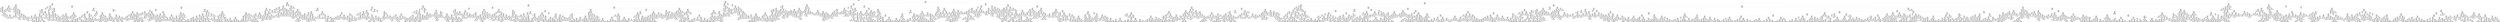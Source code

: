 digraph Tree {
node [shape=box] ;
0 [label="X[2] <= 82969456.0\ngini = 0.4999\nsamples = 44030\nvalue = [21759, 22271]"] ;
1 [label="X[12] <= 95175776.0\ngini = 0.4979\nsamples = 9194\nvalue = [4892, 4302]"] ;
0 -> 1 [labeldistance=2.5, labelangle=45, headlabel="True"] ;
2 [label="X[7] <= 124782040.0\ngini = 0.4924\nsamples = 3968\nvalue = [2229, 1739]"] ;
1 -> 2 ;
3 [label="X[13] <= 70193488.0\ngini = 0.4906\nsamples = 3777\nvalue = [2147, 1630]"] ;
2 -> 3 ;
4 [label="X[12] <= 71645120.0\ngini = 0.4417\nsamples = 246\nvalue = [165, 81]"] ;
3 -> 4 ;
5 [label="X[2] <= 68827856.0\ngini = 0.4999\nsamples = 75\nvalue = [37, 38]"] ;
4 -> 5 ;
6 [label="X[8] <= 67637168.0\ngini = 0.464\nsamples = 41\nvalue = [26, 15]"] ;
5 -> 6 ;
7 [label="gini = 0.0\nsamples = 4\nvalue = [0, 4]"] ;
6 -> 7 ;
8 [label="X[13] <= 65065696.0\ngini = 0.4178\nsamples = 37\nvalue = [26, 11]"] ;
6 -> 8 ;
9 [label="gini = 0.0\nsamples = 3\nvalue = [0, 3]"] ;
8 -> 9 ;
10 [label="X[6] <= 65896316.0\ngini = 0.3599\nsamples = 34\nvalue = [26, 8]"] ;
8 -> 10 ;
11 [label="gini = 0.0\nsamples = 11\nvalue = [11, 0]"] ;
10 -> 11 ;
12 [label="X[1] <= 70190272.0\ngini = 0.4537\nsamples = 23\nvalue = [15, 8]"] ;
10 -> 12 ;
13 [label="gini = 0.0\nsamples = 3\nvalue = [0, 3]"] ;
12 -> 13 ;
14 [label="X[13] <= 65508800.0\ngini = 0.375\nsamples = 20\nvalue = [15, 5]"] ;
12 -> 14 ;
15 [label="gini = 0.0\nsamples = 2\nvalue = [0, 2]"] ;
14 -> 15 ;
16 [label="X[11] <= 103293696.0\ngini = 0.2778\nsamples = 18\nvalue = [15, 3]"] ;
14 -> 16 ;
17 [label="X[24] <= 0.5\ngini = 0.1244\nsamples = 15\nvalue = [14, 1]"] ;
16 -> 17 ;
18 [label="gini = 0.0\nsamples = 13\nvalue = [13, 0]"] ;
17 -> 18 ;
19 [label="X[1] <= 74093408.0\ngini = 0.5\nsamples = 2\nvalue = [1, 1]"] ;
17 -> 19 ;
20 [label="gini = 0.0\nsamples = 1\nvalue = [1, 0]"] ;
19 -> 20 ;
21 [label="gini = 0.0\nsamples = 1\nvalue = [0, 1]"] ;
19 -> 21 ;
22 [label="X[7] <= 94024296.0\ngini = 0.4444\nsamples = 3\nvalue = [1, 2]"] ;
16 -> 22 ;
23 [label="gini = 0.0\nsamples = 2\nvalue = [0, 2]"] ;
22 -> 23 ;
24 [label="gini = 0.0\nsamples = 1\nvalue = [1, 0]"] ;
22 -> 24 ;
25 [label="X[7] <= 70792112.0\ngini = 0.4377\nsamples = 34\nvalue = [11, 23]"] ;
5 -> 25 ;
26 [label="X[7] <= 64225800.0\ngini = 0.5\nsamples = 20\nvalue = [10, 10]"] ;
25 -> 26 ;
27 [label="X[30] <= 0.5\ngini = 0.3967\nsamples = 11\nvalue = [3, 8]"] ;
26 -> 27 ;
28 [label="X[4] <= 116065152.0\ngini = 0.1975\nsamples = 9\nvalue = [1, 8]"] ;
27 -> 28 ;
29 [label="gini = 0.0\nsamples = 1\nvalue = [1, 0]"] ;
28 -> 29 ;
30 [label="gini = 0.0\nsamples = 8\nvalue = [0, 8]"] ;
28 -> 30 ;
31 [label="gini = 0.0\nsamples = 2\nvalue = [2, 0]"] ;
27 -> 31 ;
32 [label="X[5] <= 65835704.0\ngini = 0.3457\nsamples = 9\nvalue = [7, 2]"] ;
26 -> 32 ;
33 [label="gini = 0.0\nsamples = 6\nvalue = [6, 0]"] ;
32 -> 33 ;
34 [label="X[2] <= 77821080.0\ngini = 0.4444\nsamples = 3\nvalue = [1, 2]"] ;
32 -> 34 ;
35 [label="gini = 0.0\nsamples = 2\nvalue = [0, 2]"] ;
34 -> 35 ;
36 [label="gini = 0.0\nsamples = 1\nvalue = [1, 0]"] ;
34 -> 36 ;
37 [label="X[13] <= 65241264.0\ngini = 0.1327\nsamples = 14\nvalue = [1, 13]"] ;
25 -> 37 ;
38 [label="gini = 0.0\nsamples = 1\nvalue = [1, 0]"] ;
37 -> 38 ;
39 [label="gini = 0.0\nsamples = 13\nvalue = [0, 13]"] ;
37 -> 39 ;
40 [label="X[10] <= 137576464.0\ngini = 0.3765\nsamples = 171\nvalue = [128, 43]"] ;
4 -> 40 ;
41 [label="X[13] <= 65146860.0\ngini = 0.3675\nsamples = 169\nvalue = [128, 41]"] ;
40 -> 41 ;
42 [label="X[0] <= 67046888.0\ngini = 0.0907\nsamples = 21\nvalue = [20, 1]"] ;
41 -> 42 ;
43 [label="gini = 0.0\nsamples = 1\nvalue = [0, 1]"] ;
42 -> 43 ;
44 [label="gini = 0.0\nsamples = 20\nvalue = [20, 0]"] ;
42 -> 44 ;
45 [label="X[10] <= 93870696.0\ngini = 0.3944\nsamples = 148\nvalue = [108, 40]"] ;
41 -> 45 ;
46 [label="X[7] <= 63826416.0\ngini = 0.5\nsamples = 18\nvalue = [9, 9]"] ;
45 -> 46 ;
47 [label="gini = 0.0\nsamples = 5\nvalue = [5, 0]"] ;
46 -> 47 ;
48 [label="X[5] <= 80510976.0\ngini = 0.426\nsamples = 13\nvalue = [4, 9]"] ;
46 -> 48 ;
49 [label="gini = 0.0\nsamples = 7\nvalue = [0, 7]"] ;
48 -> 49 ;
50 [label="X[5] <= 117105624.0\ngini = 0.4444\nsamples = 6\nvalue = [4, 2]"] ;
48 -> 50 ;
51 [label="gini = 0.0\nsamples = 4\nvalue = [4, 0]"] ;
50 -> 51 ;
52 [label="gini = 0.0\nsamples = 2\nvalue = [0, 2]"] ;
50 -> 52 ;
53 [label="X[9] <= 112590304.0\ngini = 0.3632\nsamples = 130\nvalue = [99, 31]"] ;
45 -> 53 ;
54 [label="gini = 0.0\nsamples = 20\nvalue = [20, 0]"] ;
53 -> 54 ;
55 [label="X[8] <= 67806800.0\ngini = 0.4048\nsamples = 110\nvalue = [79, 31]"] ;
53 -> 55 ;
56 [label="gini = 0.0\nsamples = 11\nvalue = [11, 0]"] ;
55 -> 56 ;
57 [label="X[12] <= 84250912.0\ngini = 0.4302\nsamples = 99\nvalue = [68, 31]"] ;
55 -> 57 ;
58 [label="X[16] <= 0.5\ngini = 0.3336\nsamples = 52\nvalue = [41, 11]"] ;
57 -> 58 ;
59 [label="X[2] <= 73466488.0\ngini = 0.3988\nsamples = 40\nvalue = [29, 11]"] ;
58 -> 59 ;
60 [label="X[12] <= 76980272.0\ngini = 0.4938\nsamples = 18\nvalue = [10, 8]"] ;
59 -> 60 ;
61 [label="X[21] <= 0.5\ngini = 0.2449\nsamples = 7\nvalue = [6, 1]"] ;
60 -> 61 ;
62 [label="gini = 0.0\nsamples = 6\nvalue = [6, 0]"] ;
61 -> 62 ;
63 [label="gini = 0.0\nsamples = 1\nvalue = [0, 1]"] ;
61 -> 63 ;
64 [label="X[3] <= 113968424.0\ngini = 0.4628\nsamples = 11\nvalue = [4, 7]"] ;
60 -> 64 ;
65 [label="X[9] <= 120687024.0\ngini = 0.375\nsamples = 4\nvalue = [3, 1]"] ;
64 -> 65 ;
66 [label="gini = 0.0\nsamples = 1\nvalue = [0, 1]"] ;
65 -> 66 ;
67 [label="gini = 0.0\nsamples = 3\nvalue = [3, 0]"] ;
65 -> 67 ;
68 [label="X[4] <= 133268952.0\ngini = 0.2449\nsamples = 7\nvalue = [1, 6]"] ;
64 -> 68 ;
69 [label="gini = 0.0\nsamples = 6\nvalue = [0, 6]"] ;
68 -> 69 ;
70 [label="gini = 0.0\nsamples = 1\nvalue = [1, 0]"] ;
68 -> 70 ;
71 [label="X[2] <= 78718944.0\ngini = 0.2355\nsamples = 22\nvalue = [19, 3]"] ;
59 -> 71 ;
72 [label="X[13] <= 65218128.0\ngini = 0.0997\nsamples = 19\nvalue = [18, 1]"] ;
71 -> 72 ;
73 [label="gini = 0.0\nsamples = 1\nvalue = [0, 1]"] ;
72 -> 73 ;
74 [label="gini = 0.0\nsamples = 18\nvalue = [18, 0]"] ;
72 -> 74 ;
75 [label="X[12] <= 80468696.0\ngini = 0.4444\nsamples = 3\nvalue = [1, 2]"] ;
71 -> 75 ;
76 [label="gini = 0.0\nsamples = 2\nvalue = [0, 2]"] ;
75 -> 76 ;
77 [label="gini = 0.0\nsamples = 1\nvalue = [1, 0]"] ;
75 -> 77 ;
78 [label="gini = 0.0\nsamples = 12\nvalue = [12, 0]"] ;
58 -> 78 ;
79 [label="X[10] <= 117587264.0\ngini = 0.4889\nsamples = 47\nvalue = [27, 20]"] ;
57 -> 79 ;
80 [label="X[13] <= 68131536.0\ngini = 0.2778\nsamples = 6\nvalue = [1, 5]"] ;
79 -> 80 ;
81 [label="gini = 0.0\nsamples = 5\nvalue = [0, 5]"] ;
80 -> 81 ;
82 [label="gini = 0.0\nsamples = 1\nvalue = [1, 0]"] ;
80 -> 82 ;
83 [label="X[12] <= 87109664.0\ngini = 0.464\nsamples = 41\nvalue = [26, 15]"] ;
79 -> 83 ;
84 [label="X[3] <= 126249584.0\ngini = 0.4938\nsamples = 18\nvalue = [8, 10]"] ;
83 -> 84 ;
85 [label="X[6] <= 81891552.0\ngini = 0.4444\nsamples = 12\nvalue = [8, 4]"] ;
84 -> 85 ;
86 [label="X[2] <= 77926432.0\ngini = 0.32\nsamples = 10\nvalue = [8, 2]"] ;
85 -> 86 ;
87 [label="gini = 0.0\nsamples = 7\nvalue = [7, 0]"] ;
86 -> 87 ;
88 [label="X[8] <= 80558560.0\ngini = 0.4444\nsamples = 3\nvalue = [1, 2]"] ;
86 -> 88 ;
89 [label="gini = 0.0\nsamples = 2\nvalue = [0, 2]"] ;
88 -> 89 ;
90 [label="gini = 0.0\nsamples = 1\nvalue = [1, 0]"] ;
88 -> 90 ;
91 [label="gini = 0.0\nsamples = 2\nvalue = [0, 2]"] ;
85 -> 91 ;
92 [label="gini = 0.0\nsamples = 6\nvalue = [0, 6]"] ;
84 -> 92 ;
93 [label="X[4] <= 115454304.0\ngini = 0.3403\nsamples = 23\nvalue = [18, 5]"] ;
83 -> 93 ;
94 [label="X[7] <= 74024568.0\ngini = 0.375\nsamples = 4\nvalue = [1, 3]"] ;
93 -> 94 ;
95 [label="gini = 0.0\nsamples = 1\nvalue = [1, 0]"] ;
94 -> 95 ;
96 [label="gini = 0.0\nsamples = 3\nvalue = [0, 3]"] ;
94 -> 96 ;
97 [label="X[31] <= 0.5\ngini = 0.1884\nsamples = 19\nvalue = [17, 2]"] ;
93 -> 97 ;
98 [label="X[1] <= 70780608.0\ngini = 0.1049\nsamples = 18\nvalue = [17, 1]"] ;
97 -> 98 ;
99 [label="X[6] <= 65170676.0\ngini = 0.5\nsamples = 2\nvalue = [1, 1]"] ;
98 -> 99 ;
100 [label="gini = 0.0\nsamples = 1\nvalue = [1, 0]"] ;
99 -> 100 ;
101 [label="gini = 0.0\nsamples = 1\nvalue = [0, 1]"] ;
99 -> 101 ;
102 [label="gini = 0.0\nsamples = 16\nvalue = [16, 0]"] ;
98 -> 102 ;
103 [label="gini = 0.0\nsamples = 1\nvalue = [0, 1]"] ;
97 -> 103 ;
104 [label="gini = 0.0\nsamples = 2\nvalue = [0, 2]"] ;
40 -> 104 ;
105 [label="X[4] <= 67313696.0\ngini = 0.4925\nsamples = 3531\nvalue = [1982, 1549]"] ;
3 -> 105 ;
106 [label="X[3] <= 66617360.0\ngini = 0.4321\nsamples = 38\nvalue = [12, 26]"] ;
105 -> 106 ;
107 [label="X[10] <= 136381600.0\ngini = 0.3018\nsamples = 27\nvalue = [5, 22]"] ;
106 -> 107 ;
108 [label="X[0] <= 128057680.0\ngini = 0.2604\nsamples = 26\nvalue = [4, 22]"] ;
107 -> 108 ;
109 [label="X[13] <= 113813600.0\ngini = 0.2112\nsamples = 25\nvalue = [3, 22]"] ;
108 -> 109 ;
110 [label="gini = 0.0\nsamples = 13\nvalue = [0, 13]"] ;
109 -> 110 ;
111 [label="X[0] <= 84583088.0\ngini = 0.375\nsamples = 12\nvalue = [3, 9]"] ;
109 -> 111 ;
112 [label="gini = 0.0\nsamples = 2\nvalue = [2, 0]"] ;
111 -> 112 ;
113 [label="X[10] <= 86915248.0\ngini = 0.18\nsamples = 10\nvalue = [1, 9]"] ;
111 -> 113 ;
114 [label="gini = 0.0\nsamples = 9\nvalue = [0, 9]"] ;
113 -> 114 ;
115 [label="gini = 0.0\nsamples = 1\nvalue = [1, 0]"] ;
113 -> 115 ;
116 [label="gini = 0.0\nsamples = 1\nvalue = [1, 0]"] ;
108 -> 116 ;
117 [label="gini = 0.0\nsamples = 1\nvalue = [1, 0]"] ;
107 -> 117 ;
118 [label="X[10] <= 77528704.0\ngini = 0.4628\nsamples = 11\nvalue = [7, 4]"] ;
106 -> 118 ;
119 [label="X[10] <= 71410528.0\ngini = 0.4444\nsamples = 6\nvalue = [2, 4]"] ;
118 -> 119 ;
120 [label="gini = 0.0\nsamples = 2\nvalue = [2, 0]"] ;
119 -> 120 ;
121 [label="gini = 0.0\nsamples = 4\nvalue = [0, 4]"] ;
119 -> 121 ;
122 [label="gini = 0.0\nsamples = 5\nvalue = [5, 0]"] ;
118 -> 122 ;
123 [label="X[10] <= 99143424.0\ngini = 0.4918\nsamples = 3493\nvalue = [1970, 1523]"] ;
105 -> 123 ;
124 [label="X[5] <= 66094232.0\ngini = 0.4838\nsamples = 1858\nvalue = [1096, 762]"] ;
123 -> 124 ;
125 [label="X[10] <= 67974816.0\ngini = 0.449\nsamples = 338\nvalue = [223, 115]"] ;
124 -> 125 ;
126 [label="gini = 0.0\nsamples = 6\nvalue = [0, 6]"] ;
125 -> 126 ;
127 [label="X[1] <= 77565088.0\ngini = 0.441\nsamples = 332\nvalue = [223, 109]"] ;
125 -> 127 ;
128 [label="X[3] <= 133563112.0\ngini = 0.3777\nsamples = 186\nvalue = [139, 47]"] ;
127 -> 128 ;
129 [label="X[7] <= 62539408.0\ngini = 0.3653\nsamples = 183\nvalue = [139, 44]"] ;
128 -> 129 ;
130 [label="gini = 0.0\nsamples = 3\nvalue = [0, 3]"] ;
129 -> 130 ;
131 [label="X[10] <= 98441336.0\ngini = 0.3518\nsamples = 180\nvalue = [139, 41]"] ;
129 -> 131 ;
132 [label="X[2] <= 73773392.0\ngini = 0.3386\nsamples = 176\nvalue = [138, 38]"] ;
131 -> 132 ;
133 [label="X[7] <= 65037704.0\ngini = 0.3803\nsamples = 141\nvalue = [105, 36]"] ;
132 -> 133 ;
134 [label="X[30] <= 0.5\ngini = 0.2076\nsamples = 34\nvalue = [30, 4]"] ;
133 -> 134 ;
135 [label="X[32] <= 0.5\ngini = 0.1207\nsamples = 31\nvalue = [29, 2]"] ;
134 -> 135 ;
136 [label="X[0] <= 73501856.0\ngini = 0.0644\nsamples = 30\nvalue = [29, 1]"] ;
135 -> 136 ;
137 [label="gini = 0.0\nsamples = 28\nvalue = [28, 0]"] ;
136 -> 137 ;
138 [label="X[1] <= 71152336.0\ngini = 0.5\nsamples = 2\nvalue = [1, 1]"] ;
136 -> 138 ;
139 [label="gini = 0.0\nsamples = 1\nvalue = [0, 1]"] ;
138 -> 139 ;
140 [label="gini = 0.0\nsamples = 1\nvalue = [1, 0]"] ;
138 -> 140 ;
141 [label="gini = 0.0\nsamples = 1\nvalue = [0, 1]"] ;
135 -> 141 ;
142 [label="X[3] <= 119678096.0\ngini = 0.4444\nsamples = 3\nvalue = [1, 2]"] ;
134 -> 142 ;
143 [label="gini = 0.0\nsamples = 1\nvalue = [1, 0]"] ;
142 -> 143 ;
144 [label="gini = 0.0\nsamples = 2\nvalue = [0, 2]"] ;
142 -> 144 ;
145 [label="X[10] <= 68847112.0\ngini = 0.4193\nsamples = 107\nvalue = [75, 32]"] ;
133 -> 145 ;
146 [label="X[9] <= 67263248.0\ngini = 0.4444\nsamples = 9\nvalue = [3, 6]"] ;
145 -> 146 ;
147 [label="gini = 0.0\nsamples = 3\nvalue = [3, 0]"] ;
146 -> 147 ;
148 [label="gini = 0.0\nsamples = 6\nvalue = [0, 6]"] ;
146 -> 148 ;
149 [label="X[5] <= 65222164.0\ngini = 0.3898\nsamples = 98\nvalue = [72, 26]"] ;
145 -> 149 ;
150 [label="X[6] <= 80646912.0\ngini = 0.2815\nsamples = 59\nvalue = [49, 10]"] ;
149 -> 150 ;
151 [label="X[6] <= 76957616.0\ngini = 0.48\nsamples = 5\nvalue = [2, 3]"] ;
150 -> 151 ;
152 [label="gini = 0.0\nsamples = 2\nvalue = [2, 0]"] ;
151 -> 152 ;
153 [label="gini = 0.0\nsamples = 3\nvalue = [0, 3]"] ;
151 -> 153 ;
154 [label="X[8] <= 81078000.0\ngini = 0.2257\nsamples = 54\nvalue = [47, 7]"] ;
150 -> 154 ;
155 [label="X[12] <= 65152232.0\ngini = 0.1769\nsamples = 51\nvalue = [46, 5]"] ;
154 -> 155 ;
156 [label="gini = 0.4012\nsamples = 18\nvalue = [13, 5]"] ;
155 -> 156 ;
157 [label="gini = 0.0\nsamples = 33\nvalue = [33, 0]"] ;
155 -> 157 ;
158 [label="X[13] <= 101530464.0\ngini = 0.4444\nsamples = 3\nvalue = [1, 2]"] ;
154 -> 158 ;
159 [label="gini = 0.0\nsamples = 1\nvalue = [1, 0]"] ;
158 -> 159 ;
160 [label="gini = 0.0\nsamples = 2\nvalue = [0, 2]"] ;
158 -> 160 ;
161 [label="X[8] <= 68318688.0\ngini = 0.4839\nsamples = 39\nvalue = [23, 16]"] ;
149 -> 161 ;
162 [label="X[1] <= 73732256.0\ngini = 0.4444\nsamples = 12\nvalue = [4, 8]"] ;
161 -> 162 ;
163 [label="X[13] <= 123564176.0\ngini = 0.1975\nsamples = 9\nvalue = [1, 8]"] ;
162 -> 163 ;
164 [label="gini = 0.0\nsamples = 8\nvalue = [0, 8]"] ;
163 -> 164 ;
165 [label="gini = 0.0\nsamples = 1\nvalue = [1, 0]"] ;
163 -> 165 ;
166 [label="gini = 0.0\nsamples = 3\nvalue = [3, 0]"] ;
162 -> 166 ;
167 [label="X[8] <= 69297952.0\ngini = 0.417\nsamples = 27\nvalue = [19, 8]"] ;
161 -> 167 ;
168 [label="gini = 0.0\nsamples = 10\nvalue = [10, 0]"] ;
167 -> 168 ;
169 [label="X[7] <= 70711984.0\ngini = 0.4983\nsamples = 17\nvalue = [9, 8]"] ;
167 -> 169 ;
170 [label="gini = 0.0\nsamples = 3\nvalue = [0, 3]"] ;
169 -> 170 ;
171 [label="gini = 0.4592\nsamples = 14\nvalue = [9, 5]"] ;
169 -> 171 ;
172 [label="X[1] <= 65040224.0\ngini = 0.1078\nsamples = 35\nvalue = [33, 2]"] ;
132 -> 172 ;
173 [label="X[5] <= 64692992.0\ngini = 0.5\nsamples = 2\nvalue = [1, 1]"] ;
172 -> 173 ;
174 [label="gini = 0.0\nsamples = 1\nvalue = [0, 1]"] ;
173 -> 174 ;
175 [label="gini = 0.0\nsamples = 1\nvalue = [1, 0]"] ;
173 -> 175 ;
176 [label="X[8] <= 69125376.0\ngini = 0.0588\nsamples = 33\nvalue = [32, 1]"] ;
172 -> 176 ;
177 [label="X[12] <= 65045472.0\ngini = 0.4444\nsamples = 3\nvalue = [2, 1]"] ;
176 -> 177 ;
178 [label="gini = 0.0\nsamples = 1\nvalue = [0, 1]"] ;
177 -> 178 ;
179 [label="gini = 0.0\nsamples = 2\nvalue = [2, 0]"] ;
177 -> 179 ;
180 [label="gini = 0.0\nsamples = 30\nvalue = [30, 0]"] ;
176 -> 180 ;
181 [label="X[6] <= 102067344.0\ngini = 0.375\nsamples = 4\nvalue = [1, 3]"] ;
131 -> 181 ;
182 [label="gini = 0.0\nsamples = 1\nvalue = [1, 0]"] ;
181 -> 182 ;
183 [label="gini = 0.0\nsamples = 3\nvalue = [0, 3]"] ;
181 -> 183 ;
184 [label="gini = 0.0\nsamples = 3\nvalue = [0, 3]"] ;
128 -> 184 ;
185 [label="X[7] <= 113388560.0\ngini = 0.4886\nsamples = 146\nvalue = [84, 62]"] ;
127 -> 185 ;
186 [label="X[4] <= 115676832.0\ngini = 0.4982\nsamples = 132\nvalue = [70, 62]"] ;
185 -> 186 ;
187 [label="X[8] <= 68861376.0\ngini = 0.4785\nsamples = 53\nvalue = [21, 32]"] ;
186 -> 187 ;
188 [label="X[2] <= 68225024.0\ngini = 0.2449\nsamples = 7\nvalue = [6, 1]"] ;
187 -> 188 ;
189 [label="gini = 0.0\nsamples = 1\nvalue = [0, 1]"] ;
188 -> 189 ;
190 [label="gini = 0.0\nsamples = 6\nvalue = [6, 0]"] ;
188 -> 190 ;
191 [label="X[4] <= 79273232.0\ngini = 0.4395\nsamples = 46\nvalue = [15, 31]"] ;
187 -> 191 ;
192 [label="gini = 0.0\nsamples = 4\nvalue = [4, 0]"] ;
191 -> 192 ;
193 [label="X[2] <= 72903616.0\ngini = 0.3866\nsamples = 42\nvalue = [11, 31]"] ;
191 -> 193 ;
194 [label="X[2] <= 72352720.0\ngini = 0.5\nsamples = 12\nvalue = [6, 6]"] ;
193 -> 194 ;
195 [label="gini = 0.0\nsamples = 4\nvalue = [0, 4]"] ;
194 -> 195 ;
196 [label="X[8] <= 74500704.0\ngini = 0.375\nsamples = 8\nvalue = [6, 2]"] ;
194 -> 196 ;
197 [label="gini = 0.0\nsamples = 2\nvalue = [0, 2]"] ;
196 -> 197 ;
198 [label="gini = 0.0\nsamples = 6\nvalue = [6, 0]"] ;
196 -> 198 ;
199 [label="X[13] <= 86218976.0\ngini = 0.2778\nsamples = 30\nvalue = [5, 25]"] ;
193 -> 199 ;
200 [label="gini = 0.0\nsamples = 1\nvalue = [1, 0]"] ;
199 -> 200 ;
201 [label="X[12] <= 65834592.0\ngini = 0.2378\nsamples = 29\nvalue = [4, 25]"] ;
199 -> 201 ;
202 [label="gini = 0.0\nsamples = 15\nvalue = [0, 15]"] ;
201 -> 202 ;
203 [label="X[12] <= 66064372.0\ngini = 0.4082\nsamples = 14\nvalue = [4, 10]"] ;
201 -> 203 ;
204 [label="gini = 0.0\nsamples = 3\nvalue = [3, 0]"] ;
203 -> 204 ;
205 [label="X[7] <= 66247328.0\ngini = 0.1653\nsamples = 11\nvalue = [1, 10]"] ;
203 -> 205 ;
206 [label="gini = 0.0\nsamples = 1\nvalue = [1, 0]"] ;
205 -> 206 ;
207 [label="gini = 0.0\nsamples = 10\nvalue = [0, 10]"] ;
205 -> 207 ;
208 [label="X[8] <= 73942496.0\ngini = 0.4711\nsamples = 79\nvalue = [49, 30]"] ;
186 -> 208 ;
209 [label="X[4] <= 117047296.0\ngini = 0.2778\nsamples = 24\nvalue = [20, 4]"] ;
208 -> 209 ;
210 [label="gini = 0.0\nsamples = 2\nvalue = [0, 2]"] ;
209 -> 210 ;
211 [label="X[3] <= 113772560.0\ngini = 0.1653\nsamples = 22\nvalue = [20, 2]"] ;
209 -> 211 ;
212 [label="gini = 0.0\nsamples = 1\nvalue = [0, 1]"] ;
211 -> 212 ;
213 [label="X[12] <= 83897904.0\ngini = 0.0907\nsamples = 21\nvalue = [20, 1]"] ;
211 -> 213 ;
214 [label="gini = 0.0\nsamples = 20\nvalue = [20, 0]"] ;
213 -> 214 ;
215 [label="gini = 0.0\nsamples = 1\nvalue = [0, 1]"] ;
213 -> 215 ;
216 [label="X[7] <= 89952448.0\ngini = 0.4985\nsamples = 55\nvalue = [29, 26]"] ;
208 -> 216 ;
217 [label="X[2] <= 74108128.0\ngini = 0.4965\nsamples = 48\nvalue = [22, 26]"] ;
216 -> 217 ;
218 [label="X[0] <= 67071704.0\ngini = 0.4362\nsamples = 28\nvalue = [9, 19]"] ;
217 -> 218 ;
219 [label="gini = 0.0\nsamples = 3\nvalue = [3, 0]"] ;
218 -> 219 ;
220 [label="X[12] <= 66112248.0\ngini = 0.3648\nsamples = 25\nvalue = [6, 19]"] ;
218 -> 220 ;
221 [label="X[2] <= 73881120.0\ngini = 0.1327\nsamples = 14\nvalue = [1, 13]"] ;
220 -> 221 ;
222 [label="gini = 0.0\nsamples = 12\nvalue = [0, 12]"] ;
221 -> 222 ;
223 [label="X[0] <= 70062128.0\ngini = 0.5\nsamples = 2\nvalue = [1, 1]"] ;
221 -> 223 ;
224 [label="gini = 0.0\nsamples = 1\nvalue = [0, 1]"] ;
223 -> 224 ;
225 [label="gini = 0.0\nsamples = 1\nvalue = [1, 0]"] ;
223 -> 225 ;
226 [label="X[11] <= 86073568.0\ngini = 0.4959\nsamples = 11\nvalue = [5, 6]"] ;
220 -> 226 ;
227 [label="gini = 0.0\nsamples = 4\nvalue = [0, 4]"] ;
226 -> 227 ;
228 [label="X[6] <= 116597712.0\ngini = 0.4082\nsamples = 7\nvalue = [5, 2]"] ;
226 -> 228 ;
229 [label="gini = 0.0\nsamples = 5\nvalue = [5, 0]"] ;
228 -> 229 ;
230 [label="gini = 0.0\nsamples = 2\nvalue = [0, 2]"] ;
228 -> 230 ;
231 [label="X[13] <= 96906416.0\ngini = 0.455\nsamples = 20\nvalue = [13, 7]"] ;
217 -> 231 ;
232 [label="gini = 0.0\nsamples = 3\nvalue = [0, 3]"] ;
231 -> 232 ;
233 [label="X[0] <= 66579648.0\ngini = 0.3599\nsamples = 17\nvalue = [13, 4]"] ;
231 -> 233 ;
234 [label="gini = 0.0\nsamples = 2\nvalue = [0, 2]"] ;
233 -> 234 ;
235 [label="X[6] <= 122470432.0\ngini = 0.2311\nsamples = 15\nvalue = [13, 2]"] ;
233 -> 235 ;
236 [label="X[8] <= 88525152.0\ngini = 0.1327\nsamples = 14\nvalue = [13, 1]"] ;
235 -> 236 ;
237 [label="gini = 0.0\nsamples = 12\nvalue = [12, 0]"] ;
236 -> 237 ;
238 [label="X[9] <= 109689584.0\ngini = 0.5\nsamples = 2\nvalue = [1, 1]"] ;
236 -> 238 ;
239 [label="gini = 0.0\nsamples = 1\nvalue = [0, 1]"] ;
238 -> 239 ;
240 [label="gini = 0.0\nsamples = 1\nvalue = [1, 0]"] ;
238 -> 240 ;
241 [label="gini = 0.0\nsamples = 1\nvalue = [0, 1]"] ;
235 -> 241 ;
242 [label="gini = 0.0\nsamples = 7\nvalue = [7, 0]"] ;
216 -> 242 ;
243 [label="gini = 0.0\nsamples = 14\nvalue = [14, 0]"] ;
185 -> 243 ;
244 [label="X[10] <= 94243976.0\ngini = 0.4889\nsamples = 1520\nvalue = [873, 647]"] ;
124 -> 244 ;
245 [label="X[7] <= 124307696.0\ngini = 0.4928\nsamples = 1268\nvalue = [710, 558]"] ;
244 -> 245 ;
246 [label="X[1] <= 97520432.0\ngini = 0.4936\nsamples = 1258\nvalue = [700, 558]"] ;
245 -> 246 ;
247 [label="X[0] <= 71609696.0\ngini = 0.4884\nsamples = 986\nvalue = [568, 418]"] ;
246 -> 247 ;
248 [label="X[3] <= 127139872.0\ngini = 0.4305\nsamples = 118\nvalue = [81, 37]"] ;
247 -> 248 ;
249 [label="X[0] <= 66091952.0\ngini = 0.3639\nsamples = 92\nvalue = [70, 22]"] ;
248 -> 249 ;
250 [label="X[0] <= 65602808.0\ngini = 0.4444\nsamples = 6\nvalue = [2, 4]"] ;
249 -> 250 ;
251 [label="gini = 0.0\nsamples = 2\nvalue = [2, 0]"] ;
250 -> 251 ;
252 [label="gini = 0.0\nsamples = 4\nvalue = [0, 4]"] ;
250 -> 252 ;
253 [label="X[9] <= 71479408.0\ngini = 0.331\nsamples = 86\nvalue = [68, 18]"] ;
249 -> 253 ;
254 [label="X[6] <= 125516336.0\ngini = 0.1284\nsamples = 29\nvalue = [27, 2]"] ;
253 -> 254 ;
255 [label="X[5] <= 66924216.0\ngini = 0.0689\nsamples = 28\nvalue = [27, 1]"] ;
254 -> 255 ;
256 [label="X[12] <= 64891908.0\ngini = 0.5\nsamples = 2\nvalue = [1, 1]"] ;
255 -> 256 ;
257 [label="gini = 0.0\nsamples = 1\nvalue = [0, 1]"] ;
256 -> 257 ;
258 [label="gini = 0.0\nsamples = 1\nvalue = [1, 0]"] ;
256 -> 258 ;
259 [label="gini = 0.0\nsamples = 26\nvalue = [26, 0]"] ;
255 -> 259 ;
260 [label="gini = 0.0\nsamples = 1\nvalue = [0, 1]"] ;
254 -> 260 ;
261 [label="X[7] <= 76745056.0\ngini = 0.4038\nsamples = 57\nvalue = [41, 16]"] ;
253 -> 261 ;
262 [label="X[0] <= 66786048.0\ngini = 0.4491\nsamples = 47\nvalue = [31, 16]"] ;
261 -> 262 ;
263 [label="gini = 0.0\nsamples = 7\nvalue = [7, 0]"] ;
262 -> 263 ;
264 [label="X[0] <= 67057104.0\ngini = 0.48\nsamples = 40\nvalue = [24, 16]"] ;
262 -> 264 ;
265 [label="X[13] <= 111099768.0\ngini = 0.42\nsamples = 10\nvalue = [3, 7]"] ;
264 -> 265 ;
266 [label="X[14] <= 0.5\ngini = 0.2188\nsamples = 8\nvalue = [1, 7]"] ;
265 -> 266 ;
267 [label="gini = 0.0\nsamples = 7\nvalue = [0, 7]"] ;
266 -> 267 ;
268 [label="gini = 0.0\nsamples = 1\nvalue = [1, 0]"] ;
266 -> 268 ;
269 [label="gini = 0.0\nsamples = 2\nvalue = [2, 0]"] ;
265 -> 269 ;
270 [label="X[5] <= 79115408.0\ngini = 0.42\nsamples = 30\nvalue = [21, 9]"] ;
264 -> 270 ;
271 [label="X[10] <= 77189920.0\ngini = 0.1528\nsamples = 12\nvalue = [11, 1]"] ;
270 -> 271 ;
272 [label="gini = 0.0\nsamples = 1\nvalue = [0, 1]"] ;
271 -> 272 ;
273 [label="gini = 0.0\nsamples = 11\nvalue = [11, 0]"] ;
271 -> 273 ;
274 [label="X[5] <= 93299184.0\ngini = 0.4938\nsamples = 18\nvalue = [10, 8]"] ;
270 -> 274 ;
275 [label="gini = 0.4734\nsamples = 13\nvalue = [5, 8]"] ;
274 -> 275 ;
276 [label="gini = 0.0\nsamples = 5\nvalue = [5, 0]"] ;
274 -> 276 ;
277 [label="gini = 0.0\nsamples = 10\nvalue = [10, 0]"] ;
261 -> 277 ;
278 [label="X[4] <= 132590936.0\ngini = 0.4882\nsamples = 26\nvalue = [11, 15]"] ;
248 -> 278 ;
279 [label="X[1] <= 81628320.0\ngini = 0.2778\nsamples = 12\nvalue = [2, 10]"] ;
278 -> 279 ;
280 [label="X[0] <= 66578368.0\ngini = 0.1653\nsamples = 11\nvalue = [1, 10]"] ;
279 -> 280 ;
281 [label="X[2] <= 68147080.0\ngini = 0.5\nsamples = 2\nvalue = [1, 1]"] ;
280 -> 281 ;
282 [label="gini = 0.0\nsamples = 1\nvalue = [1, 0]"] ;
281 -> 282 ;
283 [label="gini = 0.0\nsamples = 1\nvalue = [0, 1]"] ;
281 -> 283 ;
284 [label="gini = 0.0\nsamples = 9\nvalue = [0, 9]"] ;
280 -> 284 ;
285 [label="gini = 0.0\nsamples = 1\nvalue = [1, 0]"] ;
279 -> 285 ;
286 [label="X[10] <= 90703744.0\ngini = 0.4592\nsamples = 14\nvalue = [9, 5]"] ;
278 -> 286 ;
287 [label="X[11] <= 85966816.0\ngini = 0.2975\nsamples = 11\nvalue = [9, 2]"] ;
286 -> 287 ;
288 [label="X[9] <= 86865344.0\ngini = 0.18\nsamples = 10\nvalue = [9, 1]"] ;
287 -> 288 ;
289 [label="gini = 0.0\nsamples = 8\nvalue = [8, 0]"] ;
288 -> 289 ;
290 [label="X[13] <= 106416504.0\ngini = 0.5\nsamples = 2\nvalue = [1, 1]"] ;
288 -> 290 ;
291 [label="gini = 0.0\nsamples = 1\nvalue = [0, 1]"] ;
290 -> 291 ;
292 [label="gini = 0.0\nsamples = 1\nvalue = [1, 0]"] ;
290 -> 292 ;
293 [label="gini = 0.0\nsamples = 1\nvalue = [0, 1]"] ;
287 -> 293 ;
294 [label="gini = 0.0\nsamples = 3\nvalue = [0, 3]"] ;
286 -> 294 ;
295 [label="X[5] <= 106757816.0\ngini = 0.4925\nsamples = 868\nvalue = [487, 381]"] ;
247 -> 295 ;
296 [label="X[9] <= 67078920.0\ngini = 0.4952\nsamples = 809\nvalue = [444, 365]"] ;
295 -> 296 ;
297 [label="gini = 0.0\nsamples = 5\nvalue = [0, 5]"] ;
296 -> 297 ;
298 [label="X[6] <= 127627824.0\ngini = 0.4945\nsamples = 804\nvalue = [444, 360]"] ;
296 -> 298 ;
299 [label="X[6] <= 127403536.0\ngini = 0.4961\nsamples = 774\nvalue = [421, 353]"] ;
298 -> 299 ;
300 [label="X[11] <= 84481032.0\ngini = 0.4954\nsamples = 768\nvalue = [421, 347]"] ;
299 -> 300 ;
301 [label="X[0] <= 72021336.0\ngini = 0.4978\nsamples = 690\nvalue = [368, 322]"] ;
300 -> 301 ;
302 [label="X[3] <= 96409008.0\ngini = 0.3367\nsamples = 14\nvalue = [3, 11]"] ;
301 -> 302 ;
303 [label="gini = 0.0\nsamples = 2\nvalue = [2, 0]"] ;
302 -> 303 ;
304 [label="X[3] <= 132277792.0\ngini = 0.1528\nsamples = 12\nvalue = [1, 11]"] ;
302 -> 304 ;
305 [label="gini = 0.0\nsamples = 11\nvalue = [0, 11]"] ;
304 -> 305 ;
306 [label="gini = 0.0\nsamples = 1\nvalue = [1, 0]"] ;
304 -> 306 ;
307 [label="X[5] <= 91241424.0\ngini = 0.4968\nsamples = 676\nvalue = [365, 311]"] ;
301 -> 307 ;
308 [label="X[7] <= 63174768.0\ngini = 0.4926\nsamples = 551\nvalue = [309, 242]"] ;
307 -> 308 ;
309 [label="gini = 0.32\nsamples = 10\nvalue = [2, 8]"] ;
308 -> 309 ;
310 [label="gini = 0.4909\nsamples = 541\nvalue = [307, 234]"] ;
308 -> 310 ;
311 [label="X[7] <= 114592240.0\ngini = 0.4946\nsamples = 125\nvalue = [56, 69]"] ;
307 -> 311 ;
312 [label="gini = 0.4777\nsamples = 109\nvalue = [43, 66]"] ;
311 -> 312 ;
313 [label="gini = 0.3047\nsamples = 16\nvalue = [13, 3]"] ;
311 -> 313 ;
314 [label="X[6] <= 76431496.0\ngini = 0.4356\nsamples = 78\nvalue = [53, 25]"] ;
300 -> 314 ;
315 [label="gini = 0.0\nsamples = 5\nvalue = [0, 5]"] ;
314 -> 315 ;
316 [label="X[7] <= 116734496.0\ngini = 0.3978\nsamples = 73\nvalue = [53, 20]"] ;
314 -> 316 ;
317 [label="X[35] <= 0.5\ngini = 0.3599\nsamples = 68\nvalue = [52, 16]"] ;
316 -> 317 ;
318 [label="gini = 0.3343\nsamples = 66\nvalue = [52, 14]"] ;
317 -> 318 ;
319 [label="gini = 0.0\nsamples = 2\nvalue = [0, 2]"] ;
317 -> 319 ;
320 [label="X[9] <= 98134280.0\ngini = 0.32\nsamples = 5\nvalue = [1, 4]"] ;
316 -> 320 ;
321 [label="gini = 0.0\nsamples = 4\nvalue = [0, 4]"] ;
320 -> 321 ;
322 [label="gini = 0.0\nsamples = 1\nvalue = [1, 0]"] ;
320 -> 322 ;
323 [label="gini = 0.0\nsamples = 6\nvalue = [0, 6]"] ;
299 -> 323 ;
324 [label="X[10] <= 67966200.0\ngini = 0.3578\nsamples = 30\nvalue = [23, 7]"] ;
298 -> 324 ;
325 [label="gini = 0.0\nsamples = 2\nvalue = [0, 2]"] ;
324 -> 325 ;
326 [label="X[13] <= 126574840.0\ngini = 0.2934\nsamples = 28\nvalue = [23, 5]"] ;
324 -> 326 ;
327 [label="gini = 0.0\nsamples = 14\nvalue = [14, 0]"] ;
326 -> 327 ;
328 [label="X[12] <= 77420096.0\ngini = 0.4592\nsamples = 14\nvalue = [9, 5]"] ;
326 -> 328 ;
329 [label="gini = 0.0\nsamples = 3\nvalue = [0, 3]"] ;
328 -> 329 ;
330 [label="X[3] <= 132784464.0\ngini = 0.2975\nsamples = 11\nvalue = [9, 2]"] ;
328 -> 330 ;
331 [label="X[10] <= 69213480.0\ngini = 0.18\nsamples = 10\nvalue = [9, 1]"] ;
330 -> 331 ;
332 [label="gini = 0.5\nsamples = 2\nvalue = [1, 1]"] ;
331 -> 332 ;
333 [label="gini = 0.0\nsamples = 8\nvalue = [8, 0]"] ;
331 -> 333 ;
334 [label="gini = 0.0\nsamples = 1\nvalue = [0, 1]"] ;
330 -> 334 ;
335 [label="X[19] <= 0.5\ngini = 0.3953\nsamples = 59\nvalue = [43, 16]"] ;
295 -> 335 ;
336 [label="X[3] <= 126844448.0\ngini = 0.3706\nsamples = 57\nvalue = [43, 14]"] ;
335 -> 336 ;
337 [label="X[8] <= 79997376.0\ngini = 0.3412\nsamples = 55\nvalue = [43, 12]"] ;
336 -> 337 ;
338 [label="X[7] <= 63754652.0\ngini = 0.2076\nsamples = 34\nvalue = [30, 4]"] ;
337 -> 338 ;
339 [label="gini = 0.0\nsamples = 1\nvalue = [0, 1]"] ;
338 -> 339 ;
340 [label="X[13] <= 116999552.0\ngini = 0.1653\nsamples = 33\nvalue = [30, 3]"] ;
338 -> 340 ;
341 [label="X[6] <= 118888488.0\ngini = 0.1207\nsamples = 31\nvalue = [29, 2]"] ;
340 -> 341 ;
342 [label="X[1] <= 70984280.0\ngini = 0.0689\nsamples = 28\nvalue = [27, 1]"] ;
341 -> 342 ;
343 [label="gini = 0.32\nsamples = 5\nvalue = [4, 1]"] ;
342 -> 343 ;
344 [label="gini = 0.0\nsamples = 23\nvalue = [23, 0]"] ;
342 -> 344 ;
345 [label="X[4] <= 91954416.0\ngini = 0.4444\nsamples = 3\nvalue = [2, 1]"] ;
341 -> 345 ;
346 [label="gini = 0.0\nsamples = 2\nvalue = [2, 0]"] ;
345 -> 346 ;
347 [label="gini = 0.0\nsamples = 1\nvalue = [0, 1]"] ;
345 -> 347 ;
348 [label="X[26] <= 0.5\ngini = 0.5\nsamples = 2\nvalue = [1, 1]"] ;
340 -> 348 ;
349 [label="gini = 0.0\nsamples = 1\nvalue = [1, 0]"] ;
348 -> 349 ;
350 [label="gini = 0.0\nsamples = 1\nvalue = [0, 1]"] ;
348 -> 350 ;
351 [label="X[1] <= 83104704.0\ngini = 0.4717\nsamples = 21\nvalue = [13, 8]"] ;
337 -> 351 ;
352 [label="X[1] <= 81559736.0\ngini = 0.4444\nsamples = 9\nvalue = [3, 6]"] ;
351 -> 352 ;
353 [label="gini = 0.0\nsamples = 3\nvalue = [3, 0]"] ;
352 -> 353 ;
354 [label="gini = 0.0\nsamples = 6\nvalue = [0, 6]"] ;
352 -> 354 ;
355 [label="X[0] <= 107761304.0\ngini = 0.2778\nsamples = 12\nvalue = [10, 2]"] ;
351 -> 355 ;
356 [label="gini = 0.0\nsamples = 9\nvalue = [9, 0]"] ;
355 -> 356 ;
357 [label="X[4] <= 84098272.0\ngini = 0.4444\nsamples = 3\nvalue = [1, 2]"] ;
355 -> 357 ;
358 [label="gini = 0.0\nsamples = 1\nvalue = [1, 0]"] ;
357 -> 358 ;
359 [label="gini = 0.0\nsamples = 2\nvalue = [0, 2]"] ;
357 -> 359 ;
360 [label="gini = 0.0\nsamples = 2\nvalue = [0, 2]"] ;
336 -> 360 ;
361 [label="gini = 0.0\nsamples = 2\nvalue = [0, 2]"] ;
335 -> 361 ;
362 [label="X[12] <= 70573984.0\ngini = 0.4996\nsamples = 272\nvalue = [132, 140]"] ;
246 -> 362 ;
363 [label="X[8] <= 85809616.0\ngini = 0.2854\nsamples = 29\nvalue = [5, 24]"] ;
362 -> 363 ;
364 [label="X[13] <= 76512912.0\ngini = 0.142\nsamples = 26\nvalue = [2, 24]"] ;
363 -> 364 ;
365 [label="X[10] <= 82722344.0\ngini = 0.4444\nsamples = 3\nvalue = [2, 1]"] ;
364 -> 365 ;
366 [label="gini = 0.0\nsamples = 1\nvalue = [0, 1]"] ;
365 -> 366 ;
367 [label="gini = 0.0\nsamples = 2\nvalue = [2, 0]"] ;
365 -> 367 ;
368 [label="gini = 0.0\nsamples = 23\nvalue = [0, 23]"] ;
364 -> 368 ;
369 [label="gini = 0.0\nsamples = 3\nvalue = [3, 0]"] ;
363 -> 369 ;
370 [label="X[0] <= 80746832.0\ngini = 0.499\nsamples = 243\nvalue = [127, 116]"] ;
362 -> 370 ;
371 [label="X[0] <= 76824600.0\ngini = 0.4688\nsamples = 104\nvalue = [65, 39]"] ;
370 -> 371 ;
372 [label="X[11] <= 79811712.0\ngini = 0.4935\nsamples = 79\nvalue = [44, 35]"] ;
371 -> 372 ;
373 [label="gini = 0.0\nsamples = 6\nvalue = [0, 6]"] ;
372 -> 373 ;
374 [label="X[0] <= 76644560.0\ngini = 0.4789\nsamples = 73\nvalue = [44, 29]"] ;
372 -> 374 ;
375 [label="X[15] <= 0.5\ngini = 0.4621\nsamples = 69\nvalue = [44, 25]"] ;
374 -> 375 ;
376 [label="X[12] <= 91048848.0\ngini = 0.4289\nsamples = 61\nvalue = [42, 19]"] ;
375 -> 376 ;
377 [label="X[7] <= 62693680.0\ngini = 0.3922\nsamples = 56\nvalue = [41, 15]"] ;
376 -> 377 ;
378 [label="gini = 0.0\nsamples = 2\nvalue = [0, 2]"] ;
377 -> 378 ;
379 [label="X[4] <= 133073544.0\ngini = 0.3656\nsamples = 54\nvalue = [41, 13]"] ;
377 -> 379 ;
380 [label="gini = 0.3249\nsamples = 49\nvalue = [39, 10]"] ;
379 -> 380 ;
381 [label="gini = 0.48\nsamples = 5\nvalue = [2, 3]"] ;
379 -> 381 ;
382 [label="X[10] <= 92583440.0\ngini = 0.32\nsamples = 5\nvalue = [1, 4]"] ;
376 -> 382 ;
383 [label="gini = 0.0\nsamples = 4\nvalue = [0, 4]"] ;
382 -> 383 ;
384 [label="gini = 0.0\nsamples = 1\nvalue = [1, 0]"] ;
382 -> 384 ;
385 [label="X[12] <= 87133112.0\ngini = 0.375\nsamples = 8\nvalue = [2, 6]"] ;
375 -> 385 ;
386 [label="gini = 0.0\nsamples = 6\nvalue = [0, 6]"] ;
385 -> 386 ;
387 [label="gini = 0.0\nsamples = 2\nvalue = [2, 0]"] ;
385 -> 387 ;
388 [label="gini = 0.0\nsamples = 4\nvalue = [0, 4]"] ;
374 -> 388 ;
389 [label="X[11] <= 100537560.0\ngini = 0.2688\nsamples = 25\nvalue = [21, 4]"] ;
371 -> 389 ;
390 [label="gini = 0.0\nsamples = 15\nvalue = [15, 0]"] ;
389 -> 390 ;
391 [label="X[1] <= 114692880.0\ngini = 0.48\nsamples = 10\nvalue = [6, 4]"] ;
389 -> 391 ;
392 [label="gini = 0.0\nsamples = 3\nvalue = [0, 3]"] ;
391 -> 392 ;
393 [label="X[7] <= 71030992.0\ngini = 0.2449\nsamples = 7\nvalue = [6, 1]"] ;
391 -> 393 ;
394 [label="gini = 0.0\nsamples = 1\nvalue = [0, 1]"] ;
393 -> 394 ;
395 [label="gini = 0.0\nsamples = 6\nvalue = [6, 0]"] ;
393 -> 395 ;
396 [label="X[11] <= 93845200.0\ngini = 0.4942\nsamples = 139\nvalue = [62, 77]"] ;
370 -> 396 ;
397 [label="X[0] <= 83769304.0\ngini = 0.431\nsamples = 70\nvalue = [22, 48]"] ;
396 -> 397 ;
398 [label="gini = 0.0\nsamples = 13\nvalue = [0, 13]"] ;
397 -> 398 ;
399 [label="X[0] <= 107234552.0\ngini = 0.474\nsamples = 57\nvalue = [22, 35]"] ;
397 -> 399 ;
400 [label="X[5] <= 100826176.0\ngini = 0.4996\nsamples = 37\nvalue = [19, 18]"] ;
399 -> 400 ;
401 [label="X[12] <= 78311680.0\ngini = 0.4444\nsamples = 21\nvalue = [7, 14]"] ;
400 -> 401 ;
402 [label="gini = 0.0\nsamples = 8\nvalue = [0, 8]"] ;
401 -> 402 ;
403 [label="X[0] <= 100647744.0\ngini = 0.497\nsamples = 13\nvalue = [7, 6]"] ;
401 -> 403 ;
404 [label="X[11] <= 88104704.0\ngini = 0.375\nsamples = 8\nvalue = [2, 6]"] ;
403 -> 404 ;
405 [label="gini = 0.0\nsamples = 5\nvalue = [0, 5]"] ;
404 -> 405 ;
406 [label="gini = 0.4444\nsamples = 3\nvalue = [2, 1]"] ;
404 -> 406 ;
407 [label="gini = 0.0\nsamples = 5\nvalue = [5, 0]"] ;
403 -> 407 ;
408 [label="X[4] <= 83408640.0\ngini = 0.375\nsamples = 16\nvalue = [12, 4]"] ;
400 -> 408 ;
409 [label="X[12] <= 84542064.0\ngini = 0.375\nsamples = 4\nvalue = [1, 3]"] ;
408 -> 409 ;
410 [label="gini = 0.0\nsamples = 1\nvalue = [1, 0]"] ;
409 -> 410 ;
411 [label="gini = 0.0\nsamples = 3\nvalue = [0, 3]"] ;
409 -> 411 ;
412 [label="X[1] <= 111446448.0\ngini = 0.1528\nsamples = 12\nvalue = [11, 1]"] ;
408 -> 412 ;
413 [label="gini = 0.0\nsamples = 10\nvalue = [10, 0]"] ;
412 -> 413 ;
414 [label="X[12] <= 92323664.0\ngini = 0.5\nsamples = 2\nvalue = [1, 1]"] ;
412 -> 414 ;
415 [label="gini = 0.0\nsamples = 1\nvalue = [0, 1]"] ;
414 -> 415 ;
416 [label="gini = 0.0\nsamples = 1\nvalue = [1, 0]"] ;
414 -> 416 ;
417 [label="X[11] <= 80207936.0\ngini = 0.255\nsamples = 20\nvalue = [3, 17]"] ;
399 -> 417 ;
418 [label="X[13] <= 104099360.0\ngini = 0.5\nsamples = 6\nvalue = [3, 3]"] ;
417 -> 418 ;
419 [label="gini = 0.0\nsamples = 3\nvalue = [0, 3]"] ;
418 -> 419 ;
420 [label="gini = 0.0\nsamples = 3\nvalue = [3, 0]"] ;
418 -> 420 ;
421 [label="gini = 0.0\nsamples = 14\nvalue = [0, 14]"] ;
417 -> 421 ;
422 [label="X[12] <= 74841032.0\ngini = 0.4873\nsamples = 69\nvalue = [40, 29]"] ;
396 -> 422 ;
423 [label="X[5] <= 71668320.0\ngini = 0.2975\nsamples = 11\nvalue = [2, 9]"] ;
422 -> 423 ;
424 [label="X[0] <= 91175792.0\ngini = 0.4444\nsamples = 3\nvalue = [2, 1]"] ;
423 -> 424 ;
425 [label="gini = 0.0\nsamples = 2\nvalue = [2, 0]"] ;
424 -> 425 ;
426 [label="gini = 0.0\nsamples = 1\nvalue = [0, 1]"] ;
424 -> 426 ;
427 [label="gini = 0.0\nsamples = 8\nvalue = [0, 8]"] ;
423 -> 427 ;
428 [label="X[6] <= 97128248.0\ngini = 0.4518\nsamples = 58\nvalue = [38, 20]"] ;
422 -> 428 ;
429 [label="X[2] <= 78300592.0\ngini = 0.4844\nsamples = 17\nvalue = [7, 10]"] ;
428 -> 429 ;
430 [label="X[7] <= 120045248.0\ngini = 0.4082\nsamples = 14\nvalue = [4, 10]"] ;
429 -> 430 ;
431 [label="X[12] <= 76798424.0\ngini = 0.2778\nsamples = 12\nvalue = [2, 10]"] ;
430 -> 431 ;
432 [label="gini = 0.0\nsamples = 1\nvalue = [1, 0]"] ;
431 -> 432 ;
433 [label="X[12] <= 93065464.0\ngini = 0.1653\nsamples = 11\nvalue = [1, 10]"] ;
431 -> 433 ;
434 [label="gini = 0.0\nsamples = 10\nvalue = [0, 10]"] ;
433 -> 434 ;
435 [label="gini = 0.0\nsamples = 1\nvalue = [1, 0]"] ;
433 -> 435 ;
436 [label="gini = 0.0\nsamples = 2\nvalue = [2, 0]"] ;
430 -> 436 ;
437 [label="gini = 0.0\nsamples = 3\nvalue = [3, 0]"] ;
429 -> 437 ;
438 [label="X[0] <= 96885088.0\ngini = 0.3688\nsamples = 41\nvalue = [31, 10]"] ;
428 -> 438 ;
439 [label="X[8] <= 81035600.0\ngini = 0.4764\nsamples = 23\nvalue = [14, 9]"] ;
438 -> 439 ;
440 [label="X[7] <= 79554880.0\ngini = 0.4922\nsamples = 16\nvalue = [7, 9]"] ;
439 -> 440 ;
441 [label="gini = 0.0\nsamples = 5\nvalue = [5, 0]"] ;
440 -> 441 ;
442 [label="X[5] <= 75923952.0\ngini = 0.2975\nsamples = 11\nvalue = [2, 9]"] ;
440 -> 442 ;
443 [label="gini = 0.4444\nsamples = 3\nvalue = [2, 1]"] ;
442 -> 443 ;
444 [label="gini = 0.0\nsamples = 8\nvalue = [0, 8]"] ;
442 -> 444 ;
445 [label="gini = 0.0\nsamples = 7\nvalue = [7, 0]"] ;
439 -> 445 ;
446 [label="X[9] <= 115787616.0\ngini = 0.1049\nsamples = 18\nvalue = [17, 1]"] ;
438 -> 446 ;
447 [label="gini = 0.0\nsamples = 17\nvalue = [17, 0]"] ;
446 -> 447 ;
448 [label="gini = 0.0\nsamples = 1\nvalue = [0, 1]"] ;
446 -> 448 ;
449 [label="gini = 0.0\nsamples = 10\nvalue = [10, 0]"] ;
245 -> 449 ;
450 [label="X[5] <= 117456520.0\ngini = 0.4569\nsamples = 252\nvalue = [163, 89]"] ;
244 -> 450 ;
451 [label="X[4] <= 71361776.0\ngini = 0.4471\nsamples = 246\nvalue = [163, 83]"] ;
450 -> 451 ;
452 [label="gini = 0.0\nsamples = 4\nvalue = [0, 4]"] ;
451 -> 452 ;
453 [label="X[8] <= 89011352.0\ngini = 0.4398\nsamples = 242\nvalue = [163, 79]"] ;
451 -> 453 ;
454 [label="X[11] <= 77506944.0\ngini = 0.4268\nsamples = 230\nvalue = [159, 71]"] ;
453 -> 454 ;
455 [label="X[5] <= 71530368.0\ngini = 0.4942\nsamples = 65\nvalue = [36, 29]"] ;
454 -> 455 ;
456 [label="X[26] <= 0.5\ngini = 0.2604\nsamples = 13\nvalue = [2, 11]"] ;
455 -> 456 ;
457 [label="X[12] <= 77708656.0\ngini = 0.1528\nsamples = 12\nvalue = [1, 11]"] ;
456 -> 457 ;
458 [label="gini = 0.0\nsamples = 9\nvalue = [0, 9]"] ;
457 -> 458 ;
459 [label="X[9] <= 85747664.0\ngini = 0.4444\nsamples = 3\nvalue = [1, 2]"] ;
457 -> 459 ;
460 [label="gini = 0.0\nsamples = 2\nvalue = [0, 2]"] ;
459 -> 460 ;
461 [label="gini = 0.0\nsamples = 1\nvalue = [1, 0]"] ;
459 -> 461 ;
462 [label="gini = 0.0\nsamples = 1\nvalue = [1, 0]"] ;
456 -> 462 ;
463 [label="X[11] <= 76829536.0\ngini = 0.4527\nsamples = 52\nvalue = [34, 18]"] ;
455 -> 463 ;
464 [label="X[13] <= 99814400.0\ngini = 0.4002\nsamples = 47\nvalue = [34, 13]"] ;
463 -> 464 ;
465 [label="X[20] <= 0.5\ngini = 0.1528\nsamples = 24\nvalue = [22, 2]"] ;
464 -> 465 ;
466 [label="X[12] <= 72770088.0\ngini = 0.0832\nsamples = 23\nvalue = [22, 1]"] ;
465 -> 466 ;
467 [label="X[0] <= 74721024.0\ngini = 0.4444\nsamples = 3\nvalue = [2, 1]"] ;
466 -> 467 ;
468 [label="gini = 0.0\nsamples = 2\nvalue = [2, 0]"] ;
467 -> 468 ;
469 [label="gini = 0.0\nsamples = 1\nvalue = [0, 1]"] ;
467 -> 469 ;
470 [label="gini = 0.0\nsamples = 20\nvalue = [20, 0]"] ;
466 -> 470 ;
471 [label="gini = 0.0\nsamples = 1\nvalue = [0, 1]"] ;
465 -> 471 ;
472 [label="X[7] <= 90214416.0\ngini = 0.4991\nsamples = 23\nvalue = [12, 11]"] ;
464 -> 472 ;
473 [label="X[12] <= 76947600.0\ngini = 0.3367\nsamples = 14\nvalue = [11, 3]"] ;
472 -> 473 ;
474 [label="gini = 0.0\nsamples = 3\nvalue = [0, 3]"] ;
473 -> 474 ;
475 [label="gini = 0.0\nsamples = 11\nvalue = [11, 0]"] ;
473 -> 475 ;
476 [label="X[5] <= 73346176.0\ngini = 0.1975\nsamples = 9\nvalue = [1, 8]"] ;
472 -> 476 ;
477 [label="gini = 0.0\nsamples = 1\nvalue = [1, 0]"] ;
476 -> 477 ;
478 [label="gini = 0.0\nsamples = 8\nvalue = [0, 8]"] ;
476 -> 478 ;
479 [label="gini = 0.0\nsamples = 5\nvalue = [0, 5]"] ;
463 -> 479 ;
480 [label="X[9] <= 126665600.0\ngini = 0.3795\nsamples = 165\nvalue = [123, 42]"] ;
454 -> 480 ;
481 [label="X[0] <= 96178440.0\ngini = 0.3622\nsamples = 160\nvalue = [122, 38]"] ;
480 -> 481 ;
482 [label="X[8] <= 68455888.0\ngini = 0.4053\nsamples = 131\nvalue = [94, 37]"] ;
481 -> 482 ;
483 [label="gini = 0.0\nsamples = 15\nvalue = [15, 0]"] ;
482 -> 483 ;
484 [label="X[8] <= 81002528.0\ngini = 0.4345\nsamples = 116\nvalue = [79, 37]"] ;
482 -> 484 ;
485 [label="X[10] <= 98212704.0\ngini = 0.4666\nsamples = 89\nvalue = [56, 33]"] ;
484 -> 485 ;
486 [label="X[1] <= 132420024.0\ngini = 0.3967\nsamples = 55\nvalue = [40, 15]"] ;
485 -> 486 ;
487 [label="X[13] <= 96724056.0\ngini = 0.3702\nsamples = 53\nvalue = [40, 13]"] ;
486 -> 487 ;
488 [label="gini = 0.0\nsamples = 13\nvalue = [13, 0]"] ;
487 -> 488 ;
489 [label="gini = 0.4387\nsamples = 40\nvalue = [27, 13]"] ;
487 -> 489 ;
490 [label="gini = 0.0\nsamples = 2\nvalue = [0, 2]"] ;
486 -> 490 ;
491 [label="X[8] <= 80103760.0\ngini = 0.4983\nsamples = 34\nvalue = [16, 18]"] ;
485 -> 491 ;
492 [label="X[2] <= 75765888.0\ngini = 0.4898\nsamples = 28\nvalue = [16, 12]"] ;
491 -> 492 ;
493 [label="gini = 0.42\nsamples = 20\nvalue = [14, 6]"] ;
492 -> 493 ;
494 [label="gini = 0.375\nsamples = 8\nvalue = [2, 6]"] ;
492 -> 494 ;
495 [label="gini = 0.0\nsamples = 6\nvalue = [0, 6]"] ;
491 -> 495 ;
496 [label="X[11] <= 80143120.0\ngini = 0.2524\nsamples = 27\nvalue = [23, 4]"] ;
484 -> 496 ;
497 [label="gini = 0.0\nsamples = 2\nvalue = [0, 2]"] ;
496 -> 497 ;
498 [label="X[21] <= 0.5\ngini = 0.1472\nsamples = 25\nvalue = [23, 2]"] ;
496 -> 498 ;
499 [label="X[2] <= 72971112.0\ngini = 0.0799\nsamples = 24\nvalue = [23, 1]"] ;
498 -> 499 ;
500 [label="gini = 0.0\nsamples = 1\nvalue = [0, 1]"] ;
499 -> 500 ;
501 [label="gini = 0.0\nsamples = 23\nvalue = [23, 0]"] ;
499 -> 501 ;
502 [label="gini = 0.0\nsamples = 1\nvalue = [0, 1]"] ;
498 -> 502 ;
503 [label="X[32] <= 0.5\ngini = 0.0666\nsamples = 29\nvalue = [28, 1]"] ;
481 -> 503 ;
504 [label="gini = 0.0\nsamples = 26\nvalue = [26, 0]"] ;
503 -> 504 ;
505 [label="X[1] <= 98083128.0\ngini = 0.4444\nsamples = 3\nvalue = [2, 1]"] ;
503 -> 505 ;
506 [label="gini = 0.0\nsamples = 1\nvalue = [0, 1]"] ;
505 -> 506 ;
507 [label="gini = 0.0\nsamples = 2\nvalue = [2, 0]"] ;
505 -> 507 ;
508 [label="X[2] <= 78518720.0\ngini = 0.32\nsamples = 5\nvalue = [1, 4]"] ;
480 -> 508 ;
509 [label="gini = 0.0\nsamples = 4\nvalue = [0, 4]"] ;
508 -> 509 ;
510 [label="gini = 0.0\nsamples = 1\nvalue = [1, 0]"] ;
508 -> 510 ;
511 [label="X[2] <= 82646880.0\ngini = 0.4444\nsamples = 12\nvalue = [4, 8]"] ;
453 -> 511 ;
512 [label="X[1] <= 123857896.0\ngini = 0.1975\nsamples = 9\nvalue = [1, 8]"] ;
511 -> 512 ;
513 [label="gini = 0.0\nsamples = 8\nvalue = [0, 8]"] ;
512 -> 513 ;
514 [label="gini = 0.0\nsamples = 1\nvalue = [1, 0]"] ;
512 -> 514 ;
515 [label="gini = 0.0\nsamples = 3\nvalue = [3, 0]"] ;
511 -> 515 ;
516 [label="gini = 0.0\nsamples = 6\nvalue = [0, 6]"] ;
450 -> 516 ;
517 [label="X[4] <= 128354648.0\ngini = 0.4976\nsamples = 1635\nvalue = [874, 761]"] ;
123 -> 517 ;
518 [label="X[11] <= 84478128.0\ngini = 0.4994\nsamples = 1418\nvalue = [733, 685]"] ;
517 -> 518 ;
519 [label="X[0] <= 67377120.0\ngini = 0.4948\nsamples = 461\nvalue = [207, 254]"] ;
518 -> 519 ;
520 [label="X[4] <= 120510288.0\ngini = 0.431\nsamples = 35\nvalue = [24, 11]"] ;
519 -> 520 ;
521 [label="X[1] <= 80226352.0\ngini = 0.4991\nsamples = 23\nvalue = [12, 11]"] ;
520 -> 521 ;
522 [label="X[8] <= 67866640.0\ngini = 0.355\nsamples = 13\nvalue = [3, 10]"] ;
521 -> 522 ;
523 [label="X[6] <= 94678384.0\ngini = 0.375\nsamples = 4\nvalue = [3, 1]"] ;
522 -> 523 ;
524 [label="gini = 0.0\nsamples = 1\nvalue = [0, 1]"] ;
523 -> 524 ;
525 [label="gini = 0.0\nsamples = 3\nvalue = [3, 0]"] ;
523 -> 525 ;
526 [label="gini = 0.0\nsamples = 9\nvalue = [0, 9]"] ;
522 -> 526 ;
527 [label="X[10] <= 102838224.0\ngini = 0.18\nsamples = 10\nvalue = [9, 1]"] ;
521 -> 527 ;
528 [label="gini = 0.0\nsamples = 1\nvalue = [0, 1]"] ;
527 -> 528 ;
529 [label="gini = 0.0\nsamples = 9\nvalue = [9, 0]"] ;
527 -> 529 ;
530 [label="gini = 0.0\nsamples = 12\nvalue = [12, 0]"] ;
520 -> 530 ;
531 [label="X[1] <= 70295504.0\ngini = 0.4901\nsamples = 426\nvalue = [183, 243]"] ;
519 -> 531 ;
532 [label="X[1] <= 65807648.0\ngini = 0.4903\nsamples = 79\nvalue = [45, 34]"] ;
531 -> 532 ;
533 [label="X[9] <= 131208528.0\ngini = 0.375\nsamples = 24\nvalue = [6, 18]"] ;
532 -> 533 ;
534 [label="X[5] <= 64245404.0\ngini = 0.2975\nsamples = 22\nvalue = [4, 18]"] ;
533 -> 534 ;
535 [label="gini = 0.0\nsamples = 1\nvalue = [1, 0]"] ;
534 -> 535 ;
536 [label="X[8] <= 68455920.0\ngini = 0.2449\nsamples = 21\nvalue = [3, 18]"] ;
534 -> 536 ;
537 [label="X[0] <= 80698112.0\ngini = 0.4898\nsamples = 7\nvalue = [3, 4]"] ;
536 -> 537 ;
538 [label="X[6] <= 68328392.0\ngini = 0.375\nsamples = 4\nvalue = [3, 1]"] ;
537 -> 538 ;
539 [label="gini = 0.0\nsamples = 1\nvalue = [0, 1]"] ;
538 -> 539 ;
540 [label="gini = 0.0\nsamples = 3\nvalue = [3, 0]"] ;
538 -> 540 ;
541 [label="gini = 0.0\nsamples = 3\nvalue = [0, 3]"] ;
537 -> 541 ;
542 [label="gini = 0.0\nsamples = 14\nvalue = [0, 14]"] ;
536 -> 542 ;
543 [label="gini = 0.0\nsamples = 2\nvalue = [2, 0]"] ;
533 -> 543 ;
544 [label="X[4] <= 111220888.0\ngini = 0.4126\nsamples = 55\nvalue = [39, 16]"] ;
532 -> 544 ;
545 [label="X[12] <= 66577088.0\ngini = 0.4592\nsamples = 14\nvalue = [5, 9]"] ;
544 -> 545 ;
546 [label="gini = 0.0\nsamples = 5\nvalue = [0, 5]"] ;
545 -> 546 ;
547 [label="X[2] <= 71204256.0\ngini = 0.4938\nsamples = 9\nvalue = [5, 4]"] ;
545 -> 547 ;
548 [label="gini = 0.0\nsamples = 4\nvalue = [4, 0]"] ;
547 -> 548 ;
549 [label="X[7] <= 116917664.0\ngini = 0.32\nsamples = 5\nvalue = [1, 4]"] ;
547 -> 549 ;
550 [label="gini = 0.0\nsamples = 4\nvalue = [0, 4]"] ;
549 -> 550 ;
551 [label="gini = 0.0\nsamples = 1\nvalue = [1, 0]"] ;
549 -> 551 ;
552 [label="X[2] <= 67921696.0\ngini = 0.2832\nsamples = 41\nvalue = [34, 7]"] ;
544 -> 552 ;
553 [label="gini = 0.0\nsamples = 3\nvalue = [0, 3]"] ;
552 -> 553 ;
554 [label="X[6] <= 64840680.0\ngini = 0.1884\nsamples = 38\nvalue = [34, 4]"] ;
552 -> 554 ;
555 [label="gini = 0.0\nsamples = 1\nvalue = [0, 1]"] ;
554 -> 555 ;
556 [label="X[12] <= 83756336.0\ngini = 0.149\nsamples = 37\nvalue = [34, 3]"] ;
554 -> 556 ;
557 [label="X[33] <= 0.5\ngini = 0.1078\nsamples = 35\nvalue = [33, 2]"] ;
556 -> 557 ;
558 [label="X[24] <= 0.5\ngini = 0.0588\nsamples = 33\nvalue = [32, 1]"] ;
557 -> 558 ;
559 [label="gini = 0.0\nsamples = 29\nvalue = [29, 0]"] ;
558 -> 559 ;
560 [label="X[12] <= 66741472.0\ngini = 0.375\nsamples = 4\nvalue = [3, 1]"] ;
558 -> 560 ;
561 [label="gini = 0.0\nsamples = 3\nvalue = [3, 0]"] ;
560 -> 561 ;
562 [label="gini = 0.0\nsamples = 1\nvalue = [0, 1]"] ;
560 -> 562 ;
563 [label="X[7] <= 72754752.0\ngini = 0.5\nsamples = 2\nvalue = [1, 1]"] ;
557 -> 563 ;
564 [label="gini = 0.0\nsamples = 1\nvalue = [1, 0]"] ;
563 -> 564 ;
565 [label="gini = 0.0\nsamples = 1\nvalue = [0, 1]"] ;
563 -> 565 ;
566 [label="X[8] <= 71404456.0\ngini = 0.5\nsamples = 2\nvalue = [1, 1]"] ;
556 -> 566 ;
567 [label="gini = 0.0\nsamples = 1\nvalue = [1, 0]"] ;
566 -> 567 ;
568 [label="gini = 0.0\nsamples = 1\nvalue = [0, 1]"] ;
566 -> 568 ;
569 [label="X[7] <= 106990912.0\ngini = 0.4791\nsamples = 347\nvalue = [138, 209]"] ;
531 -> 569 ;
570 [label="X[11] <= 70657920.0\ngini = 0.4683\nsamples = 310\nvalue = [116, 194]"] ;
569 -> 570 ;
571 [label="X[6] <= 81381832.0\ngini = 0.48\nsamples = 25\nvalue = [15, 10]"] ;
570 -> 571 ;
572 [label="X[1] <= 70588864.0\ngini = 0.4444\nsamples = 12\nvalue = [4, 8]"] ;
571 -> 572 ;
573 [label="gini = 0.0\nsamples = 3\nvalue = [3, 0]"] ;
572 -> 573 ;
574 [label="X[12] <= 65473920.0\ngini = 0.1975\nsamples = 9\nvalue = [1, 8]"] ;
572 -> 574 ;
575 [label="gini = 0.0\nsamples = 1\nvalue = [1, 0]"] ;
574 -> 575 ;
576 [label="gini = 0.0\nsamples = 8\nvalue = [0, 8]"] ;
574 -> 576 ;
577 [label="X[6] <= 108887760.0\ngini = 0.2604\nsamples = 13\nvalue = [11, 2]"] ;
571 -> 577 ;
578 [label="X[13] <= 70407312.0\ngini = 0.1528\nsamples = 12\nvalue = [11, 1]"] ;
577 -> 578 ;
579 [label="gini = 0.0\nsamples = 1\nvalue = [0, 1]"] ;
578 -> 579 ;
580 [label="gini = 0.0\nsamples = 11\nvalue = [11, 0]"] ;
578 -> 580 ;
581 [label="gini = 0.0\nsamples = 1\nvalue = [0, 1]"] ;
577 -> 581 ;
582 [label="X[1] <= 76447248.0\ngini = 0.4576\nsamples = 285\nvalue = [101, 184]"] ;
570 -> 582 ;
583 [label="X[6] <= 80437952.0\ngini = 0.3599\nsamples = 85\nvalue = [20, 65]"] ;
582 -> 583 ;
584 [label="X[3] <= 87442824.0\ngini = 0.1699\nsamples = 32\nvalue = [3, 29]"] ;
583 -> 584 ;
585 [label="gini = 0.0\nsamples = 1\nvalue = [1, 0]"] ;
584 -> 585 ;
586 [label="X[4] <= 127429920.0\ngini = 0.1207\nsamples = 31\nvalue = [2, 29]"] ;
584 -> 586 ;
587 [label="gini = 0.0\nsamples = 26\nvalue = [0, 26]"] ;
586 -> 587 ;
588 [label="X[5] <= 81448048.0\ngini = 0.48\nsamples = 5\nvalue = [2, 3]"] ;
586 -> 588 ;
589 [label="gini = 0.0\nsamples = 3\nvalue = [0, 3]"] ;
588 -> 589 ;
590 [label="gini = 0.0\nsamples = 2\nvalue = [2, 0]"] ;
588 -> 590 ;
591 [label="X[11] <= 70898200.0\ngini = 0.4357\nsamples = 53\nvalue = [17, 36]"] ;
583 -> 591 ;
592 [label="gini = 0.0\nsamples = 9\nvalue = [0, 9]"] ;
591 -> 592 ;
593 [label="X[10] <= 114635328.0\ngini = 0.4742\nsamples = 44\nvalue = [17, 27]"] ;
591 -> 593 ;
594 [label="X[4] <= 122076912.0\ngini = 0.355\nsamples = 26\nvalue = [6, 20]"] ;
593 -> 594 ;
595 [label="X[4] <= 116233680.0\ngini = 0.4898\nsamples = 14\nvalue = [6, 8]"] ;
594 -> 595 ;
596 [label="X[2] <= 68750216.0\ngini = 0.32\nsamples = 10\nvalue = [2, 8]"] ;
595 -> 596 ;
597 [label="gini = 0.0\nsamples = 1\nvalue = [1, 0]"] ;
596 -> 597 ;
598 [label="gini = 0.1975\nsamples = 9\nvalue = [1, 8]"] ;
596 -> 598 ;
599 [label="gini = 0.0\nsamples = 4\nvalue = [4, 0]"] ;
595 -> 599 ;
600 [label="gini = 0.0\nsamples = 12\nvalue = [0, 12]"] ;
594 -> 600 ;
601 [label="X[1] <= 76107136.0\ngini = 0.4753\nsamples = 18\nvalue = [11, 7]"] ;
593 -> 601 ;
602 [label="X[8] <= 74956192.0\ngini = 0.4297\nsamples = 16\nvalue = [11, 5]"] ;
601 -> 602 ;
603 [label="X[3] <= 125613296.0\ngini = 0.3367\nsamples = 14\nvalue = [11, 3]"] ;
602 -> 603 ;
604 [label="gini = 0.1653\nsamples = 11\nvalue = [10, 1]"] ;
603 -> 604 ;
605 [label="gini = 0.4444\nsamples = 3\nvalue = [1, 2]"] ;
603 -> 605 ;
606 [label="gini = 0.0\nsamples = 2\nvalue = [0, 2]"] ;
602 -> 606 ;
607 [label="gini = 0.0\nsamples = 2\nvalue = [0, 2]"] ;
601 -> 607 ;
608 [label="X[0] <= 76996232.0\ngini = 0.4819\nsamples = 200\nvalue = [81, 119]"] ;
582 -> 608 ;
609 [label="X[8] <= 80740432.0\ngini = 0.4984\nsamples = 70\nvalue = [37, 33]"] ;
608 -> 609 ;
610 [label="X[4] <= 107287472.0\ngini = 0.4814\nsamples = 57\nvalue = [34, 23]"] ;
609 -> 610 ;
611 [label="X[6] <= 82083152.0\ngini = 0.3084\nsamples = 21\nvalue = [17, 4]"] ;
610 -> 611 ;
612 [label="X[6] <= 80646992.0\ngini = 0.5\nsamples = 6\nvalue = [3, 3]"] ;
611 -> 612 ;
613 [label="gini = 0.0\nsamples = 3\nvalue = [3, 0]"] ;
612 -> 613 ;
614 [label="gini = 0.0\nsamples = 3\nvalue = [0, 3]"] ;
612 -> 614 ;
615 [label="X[1] <= 97322368.0\ngini = 0.1244\nsamples = 15\nvalue = [14, 1]"] ;
611 -> 615 ;
616 [label="gini = 0.0\nsamples = 14\nvalue = [14, 0]"] ;
615 -> 616 ;
617 [label="gini = 0.0\nsamples = 1\nvalue = [0, 1]"] ;
615 -> 617 ;
618 [label="X[4] <= 120590768.0\ngini = 0.4985\nsamples = 36\nvalue = [17, 19]"] ;
610 -> 618 ;
619 [label="X[8] <= 75623424.0\ngini = 0.1653\nsamples = 11\nvalue = [1, 10]"] ;
618 -> 619 ;
620 [label="gini = 0.0\nsamples = 10\nvalue = [0, 10]"] ;
619 -> 620 ;
621 [label="gini = 0.0\nsamples = 1\nvalue = [1, 0]"] ;
619 -> 621 ;
622 [label="X[4] <= 127050896.0\ngini = 0.4608\nsamples = 25\nvalue = [16, 9]"] ;
618 -> 622 ;
623 [label="gini = 0.0\nsamples = 9\nvalue = [9, 0]"] ;
622 -> 623 ;
624 [label="X[7] <= 69089584.0\ngini = 0.4922\nsamples = 16\nvalue = [7, 9]"] ;
622 -> 624 ;
625 [label="gini = 0.0\nsamples = 6\nvalue = [0, 6]"] ;
624 -> 625 ;
626 [label="gini = 0.42\nsamples = 10\nvalue = [7, 3]"] ;
624 -> 626 ;
627 [label="X[6] <= 71698656.0\ngini = 0.355\nsamples = 13\nvalue = [3, 10]"] ;
609 -> 627 ;
628 [label="X[7] <= 69828464.0\ngini = 0.375\nsamples = 4\nvalue = [3, 1]"] ;
627 -> 628 ;
629 [label="gini = 0.0\nsamples = 1\nvalue = [0, 1]"] ;
628 -> 629 ;
630 [label="gini = 0.0\nsamples = 3\nvalue = [3, 0]"] ;
628 -> 630 ;
631 [label="gini = 0.0\nsamples = 9\nvalue = [0, 9]"] ;
627 -> 631 ;
632 [label="X[10] <= 99795280.0\ngini = 0.4478\nsamples = 130\nvalue = [44, 86]"] ;
608 -> 632 ;
633 [label="X[10] <= 99545232.0\ngini = 0.375\nsamples = 8\nvalue = [6, 2]"] ;
632 -> 633 ;
634 [label="X[12] <= 80746816.0\ngini = 0.4444\nsamples = 3\nvalue = [1, 2]"] ;
633 -> 634 ;
635 [label="gini = 0.0\nsamples = 1\nvalue = [1, 0]"] ;
634 -> 635 ;
636 [label="gini = 0.0\nsamples = 2\nvalue = [0, 2]"] ;
634 -> 636 ;
637 [label="gini = 0.0\nsamples = 5\nvalue = [5, 0]"] ;
633 -> 637 ;
638 [label="X[25] <= 0.5\ngini = 0.4289\nsamples = 122\nvalue = [38, 84]"] ;
632 -> 638 ;
639 [label="X[1] <= 76966992.0\ngini = 0.4123\nsamples = 117\nvalue = [34, 83]"] ;
638 -> 639 ;
640 [label="X[9] <= 115229184.0\ngini = 0.4861\nsamples = 12\nvalue = [7, 5]"] ;
639 -> 640 ;
641 [label="X[11] <= 77419824.0\ngini = 0.4082\nsamples = 7\nvalue = [2, 5]"] ;
640 -> 641 ;
642 [label="gini = 0.0\nsamples = 4\nvalue = [0, 4]"] ;
641 -> 642 ;
643 [label="gini = 0.4444\nsamples = 3\nvalue = [2, 1]"] ;
641 -> 643 ;
644 [label="gini = 0.0\nsamples = 5\nvalue = [5, 0]"] ;
640 -> 644 ;
645 [label="X[6] <= 91292088.0\ngini = 0.382\nsamples = 105\nvalue = [27, 78]"] ;
639 -> 645 ;
646 [label="X[24] <= 0.5\ngini = 0.2741\nsamples = 61\nvalue = [10, 51]"] ;
645 -> 646 ;
647 [label="gini = 0.2344\nsamples = 59\nvalue = [8, 51]"] ;
646 -> 647 ;
648 [label="gini = 0.0\nsamples = 2\nvalue = [2, 0]"] ;
646 -> 648 ;
649 [label="X[6] <= 95113248.0\ngini = 0.4742\nsamples = 44\nvalue = [17, 27]"] ;
645 -> 649 ;
650 [label="gini = 0.1653\nsamples = 11\nvalue = [10, 1]"] ;
649 -> 650 ;
651 [label="gini = 0.3343\nsamples = 33\nvalue = [7, 26]"] ;
649 -> 651 ;
652 [label="X[4] <= 94508288.0\ngini = 0.32\nsamples = 5\nvalue = [4, 1]"] ;
638 -> 652 ;
653 [label="gini = 0.0\nsamples = 1\nvalue = [0, 1]"] ;
652 -> 653 ;
654 [label="gini = 0.0\nsamples = 4\nvalue = [4, 0]"] ;
652 -> 654 ;
655 [label="X[0] <= 122409952.0\ngini = 0.4821\nsamples = 37\nvalue = [22, 15]"] ;
569 -> 655 ;
656 [label="X[2] <= 70809040.0\ngini = 0.375\nsamples = 28\nvalue = [21, 7]"] ;
655 -> 656 ;
657 [label="X[11] <= 68708072.0\ngini = 0.32\nsamples = 5\nvalue = [1, 4]"] ;
656 -> 657 ;
658 [label="gini = 0.0\nsamples = 1\nvalue = [1, 0]"] ;
657 -> 658 ;
659 [label="gini = 0.0\nsamples = 4\nvalue = [0, 4]"] ;
657 -> 659 ;
660 [label="X[19] <= 0.5\ngini = 0.2268\nsamples = 23\nvalue = [20, 3]"] ;
656 -> 660 ;
661 [label="X[11] <= 70589472.0\ngini = 0.095\nsamples = 20\nvalue = [19, 1]"] ;
660 -> 661 ;
662 [label="gini = 0.0\nsamples = 1\nvalue = [0, 1]"] ;
661 -> 662 ;
663 [label="gini = 0.0\nsamples = 19\nvalue = [19, 0]"] ;
661 -> 663 ;
664 [label="X[0] <= 114411032.0\ngini = 0.4444\nsamples = 3\nvalue = [1, 2]"] ;
660 -> 664 ;
665 [label="gini = 0.0\nsamples = 2\nvalue = [0, 2]"] ;
664 -> 665 ;
666 [label="gini = 0.0\nsamples = 1\nvalue = [1, 0]"] ;
664 -> 666 ;
667 [label="X[4] <= 95619904.0\ngini = 0.1975\nsamples = 9\nvalue = [1, 8]"] ;
655 -> 667 ;
668 [label="gini = 0.0\nsamples = 1\nvalue = [1, 0]"] ;
667 -> 668 ;
669 [label="gini = 0.0\nsamples = 8\nvalue = [0, 8]"] ;
667 -> 669 ;
670 [label="X[10] <= 99681152.0\ngini = 0.4951\nsamples = 957\nvalue = [526, 431]"] ;
518 -> 670 ;
671 [label="X[28] <= 0.5\ngini = 0.142\nsamples = 13\nvalue = [1, 12]"] ;
670 -> 671 ;
672 [label="gini = 0.0\nsamples = 12\nvalue = [0, 12]"] ;
671 -> 672 ;
673 [label="gini = 0.0\nsamples = 1\nvalue = [1, 0]"] ;
671 -> 673 ;
674 [label="X[11] <= 106164704.0\ngini = 0.4937\nsamples = 944\nvalue = [525, 419]"] ;
670 -> 674 ;
675 [label="X[6] <= 116144448.0\ngini = 0.4752\nsamples = 440\nvalue = [269, 171]"] ;
674 -> 675 ;
676 [label="X[0] <= 118303416.0\ngini = 0.4677\nsamples = 421\nvalue = [264, 157]"] ;
675 -> 676 ;
677 [label="X[11] <= 100741664.0\ngini = 0.4594\nsamples = 400\nvalue = [257, 143]"] ;
676 -> 677 ;
678 [label="X[11] <= 100361184.0\ngini = 0.4766\nsamples = 314\nvalue = [191, 123]"] ;
677 -> 678 ;
679 [label="X[35] <= 0.5\ngini = 0.4661\nsamples = 292\nvalue = [184, 108]"] ;
678 -> 679 ;
680 [label="X[12] <= 66208776.0\ngini = 0.4565\nsamples = 278\nvalue = [180, 98]"] ;
679 -> 680 ;
681 [label="X[3] <= 123492688.0\ngini = 0.4992\nsamples = 50\nvalue = [24, 26]"] ;
680 -> 681 ;
682 [label="X[13] <= 98608080.0\ngini = 0.48\nsamples = 40\nvalue = [16, 24]"] ;
681 -> 682 ;
683 [label="X[7] <= 94674232.0\ngini = 0.3935\nsamples = 26\nvalue = [7, 19]"] ;
682 -> 683 ;
684 [label="gini = 0.2873\nsamples = 23\nvalue = [4, 19]"] ;
683 -> 684 ;
685 [label="gini = 0.0\nsamples = 3\nvalue = [3, 0]"] ;
683 -> 685 ;
686 [label="X[12] <= 65695344.0\ngini = 0.4592\nsamples = 14\nvalue = [9, 5]"] ;
682 -> 686 ;
687 [label="gini = 0.1975\nsamples = 9\nvalue = [8, 1]"] ;
686 -> 687 ;
688 [label="gini = 0.32\nsamples = 5\nvalue = [1, 4]"] ;
686 -> 688 ;
689 [label="X[8] <= 75758472.0\ngini = 0.32\nsamples = 10\nvalue = [8, 2]"] ;
681 -> 689 ;
690 [label="gini = 0.0\nsamples = 7\nvalue = [7, 0]"] ;
689 -> 690 ;
691 [label="X[24] <= 0.5\ngini = 0.4444\nsamples = 3\nvalue = [1, 2]"] ;
689 -> 691 ;
692 [label="gini = 0.0\nsamples = 2\nvalue = [0, 2]"] ;
691 -> 692 ;
693 [label="gini = 0.0\nsamples = 1\nvalue = [1, 0]"] ;
691 -> 693 ;
694 [label="X[12] <= 84115768.0\ngini = 0.4321\nsamples = 228\nvalue = [156, 72]"] ;
680 -> 694 ;
695 [label="X[4] <= 127993056.0\ngini = 0.3432\nsamples = 100\nvalue = [78, 22]"] ;
694 -> 695 ;
696 [label="X[8] <= 95548048.0\ngini = 0.315\nsamples = 97\nvalue = [78, 19]"] ;
695 -> 696 ;
697 [label="gini = 0.2825\nsamples = 94\nvalue = [78, 16]"] ;
696 -> 697 ;
698 [label="gini = 0.0\nsamples = 3\nvalue = [0, 3]"] ;
696 -> 698 ;
699 [label="gini = 0.0\nsamples = 3\nvalue = [0, 3]"] ;
695 -> 699 ;
700 [label="X[12] <= 84476192.0\ngini = 0.4761\nsamples = 128\nvalue = [78, 50]"] ;
694 -> 700 ;
701 [label="X[9] <= 126535984.0\ngini = 0.4444\nsamples = 21\nvalue = [7, 14]"] ;
700 -> 701 ;
702 [label="gini = 0.3878\nsamples = 19\nvalue = [5, 14]"] ;
701 -> 702 ;
703 [label="gini = 0.0\nsamples = 2\nvalue = [2, 0]"] ;
701 -> 703 ;
704 [label="X[2] <= 80817552.0\ngini = 0.4465\nsamples = 107\nvalue = [71, 36]"] ;
700 -> 704 ;
705 [label="gini = 0.4668\nsamples = 97\nvalue = [61, 36]"] ;
704 -> 705 ;
706 [label="gini = 0.0\nsamples = 10\nvalue = [10, 0]"] ;
704 -> 706 ;
707 [label="X[11] <= 87482904.0\ngini = 0.4082\nsamples = 14\nvalue = [4, 10]"] ;
679 -> 707 ;
708 [label="gini = 0.0\nsamples = 3\nvalue = [3, 0]"] ;
707 -> 708 ;
709 [label="X[1] <= 113906648.0\ngini = 0.1653\nsamples = 11\nvalue = [1, 10]"] ;
707 -> 709 ;
710 [label="gini = 0.0\nsamples = 10\nvalue = [0, 10]"] ;
709 -> 710 ;
711 [label="gini = 0.0\nsamples = 1\nvalue = [1, 0]"] ;
709 -> 711 ;
712 [label="X[4] <= 111401040.0\ngini = 0.4339\nsamples = 22\nvalue = [7, 15]"] ;
678 -> 712 ;
713 [label="gini = 0.0\nsamples = 12\nvalue = [0, 12]"] ;
712 -> 713 ;
714 [label="X[3] <= 114583944.0\ngini = 0.42\nsamples = 10\nvalue = [7, 3]"] ;
712 -> 714 ;
715 [label="gini = 0.0\nsamples = 6\nvalue = [6, 0]"] ;
714 -> 715 ;
716 [label="X[8] <= 81265040.0\ngini = 0.375\nsamples = 4\nvalue = [1, 3]"] ;
714 -> 716 ;
717 [label="gini = 0.0\nsamples = 1\nvalue = [1, 0]"] ;
716 -> 717 ;
718 [label="gini = 0.0\nsamples = 3\nvalue = [0, 3]"] ;
716 -> 718 ;
719 [label="X[13] <= 71045136.0\ngini = 0.3569\nsamples = 86\nvalue = [66, 20]"] ;
677 -> 719 ;
720 [label="gini = 0.0\nsamples = 2\nvalue = [0, 2]"] ;
719 -> 720 ;
721 [label="X[4] <= 126934448.0\ngini = 0.3367\nsamples = 84\nvalue = [66, 18]"] ;
719 -> 721 ;
722 [label="X[2] <= 72556816.0\ngini = 0.2866\nsamples = 75\nvalue = [62, 13]"] ;
721 -> 722 ;
723 [label="gini = 0.0\nsamples = 19\nvalue = [19, 0]"] ;
722 -> 723 ;
724 [label="X[4] <= 97722256.0\ngini = 0.3565\nsamples = 56\nvalue = [43, 13]"] ;
722 -> 724 ;
725 [label="X[12] <= 84067216.0\ngini = 0.497\nsamples = 13\nvalue = [7, 6]"] ;
724 -> 725 ;
726 [label="gini = 0.0\nsamples = 5\nvalue = [5, 0]"] ;
725 -> 726 ;
727 [label="X[9] <= 117460752.0\ngini = 0.375\nsamples = 8\nvalue = [2, 6]"] ;
725 -> 727 ;
728 [label="gini = 0.0\nsamples = 5\nvalue = [0, 5]"] ;
727 -> 728 ;
729 [label="gini = 0.4444\nsamples = 3\nvalue = [2, 1]"] ;
727 -> 729 ;
730 [label="X[2] <= 72887384.0\ngini = 0.2726\nsamples = 43\nvalue = [36, 7]"] ;
724 -> 730 ;
731 [label="X[11] <= 103086048.0\ngini = 0.4444\nsamples = 3\nvalue = [1, 2]"] ;
730 -> 731 ;
732 [label="gini = 0.0\nsamples = 1\nvalue = [1, 0]"] ;
731 -> 732 ;
733 [label="gini = 0.0\nsamples = 2\nvalue = [0, 2]"] ;
731 -> 733 ;
734 [label="X[5] <= 117042544.0\ngini = 0.2188\nsamples = 40\nvalue = [35, 5]"] ;
730 -> 734 ;
735 [label="gini = 0.1841\nsamples = 39\nvalue = [35, 4]"] ;
734 -> 735 ;
736 [label="gini = 0.0\nsamples = 1\nvalue = [0, 1]"] ;
734 -> 736 ;
737 [label="X[13] <= 103896736.0\ngini = 0.4938\nsamples = 9\nvalue = [4, 5]"] ;
721 -> 737 ;
738 [label="X[11] <= 105493568.0\ngini = 0.2778\nsamples = 6\nvalue = [1, 5]"] ;
737 -> 738 ;
739 [label="gini = 0.0\nsamples = 5\nvalue = [0, 5]"] ;
738 -> 739 ;
740 [label="gini = 0.0\nsamples = 1\nvalue = [1, 0]"] ;
738 -> 740 ;
741 [label="gini = 0.0\nsamples = 3\nvalue = [3, 0]"] ;
737 -> 741 ;
742 [label="X[0] <= 122891872.0\ngini = 0.4444\nsamples = 21\nvalue = [7, 14]"] ;
676 -> 742 ;
743 [label="X[6] <= 71191128.0\ngini = 0.142\nsamples = 13\nvalue = [1, 12]"] ;
742 -> 743 ;
744 [label="gini = 0.0\nsamples = 1\nvalue = [1, 0]"] ;
743 -> 744 ;
745 [label="gini = 0.0\nsamples = 12\nvalue = [0, 12]"] ;
743 -> 745 ;
746 [label="X[1] <= 102710832.0\ngini = 0.375\nsamples = 8\nvalue = [6, 2]"] ;
742 -> 746 ;
747 [label="gini = 0.0\nsamples = 2\nvalue = [0, 2]"] ;
746 -> 747 ;
748 [label="gini = 0.0\nsamples = 6\nvalue = [6, 0]"] ;
746 -> 748 ;
749 [label="X[8] <= 71590928.0\ngini = 0.3878\nsamples = 19\nvalue = [5, 14]"] ;
675 -> 749 ;
750 [label="gini = 0.0\nsamples = 2\nvalue = [2, 0]"] ;
749 -> 750 ;
751 [label="X[1] <= 86220984.0\ngini = 0.2907\nsamples = 17\nvalue = [3, 14]"] ;
749 -> 751 ;
752 [label="X[11] <= 91159392.0\ngini = 0.4444\nsamples = 3\nvalue = [2, 1]"] ;
751 -> 752 ;
753 [label="gini = 0.0\nsamples = 1\nvalue = [0, 1]"] ;
752 -> 753 ;
754 [label="gini = 0.0\nsamples = 2\nvalue = [2, 0]"] ;
752 -> 754 ;
755 [label="X[3] <= 108442512.0\ngini = 0.1327\nsamples = 14\nvalue = [1, 13]"] ;
751 -> 755 ;
756 [label="gini = 0.0\nsamples = 13\nvalue = [0, 13]"] ;
755 -> 756 ;
757 [label="gini = 0.0\nsamples = 1\nvalue = [1, 0]"] ;
755 -> 757 ;
758 [label="X[11] <= 117677008.0\ngini = 0.4999\nsamples = 504\nvalue = [256, 248]"] ;
674 -> 758 ;
759 [label="X[11] <= 117440544.0\ngini = 0.4873\nsamples = 188\nvalue = [79, 109]"] ;
758 -> 759 ;
760 [label="X[4] <= 124929144.0\ngini = 0.4966\nsamples = 170\nvalue = [78, 92]"] ;
759 -> 760 ;
761 [label="X[28] <= 0.5\ngini = 0.4999\nsamples = 142\nvalue = [72, 70]"] ;
760 -> 761 ;
762 [label="X[7] <= 69334152.0\ngini = 0.4978\nsamples = 135\nvalue = [72, 63]"] ;
761 -> 762 ;
763 [label="X[5] <= 89167712.0\ngini = 0.3967\nsamples = 22\nvalue = [6, 16]"] ;
762 -> 763 ;
764 [label="X[19] <= 0.5\ngini = 0.1327\nsamples = 14\nvalue = [1, 13]"] ;
763 -> 764 ;
765 [label="gini = 0.0\nsamples = 13\nvalue = [0, 13]"] ;
764 -> 765 ;
766 [label="gini = 0.0\nsamples = 1\nvalue = [1, 0]"] ;
764 -> 766 ;
767 [label="X[5] <= 101245808.0\ngini = 0.4688\nsamples = 8\nvalue = [5, 3]"] ;
763 -> 767 ;
768 [label="gini = 0.0\nsamples = 4\nvalue = [4, 0]"] ;
767 -> 768 ;
769 [label="X[3] <= 116968144.0\ngini = 0.375\nsamples = 4\nvalue = [1, 3]"] ;
767 -> 769 ;
770 [label="gini = 0.0\nsamples = 3\nvalue = [0, 3]"] ;
769 -> 770 ;
771 [label="gini = 0.0\nsamples = 1\nvalue = [1, 0]"] ;
769 -> 771 ;
772 [label="X[24] <= 0.5\ngini = 0.4859\nsamples = 113\nvalue = [66, 47]"] ;
762 -> 772 ;
773 [label="X[0] <= 80230200.0\ngini = 0.4744\nsamples = 106\nvalue = [65, 41]"] ;
772 -> 773 ;
774 [label="X[12] <= 72631144.0\ngini = 0.3389\nsamples = 37\nvalue = [29, 8]"] ;
773 -> 774 ;
775 [label="gini = 0.0\nsamples = 11\nvalue = [11, 0]"] ;
774 -> 775 ;
776 [label="X[11] <= 111941648.0\ngini = 0.426\nsamples = 26\nvalue = [18, 8]"] ;
774 -> 776 ;
777 [label="gini = 0.1528\nsamples = 12\nvalue = [11, 1]"] ;
776 -> 777 ;
778 [label="gini = 0.5\nsamples = 14\nvalue = [7, 7]"] ;
776 -> 778 ;
779 [label="X[1] <= 108695728.0\ngini = 0.4991\nsamples = 69\nvalue = [36, 33]"] ;
773 -> 779 ;
780 [label="X[11] <= 106578872.0\ngini = 0.32\nsamples = 15\nvalue = [12, 3]"] ;
779 -> 780 ;
781 [label="gini = 0.4444\nsamples = 3\nvalue = [1, 2]"] ;
780 -> 781 ;
782 [label="gini = 0.1528\nsamples = 12\nvalue = [11, 1]"] ;
780 -> 782 ;
783 [label="X[1] <= 110184632.0\ngini = 0.4938\nsamples = 54\nvalue = [24, 30]"] ;
779 -> 783 ;
784 [label="gini = 0.0\nsamples = 7\nvalue = [0, 7]"] ;
783 -> 784 ;
785 [label="gini = 0.4998\nsamples = 47\nvalue = [24, 23]"] ;
783 -> 785 ;
786 [label="X[10] <= 114481712.0\ngini = 0.2449\nsamples = 7\nvalue = [1, 6]"] ;
772 -> 786 ;
787 [label="gini = 0.0\nsamples = 1\nvalue = [1, 0]"] ;
786 -> 787 ;
788 [label="gini = 0.0\nsamples = 6\nvalue = [0, 6]"] ;
786 -> 788 ;
789 [label="gini = 0.0\nsamples = 7\nvalue = [0, 7]"] ;
761 -> 789 ;
790 [label="X[4] <= 127970712.0\ngini = 0.3367\nsamples = 28\nvalue = [6, 22]"] ;
760 -> 790 ;
791 [label="X[7] <= 68431456.0\ngini = 0.0997\nsamples = 19\nvalue = [1, 18]"] ;
790 -> 791 ;
792 [label="gini = 0.0\nsamples = 1\nvalue = [1, 0]"] ;
791 -> 792 ;
793 [label="gini = 0.0\nsamples = 18\nvalue = [0, 18]"] ;
791 -> 793 ;
794 [label="X[1] <= 106056928.0\ngini = 0.4938\nsamples = 9\nvalue = [5, 4]"] ;
790 -> 794 ;
795 [label="gini = 0.0\nsamples = 2\nvalue = [0, 2]"] ;
794 -> 795 ;
796 [label="X[3] <= 125568992.0\ngini = 0.4082\nsamples = 7\nvalue = [5, 2]"] ;
794 -> 796 ;
797 [label="X[3] <= 103005712.0\ngini = 0.4444\nsamples = 3\nvalue = [1, 2]"] ;
796 -> 797 ;
798 [label="gini = 0.0\nsamples = 1\nvalue = [1, 0]"] ;
797 -> 798 ;
799 [label="gini = 0.0\nsamples = 2\nvalue = [0, 2]"] ;
797 -> 799 ;
800 [label="gini = 0.0\nsamples = 4\nvalue = [4, 0]"] ;
796 -> 800 ;
801 [label="X[19] <= 0.5\ngini = 0.1049\nsamples = 18\nvalue = [1, 17]"] ;
759 -> 801 ;
802 [label="gini = 0.0\nsamples = 17\nvalue = [0, 17]"] ;
801 -> 802 ;
803 [label="gini = 0.0\nsamples = 1\nvalue = [1, 0]"] ;
801 -> 803 ;
804 [label="X[11] <= 131072496.0\ngini = 0.4928\nsamples = 316\nvalue = [177, 139]"] ;
758 -> 804 ;
805 [label="X[11] <= 130561504.0\ngini = 0.489\nsamples = 303\nvalue = [174, 129]"] ;
804 -> 805 ;
806 [label="X[7] <= 97845856.0\ngini = 0.4934\nsamples = 287\nvalue = [160, 127]"] ;
805 -> 806 ;
807 [label="X[7] <= 77595672.0\ngini = 0.4844\nsamples = 238\nvalue = [140, 98]"] ;
806 -> 807 ;
808 [label="X[9] <= 130694544.0\ngini = 0.4984\nsamples = 157\nvalue = [83, 74]"] ;
807 -> 808 ;
809 [label="X[3] <= 114108016.0\ngini = 0.4844\nsamples = 119\nvalue = [70, 49]"] ;
808 -> 809 ;
810 [label="X[7] <= 76459968.0\ngini = 0.3615\nsamples = 38\nvalue = [29, 9]"] ;
809 -> 810 ;
811 [label="X[0] <= 93550552.0\ngini = 0.2571\nsamples = 33\nvalue = [28, 5]"] ;
810 -> 811 ;
812 [label="gini = 0.2188\nsamples = 32\nvalue = [28, 4]"] ;
811 -> 812 ;
813 [label="gini = 0.0\nsamples = 1\nvalue = [0, 1]"] ;
811 -> 813 ;
814 [label="X[0] <= 85650472.0\ngini = 0.32\nsamples = 5\nvalue = [1, 4]"] ;
810 -> 814 ;
815 [label="gini = 0.0\nsamples = 4\nvalue = [0, 4]"] ;
814 -> 815 ;
816 [label="gini = 0.0\nsamples = 1\nvalue = [1, 0]"] ;
814 -> 816 ;
817 [label="X[11] <= 118341392.0\ngini = 0.4999\nsamples = 81\nvalue = [41, 40]"] ;
809 -> 817 ;
818 [label="gini = 0.0\nsamples = 5\nvalue = [5, 0]"] ;
817 -> 818 ;
819 [label="X[0] <= 66927288.0\ngini = 0.4986\nsamples = 76\nvalue = [36, 40]"] ;
817 -> 819 ;
820 [label="gini = 0.0\nsamples = 6\nvalue = [0, 6]"] ;
819 -> 820 ;
821 [label="gini = 0.4996\nsamples = 70\nvalue = [36, 34]"] ;
819 -> 821 ;
822 [label="X[1] <= 123742672.0\ngini = 0.4501\nsamples = 38\nvalue = [13, 25]"] ;
808 -> 822 ;
823 [label="X[9] <= 130810208.0\ngini = 0.375\nsamples = 8\nvalue = [6, 2]"] ;
822 -> 823 ;
824 [label="gini = 0.0\nsamples = 1\nvalue = [0, 1]"] ;
823 -> 824 ;
825 [label="X[7] <= 63007344.0\ngini = 0.2449\nsamples = 7\nvalue = [6, 1]"] ;
823 -> 825 ;
826 [label="gini = 0.0\nsamples = 1\nvalue = [0, 1]"] ;
825 -> 826 ;
827 [label="gini = 0.0\nsamples = 6\nvalue = [6, 0]"] ;
825 -> 827 ;
828 [label="X[5] <= 65274160.0\ngini = 0.3578\nsamples = 30\nvalue = [7, 23]"] ;
822 -> 828 ;
829 [label="X[0] <= 73471488.0\ngini = 0.4688\nsamples = 8\nvalue = [5, 3]"] ;
828 -> 829 ;
830 [label="gini = 0.0\nsamples = 5\nvalue = [5, 0]"] ;
829 -> 830 ;
831 [label="gini = 0.0\nsamples = 3\nvalue = [0, 3]"] ;
829 -> 831 ;
832 [label="X[4] <= 127140504.0\ngini = 0.1653\nsamples = 22\nvalue = [2, 20]"] ;
828 -> 832 ;
833 [label="gini = 0.0\nsamples = 19\nvalue = [0, 19]"] ;
832 -> 833 ;
834 [label="gini = 0.4444\nsamples = 3\nvalue = [2, 1]"] ;
832 -> 834 ;
835 [label="X[13] <= 106066432.0\ngini = 0.417\nsamples = 81\nvalue = [57, 24]"] ;
807 -> 835 ;
836 [label="X[12] <= 64751152.0\ngini = 0.3599\nsamples = 68\nvalue = [52, 16]"] ;
835 -> 836 ;
837 [label="gini = 0.0\nsamples = 2\nvalue = [0, 2]"] ;
836 -> 837 ;
838 [label="X[5] <= 98241152.0\ngini = 0.3343\nsamples = 66\nvalue = [52, 14]"] ;
836 -> 838 ;
839 [label="X[8] <= 95293472.0\ngini = 0.2368\nsamples = 51\nvalue = [44, 7]"] ;
838 -> 839 ;
840 [label="gini = 0.2112\nsamples = 50\nvalue = [44, 6]"] ;
839 -> 840 ;
841 [label="gini = 0.0\nsamples = 1\nvalue = [0, 1]"] ;
839 -> 841 ;
842 [label="X[10] <= 117666984.0\ngini = 0.4978\nsamples = 15\nvalue = [8, 7]"] ;
838 -> 842 ;
843 [label="gini = 0.0\nsamples = 5\nvalue = [5, 0]"] ;
842 -> 843 ;
844 [label="gini = 0.42\nsamples = 10\nvalue = [3, 7]"] ;
842 -> 844 ;
845 [label="X[1] <= 132519328.0\ngini = 0.4734\nsamples = 13\nvalue = [5, 8]"] ;
835 -> 845 ;
846 [label="X[4] <= 111175200.0\ngini = 0.2188\nsamples = 8\nvalue = [1, 7]"] ;
845 -> 846 ;
847 [label="gini = 0.0\nsamples = 7\nvalue = [0, 7]"] ;
846 -> 847 ;
848 [label="gini = 0.0\nsamples = 1\nvalue = [1, 0]"] ;
846 -> 848 ;
849 [label="X[2] <= 73158624.0\ngini = 0.32\nsamples = 5\nvalue = [4, 1]"] ;
845 -> 849 ;
850 [label="gini = 0.0\nsamples = 1\nvalue = [0, 1]"] ;
849 -> 850 ;
851 [label="gini = 0.0\nsamples = 4\nvalue = [4, 0]"] ;
849 -> 851 ;
852 [label="X[2] <= 79044712.0\ngini = 0.4831\nsamples = 49\nvalue = [20, 29]"] ;
806 -> 852 ;
853 [label="X[25] <= 0.5\ngini = 0.4494\nsamples = 44\nvalue = [15, 29]"] ;
852 -> 853 ;
854 [label="X[13] <= 94179712.0\ngini = 0.414\nsamples = 41\nvalue = [12, 29]"] ;
853 -> 854 ;
855 [label="X[12] <= 90127216.0\ngini = 0.1723\nsamples = 21\nvalue = [2, 19]"] ;
854 -> 855 ;
856 [label="gini = 0.0\nsamples = 18\nvalue = [0, 18]"] ;
855 -> 856 ;
857 [label="X[8] <= 89801688.0\ngini = 0.4444\nsamples = 3\nvalue = [2, 1]"] ;
855 -> 857 ;
858 [label="gini = 0.0\nsamples = 2\nvalue = [2, 0]"] ;
857 -> 858 ;
859 [label="gini = 0.0\nsamples = 1\nvalue = [0, 1]"] ;
857 -> 859 ;
860 [label="X[11] <= 122771248.0\ngini = 0.5\nsamples = 20\nvalue = [10, 10]"] ;
854 -> 860 ;
861 [label="X[1] <= 121316384.0\ngini = 0.32\nsamples = 10\nvalue = [8, 2]"] ;
860 -> 861 ;
862 [label="gini = 0.0\nsamples = 2\nvalue = [0, 2]"] ;
861 -> 862 ;
863 [label="gini = 0.0\nsamples = 8\nvalue = [8, 0]"] ;
861 -> 863 ;
864 [label="X[1] <= 133193424.0\ngini = 0.32\nsamples = 10\nvalue = [2, 8]"] ;
860 -> 864 ;
865 [label="gini = 0.1975\nsamples = 9\nvalue = [1, 8]"] ;
864 -> 865 ;
866 [label="gini = 0.0\nsamples = 1\nvalue = [1, 0]"] ;
864 -> 866 ;
867 [label="gini = 0.0\nsamples = 3\nvalue = [3, 0]"] ;
853 -> 867 ;
868 [label="gini = 0.0\nsamples = 5\nvalue = [5, 0]"] ;
852 -> 868 ;
869 [label="X[2] <= 78389536.0\ngini = 0.2188\nsamples = 16\nvalue = [14, 2]"] ;
805 -> 869 ;
870 [label="gini = 0.0\nsamples = 13\nvalue = [13, 0]"] ;
869 -> 870 ;
871 [label="X[11] <= 130818800.0\ngini = 0.4444\nsamples = 3\nvalue = [1, 2]"] ;
869 -> 871 ;
872 [label="gini = 0.0\nsamples = 1\nvalue = [1, 0]"] ;
871 -> 872 ;
873 [label="gini = 0.0\nsamples = 2\nvalue = [0, 2]"] ;
871 -> 873 ;
874 [label="X[0] <= 117316240.0\ngini = 0.355\nsamples = 13\nvalue = [3, 10]"] ;
804 -> 874 ;
875 [label="gini = 0.0\nsamples = 9\nvalue = [0, 9]"] ;
874 -> 875 ;
876 [label="X[4] <= 117374408.0\ngini = 0.375\nsamples = 4\nvalue = [3, 1]"] ;
874 -> 876 ;
877 [label="gini = 0.0\nsamples = 3\nvalue = [3, 0]"] ;
876 -> 877 ;
878 [label="gini = 0.0\nsamples = 1\nvalue = [0, 1]"] ;
876 -> 878 ;
879 [label="X[7] <= 88415152.0\ngini = 0.4551\nsamples = 217\nvalue = [141, 76]"] ;
517 -> 879 ;
880 [label="X[9] <= 135271760.0\ngini = 0.4813\nsamples = 176\nvalue = [105, 71]"] ;
879 -> 880 ;
881 [label="X[9] <= 130339264.0\ngini = 0.4756\nsamples = 172\nvalue = [105, 67]"] ;
880 -> 881 ;
882 [label="X[10] <= 118697032.0\ngini = 0.4895\nsamples = 152\nvalue = [87, 65]"] ;
881 -> 882 ;
883 [label="X[7] <= 64424944.0\ngini = 0.447\nsamples = 86\nvalue = [57, 29]"] ;
882 -> 883 ;
884 [label="X[13] <= 85288960.0\ngini = 0.3122\nsamples = 31\nvalue = [25, 6]"] ;
883 -> 884 ;
885 [label="gini = 0.0\nsamples = 13\nvalue = [13, 0]"] ;
884 -> 885 ;
886 [label="X[4] <= 133649344.0\ngini = 0.4444\nsamples = 18\nvalue = [12, 6]"] ;
884 -> 886 ;
887 [label="X[5] <= 71529496.0\ngini = 0.32\nsamples = 15\nvalue = [12, 3]"] ;
886 -> 887 ;
888 [label="gini = 0.0\nsamples = 9\nvalue = [9, 0]"] ;
887 -> 888 ;
889 [label="X[7] <= 62863012.0\ngini = 0.5\nsamples = 6\nvalue = [3, 3]"] ;
887 -> 889 ;
890 [label="gini = 0.0\nsamples = 2\nvalue = [2, 0]"] ;
889 -> 890 ;
891 [label="X[9] <= 121268576.0\ngini = 0.375\nsamples = 4\nvalue = [1, 3]"] ;
889 -> 891 ;
892 [label="gini = 0.0\nsamples = 3\nvalue = [0, 3]"] ;
891 -> 892 ;
893 [label="gini = 0.0\nsamples = 1\nvalue = [1, 0]"] ;
891 -> 893 ;
894 [label="gini = 0.0\nsamples = 3\nvalue = [0, 3]"] ;
886 -> 894 ;
895 [label="X[5] <= 65222164.0\ngini = 0.4866\nsamples = 55\nvalue = [32, 23]"] ;
883 -> 895 ;
896 [label="X[9] <= 126677168.0\ngini = 0.2449\nsamples = 7\nvalue = [1, 6]"] ;
895 -> 896 ;
897 [label="gini = 0.0\nsamples = 6\nvalue = [0, 6]"] ;
896 -> 897 ;
898 [label="gini = 0.0\nsamples = 1\nvalue = [1, 0]"] ;
896 -> 898 ;
899 [label="X[0] <= 68066992.0\ngini = 0.4575\nsamples = 48\nvalue = [31, 17]"] ;
895 -> 899 ;
900 [label="X[10] <= 111950704.0\ngini = 0.4844\nsamples = 17\nvalue = [7, 10]"] ;
899 -> 900 ;
901 [label="X[6] <= 71018720.0\ngini = 0.18\nsamples = 10\nvalue = [1, 9]"] ;
900 -> 901 ;
902 [label="gini = 0.0\nsamples = 1\nvalue = [1, 0]"] ;
901 -> 902 ;
903 [label="gini = 0.0\nsamples = 9\nvalue = [0, 9]"] ;
901 -> 903 ;
904 [label="X[3] <= 126397432.0\ngini = 0.2449\nsamples = 7\nvalue = [6, 1]"] ;
900 -> 904 ;
905 [label="gini = 0.0\nsamples = 1\nvalue = [0, 1]"] ;
904 -> 905 ;
906 [label="gini = 0.0\nsamples = 6\nvalue = [6, 0]"] ;
904 -> 906 ;
907 [label="X[2] <= 73024424.0\ngini = 0.3496\nsamples = 31\nvalue = [24, 7]"] ;
899 -> 907 ;
908 [label="gini = 0.0\nsamples = 18\nvalue = [18, 0]"] ;
907 -> 908 ;
909 [label="X[4] <= 133607568.0\ngini = 0.497\nsamples = 13\nvalue = [6, 7]"] ;
907 -> 909 ;
910 [label="X[8] <= 74362440.0\ngini = 0.42\nsamples = 10\nvalue = [3, 7]"] ;
909 -> 910 ;
911 [label="X[5] <= 86819824.0\ngini = 0.375\nsamples = 4\nvalue = [3, 1]"] ;
910 -> 911 ;
912 [label="gini = 0.0\nsamples = 3\nvalue = [3, 0]"] ;
911 -> 912 ;
913 [label="gini = 0.0\nsamples = 1\nvalue = [0, 1]"] ;
911 -> 913 ;
914 [label="gini = 0.0\nsamples = 6\nvalue = [0, 6]"] ;
910 -> 914 ;
915 [label="gini = 0.0\nsamples = 3\nvalue = [3, 0]"] ;
909 -> 915 ;
916 [label="X[9] <= 119800944.0\ngini = 0.4959\nsamples = 66\nvalue = [30, 36]"] ;
882 -> 916 ;
917 [label="X[11] <= 65519408.0\ngini = 0.2907\nsamples = 17\nvalue = [3, 14]"] ;
916 -> 917 ;
918 [label="gini = 0.0\nsamples = 2\nvalue = [2, 0]"] ;
917 -> 918 ;
919 [label="X[13] <= 71274896.0\ngini = 0.1244\nsamples = 15\nvalue = [1, 14]"] ;
917 -> 919 ;
920 [label="gini = 0.0\nsamples = 1\nvalue = [1, 0]"] ;
919 -> 920 ;
921 [label="gini = 0.0\nsamples = 14\nvalue = [0, 14]"] ;
919 -> 921 ;
922 [label="X[6] <= 81863856.0\ngini = 0.4948\nsamples = 49\nvalue = [27, 22]"] ;
916 -> 922 ;
923 [label="X[1] <= 111326112.0\ngini = 0.4506\nsamples = 35\nvalue = [23, 12]"] ;
922 -> 923 ;
924 [label="X[7] <= 82721816.0\ngini = 0.255\nsamples = 20\nvalue = [17, 3]"] ;
923 -> 924 ;
925 [label="X[3] <= 133847072.0\ngini = 0.1884\nsamples = 19\nvalue = [17, 2]"] ;
924 -> 925 ;
926 [label="X[8] <= 67335328.0\ngini = 0.1049\nsamples = 18\nvalue = [17, 1]"] ;
925 -> 926 ;
927 [label="gini = 0.0\nsamples = 1\nvalue = [0, 1]"] ;
926 -> 927 ;
928 [label="gini = 0.0\nsamples = 17\nvalue = [17, 0]"] ;
926 -> 928 ;
929 [label="gini = 0.0\nsamples = 1\nvalue = [0, 1]"] ;
925 -> 929 ;
930 [label="gini = 0.0\nsamples = 1\nvalue = [0, 1]"] ;
924 -> 930 ;
931 [label="X[13] <= 79253232.0\ngini = 0.48\nsamples = 15\nvalue = [6, 9]"] ;
923 -> 931 ;
932 [label="X[6] <= 70260752.0\ngini = 0.2975\nsamples = 11\nvalue = [2, 9]"] ;
931 -> 932 ;
933 [label="X[11] <= 106089360.0\ngini = 0.4444\nsamples = 3\nvalue = [2, 1]"] ;
932 -> 933 ;
934 [label="gini = 0.0\nsamples = 1\nvalue = [0, 1]"] ;
933 -> 934 ;
935 [label="gini = 0.0\nsamples = 2\nvalue = [2, 0]"] ;
933 -> 935 ;
936 [label="gini = 0.0\nsamples = 8\nvalue = [0, 8]"] ;
932 -> 936 ;
937 [label="gini = 0.0\nsamples = 4\nvalue = [4, 0]"] ;
931 -> 937 ;
938 [label="X[8] <= 67499272.0\ngini = 0.4082\nsamples = 14\nvalue = [4, 10]"] ;
922 -> 938 ;
939 [label="gini = 0.0\nsamples = 3\nvalue = [3, 0]"] ;
938 -> 939 ;
940 [label="X[6] <= 105814544.0\ngini = 0.1653\nsamples = 11\nvalue = [1, 10]"] ;
938 -> 940 ;
941 [label="gini = 0.0\nsamples = 10\nvalue = [0, 10]"] ;
940 -> 941 ;
942 [label="gini = 0.0\nsamples = 1\nvalue = [1, 0]"] ;
940 -> 942 ;
943 [label="X[13] <= 71274896.0\ngini = 0.18\nsamples = 20\nvalue = [18, 2]"] ;
881 -> 943 ;
944 [label="X[10] <= 133329680.0\ngini = 0.4444\nsamples = 6\nvalue = [4, 2]"] ;
943 -> 944 ;
945 [label="gini = 0.0\nsamples = 2\nvalue = [0, 2]"] ;
944 -> 945 ;
946 [label="gini = 0.0\nsamples = 4\nvalue = [4, 0]"] ;
944 -> 946 ;
947 [label="gini = 0.0\nsamples = 14\nvalue = [14, 0]"] ;
943 -> 947 ;
948 [label="gini = 0.0\nsamples = 4\nvalue = [0, 4]"] ;
880 -> 948 ;
949 [label="X[9] <= 127882976.0\ngini = 0.2142\nsamples = 41\nvalue = [36, 5]"] ;
879 -> 949 ;
950 [label="gini = 0.0\nsamples = 29\nvalue = [29, 0]"] ;
949 -> 950 ;
951 [label="X[10] <= 135858080.0\ngini = 0.4861\nsamples = 12\nvalue = [7, 5]"] ;
949 -> 951 ;
952 [label="X[11] <= 71532608.0\ngini = 0.32\nsamples = 5\nvalue = [1, 4]"] ;
951 -> 952 ;
953 [label="gini = 0.0\nsamples = 1\nvalue = [1, 0]"] ;
952 -> 953 ;
954 [label="gini = 0.0\nsamples = 4\nvalue = [0, 4]"] ;
952 -> 954 ;
955 [label="X[3] <= 133518576.0\ngini = 0.2449\nsamples = 7\nvalue = [6, 1]"] ;
951 -> 955 ;
956 [label="gini = 0.0\nsamples = 6\nvalue = [6, 0]"] ;
955 -> 956 ;
957 [label="gini = 0.0\nsamples = 1\nvalue = [0, 1]"] ;
955 -> 957 ;
958 [label="X[4] <= 110821488.0\ngini = 0.49\nsamples = 191\nvalue = [82, 109]"] ;
2 -> 958 ;
959 [label="X[16] <= 0.5\ngini = 0.4996\nsamples = 142\nvalue = [69, 73]"] ;
958 -> 959 ;
960 [label="X[0] <= 118043072.0\ngini = 0.4967\nsamples = 135\nvalue = [62, 73]"] ;
959 -> 960 ;
961 [label="X[30] <= 0.5\ngini = 0.4082\nsamples = 21\nvalue = [15, 6]"] ;
960 -> 961 ;
962 [label="X[9] <= 76451408.0\ngini = 0.2311\nsamples = 15\nvalue = [13, 2]"] ;
961 -> 962 ;
963 [label="X[13] <= 103450192.0\ngini = 0.4444\nsamples = 3\nvalue = [1, 2]"] ;
962 -> 963 ;
964 [label="gini = 0.0\nsamples = 1\nvalue = [1, 0]"] ;
963 -> 964 ;
965 [label="gini = 0.0\nsamples = 2\nvalue = [0, 2]"] ;
963 -> 965 ;
966 [label="gini = 0.0\nsamples = 12\nvalue = [12, 0]"] ;
962 -> 966 ;
967 [label="X[12] <= 80854832.0\ngini = 0.4444\nsamples = 6\nvalue = [2, 4]"] ;
961 -> 967 ;
968 [label="gini = 0.0\nsamples = 2\nvalue = [2, 0]"] ;
967 -> 968 ;
969 [label="gini = 0.0\nsamples = 4\nvalue = [0, 4]"] ;
967 -> 969 ;
970 [label="X[1] <= 76447248.0\ngini = 0.4846\nsamples = 114\nvalue = [47, 67]"] ;
960 -> 970 ;
971 [label="X[0] <= 134047088.0\ngini = 0.3107\nsamples = 26\nvalue = [5, 21]"] ;
970 -> 971 ;
972 [label="X[24] <= 0.5\ngini = 0.1653\nsamples = 22\nvalue = [2, 20]"] ;
971 -> 972 ;
973 [label="X[15] <= 0.5\ngini = 0.0907\nsamples = 21\nvalue = [1, 20]"] ;
972 -> 973 ;
974 [label="gini = 0.0\nsamples = 19\nvalue = [0, 19]"] ;
973 -> 974 ;
975 [label="X[0] <= 130726504.0\ngini = 0.5\nsamples = 2\nvalue = [1, 1]"] ;
973 -> 975 ;
976 [label="gini = 0.0\nsamples = 1\nvalue = [0, 1]"] ;
975 -> 976 ;
977 [label="gini = 0.0\nsamples = 1\nvalue = [1, 0]"] ;
975 -> 977 ;
978 [label="gini = 0.0\nsamples = 1\nvalue = [1, 0]"] ;
972 -> 978 ;
979 [label="X[4] <= 84436208.0\ngini = 0.375\nsamples = 4\nvalue = [3, 1]"] ;
971 -> 979 ;
980 [label="gini = 0.0\nsamples = 3\nvalue = [3, 0]"] ;
979 -> 980 ;
981 [label="gini = 0.0\nsamples = 1\nvalue = [0, 1]"] ;
979 -> 981 ;
982 [label="X[1] <= 76911272.0\ngini = 0.499\nsamples = 88\nvalue = [42, 46]"] ;
970 -> 982 ;
983 [label="gini = 0.0\nsamples = 5\nvalue = [5, 0]"] ;
982 -> 983 ;
984 [label="X[12] <= 90283720.0\ngini = 0.4941\nsamples = 83\nvalue = [37, 46]"] ;
982 -> 984 ;
985 [label="X[4] <= 102662016.0\ngini = 0.483\nsamples = 76\nvalue = [31, 45]"] ;
984 -> 985 ;
986 [label="X[12] <= 72227000.0\ngini = 0.4515\nsamples = 61\nvalue = [21, 40]"] ;
985 -> 986 ;
987 [label="X[7] <= 126095984.0\ngini = 0.3457\nsamples = 36\nvalue = [8, 28]"] ;
986 -> 987 ;
988 [label="X[7] <= 125452192.0\ngini = 0.4922\nsamples = 16\nvalue = [7, 9]"] ;
987 -> 988 ;
989 [label="X[0] <= 122258072.0\ngini = 0.2449\nsamples = 7\nvalue = [1, 6]"] ;
988 -> 989 ;
990 [label="gini = 0.0\nsamples = 1\nvalue = [1, 0]"] ;
989 -> 990 ;
991 [label="gini = 0.0\nsamples = 6\nvalue = [0, 6]"] ;
989 -> 991 ;
992 [label="X[6] <= 116121000.0\ngini = 0.4444\nsamples = 9\nvalue = [6, 3]"] ;
988 -> 992 ;
993 [label="X[13] <= 86567184.0\ngini = 0.375\nsamples = 4\nvalue = [1, 3]"] ;
992 -> 993 ;
994 [label="gini = 0.0\nsamples = 1\nvalue = [1, 0]"] ;
993 -> 994 ;
995 [label="gini = 0.0\nsamples = 3\nvalue = [0, 3]"] ;
993 -> 995 ;
996 [label="gini = 0.0\nsamples = 5\nvalue = [5, 0]"] ;
992 -> 996 ;
997 [label="X[7] <= 131922480.0\ngini = 0.095\nsamples = 20\nvalue = [1, 19]"] ;
987 -> 997 ;
998 [label="gini = 0.0\nsamples = 19\nvalue = [0, 19]"] ;
997 -> 998 ;
999 [label="gini = 0.0\nsamples = 1\nvalue = [1, 0]"] ;
997 -> 999 ;
1000 [label="X[11] <= 84188304.0\ngini = 0.4992\nsamples = 25\nvalue = [13, 12]"] ;
986 -> 1000 ;
1001 [label="X[11] <= 76970680.0\ngini = 0.32\nsamples = 10\nvalue = [2, 8]"] ;
1000 -> 1001 ;
1002 [label="X[31] <= 0.5\ngini = 0.4444\nsamples = 3\nvalue = [2, 1]"] ;
1001 -> 1002 ;
1003 [label="gini = 0.0\nsamples = 2\nvalue = [2, 0]"] ;
1002 -> 1003 ;
1004 [label="gini = 0.0\nsamples = 1\nvalue = [0, 1]"] ;
1002 -> 1004 ;
1005 [label="gini = 0.0\nsamples = 7\nvalue = [0, 7]"] ;
1001 -> 1005 ;
1006 [label="X[4] <= 92402288.0\ngini = 0.3911\nsamples = 15\nvalue = [11, 4]"] ;
1000 -> 1006 ;
1007 [label="X[11] <= 126103056.0\ngini = 0.2604\nsamples = 13\nvalue = [11, 2]"] ;
1006 -> 1007 ;
1008 [label="gini = 0.0\nsamples = 11\nvalue = [11, 0]"] ;
1007 -> 1008 ;
1009 [label="gini = 0.0\nsamples = 2\nvalue = [0, 2]"] ;
1007 -> 1009 ;
1010 [label="gini = 0.0\nsamples = 2\nvalue = [0, 2]"] ;
1006 -> 1010 ;
1011 [label="X[12] <= 89869632.0\ngini = 0.4444\nsamples = 15\nvalue = [10, 5]"] ;
985 -> 1011 ;
1012 [label="X[9] <= 120515664.0\ngini = 0.18\nsamples = 10\nvalue = [9, 1]"] ;
1011 -> 1012 ;
1013 [label="gini = 0.0\nsamples = 9\nvalue = [9, 0]"] ;
1012 -> 1013 ;
1014 [label="gini = 0.0\nsamples = 1\nvalue = [0, 1]"] ;
1012 -> 1014 ;
1015 [label="X[7] <= 131363368.0\ngini = 0.32\nsamples = 5\nvalue = [1, 4]"] ;
1011 -> 1015 ;
1016 [label="gini = 0.0\nsamples = 4\nvalue = [0, 4]"] ;
1015 -> 1016 ;
1017 [label="gini = 0.0\nsamples = 1\nvalue = [1, 0]"] ;
1015 -> 1017 ;
1018 [label="X[7] <= 131661024.0\ngini = 0.2449\nsamples = 7\nvalue = [6, 1]"] ;
984 -> 1018 ;
1019 [label="gini = 0.0\nsamples = 6\nvalue = [6, 0]"] ;
1018 -> 1019 ;
1020 [label="gini = 0.0\nsamples = 1\nvalue = [0, 1]"] ;
1018 -> 1020 ;
1021 [label="gini = 0.0\nsamples = 7\nvalue = [7, 0]"] ;
959 -> 1021 ;
1022 [label="X[8] <= 68687040.0\ngini = 0.3898\nsamples = 49\nvalue = [13, 36]"] ;
958 -> 1022 ;
1023 [label="gini = 0.0\nsamples = 5\nvalue = [5, 0]"] ;
1022 -> 1023 ;
1024 [label="X[6] <= 121823936.0\ngini = 0.2975\nsamples = 44\nvalue = [8, 36]"] ;
1022 -> 1024 ;
1025 [label="X[5] <= 111551680.0\ngini = 0.1884\nsamples = 38\nvalue = [4, 34]"] ;
1024 -> 1025 ;
1026 [label="X[1] <= 133817128.0\ngini = 0.1049\nsamples = 36\nvalue = [2, 34]"] ;
1025 -> 1026 ;
1027 [label="X[2] <= 78794120.0\ngini = 0.0555\nsamples = 35\nvalue = [1, 34]"] ;
1026 -> 1027 ;
1028 [label="gini = 0.0\nsamples = 34\nvalue = [0, 34]"] ;
1027 -> 1028 ;
1029 [label="gini = 0.0\nsamples = 1\nvalue = [1, 0]"] ;
1027 -> 1029 ;
1030 [label="gini = 0.0\nsamples = 1\nvalue = [1, 0]"] ;
1026 -> 1030 ;
1031 [label="gini = 0.0\nsamples = 2\nvalue = [2, 0]"] ;
1025 -> 1031 ;
1032 [label="X[8] <= 83969352.0\ngini = 0.4444\nsamples = 6\nvalue = [4, 2]"] ;
1024 -> 1032 ;
1033 [label="gini = 0.0\nsamples = 4\nvalue = [4, 0]"] ;
1032 -> 1033 ;
1034 [label="gini = 0.0\nsamples = 2\nvalue = [0, 2]"] ;
1032 -> 1034 ;
1035 [label="X[6] <= 127005376.0\ngini = 0.4998\nsamples = 5226\nvalue = [2663, 2563]"] ;
1 -> 1035 ;
1036 [label="X[6] <= 122719312.0\ngini = 0.4996\nsamples = 5072\nvalue = [2604, 2468]"] ;
1035 -> 1036 ;
1037 [label="X[0] <= 76582696.0\ngini = 0.4998\nsamples = 4995\nvalue = [2551, 2444]"] ;
1036 -> 1037 ;
1038 [label="X[13] <= 100714064.0\ngini = 0.4963\nsamples = 1626\nvalue = [883, 743]"] ;
1037 -> 1038 ;
1039 [label="X[11] <= 122894616.0\ngini = 0.4995\nsamples = 1118\nvalue = [577, 541]"] ;
1038 -> 1039 ;
1040 [label="X[4] <= 87848672.0\ngini = 0.4999\nsamples = 825\nvalue = [406, 419]"] ;
1039 -> 1040 ;
1041 [label="X[0] <= 69751728.0\ngini = 0.4775\nsamples = 99\nvalue = [60, 39]"] ;
1040 -> 1041 ;
1042 [label="X[1] <= 71253552.0\ngini = 0.2188\nsamples = 24\nvalue = [21, 3]"] ;
1041 -> 1042 ;
1043 [label="gini = 0.0\nsamples = 2\nvalue = [0, 2]"] ;
1042 -> 1043 ;
1044 [label="X[35] <= 0.5\ngini = 0.0868\nsamples = 22\nvalue = [21, 1]"] ;
1042 -> 1044 ;
1045 [label="gini = 0.0\nsamples = 21\nvalue = [21, 0]"] ;
1044 -> 1045 ;
1046 [label="gini = 0.0\nsamples = 1\nvalue = [0, 1]"] ;
1044 -> 1046 ;
1047 [label="X[1] <= 100076352.0\ngini = 0.4992\nsamples = 75\nvalue = [39, 36]"] ;
1041 -> 1047 ;
1048 [label="X[13] <= 97422040.0\ngini = 0.4383\nsamples = 37\nvalue = [25, 12]"] ;
1047 -> 1048 ;
1049 [label="X[2] <= 80771952.0\ngini = 0.3673\nsamples = 33\nvalue = [25, 8]"] ;
1048 -> 1049 ;
1050 [label="X[11] <= 80229552.0\ngini = 0.3122\nsamples = 31\nvalue = [25, 6]"] ;
1049 -> 1050 ;
1051 [label="X[13] <= 91563264.0\ngini = 0.375\nsamples = 4\nvalue = [1, 3]"] ;
1050 -> 1051 ;
1052 [label="gini = 0.0\nsamples = 3\nvalue = [0, 3]"] ;
1051 -> 1052 ;
1053 [label="gini = 0.0\nsamples = 1\nvalue = [1, 0]"] ;
1051 -> 1053 ;
1054 [label="X[2] <= 68652552.0\ngini = 0.1975\nsamples = 27\nvalue = [24, 3]"] ;
1050 -> 1054 ;
1055 [label="X[13] <= 78265304.0\ngini = 0.5\nsamples = 6\nvalue = [3, 3]"] ;
1054 -> 1055 ;
1056 [label="gini = 0.0\nsamples = 2\nvalue = [2, 0]"] ;
1055 -> 1056 ;
1057 [label="X[5] <= 80236480.0\ngini = 0.375\nsamples = 4\nvalue = [1, 3]"] ;
1055 -> 1057 ;
1058 [label="gini = 0.0\nsamples = 1\nvalue = [1, 0]"] ;
1057 -> 1058 ;
1059 [label="gini = 0.0\nsamples = 3\nvalue = [0, 3]"] ;
1057 -> 1059 ;
1060 [label="gini = 0.0\nsamples = 21\nvalue = [21, 0]"] ;
1054 -> 1060 ;
1061 [label="gini = 0.0\nsamples = 2\nvalue = [0, 2]"] ;
1049 -> 1061 ;
1062 [label="gini = 0.0\nsamples = 4\nvalue = [0, 4]"] ;
1048 -> 1062 ;
1063 [label="X[12] <= 115499776.0\ngini = 0.4654\nsamples = 38\nvalue = [14, 24]"] ;
1047 -> 1063 ;
1064 [label="gini = 0.0\nsamples = 8\nvalue = [0, 8]"] ;
1063 -> 1064 ;
1065 [label="X[2] <= 73440448.0\ngini = 0.4978\nsamples = 30\nvalue = [14, 16]"] ;
1063 -> 1065 ;
1066 [label="X[11] <= 122720608.0\ngini = 0.3599\nsamples = 17\nvalue = [4, 13]"] ;
1065 -> 1066 ;
1067 [label="X[10] <= 137327040.0\ngini = 0.2311\nsamples = 15\nvalue = [2, 13]"] ;
1066 -> 1067 ;
1068 [label="X[11] <= 90807376.0\ngini = 0.1327\nsamples = 14\nvalue = [1, 13]"] ;
1067 -> 1068 ;
1069 [label="gini = 0.0\nsamples = 1\nvalue = [1, 0]"] ;
1068 -> 1069 ;
1070 [label="gini = 0.0\nsamples = 13\nvalue = [0, 13]"] ;
1068 -> 1070 ;
1071 [label="gini = 0.0\nsamples = 1\nvalue = [1, 0]"] ;
1067 -> 1071 ;
1072 [label="gini = 0.0\nsamples = 2\nvalue = [2, 0]"] ;
1066 -> 1072 ;
1073 [label="X[7] <= 67191120.0\ngini = 0.355\nsamples = 13\nvalue = [10, 3]"] ;
1065 -> 1073 ;
1074 [label="gini = 0.0\nsamples = 2\nvalue = [0, 2]"] ;
1073 -> 1074 ;
1075 [label="X[8] <= 93433360.0\ngini = 0.1653\nsamples = 11\nvalue = [10, 1]"] ;
1073 -> 1075 ;
1076 [label="gini = 0.0\nsamples = 10\nvalue = [10, 0]"] ;
1075 -> 1076 ;
1077 [label="gini = 0.0\nsamples = 1\nvalue = [0, 1]"] ;
1075 -> 1077 ;
1078 [label="X[13] <= 100410888.0\ngini = 0.4989\nsamples = 726\nvalue = [346, 380]"] ;
1040 -> 1078 ;
1079 [label="X[8] <= 68679408.0\ngini = 0.4993\nsamples = 719\nvalue = [346, 373]"] ;
1078 -> 1079 ;
1080 [label="X[5] <= 115960968.0\ngini = 0.4769\nsamples = 135\nvalue = [53, 82]"] ;
1079 -> 1080 ;
1081 [label="X[2] <= 73139176.0\ngini = 0.4962\nsamples = 57\nvalue = [31, 26]"] ;
1080 -> 1081 ;
1082 [label="X[1] <= 66252312.0\ngini = 0.4955\nsamples = 42\nvalue = [19, 23]"] ;
1081 -> 1082 ;
1083 [label="gini = 0.0\nsamples = 4\nvalue = [4, 0]"] ;
1082 -> 1083 ;
1084 [label="X[5] <= 106129088.0\ngini = 0.4778\nsamples = 38\nvalue = [15, 23]"] ;
1082 -> 1084 ;
1085 [label="X[9] <= 135557760.0\ngini = 0.3995\nsamples = 29\nvalue = [8, 21]"] ;
1084 -> 1085 ;
1086 [label="X[6] <= 80650656.0\ngini = 0.3457\nsamples = 27\nvalue = [6, 21]"] ;
1085 -> 1086 ;
1087 [label="X[12] <= 103642176.0\ngini = 0.4688\nsamples = 16\nvalue = [6, 10]"] ;
1086 -> 1087 ;
1088 [label="X[31] <= 0.5\ngini = 0.32\nsamples = 5\nvalue = [4, 1]"] ;
1087 -> 1088 ;
1089 [label="gini = 0.0\nsamples = 4\nvalue = [4, 0]"] ;
1088 -> 1089 ;
1090 [label="gini = 0.0\nsamples = 1\nvalue = [0, 1]"] ;
1088 -> 1090 ;
1091 [label="X[2] <= 68612576.0\ngini = 0.2975\nsamples = 11\nvalue = [2, 9]"] ;
1087 -> 1091 ;
1092 [label="X[13] <= 74021048.0\ngini = 0.4444\nsamples = 3\nvalue = [2, 1]"] ;
1091 -> 1092 ;
1093 [label="gini = 0.0\nsamples = 2\nvalue = [2, 0]"] ;
1092 -> 1093 ;
1094 [label="gini = 0.0\nsamples = 1\nvalue = [0, 1]"] ;
1092 -> 1094 ;
1095 [label="gini = 0.0\nsamples = 8\nvalue = [0, 8]"] ;
1091 -> 1095 ;
1096 [label="gini = 0.0\nsamples = 11\nvalue = [0, 11]"] ;
1086 -> 1096 ;
1097 [label="gini = 0.0\nsamples = 2\nvalue = [2, 0]"] ;
1085 -> 1097 ;
1098 [label="X[8] <= 68440240.0\ngini = 0.3457\nsamples = 9\nvalue = [7, 2]"] ;
1084 -> 1098 ;
1099 [label="gini = 0.0\nsamples = 6\nvalue = [6, 0]"] ;
1098 -> 1099 ;
1100 [label="X[6] <= 73214192.0\ngini = 0.4444\nsamples = 3\nvalue = [1, 2]"] ;
1098 -> 1100 ;
1101 [label="gini = 0.0\nsamples = 1\nvalue = [1, 0]"] ;
1100 -> 1101 ;
1102 [label="gini = 0.0\nsamples = 2\nvalue = [0, 2]"] ;
1100 -> 1102 ;
1103 [label="X[7] <= 76844576.0\ngini = 0.32\nsamples = 15\nvalue = [12, 3]"] ;
1081 -> 1103 ;
1104 [label="X[0] <= 76185024.0\ngini = 0.142\nsamples = 13\nvalue = [12, 1]"] ;
1103 -> 1104 ;
1105 [label="gini = 0.0\nsamples = 12\nvalue = [12, 0]"] ;
1104 -> 1105 ;
1106 [label="gini = 0.0\nsamples = 1\nvalue = [0, 1]"] ;
1104 -> 1106 ;
1107 [label="gini = 0.0\nsamples = 2\nvalue = [0, 2]"] ;
1103 -> 1107 ;
1108 [label="X[13] <= 97414160.0\ngini = 0.405\nsamples = 78\nvalue = [22, 56]"] ;
1080 -> 1108 ;
1109 [label="X[10] <= 69110696.0\ngini = 0.3783\nsamples = 75\nvalue = [19, 56]"] ;
1108 -> 1109 ;
1110 [label="gini = 0.0\nsamples = 2\nvalue = [2, 0]"] ;
1109 -> 1110 ;
1111 [label="X[12] <= 125845520.0\ngini = 0.3573\nsamples = 73\nvalue = [17, 56]"] ;
1109 -> 1111 ;
1112 [label="X[12] <= 109975200.0\ngini = 0.2688\nsamples = 50\nvalue = [8, 42]"] ;
1111 -> 1112 ;
1113 [label="X[2] <= 73091216.0\ngini = 0.4734\nsamples = 13\nvalue = [5, 8]"] ;
1112 -> 1113 ;
1114 [label="X[1] <= 130453888.0\ngini = 0.2188\nsamples = 8\nvalue = [1, 7]"] ;
1113 -> 1114 ;
1115 [label="gini = 0.0\nsamples = 7\nvalue = [0, 7]"] ;
1114 -> 1115 ;
1116 [label="gini = 0.0\nsamples = 1\nvalue = [1, 0]"] ;
1114 -> 1116 ;
1117 [label="X[13] <= 89519232.0\ngini = 0.32\nsamples = 5\nvalue = [4, 1]"] ;
1113 -> 1117 ;
1118 [label="gini = 0.0\nsamples = 4\nvalue = [4, 0]"] ;
1117 -> 1118 ;
1119 [label="gini = 0.0\nsamples = 1\nvalue = [0, 1]"] ;
1117 -> 1119 ;
1120 [label="X[9] <= 135337072.0\ngini = 0.149\nsamples = 37\nvalue = [3, 34]"] ;
1112 -> 1120 ;
1121 [label="X[7] <= 79040800.0\ngini = 0.1049\nsamples = 36\nvalue = [2, 34]"] ;
1120 -> 1121 ;
1122 [label="X[3] <= 132393856.0\ngini = 0.0571\nsamples = 34\nvalue = [1, 33]"] ;
1121 -> 1122 ;
1123 [label="gini = 0.0\nsamples = 31\nvalue = [0, 31]"] ;
1122 -> 1123 ;
1124 [label="X[9] <= 109166800.0\ngini = 0.4444\nsamples = 3\nvalue = [1, 2]"] ;
1122 -> 1124 ;
1125 [label="gini = 0.0\nsamples = 1\nvalue = [1, 0]"] ;
1124 -> 1125 ;
1126 [label="gini = 0.0\nsamples = 2\nvalue = [0, 2]"] ;
1124 -> 1126 ;
1127 [label="X[13] <= 87072712.0\ngini = 0.5\nsamples = 2\nvalue = [1, 1]"] ;
1121 -> 1127 ;
1128 [label="gini = 0.0\nsamples = 1\nvalue = [1, 0]"] ;
1127 -> 1128 ;
1129 [label="gini = 0.0\nsamples = 1\nvalue = [0, 1]"] ;
1127 -> 1129 ;
1130 [label="gini = 0.0\nsamples = 1\nvalue = [1, 0]"] ;
1120 -> 1130 ;
1131 [label="X[5] <= 132866880.0\ngini = 0.4764\nsamples = 23\nvalue = [9, 14]"] ;
1111 -> 1131 ;
1132 [label="X[4] <= 132912384.0\ngini = 0.4734\nsamples = 13\nvalue = [8, 5]"] ;
1131 -> 1132 ;
1133 [label="X[3] <= 96873040.0\ngini = 0.3967\nsamples = 11\nvalue = [8, 3]"] ;
1132 -> 1133 ;
1134 [label="gini = 0.0\nsamples = 2\nvalue = [0, 2]"] ;
1133 -> 1134 ;
1135 [label="X[11] <= 70882368.0\ngini = 0.1975\nsamples = 9\nvalue = [8, 1]"] ;
1133 -> 1135 ;
1136 [label="gini = 0.0\nsamples = 1\nvalue = [0, 1]"] ;
1135 -> 1136 ;
1137 [label="gini = 0.0\nsamples = 8\nvalue = [8, 0]"] ;
1135 -> 1137 ;
1138 [label="gini = 0.0\nsamples = 2\nvalue = [0, 2]"] ;
1132 -> 1138 ;
1139 [label="X[9] <= 106675216.0\ngini = 0.18\nsamples = 10\nvalue = [1, 9]"] ;
1131 -> 1139 ;
1140 [label="gini = 0.0\nsamples = 1\nvalue = [1, 0]"] ;
1139 -> 1140 ;
1141 [label="gini = 0.0\nsamples = 9\nvalue = [0, 9]"] ;
1139 -> 1141 ;
1142 [label="gini = 0.0\nsamples = 3\nvalue = [3, 0]"] ;
1108 -> 1142 ;
1143 [label="X[8] <= 81100800.0\ngini = 0.5\nsamples = 584\nvalue = [293, 291]"] ;
1079 -> 1143 ;
1144 [label="X[5] <= 84514880.0\ngini = 0.4973\nsamples = 438\nvalue = [235, 203]"] ;
1143 -> 1144 ;
1145 [label="X[9] <= 133179128.0\ngini = 0.32\nsamples = 20\nvalue = [16, 4]"] ;
1144 -> 1145 ;
1146 [label="X[13] <= 65142796.0\ngini = 0.1975\nsamples = 18\nvalue = [16, 2]"] ;
1145 -> 1146 ;
1147 [label="gini = 0.0\nsamples = 1\nvalue = [0, 1]"] ;
1146 -> 1147 ;
1148 [label="X[30] <= 0.5\ngini = 0.1107\nsamples = 17\nvalue = [16, 1]"] ;
1146 -> 1148 ;
1149 [label="gini = 0.0\nsamples = 13\nvalue = [13, 0]"] ;
1148 -> 1149 ;
1150 [label="X[3] <= 117454024.0\ngini = 0.375\nsamples = 4\nvalue = [3, 1]"] ;
1148 -> 1150 ;
1151 [label="gini = 0.0\nsamples = 1\nvalue = [0, 1]"] ;
1150 -> 1151 ;
1152 [label="gini = 0.0\nsamples = 3\nvalue = [3, 0]"] ;
1150 -> 1152 ;
1153 [label="gini = 0.0\nsamples = 2\nvalue = [0, 2]"] ;
1145 -> 1153 ;
1154 [label="X[5] <= 89335168.0\ngini = 0.4989\nsamples = 418\nvalue = [219, 199]"] ;
1144 -> 1154 ;
1155 [label="gini = 0.0\nsamples = 6\nvalue = [0, 6]"] ;
1154 -> 1155 ;
1156 [label="X[2] <= 67972632.0\ngini = 0.498\nsamples = 412\nvalue = [219, 193]"] ;
1154 -> 1156 ;
1157 [label="X[9] <= 88676960.0\ngini = 0.3047\nsamples = 16\nvalue = [13, 3]"] ;
1156 -> 1157 ;
1158 [label="X[8] <= 69225184.0\ngini = 0.4444\nsamples = 3\nvalue = [1, 2]"] ;
1157 -> 1158 ;
1159 [label="gini = 0.0\nsamples = 1\nvalue = [1, 0]"] ;
1158 -> 1159 ;
1160 [label="gini = 0.0\nsamples = 2\nvalue = [0, 2]"] ;
1158 -> 1160 ;
1161 [label="X[4] <= 133336736.0\ngini = 0.142\nsamples = 13\nvalue = [12, 1]"] ;
1157 -> 1161 ;
1162 [label="gini = 0.0\nsamples = 12\nvalue = [12, 0]"] ;
1161 -> 1162 ;
1163 [label="gini = 0.0\nsamples = 1\nvalue = [0, 1]"] ;
1161 -> 1163 ;
1164 [label="X[1] <= 76613776.0\ngini = 0.4992\nsamples = 396\nvalue = [206, 190]"] ;
1156 -> 1164 ;
1165 [label="X[6] <= 95031264.0\ngini = 0.3856\nsamples = 23\nvalue = [6, 17]"] ;
1164 -> 1165 ;
1166 [label="X[4] <= 128222312.0\ngini = 0.3084\nsamples = 21\nvalue = [4, 17]"] ;
1165 -> 1166 ;
1167 [label="gini = 0.0\nsamples = 12\nvalue = [0, 12]"] ;
1166 -> 1167 ;
1168 [label="X[13] <= 78515624.0\ngini = 0.4938\nsamples = 9\nvalue = [4, 5]"] ;
1166 -> 1168 ;
1169 [label="gini = 0.0\nsamples = 2\nvalue = [2, 0]"] ;
1168 -> 1169 ;
1170 [label="X[5] <= 130855200.0\ngini = 0.4082\nsamples = 7\nvalue = [2, 5]"] ;
1168 -> 1170 ;
1171 [label="gini = 0.0\nsamples = 4\nvalue = [0, 4]"] ;
1170 -> 1171 ;
1172 [label="gini = 0.4444\nsamples = 3\nvalue = [2, 1]"] ;
1170 -> 1172 ;
1173 [label="gini = 0.0\nsamples = 2\nvalue = [2, 0]"] ;
1165 -> 1173 ;
1174 [label="X[10] <= 73906000.0\ngini = 0.4974\nsamples = 373\nvalue = [200, 173]"] ;
1164 -> 1174 ;
1175 [label="gini = 0.0\nsamples = 7\nvalue = [7, 0]"] ;
1174 -> 1175 ;
1176 [label="X[3] <= 133847088.0\ngini = 0.4985\nsamples = 366\nvalue = [193, 173]"] ;
1174 -> 1176 ;
1177 [label="X[11] <= 119098880.0\ngini = 0.4978\nsamples = 362\nvalue = [193, 169]"] ;
1176 -> 1177 ;
1178 [label="X[12] <= 104108320.0\ngini = 0.4925\nsamples = 294\nvalue = [165, 129]"] ;
1177 -> 1178 ;
1179 [label="gini = 0.4832\nsamples = 71\nvalue = [29, 42]"] ;
1178 -> 1179 ;
1180 [label="gini = 0.4759\nsamples = 223\nvalue = [136, 87]"] ;
1178 -> 1180 ;
1181 [label="X[8] <= 74485384.0\ngini = 0.4844\nsamples = 68\nvalue = [28, 40]"] ;
1177 -> 1181 ;
1182 [label="gini = 0.4444\nsamples = 27\nvalue = [18, 9]"] ;
1181 -> 1182 ;
1183 [label="gini = 0.3688\nsamples = 41\nvalue = [10, 31]"] ;
1181 -> 1183 ;
1184 [label="gini = 0.0\nsamples = 4\nvalue = [0, 4]"] ;
1176 -> 1184 ;
1185 [label="X[7] <= 82274832.0\ngini = 0.4789\nsamples = 146\nvalue = [58, 88]"] ;
1143 -> 1185 ;
1186 [label="X[10] <= 117765008.0\ngini = 0.4336\nsamples = 107\nvalue = [34, 73]"] ;
1185 -> 1186 ;
1187 [label="X[10] <= 98074736.0\ngini = 0.3107\nsamples = 52\nvalue = [10, 42]"] ;
1186 -> 1187 ;
1188 [label="X[2] <= 78317368.0\ngini = 0.4875\nsamples = 19\nvalue = [8, 11]"] ;
1187 -> 1188 ;
1189 [label="X[11] <= 87175280.0\ngini = 0.3911\nsamples = 15\nvalue = [4, 11]"] ;
1188 -> 1189 ;
1190 [label="gini = 0.0\nsamples = 6\nvalue = [0, 6]"] ;
1189 -> 1190 ;
1191 [label="X[11] <= 94256272.0\ngini = 0.4938\nsamples = 9\nvalue = [4, 5]"] ;
1189 -> 1191 ;
1192 [label="gini = 0.0\nsamples = 4\nvalue = [4, 0]"] ;
1191 -> 1192 ;
1193 [label="gini = 0.0\nsamples = 5\nvalue = [0, 5]"] ;
1191 -> 1193 ;
1194 [label="gini = 0.0\nsamples = 4\nvalue = [4, 0]"] ;
1188 -> 1194 ;
1195 [label="X[1] <= 133420672.0\ngini = 0.1139\nsamples = 33\nvalue = [2, 31]"] ;
1187 -> 1195 ;
1196 [label="X[8] <= 81279648.0\ngini = 0.0605\nsamples = 32\nvalue = [1, 31]"] ;
1195 -> 1196 ;
1197 [label="X[9] <= 112527760.0\ngini = 0.4444\nsamples = 3\nvalue = [1, 2]"] ;
1196 -> 1197 ;
1198 [label="gini = 0.0\nsamples = 2\nvalue = [0, 2]"] ;
1197 -> 1198 ;
1199 [label="gini = 0.0\nsamples = 1\nvalue = [1, 0]"] ;
1197 -> 1199 ;
1200 [label="gini = 0.0\nsamples = 29\nvalue = [0, 29]"] ;
1196 -> 1200 ;
1201 [label="gini = 0.0\nsamples = 1\nvalue = [1, 0]"] ;
1195 -> 1201 ;
1202 [label="X[1] <= 121317024.0\ngini = 0.4919\nsamples = 55\nvalue = [24, 31]"] ;
1186 -> 1202 ;
1203 [label="X[2] <= 73705536.0\ngini = 0.3628\nsamples = 21\nvalue = [5, 16]"] ;
1202 -> 1203 ;
1204 [label="X[0] <= 76048640.0\ngini = 0.375\nsamples = 4\nvalue = [3, 1]"] ;
1203 -> 1204 ;
1205 [label="gini = 0.0\nsamples = 3\nvalue = [3, 0]"] ;
1204 -> 1205 ;
1206 [label="gini = 0.0\nsamples = 1\nvalue = [0, 1]"] ;
1204 -> 1206 ;
1207 [label="X[5] <= 133528592.0\ngini = 0.2076\nsamples = 17\nvalue = [2, 15]"] ;
1203 -> 1207 ;
1208 [label="X[33] <= 0.5\ngini = 0.1172\nsamples = 16\nvalue = [1, 15]"] ;
1207 -> 1208 ;
1209 [label="gini = 0.0\nsamples = 15\nvalue = [0, 15]"] ;
1208 -> 1209 ;
1210 [label="gini = 0.0\nsamples = 1\nvalue = [1, 0]"] ;
1208 -> 1210 ;
1211 [label="gini = 0.0\nsamples = 1\nvalue = [1, 0]"] ;
1207 -> 1211 ;
1212 [label="X[7] <= 77769048.0\ngini = 0.4931\nsamples = 34\nvalue = [19, 15]"] ;
1202 -> 1212 ;
1213 [label="X[8] <= 81543608.0\ngini = 0.4644\nsamples = 30\nvalue = [19, 11]"] ;
1212 -> 1213 ;
1214 [label="X[6] <= 73723480.0\ngini = 0.2778\nsamples = 6\nvalue = [1, 5]"] ;
1213 -> 1214 ;
1215 [label="gini = 0.0\nsamples = 1\nvalue = [1, 0]"] ;
1214 -> 1215 ;
1216 [label="gini = 0.0\nsamples = 5\nvalue = [0, 5]"] ;
1214 -> 1216 ;
1217 [label="X[4] <= 107363568.0\ngini = 0.375\nsamples = 24\nvalue = [18, 6]"] ;
1213 -> 1217 ;
1218 [label="X[9] <= 126245920.0\ngini = 0.4959\nsamples = 11\nvalue = [6, 5]"] ;
1217 -> 1218 ;
1219 [label="gini = 0.0\nsamples = 3\nvalue = [0, 3]"] ;
1218 -> 1219 ;
1220 [label="X[9] <= 131118064.0\ngini = 0.375\nsamples = 8\nvalue = [6, 2]"] ;
1218 -> 1220 ;
1221 [label="gini = 0.0\nsamples = 5\nvalue = [5, 0]"] ;
1220 -> 1221 ;
1222 [label="gini = 0.4444\nsamples = 3\nvalue = [1, 2]"] ;
1220 -> 1222 ;
1223 [label="X[11] <= 121274152.0\ngini = 0.142\nsamples = 13\nvalue = [12, 1]"] ;
1217 -> 1223 ;
1224 [label="gini = 0.0\nsamples = 12\nvalue = [12, 0]"] ;
1223 -> 1224 ;
1225 [label="gini = 0.0\nsamples = 1\nvalue = [0, 1]"] ;
1223 -> 1225 ;
1226 [label="gini = 0.0\nsamples = 4\nvalue = [0, 4]"] ;
1212 -> 1226 ;
1227 [label="X[1] <= 132907168.0\ngini = 0.4734\nsamples = 39\nvalue = [24, 15]"] ;
1185 -> 1227 ;
1228 [label="X[1] <= 97791856.0\ngini = 0.431\nsamples = 35\nvalue = [24, 11]"] ;
1227 -> 1228 ;
1229 [label="gini = 0.0\nsamples = 3\nvalue = [0, 3]"] ;
1228 -> 1229 ;
1230 [label="X[7] <= 90048232.0\ngini = 0.375\nsamples = 32\nvalue = [24, 8]"] ;
1228 -> 1230 ;
1231 [label="X[6] <= 70533304.0\ngini = 0.1049\nsamples = 18\nvalue = [17, 1]"] ;
1230 -> 1231 ;
1232 [label="gini = 0.0\nsamples = 1\nvalue = [0, 1]"] ;
1231 -> 1232 ;
1233 [label="gini = 0.0\nsamples = 17\nvalue = [17, 0]"] ;
1231 -> 1233 ;
1234 [label="X[7] <= 95332752.0\ngini = 0.5\nsamples = 14\nvalue = [7, 7]"] ;
1230 -> 1234 ;
1235 [label="gini = 0.0\nsamples = 4\nvalue = [0, 4]"] ;
1234 -> 1235 ;
1236 [label="X[11] <= 108316672.0\ngini = 0.42\nsamples = 10\nvalue = [7, 3]"] ;
1234 -> 1236 ;
1237 [label="X[9] <= 123550640.0\ngini = 0.5\nsamples = 6\nvalue = [3, 3]"] ;
1236 -> 1237 ;
1238 [label="gini = 0.0\nsamples = 3\nvalue = [3, 0]"] ;
1237 -> 1238 ;
1239 [label="gini = 0.0\nsamples = 3\nvalue = [0, 3]"] ;
1237 -> 1239 ;
1240 [label="gini = 0.0\nsamples = 4\nvalue = [4, 0]"] ;
1236 -> 1240 ;
1241 [label="gini = 0.0\nsamples = 4\nvalue = [0, 4]"] ;
1227 -> 1241 ;
1242 [label="gini = 0.0\nsamples = 7\nvalue = [0, 7]"] ;
1078 -> 1242 ;
1243 [label="X[3] <= 125916104.0\ngini = 0.486\nsamples = 293\nvalue = [171, 122]"] ;
1039 -> 1243 ;
1244 [label="X[7] <= 82136400.0\ngini = 0.4467\nsamples = 193\nvalue = [128, 65]"] ;
1243 -> 1244 ;
1245 [label="X[9] <= 115405472.0\ngini = 0.4614\nsamples = 180\nvalue = [115, 65]"] ;
1244 -> 1245 ;
1246 [label="X[1] <= 123891504.0\ngini = 0.3336\nsamples = 52\nvalue = [41, 11]"] ;
1245 -> 1246 ;
1247 [label="X[6] <= 81092224.0\ngini = 0.5\nsamples = 12\nvalue = [6, 6]"] ;
1246 -> 1247 ;
1248 [label="X[2] <= 68425496.0\ngini = 0.4082\nsamples = 7\nvalue = [2, 5]"] ;
1247 -> 1248 ;
1249 [label="gini = 0.0\nsamples = 2\nvalue = [2, 0]"] ;
1248 -> 1249 ;
1250 [label="gini = 0.0\nsamples = 5\nvalue = [0, 5]"] ;
1248 -> 1250 ;
1251 [label="X[22] <= 0.5\ngini = 0.32\nsamples = 5\nvalue = [4, 1]"] ;
1247 -> 1251 ;
1252 [label="gini = 0.0\nsamples = 4\nvalue = [4, 0]"] ;
1251 -> 1252 ;
1253 [label="gini = 0.0\nsamples = 1\nvalue = [0, 1]"] ;
1251 -> 1253 ;
1254 [label="X[12] <= 133052096.0\ngini = 0.2188\nsamples = 40\nvalue = [35, 5]"] ;
1246 -> 1254 ;
1255 [label="X[6] <= 116825024.0\ngini = 0.1841\nsamples = 39\nvalue = [35, 4]"] ;
1254 -> 1255 ;
1256 [label="X[5] <= 133996664.0\ngini = 0.1454\nsamples = 38\nvalue = [35, 3]"] ;
1255 -> 1256 ;
1257 [label="X[10] <= 68516032.0\ngini = 0.1023\nsamples = 37\nvalue = [35, 2]"] ;
1256 -> 1257 ;
1258 [label="gini = 0.0\nsamples = 1\nvalue = [0, 1]"] ;
1257 -> 1258 ;
1259 [label="X[3] <= 74632656.0\ngini = 0.054\nsamples = 36\nvalue = [35, 1]"] ;
1257 -> 1259 ;
1260 [label="X[8] <= 71530976.0\ngini = 0.5\nsamples = 2\nvalue = [1, 1]"] ;
1259 -> 1260 ;
1261 [label="gini = 0.0\nsamples = 1\nvalue = [0, 1]"] ;
1260 -> 1261 ;
1262 [label="gini = 0.0\nsamples = 1\nvalue = [1, 0]"] ;
1260 -> 1262 ;
1263 [label="gini = 0.0\nsamples = 34\nvalue = [34, 0]"] ;
1259 -> 1263 ;
1264 [label="gini = 0.0\nsamples = 1\nvalue = [0, 1]"] ;
1256 -> 1264 ;
1265 [label="gini = 0.0\nsamples = 1\nvalue = [0, 1]"] ;
1255 -> 1265 ;
1266 [label="gini = 0.0\nsamples = 1\nvalue = [0, 1]"] ;
1254 -> 1266 ;
1267 [label="X[1] <= 119603840.0\ngini = 0.4878\nsamples = 128\nvalue = [74, 54]"] ;
1245 -> 1267 ;
1268 [label="gini = 0.0\nsamples = 4\nvalue = [0, 4]"] ;
1267 -> 1268 ;
1269 [label="X[1] <= 123447024.0\ngini = 0.4813\nsamples = 124\nvalue = [74, 50]"] ;
1267 -> 1269 ;
1270 [label="gini = 0.0\nsamples = 8\nvalue = [8, 0]"] ;
1269 -> 1270 ;
1271 [label="X[0] <= 68066992.0\ngini = 0.4905\nsamples = 116\nvalue = [66, 50]"] ;
1269 -> 1271 ;
1272 [label="X[0] <= 66584792.0\ngini = 0.3944\nsamples = 37\nvalue = [27, 10]"] ;
1271 -> 1272 ;
1273 [label="X[4] <= 133109408.0\ngini = 0.4444\nsamples = 9\nvalue = [3, 6]"] ;
1272 -> 1273 ;
1274 [label="X[12] <= 129383424.0\ngini = 0.2449\nsamples = 7\nvalue = [1, 6]"] ;
1273 -> 1274 ;
1275 [label="gini = 0.0\nsamples = 6\nvalue = [0, 6]"] ;
1274 -> 1275 ;
1276 [label="gini = 0.0\nsamples = 1\nvalue = [1, 0]"] ;
1274 -> 1276 ;
1277 [label="gini = 0.0\nsamples = 2\nvalue = [2, 0]"] ;
1273 -> 1277 ;
1278 [label="X[4] <= 126901760.0\ngini = 0.2449\nsamples = 28\nvalue = [24, 4]"] ;
1272 -> 1278 ;
1279 [label="X[5] <= 134032624.0\ngini = 0.0868\nsamples = 22\nvalue = [21, 1]"] ;
1278 -> 1279 ;
1280 [label="gini = 0.0\nsamples = 20\nvalue = [20, 0]"] ;
1279 -> 1280 ;
1281 [label="X[9] <= 135356640.0\ngini = 0.5\nsamples = 2\nvalue = [1, 1]"] ;
1279 -> 1281 ;
1282 [label="gini = 0.0\nsamples = 1\nvalue = [1, 0]"] ;
1281 -> 1282 ;
1283 [label="gini = 0.0\nsamples = 1\nvalue = [0, 1]"] ;
1281 -> 1283 ;
1284 [label="X[13] <= 76687952.0\ngini = 0.5\nsamples = 6\nvalue = [3, 3]"] ;
1278 -> 1284 ;
1285 [label="gini = 0.0\nsamples = 3\nvalue = [0, 3]"] ;
1284 -> 1285 ;
1286 [label="gini = 0.0\nsamples = 3\nvalue = [3, 0]"] ;
1284 -> 1286 ;
1287 [label="X[8] <= 74980576.0\ngini = 0.4999\nsamples = 79\nvalue = [39, 40]"] ;
1271 -> 1287 ;
1288 [label="X[13] <= 65778864.0\ngini = 0.4082\nsamples = 28\nvalue = [8, 20]"] ;
1287 -> 1288 ;
1289 [label="gini = 0.0\nsamples = 2\nvalue = [2, 0]"] ;
1288 -> 1289 ;
1290 [label="X[4] <= 95364608.0\ngini = 0.355\nsamples = 26\nvalue = [6, 20]"] ;
1288 -> 1290 ;
1291 [label="gini = 0.0\nsamples = 9\nvalue = [0, 9]"] ;
1290 -> 1291 ;
1292 [label="X[3] <= 114740272.0\ngini = 0.4567\nsamples = 17\nvalue = [6, 11]"] ;
1290 -> 1292 ;
1293 [label="X[11] <= 126587984.0\ngini = 0.4082\nsamples = 7\nvalue = [5, 2]"] ;
1292 -> 1293 ;
1294 [label="X[3] <= 102464704.0\ngini = 0.4444\nsamples = 3\nvalue = [1, 2]"] ;
1293 -> 1294 ;
1295 [label="gini = 0.0\nsamples = 2\nvalue = [0, 2]"] ;
1294 -> 1295 ;
1296 [label="gini = 0.0\nsamples = 1\nvalue = [1, 0]"] ;
1294 -> 1296 ;
1297 [label="gini = 0.0\nsamples = 4\nvalue = [4, 0]"] ;
1293 -> 1297 ;
1298 [label="X[10] <= 137366080.0\ngini = 0.18\nsamples = 10\nvalue = [1, 9]"] ;
1292 -> 1298 ;
1299 [label="gini = 0.0\nsamples = 8\nvalue = [0, 8]"] ;
1298 -> 1299 ;
1300 [label="X[30] <= 0.5\ngini = 0.5\nsamples = 2\nvalue = [1, 1]"] ;
1298 -> 1300 ;
1301 [label="gini = 0.0\nsamples = 1\nvalue = [1, 0]"] ;
1300 -> 1301 ;
1302 [label="gini = 0.0\nsamples = 1\nvalue = [0, 1]"] ;
1300 -> 1302 ;
1303 [label="X[4] <= 104893152.0\ngini = 0.4767\nsamples = 51\nvalue = [31, 20]"] ;
1287 -> 1303 ;
1304 [label="X[4] <= 85119008.0\ngini = 0.3967\nsamples = 11\nvalue = [3, 8]"] ;
1303 -> 1304 ;
1305 [label="gini = 0.0\nsamples = 2\nvalue = [2, 0]"] ;
1304 -> 1305 ;
1306 [label="X[6] <= 67943408.0\ngini = 0.1975\nsamples = 9\nvalue = [1, 8]"] ;
1304 -> 1306 ;
1307 [label="gini = 0.0\nsamples = 1\nvalue = [1, 0]"] ;
1306 -> 1307 ;
1308 [label="gini = 0.0\nsamples = 8\nvalue = [0, 8]"] ;
1306 -> 1308 ;
1309 [label="X[7] <= 77423488.0\ngini = 0.42\nsamples = 40\nvalue = [28, 12]"] ;
1303 -> 1309 ;
1310 [label="X[1] <= 125849800.0\ngini = 0.3682\nsamples = 37\nvalue = [28, 9]"] ;
1309 -> 1310 ;
1311 [label="X[30] <= 0.5\ngini = 0.4444\nsamples = 6\nvalue = [2, 4]"] ;
1310 -> 1311 ;
1312 [label="gini = 0.0\nsamples = 2\nvalue = [2, 0]"] ;
1311 -> 1312 ;
1313 [label="gini = 0.0\nsamples = 4\nvalue = [0, 4]"] ;
1311 -> 1313 ;
1314 [label="X[12] <= 132927000.0\ngini = 0.2706\nsamples = 31\nvalue = [26, 5]"] ;
1310 -> 1314 ;
1315 [label="X[10] <= 107669760.0\ngini = 0.2311\nsamples = 30\nvalue = [26, 4]"] ;
1314 -> 1315 ;
1316 [label="gini = 0.0\nsamples = 1\nvalue = [0, 1]"] ;
1315 -> 1316 ;
1317 [label="gini = 0.1855\nsamples = 29\nvalue = [26, 3]"] ;
1315 -> 1317 ;
1318 [label="gini = 0.0\nsamples = 1\nvalue = [0, 1]"] ;
1314 -> 1318 ;
1319 [label="gini = 0.0\nsamples = 3\nvalue = [0, 3]"] ;
1309 -> 1319 ;
1320 [label="gini = 0.0\nsamples = 13\nvalue = [13, 0]"] ;
1244 -> 1320 ;
1321 [label="X[11] <= 123308752.0\ngini = 0.4902\nsamples = 100\nvalue = [43, 57]"] ;
1243 -> 1321 ;
1322 [label="X[30] <= 0.5\ngini = 0.355\nsamples = 13\nvalue = [10, 3]"] ;
1321 -> 1322 ;
1323 [label="gini = 0.0\nsamples = 10\nvalue = [10, 0]"] ;
1322 -> 1323 ;
1324 [label="gini = 0.0\nsamples = 3\nvalue = [0, 3]"] ;
1322 -> 1324 ;
1325 [label="X[9] <= 77005376.0\ngini = 0.4709\nsamples = 87\nvalue = [33, 54]"] ;
1321 -> 1325 ;
1326 [label="gini = 0.0\nsamples = 3\nvalue = [3, 0]"] ;
1325 -> 1326 ;
1327 [label="X[6] <= 88382792.0\ngini = 0.4592\nsamples = 84\nvalue = [30, 54]"] ;
1325 -> 1327 ;
1328 [label="X[3] <= 133648976.0\ngini = 0.488\nsamples = 71\nvalue = [30, 41]"] ;
1327 -> 1328 ;
1329 [label="X[1] <= 128586256.0\ngini = 0.4706\nsamples = 66\nvalue = [25, 41]"] ;
1328 -> 1329 ;
1330 [label="X[10] <= 137253408.0\ngini = 0.3367\nsamples = 28\nvalue = [6, 22]"] ;
1329 -> 1330 ;
1331 [label="X[19] <= 0.5\ngini = 0.2604\nsamples = 26\nvalue = [4, 22]"] ;
1330 -> 1331 ;
1332 [label="X[25] <= 0.5\ngini = 0.095\nsamples = 20\nvalue = [1, 19]"] ;
1331 -> 1332 ;
1333 [label="gini = 0.0\nsamples = 18\nvalue = [0, 18]"] ;
1332 -> 1333 ;
1334 [label="X[2] <= 74252768.0\ngini = 0.5\nsamples = 2\nvalue = [1, 1]"] ;
1332 -> 1334 ;
1335 [label="gini = 0.0\nsamples = 1\nvalue = [0, 1]"] ;
1334 -> 1335 ;
1336 [label="gini = 0.0\nsamples = 1\nvalue = [1, 0]"] ;
1334 -> 1336 ;
1337 [label="X[10] <= 133474672.0\ngini = 0.5\nsamples = 6\nvalue = [3, 3]"] ;
1331 -> 1337 ;
1338 [label="gini = 0.0\nsamples = 3\nvalue = [3, 0]"] ;
1337 -> 1338 ;
1339 [label="gini = 0.0\nsamples = 3\nvalue = [0, 3]"] ;
1337 -> 1339 ;
1340 [label="gini = 0.0\nsamples = 2\nvalue = [2, 0]"] ;
1330 -> 1340 ;
1341 [label="X[10] <= 108224800.0\ngini = 0.5\nsamples = 38\nvalue = [19, 19]"] ;
1329 -> 1341 ;
1342 [label="X[12] <= 132427616.0\ngini = 0.1975\nsamples = 9\nvalue = [8, 1]"] ;
1341 -> 1342 ;
1343 [label="gini = 0.0\nsamples = 8\nvalue = [8, 0]"] ;
1342 -> 1343 ;
1344 [label="gini = 0.0\nsamples = 1\nvalue = [0, 1]"] ;
1342 -> 1344 ;
1345 [label="X[9] <= 128406592.0\ngini = 0.4709\nsamples = 29\nvalue = [11, 18]"] ;
1341 -> 1345 ;
1346 [label="X[4] <= 133613400.0\ngini = 0.1528\nsamples = 12\nvalue = [1, 11]"] ;
1345 -> 1346 ;
1347 [label="gini = 0.0\nsamples = 11\nvalue = [0, 11]"] ;
1346 -> 1347 ;
1348 [label="gini = 0.0\nsamples = 1\nvalue = [1, 0]"] ;
1346 -> 1348 ;
1349 [label="X[13] <= 81077928.0\ngini = 0.4844\nsamples = 17\nvalue = [10, 7]"] ;
1345 -> 1349 ;
1350 [label="X[9] <= 135550736.0\ngini = 0.4628\nsamples = 11\nvalue = [4, 7]"] ;
1349 -> 1350 ;
1351 [label="gini = 0.0\nsamples = 6\nvalue = [0, 6]"] ;
1350 -> 1351 ;
1352 [label="X[11] <= 130795648.0\ngini = 0.32\nsamples = 5\nvalue = [4, 1]"] ;
1350 -> 1352 ;
1353 [label="gini = 0.0\nsamples = 4\nvalue = [4, 0]"] ;
1352 -> 1353 ;
1354 [label="gini = 0.0\nsamples = 1\nvalue = [0, 1]"] ;
1352 -> 1354 ;
1355 [label="gini = 0.0\nsamples = 6\nvalue = [6, 0]"] ;
1349 -> 1355 ;
1356 [label="gini = 0.0\nsamples = 5\nvalue = [5, 0]"] ;
1328 -> 1356 ;
1357 [label="gini = 0.0\nsamples = 13\nvalue = [0, 13]"] ;
1327 -> 1357 ;
1358 [label="X[9] <= 68742320.0\ngini = 0.479\nsamples = 508\nvalue = [306, 202]"] ;
1038 -> 1358 ;
1359 [label="X[3] <= 117908288.0\ngini = 0.4032\nsamples = 25\nvalue = [7, 18]"] ;
1358 -> 1359 ;
1360 [label="X[8] <= 80706400.0\ngini = 0.497\nsamples = 13\nvalue = [7, 6]"] ;
1359 -> 1360 ;
1361 [label="X[2] <= 72352720.0\ngini = 0.3457\nsamples = 9\nvalue = [7, 2]"] ;
1360 -> 1361 ;
1362 [label="X[1] <= 85884384.0\ngini = 0.4444\nsamples = 3\nvalue = [1, 2]"] ;
1361 -> 1362 ;
1363 [label="gini = 0.0\nsamples = 2\nvalue = [0, 2]"] ;
1362 -> 1363 ;
1364 [label="gini = 0.0\nsamples = 1\nvalue = [1, 0]"] ;
1362 -> 1364 ;
1365 [label="gini = 0.0\nsamples = 6\nvalue = [6, 0]"] ;
1361 -> 1365 ;
1366 [label="gini = 0.0\nsamples = 4\nvalue = [0, 4]"] ;
1360 -> 1366 ;
1367 [label="gini = 0.0\nsamples = 12\nvalue = [0, 12]"] ;
1359 -> 1367 ;
1368 [label="X[4] <= 133744544.0\ngini = 0.4717\nsamples = 483\nvalue = [299, 184]"] ;
1358 -> 1368 ;
1369 [label="X[8] <= 75312464.0\ngini = 0.4761\nsamples = 471\nvalue = [287, 184]"] ;
1368 -> 1369 ;
1370 [label="X[2] <= 77679288.0\ngini = 0.4453\nsamples = 257\nvalue = [171, 86]"] ;
1369 -> 1370 ;
1371 [label="X[1] <= 98188144.0\ngini = 0.471\nsamples = 216\nvalue = [134, 82]"] ;
1370 -> 1371 ;
1372 [label="X[7] <= 85984336.0\ngini = 0.395\nsamples = 96\nvalue = [70, 26]"] ;
1371 -> 1372 ;
1373 [label="X[8] <= 68436248.0\ngini = 0.3723\nsamples = 93\nvalue = [70, 23]"] ;
1372 -> 1373 ;
1374 [label="X[12] <= 128958960.0\ngini = 0.0868\nsamples = 22\nvalue = [21, 1]"] ;
1373 -> 1374 ;
1375 [label="gini = 0.0\nsamples = 20\nvalue = [20, 0]"] ;
1374 -> 1375 ;
1376 [label="X[12] <= 132513696.0\ngini = 0.5\nsamples = 2\nvalue = [1, 1]"] ;
1374 -> 1376 ;
1377 [label="gini = 0.0\nsamples = 1\nvalue = [0, 1]"] ;
1376 -> 1377 ;
1378 [label="gini = 0.0\nsamples = 1\nvalue = [1, 0]"] ;
1376 -> 1378 ;
1379 [label="X[8] <= 73959240.0\ngini = 0.4277\nsamples = 71\nvalue = [49, 22]"] ;
1373 -> 1379 ;
1380 [label="X[0] <= 72021336.0\ngini = 0.4983\nsamples = 34\nvalue = [18, 16]"] ;
1379 -> 1380 ;
1381 [label="X[7] <= 62829780.0\ngini = 0.375\nsamples = 16\nvalue = [12, 4]"] ;
1380 -> 1381 ;
1382 [label="gini = 0.0\nsamples = 2\nvalue = [0, 2]"] ;
1381 -> 1382 ;
1383 [label="X[3] <= 74921832.0\ngini = 0.2449\nsamples = 14\nvalue = [12, 2]"] ;
1381 -> 1383 ;
1384 [label="gini = 0.0\nsamples = 1\nvalue = [0, 1]"] ;
1383 -> 1384 ;
1385 [label="X[4] <= 133074640.0\ngini = 0.142\nsamples = 13\nvalue = [12, 1]"] ;
1383 -> 1385 ;
1386 [label="gini = 0.0\nsamples = 11\nvalue = [11, 0]"] ;
1385 -> 1386 ;
1387 [label="X[5] <= 124669536.0\ngini = 0.5\nsamples = 2\nvalue = [1, 1]"] ;
1385 -> 1387 ;
1388 [label="gini = 0.0\nsamples = 1\nvalue = [0, 1]"] ;
1387 -> 1388 ;
1389 [label="gini = 0.0\nsamples = 1\nvalue = [1, 0]"] ;
1387 -> 1389 ;
1390 [label="X[11] <= 80377816.0\ngini = 0.4444\nsamples = 18\nvalue = [6, 12]"] ;
1380 -> 1390 ;
1391 [label="gini = 0.0\nsamples = 8\nvalue = [0, 8]"] ;
1390 -> 1391 ;
1392 [label="X[9] <= 80404544.0\ngini = 0.48\nsamples = 10\nvalue = [6, 4]"] ;
1390 -> 1392 ;
1393 [label="gini = 0.0\nsamples = 6\nvalue = [6, 0]"] ;
1392 -> 1393 ;
1394 [label="gini = 0.0\nsamples = 4\nvalue = [0, 4]"] ;
1392 -> 1394 ;
1395 [label="X[7] <= 68437664.0\ngini = 0.2717\nsamples = 37\nvalue = [31, 6]"] ;
1379 -> 1395 ;
1396 [label="X[8] <= 74604184.0\ngini = 0.5\nsamples = 6\nvalue = [3, 3]"] ;
1395 -> 1396 ;
1397 [label="gini = 0.0\nsamples = 3\nvalue = [3, 0]"] ;
1396 -> 1397 ;
1398 [label="gini = 0.0\nsamples = 3\nvalue = [0, 3]"] ;
1396 -> 1398 ;
1399 [label="X[4] <= 66135656.0\ngini = 0.1748\nsamples = 31\nvalue = [28, 3]"] ;
1395 -> 1399 ;
1400 [label="gini = 0.0\nsamples = 1\nvalue = [0, 1]"] ;
1399 -> 1400 ;
1401 [label="X[10] <= 68736304.0\ngini = 0.1244\nsamples = 30\nvalue = [28, 2]"] ;
1399 -> 1401 ;
1402 [label="gini = 0.0\nsamples = 1\nvalue = [0, 1]"] ;
1401 -> 1402 ;
1403 [label="X[12] <= 95744080.0\ngini = 0.0666\nsamples = 29\nvalue = [28, 1]"] ;
1401 -> 1403 ;
1404 [label="X[8] <= 74923256.0\ngini = 0.4444\nsamples = 3\nvalue = [2, 1]"] ;
1403 -> 1404 ;
1405 [label="gini = 0.0\nsamples = 2\nvalue = [2, 0]"] ;
1404 -> 1405 ;
1406 [label="gini = 0.0\nsamples = 1\nvalue = [0, 1]"] ;
1404 -> 1406 ;
1407 [label="gini = 0.0\nsamples = 26\nvalue = [26, 0]"] ;
1403 -> 1407 ;
1408 [label="gini = 0.0\nsamples = 3\nvalue = [0, 3]"] ;
1372 -> 1408 ;
1409 [label="X[1] <= 110109448.0\ngini = 0.4978\nsamples = 120\nvalue = [64, 56]"] ;
1371 -> 1409 ;
1410 [label="X[10] <= 135726768.0\ngini = 0.4444\nsamples = 36\nvalue = [12, 24]"] ;
1409 -> 1410 ;
1411 [label="X[8] <= 67770992.0\ngini = 0.4152\nsamples = 34\nvalue = [10, 24]"] ;
1410 -> 1411 ;
1412 [label="gini = 0.0\nsamples = 2\nvalue = [2, 0]"] ;
1411 -> 1412 ;
1413 [label="X[7] <= 70301200.0\ngini = 0.375\nsamples = 32\nvalue = [8, 24]"] ;
1411 -> 1413 ;
1414 [label="X[7] <= 62607752.0\ngini = 0.1884\nsamples = 19\nvalue = [2, 17]"] ;
1413 -> 1414 ;
1415 [label="gini = 0.0\nsamples = 1\nvalue = [1, 0]"] ;
1414 -> 1415 ;
1416 [label="X[26] <= 0.5\ngini = 0.1049\nsamples = 18\nvalue = [1, 17]"] ;
1414 -> 1416 ;
1417 [label="gini = 0.0\nsamples = 17\nvalue = [0, 17]"] ;
1416 -> 1417 ;
1418 [label="gini = 0.0\nsamples = 1\nvalue = [1, 0]"] ;
1416 -> 1418 ;
1419 [label="X[8] <= 74898200.0\ngini = 0.497\nsamples = 13\nvalue = [6, 7]"] ;
1413 -> 1419 ;
1420 [label="X[13] <= 115845200.0\ngini = 0.42\nsamples = 10\nvalue = [3, 7]"] ;
1419 -> 1420 ;
1421 [label="X[15] <= 0.5\ngini = 0.5\nsamples = 6\nvalue = [3, 3]"] ;
1420 -> 1421 ;
1422 [label="X[11] <= 103387280.0\ngini = 0.375\nsamples = 4\nvalue = [3, 1]"] ;
1421 -> 1422 ;
1423 [label="gini = 0.0\nsamples = 3\nvalue = [3, 0]"] ;
1422 -> 1423 ;
1424 [label="gini = 0.0\nsamples = 1\nvalue = [0, 1]"] ;
1422 -> 1424 ;
1425 [label="gini = 0.0\nsamples = 2\nvalue = [0, 2]"] ;
1421 -> 1425 ;
1426 [label="gini = 0.0\nsamples = 4\nvalue = [0, 4]"] ;
1420 -> 1426 ;
1427 [label="gini = 0.0\nsamples = 3\nvalue = [3, 0]"] ;
1419 -> 1427 ;
1428 [label="gini = 0.0\nsamples = 2\nvalue = [2, 0]"] ;
1410 -> 1428 ;
1429 [label="X[8] <= 73942496.0\ngini = 0.4717\nsamples = 84\nvalue = [52, 32]"] ;
1409 -> 1429 ;
1430 [label="X[4] <= 120998112.0\ngini = 0.4981\nsamples = 49\nvalue = [23, 26]"] ;
1429 -> 1430 ;
1431 [label="X[3] <= 114706712.0\ngini = 0.417\nsamples = 27\nvalue = [8, 19]"] ;
1430 -> 1431 ;
1432 [label="X[0] <= 73417920.0\ngini = 0.4938\nsamples = 18\nvalue = [8, 10]"] ;
1431 -> 1432 ;
1433 [label="X[9] <= 106967152.0\ngini = 0.4444\nsamples = 15\nvalue = [5, 10]"] ;
1432 -> 1433 ;
1434 [label="X[0] <= 69796320.0\ngini = 0.4444\nsamples = 6\nvalue = [4, 2]"] ;
1433 -> 1434 ;
1435 [label="gini = 0.0\nsamples = 3\nvalue = [3, 0]"] ;
1434 -> 1435 ;
1436 [label="X[9] <= 100459824.0\ngini = 0.4444\nsamples = 3\nvalue = [1, 2]"] ;
1434 -> 1436 ;
1437 [label="gini = 0.0\nsamples = 2\nvalue = [0, 2]"] ;
1436 -> 1437 ;
1438 [label="gini = 0.0\nsamples = 1\nvalue = [1, 0]"] ;
1436 -> 1438 ;
1439 [label="X[3] <= 77643536.0\ngini = 0.1975\nsamples = 9\nvalue = [1, 8]"] ;
1433 -> 1439 ;
1440 [label="gini = 0.0\nsamples = 1\nvalue = [1, 0]"] ;
1439 -> 1440 ;
1441 [label="gini = 0.0\nsamples = 8\nvalue = [0, 8]"] ;
1439 -> 1441 ;
1442 [label="gini = 0.0\nsamples = 3\nvalue = [3, 0]"] ;
1432 -> 1442 ;
1443 [label="gini = 0.0\nsamples = 9\nvalue = [0, 9]"] ;
1431 -> 1443 ;
1444 [label="X[9] <= 98607808.0\ngini = 0.4339\nsamples = 22\nvalue = [15, 7]"] ;
1430 -> 1444 ;
1445 [label="gini = 0.0\nsamples = 7\nvalue = [7, 0]"] ;
1444 -> 1445 ;
1446 [label="X[9] <= 115115600.0\ngini = 0.4978\nsamples = 15\nvalue = [8, 7]"] ;
1444 -> 1446 ;
1447 [label="gini = 0.0\nsamples = 3\nvalue = [0, 3]"] ;
1446 -> 1447 ;
1448 [label="X[6] <= 114329248.0\ngini = 0.4444\nsamples = 12\nvalue = [8, 4]"] ;
1446 -> 1448 ;
1449 [label="X[9] <= 130836400.0\ngini = 0.32\nsamples = 10\nvalue = [8, 2]"] ;
1448 -> 1449 ;
1450 [label="X[33] <= 0.5\ngini = 0.1975\nsamples = 9\nvalue = [8, 1]"] ;
1449 -> 1450 ;
1451 [label="gini = 0.0\nsamples = 8\nvalue = [8, 0]"] ;
1450 -> 1451 ;
1452 [label="gini = 0.0\nsamples = 1\nvalue = [0, 1]"] ;
1450 -> 1452 ;
1453 [label="gini = 0.0\nsamples = 1\nvalue = [0, 1]"] ;
1449 -> 1453 ;
1454 [label="gini = 0.0\nsamples = 2\nvalue = [0, 2]"] ;
1448 -> 1454 ;
1455 [label="X[9] <= 130104344.0\ngini = 0.2841\nsamples = 35\nvalue = [29, 6]"] ;
1429 -> 1455 ;
1456 [label="X[3] <= 125880808.0\ngini = 0.2188\nsamples = 32\nvalue = [28, 4]"] ;
1455 -> 1456 ;
1457 [label="X[6] <= 83898448.0\ngini = 0.0768\nsamples = 25\nvalue = [24, 1]"] ;
1456 -> 1457 ;
1458 [label="X[8] <= 74529920.0\ngini = 0.5\nsamples = 2\nvalue = [1, 1]"] ;
1457 -> 1458 ;
1459 [label="gini = 0.0\nsamples = 1\nvalue = [1, 0]"] ;
1458 -> 1459 ;
1460 [label="gini = 0.0\nsamples = 1\nvalue = [0, 1]"] ;
1458 -> 1460 ;
1461 [label="gini = 0.0\nsamples = 23\nvalue = [23, 0]"] ;
1457 -> 1461 ;
1462 [label="X[4] <= 132975072.0\ngini = 0.4898\nsamples = 7\nvalue = [4, 3]"] ;
1456 -> 1462 ;
1463 [label="X[6] <= 102232048.0\ngini = 0.375\nsamples = 4\nvalue = [1, 3]"] ;
1462 -> 1463 ;
1464 [label="gini = 0.0\nsamples = 1\nvalue = [1, 0]"] ;
1463 -> 1464 ;
1465 [label="gini = 0.0\nsamples = 3\nvalue = [0, 3]"] ;
1463 -> 1465 ;
1466 [label="gini = 0.0\nsamples = 3\nvalue = [3, 0]"] ;
1462 -> 1466 ;
1467 [label="X[3] <= 102504544.0\ngini = 0.4444\nsamples = 3\nvalue = [1, 2]"] ;
1455 -> 1467 ;
1468 [label="gini = 0.0\nsamples = 2\nvalue = [0, 2]"] ;
1467 -> 1468 ;
1469 [label="gini = 0.0\nsamples = 1\nvalue = [1, 0]"] ;
1467 -> 1469 ;
1470 [label="X[0] <= 65602808.0\ngini = 0.1761\nsamples = 41\nvalue = [37, 4]"] ;
1370 -> 1470 ;
1471 [label="gini = 0.0\nsamples = 1\nvalue = [0, 1]"] ;
1470 -> 1471 ;
1472 [label="X[6] <= 116753152.0\ngini = 0.1388\nsamples = 40\nvalue = [37, 3]"] ;
1470 -> 1472 ;
1473 [label="X[8] <= 75067104.0\ngini = 0.0997\nsamples = 38\nvalue = [36, 2]"] ;
1472 -> 1473 ;
1474 [label="X[19] <= 0.5\ngini = 0.0555\nsamples = 35\nvalue = [34, 1]"] ;
1473 -> 1474 ;
1475 [label="gini = 0.0\nsamples = 31\nvalue = [31, 0]"] ;
1474 -> 1475 ;
1476 [label="X[6] <= 110690472.0\ngini = 0.375\nsamples = 4\nvalue = [3, 1]"] ;
1474 -> 1476 ;
1477 [label="gini = 0.0\nsamples = 3\nvalue = [3, 0]"] ;
1476 -> 1477 ;
1478 [label="gini = 0.0\nsamples = 1\nvalue = [0, 1]"] ;
1476 -> 1478 ;
1479 [label="X[4] <= 100225568.0\ngini = 0.4444\nsamples = 3\nvalue = [2, 1]"] ;
1473 -> 1479 ;
1480 [label="gini = 0.0\nsamples = 1\nvalue = [0, 1]"] ;
1479 -> 1480 ;
1481 [label="gini = 0.0\nsamples = 2\nvalue = [2, 0]"] ;
1479 -> 1481 ;
1482 [label="X[1] <= 125999512.0\ngini = 0.5\nsamples = 2\nvalue = [1, 1]"] ;
1472 -> 1482 ;
1483 [label="gini = 0.0\nsamples = 1\nvalue = [1, 0]"] ;
1482 -> 1483 ;
1484 [label="gini = 0.0\nsamples = 1\nvalue = [0, 1]"] ;
1482 -> 1484 ;
1485 [label="X[8] <= 75565504.0\ngini = 0.4965\nsamples = 214\nvalue = [116, 98]"] ;
1369 -> 1485 ;
1486 [label="X[4] <= 127742576.0\ngini = 0.4082\nsamples = 21\nvalue = [6, 15]"] ;
1485 -> 1486 ;
1487 [label="X[1] <= 124339504.0\ngini = 0.2778\nsamples = 18\nvalue = [3, 15]"] ;
1486 -> 1487 ;
1488 [label="X[2] <= 78859344.0\ngini = 0.1244\nsamples = 15\nvalue = [1, 14]"] ;
1487 -> 1488 ;
1489 [label="gini = 0.0\nsamples = 13\nvalue = [0, 13]"] ;
1488 -> 1489 ;
1490 [label="X[7] <= 69208672.0\ngini = 0.5\nsamples = 2\nvalue = [1, 1]"] ;
1488 -> 1490 ;
1491 [label="gini = 0.0\nsamples = 1\nvalue = [0, 1]"] ;
1490 -> 1491 ;
1492 [label="gini = 0.0\nsamples = 1\nvalue = [1, 0]"] ;
1490 -> 1492 ;
1493 [label="X[12] <= 118228968.0\ngini = 0.4444\nsamples = 3\nvalue = [2, 1]"] ;
1487 -> 1493 ;
1494 [label="gini = 0.0\nsamples = 2\nvalue = [2, 0]"] ;
1493 -> 1494 ;
1495 [label="gini = 0.0\nsamples = 1\nvalue = [0, 1]"] ;
1493 -> 1495 ;
1496 [label="gini = 0.0\nsamples = 3\nvalue = [3, 0]"] ;
1486 -> 1496 ;
1497 [label="X[1] <= 133511472.0\ngini = 0.4902\nsamples = 193\nvalue = [110, 83]"] ;
1485 -> 1497 ;
1498 [label="X[9] <= 87297280.0\ngini = 0.4855\nsamples = 188\nvalue = [110, 78]"] ;
1497 -> 1498 ;
1499 [label="X[8] <= 86714768.0\ngini = 0.4956\nsamples = 53\nvalue = [24, 29]"] ;
1498 -> 1499 ;
1500 [label="X[6] <= 115916848.0\ngini = 0.4723\nsamples = 34\nvalue = [21, 13]"] ;
1499 -> 1500 ;
1501 [label="X[13] <= 104045600.0\ngini = 0.4965\nsamples = 24\nvalue = [11, 13]"] ;
1500 -> 1501 ;
1502 [label="gini = 0.0\nsamples = 5\nvalue = [5, 0]"] ;
1501 -> 1502 ;
1503 [label="X[8] <= 80706384.0\ngini = 0.4321\nsamples = 19\nvalue = [6, 13]"] ;
1501 -> 1503 ;
1504 [label="gini = 0.0\nsamples = 9\nvalue = [0, 9]"] ;
1503 -> 1504 ;
1505 [label="X[9] <= 81378520.0\ngini = 0.48\nsamples = 10\nvalue = [6, 4]"] ;
1503 -> 1505 ;
1506 [label="X[7] <= 92017296.0\ngini = 0.2449\nsamples = 7\nvalue = [6, 1]"] ;
1505 -> 1506 ;
1507 [label="gini = 0.0\nsamples = 6\nvalue = [6, 0]"] ;
1506 -> 1507 ;
1508 [label="gini = 0.0\nsamples = 1\nvalue = [0, 1]"] ;
1506 -> 1508 ;
1509 [label="gini = 0.0\nsamples = 3\nvalue = [0, 3]"] ;
1505 -> 1509 ;
1510 [label="gini = 0.0\nsamples = 10\nvalue = [10, 0]"] ;
1500 -> 1510 ;
1511 [label="X[30] <= 0.5\ngini = 0.2659\nsamples = 19\nvalue = [3, 16]"] ;
1499 -> 1511 ;
1512 [label="X[0] <= 66996956.0\ngini = 0.1172\nsamples = 16\nvalue = [1, 15]"] ;
1511 -> 1512 ;
1513 [label="gini = 0.0\nsamples = 1\nvalue = [1, 0]"] ;
1512 -> 1513 ;
1514 [label="gini = 0.0\nsamples = 15\nvalue = [0, 15]"] ;
1512 -> 1514 ;
1515 [label="X[3] <= 119711472.0\ngini = 0.4444\nsamples = 3\nvalue = [2, 1]"] ;
1511 -> 1515 ;
1516 [label="gini = 0.0\nsamples = 2\nvalue = [2, 0]"] ;
1515 -> 1516 ;
1517 [label="gini = 0.0\nsamples = 1\nvalue = [0, 1]"] ;
1515 -> 1517 ;
1518 [label="X[11] <= 100170992.0\ngini = 0.4624\nsamples = 135\nvalue = [86, 49]"] ;
1498 -> 1518 ;
1519 [label="X[1] <= 76106432.0\ngini = 0.3578\nsamples = 60\nvalue = [46, 14]"] ;
1518 -> 1519 ;
1520 [label="X[0] <= 67058288.0\ngini = 0.4898\nsamples = 7\nvalue = [3, 4]"] ;
1519 -> 1520 ;
1521 [label="gini = 0.0\nsamples = 2\nvalue = [2, 0]"] ;
1520 -> 1521 ;
1522 [label="X[8] <= 81028896.0\ngini = 0.32\nsamples = 5\nvalue = [1, 4]"] ;
1520 -> 1522 ;
1523 [label="gini = 0.0\nsamples = 1\nvalue = [1, 0]"] ;
1522 -> 1523 ;
1524 [label="gini = 0.0\nsamples = 4\nvalue = [0, 4]"] ;
1522 -> 1524 ;
1525 [label="X[13] <= 100794432.0\ngini = 0.3062\nsamples = 53\nvalue = [43, 10]"] ;
1519 -> 1525 ;
1526 [label="gini = 0.0\nsamples = 1\nvalue = [0, 1]"] ;
1525 -> 1526 ;
1527 [label="X[16] <= 0.5\ngini = 0.2862\nsamples = 52\nvalue = [43, 9]"] ;
1525 -> 1527 ;
1528 [label="X[2] <= 73881120.0\ngini = 0.2645\nsamples = 51\nvalue = [43, 8]"] ;
1527 -> 1528 ;
1529 [label="gini = 0.0\nsamples = 15\nvalue = [15, 0]"] ;
1528 -> 1529 ;
1530 [label="X[0] <= 66750136.0\ngini = 0.3457\nsamples = 36\nvalue = [28, 8]"] ;
1528 -> 1530 ;
1531 [label="gini = 0.0\nsamples = 2\nvalue = [0, 2]"] ;
1530 -> 1531 ;
1532 [label="X[2] <= 77539160.0\ngini = 0.2907\nsamples = 34\nvalue = [28, 6]"] ;
1530 -> 1532 ;
1533 [label="gini = 0.48\nsamples = 10\nvalue = [6, 4]"] ;
1532 -> 1533 ;
1534 [label="gini = 0.1528\nsamples = 24\nvalue = [22, 2]"] ;
1532 -> 1534 ;
1535 [label="gini = 0.0\nsamples = 1\nvalue = [0, 1]"] ;
1527 -> 1535 ;
1536 [label="X[2] <= 77627408.0\ngini = 0.4978\nsamples = 75\nvalue = [40, 35]"] ;
1518 -> 1536 ;
1537 [label="X[6] <= 113547008.0\ngini = 0.4444\nsamples = 30\nvalue = [10, 20]"] ;
1536 -> 1537 ;
1538 [label="X[6] <= 94882544.0\ngini = 0.3841\nsamples = 27\nvalue = [7, 20]"] ;
1537 -> 1538 ;
1539 [label="X[3] <= 113960960.0\ngini = 0.4688\nsamples = 8\nvalue = [5, 3]"] ;
1538 -> 1539 ;
1540 [label="gini = 0.0\nsamples = 5\nvalue = [5, 0]"] ;
1539 -> 1540 ;
1541 [label="gini = 0.0\nsamples = 3\nvalue = [0, 3]"] ;
1539 -> 1541 ;
1542 [label="X[5] <= 133975952.0\ngini = 0.1884\nsamples = 19\nvalue = [2, 17]"] ;
1538 -> 1542 ;
1543 [label="X[3] <= 80805632.0\ngini = 0.1049\nsamples = 18\nvalue = [1, 17]"] ;
1542 -> 1543 ;
1544 [label="X[7] <= 69880080.0\ngini = 0.5\nsamples = 2\nvalue = [1, 1]"] ;
1543 -> 1544 ;
1545 [label="gini = 0.0\nsamples = 1\nvalue = [1, 0]"] ;
1544 -> 1545 ;
1546 [label="gini = 0.0\nsamples = 1\nvalue = [0, 1]"] ;
1544 -> 1546 ;
1547 [label="gini = 0.0\nsamples = 16\nvalue = [0, 16]"] ;
1543 -> 1547 ;
1548 [label="gini = 0.0\nsamples = 1\nvalue = [1, 0]"] ;
1542 -> 1548 ;
1549 [label="gini = 0.0\nsamples = 3\nvalue = [3, 0]"] ;
1537 -> 1549 ;
1550 [label="X[8] <= 83443728.0\ngini = 0.4444\nsamples = 45\nvalue = [30, 15]"] ;
1536 -> 1550 ;
1551 [label="X[7] <= 62679796.0\ngini = 0.2854\nsamples = 29\nvalue = [24, 5]"] ;
1550 -> 1551 ;
1552 [label="gini = 0.0\nsamples = 2\nvalue = [0, 2]"] ;
1551 -> 1552 ;
1553 [label="X[0] <= 66091952.0\ngini = 0.1975\nsamples = 27\nvalue = [24, 3]"] ;
1551 -> 1553 ;
1554 [label="gini = 0.0\nsamples = 1\nvalue = [0, 1]"] ;
1553 -> 1554 ;
1555 [label="X[1] <= 91926080.0\ngini = 0.142\nsamples = 26\nvalue = [24, 2]"] ;
1553 -> 1555 ;
1556 [label="gini = 0.0\nsamples = 1\nvalue = [0, 1]"] ;
1555 -> 1556 ;
1557 [label="X[12] <= 115365408.0\ngini = 0.0768\nsamples = 25\nvalue = [24, 1]"] ;
1555 -> 1557 ;
1558 [label="gini = 0.32\nsamples = 5\nvalue = [4, 1]"] ;
1557 -> 1558 ;
1559 [label="gini = 0.0\nsamples = 20\nvalue = [20, 0]"] ;
1557 -> 1559 ;
1560 [label="X[11] <= 109148128.0\ngini = 0.4688\nsamples = 16\nvalue = [6, 10]"] ;
1550 -> 1560 ;
1561 [label="X[1] <= 126223504.0\ngini = 0.48\nsamples = 10\nvalue = [6, 4]"] ;
1560 -> 1561 ;
1562 [label="gini = 0.0\nsamples = 4\nvalue = [4, 0]"] ;
1561 -> 1562 ;
1563 [label="X[2] <= 80562976.0\ngini = 0.4444\nsamples = 6\nvalue = [2, 4]"] ;
1561 -> 1563 ;
1564 [label="X[3] <= 115676832.0\ngini = 0.4444\nsamples = 3\nvalue = [2, 1]"] ;
1563 -> 1564 ;
1565 [label="gini = 0.0\nsamples = 2\nvalue = [2, 0]"] ;
1564 -> 1565 ;
1566 [label="gini = 0.0\nsamples = 1\nvalue = [0, 1]"] ;
1564 -> 1566 ;
1567 [label="gini = 0.0\nsamples = 3\nvalue = [0, 3]"] ;
1563 -> 1567 ;
1568 [label="gini = 0.0\nsamples = 6\nvalue = [0, 6]"] ;
1560 -> 1568 ;
1569 [label="gini = 0.0\nsamples = 5\nvalue = [0, 5]"] ;
1497 -> 1569 ;
1570 [label="gini = 0.0\nsamples = 12\nvalue = [12, 0]"] ;
1368 -> 1570 ;
1571 [label="X[8] <= 73942496.0\ngini = 0.5\nsamples = 3369\nvalue = [1668, 1701]"] ;
1037 -> 1571 ;
1572 [label="X[0] <= 76713328.0\ngini = 0.4945\nsamples = 563\nvalue = [311, 252]"] ;
1571 -> 1572 ;
1573 [label="X[10] <= 108849576.0\ngini = 0.3324\nsamples = 19\nvalue = [4, 15]"] ;
1572 -> 1573 ;
1574 [label="X[10] <= 80036032.0\ngini = 0.48\nsamples = 10\nvalue = [4, 6]"] ;
1573 -> 1574 ;
1575 [label="gini = 0.0\nsamples = 4\nvalue = [0, 4]"] ;
1574 -> 1575 ;
1576 [label="X[10] <= 94443800.0\ngini = 0.4444\nsamples = 6\nvalue = [4, 2]"] ;
1574 -> 1576 ;
1577 [label="gini = 0.0\nsamples = 3\nvalue = [3, 0]"] ;
1576 -> 1577 ;
1578 [label="X[9] <= 91799664.0\ngini = 0.4444\nsamples = 3\nvalue = [1, 2]"] ;
1576 -> 1578 ;
1579 [label="gini = 0.0\nsamples = 2\nvalue = [0, 2]"] ;
1578 -> 1579 ;
1580 [label="gini = 0.0\nsamples = 1\nvalue = [1, 0]"] ;
1578 -> 1580 ;
1581 [label="gini = 0.0\nsamples = 9\nvalue = [0, 9]"] ;
1573 -> 1581 ;
1582 [label="X[7] <= 88362072.0\ngini = 0.4917\nsamples = 544\nvalue = [307, 237]"] ;
1572 -> 1582 ;
1583 [label="X[7] <= 75668080.0\ngini = 0.4698\nsamples = 289\nvalue = [180, 109]"] ;
1582 -> 1583 ;
1584 [label="X[5] <= 106536976.0\ngini = 0.5\nsamples = 116\nvalue = [58, 58]"] ;
1583 -> 1584 ;
1585 [label="X[4] <= 121800400.0\ngini = 0.4244\nsamples = 36\nvalue = [25, 11]"] ;
1584 -> 1585 ;
1586 [label="X[2] <= 68356288.0\ngini = 0.1653\nsamples = 22\nvalue = [20, 2]"] ;
1585 -> 1586 ;
1587 [label="X[2] <= 67985480.0\ngini = 0.4444\nsamples = 3\nvalue = [1, 2]"] ;
1586 -> 1587 ;
1588 [label="gini = 0.0\nsamples = 1\nvalue = [1, 0]"] ;
1587 -> 1588 ;
1589 [label="gini = 0.0\nsamples = 2\nvalue = [0, 2]"] ;
1587 -> 1589 ;
1590 [label="gini = 0.0\nsamples = 19\nvalue = [19, 0]"] ;
1586 -> 1590 ;
1591 [label="X[1] <= 94358736.0\ngini = 0.4592\nsamples = 14\nvalue = [5, 9]"] ;
1585 -> 1591 ;
1592 [label="X[8] <= 68307504.0\ngini = 0.4082\nsamples = 7\nvalue = [5, 2]"] ;
1591 -> 1592 ;
1593 [label="gini = 0.0\nsamples = 5\nvalue = [5, 0]"] ;
1592 -> 1593 ;
1594 [label="gini = 0.0\nsamples = 2\nvalue = [0, 2]"] ;
1592 -> 1594 ;
1595 [label="gini = 0.0\nsamples = 7\nvalue = [0, 7]"] ;
1591 -> 1595 ;
1596 [label="X[1] <= 95180640.0\ngini = 0.4847\nsamples = 80\nvalue = [33, 47]"] ;
1584 -> 1596 ;
1597 [label="X[2] <= 68832432.0\ngini = 0.495\nsamples = 40\nvalue = [22, 18]"] ;
1596 -> 1597 ;
1598 [label="X[8] <= 67806800.0\ngini = 0.2449\nsamples = 7\nvalue = [1, 6]"] ;
1597 -> 1598 ;
1599 [label="gini = 0.0\nsamples = 1\nvalue = [1, 0]"] ;
1598 -> 1599 ;
1600 [label="gini = 0.0\nsamples = 6\nvalue = [0, 6]"] ;
1598 -> 1600 ;
1601 [label="X[7] <= 75515288.0\ngini = 0.4628\nsamples = 33\nvalue = [21, 12]"] ;
1597 -> 1601 ;
1602 [label="X[12] <= 100245776.0\ngini = 0.42\nsamples = 30\nvalue = [21, 9]"] ;
1601 -> 1602 ;
1603 [label="gini = 0.0\nsamples = 3\nvalue = [0, 3]"] ;
1602 -> 1603 ;
1604 [label="X[5] <= 127338824.0\ngini = 0.3457\nsamples = 27\nvalue = [21, 6]"] ;
1602 -> 1604 ;
1605 [label="X[23] <= 0.5\ngini = 0.1107\nsamples = 17\nvalue = [16, 1]"] ;
1604 -> 1605 ;
1606 [label="gini = 0.0\nsamples = 16\nvalue = [16, 0]"] ;
1605 -> 1606 ;
1607 [label="gini = 0.0\nsamples = 1\nvalue = [0, 1]"] ;
1605 -> 1607 ;
1608 [label="X[6] <= 81626400.0\ngini = 0.5\nsamples = 10\nvalue = [5, 5]"] ;
1604 -> 1608 ;
1609 [label="gini = 0.0\nsamples = 5\nvalue = [5, 0]"] ;
1608 -> 1609 ;
1610 [label="gini = 0.0\nsamples = 5\nvalue = [0, 5]"] ;
1608 -> 1610 ;
1611 [label="gini = 0.0\nsamples = 3\nvalue = [0, 3]"] ;
1601 -> 1611 ;
1612 [label="X[13] <= 79106136.0\ngini = 0.3988\nsamples = 40\nvalue = [11, 29]"] ;
1596 -> 1612 ;
1613 [label="X[12] <= 121095952.0\ngini = 0.48\nsamples = 10\nvalue = [6, 4]"] ;
1612 -> 1613 ;
1614 [label="gini = 0.0\nsamples = 4\nvalue = [0, 4]"] ;
1613 -> 1614 ;
1615 [label="gini = 0.0\nsamples = 6\nvalue = [6, 0]"] ;
1613 -> 1615 ;
1616 [label="X[0] <= 97172768.0\ngini = 0.2778\nsamples = 30\nvalue = [5, 25]"] ;
1612 -> 1616 ;
1617 [label="X[1] <= 126235768.0\ngini = 0.1913\nsamples = 28\nvalue = [3, 25]"] ;
1616 -> 1617 ;
1618 [label="X[34] <= 0.5\ngini = 0.0768\nsamples = 25\nvalue = [1, 24]"] ;
1617 -> 1618 ;
1619 [label="gini = 0.0\nsamples = 24\nvalue = [0, 24]"] ;
1618 -> 1619 ;
1620 [label="gini = 0.0\nsamples = 1\nvalue = [1, 0]"] ;
1618 -> 1620 ;
1621 [label="X[7] <= 66735472.0\ngini = 0.4444\nsamples = 3\nvalue = [2, 1]"] ;
1617 -> 1621 ;
1622 [label="gini = 0.0\nsamples = 1\nvalue = [0, 1]"] ;
1621 -> 1622 ;
1623 [label="gini = 0.0\nsamples = 2\nvalue = [2, 0]"] ;
1621 -> 1623 ;
1624 [label="gini = 0.0\nsamples = 2\nvalue = [2, 0]"] ;
1616 -> 1624 ;
1625 [label="X[32] <= 0.5\ngini = 0.4158\nsamples = 173\nvalue = [122, 51]"] ;
1583 -> 1625 ;
1626 [label="X[10] <= 90450960.0\ngini = 0.39\nsamples = 162\nvalue = [119, 43]"] ;
1625 -> 1626 ;
1627 [label="X[4] <= 68884320.0\ngini = 0.1388\nsamples = 40\nvalue = [37, 3]"] ;
1626 -> 1627 ;
1628 [label="gini = 0.0\nsamples = 1\nvalue = [0, 1]"] ;
1627 -> 1628 ;
1629 [label="X[19] <= 0.5\ngini = 0.0973\nsamples = 39\nvalue = [37, 2]"] ;
1627 -> 1629 ;
1630 [label="X[35] <= 0.5\ngini = 0.054\nsamples = 36\nvalue = [35, 1]"] ;
1629 -> 1630 ;
1631 [label="gini = 0.0\nsamples = 33\nvalue = [33, 0]"] ;
1630 -> 1631 ;
1632 [label="X[13] <= 105954736.0\ngini = 0.4444\nsamples = 3\nvalue = [2, 1]"] ;
1630 -> 1632 ;
1633 [label="gini = 0.0\nsamples = 1\nvalue = [0, 1]"] ;
1632 -> 1633 ;
1634 [label="gini = 0.0\nsamples = 2\nvalue = [2, 0]"] ;
1632 -> 1634 ;
1635 [label="X[5] <= 116728440.0\ngini = 0.4444\nsamples = 3\nvalue = [2, 1]"] ;
1629 -> 1635 ;
1636 [label="gini = 0.0\nsamples = 2\nvalue = [2, 0]"] ;
1635 -> 1636 ;
1637 [label="gini = 0.0\nsamples = 1\nvalue = [0, 1]"] ;
1635 -> 1637 ;
1638 [label="X[2] <= 72620560.0\ngini = 0.4407\nsamples = 122\nvalue = [82, 40]"] ;
1626 -> 1638 ;
1639 [label="X[11] <= 123502792.0\ngini = 0.4973\nsamples = 54\nvalue = [29, 25]"] ;
1638 -> 1639 ;
1640 [label="X[2] <= 67921696.0\ngini = 0.4872\nsamples = 50\nvalue = [29, 21]"] ;
1639 -> 1640 ;
1641 [label="X[13] <= 70142112.0\ngini = 0.375\nsamples = 8\nvalue = [2, 6]"] ;
1640 -> 1641 ;
1642 [label="gini = 0.0\nsamples = 2\nvalue = [2, 0]"] ;
1641 -> 1642 ;
1643 [label="gini = 0.0\nsamples = 6\nvalue = [0, 6]"] ;
1641 -> 1643 ;
1644 [label="X[7] <= 77693472.0\ngini = 0.4592\nsamples = 42\nvalue = [27, 15]"] ;
1640 -> 1644 ;
1645 [label="X[7] <= 76942808.0\ngini = 0.4938\nsamples = 18\nvalue = [8, 10]"] ;
1644 -> 1645 ;
1646 [label="X[0] <= 77744240.0\ngini = 0.3967\nsamples = 11\nvalue = [8, 3]"] ;
1645 -> 1646 ;
1647 [label="X[13] <= 86557104.0\ngini = 0.5\nsamples = 6\nvalue = [3, 3]"] ;
1646 -> 1647 ;
1648 [label="gini = 0.0\nsamples = 3\nvalue = [0, 3]"] ;
1647 -> 1648 ;
1649 [label="gini = 0.0\nsamples = 3\nvalue = [3, 0]"] ;
1647 -> 1649 ;
1650 [label="gini = 0.0\nsamples = 5\nvalue = [5, 0]"] ;
1646 -> 1650 ;
1651 [label="gini = 0.0\nsamples = 7\nvalue = [0, 7]"] ;
1645 -> 1651 ;
1652 [label="X[3] <= 93111168.0\ngini = 0.3299\nsamples = 24\nvalue = [19, 5]"] ;
1644 -> 1652 ;
1653 [label="gini = 0.0\nsamples = 2\nvalue = [0, 2]"] ;
1652 -> 1653 ;
1654 [label="X[11] <= 67986944.0\ngini = 0.2355\nsamples = 22\nvalue = [19, 3]"] ;
1652 -> 1654 ;
1655 [label="gini = 0.0\nsamples = 1\nvalue = [0, 1]"] ;
1654 -> 1655 ;
1656 [label="X[8] <= 67387568.0\ngini = 0.1723\nsamples = 21\nvalue = [19, 2]"] ;
1654 -> 1656 ;
1657 [label="gini = 0.0\nsamples = 1\nvalue = [0, 1]"] ;
1656 -> 1657 ;
1658 [label="X[7] <= 85518256.0\ngini = 0.095\nsamples = 20\nvalue = [19, 1]"] ;
1656 -> 1658 ;
1659 [label="gini = 0.0\nsamples = 17\nvalue = [17, 0]"] ;
1658 -> 1659 ;
1660 [label="gini = 0.4444\nsamples = 3\nvalue = [2, 1]"] ;
1658 -> 1660 ;
1661 [label="gini = 0.0\nsamples = 4\nvalue = [0, 4]"] ;
1639 -> 1661 ;
1662 [label="X[2] <= 78250896.0\ngini = 0.3439\nsamples = 68\nvalue = [53, 15]"] ;
1638 -> 1662 ;
1663 [label="X[3] <= 126742160.0\ngini = 0.2257\nsamples = 54\nvalue = [47, 7]"] ;
1662 -> 1663 ;
1664 [label="X[10] <= 93090576.0\ngini = 0.0907\nsamples = 42\nvalue = [40, 2]"] ;
1663 -> 1664 ;
1665 [label="gini = 0.0\nsamples = 1\nvalue = [0, 1]"] ;
1664 -> 1665 ;
1666 [label="X[6] <= 70928416.0\ngini = 0.0476\nsamples = 41\nvalue = [40, 1]"] ;
1664 -> 1666 ;
1667 [label="X[28] <= 0.5\ngini = 0.2778\nsamples = 6\nvalue = [5, 1]"] ;
1666 -> 1667 ;
1668 [label="gini = 0.0\nsamples = 5\nvalue = [5, 0]"] ;
1667 -> 1668 ;
1669 [label="gini = 0.0\nsamples = 1\nvalue = [0, 1]"] ;
1667 -> 1669 ;
1670 [label="gini = 0.0\nsamples = 35\nvalue = [35, 0]"] ;
1666 -> 1670 ;
1671 [label="X[4] <= 127008976.0\ngini = 0.4861\nsamples = 12\nvalue = [7, 5]"] ;
1663 -> 1671 ;
1672 [label="gini = 0.0\nsamples = 4\nvalue = [0, 4]"] ;
1671 -> 1672 ;
1673 [label="X[11] <= 129904592.0\ngini = 0.2188\nsamples = 8\nvalue = [7, 1]"] ;
1671 -> 1673 ;
1674 [label="gini = 0.0\nsamples = 7\nvalue = [7, 0]"] ;
1673 -> 1674 ;
1675 [label="gini = 0.0\nsamples = 1\nvalue = [0, 1]"] ;
1673 -> 1675 ;
1676 [label="X[11] <= 114982936.0\ngini = 0.4898\nsamples = 14\nvalue = [6, 8]"] ;
1662 -> 1676 ;
1677 [label="X[9] <= 128729448.0\ngini = 0.32\nsamples = 10\nvalue = [2, 8]"] ;
1676 -> 1677 ;
1678 [label="gini = 0.0\nsamples = 8\nvalue = [0, 8]"] ;
1677 -> 1678 ;
1679 [label="gini = 0.0\nsamples = 2\nvalue = [2, 0]"] ;
1677 -> 1679 ;
1680 [label="gini = 0.0\nsamples = 4\nvalue = [4, 0]"] ;
1676 -> 1680 ;
1681 [label="X[7] <= 77267856.0\ngini = 0.3967\nsamples = 11\nvalue = [3, 8]"] ;
1625 -> 1681 ;
1682 [label="gini = 0.0\nsamples = 2\nvalue = [2, 0]"] ;
1681 -> 1682 ;
1683 [label="X[3] <= 129602128.0\ngini = 0.1975\nsamples = 9\nvalue = [1, 8]"] ;
1681 -> 1683 ;
1684 [label="gini = 0.0\nsamples = 7\nvalue = [0, 7]"] ;
1683 -> 1684 ;
1685 [label="X[11] <= 96866768.0\ngini = 0.5\nsamples = 2\nvalue = [1, 1]"] ;
1683 -> 1685 ;
1686 [label="gini = 0.0\nsamples = 1\nvalue = [1, 0]"] ;
1685 -> 1686 ;
1687 [label="gini = 0.0\nsamples = 1\nvalue = [0, 1]"] ;
1685 -> 1687 ;
1688 [label="X[6] <= 106040800.0\ngini = 0.5\nsamples = 255\nvalue = [127, 128]"] ;
1582 -> 1688 ;
1689 [label="X[3] <= 97001856.0\ngini = 0.4941\nsamples = 184\nvalue = [102, 82]"] ;
1688 -> 1689 ;
1690 [label="X[13] <= 96838608.0\ngini = 0.3803\nsamples = 47\nvalue = [35, 12]"] ;
1689 -> 1690 ;
1691 [label="X[13] <= 91783168.0\ngini = 0.497\nsamples = 26\nvalue = [14, 12]"] ;
1690 -> 1691 ;
1692 [label="X[0] <= 96144560.0\ngini = 0.4628\nsamples = 22\nvalue = [14, 8]"] ;
1691 -> 1692 ;
1693 [label="X[8] <= 69391600.0\ngini = 0.4082\nsamples = 7\nvalue = [2, 5]"] ;
1692 -> 1693 ;
1694 [label="gini = 0.0\nsamples = 4\nvalue = [0, 4]"] ;
1693 -> 1694 ;
1695 [label="X[13] <= 84407536.0\ngini = 0.4444\nsamples = 3\nvalue = [2, 1]"] ;
1693 -> 1695 ;
1696 [label="gini = 0.0\nsamples = 2\nvalue = [2, 0]"] ;
1695 -> 1696 ;
1697 [label="gini = 0.0\nsamples = 1\nvalue = [0, 1]"] ;
1695 -> 1697 ;
1698 [label="X[0] <= 124982264.0\ngini = 0.32\nsamples = 15\nvalue = [12, 3]"] ;
1692 -> 1698 ;
1699 [label="gini = 0.0\nsamples = 9\nvalue = [9, 0]"] ;
1698 -> 1699 ;
1700 [label="X[0] <= 133094096.0\ngini = 0.5\nsamples = 6\nvalue = [3, 3]"] ;
1698 -> 1700 ;
1701 [label="gini = 0.0\nsamples = 3\nvalue = [0, 3]"] ;
1700 -> 1701 ;
1702 [label="gini = 0.0\nsamples = 3\nvalue = [3, 0]"] ;
1700 -> 1702 ;
1703 [label="gini = 0.0\nsamples = 4\nvalue = [0, 4]"] ;
1691 -> 1703 ;
1704 [label="gini = 0.0\nsamples = 21\nvalue = [21, 0]"] ;
1690 -> 1704 ;
1705 [label="X[2] <= 67863264.0\ngini = 0.4998\nsamples = 137\nvalue = [67, 70]"] ;
1689 -> 1705 ;
1706 [label="gini = 0.0\nsamples = 6\nvalue = [6, 0]"] ;
1705 -> 1706 ;
1707 [label="X[11] <= 71588304.0\ngini = 0.4976\nsamples = 131\nvalue = [61, 70]"] ;
1705 -> 1707 ;
1708 [label="X[13] <= 79093952.0\ngini = 0.3324\nsamples = 19\nvalue = [4, 15]"] ;
1707 -> 1708 ;
1709 [label="X[12] <= 115406848.0\ngini = 0.4938\nsamples = 9\nvalue = [4, 5]"] ;
1708 -> 1709 ;
1710 [label="X[4] <= 122548608.0\ngini = 0.2778\nsamples = 6\nvalue = [1, 5]"] ;
1709 -> 1710 ;
1711 [label="gini = 0.0\nsamples = 5\nvalue = [0, 5]"] ;
1710 -> 1711 ;
1712 [label="gini = 0.0\nsamples = 1\nvalue = [1, 0]"] ;
1710 -> 1712 ;
1713 [label="gini = 0.0\nsamples = 3\nvalue = [3, 0]"] ;
1709 -> 1713 ;
1714 [label="gini = 0.0\nsamples = 10\nvalue = [0, 10]"] ;
1708 -> 1714 ;
1715 [label="X[0] <= 91556288.0\ngini = 0.4998\nsamples = 112\nvalue = [57, 55]"] ;
1707 -> 1715 ;
1716 [label="X[9] <= 96516048.0\ngini = 0.4082\nsamples = 28\nvalue = [8, 20]"] ;
1715 -> 1716 ;
1717 [label="gini = 0.0\nsamples = 3\nvalue = [3, 0]"] ;
1716 -> 1717 ;
1718 [label="X[5] <= 133045648.0\ngini = 0.32\nsamples = 25\nvalue = [5, 20]"] ;
1716 -> 1718 ;
1719 [label="X[2] <= 68402312.0\ngini = 0.2268\nsamples = 23\nvalue = [3, 20]"] ;
1718 -> 1719 ;
1720 [label="X[4] <= 127509536.0\ngini = 0.4444\nsamples = 3\nvalue = [2, 1]"] ;
1719 -> 1720 ;
1721 [label="gini = 0.0\nsamples = 2\nvalue = [2, 0]"] ;
1720 -> 1721 ;
1722 [label="gini = 0.0\nsamples = 1\nvalue = [0, 1]"] ;
1720 -> 1722 ;
1723 [label="X[7] <= 89277616.0\ngini = 0.095\nsamples = 20\nvalue = [1, 19]"] ;
1719 -> 1723 ;
1724 [label="X[9] <= 126305664.0\ngini = 0.375\nsamples = 4\nvalue = [1, 3]"] ;
1723 -> 1724 ;
1725 [label="gini = 0.0\nsamples = 1\nvalue = [1, 0]"] ;
1724 -> 1725 ;
1726 [label="gini = 0.0\nsamples = 3\nvalue = [0, 3]"] ;
1724 -> 1726 ;
1727 [label="gini = 0.0\nsamples = 16\nvalue = [0, 16]"] ;
1723 -> 1727 ;
1728 [label="gini = 0.0\nsamples = 2\nvalue = [2, 0]"] ;
1718 -> 1728 ;
1729 [label="X[0] <= 113258192.0\ngini = 0.4861\nsamples = 84\nvalue = [49, 35]"] ;
1715 -> 1729 ;
1730 [label="X[11] <= 102501920.0\ngini = 0.416\nsamples = 61\nvalue = [43, 18]"] ;
1729 -> 1730 ;
1731 [label="X[10] <= 114558208.0\ngini = 0.4978\nsamples = 30\nvalue = [16, 14]"] ;
1730 -> 1731 ;
1732 [label="X[0] <= 101235392.0\ngini = 0.2975\nsamples = 11\nvalue = [9, 2]"] ;
1731 -> 1732 ;
1733 [label="gini = 0.0\nsamples = 8\nvalue = [8, 0]"] ;
1732 -> 1733 ;
1734 [label="X[4] <= 100525624.0\ngini = 0.4444\nsamples = 3\nvalue = [1, 2]"] ;
1732 -> 1734 ;
1735 [label="gini = 0.0\nsamples = 2\nvalue = [0, 2]"] ;
1734 -> 1735 ;
1736 [label="gini = 0.0\nsamples = 1\nvalue = [1, 0]"] ;
1734 -> 1736 ;
1737 [label="X[1] <= 79095520.0\ngini = 0.4654\nsamples = 19\nvalue = [7, 12]"] ;
1731 -> 1737 ;
1738 [label="gini = 0.0\nsamples = 3\nvalue = [3, 0]"] ;
1737 -> 1738 ;
1739 [label="X[8] <= 67961848.0\ngini = 0.375\nsamples = 16\nvalue = [4, 12]"] ;
1737 -> 1739 ;
1740 [label="X[13] <= 93927328.0\ngini = 0.4444\nsamples = 6\nvalue = [4, 2]"] ;
1739 -> 1740 ;
1741 [label="gini = 0.0\nsamples = 4\nvalue = [4, 0]"] ;
1740 -> 1741 ;
1742 [label="gini = 0.0\nsamples = 2\nvalue = [0, 2]"] ;
1740 -> 1742 ;
1743 [label="gini = 0.0\nsamples = 10\nvalue = [0, 10]"] ;
1739 -> 1743 ;
1744 [label="X[3] <= 108803096.0\ngini = 0.2248\nsamples = 31\nvalue = [27, 4]"] ;
1730 -> 1744 ;
1745 [label="X[9] <= 117806872.0\ngini = 0.4898\nsamples = 7\nvalue = [4, 3]"] ;
1744 -> 1745 ;
1746 [label="gini = 0.0\nsamples = 4\nvalue = [4, 0]"] ;
1745 -> 1746 ;
1747 [label="gini = 0.0\nsamples = 3\nvalue = [0, 3]"] ;
1745 -> 1747 ;
1748 [label="X[7] <= 88867352.0\ngini = 0.0799\nsamples = 24\nvalue = [23, 1]"] ;
1744 -> 1748 ;
1749 [label="gini = 0.0\nsamples = 1\nvalue = [0, 1]"] ;
1748 -> 1749 ;
1750 [label="gini = 0.0\nsamples = 23\nvalue = [23, 0]"] ;
1748 -> 1750 ;
1751 [label="X[8] <= 68708960.0\ngini = 0.3856\nsamples = 23\nvalue = [6, 17]"] ;
1729 -> 1751 ;
1752 [label="X[3] <= 121470448.0\ngini = 0.4898\nsamples = 14\nvalue = [6, 8]"] ;
1751 -> 1752 ;
1753 [label="X[0] <= 115878232.0\ngini = 0.375\nsamples = 8\nvalue = [6, 2]"] ;
1752 -> 1753 ;
1754 [label="gini = 0.0\nsamples = 1\nvalue = [0, 1]"] ;
1753 -> 1754 ;
1755 [label="X[10] <= 77379928.0\ngini = 0.2449\nsamples = 7\nvalue = [6, 1]"] ;
1753 -> 1755 ;
1756 [label="gini = 0.0\nsamples = 1\nvalue = [0, 1]"] ;
1755 -> 1756 ;
1757 [label="gini = 0.0\nsamples = 6\nvalue = [6, 0]"] ;
1755 -> 1757 ;
1758 [label="gini = 0.0\nsamples = 6\nvalue = [0, 6]"] ;
1752 -> 1758 ;
1759 [label="gini = 0.0\nsamples = 9\nvalue = [0, 9]"] ;
1751 -> 1759 ;
1760 [label="X[5] <= 132929536.0\ngini = 0.4563\nsamples = 71\nvalue = [25, 46]"] ;
1688 -> 1760 ;
1761 [label="X[8] <= 73926136.0\ngini = 0.4304\nsamples = 67\nvalue = [21, 46]"] ;
1760 -> 1761 ;
1762 [label="X[10] <= 133170896.0\ngini = 0.3941\nsamples = 63\nvalue = [17, 46]"] ;
1761 -> 1762 ;
1763 [label="X[2] <= 68232560.0\ngini = 0.3578\nsamples = 60\nvalue = [14, 46]"] ;
1762 -> 1763 ;
1764 [label="X[13] <= 120859488.0\ngini = 0.4444\nsamples = 9\nvalue = [6, 3]"] ;
1763 -> 1764 ;
1765 [label="X[12] <= 119946464.0\ngini = 0.375\nsamples = 4\nvalue = [1, 3]"] ;
1764 -> 1765 ;
1766 [label="gini = 0.0\nsamples = 3\nvalue = [0, 3]"] ;
1765 -> 1766 ;
1767 [label="gini = 0.0\nsamples = 1\nvalue = [1, 0]"] ;
1765 -> 1767 ;
1768 [label="gini = 0.0\nsamples = 5\nvalue = [5, 0]"] ;
1764 -> 1768 ;
1769 [label="X[5] <= 110889312.0\ngini = 0.2645\nsamples = 51\nvalue = [8, 43]"] ;
1763 -> 1769 ;
1770 [label="X[9] <= 123748384.0\ngini = 0.4628\nsamples = 22\nvalue = [8, 14]"] ;
1769 -> 1770 ;
1771 [label="X[13] <= 121524392.0\ngini = 0.3878\nsamples = 19\nvalue = [5, 14]"] ;
1770 -> 1771 ;
1772 [label="X[12] <= 126290360.0\ngini = 0.2311\nsamples = 15\nvalue = [2, 13]"] ;
1771 -> 1772 ;
1773 [label="X[3] <= 129856976.0\ngini = 0.1327\nsamples = 14\nvalue = [1, 13]"] ;
1772 -> 1773 ;
1774 [label="gini = 0.0\nsamples = 12\nvalue = [0, 12]"] ;
1773 -> 1774 ;
1775 [label="X[6] <= 119097320.0\ngini = 0.5\nsamples = 2\nvalue = [1, 1]"] ;
1773 -> 1775 ;
1776 [label="gini = 0.0\nsamples = 1\nvalue = [0, 1]"] ;
1775 -> 1776 ;
1777 [label="gini = 0.0\nsamples = 1\nvalue = [1, 0]"] ;
1775 -> 1777 ;
1778 [label="gini = 0.0\nsamples = 1\nvalue = [1, 0]"] ;
1772 -> 1778 ;
1779 [label="X[0] <= 102110224.0\ngini = 0.375\nsamples = 4\nvalue = [3, 1]"] ;
1771 -> 1779 ;
1780 [label="gini = 0.0\nsamples = 3\nvalue = [3, 0]"] ;
1779 -> 1780 ;
1781 [label="gini = 0.0\nsamples = 1\nvalue = [0, 1]"] ;
1779 -> 1781 ;
1782 [label="gini = 0.0\nsamples = 3\nvalue = [3, 0]"] ;
1770 -> 1782 ;
1783 [label="gini = 0.0\nsamples = 29\nvalue = [0, 29]"] ;
1769 -> 1783 ;
1784 [label="gini = 0.0\nsamples = 3\nvalue = [3, 0]"] ;
1762 -> 1784 ;
1785 [label="gini = 0.0\nsamples = 4\nvalue = [4, 0]"] ;
1761 -> 1785 ;
1786 [label="gini = 0.0\nsamples = 4\nvalue = [4, 0]"] ;
1760 -> 1786 ;
1787 [label="X[3] <= 119982696.0\ngini = 0.4995\nsamples = 2806\nvalue = [1357, 1449]"] ;
1571 -> 1787 ;
1788 [label="X[13] <= 100794432.0\ngini = 0.5\nsamples = 2221\nvalue = [1103, 1118]"] ;
1787 -> 1788 ;
1789 [label="X[6] <= 93606040.0\ngini = 0.4989\nsamples = 1289\nvalue = [675, 614]"] ;
1788 -> 1789 ;
1790 [label="X[9] <= 81912736.0\ngini = 0.5\nsamples = 930\nvalue = [463, 467]"] ;
1789 -> 1790 ;
1791 [label="X[12] <= 115452416.0\ngini = 0.4126\nsamples = 55\nvalue = [39, 16]"] ;
1790 -> 1791 ;
1792 [label="X[3] <= 102452880.0\ngini = 0.4885\nsamples = 33\nvalue = [19, 14]"] ;
1791 -> 1792 ;
1793 [label="X[3] <= 75035856.0\ngini = 0.3628\nsamples = 21\nvalue = [16, 5]"] ;
1792 -> 1793 ;
1794 [label="X[6] <= 70960000.0\ngini = 0.4444\nsamples = 6\nvalue = [2, 4]"] ;
1793 -> 1794 ;
1795 [label="gini = 0.0\nsamples = 1\nvalue = [1, 0]"] ;
1794 -> 1795 ;
1796 [label="X[11] <= 71601656.0\ngini = 0.32\nsamples = 5\nvalue = [1, 4]"] ;
1794 -> 1796 ;
1797 [label="gini = 0.0\nsamples = 1\nvalue = [1, 0]"] ;
1796 -> 1797 ;
1798 [label="gini = 0.0\nsamples = 4\nvalue = [0, 4]"] ;
1796 -> 1798 ;
1799 [label="X[0] <= 99222944.0\ngini = 0.1244\nsamples = 15\nvalue = [14, 1]"] ;
1793 -> 1799 ;
1800 [label="gini = 0.0\nsamples = 13\nvalue = [13, 0]"] ;
1799 -> 1800 ;
1801 [label="X[11] <= 84027120.0\ngini = 0.5\nsamples = 2\nvalue = [1, 1]"] ;
1799 -> 1801 ;
1802 [label="gini = 0.0\nsamples = 1\nvalue = [0, 1]"] ;
1801 -> 1802 ;
1803 [label="gini = 0.0\nsamples = 1\nvalue = [1, 0]"] ;
1801 -> 1803 ;
1804 [label="X[4] <= 115508016.0\ngini = 0.375\nsamples = 12\nvalue = [3, 9]"] ;
1792 -> 1804 ;
1805 [label="gini = 0.0\nsamples = 9\nvalue = [0, 9]"] ;
1804 -> 1805 ;
1806 [label="gini = 0.0\nsamples = 3\nvalue = [3, 0]"] ;
1804 -> 1806 ;
1807 [label="X[13] <= 94750912.0\ngini = 0.1653\nsamples = 22\nvalue = [20, 2]"] ;
1791 -> 1807 ;
1808 [label="gini = 0.0\nsamples = 20\nvalue = [20, 0]"] ;
1807 -> 1808 ;
1809 [label="gini = 0.0\nsamples = 2\nvalue = [0, 2]"] ;
1807 -> 1809 ;
1810 [label="X[13] <= 93206864.0\ngini = 0.4995\nsamples = 875\nvalue = [424, 451]"] ;
1790 -> 1810 ;
1811 [label="X[4] <= 92139792.0\ngini = 0.4977\nsamples = 774\nvalue = [361, 413]"] ;
1810 -> 1811 ;
1812 [label="X[4] <= 67279872.0\ngini = 0.4726\nsamples = 188\nvalue = [72, 116]"] ;
1811 -> 1812 ;
1813 [label="gini = 0.0\nsamples = 4\nvalue = [4, 0]"] ;
1812 -> 1813 ;
1814 [label="X[12] <= 121020040.0\ngini = 0.466\nsamples = 184\nvalue = [68, 116]"] ;
1812 -> 1814 ;
1815 [label="X[12] <= 102808048.0\ngini = 0.4883\nsamples = 137\nvalue = [58, 79]"] ;
1814 -> 1815 ;
1816 [label="X[11] <= 77530432.0\ngini = 0.1975\nsamples = 18\nvalue = [2, 16]"] ;
1815 -> 1816 ;
1817 [label="gini = 0.0\nsamples = 1\nvalue = [1, 0]"] ;
1816 -> 1817 ;
1818 [label="X[18] <= 0.5\ngini = 0.1107\nsamples = 17\nvalue = [1, 16]"] ;
1816 -> 1818 ;
1819 [label="gini = 0.0\nsamples = 15\nvalue = [0, 15]"] ;
1818 -> 1819 ;
1820 [label="X[9] <= 130025528.0\ngini = 0.5\nsamples = 2\nvalue = [1, 1]"] ;
1818 -> 1820 ;
1821 [label="gini = 0.0\nsamples = 1\nvalue = [1, 0]"] ;
1820 -> 1821 ;
1822 [label="gini = 0.0\nsamples = 1\nvalue = [0, 1]"] ;
1820 -> 1822 ;
1823 [label="X[3] <= 90232144.0\ngini = 0.4983\nsamples = 119\nvalue = [56, 63]"] ;
1815 -> 1823 ;
1824 [label="X[8] <= 75498224.0\ngini = 0.4904\nsamples = 72\nvalue = [41, 31]"] ;
1823 -> 1824 ;
1825 [label="X[13] <= 76782136.0\ngini = 0.4297\nsamples = 16\nvalue = [5, 11]"] ;
1824 -> 1825 ;
1826 [label="gini = 0.0\nsamples = 2\nvalue = [2, 0]"] ;
1825 -> 1826 ;
1827 [label="X[10] <= 120875576.0\ngini = 0.3367\nsamples = 14\nvalue = [3, 11]"] ;
1825 -> 1827 ;
1828 [label="gini = 0.1653\nsamples = 11\nvalue = [1, 10]"] ;
1827 -> 1828 ;
1829 [label="gini = 0.4444\nsamples = 3\nvalue = [2, 1]"] ;
1827 -> 1829 ;
1830 [label="X[8] <= 80394912.0\ngini = 0.4592\nsamples = 56\nvalue = [36, 20]"] ;
1824 -> 1830 ;
1831 [label="X[7] <= 125829176.0\ngini = 0.1107\nsamples = 17\nvalue = [16, 1]"] ;
1830 -> 1831 ;
1832 [label="gini = 0.0\nsamples = 16\nvalue = [16, 0]"] ;
1831 -> 1832 ;
1833 [label="gini = 0.0\nsamples = 1\nvalue = [0, 1]"] ;
1831 -> 1833 ;
1834 [label="X[2] <= 72976464.0\ngini = 0.4997\nsamples = 39\nvalue = [20, 19]"] ;
1830 -> 1834 ;
1835 [label="gini = 0.0\nsamples = 6\nvalue = [6, 0]"] ;
1834 -> 1835 ;
1836 [label="gini = 0.4885\nsamples = 33\nvalue = [14, 19]"] ;
1834 -> 1836 ;
1837 [label="X[5] <= 127952592.0\ngini = 0.4346\nsamples = 47\nvalue = [15, 32]"] ;
1823 -> 1837 ;
1838 [label="X[23] <= 0.5\ngini = 0.3807\nsamples = 43\nvalue = [11, 32]"] ;
1837 -> 1838 ;
1839 [label="X[4] <= 76939320.0\ngini = 0.3427\nsamples = 41\nvalue = [9, 32]"] ;
1838 -> 1839 ;
1840 [label="gini = 0.4444\nsamples = 3\nvalue = [2, 1]"] ;
1839 -> 1840 ;
1841 [label="gini = 0.3006\nsamples = 38\nvalue = [7, 31]"] ;
1839 -> 1841 ;
1842 [label="gini = 0.0\nsamples = 2\nvalue = [2, 0]"] ;
1838 -> 1842 ;
1843 [label="gini = 0.0\nsamples = 4\nvalue = [4, 0]"] ;
1837 -> 1843 ;
1844 [label="X[13] <= 85357264.0\ngini = 0.335\nsamples = 47\nvalue = [10, 37]"] ;
1814 -> 1844 ;
1845 [label="X[23] <= 0.5\ngini = 0.2024\nsamples = 35\nvalue = [4, 31]"] ;
1844 -> 1845 ;
1846 [label="X[8] <= 99620752.0\ngini = 0.1609\nsamples = 34\nvalue = [3, 31]"] ;
1845 -> 1846 ;
1847 [label="X[1] <= 102521408.0\ngini = 0.0666\nsamples = 29\nvalue = [1, 28]"] ;
1846 -> 1847 ;
1848 [label="X[5] <= 128334624.0\ngini = 0.32\nsamples = 5\nvalue = [1, 4]"] ;
1847 -> 1848 ;
1849 [label="gini = 0.0\nsamples = 4\nvalue = [0, 4]"] ;
1848 -> 1849 ;
1850 [label="gini = 0.0\nsamples = 1\nvalue = [1, 0]"] ;
1848 -> 1850 ;
1851 [label="gini = 0.0\nsamples = 24\nvalue = [0, 24]"] ;
1847 -> 1851 ;
1852 [label="X[8] <= 103890912.0\ngini = 0.48\nsamples = 5\nvalue = [2, 3]"] ;
1846 -> 1852 ;
1853 [label="gini = 0.0\nsamples = 2\nvalue = [2, 0]"] ;
1852 -> 1853 ;
1854 [label="gini = 0.0\nsamples = 3\nvalue = [0, 3]"] ;
1852 -> 1854 ;
1855 [label="gini = 0.0\nsamples = 1\nvalue = [1, 0]"] ;
1845 -> 1855 ;
1856 [label="X[4] <= 71442768.0\ngini = 0.5\nsamples = 12\nvalue = [6, 6]"] ;
1844 -> 1856 ;
1857 [label="gini = 0.0\nsamples = 5\nvalue = [0, 5]"] ;
1856 -> 1857 ;
1858 [label="X[0] <= 83765776.0\ngini = 0.2449\nsamples = 7\nvalue = [6, 1]"] ;
1856 -> 1858 ;
1859 [label="gini = 0.0\nsamples = 1\nvalue = [0, 1]"] ;
1858 -> 1859 ;
1860 [label="gini = 0.0\nsamples = 6\nvalue = [6, 0]"] ;
1858 -> 1860 ;
1861 [label="X[7] <= 70301200.0\ngini = 0.4999\nsamples = 586\nvalue = [289, 297]"] ;
1811 -> 1861 ;
1862 [label="X[10] <= 105254296.0\ngini = 0.3299\nsamples = 24\nvalue = [19, 5]"] ;
1861 -> 1862 ;
1863 [label="gini = 0.0\nsamples = 3\nvalue = [0, 3]"] ;
1862 -> 1863 ;
1864 [label="X[2] <= 73187464.0\ngini = 0.1723\nsamples = 21\nvalue = [19, 2]"] ;
1862 -> 1864 ;
1865 [label="X[4] <= 107676544.0\ngini = 0.48\nsamples = 5\nvalue = [3, 2]"] ;
1864 -> 1865 ;
1866 [label="gini = 0.0\nsamples = 3\nvalue = [3, 0]"] ;
1865 -> 1866 ;
1867 [label="gini = 0.0\nsamples = 2\nvalue = [0, 2]"] ;
1865 -> 1867 ;
1868 [label="gini = 0.0\nsamples = 16\nvalue = [16, 0]"] ;
1864 -> 1868 ;
1869 [label="X[7] <= 71363104.0\ngini = 0.4992\nsamples = 562\nvalue = [270, 292]"] ;
1861 -> 1869 ;
1870 [label="X[0] <= 76659224.0\ngini = 0.1653\nsamples = 11\nvalue = [1, 10]"] ;
1869 -> 1870 ;
1871 [label="gini = 0.0\nsamples = 1\nvalue = [1, 0]"] ;
1870 -> 1871 ;
1872 [label="gini = 0.0\nsamples = 10\nvalue = [0, 10]"] ;
1870 -> 1872 ;
1873 [label="X[3] <= 91992432.0\ngini = 0.4997\nsamples = 551\nvalue = [269, 282]"] ;
1869 -> 1873 ;
1874 [label="X[5] <= 110760784.0\ngini = 0.4644\nsamples = 60\nvalue = [38, 22]"] ;
1873 -> 1874 ;
1875 [label="X[6] <= 73985528.0\ngini = 0.4688\nsamples = 16\nvalue = [6, 10]"] ;
1874 -> 1875 ;
1876 [label="X[4] <= 97790272.0\ngini = 0.4444\nsamples = 9\nvalue = [6, 3]"] ;
1875 -> 1876 ;
1877 [label="X[12] <= 115030176.0\ngini = 0.375\nsamples = 4\nvalue = [1, 3]"] ;
1876 -> 1877 ;
1878 [label="gini = 0.0\nsamples = 3\nvalue = [0, 3]"] ;
1877 -> 1878 ;
1879 [label="gini = 0.0\nsamples = 1\nvalue = [1, 0]"] ;
1877 -> 1879 ;
1880 [label="gini = 0.0\nsamples = 5\nvalue = [5, 0]"] ;
1876 -> 1880 ;
1881 [label="gini = 0.0\nsamples = 7\nvalue = [0, 7]"] ;
1875 -> 1881 ;
1882 [label="X[5] <= 130837456.0\ngini = 0.3967\nsamples = 44\nvalue = [32, 12]"] ;
1874 -> 1882 ;
1883 [label="X[2] <= 70525112.0\ngini = 0.3068\nsamples = 37\nvalue = [30, 7]"] ;
1882 -> 1883 ;
1884 [label="gini = 0.0\nsamples = 2\nvalue = [0, 2]"] ;
1883 -> 1884 ;
1885 [label="X[12] <= 100164224.0\ngini = 0.2449\nsamples = 35\nvalue = [30, 5]"] ;
1883 -> 1885 ;
1886 [label="gini = 0.0\nsamples = 2\nvalue = [0, 2]"] ;
1885 -> 1886 ;
1887 [label="gini = 0.1653\nsamples = 33\nvalue = [30, 3]"] ;
1885 -> 1887 ;
1888 [label="X[3] <= 81044528.0\ngini = 0.4082\nsamples = 7\nvalue = [2, 5]"] ;
1882 -> 1888 ;
1889 [label="gini = 0.0\nsamples = 2\nvalue = [2, 0]"] ;
1888 -> 1889 ;
1890 [label="gini = 0.0\nsamples = 5\nvalue = [0, 5]"] ;
1888 -> 1890 ;
1891 [label="X[1] <= 86935728.0\ngini = 0.4983\nsamples = 491\nvalue = [231, 260]"] ;
1873 -> 1891 ;
1892 [label="X[7] <= 126371784.0\ngini = 0.42\nsamples = 50\nvalue = [15, 35]"] ;
1891 -> 1892 ;
1893 [label="X[4] <= 121688976.0\ngini = 0.3803\nsamples = 47\nvalue = [12, 35]"] ;
1892 -> 1893 ;
1894 [label="X[6] <= 88680912.0\ngini = 0.2778\nsamples = 36\nvalue = [6, 30]"] ;
1893 -> 1894 ;
1895 [label="gini = 0.2076\nsamples = 34\nvalue = [4, 30]"] ;
1894 -> 1895 ;
1896 [label="gini = 0.0\nsamples = 2\nvalue = [2, 0]"] ;
1894 -> 1896 ;
1897 [label="X[7] <= 119275144.0\ngini = 0.4959\nsamples = 11\nvalue = [6, 5]"] ;
1893 -> 1897 ;
1898 [label="gini = 0.375\nsamples = 8\nvalue = [6, 2]"] ;
1897 -> 1898 ;
1899 [label="gini = 0.0\nsamples = 3\nvalue = [0, 3]"] ;
1897 -> 1899 ;
1900 [label="gini = 0.0\nsamples = 3\nvalue = [3, 0]"] ;
1892 -> 1900 ;
1901 [label="X[9] <= 135663920.0\ngini = 0.4998\nsamples = 441\nvalue = [216, 225]"] ;
1891 -> 1901 ;
1902 [label="X[3] <= 107989456.0\ngini = 0.5\nsamples = 436\nvalue = [216, 220]"] ;
1901 -> 1902 ;
1903 [label="X[2] <= 78522656.0\ngini = 0.4955\nsamples = 201\nvalue = [110, 91]"] ;
1902 -> 1903 ;
1904 [label="gini = 0.4678\nsamples = 126\nvalue = [79, 47]"] ;
1903 -> 1904 ;
1905 [label="gini = 0.485\nsamples = 75\nvalue = [31, 44]"] ;
1903 -> 1905 ;
1906 [label="X[4] <= 122053808.0\ngini = 0.4952\nsamples = 235\nvalue = [106, 129]"] ;
1902 -> 1906 ;
1907 [label="gini = 0.4817\nsamples = 183\nvalue = [74, 109]"] ;
1906 -> 1907 ;
1908 [label="gini = 0.4734\nsamples = 52\nvalue = [32, 20]"] ;
1906 -> 1908 ;
1909 [label="gini = 0.0\nsamples = 5\nvalue = [0, 5]"] ;
1901 -> 1909 ;
1910 [label="X[12] <= 97283104.0\ngini = 0.4694\nsamples = 101\nvalue = [63, 38]"] ;
1810 -> 1910 ;
1911 [label="gini = 0.0\nsamples = 10\nvalue = [10, 0]"] ;
1910 -> 1911 ;
1912 [label="X[6] <= 81080816.0\ngini = 0.4864\nsamples = 91\nvalue = [53, 38]"] ;
1910 -> 1912 ;
1913 [label="X[8] <= 92541008.0\ngini = 0.2778\nsamples = 18\nvalue = [15, 3]"] ;
1912 -> 1913 ;
1914 [label="X[2] <= 68517888.0\ngini = 0.2076\nsamples = 17\nvalue = [15, 2]"] ;
1913 -> 1914 ;
1915 [label="gini = 0.0\nsamples = 1\nvalue = [0, 1]"] ;
1914 -> 1915 ;
1916 [label="X[6] <= 70796016.0\ngini = 0.1172\nsamples = 16\nvalue = [15, 1]"] ;
1914 -> 1916 ;
1917 [label="gini = 0.0\nsamples = 1\nvalue = [0, 1]"] ;
1916 -> 1917 ;
1918 [label="gini = 0.0\nsamples = 15\nvalue = [15, 0]"] ;
1916 -> 1918 ;
1919 [label="gini = 0.0\nsamples = 1\nvalue = [0, 1]"] ;
1913 -> 1919 ;
1920 [label="X[0] <= 108081640.0\ngini = 0.4992\nsamples = 73\nvalue = [38, 35]"] ;
1912 -> 1920 ;
1921 [label="X[7] <= 101966800.0\ngini = 0.4872\nsamples = 50\nvalue = [21, 29]"] ;
1920 -> 1921 ;
1922 [label="X[12] <= 120326336.0\ngini = 0.4997\nsamples = 43\nvalue = [21, 22]"] ;
1921 -> 1922 ;
1923 [label="X[5] <= 94792576.0\ngini = 0.4824\nsamples = 32\nvalue = [19, 13]"] ;
1922 -> 1923 ;
1924 [label="X[13] <= 100679136.0\ngini = 0.2449\nsamples = 7\nvalue = [1, 6]"] ;
1923 -> 1924 ;
1925 [label="gini = 0.0\nsamples = 6\nvalue = [0, 6]"] ;
1924 -> 1925 ;
1926 [label="gini = 0.0\nsamples = 1\nvalue = [1, 0]"] ;
1924 -> 1926 ;
1927 [label="X[2] <= 78901232.0\ngini = 0.4032\nsamples = 25\nvalue = [18, 7]"] ;
1923 -> 1927 ;
1928 [label="X[0] <= 97403144.0\ngini = 0.3403\nsamples = 23\nvalue = [18, 5]"] ;
1927 -> 1928 ;
1929 [label="gini = 0.255\nsamples = 20\nvalue = [17, 3]"] ;
1928 -> 1929 ;
1930 [label="gini = 0.4444\nsamples = 3\nvalue = [1, 2]"] ;
1928 -> 1930 ;
1931 [label="gini = 0.0\nsamples = 2\nvalue = [0, 2]"] ;
1927 -> 1931 ;
1932 [label="X[0] <= 91494464.0\ngini = 0.2975\nsamples = 11\nvalue = [2, 9]"] ;
1922 -> 1932 ;
1933 [label="gini = 0.0\nsamples = 8\nvalue = [0, 8]"] ;
1932 -> 1933 ;
1934 [label="X[2] <= 78924864.0\ngini = 0.4444\nsamples = 3\nvalue = [2, 1]"] ;
1932 -> 1934 ;
1935 [label="gini = 0.0\nsamples = 2\nvalue = [2, 0]"] ;
1934 -> 1935 ;
1936 [label="gini = 0.0\nsamples = 1\nvalue = [0, 1]"] ;
1934 -> 1936 ;
1937 [label="gini = 0.0\nsamples = 7\nvalue = [0, 7]"] ;
1921 -> 1937 ;
1938 [label="X[6] <= 81363984.0\ngini = 0.3856\nsamples = 23\nvalue = [17, 6]"] ;
1920 -> 1938 ;
1939 [label="gini = 0.0\nsamples = 3\nvalue = [0, 3]"] ;
1938 -> 1939 ;
1940 [label="X[8] <= 75570384.0\ngini = 0.255\nsamples = 20\nvalue = [17, 3]"] ;
1938 -> 1940 ;
1941 [label="X[2] <= 73939768.0\ngini = 0.48\nsamples = 5\nvalue = [2, 3]"] ;
1940 -> 1941 ;
1942 [label="gini = 0.0\nsamples = 2\nvalue = [2, 0]"] ;
1941 -> 1942 ;
1943 [label="gini = 0.0\nsamples = 3\nvalue = [0, 3]"] ;
1941 -> 1943 ;
1944 [label="gini = 0.0\nsamples = 15\nvalue = [15, 0]"] ;
1940 -> 1944 ;
1945 [label="X[6] <= 120839024.0\ngini = 0.4836\nsamples = 359\nvalue = [212, 147]"] ;
1789 -> 1945 ;
1946 [label="X[11] <= 123207952.0\ngini = 0.4804\nsamples = 354\nvalue = [212, 142]"] ;
1945 -> 1946 ;
1947 [label="X[8] <= 74518560.0\ngini = 0.4707\nsamples = 322\nvalue = [200, 122]"] ;
1946 -> 1947 ;
1948 [label="X[2] <= 72910832.0\ngini = 0.4898\nsamples = 42\nvalue = [18, 24]"] ;
1947 -> 1948 ;
1949 [label="gini = 0.0\nsamples = 11\nvalue = [0, 11]"] ;
1948 -> 1949 ;
1950 [label="X[2] <= 73692448.0\ngini = 0.487\nsamples = 31\nvalue = [18, 13]"] ;
1948 -> 1950 ;
1951 [label="gini = 0.0\nsamples = 9\nvalue = [9, 0]"] ;
1950 -> 1951 ;
1952 [label="X[2] <= 77627424.0\ngini = 0.4835\nsamples = 22\nvalue = [9, 13]"] ;
1950 -> 1952 ;
1953 [label="X[0] <= 122537344.0\ngini = 0.2188\nsamples = 8\nvalue = [1, 7]"] ;
1952 -> 1953 ;
1954 [label="gini = 0.0\nsamples = 7\nvalue = [0, 7]"] ;
1953 -> 1954 ;
1955 [label="gini = 0.0\nsamples = 1\nvalue = [1, 0]"] ;
1953 -> 1955 ;
1956 [label="X[12] <= 103439016.0\ngini = 0.4898\nsamples = 14\nvalue = [8, 6]"] ;
1952 -> 1956 ;
1957 [label="gini = 0.0\nsamples = 2\nvalue = [0, 2]"] ;
1956 -> 1957 ;
1958 [label="X[12] <= 118445248.0\ngini = 0.4444\nsamples = 12\nvalue = [8, 4]"] ;
1956 -> 1958 ;
1959 [label="X[9] <= 133022544.0\ngini = 0.2188\nsamples = 8\nvalue = [7, 1]"] ;
1958 -> 1959 ;
1960 [label="gini = 0.0\nsamples = 7\nvalue = [7, 0]"] ;
1959 -> 1960 ;
1961 [label="gini = 0.0\nsamples = 1\nvalue = [0, 1]"] ;
1959 -> 1961 ;
1962 [label="X[9] <= 110348944.0\ngini = 0.375\nsamples = 4\nvalue = [1, 3]"] ;
1958 -> 1962 ;
1963 [label="gini = 0.0\nsamples = 1\nvalue = [1, 0]"] ;
1962 -> 1963 ;
1964 [label="gini = 0.0\nsamples = 3\nvalue = [0, 3]"] ;
1962 -> 1964 ;
1965 [label="X[8] <= 110839312.0\ngini = 0.455\nsamples = 280\nvalue = [182, 98]"] ;
1947 -> 1965 ;
1966 [label="X[6] <= 110426640.0\ngini = 0.4469\nsamples = 273\nvalue = [181, 92]"] ;
1965 -> 1966 ;
1967 [label="X[13] <= 96596824.0\ngini = 0.4685\nsamples = 227\nvalue = [142, 85]"] ;
1966 -> 1967 ;
1968 [label="X[7] <= 120459632.0\ngini = 0.4337\nsamples = 151\nvalue = [103, 48]"] ;
1967 -> 1968 ;
1969 [label="X[1] <= 123722840.0\ngini = 0.4019\nsamples = 140\nvalue = [101, 39]"] ;
1968 -> 1969 ;
1970 [label="X[0] <= 81270904.0\ngini = 0.3398\nsamples = 106\nvalue = [83, 23]"] ;
1969 -> 1970 ;
1971 [label="X[5] <= 112337216.0\ngini = 0.495\nsamples = 20\nvalue = [11, 9]"] ;
1970 -> 1971 ;
1972 [label="gini = 0.1975\nsamples = 9\nvalue = [8, 1]"] ;
1971 -> 1972 ;
1973 [label="gini = 0.3967\nsamples = 11\nvalue = [3, 8]"] ;
1971 -> 1973 ;
1974 [label="X[1] <= 76329592.0\ngini = 0.2726\nsamples = 86\nvalue = [72, 14]"] ;
1970 -> 1974 ;
1975 [label="gini = 0.375\nsamples = 4\nvalue = [1, 3]"] ;
1974 -> 1975 ;
1976 [label="gini = 0.2323\nsamples = 82\nvalue = [71, 11]"] ;
1974 -> 1976 ;
1977 [label="X[1] <= 128370808.0\ngini = 0.4983\nsamples = 34\nvalue = [18, 16]"] ;
1969 -> 1977 ;
1978 [label="X[2] <= 78004816.0\ngini = 0.4444\nsamples = 15\nvalue = [5, 10]"] ;
1977 -> 1978 ;
1979 [label="gini = 0.4444\nsamples = 6\nvalue = [4, 2]"] ;
1978 -> 1979 ;
1980 [label="gini = 0.1975\nsamples = 9\nvalue = [1, 8]"] ;
1978 -> 1980 ;
1981 [label="X[4] <= 110237520.0\ngini = 0.4321\nsamples = 19\nvalue = [13, 6]"] ;
1977 -> 1981 ;
1982 [label="gini = 0.0\nsamples = 8\nvalue = [8, 0]"] ;
1981 -> 1982 ;
1983 [label="gini = 0.4959\nsamples = 11\nvalue = [5, 6]"] ;
1981 -> 1983 ;
1984 [label="X[1] <= 126062384.0\ngini = 0.2975\nsamples = 11\nvalue = [2, 9]"] ;
1968 -> 1984 ;
1985 [label="X[10] <= 134464576.0\ngini = 0.18\nsamples = 10\nvalue = [1, 9]"] ;
1984 -> 1985 ;
1986 [label="gini = 0.0\nsamples = 9\nvalue = [0, 9]"] ;
1985 -> 1986 ;
1987 [label="gini = 0.0\nsamples = 1\nvalue = [1, 0]"] ;
1985 -> 1987 ;
1988 [label="gini = 0.0\nsamples = 1\nvalue = [1, 0]"] ;
1984 -> 1988 ;
1989 [label="X[10] <= 120866592.0\ngini = 0.4997\nsamples = 76\nvalue = [39, 37]"] ;
1967 -> 1989 ;
1990 [label="X[9] <= 121105152.0\ngini = 0.4934\nsamples = 61\nvalue = [27, 34]"] ;
1989 -> 1990 ;
1991 [label="X[12] <= 96920128.0\ngini = 0.4851\nsamples = 58\nvalue = [24, 34]"] ;
1990 -> 1991 ;
1992 [label="gini = 0.0\nsamples = 5\nvalue = [0, 5]"] ;
1991 -> 1992 ;
1993 [label="X[12] <= 100084024.0\ngini = 0.4956\nsamples = 53\nvalue = [24, 29]"] ;
1991 -> 1993 ;
1994 [label="gini = 0.0\nsamples = 4\nvalue = [4, 0]"] ;
1993 -> 1994 ;
1995 [label="gini = 0.4831\nsamples = 49\nvalue = [20, 29]"] ;
1993 -> 1995 ;
1996 [label="gini = 0.0\nsamples = 3\nvalue = [3, 0]"] ;
1990 -> 1996 ;
1997 [label="X[28] <= 0.5\ngini = 0.32\nsamples = 15\nvalue = [12, 3]"] ;
1989 -> 1997 ;
1998 [label="X[32] <= 0.5\ngini = 0.2449\nsamples = 14\nvalue = [12, 2]"] ;
1997 -> 1998 ;
1999 [label="X[35] <= 0.5\ngini = 0.142\nsamples = 13\nvalue = [12, 1]"] ;
1998 -> 1999 ;
2000 [label="gini = 0.0\nsamples = 11\nvalue = [11, 0]"] ;
1999 -> 2000 ;
2001 [label="gini = 0.5\nsamples = 2\nvalue = [1, 1]"] ;
1999 -> 2001 ;
2002 [label="gini = 0.0\nsamples = 1\nvalue = [0, 1]"] ;
1998 -> 2002 ;
2003 [label="gini = 0.0\nsamples = 1\nvalue = [0, 1]"] ;
1997 -> 2003 ;
2004 [label="X[2] <= 82646880.0\ngini = 0.258\nsamples = 46\nvalue = [39, 7]"] ;
1966 -> 2004 ;
2005 [label="X[10] <= 80615968.0\ngini = 0.2055\nsamples = 43\nvalue = [38, 5]"] ;
2004 -> 2005 ;
2006 [label="X[3] <= 80888752.0\ngini = 0.4898\nsamples = 7\nvalue = [4, 3]"] ;
2005 -> 2006 ;
2007 [label="gini = 0.0\nsamples = 3\nvalue = [3, 0]"] ;
2006 -> 2007 ;
2008 [label="X[11] <= 96539536.0\ngini = 0.375\nsamples = 4\nvalue = [1, 3]"] ;
2006 -> 2008 ;
2009 [label="gini = 0.0\nsamples = 3\nvalue = [0, 3]"] ;
2008 -> 2009 ;
2010 [label="gini = 0.0\nsamples = 1\nvalue = [1, 0]"] ;
2008 -> 2010 ;
2011 [label="X[4] <= 70934472.0\ngini = 0.1049\nsamples = 36\nvalue = [34, 2]"] ;
2005 -> 2011 ;
2012 [label="gini = 0.0\nsamples = 1\nvalue = [0, 1]"] ;
2011 -> 2012 ;
2013 [label="X[7] <= 125480432.0\ngini = 0.0555\nsamples = 35\nvalue = [34, 1]"] ;
2011 -> 2013 ;
2014 [label="gini = 0.0\nsamples = 33\nvalue = [33, 0]"] ;
2013 -> 2014 ;
2015 [label="X[2] <= 72762496.0\ngini = 0.5\nsamples = 2\nvalue = [1, 1]"] ;
2013 -> 2015 ;
2016 [label="gini = 0.0\nsamples = 1\nvalue = [0, 1]"] ;
2015 -> 2016 ;
2017 [label="gini = 0.0\nsamples = 1\nvalue = [1, 0]"] ;
2015 -> 2017 ;
2018 [label="X[4] <= 111187728.0\ngini = 0.4444\nsamples = 3\nvalue = [1, 2]"] ;
2004 -> 2018 ;
2019 [label="gini = 0.0\nsamples = 2\nvalue = [0, 2]"] ;
2018 -> 2019 ;
2020 [label="gini = 0.0\nsamples = 1\nvalue = [1, 0]"] ;
2018 -> 2020 ;
2021 [label="X[0] <= 77245296.0\ngini = 0.2449\nsamples = 7\nvalue = [1, 6]"] ;
1965 -> 2021 ;
2022 [label="gini = 0.0\nsamples = 1\nvalue = [1, 0]"] ;
2021 -> 2022 ;
2023 [label="gini = 0.0\nsamples = 6\nvalue = [0, 6]"] ;
2021 -> 2023 ;
2024 [label="X[6] <= 94980688.0\ngini = 0.4688\nsamples = 32\nvalue = [12, 20]"] ;
1946 -> 2024 ;
2025 [label="gini = 0.0\nsamples = 4\nvalue = [4, 0]"] ;
2024 -> 2025 ;
2026 [label="X[8] <= 74204832.0\ngini = 0.4082\nsamples = 28\nvalue = [8, 20]"] ;
2024 -> 2026 ;
2027 [label="gini = 0.0\nsamples = 3\nvalue = [3, 0]"] ;
2026 -> 2027 ;
2028 [label="X[13] <= 79092384.0\ngini = 0.32\nsamples = 25\nvalue = [5, 20]"] ;
2026 -> 2028 ;
2029 [label="X[0] <= 77398064.0\ngini = 0.375\nsamples = 4\nvalue = [3, 1]"] ;
2028 -> 2029 ;
2030 [label="gini = 0.0\nsamples = 1\nvalue = [0, 1]"] ;
2029 -> 2030 ;
2031 [label="gini = 0.0\nsamples = 3\nvalue = [3, 0]"] ;
2029 -> 2031 ;
2032 [label="X[9] <= 135603040.0\ngini = 0.1723\nsamples = 21\nvalue = [2, 19]"] ;
2028 -> 2032 ;
2033 [label="X[12] <= 132783360.0\ngini = 0.095\nsamples = 20\nvalue = [1, 19]"] ;
2032 -> 2033 ;
2034 [label="gini = 0.0\nsamples = 18\nvalue = [0, 18]"] ;
2033 -> 2034 ;
2035 [label="X[2] <= 75270032.0\ngini = 0.5\nsamples = 2\nvalue = [1, 1]"] ;
2033 -> 2035 ;
2036 [label="gini = 0.0\nsamples = 1\nvalue = [0, 1]"] ;
2035 -> 2036 ;
2037 [label="gini = 0.0\nsamples = 1\nvalue = [1, 0]"] ;
2035 -> 2037 ;
2038 [label="gini = 0.0\nsamples = 1\nvalue = [1, 0]"] ;
2032 -> 2038 ;
2039 [label="gini = 0.0\nsamples = 5\nvalue = [0, 5]"] ;
1945 -> 2039 ;
2040 [label="X[3] <= 113720336.0\ngini = 0.4967\nsamples = 932\nvalue = [428, 504]"] ;
1788 -> 2040 ;
2041 [label="X[20] <= 0.5\ngini = 0.493\nsamples = 814\nvalue = [359, 455]"] ;
2040 -> 2041 ;
2042 [label="X[11] <= 129109296.0\ngini = 0.4867\nsamples = 710\nvalue = [297, 413]"] ;
2041 -> 2042 ;
2043 [label="X[0] <= 95978816.0\ngini = 0.4848\nsamples = 700\nvalue = [289, 411]"] ;
2042 -> 2043 ;
2044 [label="X[5] <= 79894128.0\ngini = 0.4959\nsamples = 398\nvalue = [181, 217]"] ;
2043 -> 2044 ;
2045 [label="X[31] <= 0.5\ngini = 0.18\nsamples = 10\nvalue = [9, 1]"] ;
2044 -> 2045 ;
2046 [label="gini = 0.0\nsamples = 9\nvalue = [9, 0]"] ;
2045 -> 2046 ;
2047 [label="gini = 0.0\nsamples = 1\nvalue = [0, 1]"] ;
2045 -> 2047 ;
2048 [label="X[0] <= 87504640.0\ngini = 0.4936\nsamples = 388\nvalue = [172, 216]"] ;
2044 -> 2048 ;
2049 [label="X[6] <= 122550088.0\ngini = 0.4794\nsamples = 281\nvalue = [112, 169]"] ;
2048 -> 2049 ;
2050 [label="X[0] <= 80862352.0\ngini = 0.4748\nsamples = 276\nvalue = [107, 169]"] ;
2049 -> 2050 ;
2051 [label="X[8] <= 90938248.0\ngini = 0.4988\nsamples = 141\nvalue = [67, 74]"] ;
2050 -> 2051 ;
2052 [label="X[11] <= 106578376.0\ngini = 0.4888\nsamples = 120\nvalue = [51, 69]"] ;
2051 -> 2052 ;
2053 [label="X[13] <= 121378320.0\ngini = 0.4999\nsamples = 93\nvalue = [46, 47]"] ;
2052 -> 2053 ;
2054 [label="gini = 0.4892\nsamples = 68\nvalue = [39, 29]"] ;
2053 -> 2054 ;
2055 [label="gini = 0.4032\nsamples = 25\nvalue = [7, 18]"] ;
2053 -> 2055 ;
2056 [label="X[11] <= 123870976.0\ngini = 0.3018\nsamples = 27\nvalue = [5, 22]"] ;
2052 -> 2056 ;
2057 [label="gini = 0.2112\nsamples = 25\nvalue = [3, 22]"] ;
2056 -> 2057 ;
2058 [label="gini = 0.0\nsamples = 2\nvalue = [2, 0]"] ;
2056 -> 2058 ;
2059 [label="X[4] <= 83054496.0\ngini = 0.3628\nsamples = 21\nvalue = [16, 5]"] ;
2051 -> 2059 ;
2060 [label="X[9] <= 99917880.0\ngini = 0.32\nsamples = 5\nvalue = [1, 4]"] ;
2059 -> 2060 ;
2061 [label="gini = 0.0\nsamples = 4\nvalue = [0, 4]"] ;
2060 -> 2061 ;
2062 [label="gini = 0.0\nsamples = 1\nvalue = [1, 0]"] ;
2060 -> 2062 ;
2063 [label="X[2] <= 82845392.0\ngini = 0.1172\nsamples = 16\nvalue = [15, 1]"] ;
2059 -> 2063 ;
2064 [label="gini = 0.0\nsamples = 14\nvalue = [14, 0]"] ;
2063 -> 2064 ;
2065 [label="gini = 0.5\nsamples = 2\nvalue = [1, 1]"] ;
2063 -> 2065 ;
2066 [label="X[5] <= 123083216.0\ngini = 0.417\nsamples = 135\nvalue = [40, 95]"] ;
2050 -> 2066 ;
2067 [label="X[0] <= 81470416.0\ngini = 0.4688\nsamples = 96\nvalue = [36, 60]"] ;
2066 -> 2067 ;
2068 [label="X[28] <= 0.5\ngini = 0.1975\nsamples = 18\nvalue = [2, 16]"] ;
2067 -> 2068 ;
2069 [label="gini = 0.0\nsamples = 16\nvalue = [0, 16]"] ;
2068 -> 2069 ;
2070 [label="gini = 0.0\nsamples = 2\nvalue = [2, 0]"] ;
2068 -> 2070 ;
2071 [label="X[0] <= 81798592.0\ngini = 0.4918\nsamples = 78\nvalue = [34, 44]"] ;
2067 -> 2071 ;
2072 [label="gini = 0.3911\nsamples = 15\nvalue = [11, 4]"] ;
2071 -> 2072 ;
2073 [label="gini = 0.4636\nsamples = 63\nvalue = [23, 40]"] ;
2071 -> 2073 ;
2074 [label="X[7] <= 76812136.0\ngini = 0.1841\nsamples = 39\nvalue = [4, 35]"] ;
2066 -> 2074 ;
2075 [label="X[5] <= 128688992.0\ngini = 0.4898\nsamples = 7\nvalue = [3, 4]"] ;
2074 -> 2075 ;
2076 [label="gini = 0.375\nsamples = 4\nvalue = [3, 1]"] ;
2075 -> 2076 ;
2077 [label="gini = 0.0\nsamples = 3\nvalue = [0, 3]"] ;
2075 -> 2077 ;
2078 [label="X[10] <= 131273568.0\ngini = 0.0605\nsamples = 32\nvalue = [1, 31]"] ;
2074 -> 2078 ;
2079 [label="gini = 0.0\nsamples = 30\nvalue = [0, 30]"] ;
2078 -> 2079 ;
2080 [label="gini = 0.5\nsamples = 2\nvalue = [1, 1]"] ;
2078 -> 2080 ;
2081 [label="gini = 0.0\nsamples = 5\nvalue = [5, 0]"] ;
2049 -> 2081 ;
2082 [label="X[10] <= 81546512.0\ngini = 0.4926\nsamples = 107\nvalue = [60, 47]"] ;
2048 -> 2082 ;
2083 [label="X[6] <= 116064584.0\ngini = 0.32\nsamples = 25\nvalue = [20, 5]"] ;
2082 -> 2083 ;
2084 [label="gini = 0.0\nsamples = 11\nvalue = [11, 0]"] ;
2083 -> 2084 ;
2085 [label="X[6] <= 116408912.0\ngini = 0.4592\nsamples = 14\nvalue = [9, 5]"] ;
2083 -> 2085 ;
2086 [label="gini = 0.0\nsamples = 3\nvalue = [0, 3]"] ;
2085 -> 2086 ;
2087 [label="X[4] <= 97432272.0\ngini = 0.2975\nsamples = 11\nvalue = [9, 2]"] ;
2085 -> 2087 ;
2088 [label="gini = 0.0\nsamples = 8\nvalue = [8, 0]"] ;
2087 -> 2088 ;
2089 [label="X[7] <= 92491392.0\ngini = 0.4444\nsamples = 3\nvalue = [1, 2]"] ;
2087 -> 2089 ;
2090 [label="gini = 0.0\nsamples = 2\nvalue = [0, 2]"] ;
2089 -> 2090 ;
2091 [label="gini = 0.0\nsamples = 1\nvalue = [1, 0]"] ;
2089 -> 2091 ;
2092 [label="X[2] <= 78852520.0\ngini = 0.4997\nsamples = 82\nvalue = [40, 42]"] ;
2082 -> 2092 ;
2093 [label="X[4] <= 81913040.0\ngini = 0.4898\nsamples = 63\nvalue = [36, 27]"] ;
2092 -> 2093 ;
2094 [label="X[5] <= 127726192.0\ngini = 0.32\nsamples = 20\nvalue = [16, 4]"] ;
2093 -> 2094 ;
2095 [label="X[2] <= 72614720.0\ngini = 0.1172\nsamples = 16\nvalue = [15, 1]"] ;
2094 -> 2095 ;
2096 [label="gini = 0.0\nsamples = 1\nvalue = [0, 1]"] ;
2095 -> 2096 ;
2097 [label="gini = 0.0\nsamples = 15\nvalue = [15, 0]"] ;
2095 -> 2097 ;
2098 [label="X[7] <= 72357120.0\ngini = 0.375\nsamples = 4\nvalue = [1, 3]"] ;
2094 -> 2098 ;
2099 [label="gini = 0.0\nsamples = 1\nvalue = [1, 0]"] ;
2098 -> 2099 ;
2100 [label="gini = 0.0\nsamples = 3\nvalue = [0, 3]"] ;
2098 -> 2100 ;
2101 [label="X[11] <= 117482104.0\ngini = 0.4976\nsamples = 43\nvalue = [20, 23]"] ;
2093 -> 2101 ;
2102 [label="X[0] <= 87682832.0\ngini = 0.4778\nsamples = 38\nvalue = [15, 23]"] ;
2101 -> 2102 ;
2103 [label="gini = 0.2778\nsamples = 6\nvalue = [5, 1]"] ;
2102 -> 2103 ;
2104 [label="gini = 0.4297\nsamples = 32\nvalue = [10, 22]"] ;
2102 -> 2104 ;
2105 [label="gini = 0.0\nsamples = 5\nvalue = [5, 0]"] ;
2101 -> 2105 ;
2106 [label="X[13] <= 106692632.0\ngini = 0.3324\nsamples = 19\nvalue = [4, 15]"] ;
2092 -> 2106 ;
2107 [label="X[5] <= 116238392.0\ngini = 0.48\nsamples = 5\nvalue = [3, 2]"] ;
2106 -> 2107 ;
2108 [label="gini = 0.0\nsamples = 2\nvalue = [0, 2]"] ;
2107 -> 2108 ;
2109 [label="gini = 0.0\nsamples = 3\nvalue = [3, 0]"] ;
2107 -> 2109 ;
2110 [label="X[6] <= 119146000.0\ngini = 0.1327\nsamples = 14\nvalue = [1, 13]"] ;
2106 -> 2110 ;
2111 [label="gini = 0.0\nsamples = 13\nvalue = [0, 13]"] ;
2110 -> 2111 ;
2112 [label="gini = 0.0\nsamples = 1\nvalue = [1, 0]"] ;
2110 -> 2112 ;
2113 [label="X[10] <= 75160576.0\ngini = 0.4595\nsamples = 302\nvalue = [108, 194]"] ;
2043 -> 2113 ;
2114 [label="X[6] <= 94347880.0\ngini = 0.0571\nsamples = 34\nvalue = [1, 33]"] ;
2113 -> 2114 ;
2115 [label="X[0] <= 98770944.0\ngini = 0.5\nsamples = 2\nvalue = [1, 1]"] ;
2114 -> 2115 ;
2116 [label="gini = 0.0\nsamples = 1\nvalue = [1, 0]"] ;
2115 -> 2116 ;
2117 [label="gini = 0.0\nsamples = 1\nvalue = [0, 1]"] ;
2115 -> 2117 ;
2118 [label="gini = 0.0\nsamples = 32\nvalue = [0, 32]"] ;
2114 -> 2118 ;
2119 [label="X[1] <= 84452400.0\ngini = 0.4797\nsamples = 268\nvalue = [107, 161]"] ;
2113 -> 2119 ;
2120 [label="X[9] <= 71785488.0\ngini = 0.4851\nsamples = 58\nvalue = [34, 24]"] ;
2119 -> 2120 ;
2121 [label="gini = 0.0\nsamples = 11\nvalue = [11, 0]"] ;
2120 -> 2121 ;
2122 [label="X[3] <= 90165104.0\ngini = 0.4998\nsamples = 47\nvalue = [23, 24]"] ;
2120 -> 2122 ;
2123 [label="X[15] <= 0.5\ngini = 0.4234\nsamples = 23\nvalue = [16, 7]"] ;
2122 -> 2123 ;
2124 [label="X[8] <= 74311360.0\ngini = 0.3628\nsamples = 21\nvalue = [16, 5]"] ;
2123 -> 2124 ;
2125 [label="gini = 0.0\nsamples = 2\nvalue = [0, 2]"] ;
2124 -> 2125 ;
2126 [label="X[17] <= 0.5\ngini = 0.2659\nsamples = 19\nvalue = [16, 3]"] ;
2124 -> 2126 ;
2127 [label="gini = 0.1975\nsamples = 18\nvalue = [16, 2]"] ;
2126 -> 2127 ;
2128 [label="gini = 0.0\nsamples = 1\nvalue = [0, 1]"] ;
2126 -> 2128 ;
2129 [label="gini = 0.0\nsamples = 2\nvalue = [0, 2]"] ;
2123 -> 2129 ;
2130 [label="X[4] <= 97080336.0\ngini = 0.4132\nsamples = 24\nvalue = [7, 17]"] ;
2122 -> 2130 ;
2131 [label="gini = 0.0\nsamples = 9\nvalue = [0, 9]"] ;
2130 -> 2131 ;
2132 [label="X[1] <= 70367704.0\ngini = 0.4978\nsamples = 15\nvalue = [7, 8]"] ;
2130 -> 2132 ;
2133 [label="gini = 0.0\nsamples = 4\nvalue = [0, 4]"] ;
2132 -> 2133 ;
2134 [label="X[10] <= 117180496.0\ngini = 0.4628\nsamples = 11\nvalue = [7, 4]"] ;
2132 -> 2134 ;
2135 [label="gini = 0.3457\nsamples = 9\nvalue = [7, 2]"] ;
2134 -> 2135 ;
2136 [label="gini = 0.0\nsamples = 2\nvalue = [0, 2]"] ;
2134 -> 2136 ;
2137 [label="X[12] <= 132338440.0\ngini = 0.4536\nsamples = 210\nvalue = [73, 137]"] ;
2119 -> 2137 ;
2138 [label="X[9] <= 110706016.0\ngini = 0.4399\nsamples = 199\nvalue = [65, 134]"] ;
2137 -> 2138 ;
2139 [label="X[10] <= 111700568.0\ngini = 0.4664\nsamples = 162\nvalue = [60, 102]"] ;
2138 -> 2139 ;
2140 [label="X[10] <= 104071288.0\ngini = 0.4352\nsamples = 125\nvalue = [40, 85]"] ;
2139 -> 2140 ;
2141 [label="X[7] <= 94770400.0\ngini = 0.4719\nsamples = 97\nvalue = [37, 60]"] ;
2140 -> 2141 ;
2142 [label="gini = 0.1327\nsamples = 14\nvalue = [1, 13]"] ;
2141 -> 2142 ;
2143 [label="gini = 0.4912\nsamples = 83\nvalue = [36, 47]"] ;
2141 -> 2143 ;
2144 [label="X[6] <= 121465968.0\ngini = 0.1913\nsamples = 28\nvalue = [3, 25]"] ;
2140 -> 2144 ;
2145 [label="gini = 0.0768\nsamples = 25\nvalue = [1, 24]"] ;
2144 -> 2145 ;
2146 [label="gini = 0.4444\nsamples = 3\nvalue = [2, 1]"] ;
2144 -> 2146 ;
2147 [label="X[2] <= 79044712.0\ngini = 0.4967\nsamples = 37\nvalue = [20, 17]"] ;
2139 -> 2147 ;
2148 [label="X[3] <= 91428888.0\ngini = 0.498\nsamples = 32\nvalue = [15, 17]"] ;
2147 -> 2148 ;
2149 [label="gini = 0.4012\nsamples = 18\nvalue = [5, 13]"] ;
2148 -> 2149 ;
2150 [label="gini = 0.4082\nsamples = 14\nvalue = [10, 4]"] ;
2148 -> 2150 ;
2151 [label="gini = 0.0\nsamples = 5\nvalue = [5, 0]"] ;
2147 -> 2151 ;
2152 [label="X[11] <= 82616320.0\ngini = 0.2337\nsamples = 37\nvalue = [5, 32]"] ;
2138 -> 2152 ;
2153 [label="gini = 0.0\nsamples = 2\nvalue = [2, 0]"] ;
2152 -> 2153 ;
2154 [label="X[8] <= 75107888.0\ngini = 0.1567\nsamples = 35\nvalue = [3, 32]"] ;
2152 -> 2154 ;
2155 [label="X[2] <= 77539184.0\ngini = 0.4688\nsamples = 8\nvalue = [3, 5]"] ;
2154 -> 2155 ;
2156 [label="gini = 0.0\nsamples = 2\nvalue = [2, 0]"] ;
2155 -> 2156 ;
2157 [label="gini = 0.2778\nsamples = 6\nvalue = [1, 5]"] ;
2155 -> 2157 ;
2158 [label="gini = 0.0\nsamples = 27\nvalue = [0, 27]"] ;
2154 -> 2158 ;
2159 [label="X[9] <= 96914112.0\ngini = 0.3967\nsamples = 11\nvalue = [8, 3]"] ;
2137 -> 2159 ;
2160 [label="gini = 0.0\nsamples = 2\nvalue = [0, 2]"] ;
2159 -> 2160 ;
2161 [label="X[0] <= 99295504.0\ngini = 0.1975\nsamples = 9\nvalue = [8, 1]"] ;
2159 -> 2161 ;
2162 [label="gini = 0.0\nsamples = 1\nvalue = [0, 1]"] ;
2161 -> 2162 ;
2163 [label="gini = 0.0\nsamples = 8\nvalue = [8, 0]"] ;
2161 -> 2163 ;
2164 [label="X[5] <= 133082848.0\ngini = 0.32\nsamples = 10\nvalue = [8, 2]"] ;
2042 -> 2164 ;
2165 [label="gini = 0.0\nsamples = 8\nvalue = [8, 0]"] ;
2164 -> 2165 ;
2166 [label="gini = 0.0\nsamples = 2\nvalue = [0, 2]"] ;
2164 -> 2166 ;
2167 [label="X[12] <= 131671408.0\ngini = 0.4815\nsamples = 104\nvalue = [62, 42]"] ;
2041 -> 2167 ;
2168 [label="X[12] <= 126091968.0\ngini = 0.4303\nsamples = 83\nvalue = [57, 26]"] ;
2167 -> 2168 ;
2169 [label="X[6] <= 115378336.0\ngini = 0.4745\nsamples = 62\nvalue = [38, 24]"] ;
2168 -> 2169 ;
2170 [label="X[11] <= 78119184.0\ngini = 0.4183\nsamples = 47\nvalue = [33, 14]"] ;
2169 -> 2170 ;
2171 [label="X[9] <= 91809152.0\ngini = 0.4688\nsamples = 8\nvalue = [3, 5]"] ;
2170 -> 2171 ;
2172 [label="X[3] <= 105964520.0\ngini = 0.2778\nsamples = 6\nvalue = [1, 5]"] ;
2171 -> 2172 ;
2173 [label="gini = 0.0\nsamples = 5\nvalue = [0, 5]"] ;
2172 -> 2173 ;
2174 [label="gini = 0.0\nsamples = 1\nvalue = [1, 0]"] ;
2172 -> 2174 ;
2175 [label="gini = 0.0\nsamples = 2\nvalue = [2, 0]"] ;
2171 -> 2175 ;
2176 [label="X[11] <= 87257704.0\ngini = 0.355\nsamples = 39\nvalue = [30, 9]"] ;
2170 -> 2176 ;
2177 [label="gini = 0.0\nsamples = 12\nvalue = [12, 0]"] ;
2176 -> 2177 ;
2178 [label="X[4] <= 112467616.0\ngini = 0.4444\nsamples = 27\nvalue = [18, 9]"] ;
2176 -> 2178 ;
2179 [label="X[8] <= 81077968.0\ngini = 0.4032\nsamples = 25\nvalue = [18, 7]"] ;
2178 -> 2179 ;
2180 [label="X[13] <= 111215560.0\ngini = 0.4844\nsamples = 17\nvalue = [10, 7]"] ;
2179 -> 2180 ;
2181 [label="X[0] <= 119474952.0\ngini = 0.32\nsamples = 10\nvalue = [8, 2]"] ;
2180 -> 2181 ;
2182 [label="gini = 0.1975\nsamples = 9\nvalue = [8, 1]"] ;
2181 -> 2182 ;
2183 [label="gini = 0.0\nsamples = 1\nvalue = [0, 1]"] ;
2181 -> 2183 ;
2184 [label="X[5] <= 127726192.0\ngini = 0.4082\nsamples = 7\nvalue = [2, 5]"] ;
2180 -> 2184 ;
2185 [label="gini = 0.2778\nsamples = 6\nvalue = [1, 5]"] ;
2184 -> 2185 ;
2186 [label="gini = 0.0\nsamples = 1\nvalue = [1, 0]"] ;
2184 -> 2186 ;
2187 [label="gini = 0.0\nsamples = 8\nvalue = [8, 0]"] ;
2179 -> 2187 ;
2188 [label="gini = 0.0\nsamples = 2\nvalue = [0, 2]"] ;
2178 -> 2188 ;
2189 [label="X[8] <= 75415344.0\ngini = 0.4444\nsamples = 15\nvalue = [5, 10]"] ;
2169 -> 2189 ;
2190 [label="gini = 0.0\nsamples = 3\nvalue = [3, 0]"] ;
2189 -> 2190 ;
2191 [label="X[9] <= 71452832.0\ngini = 0.2778\nsamples = 12\nvalue = [2, 10]"] ;
2189 -> 2191 ;
2192 [label="gini = 0.0\nsamples = 1\nvalue = [1, 0]"] ;
2191 -> 2192 ;
2193 [label="X[1] <= 70588944.0\ngini = 0.1653\nsamples = 11\nvalue = [1, 10]"] ;
2191 -> 2193 ;
2194 [label="gini = 0.0\nsamples = 1\nvalue = [1, 0]"] ;
2193 -> 2194 ;
2195 [label="gini = 0.0\nsamples = 10\nvalue = [0, 10]"] ;
2193 -> 2195 ;
2196 [label="X[13] <= 101845544.0\ngini = 0.1723\nsamples = 21\nvalue = [19, 2]"] ;
2168 -> 2196 ;
2197 [label="gini = 0.0\nsamples = 1\nvalue = [0, 1]"] ;
2196 -> 2197 ;
2198 [label="X[10] <= 93072240.0\ngini = 0.095\nsamples = 20\nvalue = [19, 1]"] ;
2196 -> 2198 ;
2199 [label="X[5] <= 128000080.0\ngini = 0.4444\nsamples = 3\nvalue = [2, 1]"] ;
2198 -> 2199 ;
2200 [label="gini = 0.0\nsamples = 2\nvalue = [2, 0]"] ;
2199 -> 2200 ;
2201 [label="gini = 0.0\nsamples = 1\nvalue = [0, 1]"] ;
2199 -> 2201 ;
2202 [label="gini = 0.0\nsamples = 17\nvalue = [17, 0]"] ;
2198 -> 2202 ;
2203 [label="X[4] <= 66752392.0\ngini = 0.3628\nsamples = 21\nvalue = [5, 16]"] ;
2167 -> 2203 ;
2204 [label="X[8] <= 77972448.0\ngini = 0.4444\nsamples = 3\nvalue = [2, 1]"] ;
2203 -> 2204 ;
2205 [label="gini = 0.0\nsamples = 1\nvalue = [0, 1]"] ;
2204 -> 2205 ;
2206 [label="gini = 0.0\nsamples = 2\nvalue = [2, 0]"] ;
2204 -> 2206 ;
2207 [label="X[1] <= 128581776.0\ngini = 0.2778\nsamples = 18\nvalue = [3, 15]"] ;
2203 -> 2207 ;
2208 [label="X[2] <= 72368936.0\ngini = 0.2076\nsamples = 17\nvalue = [2, 15]"] ;
2207 -> 2208 ;
2209 [label="gini = 0.0\nsamples = 1\nvalue = [1, 0]"] ;
2208 -> 2209 ;
2210 [label="X[10] <= 124937816.0\ngini = 0.1172\nsamples = 16\nvalue = [1, 15]"] ;
2208 -> 2210 ;
2211 [label="gini = 0.0\nsamples = 14\nvalue = [0, 14]"] ;
2210 -> 2211 ;
2212 [label="X[10] <= 130741344.0\ngini = 0.5\nsamples = 2\nvalue = [1, 1]"] ;
2210 -> 2212 ;
2213 [label="gini = 0.0\nsamples = 1\nvalue = [1, 0]"] ;
2212 -> 2213 ;
2214 [label="gini = 0.0\nsamples = 1\nvalue = [0, 1]"] ;
2212 -> 2214 ;
2215 [label="gini = 0.0\nsamples = 1\nvalue = [1, 0]"] ;
2207 -> 2215 ;
2216 [label="X[1] <= 123499016.0\ngini = 0.4856\nsamples = 118\nvalue = [69, 49]"] ;
2040 -> 2216 ;
2217 [label="X[7] <= 75385584.0\ngini = 0.5\nsamples = 90\nvalue = [45, 45]"] ;
2216 -> 2217 ;
2218 [label="gini = 0.0\nsamples = 8\nvalue = [0, 8]"] ;
2217 -> 2218 ;
2219 [label="X[2] <= 73576224.0\ngini = 0.4952\nsamples = 82\nvalue = [45, 37]"] ;
2217 -> 2219 ;
2220 [label="X[12] <= 102498864.0\ngini = 0.4132\nsamples = 24\nvalue = [7, 17]"] ;
2219 -> 2220 ;
2221 [label="gini = 0.0\nsamples = 4\nvalue = [4, 0]"] ;
2220 -> 2221 ;
2222 [label="X[7] <= 79725016.0\ngini = 0.255\nsamples = 20\nvalue = [3, 17]"] ;
2220 -> 2222 ;
2223 [label="gini = 0.0\nsamples = 2\nvalue = [2, 0]"] ;
2222 -> 2223 ;
2224 [label="X[2] <= 70353312.0\ngini = 0.1049\nsamples = 18\nvalue = [1, 17]"] ;
2222 -> 2224 ;
2225 [label="gini = 0.0\nsamples = 1\nvalue = [1, 0]"] ;
2224 -> 2225 ;
2226 [label="gini = 0.0\nsamples = 17\nvalue = [0, 17]"] ;
2224 -> 2226 ;
2227 [label="X[13] <= 115676104.0\ngini = 0.4518\nsamples = 58\nvalue = [38, 20]"] ;
2219 -> 2227 ;
2228 [label="X[1] <= 121205344.0\ngini = 0.2854\nsamples = 29\nvalue = [24, 5]"] ;
2227 -> 2228 ;
2229 [label="X[0] <= 76824600.0\ngini = 0.1975\nsamples = 27\nvalue = [24, 3]"] ;
2228 -> 2229 ;
2230 [label="gini = 0.0\nsamples = 1\nvalue = [0, 1]"] ;
2229 -> 2230 ;
2231 [label="X[21] <= 0.5\ngini = 0.142\nsamples = 26\nvalue = [24, 2]"] ;
2229 -> 2231 ;
2232 [label="X[9] <= 117511280.0\ngini = 0.0768\nsamples = 25\nvalue = [24, 1]"] ;
2231 -> 2232 ;
2233 [label="gini = 0.0\nsamples = 24\nvalue = [24, 0]"] ;
2232 -> 2233 ;
2234 [label="gini = 0.0\nsamples = 1\nvalue = [0, 1]"] ;
2232 -> 2234 ;
2235 [label="gini = 0.0\nsamples = 1\nvalue = [0, 1]"] ;
2231 -> 2235 ;
2236 [label="gini = 0.0\nsamples = 2\nvalue = [0, 2]"] ;
2228 -> 2236 ;
2237 [label="X[3] <= 114234192.0\ngini = 0.4994\nsamples = 29\nvalue = [14, 15]"] ;
2227 -> 2237 ;
2238 [label="X[10] <= 108764032.0\ngini = 0.375\nsamples = 12\nvalue = [9, 3]"] ;
2237 -> 2238 ;
2239 [label="X[10] <= 77343000.0\ngini = 0.18\nsamples = 10\nvalue = [9, 1]"] ;
2238 -> 2239 ;
2240 [label="gini = 0.0\nsamples = 1\nvalue = [0, 1]"] ;
2239 -> 2240 ;
2241 [label="gini = 0.0\nsamples = 9\nvalue = [9, 0]"] ;
2239 -> 2241 ;
2242 [label="gini = 0.0\nsamples = 2\nvalue = [0, 2]"] ;
2238 -> 2242 ;
2243 [label="X[2] <= 74190952.0\ngini = 0.4152\nsamples = 17\nvalue = [5, 12]"] ;
2237 -> 2243 ;
2244 [label="gini = 0.0\nsamples = 3\nvalue = [3, 0]"] ;
2243 -> 2244 ;
2245 [label="X[1] <= 73650896.0\ngini = 0.2449\nsamples = 14\nvalue = [2, 12]"] ;
2243 -> 2245 ;
2246 [label="gini = 0.0\nsamples = 1\nvalue = [1, 0]"] ;
2245 -> 2246 ;
2247 [label="X[5] <= 130561464.0\ngini = 0.142\nsamples = 13\nvalue = [1, 12]"] ;
2245 -> 2247 ;
2248 [label="gini = 0.0\nsamples = 12\nvalue = [0, 12]"] ;
2247 -> 2248 ;
2249 [label="gini = 0.0\nsamples = 1\nvalue = [1, 0]"] ;
2247 -> 2249 ;
2250 [label="X[7] <= 69732920.0\ngini = 0.2449\nsamples = 28\nvalue = [24, 4]"] ;
2216 -> 2250 ;
2251 [label="gini = 0.0\nsamples = 1\nvalue = [0, 1]"] ;
2250 -> 2251 ;
2252 [label="X[29] <= 0.5\ngini = 0.1975\nsamples = 27\nvalue = [24, 3]"] ;
2250 -> 2252 ;
2253 [label="X[11] <= 123995344.0\ngini = 0.142\nsamples = 26\nvalue = [24, 2]"] ;
2252 -> 2253 ;
2254 [label="gini = 0.0\nsamples = 20\nvalue = [20, 0]"] ;
2253 -> 2254 ;
2255 [label="X[28] <= 0.5\ngini = 0.4444\nsamples = 6\nvalue = [4, 2]"] ;
2253 -> 2255 ;
2256 [label="gini = 0.0\nsamples = 4\nvalue = [4, 0]"] ;
2255 -> 2256 ;
2257 [label="gini = 0.0\nsamples = 2\nvalue = [0, 2]"] ;
2255 -> 2257 ;
2258 [label="gini = 0.0\nsamples = 1\nvalue = [0, 1]"] ;
2252 -> 2258 ;
2259 [label="X[2] <= 72428104.0\ngini = 0.4913\nsamples = 585\nvalue = [254, 331]"] ;
1787 -> 2259 ;
2260 [label="X[3] <= 123460464.0\ngini = 0.3792\nsamples = 59\nvalue = [15, 44]"] ;
2259 -> 2260 ;
2261 [label="X[3] <= 121341840.0\ngini = 0.4764\nsamples = 23\nvalue = [9, 14]"] ;
2260 -> 2261 ;
2262 [label="X[6] <= 71018720.0\ngini = 0.42\nsamples = 20\nvalue = [6, 14]"] ;
2261 -> 2262 ;
2263 [label="gini = 0.0\nsamples = 3\nvalue = [3, 0]"] ;
2262 -> 2263 ;
2264 [label="X[13] <= 91926496.0\ngini = 0.2907\nsamples = 17\nvalue = [3, 14]"] ;
2262 -> 2264 ;
2265 [label="gini = 0.0\nsamples = 11\nvalue = [0, 11]"] ;
2264 -> 2265 ;
2266 [label="X[3] <= 120869096.0\ngini = 0.5\nsamples = 6\nvalue = [3, 3]"] ;
2264 -> 2266 ;
2267 [label="gini = 0.0\nsamples = 3\nvalue = [0, 3]"] ;
2266 -> 2267 ;
2268 [label="gini = 0.0\nsamples = 3\nvalue = [3, 0]"] ;
2266 -> 2268 ;
2269 [label="gini = 0.0\nsamples = 3\nvalue = [3, 0]"] ;
2261 -> 2269 ;
2270 [label="X[12] <= 132128304.0\ngini = 0.2778\nsamples = 36\nvalue = [6, 30]"] ;
2260 -> 2270 ;
2271 [label="X[27] <= 0.5\ngini = 0.213\nsamples = 33\nvalue = [4, 29]"] ;
2270 -> 2271 ;
2272 [label="X[0] <= 76637112.0\ngini = 0.1699\nsamples = 32\nvalue = [3, 29]"] ;
2271 -> 2272 ;
2273 [label="gini = 0.0\nsamples = 1\nvalue = [1, 0]"] ;
2272 -> 2273 ;
2274 [label="X[7] <= 70887072.0\ngini = 0.1207\nsamples = 31\nvalue = [2, 29]"] ;
2272 -> 2274 ;
2275 [label="X[12] <= 108664920.0\ngini = 0.48\nsamples = 5\nvalue = [2, 3]"] ;
2274 -> 2275 ;
2276 [label="gini = 0.0\nsamples = 2\nvalue = [2, 0]"] ;
2275 -> 2276 ;
2277 [label="gini = 0.0\nsamples = 3\nvalue = [0, 3]"] ;
2275 -> 2277 ;
2278 [label="gini = 0.0\nsamples = 26\nvalue = [0, 26]"] ;
2274 -> 2278 ;
2279 [label="gini = 0.0\nsamples = 1\nvalue = [1, 0]"] ;
2271 -> 2279 ;
2280 [label="X[5] <= 132875216.0\ngini = 0.4444\nsamples = 3\nvalue = [2, 1]"] ;
2270 -> 2280 ;
2281 [label="gini = 0.0\nsamples = 2\nvalue = [2, 0]"] ;
2280 -> 2281 ;
2282 [label="gini = 0.0\nsamples = 1\nvalue = [0, 1]"] ;
2280 -> 2282 ;
2283 [label="X[9] <= 77257808.0\ngini = 0.4958\nsamples = 526\nvalue = [239, 287]"] ;
2259 -> 2283 ;
2284 [label="X[6] <= 116289552.0\ngini = 0.4444\nsamples = 48\nvalue = [32, 16]"] ;
2283 -> 2284 ;
2285 [label="X[7] <= 70602368.0\ngini = 0.3457\nsamples = 36\nvalue = [28, 8]"] ;
2284 -> 2285 ;
2286 [label="gini = 0.0\nsamples = 2\nvalue = [0, 2]"] ;
2285 -> 2286 ;
2287 [label="X[7] <= 110763136.0\ngini = 0.2907\nsamples = 34\nvalue = [28, 6]"] ;
2285 -> 2287 ;
2288 [label="X[5] <= 128506384.0\ngini = 0.18\nsamples = 30\nvalue = [27, 3]"] ;
2287 -> 2288 ;
2289 [label="X[7] <= 75453760.0\ngini = 0.1284\nsamples = 29\nvalue = [27, 2]"] ;
2288 -> 2289 ;
2290 [label="X[6] <= 81839040.0\ngini = 0.5\nsamples = 2\nvalue = [1, 1]"] ;
2289 -> 2290 ;
2291 [label="gini = 0.0\nsamples = 1\nvalue = [0, 1]"] ;
2290 -> 2291 ;
2292 [label="gini = 0.0\nsamples = 1\nvalue = [1, 0]"] ;
2290 -> 2292 ;
2293 [label="X[14] <= 0.5\ngini = 0.0713\nsamples = 27\nvalue = [26, 1]"] ;
2289 -> 2293 ;
2294 [label="gini = 0.0\nsamples = 25\nvalue = [25, 0]"] ;
2293 -> 2294 ;
2295 [label="X[5] <= 90212632.0\ngini = 0.5\nsamples = 2\nvalue = [1, 1]"] ;
2293 -> 2295 ;
2296 [label="gini = 0.0\nsamples = 1\nvalue = [1, 0]"] ;
2295 -> 2296 ;
2297 [label="gini = 0.0\nsamples = 1\nvalue = [0, 1]"] ;
2295 -> 2297 ;
2298 [label="gini = 0.0\nsamples = 1\nvalue = [0, 1]"] ;
2288 -> 2298 ;
2299 [label="X[0] <= 99211616.0\ngini = 0.375\nsamples = 4\nvalue = [1, 3]"] ;
2287 -> 2299 ;
2300 [label="gini = 0.0\nsamples = 1\nvalue = [1, 0]"] ;
2299 -> 2300 ;
2301 [label="gini = 0.0\nsamples = 3\nvalue = [0, 3]"] ;
2299 -> 2301 ;
2302 [label="X[0] <= 89766944.0\ngini = 0.4444\nsamples = 12\nvalue = [4, 8]"] ;
2284 -> 2302 ;
2303 [label="gini = 0.0\nsamples = 6\nvalue = [0, 6]"] ;
2302 -> 2303 ;
2304 [label="X[10] <= 69274368.0\ngini = 0.4444\nsamples = 6\nvalue = [4, 2]"] ;
2302 -> 2304 ;
2305 [label="gini = 0.0\nsamples = 2\nvalue = [0, 2]"] ;
2304 -> 2305 ;
2306 [label="gini = 0.0\nsamples = 4\nvalue = [4, 0]"] ;
2304 -> 2306 ;
2307 [label="X[7] <= 108266688.0\ngini = 0.491\nsamples = 478\nvalue = [207, 271]"] ;
2283 -> 2307 ;
2308 [label="X[6] <= 120881328.0\ngini = 0.483\nsamples = 417\nvalue = [170, 247]"] ;
2307 -> 2308 ;
2309 [label="X[6] <= 116910224.0\ngini = 0.4886\nsamples = 398\nvalue = [169, 229]"] ;
2308 -> 2309 ;
2310 [label="X[30] <= 0.5\ngini = 0.4863\nsamples = 393\nvalue = [164, 229]"] ;
2309 -> 2310 ;
2311 [label="X[4] <= 116425144.0\ngini = 0.4756\nsamples = 326\nvalue = [127, 199]"] ;
2310 -> 2311 ;
2312 [label="X[4] <= 104991168.0\ngini = 0.4989\nsamples = 65\nvalue = [34, 31]"] ;
2311 -> 2312 ;
2313 [label="X[12] <= 128983792.0\ngini = 0.1975\nsamples = 9\nvalue = [1, 8]"] ;
2312 -> 2313 ;
2314 [label="gini = 0.0\nsamples = 8\nvalue = [0, 8]"] ;
2313 -> 2314 ;
2315 [label="gini = 0.0\nsamples = 1\nvalue = [1, 0]"] ;
2313 -> 2315 ;
2316 [label="X[6] <= 76608816.0\ngini = 0.4841\nsamples = 56\nvalue = [33, 23]"] ;
2312 -> 2316 ;
2317 [label="X[2] <= 78844752.0\ngini = 0.32\nsamples = 10\nvalue = [2, 8]"] ;
2316 -> 2317 ;
2318 [label="X[8] <= 81281616.0\ngini = 0.1975\nsamples = 9\nvalue = [1, 8]"] ;
2317 -> 2318 ;
2319 [label="gini = 0.0\nsamples = 7\nvalue = [0, 7]"] ;
2318 -> 2319 ;
2320 [label="X[5] <= 108660464.0\ngini = 0.5\nsamples = 2\nvalue = [1, 1]"] ;
2318 -> 2320 ;
2321 [label="gini = 0.0\nsamples = 1\nvalue = [0, 1]"] ;
2320 -> 2321 ;
2322 [label="gini = 0.0\nsamples = 1\nvalue = [1, 0]"] ;
2320 -> 2322 ;
2323 [label="gini = 0.0\nsamples = 1\nvalue = [1, 0]"] ;
2317 -> 2323 ;
2324 [label="X[12] <= 123624480.0\ngini = 0.4395\nsamples = 46\nvalue = [31, 15]"] ;
2316 -> 2324 ;
2325 [label="X[12] <= 120199008.0\ngini = 0.4885\nsamples = 33\nvalue = [19, 14]"] ;
2324 -> 2325 ;
2326 [label="X[3] <= 121364160.0\ngini = 0.417\nsamples = 27\nvalue = [19, 8]"] ;
2325 -> 2326 ;
2327 [label="gini = 0.2188\nsamples = 16\nvalue = [14, 2]"] ;
2326 -> 2327 ;
2328 [label="gini = 0.4959\nsamples = 11\nvalue = [5, 6]"] ;
2326 -> 2328 ;
2329 [label="gini = 0.0\nsamples = 6\nvalue = [0, 6]"] ;
2325 -> 2329 ;
2330 [label="X[0] <= 76927968.0\ngini = 0.142\nsamples = 13\nvalue = [12, 1]"] ;
2324 -> 2330 ;
2331 [label="gini = 0.0\nsamples = 1\nvalue = [0, 1]"] ;
2330 -> 2331 ;
2332 [label="gini = 0.0\nsamples = 12\nvalue = [12, 0]"] ;
2330 -> 2332 ;
2333 [label="X[5] <= 116748456.0\ngini = 0.4587\nsamples = 261\nvalue = [93, 168]"] ;
2311 -> 2333 ;
2334 [label="X[11] <= 123898096.0\ngini = 0.4942\nsamples = 121\nvalue = [54, 67]"] ;
2333 -> 2334 ;
2335 [label="X[11] <= 119669872.0\ngini = 0.4814\nsamples = 109\nvalue = [44, 65]"] ;
2334 -> 2335 ;
2336 [label="X[9] <= 104581984.0\ngini = 0.4964\nsamples = 94\nvalue = [43, 51]"] ;
2335 -> 2336 ;
2337 [label="X[4] <= 127355296.0\ngini = 0.42\nsamples = 20\nvalue = [14, 6]"] ;
2336 -> 2337 ;
2338 [label="gini = 0.5\nsamples = 12\nvalue = [6, 6]"] ;
2337 -> 2338 ;
2339 [label="gini = 0.0\nsamples = 8\nvalue = [8, 0]"] ;
2337 -> 2339 ;
2340 [label="X[10] <= 130256712.0\ngini = 0.4766\nsamples = 74\nvalue = [29, 45]"] ;
2336 -> 2340 ;
2341 [label="gini = 0.4215\nsamples = 53\nvalue = [16, 37]"] ;
2340 -> 2341 ;
2342 [label="gini = 0.4717\nsamples = 21\nvalue = [13, 8]"] ;
2340 -> 2342 ;
2343 [label="X[3] <= 120449232.0\ngini = 0.1244\nsamples = 15\nvalue = [1, 14]"] ;
2335 -> 2343 ;
2344 [label="gini = 0.0\nsamples = 1\nvalue = [1, 0]"] ;
2343 -> 2344 ;
2345 [label="gini = 0.0\nsamples = 14\nvalue = [0, 14]"] ;
2343 -> 2345 ;
2346 [label="X[35] <= 0.5\ngini = 0.2778\nsamples = 12\nvalue = [10, 2]"] ;
2334 -> 2346 ;
2347 [label="X[4] <= 132975736.0\ngini = 0.1653\nsamples = 11\nvalue = [10, 1]"] ;
2346 -> 2347 ;
2348 [label="gini = 0.0\nsamples = 10\nvalue = [10, 0]"] ;
2347 -> 2348 ;
2349 [label="gini = 0.0\nsamples = 1\nvalue = [0, 1]"] ;
2347 -> 2349 ;
2350 [label="gini = 0.0\nsamples = 1\nvalue = [0, 1]"] ;
2346 -> 2350 ;
2351 [label="X[12] <= 109323872.0\ngini = 0.4019\nsamples = 140\nvalue = [39, 101]"] ;
2333 -> 2351 ;
2352 [label="X[12] <= 99977208.0\ngini = 0.4628\nsamples = 11\nvalue = [7, 4]"] ;
2351 -> 2352 ;
2353 [label="gini = 0.0\nsamples = 2\nvalue = [0, 2]"] ;
2352 -> 2353 ;
2354 [label="X[7] <= 97340560.0\ngini = 0.3457\nsamples = 9\nvalue = [7, 2]"] ;
2352 -> 2354 ;
2355 [label="gini = 0.0\nsamples = 6\nvalue = [6, 0]"] ;
2354 -> 2355 ;
2356 [label="X[13] <= 89973936.0\ngini = 0.4444\nsamples = 3\nvalue = [1, 2]"] ;
2354 -> 2356 ;
2357 [label="gini = 0.0\nsamples = 2\nvalue = [0, 2]"] ;
2356 -> 2357 ;
2358 [label="gini = 0.0\nsamples = 1\nvalue = [1, 0]"] ;
2356 -> 2358 ;
2359 [label="X[1] <= 87125376.0\ngini = 0.3731\nsamples = 129\nvalue = [32, 97]"] ;
2351 -> 2359 ;
2360 [label="X[2] <= 78616848.0\ngini = 0.4978\nsamples = 15\nvalue = [7, 8]"] ;
2359 -> 2360 ;
2361 [label="X[11] <= 88413832.0\ngini = 0.4444\nsamples = 12\nvalue = [4, 8]"] ;
2360 -> 2361 ;
2362 [label="gini = 0.32\nsamples = 10\nvalue = [2, 8]"] ;
2361 -> 2362 ;
2363 [label="gini = 0.0\nsamples = 2\nvalue = [2, 0]"] ;
2361 -> 2363 ;
2364 [label="gini = 0.0\nsamples = 3\nvalue = [3, 0]"] ;
2360 -> 2364 ;
2365 [label="X[10] <= 130333696.0\ngini = 0.3424\nsamples = 114\nvalue = [25, 89]"] ;
2359 -> 2365 ;
2366 [label="X[4] <= 128091656.0\ngini = 0.2923\nsamples = 90\nvalue = [16, 74]"] ;
2365 -> 2366 ;
2367 [label="gini = 0.2061\nsamples = 60\nvalue = [7, 53]"] ;
2366 -> 2367 ;
2368 [label="gini = 0.42\nsamples = 30\nvalue = [9, 21]"] ;
2366 -> 2368 ;
2369 [label="X[4] <= 127993344.0\ngini = 0.4688\nsamples = 24\nvalue = [9, 15]"] ;
2365 -> 2369 ;
2370 [label="gini = 0.5\nsamples = 18\nvalue = [9, 9]"] ;
2369 -> 2370 ;
2371 [label="gini = 0.0\nsamples = 6\nvalue = [0, 6]"] ;
2369 -> 2371 ;
2372 [label="X[0] <= 94150144.0\ngini = 0.4945\nsamples = 67\nvalue = [37, 30]"] ;
2310 -> 2372 ;
2373 [label="X[12] <= 108535304.0\ngini = 0.4592\nsamples = 56\nvalue = [36, 20]"] ;
2372 -> 2373 ;
2374 [label="X[8] <= 75312464.0\ngini = 0.4959\nsamples = 22\nvalue = [10, 12]"] ;
2373 -> 2374 ;
2375 [label="gini = 0.0\nsamples = 7\nvalue = [0, 7]"] ;
2374 -> 2375 ;
2376 [label="X[11] <= 91233144.0\ngini = 0.4444\nsamples = 15\nvalue = [10, 5]"] ;
2374 -> 2376 ;
2377 [label="gini = 0.0\nsamples = 2\nvalue = [0, 2]"] ;
2376 -> 2377 ;
2378 [label="X[5] <= 108847376.0\ngini = 0.355\nsamples = 13\nvalue = [10, 3]"] ;
2376 -> 2378 ;
2379 [label="gini = 0.0\nsamples = 7\nvalue = [7, 0]"] ;
2378 -> 2379 ;
2380 [label="X[9] <= 130025736.0\ngini = 0.5\nsamples = 6\nvalue = [3, 3]"] ;
2378 -> 2380 ;
2381 [label="gini = 0.0\nsamples = 3\nvalue = [0, 3]"] ;
2380 -> 2381 ;
2382 [label="gini = 0.0\nsamples = 3\nvalue = [3, 0]"] ;
2380 -> 2382 ;
2383 [label="X[4] <= 124912336.0\ngini = 0.3599\nsamples = 34\nvalue = [26, 8]"] ;
2373 -> 2383 ;
2384 [label="X[12] <= 121113056.0\ngini = 0.4959\nsamples = 11\nvalue = [6, 5]"] ;
2383 -> 2384 ;
2385 [label="X[5] <= 105508000.0\ngini = 0.2778\nsamples = 6\nvalue = [5, 1]"] ;
2384 -> 2385 ;
2386 [label="gini = 0.0\nsamples = 1\nvalue = [0, 1]"] ;
2385 -> 2386 ;
2387 [label="gini = 0.0\nsamples = 5\nvalue = [5, 0]"] ;
2385 -> 2387 ;
2388 [label="X[6] <= 76981744.0\ngini = 0.32\nsamples = 5\nvalue = [1, 4]"] ;
2384 -> 2388 ;
2389 [label="gini = 0.0\nsamples = 1\nvalue = [1, 0]"] ;
2388 -> 2389 ;
2390 [label="gini = 0.0\nsamples = 4\nvalue = [0, 4]"] ;
2388 -> 2390 ;
2391 [label="X[11] <= 129533832.0\ngini = 0.2268\nsamples = 23\nvalue = [20, 3]"] ;
2383 -> 2391 ;
2392 [label="X[0] <= 77418032.0\ngini = 0.1653\nsamples = 22\nvalue = [20, 2]"] ;
2391 -> 2392 ;
2393 [label="X[3] <= 123110768.0\ngini = 0.4444\nsamples = 6\nvalue = [4, 2]"] ;
2392 -> 2393 ;
2394 [label="gini = 0.0\nsamples = 2\nvalue = [0, 2]"] ;
2393 -> 2394 ;
2395 [label="gini = 0.0\nsamples = 4\nvalue = [4, 0]"] ;
2393 -> 2395 ;
2396 [label="gini = 0.0\nsamples = 16\nvalue = [16, 0]"] ;
2392 -> 2396 ;
2397 [label="gini = 0.0\nsamples = 1\nvalue = [0, 1]"] ;
2391 -> 2397 ;
2398 [label="X[1] <= 94090880.0\ngini = 0.1653\nsamples = 11\nvalue = [1, 10]"] ;
2372 -> 2398 ;
2399 [label="gini = 0.0\nsamples = 1\nvalue = [1, 0]"] ;
2398 -> 2399 ;
2400 [label="gini = 0.0\nsamples = 10\nvalue = [0, 10]"] ;
2398 -> 2400 ;
2401 [label="gini = 0.0\nsamples = 5\nvalue = [5, 0]"] ;
2309 -> 2401 ;
2402 [label="X[1] <= 123617168.0\ngini = 0.0997\nsamples = 19\nvalue = [1, 18]"] ;
2308 -> 2402 ;
2403 [label="gini = 0.0\nsamples = 18\nvalue = [0, 18]"] ;
2402 -> 2403 ;
2404 [label="gini = 0.0\nsamples = 1\nvalue = [1, 0]"] ;
2402 -> 2404 ;
2405 [label="X[6] <= 88697856.0\ngini = 0.4773\nsamples = 61\nvalue = [37, 24]"] ;
2307 -> 2405 ;
2406 [label="X[13] <= 65690472.0\ngini = 0.3944\nsamples = 37\nvalue = [27, 10]"] ;
2405 -> 2406 ;
2407 [label="gini = 0.0\nsamples = 2\nvalue = [0, 2]"] ;
2406 -> 2407 ;
2408 [label="X[8] <= 80871488.0\ngini = 0.3527\nsamples = 35\nvalue = [27, 8]"] ;
2406 -> 2408 ;
2409 [label="X[3] <= 129263984.0\ngini = 0.4844\nsamples = 17\nvalue = [10, 7]"] ;
2408 -> 2409 ;
2410 [label="X[1] <= 118822160.0\ngini = 0.4082\nsamples = 14\nvalue = [10, 4]"] ;
2409 -> 2410 ;
2411 [label="X[7] <= 110951440.0\ngini = 0.375\nsamples = 4\nvalue = [1, 3]"] ;
2410 -> 2411 ;
2412 [label="gini = 0.0\nsamples = 1\nvalue = [1, 0]"] ;
2411 -> 2412 ;
2413 [label="gini = 0.0\nsamples = 3\nvalue = [0, 3]"] ;
2411 -> 2413 ;
2414 [label="X[8] <= 80681904.0\ngini = 0.18\nsamples = 10\nvalue = [9, 1]"] ;
2410 -> 2414 ;
2415 [label="gini = 0.0\nsamples = 9\nvalue = [9, 0]"] ;
2414 -> 2415 ;
2416 [label="gini = 0.0\nsamples = 1\nvalue = [0, 1]"] ;
2414 -> 2416 ;
2417 [label="gini = 0.0\nsamples = 3\nvalue = [0, 3]"] ;
2409 -> 2417 ;
2418 [label="X[4] <= 108973408.0\ngini = 0.1049\nsamples = 18\nvalue = [17, 1]"] ;
2408 -> 2418 ;
2419 [label="X[4] <= 102085136.0\ngini = 0.4444\nsamples = 3\nvalue = [2, 1]"] ;
2418 -> 2419 ;
2420 [label="gini = 0.0\nsamples = 2\nvalue = [2, 0]"] ;
2419 -> 2420 ;
2421 [label="gini = 0.0\nsamples = 1\nvalue = [0, 1]"] ;
2419 -> 2421 ;
2422 [label="gini = 0.0\nsamples = 15\nvalue = [15, 0]"] ;
2418 -> 2422 ;
2423 [label="X[4] <= 116719616.0\ngini = 0.4861\nsamples = 24\nvalue = [10, 14]"] ;
2405 -> 2423 ;
2424 [label="X[13] <= 105912576.0\ngini = 0.42\nsamples = 10\nvalue = [7, 3]"] ;
2423 -> 2424 ;
2425 [label="X[5] <= 110955960.0\ngini = 0.48\nsamples = 5\nvalue = [2, 3]"] ;
2424 -> 2425 ;
2426 [label="gini = 0.0\nsamples = 3\nvalue = [0, 3]"] ;
2425 -> 2426 ;
2427 [label="gini = 0.0\nsamples = 2\nvalue = [2, 0]"] ;
2425 -> 2427 ;
2428 [label="gini = 0.0\nsamples = 5\nvalue = [5, 0]"] ;
2424 -> 2428 ;
2429 [label="X[10] <= 86673104.0\ngini = 0.3367\nsamples = 14\nvalue = [3, 11]"] ;
2423 -> 2429 ;
2430 [label="gini = 0.0\nsamples = 2\nvalue = [2, 0]"] ;
2429 -> 2430 ;
2431 [label="X[0] <= 83625824.0\ngini = 0.1528\nsamples = 12\nvalue = [1, 11]"] ;
2429 -> 2431 ;
2432 [label="gini = 0.0\nsamples = 1\nvalue = [1, 0]"] ;
2431 -> 2432 ;
2433 [label="gini = 0.0\nsamples = 11\nvalue = [0, 11]"] ;
2431 -> 2433 ;
2434 [label="X[0] <= 67244968.0\ngini = 0.4291\nsamples = 77\nvalue = [53, 24]"] ;
1036 -> 2434 ;
2435 [label="gini = 0.0\nsamples = 6\nvalue = [0, 6]"] ;
2434 -> 2435 ;
2436 [label="X[13] <= 111576520.0\ngini = 0.3785\nsamples = 71\nvalue = [53, 18]"] ;
2434 -> 2436 ;
2437 [label="X[2] <= 73302744.0\ngini = 0.4983\nsamples = 17\nvalue = [8, 9]"] ;
2436 -> 2437 ;
2438 [label="gini = 0.0\nsamples = 5\nvalue = [5, 0]"] ;
2437 -> 2438 ;
2439 [label="X[4] <= 122558432.0\ngini = 0.375\nsamples = 12\nvalue = [3, 9]"] ;
2437 -> 2439 ;
2440 [label="X[8] <= 88764032.0\ngini = 0.18\nsamples = 10\nvalue = [1, 9]"] ;
2439 -> 2440 ;
2441 [label="gini = 0.0\nsamples = 8\nvalue = [0, 8]"] ;
2440 -> 2441 ;
2442 [label="X[0] <= 102029528.0\ngini = 0.5\nsamples = 2\nvalue = [1, 1]"] ;
2440 -> 2442 ;
2443 [label="gini = 0.0\nsamples = 1\nvalue = [0, 1]"] ;
2442 -> 2443 ;
2444 [label="gini = 0.0\nsamples = 1\nvalue = [1, 0]"] ;
2442 -> 2444 ;
2445 [label="gini = 0.0\nsamples = 2\nvalue = [2, 0]"] ;
2439 -> 2445 ;
2446 [label="X[8] <= 67376072.0\ngini = 0.2778\nsamples = 54\nvalue = [45, 9]"] ;
2436 -> 2446 ;
2447 [label="gini = 0.0\nsamples = 2\nvalue = [0, 2]"] ;
2446 -> 2447 ;
2448 [label="X[0] <= 125153040.0\ngini = 0.233\nsamples = 52\nvalue = [45, 7]"] ;
2446 -> 2448 ;
2449 [label="X[10] <= 67810528.0\ngini = 0.1833\nsamples = 49\nvalue = [44, 5]"] ;
2448 -> 2449 ;
2450 [label="gini = 0.0\nsamples = 1\nvalue = [0, 1]"] ;
2449 -> 2450 ;
2451 [label="X[1] <= 70986320.0\ngini = 0.1528\nsamples = 48\nvalue = [44, 4]"] ;
2449 -> 2451 ;
2452 [label="X[3] <= 126476392.0\ngini = 0.4688\nsamples = 8\nvalue = [5, 3]"] ;
2451 -> 2452 ;
2453 [label="X[3] <= 121142544.0\ngini = 0.375\nsamples = 4\nvalue = [1, 3]"] ;
2452 -> 2453 ;
2454 [label="gini = 0.0\nsamples = 1\nvalue = [1, 0]"] ;
2453 -> 2454 ;
2455 [label="gini = 0.0\nsamples = 3\nvalue = [0, 3]"] ;
2453 -> 2455 ;
2456 [label="gini = 0.0\nsamples = 4\nvalue = [4, 0]"] ;
2452 -> 2456 ;
2457 [label="X[7] <= 68609872.0\ngini = 0.0487\nsamples = 40\nvalue = [39, 1]"] ;
2451 -> 2457 ;
2458 [label="X[7] <= 66709048.0\ngini = 0.4444\nsamples = 3\nvalue = [2, 1]"] ;
2457 -> 2458 ;
2459 [label="gini = 0.0\nsamples = 2\nvalue = [2, 0]"] ;
2458 -> 2459 ;
2460 [label="gini = 0.0\nsamples = 1\nvalue = [0, 1]"] ;
2458 -> 2460 ;
2461 [label="gini = 0.0\nsamples = 37\nvalue = [37, 0]"] ;
2457 -> 2461 ;
2462 [label="X[10] <= 73961096.0\ngini = 0.4444\nsamples = 3\nvalue = [1, 2]"] ;
2448 -> 2462 ;
2463 [label="gini = 0.0\nsamples = 1\nvalue = [1, 0]"] ;
2462 -> 2463 ;
2464 [label="gini = 0.0\nsamples = 2\nvalue = [0, 2]"] ;
2462 -> 2464 ;
2465 [label="X[9] <= 67789072.0\ngini = 0.4727\nsamples = 154\nvalue = [59, 95]"] ;
1035 -> 2465 ;
2466 [label="gini = 0.0\nsamples = 7\nvalue = [7, 0]"] ;
2465 -> 2466 ;
2467 [label="X[2] <= 67985200.0\ngini = 0.4572\nsamples = 147\nvalue = [52, 95]"] ;
2465 -> 2467 ;
2468 [label="gini = 0.0\nsamples = 5\nvalue = [5, 0]"] ;
2467 -> 2468 ;
2469 [label="X[1] <= 114344576.0\ngini = 0.4429\nsamples = 142\nvalue = [47, 95]"] ;
2467 -> 2469 ;
2470 [label="X[9] <= 72197040.0\ngini = 0.4698\nsamples = 122\nvalue = [46, 76]"] ;
2469 -> 2470 ;
2471 [label="X[8] <= 83621664.0\ngini = 0.1107\nsamples = 17\nvalue = [1, 16]"] ;
2470 -> 2471 ;
2472 [label="gini = 0.0\nsamples = 16\nvalue = [0, 16]"] ;
2471 -> 2472 ;
2473 [label="gini = 0.0\nsamples = 1\nvalue = [1, 0]"] ;
2471 -> 2473 ;
2474 [label="X[9] <= 75900496.0\ngini = 0.4898\nsamples = 105\nvalue = [45, 60]"] ;
2470 -> 2474 ;
2475 [label="X[10] <= 67966200.0\ngini = 0.2449\nsamples = 14\nvalue = [12, 2]"] ;
2474 -> 2475 ;
2476 [label="gini = 0.0\nsamples = 1\nvalue = [0, 1]"] ;
2475 -> 2476 ;
2477 [label="X[2] <= 73532144.0\ngini = 0.142\nsamples = 13\nvalue = [12, 1]"] ;
2475 -> 2477 ;
2478 [label="X[10] <= 68947872.0\ngini = 0.4444\nsamples = 3\nvalue = [2, 1]"] ;
2477 -> 2478 ;
2479 [label="gini = 0.0\nsamples = 1\nvalue = [0, 1]"] ;
2478 -> 2479 ;
2480 [label="gini = 0.0\nsamples = 2\nvalue = [2, 0]"] ;
2478 -> 2480 ;
2481 [label="gini = 0.0\nsamples = 10\nvalue = [10, 0]"] ;
2477 -> 2481 ;
2482 [label="X[7] <= 76251648.0\ngini = 0.4623\nsamples = 91\nvalue = [33, 58]"] ;
2474 -> 2482 ;
2483 [label="X[13] <= 110985632.0\ngini = 0.4835\nsamples = 22\nvalue = [13, 9]"] ;
2482 -> 2483 ;
2484 [label="gini = 0.0\nsamples = 6\nvalue = [6, 0]"] ;
2483 -> 2484 ;
2485 [label="X[5] <= 89209736.0\ngini = 0.4922\nsamples = 16\nvalue = [7, 9]"] ;
2483 -> 2485 ;
2486 [label="gini = 0.0\nsamples = 5\nvalue = [0, 5]"] ;
2485 -> 2486 ;
2487 [label="X[9] <= 94262416.0\ngini = 0.4628\nsamples = 11\nvalue = [7, 4]"] ;
2485 -> 2487 ;
2488 [label="gini = 0.0\nsamples = 5\nvalue = [5, 0]"] ;
2487 -> 2488 ;
2489 [label="X[12] <= 123566168.0\ngini = 0.4444\nsamples = 6\nvalue = [2, 4]"] ;
2487 -> 2489 ;
2490 [label="gini = 0.0\nsamples = 2\nvalue = [2, 0]"] ;
2489 -> 2490 ;
2491 [label="gini = 0.0\nsamples = 4\nvalue = [0, 4]"] ;
2489 -> 2491 ;
2492 [label="X[11] <= 74579776.0\ngini = 0.4117\nsamples = 69\nvalue = [20, 49]"] ;
2482 -> 2492 ;
2493 [label="gini = 0.0\nsamples = 12\nvalue = [0, 12]"] ;
2492 -> 2493 ;
2494 [label="X[8] <= 67672976.0\ngini = 0.4555\nsamples = 57\nvalue = [20, 37]"] ;
2492 -> 2494 ;
2495 [label="gini = 0.0\nsamples = 3\nvalue = [3, 0]"] ;
2494 -> 2495 ;
2496 [label="X[2] <= 78719336.0\ngini = 0.4314\nsamples = 54\nvalue = [17, 37]"] ;
2494 -> 2496 ;
2497 [label="X[12] <= 116055056.0\ngini = 0.3688\nsamples = 41\nvalue = [10, 31]"] ;
2496 -> 2497 ;
2498 [label="gini = 0.0\nsamples = 14\nvalue = [0, 14]"] ;
2497 -> 2498 ;
2499 [label="X[1] <= 82315344.0\ngini = 0.4664\nsamples = 27\nvalue = [10, 17]"] ;
2497 -> 2499 ;
2500 [label="X[5] <= 108741872.0\ngini = 0.4734\nsamples = 13\nvalue = [8, 5]"] ;
2499 -> 2500 ;
2501 [label="gini = 0.0\nsamples = 2\nvalue = [0, 2]"] ;
2500 -> 2501 ;
2502 [label="X[3] <= 132359816.0\ngini = 0.3967\nsamples = 11\nvalue = [8, 3]"] ;
2500 -> 2502 ;
2503 [label="X[6] <= 127018992.0\ngini = 0.1975\nsamples = 9\nvalue = [8, 1]"] ;
2502 -> 2503 ;
2504 [label="gini = 0.0\nsamples = 1\nvalue = [0, 1]"] ;
2503 -> 2504 ;
2505 [label="gini = 0.0\nsamples = 8\nvalue = [8, 0]"] ;
2503 -> 2505 ;
2506 [label="gini = 0.0\nsamples = 2\nvalue = [0, 2]"] ;
2502 -> 2506 ;
2507 [label="X[13] <= 131234968.0\ngini = 0.2449\nsamples = 14\nvalue = [2, 12]"] ;
2499 -> 2507 ;
2508 [label="X[12] <= 116101952.0\ngini = 0.142\nsamples = 13\nvalue = [1, 12]"] ;
2507 -> 2508 ;
2509 [label="gini = 0.0\nsamples = 1\nvalue = [1, 0]"] ;
2508 -> 2509 ;
2510 [label="gini = 0.0\nsamples = 12\nvalue = [0, 12]"] ;
2508 -> 2510 ;
2511 [label="gini = 0.0\nsamples = 1\nvalue = [1, 0]"] ;
2507 -> 2511 ;
2512 [label="X[2] <= 78901232.0\ngini = 0.497\nsamples = 13\nvalue = [7, 6]"] ;
2496 -> 2512 ;
2513 [label="gini = 0.0\nsamples = 5\nvalue = [5, 0]"] ;
2512 -> 2513 ;
2514 [label="X[4] <= 104748328.0\ngini = 0.375\nsamples = 8\nvalue = [2, 6]"] ;
2512 -> 2514 ;
2515 [label="gini = 0.0\nsamples = 2\nvalue = [2, 0]"] ;
2514 -> 2515 ;
2516 [label="gini = 0.0\nsamples = 6\nvalue = [0, 6]"] ;
2514 -> 2516 ;
2517 [label="X[2] <= 78764848.0\ngini = 0.095\nsamples = 20\nvalue = [1, 19]"] ;
2469 -> 2517 ;
2518 [label="gini = 0.0\nsamples = 18\nvalue = [0, 18]"] ;
2517 -> 2518 ;
2519 [label="X[29] <= 0.5\ngini = 0.5\nsamples = 2\nvalue = [1, 1]"] ;
2517 -> 2519 ;
2520 [label="gini = 0.0\nsamples = 1\nvalue = [1, 0]"] ;
2519 -> 2520 ;
2521 [label="gini = 0.0\nsamples = 1\nvalue = [0, 1]"] ;
2519 -> 2521 ;
2522 [label="X[7] <= 82715872.0\ngini = 0.4995\nsamples = 34836\nvalue = [16867, 17969]"] ;
0 -> 2522 [labeldistance=2.5, labelangle=-45, headlabel="False"] ;
2523 [label="X[5] <= 91232576.0\ngini = 0.4997\nsamples = 7436\nvalue = [3815, 3621]"] ;
2522 -> 2523 ;
2524 [label="X[9] <= 87038128.0\ngini = 0.4959\nsamples = 2792\nvalue = [1522, 1270]"] ;
2523 -> 2524 ;
2525 [label="X[11] <= 84170864.0\ngini = 0.4823\nsamples = 855\nvalue = [508, 347]"] ;
2524 -> 2525 ;
2526 [label="X[12] <= 64371564.0\ngini = 0.4605\nsamples = 498\nvalue = [319, 179]"] ;
2525 -> 2526 ;
2527 [label="gini = 0.0\nsamples = 8\nvalue = [0, 8]"] ;
2526 -> 2527 ;
2528 [label="X[12] <= 91012136.0\ngini = 0.4544\nsamples = 490\nvalue = [319, 171]"] ;
2526 -> 2528 ;
2529 [label="X[7] <= 82394896.0\ngini = 0.4718\nsamples = 417\nvalue = [258, 159]"] ;
2528 -> 2529 ;
2530 [label="X[3] <= 64832080.0\ngini = 0.4632\nsamples = 398\nvalue = [253, 145]"] ;
2529 -> 2530 ;
2531 [label="gini = 0.0\nsamples = 5\nvalue = [0, 5]"] ;
2530 -> 2531 ;
2532 [label="X[9] <= 86741416.0\ngini = 0.4587\nsamples = 393\nvalue = [253, 140]"] ;
2530 -> 2532 ;
2533 [label="X[12] <= 77708656.0\ngini = 0.4654\nsamples = 380\nvalue = [240, 140]"] ;
2532 -> 2533 ;
2534 [label="X[25] <= 0.5\ngini = 0.4385\nsamples = 268\nvalue = [181, 87]"] ;
2533 -> 2534 ;
2535 [label="X[11] <= 66720076.0\ngini = 0.4216\nsamples = 245\nvalue = [171, 74]"] ;
2534 -> 2535 ;
2536 [label="X[8] <= 134935456.0\ngini = 0.4928\nsamples = 25\nvalue = [11, 14]"] ;
2535 -> 2536 ;
2537 [label="X[0] <= 89581936.0\ngini = 0.3047\nsamples = 16\nvalue = [3, 13]"] ;
2536 -> 2537 ;
2538 [label="X[2] <= 94007312.0\ngini = 0.142\nsamples = 13\nvalue = [1, 12]"] ;
2537 -> 2538 ;
2539 [label="gini = 0.0\nsamples = 1\nvalue = [1, 0]"] ;
2538 -> 2539 ;
2540 [label="gini = 0.0\nsamples = 12\nvalue = [0, 12]"] ;
2538 -> 2540 ;
2541 [label="X[10] <= 68912808.0\ngini = 0.4444\nsamples = 3\nvalue = [2, 1]"] ;
2537 -> 2541 ;
2542 [label="gini = 0.0\nsamples = 1\nvalue = [0, 1]"] ;
2541 -> 2542 ;
2543 [label="gini = 0.0\nsamples = 2\nvalue = [2, 0]"] ;
2541 -> 2543 ;
2544 [label="X[6] <= 127271744.0\ngini = 0.1975\nsamples = 9\nvalue = [8, 1]"] ;
2536 -> 2544 ;
2545 [label="gini = 0.0\nsamples = 8\nvalue = [8, 0]"] ;
2544 -> 2545 ;
2546 [label="gini = 0.0\nsamples = 1\nvalue = [0, 1]"] ;
2544 -> 2546 ;
2547 [label="X[7] <= 63309340.0\ngini = 0.3967\nsamples = 220\nvalue = [160, 60]"] ;
2535 -> 2547 ;
2548 [label="X[9] <= 76975040.0\ngini = 0.4898\nsamples = 14\nvalue = [6, 8]"] ;
2547 -> 2548 ;
2549 [label="gini = 0.0\nsamples = 7\nvalue = [0, 7]"] ;
2548 -> 2549 ;
2550 [label="X[3] <= 87620080.0\ngini = 0.2449\nsamples = 7\nvalue = [6, 1]"] ;
2548 -> 2550 ;
2551 [label="gini = 0.0\nsamples = 1\nvalue = [0, 1]"] ;
2550 -> 2551 ;
2552 [label="gini = 0.0\nsamples = 6\nvalue = [6, 0]"] ;
2550 -> 2552 ;
2553 [label="X[1] <= 98188144.0\ngini = 0.3774\nsamples = 206\nvalue = [154, 52]"] ;
2547 -> 2553 ;
2554 [label="X[11] <= 83941568.0\ngini = 0.3563\nsamples = 194\nvalue = [149, 45]"] ;
2553 -> 2554 ;
2555 [label="X[8] <= 135823632.0\ngini = 0.3389\nsamples = 185\nvalue = [145, 40]"] ;
2554 -> 2555 ;
2556 [label="X[6] <= 110628232.0\ngini = 0.3186\nsamples = 176\nvalue = [141, 35]"] ;
2555 -> 2556 ;
2557 [label="X[13] <= 113536920.0\ngini = 0.375\nsamples = 108\nvalue = [81, 27]"] ;
2556 -> 2557 ;
2558 [label="gini = 0.3144\nsamples = 87\nvalue = [70, 17]"] ;
2557 -> 2558 ;
2559 [label="gini = 0.4989\nsamples = 21\nvalue = [11, 10]"] ;
2557 -> 2559 ;
2560 [label="X[7] <= 64571056.0\ngini = 0.2076\nsamples = 68\nvalue = [60, 8]"] ;
2556 -> 2560 ;
2561 [label="gini = 0.4898\nsamples = 7\nvalue = [4, 3]"] ;
2560 -> 2561 ;
2562 [label="gini = 0.1505\nsamples = 61\nvalue = [56, 5]"] ;
2560 -> 2562 ;
2563 [label="X[13] <= 108283200.0\ngini = 0.4938\nsamples = 9\nvalue = [4, 5]"] ;
2555 -> 2563 ;
2564 [label="X[2] <= 132472160.0\ngini = 0.32\nsamples = 5\nvalue = [4, 1]"] ;
2563 -> 2564 ;
2565 [label="gini = 0.0\nsamples = 1\nvalue = [0, 1]"] ;
2564 -> 2565 ;
2566 [label="gini = 0.0\nsamples = 4\nvalue = [4, 0]"] ;
2564 -> 2566 ;
2567 [label="gini = 0.0\nsamples = 4\nvalue = [0, 4]"] ;
2563 -> 2567 ;
2568 [label="X[1] <= 91065144.0\ngini = 0.4938\nsamples = 9\nvalue = [4, 5]"] ;
2554 -> 2568 ;
2569 [label="gini = 0.0\nsamples = 4\nvalue = [0, 4]"] ;
2568 -> 2569 ;
2570 [label="X[30] <= 0.5\ngini = 0.32\nsamples = 5\nvalue = [4, 1]"] ;
2568 -> 2570 ;
2571 [label="gini = 0.0\nsamples = 4\nvalue = [4, 0]"] ;
2570 -> 2571 ;
2572 [label="gini = 0.0\nsamples = 1\nvalue = [0, 1]"] ;
2570 -> 2572 ;
2573 [label="X[11] <= 83308928.0\ngini = 0.4861\nsamples = 12\nvalue = [5, 7]"] ;
2553 -> 2573 ;
2574 [label="X[3] <= 91915968.0\ngini = 0.3457\nsamples = 9\nvalue = [2, 7]"] ;
2573 -> 2574 ;
2575 [label="gini = 0.0\nsamples = 6\nvalue = [0, 6]"] ;
2574 -> 2575 ;
2576 [label="X[8] <= 92007024.0\ngini = 0.4444\nsamples = 3\nvalue = [2, 1]"] ;
2574 -> 2576 ;
2577 [label="gini = 0.0\nsamples = 1\nvalue = [0, 1]"] ;
2576 -> 2577 ;
2578 [label="gini = 0.0\nsamples = 2\nvalue = [2, 0]"] ;
2576 -> 2578 ;
2579 [label="gini = 0.0\nsamples = 3\nvalue = [3, 0]"] ;
2573 -> 2579 ;
2580 [label="X[2] <= 119719376.0\ngini = 0.4915\nsamples = 23\nvalue = [10, 13]"] ;
2534 -> 2580 ;
2581 [label="X[11] <= 71993048.0\ngini = 0.4592\nsamples = 14\nvalue = [9, 5]"] ;
2580 -> 2581 ;
2582 [label="X[11] <= 71074656.0\ngini = 0.4938\nsamples = 9\nvalue = [4, 5]"] ;
2581 -> 2582 ;
2583 [label="X[0] <= 83924880.0\ngini = 0.32\nsamples = 5\nvalue = [4, 1]"] ;
2582 -> 2583 ;
2584 [label="gini = 0.0\nsamples = 4\nvalue = [4, 0]"] ;
2583 -> 2584 ;
2585 [label="gini = 0.0\nsamples = 1\nvalue = [0, 1]"] ;
2583 -> 2585 ;
2586 [label="gini = 0.0\nsamples = 4\nvalue = [0, 4]"] ;
2582 -> 2586 ;
2587 [label="gini = 0.0\nsamples = 5\nvalue = [5, 0]"] ;
2581 -> 2587 ;
2588 [label="X[4] <= 103118344.0\ngini = 0.1975\nsamples = 9\nvalue = [1, 8]"] ;
2580 -> 2588 ;
2589 [label="gini = 0.0\nsamples = 8\nvalue = [0, 8]"] ;
2588 -> 2589 ;
2590 [label="gini = 0.0\nsamples = 1\nvalue = [1, 0]"] ;
2588 -> 2590 ;
2591 [label="X[11] <= 77721792.0\ngini = 0.4986\nsamples = 112\nvalue = [59, 53]"] ;
2533 -> 2591 ;
2592 [label="X[2] <= 135391152.0\ngini = 0.4932\nsamples = 77\nvalue = [34, 43]"] ;
2591 -> 2592 ;
2593 [label="X[5] <= 89129968.0\ngini = 0.4996\nsamples = 70\nvalue = [34, 36]"] ;
2592 -> 2593 ;
2594 [label="X[9] <= 76236176.0\ngini = 0.4884\nsamples = 59\nvalue = [25, 34]"] ;
2593 -> 2594 ;
2595 [label="X[9] <= 69800984.0\ngini = 0.487\nsamples = 31\nvalue = [18, 13]"] ;
2594 -> 2595 ;
2596 [label="X[7] <= 79802152.0\ngini = 0.32\nsamples = 10\nvalue = [2, 8]"] ;
2595 -> 2596 ;
2597 [label="gini = 0.0\nsamples = 7\nvalue = [0, 7]"] ;
2596 -> 2597 ;
2598 [label="X[2] <= 125006192.0\ngini = 0.4444\nsamples = 3\nvalue = [2, 1]"] ;
2596 -> 2598 ;
2599 [label="gini = 0.0\nsamples = 2\nvalue = [2, 0]"] ;
2598 -> 2599 ;
2600 [label="gini = 0.0\nsamples = 1\nvalue = [0, 1]"] ;
2598 -> 2600 ;
2601 [label="X[8] <= 81084560.0\ngini = 0.3628\nsamples = 21\nvalue = [16, 5]"] ;
2595 -> 2601 ;
2602 [label="gini = 0.0\nsamples = 3\nvalue = [0, 3]"] ;
2601 -> 2602 ;
2603 [label="X[6] <= 81460656.0\ngini = 0.1975\nsamples = 18\nvalue = [16, 2]"] ;
2601 -> 2603 ;
2604 [label="X[3] <= 120973056.0\ngini = 0.4444\nsamples = 3\nvalue = [1, 2]"] ;
2603 -> 2604 ;
2605 [label="gini = 0.0\nsamples = 2\nvalue = [0, 2]"] ;
2604 -> 2605 ;
2606 [label="gini = 0.0\nsamples = 1\nvalue = [1, 0]"] ;
2604 -> 2606 ;
2607 [label="gini = 0.0\nsamples = 15\nvalue = [15, 0]"] ;
2603 -> 2607 ;
2608 [label="X[6] <= 76576704.0\ngini = 0.375\nsamples = 28\nvalue = [7, 21]"] ;
2594 -> 2608 ;
2609 [label="gini = 0.0\nsamples = 2\nvalue = [2, 0]"] ;
2608 -> 2609 ;
2610 [label="X[2] <= 119276080.0\ngini = 0.3107\nsamples = 26\nvalue = [5, 21]"] ;
2608 -> 2610 ;
2611 [label="X[5] <= 64553904.0\ngini = 0.1723\nsamples = 21\nvalue = [2, 19]"] ;
2610 -> 2611 ;
2612 [label="gini = 0.0\nsamples = 1\nvalue = [1, 0]"] ;
2611 -> 2612 ;
2613 [label="X[11] <= 70720608.0\ngini = 0.095\nsamples = 20\nvalue = [1, 19]"] ;
2611 -> 2613 ;
2614 [label="gini = 0.0\nsamples = 1\nvalue = [1, 0]"] ;
2613 -> 2614 ;
2615 [label="gini = 0.0\nsamples = 19\nvalue = [0, 19]"] ;
2613 -> 2615 ;
2616 [label="X[3] <= 87770032.0\ngini = 0.48\nsamples = 5\nvalue = [3, 2]"] ;
2610 -> 2616 ;
2617 [label="gini = 0.0\nsamples = 2\nvalue = [0, 2]"] ;
2616 -> 2617 ;
2618 [label="gini = 0.0\nsamples = 3\nvalue = [3, 0]"] ;
2616 -> 2618 ;
2619 [label="X[11] <= 77525096.0\ngini = 0.2975\nsamples = 11\nvalue = [9, 2]"] ;
2593 -> 2619 ;
2620 [label="X[11] <= 72491328.0\ngini = 0.18\nsamples = 10\nvalue = [9, 1]"] ;
2619 -> 2620 ;
2621 [label="X[9] <= 76958048.0\ngini = 0.5\nsamples = 2\nvalue = [1, 1]"] ;
2620 -> 2621 ;
2622 [label="gini = 0.0\nsamples = 1\nvalue = [0, 1]"] ;
2621 -> 2622 ;
2623 [label="gini = 0.0\nsamples = 1\nvalue = [1, 0]"] ;
2621 -> 2623 ;
2624 [label="gini = 0.0\nsamples = 8\nvalue = [8, 0]"] ;
2620 -> 2624 ;
2625 [label="gini = 0.0\nsamples = 1\nvalue = [0, 1]"] ;
2619 -> 2625 ;
2626 [label="gini = 0.0\nsamples = 7\nvalue = [0, 7]"] ;
2592 -> 2626 ;
2627 [label="X[3] <= 114852152.0\ngini = 0.4082\nsamples = 35\nvalue = [25, 10]"] ;
2591 -> 2627 ;
2628 [label="X[4] <= 73575720.0\ngini = 0.3018\nsamples = 27\nvalue = [22, 5]"] ;
2627 -> 2628 ;
2629 [label="gini = 0.0\nsamples = 2\nvalue = [0, 2]"] ;
2628 -> 2629 ;
2630 [label="X[1] <= 89463776.0\ngini = 0.2112\nsamples = 25\nvalue = [22, 3]"] ;
2628 -> 2630 ;
2631 [label="X[20] <= 0.5\ngini = 0.1528\nsamples = 24\nvalue = [22, 2]"] ;
2630 -> 2631 ;
2632 [label="gini = 0.0\nsamples = 20\nvalue = [20, 0]"] ;
2631 -> 2632 ;
2633 [label="X[13] <= 108822584.0\ngini = 0.5\nsamples = 4\nvalue = [2, 2]"] ;
2631 -> 2633 ;
2634 [label="gini = 0.0\nsamples = 2\nvalue = [0, 2]"] ;
2633 -> 2634 ;
2635 [label="gini = 0.0\nsamples = 2\nvalue = [2, 0]"] ;
2633 -> 2635 ;
2636 [label="gini = 0.0\nsamples = 1\nvalue = [0, 1]"] ;
2630 -> 2636 ;
2637 [label="X[7] <= 75850368.0\ngini = 0.4688\nsamples = 8\nvalue = [3, 5]"] ;
2627 -> 2637 ;
2638 [label="gini = 0.0\nsamples = 5\nvalue = [0, 5]"] ;
2637 -> 2638 ;
2639 [label="gini = 0.0\nsamples = 3\nvalue = [3, 0]"] ;
2637 -> 2639 ;
2640 [label="gini = 0.0\nsamples = 13\nvalue = [13, 0]"] ;
2532 -> 2640 ;
2641 [label="X[11] <= 74442136.0\ngini = 0.3878\nsamples = 19\nvalue = [5, 14]"] ;
2529 -> 2641 ;
2642 [label="gini = 0.0\nsamples = 10\nvalue = [0, 10]"] ;
2641 -> 2642 ;
2643 [label="X[1] <= 81602784.0\ngini = 0.4938\nsamples = 9\nvalue = [5, 4]"] ;
2641 -> 2643 ;
2644 [label="gini = 0.0\nsamples = 3\nvalue = [3, 0]"] ;
2643 -> 2644 ;
2645 [label="X[30] <= 0.5\ngini = 0.4444\nsamples = 6\nvalue = [2, 4]"] ;
2643 -> 2645 ;
2646 [label="gini = 0.0\nsamples = 4\nvalue = [0, 4]"] ;
2645 -> 2646 ;
2647 [label="gini = 0.0\nsamples = 2\nvalue = [2, 0]"] ;
2645 -> 2647 ;
2648 [label="X[6] <= 121023456.0\ngini = 0.2747\nsamples = 73\nvalue = [61, 12]"] ;
2528 -> 2648 ;
2649 [label="X[7] <= 63063056.0\ngini = 0.1576\nsamples = 58\nvalue = [53, 5]"] ;
2648 -> 2649 ;
2650 [label="gini = 0.0\nsamples = 1\nvalue = [0, 1]"] ;
2649 -> 2650 ;
2651 [label="X[0] <= 119906208.0\ngini = 0.1305\nsamples = 57\nvalue = [53, 4]"] ;
2649 -> 2651 ;
2652 [label="X[3] <= 125842240.0\ngini = 0.1014\nsamples = 56\nvalue = [53, 3]"] ;
2651 -> 2652 ;
2653 [label="X[13] <= 126496848.0\ngini = 0.0384\nsamples = 51\nvalue = [50, 1]"] ;
2652 -> 2653 ;
2654 [label="gini = 0.0\nsamples = 49\nvalue = [49, 0]"] ;
2653 -> 2654 ;
2655 [label="X[6] <= 113883200.0\ngini = 0.5\nsamples = 2\nvalue = [1, 1]"] ;
2653 -> 2655 ;
2656 [label="gini = 0.0\nsamples = 1\nvalue = [0, 1]"] ;
2655 -> 2656 ;
2657 [label="gini = 0.0\nsamples = 1\nvalue = [1, 0]"] ;
2655 -> 2657 ;
2658 [label="X[10] <= 92867432.0\ngini = 0.48\nsamples = 5\nvalue = [3, 2]"] ;
2652 -> 2658 ;
2659 [label="gini = 0.0\nsamples = 3\nvalue = [3, 0]"] ;
2658 -> 2659 ;
2660 [label="gini = 0.0\nsamples = 2\nvalue = [0, 2]"] ;
2658 -> 2660 ;
2661 [label="gini = 0.0\nsamples = 1\nvalue = [0, 1]"] ;
2651 -> 2661 ;
2662 [label="X[6] <= 122639872.0\ngini = 0.4978\nsamples = 15\nvalue = [8, 7]"] ;
2648 -> 2662 ;
2663 [label="X[31] <= 0.5\ngini = 0.375\nsamples = 8\nvalue = [2, 6]"] ;
2662 -> 2663 ;
2664 [label="X[5] <= 73138752.0\ngini = 0.2449\nsamples = 7\nvalue = [1, 6]"] ;
2663 -> 2664 ;
2665 [label="gini = 0.0\nsamples = 1\nvalue = [1, 0]"] ;
2664 -> 2665 ;
2666 [label="gini = 0.0\nsamples = 6\nvalue = [0, 6]"] ;
2664 -> 2666 ;
2667 [label="gini = 0.0\nsamples = 1\nvalue = [1, 0]"] ;
2663 -> 2667 ;
2668 [label="X[9] <= 76677696.0\ngini = 0.2449\nsamples = 7\nvalue = [6, 1]"] ;
2662 -> 2668 ;
2669 [label="gini = 0.0\nsamples = 6\nvalue = [6, 0]"] ;
2668 -> 2669 ;
2670 [label="gini = 0.0\nsamples = 1\nvalue = [0, 1]"] ;
2668 -> 2670 ;
2671 [label="X[6] <= 127403536.0\ngini = 0.4983\nsamples = 357\nvalue = [189, 168]"] ;
2525 -> 2671 ;
2672 [label="X[8] <= 98640872.0\ngini = 0.4997\nsamples = 343\nvalue = [176, 167]"] ;
2671 -> 2672 ;
2673 [label="X[12] <= 115786728.0\ngini = 0.48\nsamples = 165\nvalue = [99, 66]"] ;
2672 -> 2673 ;
2674 [label="X[4] <= 102073128.0\ngini = 0.4592\nsamples = 140\nvalue = [90, 50]"] ;
2673 -> 2674 ;
2675 [label="X[3] <= 71586472.0\ngini = 0.4991\nsamples = 69\nvalue = [36, 33]"] ;
2674 -> 2675 ;
2676 [label="X[8] <= 91429760.0\ngini = 0.142\nsamples = 13\nvalue = [12, 1]"] ;
2675 -> 2676 ;
2677 [label="gini = 0.0\nsamples = 12\nvalue = [12, 0]"] ;
2676 -> 2677 ;
2678 [label="gini = 0.0\nsamples = 1\nvalue = [0, 1]"] ;
2676 -> 2678 ;
2679 [label="X[1] <= 100193520.0\ngini = 0.4898\nsamples = 56\nvalue = [24, 32]"] ;
2675 -> 2679 ;
2680 [label="X[8] <= 91443232.0\ngini = 0.4392\nsamples = 43\nvalue = [14, 29]"] ;
2679 -> 2680 ;
2681 [label="X[3] <= 117621952.0\ngini = 0.2449\nsamples = 28\nvalue = [4, 24]"] ;
2680 -> 2681 ;
2682 [label="X[6] <= 127099120.0\ngini = 0.1975\nsamples = 27\nvalue = [3, 24]"] ;
2681 -> 2682 ;
2683 [label="X[30] <= 0.5\ngini = 0.142\nsamples = 26\nvalue = [2, 24]"] ;
2682 -> 2683 ;
2684 [label="gini = 0.0\nsamples = 22\nvalue = [0, 22]"] ;
2683 -> 2684 ;
2685 [label="X[0] <= 86737128.0\ngini = 0.5\nsamples = 4\nvalue = [2, 2]"] ;
2683 -> 2685 ;
2686 [label="gini = 0.0\nsamples = 2\nvalue = [2, 0]"] ;
2685 -> 2686 ;
2687 [label="gini = 0.0\nsamples = 2\nvalue = [0, 2]"] ;
2685 -> 2687 ;
2688 [label="gini = 0.0\nsamples = 1\nvalue = [1, 0]"] ;
2682 -> 2688 ;
2689 [label="gini = 0.0\nsamples = 1\nvalue = [1, 0]"] ;
2681 -> 2689 ;
2690 [label="X[0] <= 87092520.0\ngini = 0.4444\nsamples = 15\nvalue = [10, 5]"] ;
2680 -> 2690 ;
2691 [label="X[0] <= 76420912.0\ngini = 0.4938\nsamples = 9\nvalue = [4, 5]"] ;
2690 -> 2691 ;
2692 [label="X[25] <= 0.5\ngini = 0.32\nsamples = 5\nvalue = [4, 1]"] ;
2691 -> 2692 ;
2693 [label="gini = 0.0\nsamples = 4\nvalue = [4, 0]"] ;
2692 -> 2693 ;
2694 [label="gini = 0.0\nsamples = 1\nvalue = [0, 1]"] ;
2692 -> 2694 ;
2695 [label="gini = 0.0\nsamples = 4\nvalue = [0, 4]"] ;
2691 -> 2695 ;
2696 [label="gini = 0.0\nsamples = 6\nvalue = [6, 0]"] ;
2690 -> 2696 ;
2697 [label="X[2] <= 83364440.0\ngini = 0.355\nsamples = 13\nvalue = [10, 3]"] ;
2679 -> 2697 ;
2698 [label="gini = 0.0\nsamples = 2\nvalue = [0, 2]"] ;
2697 -> 2698 ;
2699 [label="X[0] <= 88870528.0\ngini = 0.1653\nsamples = 11\nvalue = [10, 1]"] ;
2697 -> 2699 ;
2700 [label="gini = 0.0\nsamples = 10\nvalue = [10, 0]"] ;
2699 -> 2700 ;
2701 [label="gini = 0.0\nsamples = 1\nvalue = [0, 1]"] ;
2699 -> 2701 ;
2702 [label="X[12] <= 89733008.0\ngini = 0.3642\nsamples = 71\nvalue = [54, 17]"] ;
2674 -> 2702 ;
2703 [label="X[9] <= 75680416.0\ngini = 0.426\nsamples = 52\nvalue = [36, 16]"] ;
2702 -> 2703 ;
2704 [label="X[10] <= 74002080.0\ngini = 0.32\nsamples = 5\nvalue = [1, 4]"] ;
2703 -> 2704 ;
2705 [label="gini = 0.0\nsamples = 1\nvalue = [1, 0]"] ;
2704 -> 2705 ;
2706 [label="gini = 0.0\nsamples = 4\nvalue = [0, 4]"] ;
2704 -> 2706 ;
2707 [label="X[5] <= 87559608.0\ngini = 0.3803\nsamples = 47\nvalue = [35, 12]"] ;
2703 -> 2707 ;
2708 [label="X[4] <= 116691824.0\ngini = 0.3457\nsamples = 45\nvalue = [35, 10]"] ;
2707 -> 2708 ;
2709 [label="X[13] <= 131454032.0\ngini = 0.0868\nsamples = 22\nvalue = [21, 1]"] ;
2708 -> 2709 ;
2710 [label="gini = 0.0\nsamples = 21\nvalue = [21, 0]"] ;
2709 -> 2710 ;
2711 [label="gini = 0.0\nsamples = 1\nvalue = [0, 1]"] ;
2709 -> 2711 ;
2712 [label="X[9] <= 83979800.0\ngini = 0.4764\nsamples = 23\nvalue = [14, 9]"] ;
2708 -> 2712 ;
2713 [label="X[8] <= 74468968.0\ngini = 0.1653\nsamples = 11\nvalue = [10, 1]"] ;
2712 -> 2713 ;
2714 [label="gini = 0.0\nsamples = 1\nvalue = [0, 1]"] ;
2713 -> 2714 ;
2715 [label="gini = 0.0\nsamples = 10\nvalue = [10, 0]"] ;
2713 -> 2715 ;
2716 [label="X[7] <= 63063056.0\ngini = 0.4444\nsamples = 12\nvalue = [4, 8]"] ;
2712 -> 2716 ;
2717 [label="gini = 0.0\nsamples = 2\nvalue = [2, 0]"] ;
2716 -> 2717 ;
2718 [label="X[5] <= 64751080.0\ngini = 0.32\nsamples = 10\nvalue = [2, 8]"] ;
2716 -> 2718 ;
2719 [label="gini = 0.0\nsamples = 1\nvalue = [1, 0]"] ;
2718 -> 2719 ;
2720 [label="X[10] <= 105110432.0\ngini = 0.1975\nsamples = 9\nvalue = [1, 8]"] ;
2718 -> 2720 ;
2721 [label="gini = 0.0\nsamples = 8\nvalue = [0, 8]"] ;
2720 -> 2721 ;
2722 [label="gini = 0.0\nsamples = 1\nvalue = [1, 0]"] ;
2720 -> 2722 ;
2723 [label="gini = 0.0\nsamples = 2\nvalue = [0, 2]"] ;
2707 -> 2723 ;
2724 [label="X[13] <= 81690688.0\ngini = 0.0997\nsamples = 19\nvalue = [18, 1]"] ;
2702 -> 2724 ;
2725 [label="gini = 0.0\nsamples = 1\nvalue = [0, 1]"] ;
2724 -> 2725 ;
2726 [label="gini = 0.0\nsamples = 18\nvalue = [18, 0]"] ;
2724 -> 2726 ;
2727 [label="X[3] <= 85328144.0\ngini = 0.4608\nsamples = 25\nvalue = [9, 16]"] ;
2673 -> 2727 ;
2728 [label="X[4] <= 68898912.0\ngini = 0.32\nsamples = 5\nvalue = [4, 1]"] ;
2727 -> 2728 ;
2729 [label="gini = 0.0\nsamples = 1\nvalue = [0, 1]"] ;
2728 -> 2729 ;
2730 [label="gini = 0.0\nsamples = 4\nvalue = [4, 0]"] ;
2728 -> 2730 ;
2731 [label="X[8] <= 86384496.0\ngini = 0.375\nsamples = 20\nvalue = [5, 15]"] ;
2727 -> 2731 ;
2732 [label="gini = 0.0\nsamples = 7\nvalue = [0, 7]"] ;
2731 -> 2732 ;
2733 [label="X[9] <= 83278104.0\ngini = 0.4734\nsamples = 13\nvalue = [5, 8]"] ;
2731 -> 2733 ;
2734 [label="X[7] <= 78193528.0\ngini = 0.3967\nsamples = 11\nvalue = [3, 8]"] ;
2733 -> 2734 ;
2735 [label="X[3] <= 128989184.0\ngini = 0.5\nsamples = 6\nvalue = [3, 3]"] ;
2734 -> 2735 ;
2736 [label="X[10] <= 79897968.0\ngini = 0.375\nsamples = 4\nvalue = [3, 1]"] ;
2735 -> 2736 ;
2737 [label="gini = 0.0\nsamples = 1\nvalue = [0, 1]"] ;
2736 -> 2737 ;
2738 [label="gini = 0.0\nsamples = 3\nvalue = [3, 0]"] ;
2736 -> 2738 ;
2739 [label="gini = 0.0\nsamples = 2\nvalue = [0, 2]"] ;
2735 -> 2739 ;
2740 [label="gini = 0.0\nsamples = 5\nvalue = [0, 5]"] ;
2734 -> 2740 ;
2741 [label="gini = 0.0\nsamples = 2\nvalue = [2, 0]"] ;
2733 -> 2741 ;
2742 [label="X[8] <= 103416800.0\ngini = 0.4909\nsamples = 178\nvalue = [77, 101]"] ;
2672 -> 2742 ;
2743 [label="X[11] <= 127028208.0\ngini = 0.2604\nsamples = 26\nvalue = [4, 22]"] ;
2742 -> 2743 ;
2744 [label="X[6] <= 70924512.0\ngini = 0.1528\nsamples = 24\nvalue = [2, 22]"] ;
2743 -> 2744 ;
2745 [label="gini = 0.0\nsamples = 1\nvalue = [1, 0]"] ;
2744 -> 2745 ;
2746 [label="X[1] <= 83579392.0\ngini = 0.0832\nsamples = 23\nvalue = [1, 22]"] ;
2744 -> 2746 ;
2747 [label="gini = 0.0\nsamples = 1\nvalue = [1, 0]"] ;
2746 -> 2747 ;
2748 [label="gini = 0.0\nsamples = 22\nvalue = [0, 22]"] ;
2746 -> 2748 ;
2749 [label="gini = 0.0\nsamples = 2\nvalue = [2, 0]"] ;
2743 -> 2749 ;
2750 [label="X[12] <= 66746268.0\ngini = 0.4992\nsamples = 152\nvalue = [73, 79]"] ;
2742 -> 2750 ;
2751 [label="X[35] <= 0.5\ngini = 0.4497\nsamples = 41\nvalue = [27, 14]"] ;
2750 -> 2751 ;
2752 [label="X[4] <= 70962008.0\ngini = 0.2778\nsamples = 24\nvalue = [20, 4]"] ;
2751 -> 2752 ;
2753 [label="gini = 0.0\nsamples = 1\nvalue = [0, 1]"] ;
2752 -> 2753 ;
2754 [label="X[6] <= 126756504.0\ngini = 0.2268\nsamples = 23\nvalue = [20, 3]"] ;
2752 -> 2754 ;
2755 [label="X[8] <= 129810592.0\ngini = 0.1653\nsamples = 22\nvalue = [20, 2]"] ;
2754 -> 2755 ;
2756 [label="gini = 0.0\nsamples = 17\nvalue = [17, 0]"] ;
2755 -> 2756 ;
2757 [label="X[0] <= 73341216.0\ngini = 0.48\nsamples = 5\nvalue = [3, 2]"] ;
2755 -> 2757 ;
2758 [label="gini = 0.0\nsamples = 2\nvalue = [0, 2]"] ;
2757 -> 2758 ;
2759 [label="gini = 0.0\nsamples = 3\nvalue = [3, 0]"] ;
2757 -> 2759 ;
2760 [label="gini = 0.0\nsamples = 1\nvalue = [0, 1]"] ;
2754 -> 2760 ;
2761 [label="X[11] <= 112835024.0\ngini = 0.4844\nsamples = 17\nvalue = [7, 10]"] ;
2751 -> 2761 ;
2762 [label="X[7] <= 81952816.0\ngini = 0.18\nsamples = 10\nvalue = [1, 9]"] ;
2761 -> 2762 ;
2763 [label="gini = 0.0\nsamples = 9\nvalue = [0, 9]"] ;
2762 -> 2763 ;
2764 [label="gini = 0.0\nsamples = 1\nvalue = [1, 0]"] ;
2762 -> 2764 ;
2765 [label="X[3] <= 91881616.0\ngini = 0.2449\nsamples = 7\nvalue = [6, 1]"] ;
2761 -> 2765 ;
2766 [label="gini = 0.0\nsamples = 1\nvalue = [0, 1]"] ;
2765 -> 2766 ;
2767 [label="gini = 0.0\nsamples = 6\nvalue = [6, 0]"] ;
2765 -> 2767 ;
2768 [label="X[10] <= 74582512.0\ngini = 0.4854\nsamples = 111\nvalue = [46, 65]"] ;
2750 -> 2768 ;
2769 [label="X[7] <= 73671648.0\ngini = 0.4518\nsamples = 29\nvalue = [19, 10]"] ;
2768 -> 2769 ;
2770 [label="X[7] <= 64194896.0\ngini = 0.2778\nsamples = 18\nvalue = [15, 3]"] ;
2769 -> 2770 ;
2771 [label="X[11] <= 99395944.0\ngini = 0.5\nsamples = 6\nvalue = [3, 3]"] ;
2770 -> 2771 ;
2772 [label="gini = 0.0\nsamples = 3\nvalue = [3, 0]"] ;
2771 -> 2772 ;
2773 [label="gini = 0.0\nsamples = 3\nvalue = [0, 3]"] ;
2771 -> 2773 ;
2774 [label="gini = 0.0\nsamples = 12\nvalue = [12, 0]"] ;
2770 -> 2774 ;
2775 [label="X[12] <= 96202832.0\ngini = 0.4628\nsamples = 11\nvalue = [4, 7]"] ;
2769 -> 2775 ;
2776 [label="X[6] <= 122032504.0\ngini = 0.2188\nsamples = 8\nvalue = [1, 7]"] ;
2775 -> 2776 ;
2777 [label="gini = 0.0\nsamples = 7\nvalue = [0, 7]"] ;
2776 -> 2777 ;
2778 [label="gini = 0.0\nsamples = 1\nvalue = [1, 0]"] ;
2776 -> 2778 ;
2779 [label="gini = 0.0\nsamples = 3\nvalue = [3, 0]"] ;
2775 -> 2779 ;
2780 [label="X[10] <= 98487408.0\ngini = 0.4417\nsamples = 82\nvalue = [27, 55]"] ;
2768 -> 2780 ;
2781 [label="X[5] <= 80494608.0\ngini = 0.3792\nsamples = 59\nvalue = [15, 44]"] ;
2780 -> 2781 ;
2782 [label="X[7] <= 82100480.0\ngini = 0.1855\nsamples = 29\nvalue = [3, 26]"] ;
2781 -> 2782 ;
2783 [label="gini = 0.0\nsamples = 22\nvalue = [0, 22]"] ;
2782 -> 2783 ;
2784 [label="X[8] <= 119956112.0\ngini = 0.4898\nsamples = 7\nvalue = [3, 4]"] ;
2782 -> 2784 ;
2785 [label="gini = 0.0\nsamples = 3\nvalue = [3, 0]"] ;
2784 -> 2785 ;
2786 [label="gini = 0.0\nsamples = 4\nvalue = [0, 4]"] ;
2784 -> 2786 ;
2787 [label="X[4] <= 121575840.0\ngini = 0.48\nsamples = 30\nvalue = [12, 18]"] ;
2781 -> 2787 ;
2788 [label="X[5] <= 82139912.0\ngini = 0.426\nsamples = 26\nvalue = [8, 18]"] ;
2787 -> 2788 ;
2789 [label="gini = 0.0\nsamples = 3\nvalue = [3, 0]"] ;
2788 -> 2789 ;
2790 [label="X[7] <= 68559496.0\ngini = 0.3403\nsamples = 23\nvalue = [5, 18]"] ;
2788 -> 2790 ;
2791 [label="gini = 0.0\nsamples = 2\nvalue = [2, 0]"] ;
2790 -> 2791 ;
2792 [label="X[5] <= 90787568.0\ngini = 0.2449\nsamples = 21\nvalue = [3, 18]"] ;
2790 -> 2792 ;
2793 [label="X[1] <= 113413088.0\ngini = 0.1049\nsamples = 18\nvalue = [1, 17]"] ;
2792 -> 2793 ;
2794 [label="gini = 0.0\nsamples = 16\nvalue = [0, 16]"] ;
2793 -> 2794 ;
2795 [label="X[32] <= 0.5\ngini = 0.5\nsamples = 2\nvalue = [1, 1]"] ;
2793 -> 2795 ;
2796 [label="gini = 0.0\nsamples = 1\nvalue = [0, 1]"] ;
2795 -> 2796 ;
2797 [label="gini = 0.0\nsamples = 1\nvalue = [1, 0]"] ;
2795 -> 2797 ;
2798 [label="X[0] <= 81535584.0\ngini = 0.4444\nsamples = 3\nvalue = [2, 1]"] ;
2792 -> 2798 ;
2799 [label="gini = 0.0\nsamples = 1\nvalue = [0, 1]"] ;
2798 -> 2799 ;
2800 [label="gini = 0.0\nsamples = 2\nvalue = [2, 0]"] ;
2798 -> 2800 ;
2801 [label="gini = 0.0\nsamples = 4\nvalue = [4, 0]"] ;
2787 -> 2801 ;
2802 [label="X[4] <= 76549568.0\ngini = 0.4991\nsamples = 23\nvalue = [12, 11]"] ;
2780 -> 2802 ;
2803 [label="gini = 0.0\nsamples = 6\nvalue = [6, 0]"] ;
2802 -> 2803 ;
2804 [label="X[9] <= 86653352.0\ngini = 0.4567\nsamples = 17\nvalue = [6, 11]"] ;
2802 -> 2804 ;
2805 [label="X[6] <= 71788080.0\ngini = 0.3367\nsamples = 14\nvalue = [3, 11]"] ;
2804 -> 2805 ;
2806 [label="gini = 0.0\nsamples = 1\nvalue = [1, 0]"] ;
2805 -> 2806 ;
2807 [label="X[30] <= 0.5\ngini = 0.2604\nsamples = 13\nvalue = [2, 11]"] ;
2805 -> 2807 ;
2808 [label="gini = 0.0\nsamples = 9\nvalue = [0, 9]"] ;
2807 -> 2808 ;
2809 [label="X[6] <= 81731944.0\ngini = 0.5\nsamples = 4\nvalue = [2, 2]"] ;
2807 -> 2809 ;
2810 [label="gini = 0.0\nsamples = 2\nvalue = [0, 2]"] ;
2809 -> 2810 ;
2811 [label="gini = 0.0\nsamples = 2\nvalue = [2, 0]"] ;
2809 -> 2811 ;
2812 [label="gini = 0.0\nsamples = 3\nvalue = [3, 0]"] ;
2804 -> 2812 ;
2813 [label="X[11] <= 130075824.0\ngini = 0.1327\nsamples = 14\nvalue = [13, 1]"] ;
2671 -> 2813 ;
2814 [label="gini = 0.0\nsamples = 13\nvalue = [13, 0]"] ;
2813 -> 2814 ;
2815 [label="gini = 0.0\nsamples = 1\nvalue = [0, 1]"] ;
2813 -> 2815 ;
2816 [label="X[0] <= 67386784.0\ngini = 0.4989\nsamples = 1937\nvalue = [1014, 923]"] ;
2524 -> 2816 ;
2817 [label="X[10] <= 133471456.0\ngini = 0.449\nsamples = 144\nvalue = [95, 49]"] ;
2816 -> 2817 ;
2818 [label="X[29] <= 0.5\ngini = 0.4745\nsamples = 124\nvalue = [76, 48]"] ;
2817 -> 2818 ;
2819 [label="X[1] <= 119407536.0\ngini = 0.4644\nsamples = 120\nvalue = [76, 44]"] ;
2818 -> 2819 ;
2820 [label="X[7] <= 62606140.0\ngini = 0.3863\nsamples = 65\nvalue = [48, 17]"] ;
2819 -> 2820 ;
2821 [label="gini = 0.0\nsamples = 2\nvalue = [0, 2]"] ;
2820 -> 2821 ;
2822 [label="X[6] <= 98864272.0\ngini = 0.3628\nsamples = 63\nvalue = [48, 15]"] ;
2820 -> 2822 ;
2823 [label="X[6] <= 98545192.0\ngini = 0.4234\nsamples = 46\nvalue = [32, 14]"] ;
2822 -> 2823 ;
2824 [label="X[12] <= 84347752.0\ngini = 0.3807\nsamples = 43\nvalue = [32, 11]"] ;
2823 -> 2824 ;
2825 [label="X[2] <= 131342848.0\ngini = 0.2571\nsamples = 33\nvalue = [28, 5]"] ;
2824 -> 2825 ;
2826 [label="X[9] <= 133605888.0\ngini = 0.1372\nsamples = 27\nvalue = [25, 2]"] ;
2825 -> 2826 ;
2827 [label="X[9] <= 130271840.0\ngini = 0.074\nsamples = 26\nvalue = [25, 1]"] ;
2826 -> 2827 ;
2828 [label="gini = 0.0\nsamples = 22\nvalue = [22, 0]"] ;
2827 -> 2828 ;
2829 [label="X[8] <= 103278528.0\ngini = 0.375\nsamples = 4\nvalue = [3, 1]"] ;
2827 -> 2829 ;
2830 [label="gini = 0.0\nsamples = 1\nvalue = [0, 1]"] ;
2829 -> 2830 ;
2831 [label="gini = 0.0\nsamples = 3\nvalue = [3, 0]"] ;
2829 -> 2831 ;
2832 [label="gini = 0.0\nsamples = 1\nvalue = [0, 1]"] ;
2826 -> 2832 ;
2833 [label="X[1] <= 79398016.0\ngini = 0.5\nsamples = 6\nvalue = [3, 3]"] ;
2825 -> 2833 ;
2834 [label="gini = 0.0\nsamples = 3\nvalue = [3, 0]"] ;
2833 -> 2834 ;
2835 [label="gini = 0.0\nsamples = 3\nvalue = [0, 3]"] ;
2833 -> 2835 ;
2836 [label="X[2] <= 131584872.0\ngini = 0.48\nsamples = 10\nvalue = [4, 6]"] ;
2824 -> 2836 ;
2837 [label="X[12] <= 96475760.0\ngini = 0.2449\nsamples = 7\nvalue = [1, 6]"] ;
2836 -> 2837 ;
2838 [label="gini = 0.0\nsamples = 6\nvalue = [0, 6]"] ;
2837 -> 2838 ;
2839 [label="gini = 0.0\nsamples = 1\nvalue = [1, 0]"] ;
2837 -> 2839 ;
2840 [label="gini = 0.0\nsamples = 3\nvalue = [3, 0]"] ;
2836 -> 2840 ;
2841 [label="gini = 0.0\nsamples = 3\nvalue = [0, 3]"] ;
2823 -> 2841 ;
2842 [label="X[32] <= 0.5\ngini = 0.1107\nsamples = 17\nvalue = [16, 1]"] ;
2822 -> 2842 ;
2843 [label="gini = 0.0\nsamples = 15\nvalue = [15, 0]"] ;
2842 -> 2843 ;
2844 [label="X[3] <= 111668032.0\ngini = 0.5\nsamples = 2\nvalue = [1, 1]"] ;
2842 -> 2844 ;
2845 [label="gini = 0.0\nsamples = 1\nvalue = [0, 1]"] ;
2844 -> 2845 ;
2846 [label="gini = 0.0\nsamples = 1\nvalue = [1, 0]"] ;
2844 -> 2846 ;
2847 [label="X[30] <= 0.5\ngini = 0.4998\nsamples = 55\nvalue = [28, 27]"] ;
2819 -> 2847 ;
2848 [label="X[0] <= 66271492.0\ngini = 0.4879\nsamples = 45\nvalue = [26, 19]"] ;
2847 -> 2848 ;
2849 [label="X[5] <= 76223312.0\ngini = 0.375\nsamples = 12\nvalue = [3, 9]"] ;
2848 -> 2849 ;
2850 [label="X[13] <= 84557184.0\ngini = 0.18\nsamples = 10\nvalue = [1, 9]"] ;
2849 -> 2850 ;
2851 [label="gini = 0.0\nsamples = 1\nvalue = [1, 0]"] ;
2850 -> 2851 ;
2852 [label="gini = 0.0\nsamples = 9\nvalue = [0, 9]"] ;
2850 -> 2852 ;
2853 [label="gini = 0.0\nsamples = 2\nvalue = [2, 0]"] ;
2849 -> 2853 ;
2854 [label="X[13] <= 74667056.0\ngini = 0.4224\nsamples = 33\nvalue = [23, 10]"] ;
2848 -> 2854 ;
2855 [label="X[19] <= 0.5\ngini = 0.4082\nsamples = 7\nvalue = [2, 5]"] ;
2854 -> 2855 ;
2856 [label="gini = 0.0\nsamples = 5\nvalue = [0, 5]"] ;
2855 -> 2856 ;
2857 [label="gini = 0.0\nsamples = 2\nvalue = [2, 0]"] ;
2855 -> 2857 ;
2858 [label="X[1] <= 123379936.0\ngini = 0.3107\nsamples = 26\nvalue = [21, 5]"] ;
2854 -> 2858 ;
2859 [label="gini = 0.0\nsamples = 2\nvalue = [0, 2]"] ;
2858 -> 2859 ;
2860 [label="X[2] <= 119939192.0\ngini = 0.2188\nsamples = 24\nvalue = [21, 3]"] ;
2858 -> 2860 ;
2861 [label="X[5] <= 64237884.0\ngini = 0.0907\nsamples = 21\nvalue = [20, 1]"] ;
2860 -> 2861 ;
2862 [label="gini = 0.0\nsamples = 1\nvalue = [0, 1]"] ;
2861 -> 2862 ;
2863 [label="gini = 0.0\nsamples = 20\nvalue = [20, 0]"] ;
2861 -> 2863 ;
2864 [label="X[19] <= 0.5\ngini = 0.4444\nsamples = 3\nvalue = [1, 2]"] ;
2860 -> 2864 ;
2865 [label="gini = 0.0\nsamples = 2\nvalue = [0, 2]"] ;
2864 -> 2865 ;
2866 [label="gini = 0.0\nsamples = 1\nvalue = [1, 0]"] ;
2864 -> 2866 ;
2867 [label="X[0] <= 66859040.0\ngini = 0.32\nsamples = 10\nvalue = [2, 8]"] ;
2847 -> 2867 ;
2868 [label="gini = 0.0\nsamples = 8\nvalue = [0, 8]"] ;
2867 -> 2868 ;
2869 [label="gini = 0.0\nsamples = 2\nvalue = [2, 0]"] ;
2867 -> 2869 ;
2870 [label="gini = 0.0\nsamples = 4\nvalue = [0, 4]"] ;
2818 -> 2870 ;
2871 [label="X[2] <= 84472736.0\ngini = 0.095\nsamples = 20\nvalue = [19, 1]"] ;
2817 -> 2871 ;
2872 [label="gini = 0.0\nsamples = 1\nvalue = [0, 1]"] ;
2871 -> 2872 ;
2873 [label="gini = 0.0\nsamples = 19\nvalue = [19, 0]"] ;
2871 -> 2873 ;
2874 [label="X[8] <= 128689024.0\ngini = 0.4997\nsamples = 1793\nvalue = [919, 874]"] ;
2816 -> 2874 ;
2875 [label="X[11] <= 71727744.0\ngini = 0.4981\nsamples = 1512\nvalue = [802, 710]"] ;
2874 -> 2875 ;
2876 [label="X[3] <= 114886832.0\ngini = 0.4403\nsamples = 55\nvalue = [18, 37]"] ;
2875 -> 2876 ;
2877 [label="X[5] <= 87049552.0\ngini = 0.2907\nsamples = 34\nvalue = [6, 28]"] ;
2876 -> 2877 ;
2878 [label="X[6] <= 71279712.0\ngini = 0.2188\nsamples = 32\nvalue = [4, 28]"] ;
2877 -> 2878 ;
2879 [label="gini = 0.0\nsamples = 2\nvalue = [2, 0]"] ;
2878 -> 2879 ;
2880 [label="X[2] <= 83166048.0\ngini = 0.1244\nsamples = 30\nvalue = [2, 28]"] ;
2878 -> 2880 ;
2881 [label="gini = 0.0\nsamples = 1\nvalue = [1, 0]"] ;
2880 -> 2881 ;
2882 [label="X[12] <= 90555472.0\ngini = 0.0666\nsamples = 29\nvalue = [1, 28]"] ;
2880 -> 2882 ;
2883 [label="gini = 0.0\nsamples = 27\nvalue = [0, 27]"] ;
2882 -> 2883 ;
2884 [label="X[10] <= 86146088.0\ngini = 0.5\nsamples = 2\nvalue = [1, 1]"] ;
2882 -> 2884 ;
2885 [label="gini = 0.0\nsamples = 1\nvalue = [0, 1]"] ;
2884 -> 2885 ;
2886 [label="gini = 0.0\nsamples = 1\nvalue = [1, 0]"] ;
2884 -> 2886 ;
2887 [label="gini = 0.0\nsamples = 2\nvalue = [2, 0]"] ;
2877 -> 2887 ;
2888 [label="X[2] <= 125136440.0\ngini = 0.4898\nsamples = 21\nvalue = [12, 9]"] ;
2876 -> 2888 ;
2889 [label="X[11] <= 70701808.0\ngini = 0.375\nsamples = 16\nvalue = [12, 4]"] ;
2888 -> 2889 ;
2890 [label="X[2] <= 89793712.0\ngini = 0.5\nsamples = 8\nvalue = [4, 4]"] ;
2889 -> 2890 ;
2891 [label="gini = 0.0\nsamples = 3\nvalue = [3, 0]"] ;
2890 -> 2891 ;
2892 [label="X[20] <= 0.5\ngini = 0.32\nsamples = 5\nvalue = [1, 4]"] ;
2890 -> 2892 ;
2893 [label="gini = 0.0\nsamples = 4\nvalue = [0, 4]"] ;
2892 -> 2893 ;
2894 [label="gini = 0.0\nsamples = 1\nvalue = [1, 0]"] ;
2892 -> 2894 ;
2895 [label="gini = 0.0\nsamples = 8\nvalue = [8, 0]"] ;
2889 -> 2895 ;
2896 [label="gini = 0.0\nsamples = 5\nvalue = [0, 5]"] ;
2888 -> 2896 ;
2897 [label="X[1] <= 90701888.0\ngini = 0.4971\nsamples = 1457\nvalue = [784, 673]"] ;
2875 -> 2897 ;
2898 [label="X[9] <= 110404512.0\ngini = 0.4745\nsamples = 279\nvalue = [171, 108]"] ;
2897 -> 2898 ;
2899 [label="X[13] <= 121189776.0\ngini = 0.4972\nsamples = 173\nvalue = [93, 80]"] ;
2898 -> 2899 ;
2900 [label="X[9] <= 91509576.0\ngini = 0.4882\nsamples = 156\nvalue = [90, 66]"] ;
2899 -> 2900 ;
2901 [label="X[30] <= 0.5\ngini = 0.32\nsamples = 35\nvalue = [28, 7]"] ;
2900 -> 2901 ;
2902 [label="X[3] <= 78659744.0\ngini = 0.2248\nsamples = 31\nvalue = [27, 4]"] ;
2901 -> 2902 ;
2903 [label="gini = 0.0\nsamples = 2\nvalue = [0, 2]"] ;
2902 -> 2903 ;
2904 [label="X[8] <= 122720240.0\ngini = 0.1284\nsamples = 29\nvalue = [27, 2]"] ;
2902 -> 2904 ;
2905 [label="gini = 0.0\nsamples = 24\nvalue = [24, 0]"] ;
2904 -> 2905 ;
2906 [label="X[6] <= 102914640.0\ngini = 0.48\nsamples = 5\nvalue = [3, 2]"] ;
2904 -> 2906 ;
2907 [label="gini = 0.0\nsamples = 3\nvalue = [3, 0]"] ;
2906 -> 2907 ;
2908 [label="gini = 0.0\nsamples = 2\nvalue = [0, 2]"] ;
2906 -> 2908 ;
2909 [label="X[5] <= 70424512.0\ngini = 0.375\nsamples = 4\nvalue = [1, 3]"] ;
2901 -> 2909 ;
2910 [label="gini = 0.0\nsamples = 1\nvalue = [1, 0]"] ;
2909 -> 2910 ;
2911 [label="gini = 0.0\nsamples = 3\nvalue = [0, 3]"] ;
2909 -> 2911 ;
2912 [label="X[7] <= 68437664.0\ngini = 0.4997\nsamples = 121\nvalue = [62, 59]"] ;
2900 -> 2912 ;
2913 [label="X[8] <= 78153448.0\ngini = 0.1653\nsamples = 11\nvalue = [10, 1]"] ;
2912 -> 2913 ;
2914 [label="gini = 0.0\nsamples = 1\nvalue = [0, 1]"] ;
2913 -> 2914 ;
2915 [label="gini = 0.0\nsamples = 10\nvalue = [10, 0]"] ;
2913 -> 2915 ;
2916 [label="X[9] <= 92347280.0\ngini = 0.4985\nsamples = 110\nvalue = [52, 58]"] ;
2912 -> 2916 ;
2917 [label="gini = 0.0\nsamples = 10\nvalue = [0, 10]"] ;
2916 -> 2917 ;
2918 [label="X[5] <= 90443968.0\ngini = 0.4992\nsamples = 100\nvalue = [52, 48]"] ;
2916 -> 2918 ;
2919 [label="X[11] <= 72419152.0\ngini = 0.4998\nsamples = 94\nvalue = [46, 48]"] ;
2918 -> 2919 ;
2920 [label="gini = 0.0\nsamples = 5\nvalue = [0, 5]"] ;
2919 -> 2920 ;
2921 [label="X[1] <= 71646008.0\ngini = 0.4994\nsamples = 89\nvalue = [46, 43]"] ;
2919 -> 2921 ;
2922 [label="X[8] <= 93947376.0\ngini = 0.375\nsamples = 16\nvalue = [12, 4]"] ;
2921 -> 2922 ;
2923 [label="X[33] <= 0.5\ngini = 0.375\nsamples = 4\nvalue = [1, 3]"] ;
2922 -> 2923 ;
2924 [label="gini = 0.0\nsamples = 3\nvalue = [0, 3]"] ;
2923 -> 2924 ;
2925 [label="gini = 0.0\nsamples = 1\nvalue = [1, 0]"] ;
2923 -> 2925 ;
2926 [label="X[13] <= 120889112.0\ngini = 0.1528\nsamples = 12\nvalue = [11, 1]"] ;
2922 -> 2926 ;
2927 [label="gini = 0.0\nsamples = 11\nvalue = [11, 0]"] ;
2926 -> 2927 ;
2928 [label="gini = 0.0\nsamples = 1\nvalue = [0, 1]"] ;
2926 -> 2928 ;
2929 [label="X[1] <= 81678352.0\ngini = 0.4977\nsamples = 73\nvalue = [34, 39]"] ;
2921 -> 2929 ;
2930 [label="X[10] <= 98186128.0\ngini = 0.355\nsamples = 26\nvalue = [6, 20]"] ;
2929 -> 2930 ;
2931 [label="X[4] <= 121157888.0\ngini = 0.4861\nsamples = 12\nvalue = [5, 7]"] ;
2930 -> 2931 ;
2932 [label="gini = 0.42\nsamples = 10\nvalue = [3, 7]"] ;
2931 -> 2932 ;
2933 [label="gini = 0.0\nsamples = 2\nvalue = [2, 0]"] ;
2931 -> 2933 ;
2934 [label="X[24] <= 0.5\ngini = 0.1327\nsamples = 14\nvalue = [1, 13]"] ;
2930 -> 2934 ;
2935 [label="gini = 0.0\nsamples = 13\nvalue = [0, 13]"] ;
2934 -> 2935 ;
2936 [label="gini = 0.0\nsamples = 1\nvalue = [1, 0]"] ;
2934 -> 2936 ;
2937 [label="X[0] <= 78923040.0\ngini = 0.4817\nsamples = 47\nvalue = [28, 19]"] ;
2929 -> 2937 ;
2938 [label="X[13] <= 76941088.0\ngini = 0.1244\nsamples = 15\nvalue = [14, 1]"] ;
2937 -> 2938 ;
2939 [label="gini = 0.0\nsamples = 1\nvalue = [0, 1]"] ;
2938 -> 2939 ;
2940 [label="gini = 0.0\nsamples = 14\nvalue = [14, 0]"] ;
2938 -> 2940 ;
2941 [label="X[0] <= 81996688.0\ngini = 0.4922\nsamples = 32\nvalue = [14, 18]"] ;
2937 -> 2941 ;
2942 [label="gini = 0.1528\nsamples = 12\nvalue = [1, 11]"] ;
2941 -> 2942 ;
2943 [label="gini = 0.455\nsamples = 20\nvalue = [13, 7]"] ;
2941 -> 2943 ;
2944 [label="gini = 0.0\nsamples = 6\nvalue = [6, 0]"] ;
2918 -> 2944 ;
2945 [label="X[11] <= 79921296.0\ngini = 0.2907\nsamples = 17\nvalue = [3, 14]"] ;
2899 -> 2945 ;
2946 [label="X[2] <= 99475712.0\ngini = 0.5\nsamples = 6\nvalue = [3, 3]"] ;
2945 -> 2946 ;
2947 [label="X[1] <= 71479816.0\ngini = 0.375\nsamples = 4\nvalue = [1, 3]"] ;
2946 -> 2947 ;
2948 [label="gini = 0.0\nsamples = 1\nvalue = [1, 0]"] ;
2947 -> 2948 ;
2949 [label="gini = 0.0\nsamples = 3\nvalue = [0, 3]"] ;
2947 -> 2949 ;
2950 [label="gini = 0.0\nsamples = 2\nvalue = [2, 0]"] ;
2946 -> 2950 ;
2951 [label="gini = 0.0\nsamples = 11\nvalue = [0, 11]"] ;
2945 -> 2951 ;
2952 [label="X[5] <= 90715968.0\ngini = 0.3888\nsamples = 106\nvalue = [78, 28]"] ;
2898 -> 2952 ;
2953 [label="X[5] <= 80503424.0\ngini = 0.3623\nsamples = 101\nvalue = [77, 24]"] ;
2952 -> 2953 ;
2954 [label="X[0] <= 91541264.0\ngini = 0.426\nsamples = 65\nvalue = [45, 20]"] ;
2953 -> 2954 ;
2955 [label="X[3] <= 114044320.0\ngini = 0.4664\nsamples = 54\nvalue = [34, 20]"] ;
2954 -> 2955 ;
2956 [label="X[5] <= 71202672.0\ngini = 0.4965\nsamples = 24\nvalue = [11, 13]"] ;
2955 -> 2956 ;
2957 [label="X[12] <= 65107748.0\ngini = 0.32\nsamples = 10\nvalue = [2, 8]"] ;
2956 -> 2957 ;
2958 [label="gini = 0.0\nsamples = 1\nvalue = [1, 0]"] ;
2957 -> 2958 ;
2959 [label="X[8] <= 86267088.0\ngini = 0.1975\nsamples = 9\nvalue = [1, 8]"] ;
2957 -> 2959 ;
2960 [label="gini = 0.0\nsamples = 1\nvalue = [1, 0]"] ;
2959 -> 2960 ;
2961 [label="gini = 0.0\nsamples = 8\nvalue = [0, 8]"] ;
2959 -> 2961 ;
2962 [label="X[10] <= 120620512.0\ngini = 0.4592\nsamples = 14\nvalue = [9, 5]"] ;
2956 -> 2962 ;
2963 [label="X[0] <= 72778152.0\ngini = 0.1975\nsamples = 9\nvalue = [8, 1]"] ;
2962 -> 2963 ;
2964 [label="X[7] <= 72948368.0\ngini = 0.5\nsamples = 2\nvalue = [1, 1]"] ;
2963 -> 2964 ;
2965 [label="gini = 0.0\nsamples = 1\nvalue = [1, 0]"] ;
2964 -> 2965 ;
2966 [label="gini = 0.0\nsamples = 1\nvalue = [0, 1]"] ;
2964 -> 2966 ;
2967 [label="gini = 0.0\nsamples = 7\nvalue = [7, 0]"] ;
2963 -> 2967 ;
2968 [label="X[32] <= 0.5\ngini = 0.32\nsamples = 5\nvalue = [1, 4]"] ;
2962 -> 2968 ;
2969 [label="gini = 0.0\nsamples = 4\nvalue = [0, 4]"] ;
2968 -> 2969 ;
2970 [label="gini = 0.0\nsamples = 1\nvalue = [1, 0]"] ;
2968 -> 2970 ;
2971 [label="X[12] <= 89415632.0\ngini = 0.3578\nsamples = 30\nvalue = [23, 7]"] ;
2955 -> 2971 ;
2972 [label="X[0] <= 86586928.0\ngini = 0.2112\nsamples = 25\nvalue = [22, 3]"] ;
2971 -> 2972 ;
2973 [label="X[7] <= 68704128.0\ngini = 0.1528\nsamples = 24\nvalue = [22, 2]"] ;
2972 -> 2973 ;
2974 [label="X[6] <= 76238248.0\ngini = 0.5\nsamples = 2\nvalue = [1, 1]"] ;
2973 -> 2974 ;
2975 [label="gini = 0.0\nsamples = 1\nvalue = [1, 0]"] ;
2974 -> 2975 ;
2976 [label="gini = 0.0\nsamples = 1\nvalue = [0, 1]"] ;
2974 -> 2976 ;
2977 [label="X[9] <= 135731696.0\ngini = 0.0868\nsamples = 22\nvalue = [21, 1]"] ;
2973 -> 2977 ;
2978 [label="gini = 0.0\nsamples = 19\nvalue = [19, 0]"] ;
2977 -> 2978 ;
2979 [label="X[3] <= 126057008.0\ngini = 0.4444\nsamples = 3\nvalue = [2, 1]"] ;
2977 -> 2979 ;
2980 [label="gini = 0.0\nsamples = 2\nvalue = [2, 0]"] ;
2979 -> 2980 ;
2981 [label="gini = 0.0\nsamples = 1\nvalue = [0, 1]"] ;
2979 -> 2981 ;
2982 [label="gini = 0.0\nsamples = 1\nvalue = [0, 1]"] ;
2972 -> 2982 ;
2983 [label="X[11] <= 77240224.0\ngini = 0.32\nsamples = 5\nvalue = [1, 4]"] ;
2971 -> 2983 ;
2984 [label="gini = 0.0\nsamples = 1\nvalue = [1, 0]"] ;
2983 -> 2984 ;
2985 [label="gini = 0.0\nsamples = 4\nvalue = [0, 4]"] ;
2983 -> 2985 ;
2986 [label="gini = 0.0\nsamples = 11\nvalue = [11, 0]"] ;
2954 -> 2986 ;
2987 [label="X[1] <= 82774312.0\ngini = 0.1975\nsamples = 36\nvalue = [32, 4]"] ;
2953 -> 2987 ;
2988 [label="X[13] <= 83972776.0\ngini = 0.4938\nsamples = 9\nvalue = [5, 4]"] ;
2987 -> 2988 ;
2989 [label="gini = 0.0\nsamples = 3\nvalue = [3, 0]"] ;
2988 -> 2989 ;
2990 [label="X[13] <= 99337968.0\ngini = 0.4444\nsamples = 6\nvalue = [2, 4]"] ;
2988 -> 2990 ;
2991 [label="gini = 0.0\nsamples = 4\nvalue = [0, 4]"] ;
2990 -> 2991 ;
2992 [label="gini = 0.0\nsamples = 2\nvalue = [2, 0]"] ;
2990 -> 2992 ;
2993 [label="gini = 0.0\nsamples = 27\nvalue = [27, 0]"] ;
2987 -> 2993 ;
2994 [label="X[9] <= 132910464.0\ngini = 0.32\nsamples = 5\nvalue = [1, 4]"] ;
2952 -> 2994 ;
2995 [label="gini = 0.0\nsamples = 4\nvalue = [0, 4]"] ;
2994 -> 2995 ;
2996 [label="gini = 0.0\nsamples = 1\nvalue = [1, 0]"] ;
2994 -> 2996 ;
2997 [label="X[1] <= 91522160.0\ngini = 0.4992\nsamples = 1178\nvalue = [613, 565]"] ;
2897 -> 2997 ;
2998 [label="X[5] <= 68754336.0\ngini = 0.4082\nsamples = 35\nvalue = [10, 25]"] ;
2997 -> 2998 ;
2999 [label="gini = 0.0\nsamples = 3\nvalue = [3, 0]"] ;
2998 -> 2999 ;
3000 [label="X[6] <= 83917432.0\ngini = 0.3418\nsamples = 32\nvalue = [7, 25]"] ;
2998 -> 3000 ;
3001 [label="gini = 0.0\nsamples = 10\nvalue = [0, 10]"] ;
3000 -> 3001 ;
3002 [label="X[4] <= 107626736.0\ngini = 0.4339\nsamples = 22\nvalue = [7, 15]"] ;
3000 -> 3002 ;
3003 [label="X[9] <= 103474528.0\ngini = 0.3324\nsamples = 19\nvalue = [4, 15]"] ;
3002 -> 3003 ;
3004 [label="X[5] <= 83791712.0\ngini = 0.4938\nsamples = 9\nvalue = [4, 5]"] ;
3003 -> 3004 ;
3005 [label="X[9] <= 97915120.0\ngini = 0.4082\nsamples = 7\nvalue = [2, 5]"] ;
3004 -> 3005 ;
3006 [label="gini = 0.0\nsamples = 5\nvalue = [0, 5]"] ;
3005 -> 3006 ;
3007 [label="gini = 0.0\nsamples = 2\nvalue = [2, 0]"] ;
3005 -> 3007 ;
3008 [label="gini = 0.0\nsamples = 2\nvalue = [2, 0]"] ;
3004 -> 3008 ;
3009 [label="gini = 0.0\nsamples = 10\nvalue = [0, 10]"] ;
3003 -> 3009 ;
3010 [label="gini = 0.0\nsamples = 3\nvalue = [3, 0]"] ;
3002 -> 3010 ;
3011 [label="X[7] <= 82270816.0\ngini = 0.4985\nsamples = 1143\nvalue = [603, 540]"] ;
2997 -> 3011 ;
3012 [label="X[22] <= 0.5\ngini = 0.4996\nsamples = 1014\nvalue = [522, 492]"] ;
3011 -> 3012 ;
3013 [label="X[1] <= 119669608.0\ngini = 0.4997\nsamples = 1007\nvalue = [515, 492]"] ;
3012 -> 3013 ;
3014 [label="X[6] <= 116753152.0\ngini = 0.4968\nsamples = 674\nvalue = [364, 310]"] ;
3013 -> 3014 ;
3015 [label="X[10] <= 87063984.0\ngini = 0.4945\nsamples = 648\nvalue = [358, 290]"] ;
3014 -> 3015 ;
3016 [label="X[13] <= 70980752.0\ngini = 0.1284\nsamples = 29\nvalue = [27, 2]"] ;
3015 -> 3016 ;
3017 [label="gini = 0.0\nsamples = 1\nvalue = [0, 1]"] ;
3016 -> 3017 ;
3018 [label="X[10] <= 76327776.0\ngini = 0.0689\nsamples = 28\nvalue = [27, 1]"] ;
3016 -> 3018 ;
3019 [label="gini = 0.0\nsamples = 1\nvalue = [0, 1]"] ;
3018 -> 3019 ;
3020 [label="gini = 0.0\nsamples = 27\nvalue = [27, 0]"] ;
3018 -> 3020 ;
3021 [label="X[0] <= 87032264.0\ngini = 0.4976\nsamples = 619\nvalue = [331, 288]"] ;
3015 -> 3021 ;
3022 [label="X[10] <= 104900168.0\ngini = 0.4906\nsamples = 473\nvalue = [269, 204]"] ;
3021 -> 3022 ;
3023 [label="X[10] <= 104609752.0\ngini = 0.4963\nsamples = 116\nvalue = [53, 63]"] ;
3022 -> 3023 ;
3024 [label="X[2] <= 120080304.0\ngini = 0.4996\nsamples = 109\nvalue = [53, 56]"] ;
3023 -> 3024 ;
3025 [label="X[8] <= 109226192.0\ngini = 0.4915\nsamples = 92\nvalue = [40, 52]"] ;
3024 -> 3025 ;
3026 [label="gini = 0.4983\nsamples = 68\nvalue = [36, 32]"] ;
3025 -> 3026 ;
3027 [label="gini = 0.2778\nsamples = 24\nvalue = [4, 20]"] ;
3025 -> 3027 ;
3028 [label="X[15] <= 0.5\ngini = 0.3599\nsamples = 17\nvalue = [13, 4]"] ;
3024 -> 3028 ;
3029 [label="gini = 0.2311\nsamples = 15\nvalue = [13, 2]"] ;
3028 -> 3029 ;
3030 [label="gini = 0.0\nsamples = 2\nvalue = [0, 2]"] ;
3028 -> 3030 ;
3031 [label="gini = 0.0\nsamples = 7\nvalue = [0, 7]"] ;
3023 -> 3031 ;
3032 [label="X[0] <= 71839296.0\ngini = 0.4779\nsamples = 357\nvalue = [216, 141]"] ;
3022 -> 3032 ;
3033 [label="X[0] <= 71558376.0\ngini = 0.4734\nsamples = 39\nvalue = [15, 24]"] ;
3032 -> 3033 ;
3034 [label="X[1] <= 118758296.0\ngini = 0.5\nsamples = 28\nvalue = [14, 14]"] ;
3033 -> 3034 ;
3035 [label="gini = 0.4628\nsamples = 22\nvalue = [14, 8]"] ;
3034 -> 3035 ;
3036 [label="gini = 0.0\nsamples = 6\nvalue = [0, 6]"] ;
3034 -> 3036 ;
3037 [label="X[26] <= 0.5\ngini = 0.1653\nsamples = 11\nvalue = [1, 10]"] ;
3033 -> 3037 ;
3038 [label="gini = 0.0\nsamples = 10\nvalue = [0, 10]"] ;
3037 -> 3038 ;
3039 [label="gini = 0.0\nsamples = 1\nvalue = [1, 0]"] ;
3037 -> 3039 ;
3040 [label="X[5] <= 64577328.0\ngini = 0.4651\nsamples = 318\nvalue = [201, 117]"] ;
3032 -> 3040 ;
3041 [label="X[0] <= 77535296.0\ngini = 0.3911\nsamples = 15\nvalue = [4, 11]"] ;
3040 -> 3041 ;
3042 [label="gini = 0.0\nsamples = 3\nvalue = [3, 0]"] ;
3041 -> 3042 ;
3043 [label="gini = 0.1528\nsamples = 12\nvalue = [1, 11]"] ;
3041 -> 3043 ;
3044 [label="X[11] <= 96693064.0\ngini = 0.4549\nsamples = 303\nvalue = [197, 106]"] ;
3040 -> 3044 ;
3045 [label="gini = 0.338\nsamples = 65\nvalue = [51, 14]"] ;
3044 -> 3045 ;
3046 [label="gini = 0.4743\nsamples = 238\nvalue = [146, 92]"] ;
3044 -> 3046 ;
3047 [label="X[10] <= 123931376.0\ngini = 0.4886\nsamples = 146\nvalue = [62, 84]"] ;
3021 -> 3047 ;
3048 [label="X[13] <= 111674288.0\ngini = 0.4531\nsamples = 98\nvalue = [34, 64]"] ;
3047 -> 3048 ;
3049 [label="X[13] <= 106251120.0\ngini = 0.3967\nsamples = 77\nvalue = [21, 56]"] ;
3048 -> 3049 ;
3050 [label="X[7] <= 81920104.0\ngini = 0.4444\nsamples = 63\nvalue = [21, 42]"] ;
3049 -> 3050 ;
3051 [label="gini = 0.4844\nsamples = 51\nvalue = [21, 30]"] ;
3050 -> 3051 ;
3052 [label="gini = 0.0\nsamples = 12\nvalue = [0, 12]"] ;
3050 -> 3052 ;
3053 [label="gini = 0.0\nsamples = 14\nvalue = [0, 14]"] ;
3049 -> 3053 ;
3054 [label="X[6] <= 106311632.0\ngini = 0.4717\nsamples = 21\nvalue = [13, 8]"] ;
3048 -> 3054 ;
3055 [label="X[2] <= 83243920.0\ngini = 0.2604\nsamples = 13\nvalue = [11, 2]"] ;
3054 -> 3055 ;
3056 [label="gini = 0.0\nsamples = 1\nvalue = [0, 1]"] ;
3055 -> 3056 ;
3057 [label="gini = 0.1528\nsamples = 12\nvalue = [11, 1]"] ;
3055 -> 3057 ;
3058 [label="X[13] <= 116140464.0\ngini = 0.375\nsamples = 8\nvalue = [2, 6]"] ;
3054 -> 3058 ;
3059 [label="gini = 0.0\nsamples = 2\nvalue = [2, 0]"] ;
3058 -> 3059 ;
3060 [label="gini = 0.0\nsamples = 6\nvalue = [0, 6]"] ;
3058 -> 3060 ;
3061 [label="X[2] <= 100309168.0\ngini = 0.4861\nsamples = 48\nvalue = [28, 20]"] ;
3047 -> 3061 ;
3062 [label="X[5] <= 86988248.0\ngini = 0.4898\nsamples = 28\nvalue = [12, 16]"] ;
3061 -> 3062 ;
3063 [label="X[13] <= 108622216.0\ngini = 0.42\nsamples = 20\nvalue = [6, 14]"] ;
3062 -> 3063 ;
3064 [label="gini = 0.3457\nsamples = 18\nvalue = [4, 14]"] ;
3063 -> 3064 ;
3065 [label="gini = 0.0\nsamples = 2\nvalue = [2, 0]"] ;
3063 -> 3065 ;
3066 [label="X[13] <= 65444760.0\ngini = 0.375\nsamples = 8\nvalue = [6, 2]"] ;
3062 -> 3066 ;
3067 [label="gini = 0.0\nsamples = 2\nvalue = [0, 2]"] ;
3066 -> 3067 ;
3068 [label="gini = 0.0\nsamples = 6\nvalue = [6, 0]"] ;
3066 -> 3068 ;
3069 [label="X[8] <= 122496816.0\ngini = 0.32\nsamples = 20\nvalue = [16, 4]"] ;
3061 -> 3069 ;
3070 [label="X[1] <= 97788016.0\ngini = 0.2076\nsamples = 17\nvalue = [15, 2]"] ;
3069 -> 3070 ;
3071 [label="gini = 0.0\nsamples = 1\nvalue = [0, 1]"] ;
3070 -> 3071 ;
3072 [label="gini = 0.1172\nsamples = 16\nvalue = [15, 1]"] ;
3070 -> 3072 ;
3073 [label="X[8] <= 125194912.0\ngini = 0.4444\nsamples = 3\nvalue = [1, 2]"] ;
3069 -> 3073 ;
3074 [label="gini = 0.0\nsamples = 2\nvalue = [0, 2]"] ;
3073 -> 3074 ;
3075 [label="gini = 0.0\nsamples = 1\nvalue = [1, 0]"] ;
3073 -> 3075 ;
3076 [label="X[11] <= 121111256.0\ngini = 0.355\nsamples = 26\nvalue = [6, 20]"] ;
3014 -> 3076 ;
3077 [label="X[7] <= 68968008.0\ngini = 0.2268\nsamples = 23\nvalue = [3, 20]"] ;
3076 -> 3077 ;
3078 [label="gini = 0.0\nsamples = 1\nvalue = [1, 0]"] ;
3077 -> 3078 ;
3079 [label="X[0] <= 71950048.0\ngini = 0.1653\nsamples = 22\nvalue = [2, 20]"] ;
3077 -> 3079 ;
3080 [label="gini = 0.0\nsamples = 1\nvalue = [1, 0]"] ;
3079 -> 3080 ;
3081 [label="X[2] <= 114882400.0\ngini = 0.0907\nsamples = 21\nvalue = [1, 20]"] ;
3079 -> 3081 ;
3082 [label="gini = 0.0\nsamples = 19\nvalue = [0, 19]"] ;
3081 -> 3082 ;
3083 [label="X[10] <= 102645984.0\ngini = 0.5\nsamples = 2\nvalue = [1, 1]"] ;
3081 -> 3083 ;
3084 [label="gini = 0.0\nsamples = 1\nvalue = [1, 0]"] ;
3083 -> 3084 ;
3085 [label="gini = 0.0\nsamples = 1\nvalue = [0, 1]"] ;
3083 -> 3085 ;
3086 [label="gini = 0.0\nsamples = 3\nvalue = [3, 0]"] ;
3076 -> 3086 ;
3087 [label="X[0] <= 94174880.0\ngini = 0.4957\nsamples = 333\nvalue = [151, 182]"] ;
3013 -> 3087 ;
3088 [label="X[9] <= 130416816.0\ngini = 0.4916\nsamples = 317\nvalue = [138, 179]"] ;
3087 -> 3088 ;
3089 [label="X[2] <= 88718224.0\ngini = 0.4995\nsamples = 242\nvalue = [117, 125]"] ;
3088 -> 3089 ;
3090 [label="X[4] <= 127773736.0\ngini = 0.382\nsamples = 35\nvalue = [9, 26]"] ;
3089 -> 3090 ;
3091 [label="X[11] <= 130089472.0\ngini = 0.2311\nsamples = 30\nvalue = [4, 26]"] ;
3090 -> 3091 ;
3092 [label="X[7] <= 62863012.0\ngini = 0.1372\nsamples = 27\nvalue = [2, 25]"] ;
3091 -> 3092 ;
3093 [label="gini = 0.0\nsamples = 1\nvalue = [1, 0]"] ;
3092 -> 3093 ;
3094 [label="X[26] <= 0.5\ngini = 0.074\nsamples = 26\nvalue = [1, 25]"] ;
3092 -> 3094 ;
3095 [label="gini = 0.0\nsamples = 24\nvalue = [0, 24]"] ;
3094 -> 3095 ;
3096 [label="gini = 0.5\nsamples = 2\nvalue = [1, 1]"] ;
3094 -> 3096 ;
3097 [label="X[9] <= 106231600.0\ngini = 0.4444\nsamples = 3\nvalue = [2, 1]"] ;
3091 -> 3097 ;
3098 [label="gini = 0.0\nsamples = 1\nvalue = [0, 1]"] ;
3097 -> 3098 ;
3099 [label="gini = 0.0\nsamples = 2\nvalue = [2, 0]"] ;
3097 -> 3099 ;
3100 [label="gini = 0.0\nsamples = 5\nvalue = [5, 0]"] ;
3090 -> 3100 ;
3101 [label="X[7] <= 68706192.0\ngini = 0.4991\nsamples = 207\nvalue = [108, 99]"] ;
3089 -> 3101 ;
3102 [label="X[9] <= 120208096.0\ngini = 0.4306\nsamples = 51\nvalue = [35, 16]"] ;
3101 -> 3102 ;
3103 [label="X[1] <= 124508256.0\ngini = 0.4953\nsamples = 31\nvalue = [17, 14]"] ;
3102 -> 3103 ;
3104 [label="gini = 0.0\nsamples = 5\nvalue = [0, 5]"] ;
3103 -> 3104 ;
3105 [label="X[0] <= 67761704.0\ngini = 0.4527\nsamples = 26\nvalue = [17, 9]"] ;
3103 -> 3105 ;
3106 [label="gini = 0.0\nsamples = 2\nvalue = [0, 2]"] ;
3105 -> 3106 ;
3107 [label="gini = 0.4132\nsamples = 24\nvalue = [17, 7]"] ;
3105 -> 3107 ;
3108 [label="X[0] <= 67835152.0\ngini = 0.18\nsamples = 20\nvalue = [18, 2]"] ;
3102 -> 3108 ;
3109 [label="gini = 0.0\nsamples = 2\nvalue = [0, 2]"] ;
3108 -> 3109 ;
3110 [label="gini = 0.0\nsamples = 18\nvalue = [18, 0]"] ;
3108 -> 3110 ;
3111 [label="X[9] <= 94533264.0\ngini = 0.4979\nsamples = 156\nvalue = [73, 83]"] ;
3101 -> 3111 ;
3112 [label="gini = 0.0\nsamples = 9\nvalue = [0, 9]"] ;
3111 -> 3112 ;
3113 [label="X[9] <= 108957888.0\ngini = 0.5\nsamples = 147\nvalue = [73, 74]"] ;
3111 -> 3113 ;
3114 [label="X[8] <= 115514832.0\ngini = 0.4178\nsamples = 37\nvalue = [26, 11]"] ;
3113 -> 3114 ;
3115 [label="gini = 0.2355\nsamples = 22\nvalue = [19, 3]"] ;
3114 -> 3115 ;
3116 [label="gini = 0.4978\nsamples = 15\nvalue = [7, 8]"] ;
3114 -> 3116 ;
3117 [label="X[4] <= 115246624.0\ngini = 0.4894\nsamples = 110\nvalue = [47, 63]"] ;
3113 -> 3117 ;
3118 [label="gini = 0.417\nsamples = 54\nvalue = [16, 38]"] ;
3117 -> 3118 ;
3119 [label="gini = 0.4943\nsamples = 56\nvalue = [31, 25]"] ;
3117 -> 3119 ;
3120 [label="X[23] <= 0.5\ngini = 0.4032\nsamples = 75\nvalue = [21, 54]"] ;
3088 -> 3120 ;
3121 [label="X[6] <= 65418000.0\ngini = 0.3678\nsamples = 70\nvalue = [17, 53]"] ;
3120 -> 3121 ;
3122 [label="X[6] <= 65081176.0\ngini = 0.48\nsamples = 10\nvalue = [6, 4]"] ;
3121 -> 3122 ;
3123 [label="X[9] <= 135022656.0\ngini = 0.4444\nsamples = 6\nvalue = [2, 4]"] ;
3122 -> 3123 ;
3124 [label="gini = 0.0\nsamples = 3\nvalue = [0, 3]"] ;
3123 -> 3124 ;
3125 [label="X[13] <= 65274624.0\ngini = 0.4444\nsamples = 3\nvalue = [2, 1]"] ;
3123 -> 3125 ;
3126 [label="gini = 0.0\nsamples = 1\nvalue = [0, 1]"] ;
3125 -> 3126 ;
3127 [label="gini = 0.0\nsamples = 2\nvalue = [2, 0]"] ;
3125 -> 3127 ;
3128 [label="gini = 0.0\nsamples = 4\nvalue = [4, 0]"] ;
3122 -> 3128 ;
3129 [label="X[12] <= 64754228.0\ngini = 0.2994\nsamples = 60\nvalue = [11, 49]"] ;
3121 -> 3129 ;
3130 [label="gini = 0.0\nsamples = 2\nvalue = [2, 0]"] ;
3129 -> 3130 ;
3131 [label="X[10] <= 123584976.0\ngini = 0.2622\nsamples = 58\nvalue = [9, 49]"] ;
3129 -> 3131 ;
3132 [label="gini = 0.0\nsamples = 2\nvalue = [2, 0]"] ;
3131 -> 3132 ;
3133 [label="X[8] <= 110386584.0\ngini = 0.2188\nsamples = 56\nvalue = [7, 49]"] ;
3131 -> 3133 ;
3134 [label="gini = 0.327\nsamples = 34\nvalue = [7, 27]"] ;
3133 -> 3134 ;
3135 [label="gini = 0.0\nsamples = 22\nvalue = [0, 22]"] ;
3133 -> 3135 ;
3136 [label="X[5] <= 73211464.0\ngini = 0.32\nsamples = 5\nvalue = [4, 1]"] ;
3120 -> 3136 ;
3137 [label="gini = 0.0\nsamples = 1\nvalue = [0, 1]"] ;
3136 -> 3137 ;
3138 [label="gini = 0.0\nsamples = 4\nvalue = [4, 0]"] ;
3136 -> 3138 ;
3139 [label="X[8] <= 97519288.0\ngini = 0.3047\nsamples = 16\nvalue = [13, 3]"] ;
3087 -> 3139 ;
3140 [label="X[4] <= 97187376.0\ngini = 0.48\nsamples = 5\nvalue = [2, 3]"] ;
3139 -> 3140 ;
3141 [label="gini = 0.0\nsamples = 2\nvalue = [2, 0]"] ;
3140 -> 3141 ;
3142 [label="gini = 0.0\nsamples = 3\nvalue = [0, 3]"] ;
3140 -> 3142 ;
3143 [label="gini = 0.0\nsamples = 11\nvalue = [11, 0]"] ;
3139 -> 3143 ;
3144 [label="gini = 0.0\nsamples = 7\nvalue = [7, 0]"] ;
3012 -> 3144 ;
3145 [label="X[12] <= 70690896.0\ngini = 0.4673\nsamples = 129\nvalue = [81, 48]"] ;
3011 -> 3145 ;
3146 [label="X[10] <= 111638112.0\ngini = 0.3343\nsamples = 33\nvalue = [26, 7]"] ;
3145 -> 3146 ;
3147 [label="X[9] <= 100134400.0\ngini = 0.5\nsamples = 12\nvalue = [6, 6]"] ;
3146 -> 3147 ;
3148 [label="gini = 0.0\nsamples = 4\nvalue = [4, 0]"] ;
3147 -> 3148 ;
3149 [label="X[11] <= 94518584.0\ngini = 0.375\nsamples = 8\nvalue = [2, 6]"] ;
3147 -> 3149 ;
3150 [label="gini = 0.0\nsamples = 2\nvalue = [2, 0]"] ;
3149 -> 3150 ;
3151 [label="gini = 0.0\nsamples = 6\nvalue = [0, 6]"] ;
3149 -> 3151 ;
3152 [label="X[2] <= 86618784.0\ngini = 0.0907\nsamples = 21\nvalue = [20, 1]"] ;
3146 -> 3152 ;
3153 [label="X[10] <= 129955008.0\ngini = 0.4444\nsamples = 3\nvalue = [2, 1]"] ;
3152 -> 3153 ;
3154 [label="gini = 0.0\nsamples = 2\nvalue = [2, 0]"] ;
3153 -> 3154 ;
3155 [label="gini = 0.0\nsamples = 1\nvalue = [0, 1]"] ;
3153 -> 3155 ;
3156 [label="gini = 0.0\nsamples = 18\nvalue = [18, 0]"] ;
3152 -> 3156 ;
3157 [label="X[5] <= 75488768.0\ngini = 0.4894\nsamples = 96\nvalue = [55, 41]"] ;
3145 -> 3157 ;
3158 [label="X[11] <= 108381488.0\ngini = 0.355\nsamples = 13\nvalue = [3, 10]"] ;
3157 -> 3158 ;
3159 [label="X[8] <= 110372544.0\ngini = 0.375\nsamples = 4\nvalue = [3, 1]"] ;
3158 -> 3159 ;
3160 [label="gini = 0.0\nsamples = 3\nvalue = [3, 0]"] ;
3159 -> 3160 ;
3161 [label="gini = 0.0\nsamples = 1\nvalue = [0, 1]"] ;
3159 -> 3161 ;
3162 [label="gini = 0.0\nsamples = 9\nvalue = [0, 9]"] ;
3158 -> 3162 ;
3163 [label="X[4] <= 116982032.0\ngini = 0.468\nsamples = 83\nvalue = [52, 31]"] ;
3157 -> 3163 ;
3164 [label="X[4] <= 85197560.0\ngini = 0.4931\nsamples = 68\nvalue = [38, 30]"] ;
3163 -> 3164 ;
3165 [label="gini = 0.0\nsamples = 9\nvalue = [9, 0]"] ;
3164 -> 3165 ;
3166 [label="X[8] <= 115197072.0\ngini = 0.4999\nsamples = 59\nvalue = [29, 30]"] ;
3164 -> 3166 ;
3167 [label="X[2] <= 112081056.0\ngini = 0.4889\nsamples = 47\nvalue = [20, 27]"] ;
3166 -> 3167 ;
3168 [label="X[3] <= 119983280.0\ngini = 0.4997\nsamples = 41\nvalue = [20, 21]"] ;
3167 -> 3168 ;
3169 [label="X[3] <= 107589168.0\ngini = 0.48\nsamples = 35\nvalue = [14, 21]"] ;
3168 -> 3169 ;
3170 [label="X[1] <= 94546208.0\ngini = 0.4654\nsamples = 19\nvalue = [12, 7]"] ;
3169 -> 3170 ;
3171 [label="gini = 0.0\nsamples = 2\nvalue = [0, 2]"] ;
3170 -> 3171 ;
3172 [label="gini = 0.4152\nsamples = 17\nvalue = [12, 5]"] ;
3170 -> 3172 ;
3173 [label="X[13] <= 104349752.0\ngini = 0.2188\nsamples = 16\nvalue = [2, 14]"] ;
3169 -> 3173 ;
3174 [label="gini = 0.1244\nsamples = 15\nvalue = [1, 14]"] ;
3173 -> 3174 ;
3175 [label="gini = 0.0\nsamples = 1\nvalue = [1, 0]"] ;
3173 -> 3175 ;
3176 [label="gini = 0.0\nsamples = 6\nvalue = [6, 0]"] ;
3168 -> 3176 ;
3177 [label="gini = 0.0\nsamples = 6\nvalue = [0, 6]"] ;
3167 -> 3177 ;
3178 [label="X[4] <= 92365928.0\ngini = 0.375\nsamples = 12\nvalue = [9, 3]"] ;
3166 -> 3178 ;
3179 [label="gini = 0.0\nsamples = 2\nvalue = [0, 2]"] ;
3178 -> 3179 ;
3180 [label="X[9] <= 130647600.0\ngini = 0.18\nsamples = 10\nvalue = [9, 1]"] ;
3178 -> 3180 ;
3181 [label="gini = 0.0\nsamples = 9\nvalue = [9, 0]"] ;
3180 -> 3181 ;
3182 [label="gini = 0.0\nsamples = 1\nvalue = [0, 1]"] ;
3180 -> 3182 ;
3183 [label="X[3] <= 133768536.0\ngini = 0.1244\nsamples = 15\nvalue = [14, 1]"] ;
3163 -> 3183 ;
3184 [label="gini = 0.0\nsamples = 14\nvalue = [14, 0]"] ;
3183 -> 3184 ;
3185 [label="gini = 0.0\nsamples = 1\nvalue = [0, 1]"] ;
3183 -> 3185 ;
3186 [label="X[7] <= 64470304.0\ngini = 0.486\nsamples = 281\nvalue = [117, 164]"] ;
2874 -> 3186 ;
3187 [label="X[3] <= 78433848.0\ngini = 0.3569\nsamples = 43\nvalue = [10, 33]"] ;
3186 -> 3187 ;
3188 [label="gini = 0.0\nsamples = 2\nvalue = [2, 0]"] ;
3187 -> 3188 ;
3189 [label="X[3] <= 133432464.0\ngini = 0.3141\nsamples = 41\nvalue = [8, 33]"] ;
3187 -> 3189 ;
3190 [label="X[4] <= 118763928.0\ngini = 0.2604\nsamples = 39\nvalue = [6, 33]"] ;
3189 -> 3190 ;
3191 [label="X[4] <= 116744320.0\ngini = 0.3967\nsamples = 22\nvalue = [6, 16]"] ;
3190 -> 3191 ;
3192 [label="X[13] <= 79184512.0\ngini = 0.32\nsamples = 20\nvalue = [4, 16]"] ;
3191 -> 3192 ;
3193 [label="X[1] <= 103045456.0\ngini = 0.4938\nsamples = 9\nvalue = [4, 5]"] ;
3192 -> 3193 ;
3194 [label="X[4] <= 87820672.0\ngini = 0.32\nsamples = 5\nvalue = [4, 1]"] ;
3193 -> 3194 ;
3195 [label="gini = 0.0\nsamples = 1\nvalue = [0, 1]"] ;
3194 -> 3195 ;
3196 [label="gini = 0.0\nsamples = 4\nvalue = [4, 0]"] ;
3194 -> 3196 ;
3197 [label="gini = 0.0\nsamples = 4\nvalue = [0, 4]"] ;
3193 -> 3197 ;
3198 [label="gini = 0.0\nsamples = 11\nvalue = [0, 11]"] ;
3192 -> 3198 ;
3199 [label="gini = 0.0\nsamples = 2\nvalue = [2, 0]"] ;
3191 -> 3199 ;
3200 [label="gini = 0.0\nsamples = 17\nvalue = [0, 17]"] ;
3190 -> 3200 ;
3201 [label="gini = 0.0\nsamples = 2\nvalue = [2, 0]"] ;
3189 -> 3201 ;
3202 [label="X[5] <= 79747976.0\ngini = 0.4949\nsamples = 238\nvalue = [107, 131]"] ;
3186 -> 3202 ;
3203 [label="X[3] <= 74845304.0\ngini = 0.5\nsamples = 173\nvalue = [87, 86]"] ;
3202 -> 3203 ;
3204 [label="gini = 0.0\nsamples = 8\nvalue = [0, 8]"] ;
3203 -> 3204 ;
3205 [label="X[8] <= 129600696.0\ngini = 0.4985\nsamples = 165\nvalue = [87, 78]"] ;
3203 -> 3205 ;
3206 [label="X[11] <= 123291272.0\ngini = 0.437\nsamples = 31\nvalue = [10, 21]"] ;
3205 -> 3206 ;
3207 [label="X[3] <= 85197424.0\ngini = 0.355\nsamples = 26\nvalue = [6, 20]"] ;
3206 -> 3207 ;
3208 [label="gini = 0.0\nsamples = 2\nvalue = [2, 0]"] ;
3207 -> 3208 ;
3209 [label="X[2] <= 136016960.0\ngini = 0.2778\nsamples = 24\nvalue = [4, 20]"] ;
3207 -> 3209 ;
3210 [label="X[4] <= 94974784.0\ngini = 0.2268\nsamples = 23\nvalue = [3, 20]"] ;
3209 -> 3210 ;
3211 [label="gini = 0.0\nsamples = 1\nvalue = [1, 0]"] ;
3210 -> 3211 ;
3212 [label="X[35] <= 0.5\ngini = 0.1653\nsamples = 22\nvalue = [2, 20]"] ;
3210 -> 3212 ;
3213 [label="X[36] <= 0.5\ngini = 0.0907\nsamples = 21\nvalue = [1, 20]"] ;
3212 -> 3213 ;
3214 [label="gini = 0.0\nsamples = 20\nvalue = [0, 20]"] ;
3213 -> 3214 ;
3215 [label="gini = 0.0\nsamples = 1\nvalue = [1, 0]"] ;
3213 -> 3215 ;
3216 [label="gini = 0.0\nsamples = 1\nvalue = [1, 0]"] ;
3212 -> 3216 ;
3217 [label="gini = 0.0\nsamples = 1\nvalue = [1, 0]"] ;
3209 -> 3217 ;
3218 [label="X[4] <= 92816528.0\ngini = 0.32\nsamples = 5\nvalue = [4, 1]"] ;
3206 -> 3218 ;
3219 [label="gini = 0.0\nsamples = 1\nvalue = [0, 1]"] ;
3218 -> 3219 ;
3220 [label="gini = 0.0\nsamples = 4\nvalue = [4, 0]"] ;
3218 -> 3220 ;
3221 [label="X[2] <= 131692880.0\ngini = 0.4889\nsamples = 134\nvalue = [77, 57]"] ;
3205 -> 3221 ;
3222 [label="X[13] <= 79503352.0\ngini = 0.3343\nsamples = 33\nvalue = [26, 7]"] ;
3221 -> 3222 ;
3223 [label="gini = 0.0\nsamples = 14\nvalue = [14, 0]"] ;
3222 -> 3223 ;
3224 [label="X[10] <= 125884120.0\ngini = 0.4654\nsamples = 19\nvalue = [12, 7]"] ;
3222 -> 3224 ;
3225 [label="X[7] <= 81532816.0\ngini = 0.3367\nsamples = 14\nvalue = [11, 3]"] ;
3224 -> 3225 ;
3226 [label="X[12] <= 64439684.0\ngini = 0.1653\nsamples = 11\nvalue = [10, 1]"] ;
3225 -> 3226 ;
3227 [label="gini = 0.0\nsamples = 1\nvalue = [0, 1]"] ;
3226 -> 3227 ;
3228 [label="gini = 0.0\nsamples = 10\nvalue = [10, 0]"] ;
3226 -> 3228 ;
3229 [label="X[9] <= 103175296.0\ngini = 0.4444\nsamples = 3\nvalue = [1, 2]"] ;
3225 -> 3229 ;
3230 [label="gini = 0.0\nsamples = 2\nvalue = [0, 2]"] ;
3229 -> 3230 ;
3231 [label="gini = 0.0\nsamples = 1\nvalue = [1, 0]"] ;
3229 -> 3231 ;
3232 [label="X[24] <= 0.5\ngini = 0.32\nsamples = 5\nvalue = [1, 4]"] ;
3224 -> 3232 ;
3233 [label="gini = 0.0\nsamples = 4\nvalue = [0, 4]"] ;
3232 -> 3233 ;
3234 [label="gini = 0.0\nsamples = 1\nvalue = [1, 0]"] ;
3232 -> 3234 ;
3235 [label="X[7] <= 64870624.0\ngini = 0.5\nsamples = 101\nvalue = [51, 50]"] ;
3221 -> 3235 ;
3236 [label="gini = 0.0\nsamples = 5\nvalue = [5, 0]"] ;
3235 -> 3236 ;
3237 [label="X[6] <= 75955104.0\ngini = 0.4991\nsamples = 96\nvalue = [46, 50]"] ;
3235 -> 3237 ;
3238 [label="X[0] <= 81789984.0\ngini = 0.4518\nsamples = 29\nvalue = [19, 10]"] ;
3237 -> 3238 ;
3239 [label="X[7] <= 68821312.0\ngini = 0.3403\nsamples = 23\nvalue = [18, 5]"] ;
3238 -> 3239 ;
3240 [label="gini = 0.0\nsamples = 2\nvalue = [0, 2]"] ;
3239 -> 3240 ;
3241 [label="X[10] <= 136124192.0\ngini = 0.2449\nsamples = 21\nvalue = [18, 3]"] ;
3239 -> 3241 ;
3242 [label="gini = 0.0\nsamples = 14\nvalue = [14, 0]"] ;
3241 -> 3242 ;
3243 [label="X[9] <= 135347040.0\ngini = 0.4898\nsamples = 7\nvalue = [4, 3]"] ;
3241 -> 3243 ;
3244 [label="X[2] <= 134747472.0\ngini = 0.375\nsamples = 4\nvalue = [1, 3]"] ;
3243 -> 3244 ;
3245 [label="gini = 0.0\nsamples = 1\nvalue = [1, 0]"] ;
3244 -> 3245 ;
3246 [label="gini = 0.0\nsamples = 3\nvalue = [0, 3]"] ;
3244 -> 3246 ;
3247 [label="gini = 0.0\nsamples = 3\nvalue = [3, 0]"] ;
3243 -> 3247 ;
3248 [label="X[10] <= 135483344.0\ngini = 0.2778\nsamples = 6\nvalue = [1, 5]"] ;
3238 -> 3248 ;
3249 [label="gini = 0.0\nsamples = 5\nvalue = [0, 5]"] ;
3248 -> 3249 ;
3250 [label="gini = 0.0\nsamples = 1\nvalue = [1, 0]"] ;
3248 -> 3250 ;
3251 [label="X[6] <= 77207392.0\ngini = 0.4812\nsamples = 67\nvalue = [27, 40]"] ;
3237 -> 3251 ;
3252 [label="gini = 0.0\nsamples = 11\nvalue = [0, 11]"] ;
3251 -> 3252 ;
3253 [label="X[1] <= 103178632.0\ngini = 0.4994\nsamples = 56\nvalue = [27, 29]"] ;
3251 -> 3253 ;
3254 [label="X[0] <= 77499824.0\ngini = 0.4879\nsamples = 45\nvalue = [26, 19]"] ;
3253 -> 3254 ;
3255 [label="X[5] <= 66919816.0\ngini = 0.4911\nsamples = 30\nvalue = [13, 17]"] ;
3254 -> 3255 ;
3256 [label="X[1] <= 71600032.0\ngini = 0.32\nsamples = 15\nvalue = [3, 12]"] ;
3255 -> 3256 ;
3257 [label="gini = 0.0\nsamples = 8\nvalue = [0, 8]"] ;
3256 -> 3257 ;
3258 [label="X[8] <= 135579344.0\ngini = 0.4898\nsamples = 7\nvalue = [3, 4]"] ;
3256 -> 3258 ;
3259 [label="gini = 0.0\nsamples = 3\nvalue = [0, 3]"] ;
3258 -> 3259 ;
3260 [label="gini = 0.375\nsamples = 4\nvalue = [3, 1]"] ;
3258 -> 3260 ;
3261 [label="X[12] <= 84184816.0\ngini = 0.4444\nsamples = 15\nvalue = [10, 5]"] ;
3255 -> 3261 ;
3262 [label="X[9] <= 132908880.0\ngini = 0.2778\nsamples = 12\nvalue = [10, 2]"] ;
3261 -> 3262 ;
3263 [label="gini = 0.0\nsamples = 10\nvalue = [10, 0]"] ;
3262 -> 3263 ;
3264 [label="gini = 0.0\nsamples = 2\nvalue = [0, 2]"] ;
3262 -> 3264 ;
3265 [label="gini = 0.0\nsamples = 3\nvalue = [0, 3]"] ;
3261 -> 3265 ;
3266 [label="X[1] <= 65440892.0\ngini = 0.2311\nsamples = 15\nvalue = [13, 2]"] ;
3254 -> 3266 ;
3267 [label="X[0] <= 82575856.0\ngini = 0.4444\nsamples = 3\nvalue = [1, 2]"] ;
3266 -> 3267 ;
3268 [label="gini = 0.0\nsamples = 1\nvalue = [1, 0]"] ;
3267 -> 3268 ;
3269 [label="gini = 0.0\nsamples = 2\nvalue = [0, 2]"] ;
3267 -> 3269 ;
3270 [label="gini = 0.0\nsamples = 12\nvalue = [12, 0]"] ;
3266 -> 3270 ;
3271 [label="X[5] <= 64811432.0\ngini = 0.1653\nsamples = 11\nvalue = [1, 10]"] ;
3253 -> 3271 ;
3272 [label="gini = 0.0\nsamples = 1\nvalue = [1, 0]"] ;
3271 -> 3272 ;
3273 [label="gini = 0.0\nsamples = 10\nvalue = [0, 10]"] ;
3271 -> 3273 ;
3274 [label="X[5] <= 89333272.0\ngini = 0.426\nsamples = 65\nvalue = [20, 45]"] ;
3202 -> 3274 ;
3275 [label="X[10] <= 137103424.0\ngini = 0.2604\nsamples = 39\nvalue = [6, 33]"] ;
3274 -> 3275 ;
3276 [label="X[4] <= 85082168.0\ngini = 0.1975\nsamples = 36\nvalue = [4, 32]"] ;
3275 -> 3276 ;
3277 [label="gini = 0.0\nsamples = 1\nvalue = [1, 0]"] ;
3276 -> 3277 ;
3278 [label="X[15] <= 0.5\ngini = 0.1567\nsamples = 35\nvalue = [3, 32]"] ;
3276 -> 3278 ;
3279 [label="X[4] <= 132806848.0\ngini = 0.1107\nsamples = 34\nvalue = [2, 32]"] ;
3278 -> 3279 ;
3280 [label="X[32] <= 0.5\ngini = 0.0588\nsamples = 33\nvalue = [1, 32]"] ;
3279 -> 3280 ;
3281 [label="gini = 0.0\nsamples = 30\nvalue = [0, 30]"] ;
3280 -> 3281 ;
3282 [label="X[6] <= 71087264.0\ngini = 0.4444\nsamples = 3\nvalue = [1, 2]"] ;
3280 -> 3282 ;
3283 [label="gini = 0.0\nsamples = 2\nvalue = [0, 2]"] ;
3282 -> 3283 ;
3284 [label="gini = 0.0\nsamples = 1\nvalue = [1, 0]"] ;
3282 -> 3284 ;
3285 [label="gini = 0.0\nsamples = 1\nvalue = [1, 0]"] ;
3279 -> 3285 ;
3286 [label="gini = 0.0\nsamples = 1\nvalue = [1, 0]"] ;
3278 -> 3286 ;
3287 [label="X[0] <= 85484152.0\ngini = 0.4444\nsamples = 3\nvalue = [2, 1]"] ;
3275 -> 3287 ;
3288 [label="gini = 0.0\nsamples = 1\nvalue = [0, 1]"] ;
3287 -> 3288 ;
3289 [label="gini = 0.0\nsamples = 2\nvalue = [2, 0]"] ;
3287 -> 3289 ;
3290 [label="X[10] <= 118439056.0\ngini = 0.497\nsamples = 26\nvalue = [14, 12]"] ;
3274 -> 3290 ;
3291 [label="X[0] <= 80808832.0\ngini = 0.4567\nsamples = 17\nvalue = [6, 11]"] ;
3290 -> 3291 ;
3292 [label="gini = 0.0\nsamples = 7\nvalue = [0, 7]"] ;
3291 -> 3292 ;
3293 [label="X[10] <= 114196624.0\ngini = 0.48\nsamples = 10\nvalue = [6, 4]"] ;
3291 -> 3293 ;
3294 [label="X[9] <= 126629336.0\ngini = 0.2449\nsamples = 7\nvalue = [6, 1]"] ;
3293 -> 3294 ;
3295 [label="gini = 0.0\nsamples = 6\nvalue = [6, 0]"] ;
3294 -> 3295 ;
3296 [label="gini = 0.0\nsamples = 1\nvalue = [0, 1]"] ;
3294 -> 3296 ;
3297 [label="gini = 0.0\nsamples = 3\nvalue = [0, 3]"] ;
3293 -> 3297 ;
3298 [label="X[2] <= 134673920.0\ngini = 0.1975\nsamples = 9\nvalue = [8, 1]"] ;
3290 -> 3298 ;
3299 [label="gini = 0.0\nsamples = 7\nvalue = [7, 0]"] ;
3298 -> 3299 ;
3300 [label="X[30] <= 0.5\ngini = 0.5\nsamples = 2\nvalue = [1, 1]"] ;
3298 -> 3300 ;
3301 [label="gini = 0.0\nsamples = 1\nvalue = [0, 1]"] ;
3300 -> 3301 ;
3302 [label="gini = 0.0\nsamples = 1\nvalue = [1, 0]"] ;
3300 -> 3302 ;
3303 [label="X[13] <= 70350904.0\ngini = 0.4999\nsamples = 4644\nvalue = [2293, 2351]"] ;
2523 -> 3303 ;
3304 [label="X[23] <= 0.5\ngini = 0.4781\nsamples = 344\nvalue = [136, 208]"] ;
3303 -> 3304 ;
3305 [label="X[10] <= 123749808.0\ngini = 0.4697\nsamples = 313\nvalue = [118, 195]"] ;
3304 -> 3305 ;
3306 [label="X[30] <= 0.5\ngini = 0.4929\nsamples = 143\nvalue = [63, 80]"] ;
3305 -> 3306 ;
3307 [label="X[0] <= 71517392.0\ngini = 0.4997\nsamples = 129\nvalue = [63, 66]"] ;
3306 -> 3307 ;
3308 [label="gini = 0.0\nsamples = 10\nvalue = [0, 10]"] ;
3307 -> 3308 ;
3309 [label="X[13] <= 70127872.0\ngini = 0.4983\nsamples = 119\nvalue = [63, 56]"] ;
3307 -> 3309 ;
3310 [label="X[2] <= 131490288.0\ngini = 0.4753\nsamples = 90\nvalue = [55, 35]"] ;
3309 -> 3310 ;
3311 [label="X[10] <= 94459136.0\ngini = 0.4546\nsamples = 83\nvalue = [54, 29]"] ;
3310 -> 3311 ;
3312 [label="X[4] <= 133372608.0\ngini = 0.2778\nsamples = 6\nvalue = [1, 5]"] ;
3311 -> 3312 ;
3313 [label="gini = 0.0\nsamples = 5\nvalue = [0, 5]"] ;
3312 -> 3313 ;
3314 [label="gini = 0.0\nsamples = 1\nvalue = [1, 0]"] ;
3312 -> 3314 ;
3315 [label="X[3] <= 78659744.0\ngini = 0.4291\nsamples = 77\nvalue = [53, 24]"] ;
3311 -> 3315 ;
3316 [label="gini = 0.0\nsamples = 3\nvalue = [0, 3]"] ;
3315 -> 3316 ;
3317 [label="X[1] <= 77105808.0\ngini = 0.4065\nsamples = 74\nvalue = [53, 21]"] ;
3315 -> 3317 ;
3318 [label="gini = 0.0\nsamples = 3\nvalue = [0, 3]"] ;
3317 -> 3318 ;
3319 [label="X[11] <= 112924896.0\ngini = 0.3785\nsamples = 71\nvalue = [53, 18]"] ;
3317 -> 3319 ;
3320 [label="X[2] <= 86763168.0\ngini = 0.2732\nsamples = 49\nvalue = [41, 8]"] ;
3319 -> 3320 ;
3321 [label="X[6] <= 87768736.0\ngini = 0.4938\nsamples = 9\nvalue = [5, 4]"] ;
3320 -> 3321 ;
3322 [label="X[13] <= 65384160.0\ngini = 0.4444\nsamples = 6\nvalue = [2, 4]"] ;
3321 -> 3322 ;
3323 [label="gini = 0.0\nsamples = 2\nvalue = [2, 0]"] ;
3322 -> 3323 ;
3324 [label="gini = 0.0\nsamples = 4\nvalue = [0, 4]"] ;
3322 -> 3324 ;
3325 [label="gini = 0.0\nsamples = 3\nvalue = [3, 0]"] ;
3321 -> 3325 ;
3326 [label="X[21] <= 0.5\ngini = 0.18\nsamples = 40\nvalue = [36, 4]"] ;
3320 -> 3326 ;
3327 [label="X[12] <= 121152112.0\ngini = 0.142\nsamples = 39\nvalue = [36, 3]"] ;
3326 -> 3327 ;
3328 [label="gini = 0.0\nsamples = 26\nvalue = [26, 0]"] ;
3327 -> 3328 ;
3329 [label="X[12] <= 125902400.0\ngini = 0.355\nsamples = 13\nvalue = [10, 3]"] ;
3327 -> 3329 ;
3330 [label="X[9] <= 106249240.0\ngini = 0.48\nsamples = 5\nvalue = [2, 3]"] ;
3329 -> 3330 ;
3331 [label="gini = 0.0\nsamples = 2\nvalue = [2, 0]"] ;
3330 -> 3331 ;
3332 [label="gini = 0.0\nsamples = 3\nvalue = [0, 3]"] ;
3330 -> 3332 ;
3333 [label="gini = 0.0\nsamples = 8\nvalue = [8, 0]"] ;
3329 -> 3333 ;
3334 [label="gini = 0.0\nsamples = 1\nvalue = [0, 1]"] ;
3326 -> 3334 ;
3335 [label="X[9] <= 126192464.0\ngini = 0.4959\nsamples = 22\nvalue = [12, 10]"] ;
3319 -> 3335 ;
3336 [label="X[13] <= 66159424.0\ngini = 0.4444\nsamples = 15\nvalue = [5, 10]"] ;
3335 -> 3336 ;
3337 [label="X[3] <= 96977392.0\ngini = 0.18\nsamples = 10\nvalue = [1, 9]"] ;
3336 -> 3337 ;
3338 [label="gini = 0.0\nsamples = 1\nvalue = [1, 0]"] ;
3337 -> 3338 ;
3339 [label="gini = 0.0\nsamples = 9\nvalue = [0, 9]"] ;
3337 -> 3339 ;
3340 [label="X[10] <= 101149696.0\ngini = 0.32\nsamples = 5\nvalue = [4, 1]"] ;
3336 -> 3340 ;
3341 [label="gini = 0.0\nsamples = 1\nvalue = [0, 1]"] ;
3340 -> 3341 ;
3342 [label="gini = 0.0\nsamples = 4\nvalue = [4, 0]"] ;
3340 -> 3342 ;
3343 [label="gini = 0.0\nsamples = 7\nvalue = [7, 0]"] ;
3335 -> 3343 ;
3344 [label="X[10] <= 120328776.0\ngini = 0.2449\nsamples = 7\nvalue = [1, 6]"] ;
3310 -> 3344 ;
3345 [label="gini = 0.0\nsamples = 6\nvalue = [0, 6]"] ;
3344 -> 3345 ;
3346 [label="gini = 0.0\nsamples = 1\nvalue = [1, 0]"] ;
3344 -> 3346 ;
3347 [label="X[1] <= 113743024.0\ngini = 0.3995\nsamples = 29\nvalue = [8, 21]"] ;
3309 -> 3347 ;
3348 [label="X[8] <= 80131016.0\ngini = 0.1107\nsamples = 17\nvalue = [1, 16]"] ;
3347 -> 3348 ;
3349 [label="gini = 0.0\nsamples = 1\nvalue = [1, 0]"] ;
3348 -> 3349 ;
3350 [label="gini = 0.0\nsamples = 16\nvalue = [0, 16]"] ;
3348 -> 3350 ;
3351 [label="X[5] <= 116626584.0\ngini = 0.4861\nsamples = 12\nvalue = [7, 5]"] ;
3347 -> 3351 ;
3352 [label="X[4] <= 104501568.0\ngini = 0.3457\nsamples = 9\nvalue = [7, 2]"] ;
3351 -> 3352 ;
3353 [label="gini = 0.0\nsamples = 2\nvalue = [0, 2]"] ;
3352 -> 3353 ;
3354 [label="gini = 0.0\nsamples = 7\nvalue = [7, 0]"] ;
3352 -> 3354 ;
3355 [label="gini = 0.0\nsamples = 3\nvalue = [0, 3]"] ;
3351 -> 3355 ;
3356 [label="gini = 0.0\nsamples = 14\nvalue = [0, 14]"] ;
3306 -> 3356 ;
3357 [label="X[7] <= 71611008.0\ngini = 0.4377\nsamples = 170\nvalue = [55, 115]"] ;
3305 -> 3357 ;
3358 [label="X[3] <= 97469848.0\ngini = 0.4966\nsamples = 61\nvalue = [28, 33]"] ;
3357 -> 3358 ;
3359 [label="X[5] <= 100036192.0\ngini = 0.2778\nsamples = 12\nvalue = [10, 2]"] ;
3358 -> 3359 ;
3360 [label="gini = 0.0\nsamples = 1\nvalue = [0, 1]"] ;
3359 -> 3360 ;
3361 [label="X[11] <= 129829568.0\ngini = 0.1653\nsamples = 11\nvalue = [10, 1]"] ;
3359 -> 3361 ;
3362 [label="gini = 0.0\nsamples = 10\nvalue = [10, 0]"] ;
3361 -> 3362 ;
3363 [label="gini = 0.0\nsamples = 1\nvalue = [0, 1]"] ;
3361 -> 3363 ;
3364 [label="X[11] <= 105193368.0\ngini = 0.4648\nsamples = 49\nvalue = [18, 31]"] ;
3358 -> 3364 ;
3365 [label="X[11] <= 79746864.0\ngini = 0.2778\nsamples = 6\nvalue = [5, 1]"] ;
3364 -> 3365 ;
3366 [label="gini = 0.0\nsamples = 1\nvalue = [0, 1]"] ;
3365 -> 3366 ;
3367 [label="gini = 0.0\nsamples = 5\nvalue = [5, 0]"] ;
3365 -> 3367 ;
3368 [label="X[11] <= 130004240.0\ngini = 0.4218\nsamples = 43\nvalue = [13, 30]"] ;
3364 -> 3368 ;
3369 [label="X[4] <= 133247760.0\ngini = 0.3457\nsamples = 36\nvalue = [8, 28]"] ;
3368 -> 3369 ;
3370 [label="X[7] <= 71320176.0\ngini = 0.2907\nsamples = 34\nvalue = [6, 28]"] ;
3369 -> 3370 ;
3371 [label="X[13] <= 65146856.0\ngini = 0.18\nsamples = 30\nvalue = [3, 27]"] ;
3370 -> 3371 ;
3372 [label="X[13] <= 65077368.0\ngini = 0.48\nsamples = 5\nvalue = [2, 3]"] ;
3371 -> 3372 ;
3373 [label="gini = 0.0\nsamples = 3\nvalue = [0, 3]"] ;
3372 -> 3373 ;
3374 [label="gini = 0.0\nsamples = 2\nvalue = [2, 0]"] ;
3372 -> 3374 ;
3375 [label="X[0] <= 66979140.0\ngini = 0.0768\nsamples = 25\nvalue = [1, 24]"] ;
3371 -> 3375 ;
3376 [label="X[11] <= 112067128.0\ngini = 0.5\nsamples = 2\nvalue = [1, 1]"] ;
3375 -> 3376 ;
3377 [label="gini = 0.0\nsamples = 1\nvalue = [1, 0]"] ;
3376 -> 3377 ;
3378 [label="gini = 0.0\nsamples = 1\nvalue = [0, 1]"] ;
3376 -> 3378 ;
3379 [label="gini = 0.0\nsamples = 23\nvalue = [0, 23]"] ;
3375 -> 3379 ;
3380 [label="X[30] <= 0.5\ngini = 0.375\nsamples = 4\nvalue = [3, 1]"] ;
3370 -> 3380 ;
3381 [label="gini = 0.0\nsamples = 3\nvalue = [3, 0]"] ;
3380 -> 3381 ;
3382 [label="gini = 0.0\nsamples = 1\nvalue = [0, 1]"] ;
3380 -> 3382 ;
3383 [label="gini = 0.0\nsamples = 2\nvalue = [2, 0]"] ;
3369 -> 3383 ;
3384 [label="X[7] <= 63007344.0\ngini = 0.4082\nsamples = 7\nvalue = [5, 2]"] ;
3368 -> 3384 ;
3385 [label="gini = 0.0\nsamples = 2\nvalue = [0, 2]"] ;
3384 -> 3385 ;
3386 [label="gini = 0.0\nsamples = 5\nvalue = [5, 0]"] ;
3384 -> 3386 ;
3387 [label="X[9] <= 135731696.0\ngini = 0.3727\nsamples = 109\nvalue = [27, 82]"] ;
3357 -> 3387 ;
3388 [label="X[4] <= 109576416.0\ngini = 0.3273\nsamples = 97\nvalue = [20, 77]"] ;
3387 -> 3388 ;
3389 [label="X[3] <= 101662768.0\ngini = 0.4558\nsamples = 37\nvalue = [13, 24]"] ;
3388 -> 3389 ;
3390 [label="X[11] <= 100537560.0\ngini = 0.2873\nsamples = 23\nvalue = [4, 19]"] ;
3389 -> 3390 ;
3391 [label="gini = 0.0\nsamples = 2\nvalue = [2, 0]"] ;
3390 -> 3391 ;
3392 [label="X[9] <= 111585136.0\ngini = 0.1723\nsamples = 21\nvalue = [2, 19]"] ;
3390 -> 3392 ;
3393 [label="gini = 0.0\nsamples = 1\nvalue = [1, 0]"] ;
3392 -> 3393 ;
3394 [label="X[30] <= 0.5\ngini = 0.095\nsamples = 20\nvalue = [1, 19]"] ;
3392 -> 3394 ;
3395 [label="gini = 0.0\nsamples = 19\nvalue = [0, 19]"] ;
3394 -> 3395 ;
3396 [label="gini = 0.0\nsamples = 1\nvalue = [1, 0]"] ;
3394 -> 3396 ;
3397 [label="X[33] <= 0.5\ngini = 0.4592\nsamples = 14\nvalue = [9, 5]"] ;
3389 -> 3397 ;
3398 [label="X[7] <= 76552456.0\ngini = 0.2975\nsamples = 11\nvalue = [9, 2]"] ;
3397 -> 3398 ;
3399 [label="gini = 0.0\nsamples = 2\nvalue = [0, 2]"] ;
3398 -> 3399 ;
3400 [label="gini = 0.0\nsamples = 9\nvalue = [9, 0]"] ;
3398 -> 3400 ;
3401 [label="gini = 0.0\nsamples = 3\nvalue = [0, 3]"] ;
3397 -> 3401 ;
3402 [label="X[8] <= 89042160.0\ngini = 0.2061\nsamples = 60\nvalue = [7, 53]"] ;
3388 -> 3402 ;
3403 [label="X[6] <= 65298320.0\ngini = 0.4321\nsamples = 19\nvalue = [6, 13]"] ;
3402 -> 3403 ;
3404 [label="gini = 0.0\nsamples = 4\nvalue = [4, 0]"] ;
3403 -> 3404 ;
3405 [label="X[19] <= 0.5\ngini = 0.2311\nsamples = 15\nvalue = [2, 13]"] ;
3403 -> 3405 ;
3406 [label="X[33] <= 0.5\ngini = 0.1327\nsamples = 14\nvalue = [1, 13]"] ;
3405 -> 3406 ;
3407 [label="gini = 0.0\nsamples = 12\nvalue = [0, 12]"] ;
3406 -> 3407 ;
3408 [label="X[13] <= 70089808.0\ngini = 0.5\nsamples = 2\nvalue = [1, 1]"] ;
3406 -> 3408 ;
3409 [label="gini = 0.0\nsamples = 1\nvalue = [1, 0]"] ;
3408 -> 3409 ;
3410 [label="gini = 0.0\nsamples = 1\nvalue = [0, 1]"] ;
3408 -> 3410 ;
3411 [label="gini = 0.0\nsamples = 1\nvalue = [1, 0]"] ;
3405 -> 3411 ;
3412 [label="X[2] <= 131643760.0\ngini = 0.0476\nsamples = 41\nvalue = [1, 40]"] ;
3402 -> 3412 ;
3413 [label="gini = 0.0\nsamples = 39\nvalue = [0, 39]"] ;
3412 -> 3413 ;
3414 [label="X[9] <= 133410320.0\ngini = 0.5\nsamples = 2\nvalue = [1, 1]"] ;
3412 -> 3414 ;
3415 [label="gini = 0.0\nsamples = 1\nvalue = [1, 0]"] ;
3414 -> 3415 ;
3416 [label="gini = 0.0\nsamples = 1\nvalue = [0, 1]"] ;
3414 -> 3416 ;
3417 [label="X[5] <= 114100528.0\ngini = 0.4861\nsamples = 12\nvalue = [7, 5]"] ;
3387 -> 3417 ;
3418 [label="X[7] <= 82114032.0\ngini = 0.4082\nsamples = 7\nvalue = [2, 5]"] ;
3417 -> 3418 ;
3419 [label="gini = 0.0\nsamples = 4\nvalue = [0, 4]"] ;
3418 -> 3419 ;
3420 [label="X[0] <= 84603624.0\ngini = 0.4444\nsamples = 3\nvalue = [2, 1]"] ;
3418 -> 3420 ;
3421 [label="gini = 0.0\nsamples = 2\nvalue = [2, 0]"] ;
3420 -> 3421 ;
3422 [label="gini = 0.0\nsamples = 1\nvalue = [0, 1]"] ;
3420 -> 3422 ;
3423 [label="gini = 0.0\nsamples = 5\nvalue = [5, 0]"] ;
3417 -> 3423 ;
3424 [label="X[9] <= 121221536.0\ngini = 0.487\nsamples = 31\nvalue = [18, 13]"] ;
3304 -> 3424 ;
3425 [label="X[2] <= 136017888.0\ngini = 0.2449\nsamples = 7\nvalue = [1, 6]"] ;
3424 -> 3425 ;
3426 [label="gini = 0.0\nsamples = 6\nvalue = [0, 6]"] ;
3425 -> 3426 ;
3427 [label="gini = 0.0\nsamples = 1\nvalue = [1, 0]"] ;
3425 -> 3427 ;
3428 [label="X[9] <= 134688816.0\ngini = 0.4132\nsamples = 24\nvalue = [17, 7]"] ;
3424 -> 3428 ;
3429 [label="X[1] <= 91512416.0\ngini = 0.2076\nsamples = 17\nvalue = [15, 2]"] ;
3428 -> 3429 ;
3430 [label="gini = 0.0\nsamples = 1\nvalue = [0, 1]"] ;
3429 -> 3430 ;
3431 [label="X[5] <= 134381952.0\ngini = 0.1172\nsamples = 16\nvalue = [15, 1]"] ;
3429 -> 3431 ;
3432 [label="gini = 0.0\nsamples = 15\nvalue = [15, 0]"] ;
3431 -> 3432 ;
3433 [label="gini = 0.0\nsamples = 1\nvalue = [0, 1]"] ;
3431 -> 3433 ;
3434 [label="X[2] <= 109715040.0\ngini = 0.4082\nsamples = 7\nvalue = [2, 5]"] ;
3428 -> 3434 ;
3435 [label="gini = 0.0\nsamples = 4\nvalue = [0, 4]"] ;
3434 -> 3435 ;
3436 [label="X[2] <= 125226328.0\ngini = 0.4444\nsamples = 3\nvalue = [2, 1]"] ;
3434 -> 3436 ;
3437 [label="gini = 0.0\nsamples = 2\nvalue = [2, 0]"] ;
3436 -> 3437 ;
3438 [label="gini = 0.0\nsamples = 1\nvalue = [0, 1]"] ;
3436 -> 3438 ;
3439 [label="X[2] <= 83106424.0\ngini = 0.5\nsamples = 4300\nvalue = [2157, 2143]"] ;
3303 -> 3439 ;
3440 [label="X[7] <= 81547696.0\ngini = 0.4705\nsamples = 140\nvalue = [53, 87]"] ;
3439 -> 3440 ;
3441 [label="X[13] <= 120428752.0\ngini = 0.4208\nsamples = 103\nvalue = [31, 72]"] ;
3440 -> 3441 ;
3442 [label="X[9] <= 73621880.0\ngini = 0.3829\nsamples = 93\nvalue = [24, 69]"] ;
3441 -> 3442 ;
3443 [label="gini = 0.0\nsamples = 2\nvalue = [2, 0]"] ;
3442 -> 3443 ;
3444 [label="X[7] <= 68865312.0\ngini = 0.3666\nsamples = 91\nvalue = [22, 69]"] ;
3442 -> 3444 ;
3445 [label="X[9] <= 133597088.0\ngini = 0.0997\nsamples = 19\nvalue = [1, 18]"] ;
3444 -> 3445 ;
3446 [label="gini = 0.0\nsamples = 18\nvalue = [0, 18]"] ;
3445 -> 3446 ;
3447 [label="gini = 0.0\nsamples = 1\nvalue = [1, 0]"] ;
3445 -> 3447 ;
3448 [label="X[6] <= 95267760.0\ngini = 0.4132\nsamples = 72\nvalue = [21, 51]"] ;
3444 -> 3448 ;
3449 [label="X[3] <= 123691880.0\ngini = 0.4781\nsamples = 43\nvalue = [17, 26]"] ;
3448 -> 3449 ;
3450 [label="X[4] <= 116850720.0\ngini = 0.4995\nsamples = 33\nvalue = [17, 16]"] ;
3449 -> 3450 ;
3451 [label="X[2] <= 83011080.0\ngini = 0.4444\nsamples = 24\nvalue = [8, 16]"] ;
3450 -> 3451 ;
3452 [label="X[2] <= 82979136.0\ngini = 0.4444\nsamples = 9\nvalue = [6, 3]"] ;
3451 -> 3452 ;
3453 [label="gini = 0.0\nsamples = 3\nvalue = [0, 3]"] ;
3452 -> 3453 ;
3454 [label="gini = 0.0\nsamples = 6\nvalue = [6, 0]"] ;
3452 -> 3454 ;
3455 [label="X[32] <= 0.5\ngini = 0.2311\nsamples = 15\nvalue = [2, 13]"] ;
3451 -> 3455 ;
3456 [label="X[26] <= 0.5\ngini = 0.1327\nsamples = 14\nvalue = [1, 13]"] ;
3455 -> 3456 ;
3457 [label="gini = 0.0\nsamples = 12\nvalue = [0, 12]"] ;
3456 -> 3457 ;
3458 [label="X[0] <= 81070176.0\ngini = 0.5\nsamples = 2\nvalue = [1, 1]"] ;
3456 -> 3458 ;
3459 [label="gini = 0.0\nsamples = 1\nvalue = [1, 0]"] ;
3458 -> 3459 ;
3460 [label="gini = 0.0\nsamples = 1\nvalue = [0, 1]"] ;
3458 -> 3460 ;
3461 [label="gini = 0.0\nsamples = 1\nvalue = [1, 0]"] ;
3455 -> 3461 ;
3462 [label="gini = 0.0\nsamples = 9\nvalue = [9, 0]"] ;
3450 -> 3462 ;
3463 [label="gini = 0.0\nsamples = 10\nvalue = [0, 10]"] ;
3449 -> 3463 ;
3464 [label="X[6] <= 108699216.0\ngini = 0.2378\nsamples = 29\nvalue = [4, 25]"] ;
3448 -> 3464 ;
3465 [label="gini = 0.0\nsamples = 19\nvalue = [0, 19]"] ;
3464 -> 3465 ;
3466 [label="X[3] <= 114476152.0\ngini = 0.48\nsamples = 10\nvalue = [4, 6]"] ;
3464 -> 3466 ;
3467 [label="X[7] <= 69210928.0\ngini = 0.375\nsamples = 8\nvalue = [2, 6]"] ;
3466 -> 3467 ;
3468 [label="gini = 0.0\nsamples = 1\nvalue = [1, 0]"] ;
3467 -> 3468 ;
3469 [label="X[6] <= 111962824.0\ngini = 0.2449\nsamples = 7\nvalue = [1, 6]"] ;
3467 -> 3469 ;
3470 [label="gini = 0.0\nsamples = 1\nvalue = [1, 0]"] ;
3469 -> 3470 ;
3471 [label="gini = 0.0\nsamples = 6\nvalue = [0, 6]"] ;
3469 -> 3471 ;
3472 [label="gini = 0.0\nsamples = 2\nvalue = [2, 0]"] ;
3466 -> 3472 ;
3473 [label="X[8] <= 86174960.0\ngini = 0.42\nsamples = 10\nvalue = [7, 3]"] ;
3441 -> 3473 ;
3474 [label="gini = 0.0\nsamples = 6\nvalue = [6, 0]"] ;
3473 -> 3474 ;
3475 [label="X[30] <= 0.5\ngini = 0.375\nsamples = 4\nvalue = [1, 3]"] ;
3473 -> 3475 ;
3476 [label="gini = 0.0\nsamples = 3\nvalue = [0, 3]"] ;
3475 -> 3476 ;
3477 [label="gini = 0.0\nsamples = 1\nvalue = [1, 0]"] ;
3475 -> 3477 ;
3478 [label="X[5] <= 116335376.0\ngini = 0.4821\nsamples = 37\nvalue = [22, 15]"] ;
3440 -> 3478 ;
3479 [label="X[1] <= 125676304.0\ngini = 0.4567\nsamples = 17\nvalue = [6, 11]"] ;
3478 -> 3479 ;
3480 [label="X[12] <= 103389544.0\ngini = 0.3367\nsamples = 14\nvalue = [3, 11]"] ;
3479 -> 3480 ;
3481 [label="X[4] <= 85221000.0\ngini = 0.5\nsamples = 6\nvalue = [3, 3]"] ;
3480 -> 3481 ;
3482 [label="gini = 0.0\nsamples = 2\nvalue = [2, 0]"] ;
3481 -> 3482 ;
3483 [label="X[5] <= 112459856.0\ngini = 0.375\nsamples = 4\nvalue = [1, 3]"] ;
3481 -> 3483 ;
3484 [label="gini = 0.0\nsamples = 3\nvalue = [0, 3]"] ;
3483 -> 3484 ;
3485 [label="gini = 0.0\nsamples = 1\nvalue = [1, 0]"] ;
3483 -> 3485 ;
3486 [label="gini = 0.0\nsamples = 8\nvalue = [0, 8]"] ;
3480 -> 3486 ;
3487 [label="gini = 0.0\nsamples = 3\nvalue = [3, 0]"] ;
3479 -> 3487 ;
3488 [label="X[0] <= 91519968.0\ngini = 0.32\nsamples = 20\nvalue = [16, 4]"] ;
3478 -> 3488 ;
3489 [label="X[15] <= 0.5\ngini = 0.1327\nsamples = 14\nvalue = [13, 1]"] ;
3488 -> 3489 ;
3490 [label="gini = 0.0\nsamples = 13\nvalue = [13, 0]"] ;
3489 -> 3490 ;
3491 [label="gini = 0.0\nsamples = 1\nvalue = [0, 1]"] ;
3489 -> 3491 ;
3492 [label="X[7] <= 82229200.0\ngini = 0.5\nsamples = 6\nvalue = [3, 3]"] ;
3488 -> 3492 ;
3493 [label="gini = 0.0\nsamples = 3\nvalue = [0, 3]"] ;
3492 -> 3493 ;
3494 [label="gini = 0.0\nsamples = 3\nvalue = [3, 0]"] ;
3492 -> 3494 ;
3495 [label="X[5] <= 105841152.0\ngini = 0.4999\nsamples = 4160\nvalue = [2104, 2056]"] ;
3439 -> 3495 ;
3496 [label="X[7] <= 71364408.0\ngini = 0.4982\nsamples = 1193\nvalue = [561, 632]"] ;
3495 -> 3496 ;
3497 [label="X[0] <= 87630456.0\ngini = 0.4977\nsamples = 352\nvalue = [188, 164]"] ;
3496 -> 3497 ;
3498 [label="X[6] <= 116720752.0\ngini = 0.4998\nsamples = 328\nvalue = [167, 161]"] ;
3497 -> 3498 ;
3499 [label="X[9] <= 126778496.0\ngini = 0.4966\nsamples = 279\nvalue = [151, 128]"] ;
3498 -> 3499 ;
3500 [label="X[7] <= 64870624.0\ngini = 0.4888\nsamples = 240\nvalue = [138, 102]"] ;
3499 -> 3500 ;
3501 [label="X[3] <= 125648064.0\ngini = 0.4904\nsamples = 72\nvalue = [31, 41]"] ;
3500 -> 3501 ;
3502 [label="X[0] <= 73334792.0\ngini = 0.4998\nsamples = 57\nvalue = [29, 28]"] ;
3501 -> 3502 ;
3503 [label="X[8] <= 134883776.0\ngini = 0.4717\nsamples = 42\nvalue = [26, 16]"] ;
3502 -> 3503 ;
3504 [label="X[2] <= 120260656.0\ngini = 0.4983\nsamples = 34\nvalue = [18, 16]"] ;
3503 -> 3504 ;
3505 [label="X[2] <= 84179888.0\ngini = 0.4664\nsamples = 27\nvalue = [17, 10]"] ;
3504 -> 3505 ;
3506 [label="X[12] <= 73874192.0\ngini = 0.2778\nsamples = 6\nvalue = [1, 5]"] ;
3505 -> 3506 ;
3507 [label="gini = 0.0\nsamples = 1\nvalue = [1, 0]"] ;
3506 -> 3507 ;
3508 [label="gini = 0.0\nsamples = 5\nvalue = [0, 5]"] ;
3506 -> 3508 ;
3509 [label="X[7] <= 64225800.0\ngini = 0.3628\nsamples = 21\nvalue = [16, 5]"] ;
3505 -> 3509 ;
3510 [label="X[31] <= 0.5\ngini = 0.2188\nsamples = 16\nvalue = [14, 2]"] ;
3509 -> 3510 ;
3511 [label="X[3] <= 125416336.0\ngini = 0.1244\nsamples = 15\nvalue = [14, 1]"] ;
3510 -> 3511 ;
3512 [label="gini = 0.0\nsamples = 13\nvalue = [13, 0]"] ;
3511 -> 3512 ;
3513 [label="gini = 0.5\nsamples = 2\nvalue = [1, 1]"] ;
3511 -> 3513 ;
3514 [label="gini = 0.0\nsamples = 1\nvalue = [0, 1]"] ;
3510 -> 3514 ;
3515 [label="X[0] <= 69779696.0\ngini = 0.48\nsamples = 5\nvalue = [2, 3]"] ;
3509 -> 3515 ;
3516 [label="gini = 0.0\nsamples = 3\nvalue = [0, 3]"] ;
3515 -> 3516 ;
3517 [label="gini = 0.0\nsamples = 2\nvalue = [2, 0]"] ;
3515 -> 3517 ;
3518 [label="X[2] <= 133901040.0\ngini = 0.2449\nsamples = 7\nvalue = [1, 6]"] ;
3504 -> 3518 ;
3519 [label="gini = 0.0\nsamples = 6\nvalue = [0, 6]"] ;
3518 -> 3519 ;
3520 [label="gini = 0.0\nsamples = 1\nvalue = [1, 0]"] ;
3518 -> 3520 ;
3521 [label="gini = 0.0\nsamples = 8\nvalue = [8, 0]"] ;
3503 -> 3521 ;
3522 [label="X[10] <= 92154800.0\ngini = 0.32\nsamples = 15\nvalue = [3, 12]"] ;
3502 -> 3522 ;
3523 [label="gini = 0.0\nsamples = 2\nvalue = [2, 0]"] ;
3522 -> 3523 ;
3524 [label="X[10] <= 127612640.0\ngini = 0.142\nsamples = 13\nvalue = [1, 12]"] ;
3522 -> 3524 ;
3525 [label="gini = 0.0\nsamples = 12\nvalue = [0, 12]"] ;
3524 -> 3525 ;
3526 [label="gini = 0.0\nsamples = 1\nvalue = [1, 0]"] ;
3524 -> 3526 ;
3527 [label="X[12] <= 109177816.0\ngini = 0.2311\nsamples = 15\nvalue = [2, 13]"] ;
3501 -> 3527 ;
3528 [label="gini = 0.0\nsamples = 13\nvalue = [0, 13]"] ;
3527 -> 3528 ;
3529 [label="gini = 0.0\nsamples = 2\nvalue = [2, 0]"] ;
3527 -> 3529 ;
3530 [label="X[10] <= 74515264.0\ngini = 0.4625\nsamples = 168\nvalue = [107, 61]"] ;
3500 -> 3530 ;
3531 [label="X[11] <= 72419152.0\ngini = 0.142\nsamples = 13\nvalue = [12, 1]"] ;
3530 -> 3531 ;
3532 [label="gini = 0.0\nsamples = 1\nvalue = [0, 1]"] ;
3531 -> 3532 ;
3533 [label="gini = 0.0\nsamples = 12\nvalue = [12, 0]"] ;
3531 -> 3533 ;
3534 [label="X[8] <= 86507832.0\ngini = 0.4745\nsamples = 155\nvalue = [95, 60]"] ;
3530 -> 3534 ;
3535 [label="X[2] <= 94260624.0\ngini = 0.3911\nsamples = 45\nvalue = [33, 12]"] ;
3534 -> 3535 ;
3536 [label="X[5] <= 101565984.0\ngini = 0.4567\nsamples = 34\nvalue = [22, 12]"] ;
3535 -> 3536 ;
3537 [label="X[5] <= 94298032.0\ngini = 0.4965\nsamples = 24\nvalue = [13, 11]"] ;
3536 -> 3537 ;
3538 [label="gini = 0.0\nsamples = 5\nvalue = [5, 0]"] ;
3537 -> 3538 ;
3539 [label="X[8] <= 81679192.0\ngini = 0.4875\nsamples = 19\nvalue = [8, 11]"] ;
3537 -> 3539 ;
3540 [label="X[13] <= 81693104.0\ngini = 0.2975\nsamples = 11\nvalue = [2, 9]"] ;
3539 -> 3540 ;
3541 [label="X[3] <= 117588864.0\ngini = 0.4444\nsamples = 3\nvalue = [2, 1]"] ;
3540 -> 3541 ;
3542 [label="gini = 0.0\nsamples = 2\nvalue = [2, 0]"] ;
3541 -> 3542 ;
3543 [label="gini = 0.0\nsamples = 1\nvalue = [0, 1]"] ;
3541 -> 3543 ;
3544 [label="gini = 0.0\nsamples = 8\nvalue = [0, 8]"] ;
3540 -> 3544 ;
3545 [label="X[11] <= 117464400.0\ngini = 0.375\nsamples = 8\nvalue = [6, 2]"] ;
3539 -> 3545 ;
3546 [label="gini = 0.0\nsamples = 5\nvalue = [5, 0]"] ;
3545 -> 3546 ;
3547 [label="X[6] <= 76884872.0\ngini = 0.4444\nsamples = 3\nvalue = [1, 2]"] ;
3545 -> 3547 ;
3548 [label="gini = 0.0\nsamples = 2\nvalue = [0, 2]"] ;
3547 -> 3548 ;
3549 [label="gini = 0.0\nsamples = 1\nvalue = [1, 0]"] ;
3547 -> 3549 ;
3550 [label="X[3] <= 120777208.0\ngini = 0.18\nsamples = 10\nvalue = [9, 1]"] ;
3536 -> 3550 ;
3551 [label="gini = 0.0\nsamples = 9\nvalue = [9, 0]"] ;
3550 -> 3551 ;
3552 [label="gini = 0.0\nsamples = 1\nvalue = [0, 1]"] ;
3550 -> 3552 ;
3553 [label="gini = 0.0\nsamples = 11\nvalue = [11, 0]"] ;
3535 -> 3553 ;
3554 [label="X[8] <= 90942664.0\ngini = 0.4919\nsamples = 110\nvalue = [62, 48]"] ;
3534 -> 3554 ;
3555 [label="X[2] <= 89492496.0\ngini = 0.1975\nsamples = 9\nvalue = [1, 8]"] ;
3554 -> 3555 ;
3556 [label="gini = 0.0\nsamples = 1\nvalue = [1, 0]"] ;
3555 -> 3556 ;
3557 [label="gini = 0.0\nsamples = 8\nvalue = [0, 8]"] ;
3555 -> 3557 ;
3558 [label="X[11] <= 106300720.0\ngini = 0.4784\nsamples = 101\nvalue = [61, 40]"] ;
3554 -> 3558 ;
3559 [label="X[7] <= 68865312.0\ngini = 0.426\nsamples = 65\nvalue = [45, 20]"] ;
3558 -> 3559 ;
3560 [label="gini = 0.0\nsamples = 11\nvalue = [11, 0]"] ;
3559 -> 3560 ;
3561 [label="X[8] <= 110265136.0\ngini = 0.4664\nsamples = 54\nvalue = [34, 20]"] ;
3559 -> 3561 ;
3562 [label="X[12] <= 90905576.0\ngini = 0.2873\nsamples = 23\nvalue = [19, 4]"] ;
3561 -> 3562 ;
3563 [label="X[8] <= 95333280.0\ngini = 0.5\nsamples = 6\nvalue = [3, 3]"] ;
3562 -> 3563 ;
3564 [label="gini = 0.0\nsamples = 2\nvalue = [2, 0]"] ;
3563 -> 3564 ;
3565 [label="gini = 0.375\nsamples = 4\nvalue = [1, 3]"] ;
3563 -> 3565 ;
3566 [label="X[10] <= 83087408.0\ngini = 0.1107\nsamples = 17\nvalue = [16, 1]"] ;
3562 -> 3566 ;
3567 [label="gini = 0.5\nsamples = 2\nvalue = [1, 1]"] ;
3566 -> 3567 ;
3568 [label="gini = 0.0\nsamples = 15\nvalue = [15, 0]"] ;
3566 -> 3568 ;
3569 [label="X[11] <= 104814496.0\ngini = 0.4995\nsamples = 31\nvalue = [15, 16]"] ;
3561 -> 3569 ;
3570 [label="X[13] <= 74127096.0\ngini = 0.4734\nsamples = 26\nvalue = [10, 16]"] ;
3569 -> 3570 ;
3571 [label="gini = 0.0\nsamples = 3\nvalue = [3, 0]"] ;
3570 -> 3571 ;
3572 [label="gini = 0.4234\nsamples = 23\nvalue = [7, 16]"] ;
3570 -> 3572 ;
3573 [label="gini = 0.0\nsamples = 5\nvalue = [5, 0]"] ;
3569 -> 3573 ;
3574 [label="X[12] <= 106143824.0\ngini = 0.4938\nsamples = 36\nvalue = [16, 20]"] ;
3558 -> 3574 ;
3575 [label="X[8] <= 103408704.0\ngini = 0.4882\nsamples = 26\nvalue = [15, 11]"] ;
3574 -> 3575 ;
3576 [label="X[9] <= 107699440.0\ngini = 0.42\nsamples = 10\nvalue = [3, 7]"] ;
3575 -> 3576 ;
3577 [label="X[2] <= 97611440.0\ngini = 0.375\nsamples = 4\nvalue = [3, 1]"] ;
3576 -> 3577 ;
3578 [label="gini = 0.0\nsamples = 3\nvalue = [3, 0]"] ;
3577 -> 3578 ;
3579 [label="gini = 0.0\nsamples = 1\nvalue = [0, 1]"] ;
3577 -> 3579 ;
3580 [label="gini = 0.0\nsamples = 6\nvalue = [0, 6]"] ;
3576 -> 3580 ;
3581 [label="X[6] <= 97407072.0\ngini = 0.375\nsamples = 16\nvalue = [12, 4]"] ;
3575 -> 3581 ;
3582 [label="X[4] <= 130395312.0\ngini = 0.1653\nsamples = 11\nvalue = [10, 1]"] ;
3581 -> 3582 ;
3583 [label="gini = 0.0\nsamples = 10\nvalue = [10, 0]"] ;
3582 -> 3583 ;
3584 [label="gini = 0.0\nsamples = 1\nvalue = [0, 1]"] ;
3582 -> 3584 ;
3585 [label="X[3] <= 107858888.0\ngini = 0.48\nsamples = 5\nvalue = [2, 3]"] ;
3581 -> 3585 ;
3586 [label="gini = 0.0\nsamples = 2\nvalue = [2, 0]"] ;
3585 -> 3586 ;
3587 [label="gini = 0.0\nsamples = 3\nvalue = [0, 3]"] ;
3585 -> 3587 ;
3588 [label="X[9] <= 121912768.0\ngini = 0.18\nsamples = 10\nvalue = [1, 9]"] ;
3574 -> 3588 ;
3589 [label="gini = 0.0\nsamples = 9\nvalue = [0, 9]"] ;
3588 -> 3589 ;
3590 [label="gini = 0.0\nsamples = 1\nvalue = [1, 0]"] ;
3588 -> 3590 ;
3591 [label="X[9] <= 130679496.0\ngini = 0.4444\nsamples = 39\nvalue = [13, 26]"] ;
3499 -> 3591 ;
3592 [label="X[6] <= 88739304.0\ngini = 0.2778\nsamples = 24\nvalue = [4, 20]"] ;
3591 -> 3592 ;
3593 [label="gini = 0.0\nsamples = 19\nvalue = [0, 19]"] ;
3592 -> 3593 ;
3594 [label="X[12] <= 112133232.0\ngini = 0.32\nsamples = 5\nvalue = [4, 1]"] ;
3592 -> 3594 ;
3595 [label="gini = 0.0\nsamples = 4\nvalue = [4, 0]"] ;
3594 -> 3595 ;
3596 [label="gini = 0.0\nsamples = 1\nvalue = [0, 1]"] ;
3594 -> 3596 ;
3597 [label="X[10] <= 130840000.0\ngini = 0.48\nsamples = 15\nvalue = [9, 6]"] ;
3591 -> 3597 ;
3598 [label="X[3] <= 115526528.0\ngini = 0.4444\nsamples = 9\nvalue = [3, 6]"] ;
3597 -> 3598 ;
3599 [label="gini = 0.0\nsamples = 5\nvalue = [0, 5]"] ;
3598 -> 3599 ;
3600 [label="X[13] <= 72029984.0\ngini = 0.375\nsamples = 4\nvalue = [3, 1]"] ;
3598 -> 3600 ;
3601 [label="gini = 0.0\nsamples = 1\nvalue = [0, 1]"] ;
3600 -> 3601 ;
3602 [label="gini = 0.0\nsamples = 3\nvalue = [3, 0]"] ;
3600 -> 3602 ;
3603 [label="gini = 0.0\nsamples = 6\nvalue = [6, 0]"] ;
3597 -> 3603 ;
3604 [label="X[0] <= 77303792.0\ngini = 0.4398\nsamples = 49\nvalue = [16, 33]"] ;
3498 -> 3604 ;
3605 [label="X[8] <= 116001600.0\ngini = 0.5\nsamples = 30\nvalue = [15, 15]"] ;
3604 -> 3605 ;
3606 [label="X[9] <= 80226688.0\ngini = 0.4537\nsamples = 23\nvalue = [15, 8]"] ;
3605 -> 3606 ;
3607 [label="X[11] <= 124849952.0\ngini = 0.2778\nsamples = 6\nvalue = [1, 5]"] ;
3606 -> 3607 ;
3608 [label="gini = 0.0\nsamples = 5\nvalue = [0, 5]"] ;
3607 -> 3608 ;
3609 [label="gini = 0.0\nsamples = 1\nvalue = [1, 0]"] ;
3607 -> 3609 ;
3610 [label="X[7] <= 63394664.0\ngini = 0.2907\nsamples = 17\nvalue = [14, 3]"] ;
3606 -> 3610 ;
3611 [label="X[3] <= 105749616.0\ngini = 0.375\nsamples = 4\nvalue = [1, 3]"] ;
3610 -> 3611 ;
3612 [label="gini = 0.0\nsamples = 1\nvalue = [1, 0]"] ;
3611 -> 3612 ;
3613 [label="gini = 0.0\nsamples = 3\nvalue = [0, 3]"] ;
3611 -> 3613 ;
3614 [label="gini = 0.0\nsamples = 13\nvalue = [13, 0]"] ;
3610 -> 3614 ;
3615 [label="gini = 0.0\nsamples = 7\nvalue = [0, 7]"] ;
3605 -> 3615 ;
3616 [label="X[7] <= 71190416.0\ngini = 0.0997\nsamples = 19\nvalue = [1, 18]"] ;
3604 -> 3616 ;
3617 [label="gini = 0.0\nsamples = 18\nvalue = [0, 18]"] ;
3616 -> 3617 ;
3618 [label="gini = 0.0\nsamples = 1\nvalue = [1, 0]"] ;
3616 -> 3618 ;
3619 [label="X[8] <= 70785008.0\ngini = 0.2188\nsamples = 24\nvalue = [21, 3]"] ;
3497 -> 3619 ;
3620 [label="gini = 0.0\nsamples = 1\nvalue = [0, 1]"] ;
3619 -> 3620 ;
3621 [label="X[25] <= 0.5\ngini = 0.1588\nsamples = 23\nvalue = [21, 2]"] ;
3619 -> 3621 ;
3622 [label="gini = 0.0\nsamples = 19\nvalue = [19, 0]"] ;
3621 -> 3622 ;
3623 [label="X[5] <= 97680032.0\ngini = 0.5\nsamples = 4\nvalue = [2, 2]"] ;
3621 -> 3623 ;
3624 [label="gini = 0.0\nsamples = 2\nvalue = [2, 0]"] ;
3623 -> 3624 ;
3625 [label="gini = 0.0\nsamples = 2\nvalue = [0, 2]"] ;
3623 -> 3625 ;
3626 [label="X[8] <= 85131448.0\ngini = 0.4936\nsamples = 841\nvalue = [373, 468]"] ;
3496 -> 3626 ;
3627 [label="X[3] <= 126524896.0\ngini = 0.4463\nsamples = 122\nvalue = [41, 81]"] ;
3626 -> 3627 ;
3628 [label="X[9] <= 104859504.0\ngini = 0.4305\nsamples = 118\nvalue = [37, 81]"] ;
3627 -> 3628 ;
3629 [label="X[8] <= 75407392.0\ngini = 0.3237\nsamples = 64\nvalue = [13, 51]"] ;
3628 -> 3629 ;
3630 [label="X[3] <= 120646376.0\ngini = 0.4444\nsamples = 9\nvalue = [6, 3]"] ;
3629 -> 3630 ;
3631 [label="X[11] <= 77480472.0\ngini = 0.2449\nsamples = 7\nvalue = [6, 1]"] ;
3630 -> 3631 ;
3632 [label="gini = 0.0\nsamples = 1\nvalue = [0, 1]"] ;
3631 -> 3632 ;
3633 [label="gini = 0.0\nsamples = 6\nvalue = [6, 0]"] ;
3631 -> 3633 ;
3634 [label="gini = 0.0\nsamples = 2\nvalue = [0, 2]"] ;
3630 -> 3634 ;
3635 [label="X[0] <= 71389840.0\ngini = 0.2221\nsamples = 55\nvalue = [7, 48]"] ;
3629 -> 3635 ;
3636 [label="gini = 0.0\nsamples = 1\nvalue = [1, 0]"] ;
3635 -> 3636 ;
3637 [label="X[2] <= 84430072.0\ngini = 0.1975\nsamples = 54\nvalue = [6, 48]"] ;
3635 -> 3637 ;
3638 [label="X[7] <= 82261888.0\ngini = 0.4152\nsamples = 17\nvalue = [5, 12]"] ;
3637 -> 3638 ;
3639 [label="X[11] <= 112128512.0\ngini = 0.32\nsamples = 15\nvalue = [3, 12]"] ;
3638 -> 3639 ;
3640 [label="X[3] <= 123349024.0\ngini = 0.1528\nsamples = 12\nvalue = [1, 11]"] ;
3639 -> 3640 ;
3641 [label="gini = 0.0\nsamples = 11\nvalue = [0, 11]"] ;
3640 -> 3641 ;
3642 [label="gini = 0.0\nsamples = 1\nvalue = [1, 0]"] ;
3640 -> 3642 ;
3643 [label="X[5] <= 95173136.0\ngini = 0.4444\nsamples = 3\nvalue = [2, 1]"] ;
3639 -> 3643 ;
3644 [label="gini = 0.0\nsamples = 2\nvalue = [2, 0]"] ;
3643 -> 3644 ;
3645 [label="gini = 0.0\nsamples = 1\nvalue = [0, 1]"] ;
3643 -> 3645 ;
3646 [label="gini = 0.0\nsamples = 2\nvalue = [2, 0]"] ;
3638 -> 3646 ;
3647 [label="X[1] <= 118499152.0\ngini = 0.0526\nsamples = 37\nvalue = [1, 36]"] ;
3637 -> 3647 ;
3648 [label="gini = 0.0\nsamples = 34\nvalue = [0, 34]"] ;
3647 -> 3648 ;
3649 [label="X[12] <= 115087376.0\ngini = 0.4444\nsamples = 3\nvalue = [1, 2]"] ;
3647 -> 3649 ;
3650 [label="gini = 0.0\nsamples = 1\nvalue = [1, 0]"] ;
3649 -> 3650 ;
3651 [label="gini = 0.0\nsamples = 2\nvalue = [0, 2]"] ;
3649 -> 3651 ;
3652 [label="X[4] <= 83120176.0\ngini = 0.4938\nsamples = 54\nvalue = [24, 30]"] ;
3628 -> 3652 ;
3653 [label="X[7] <= 75234112.0\ngini = 0.1975\nsamples = 9\nvalue = [8, 1]"] ;
3652 -> 3653 ;
3654 [label="gini = 0.0\nsamples = 1\nvalue = [0, 1]"] ;
3653 -> 3654 ;
3655 [label="gini = 0.0\nsamples = 8\nvalue = [8, 0]"] ;
3653 -> 3655 ;
3656 [label="X[7] <= 75236240.0\ngini = 0.4583\nsamples = 45\nvalue = [16, 29]"] ;
3652 -> 3656 ;
3657 [label="gini = 0.0\nsamples = 5\nvalue = [5, 0]"] ;
3656 -> 3657 ;
3658 [label="X[12] <= 87077080.0\ngini = 0.3988\nsamples = 40\nvalue = [11, 29]"] ;
3656 -> 3658 ;
3659 [label="X[1] <= 89962256.0\ngini = 0.32\nsamples = 5\nvalue = [4, 1]"] ;
3658 -> 3659 ;
3660 [label="gini = 0.0\nsamples = 1\nvalue = [0, 1]"] ;
3659 -> 3660 ;
3661 [label="gini = 0.0\nsamples = 4\nvalue = [4, 0]"] ;
3659 -> 3661 ;
3662 [label="X[7] <= 82394896.0\ngini = 0.32\nsamples = 35\nvalue = [7, 28]"] ;
3658 -> 3662 ;
3663 [label="X[0] <= 99018160.0\ngini = 0.2571\nsamples = 33\nvalue = [5, 28]"] ;
3662 -> 3663 ;
3664 [label="X[10] <= 111151760.0\ngini = 0.2188\nsamples = 32\nvalue = [4, 28]"] ;
3663 -> 3664 ;
3665 [label="X[3] <= 102636224.0\ngini = 0.4898\nsamples = 7\nvalue = [3, 4]"] ;
3664 -> 3665 ;
3666 [label="gini = 0.0\nsamples = 4\nvalue = [0, 4]"] ;
3665 -> 3666 ;
3667 [label="gini = 0.0\nsamples = 3\nvalue = [3, 0]"] ;
3665 -> 3667 ;
3668 [label="X[5] <= 94297608.0\ngini = 0.0768\nsamples = 25\nvalue = [1, 24]"] ;
3664 -> 3668 ;
3669 [label="gini = 0.0\nsamples = 1\nvalue = [1, 0]"] ;
3668 -> 3669 ;
3670 [label="gini = 0.0\nsamples = 24\nvalue = [0, 24]"] ;
3668 -> 3670 ;
3671 [label="gini = 0.0\nsamples = 1\nvalue = [1, 0]"] ;
3663 -> 3671 ;
3672 [label="gini = 0.0\nsamples = 2\nvalue = [2, 0]"] ;
3662 -> 3672 ;
3673 [label="gini = 0.0\nsamples = 4\nvalue = [4, 0]"] ;
3627 -> 3673 ;
3674 [label="X[8] <= 86562192.0\ngini = 0.4971\nsamples = 719\nvalue = [332, 387]"] ;
3626 -> 3674 ;
3675 [label="X[4] <= 122569520.0\ngini = 0.4478\nsamples = 65\nvalue = [43, 22]"] ;
3674 -> 3675 ;
3676 [label="X[6] <= 111407288.0\ngini = 0.3995\nsamples = 58\nvalue = [42, 16]"] ;
3675 -> 3676 ;
3677 [label="X[4] <= 87984616.0\ngini = 0.4734\nsamples = 39\nvalue = [24, 15]"] ;
3676 -> 3677 ;
3678 [label="X[1] <= 79564224.0\ngini = 0.426\nsamples = 13\nvalue = [4, 9]"] ;
3677 -> 3678 ;
3679 [label="gini = 0.0\nsamples = 2\nvalue = [2, 0]"] ;
3678 -> 3679 ;
3680 [label="X[1] <= 103760976.0\ngini = 0.2975\nsamples = 11\nvalue = [2, 9]"] ;
3678 -> 3680 ;
3681 [label="gini = 0.0\nsamples = 8\nvalue = [0, 8]"] ;
3680 -> 3681 ;
3682 [label="X[13] <= 113196224.0\ngini = 0.4444\nsamples = 3\nvalue = [2, 1]"] ;
3680 -> 3682 ;
3683 [label="gini = 0.0\nsamples = 1\nvalue = [0, 1]"] ;
3682 -> 3683 ;
3684 [label="gini = 0.0\nsamples = 2\nvalue = [2, 0]"] ;
3682 -> 3684 ;
3685 [label="X[12] <= 112069136.0\ngini = 0.355\nsamples = 26\nvalue = [20, 6]"] ;
3677 -> 3685 ;
3686 [label="X[6] <= 105129424.0\ngini = 0.1172\nsamples = 16\nvalue = [15, 1]"] ;
3685 -> 3686 ;
3687 [label="gini = 0.0\nsamples = 14\nvalue = [14, 0]"] ;
3686 -> 3687 ;
3688 [label="X[9] <= 112455752.0\ngini = 0.5\nsamples = 2\nvalue = [1, 1]"] ;
3686 -> 3688 ;
3689 [label="gini = 0.0\nsamples = 1\nvalue = [0, 1]"] ;
3688 -> 3689 ;
3690 [label="gini = 0.0\nsamples = 1\nvalue = [1, 0]"] ;
3688 -> 3690 ;
3691 [label="X[7] <= 79832416.0\ngini = 0.5\nsamples = 10\nvalue = [5, 5]"] ;
3685 -> 3691 ;
3692 [label="gini = 0.0\nsamples = 4\nvalue = [0, 4]"] ;
3691 -> 3692 ;
3693 [label="X[12] <= 115044712.0\ngini = 0.2778\nsamples = 6\nvalue = [5, 1]"] ;
3691 -> 3693 ;
3694 [label="gini = 0.0\nsamples = 1\nvalue = [0, 1]"] ;
3693 -> 3694 ;
3695 [label="gini = 0.0\nsamples = 5\nvalue = [5, 0]"] ;
3693 -> 3695 ;
3696 [label="X[3] <= 132200640.0\ngini = 0.0997\nsamples = 19\nvalue = [18, 1]"] ;
3676 -> 3696 ;
3697 [label="gini = 0.0\nsamples = 18\nvalue = [18, 0]"] ;
3696 -> 3697 ;
3698 [label="gini = 0.0\nsamples = 1\nvalue = [0, 1]"] ;
3696 -> 3698 ;
3699 [label="X[7] <= 82394896.0\ngini = 0.2449\nsamples = 7\nvalue = [1, 6]"] ;
3675 -> 3699 ;
3700 [label="gini = 0.0\nsamples = 6\nvalue = [0, 6]"] ;
3699 -> 3700 ;
3701 [label="gini = 0.0\nsamples = 1\nvalue = [1, 0]"] ;
3699 -> 3701 ;
3702 [label="X[6] <= 76577776.0\ngini = 0.4932\nsamples = 654\nvalue = [289, 365]"] ;
3674 -> 3702 ;
3703 [label="X[11] <= 89013568.0\ngini = 0.4943\nsamples = 103\nvalue = [57, 46]"] ;
3702 -> 3703 ;
3704 [label="X[4] <= 76166416.0\ngini = 0.2076\nsamples = 17\nvalue = [15, 2]"] ;
3703 -> 3704 ;
3705 [label="gini = 0.0\nsamples = 1\nvalue = [0, 1]"] ;
3704 -> 3705 ;
3706 [label="X[16] <= 0.5\ngini = 0.1172\nsamples = 16\nvalue = [15, 1]"] ;
3704 -> 3706 ;
3707 [label="gini = 0.0\nsamples = 14\nvalue = [14, 0]"] ;
3706 -> 3707 ;
3708 [label="X[0] <= 79566384.0\ngini = 0.5\nsamples = 2\nvalue = [1, 1]"] ;
3706 -> 3708 ;
3709 [label="gini = 0.0\nsamples = 1\nvalue = [0, 1]"] ;
3708 -> 3709 ;
3710 [label="gini = 0.0\nsamples = 1\nvalue = [1, 0]"] ;
3708 -> 3710 ;
3711 [label="X[4] <= 121121520.0\ngini = 0.4997\nsamples = 86\nvalue = [42, 44]"] ;
3703 -> 3711 ;
3712 [label="X[10] <= 96736256.0\ngini = 0.4824\nsamples = 64\nvalue = [26, 38]"] ;
3711 -> 3712 ;
3713 [label="X[1] <= 119450448.0\ngini = 0.2778\nsamples = 6\nvalue = [5, 1]"] ;
3712 -> 3713 ;
3714 [label="gini = 0.0\nsamples = 5\nvalue = [5, 0]"] ;
3713 -> 3714 ;
3715 [label="gini = 0.0\nsamples = 1\nvalue = [0, 1]"] ;
3713 -> 3715 ;
3716 [label="X[8] <= 110764048.0\ngini = 0.462\nsamples = 58\nvalue = [21, 37]"] ;
3712 -> 3716 ;
3717 [label="X[7] <= 75404560.0\ngini = 0.3878\nsamples = 38\nvalue = [10, 28]"] ;
3716 -> 3717 ;
3718 [label="X[2] <= 91891600.0\ngini = 0.375\nsamples = 4\nvalue = [3, 1]"] ;
3717 -> 3718 ;
3719 [label="gini = 0.0\nsamples = 1\nvalue = [0, 1]"] ;
3718 -> 3719 ;
3720 [label="gini = 0.0\nsamples = 3\nvalue = [3, 0]"] ;
3718 -> 3720 ;
3721 [label="X[7] <= 82453744.0\ngini = 0.327\nsamples = 34\nvalue = [7, 27]"] ;
3717 -> 3721 ;
3722 [label="X[11] <= 117605112.0\ngini = 0.2378\nsamples = 29\nvalue = [4, 25]"] ;
3721 -> 3722 ;
3723 [label="gini = 0.0\nsamples = 17\nvalue = [0, 17]"] ;
3722 -> 3723 ;
3724 [label="X[1] <= 118590640.0\ngini = 0.4444\nsamples = 12\nvalue = [4, 8]"] ;
3722 -> 3724 ;
3725 [label="gini = 0.0\nsamples = 2\nvalue = [2, 0]"] ;
3724 -> 3725 ;
3726 [label="X[2] <= 91984120.0\ngini = 0.32\nsamples = 10\nvalue = [2, 8]"] ;
3724 -> 3726 ;
3727 [label="gini = 0.0\nsamples = 2\nvalue = [2, 0]"] ;
3726 -> 3727 ;
3728 [label="gini = 0.0\nsamples = 8\nvalue = [0, 8]"] ;
3726 -> 3728 ;
3729 [label="X[8] <= 91811360.0\ngini = 0.48\nsamples = 5\nvalue = [3, 2]"] ;
3721 -> 3729 ;
3730 [label="gini = 0.0\nsamples = 2\nvalue = [2, 0]"] ;
3729 -> 3730 ;
3731 [label="X[2] <= 104377584.0\ngini = 0.4444\nsamples = 3\nvalue = [1, 2]"] ;
3729 -> 3731 ;
3732 [label="gini = 0.0\nsamples = 2\nvalue = [0, 2]"] ;
3731 -> 3732 ;
3733 [label="gini = 0.0\nsamples = 1\nvalue = [1, 0]"] ;
3731 -> 3733 ;
3734 [label="X[13] <= 70755328.0\ngini = 0.495\nsamples = 20\nvalue = [11, 9]"] ;
3716 -> 3734 ;
3735 [label="gini = 0.0\nsamples = 3\nvalue = [0, 3]"] ;
3734 -> 3735 ;
3736 [label="X[5] <= 95310912.0\ngini = 0.4567\nsamples = 17\nvalue = [11, 6]"] ;
3734 -> 3736 ;
3737 [label="gini = 0.0\nsamples = 5\nvalue = [5, 0]"] ;
3736 -> 3737 ;
3738 [label="X[9] <= 130226432.0\ngini = 0.5\nsamples = 12\nvalue = [6, 6]"] ;
3736 -> 3738 ;
3739 [label="X[2] <= 130637168.0\ngini = 0.375\nsamples = 8\nvalue = [2, 6]"] ;
3738 -> 3739 ;
3740 [label="gini = 0.0\nsamples = 6\nvalue = [0, 6]"] ;
3739 -> 3740 ;
3741 [label="gini = 0.0\nsamples = 2\nvalue = [2, 0]"] ;
3739 -> 3741 ;
3742 [label="gini = 0.0\nsamples = 4\nvalue = [4, 0]"] ;
3738 -> 3742 ;
3743 [label="X[13] <= 77103224.0\ngini = 0.3967\nsamples = 22\nvalue = [16, 6]"] ;
3711 -> 3743 ;
3744 [label="X[33] <= 0.5\ngini = 0.1244\nsamples = 15\nvalue = [14, 1]"] ;
3743 -> 3744 ;
3745 [label="gini = 0.0\nsamples = 14\nvalue = [14, 0]"] ;
3744 -> 3745 ;
3746 [label="gini = 0.0\nsamples = 1\nvalue = [0, 1]"] ;
3744 -> 3746 ;
3747 [label="X[12] <= 92897728.0\ngini = 0.4082\nsamples = 7\nvalue = [2, 5]"] ;
3743 -> 3747 ;
3748 [label="X[13] <= 77407776.0\ngini = 0.4444\nsamples = 3\nvalue = [2, 1]"] ;
3747 -> 3748 ;
3749 [label="gini = 0.0\nsamples = 1\nvalue = [0, 1]"] ;
3748 -> 3749 ;
3750 [label="gini = 0.0\nsamples = 2\nvalue = [2, 0]"] ;
3748 -> 3750 ;
3751 [label="gini = 0.0\nsamples = 4\nvalue = [0, 4]"] ;
3747 -> 3751 ;
3752 [label="X[4] <= 115671544.0\ngini = 0.4875\nsamples = 551\nvalue = [232, 319]"] ;
3702 -> 3752 ;
3753 [label="X[10] <= 135416784.0\ngini = 0.4964\nsamples = 446\nvalue = [204, 242]"] ;
3752 -> 3753 ;
3754 [label="X[10] <= 126023112.0\ngini = 0.4952\nsamples = 441\nvalue = [199, 242]"] ;
3753 -> 3754 ;
3755 [label="X[12] <= 115358720.0\ngini = 0.4974\nsamples = 418\nvalue = [194, 224]"] ;
3754 -> 3755 ;
3756 [label="X[2] <= 89627728.0\ngini = 0.4911\nsamples = 344\nvalue = [149, 195]"] ;
3755 -> 3756 ;
3757 [label="X[1] <= 110187320.0\ngini = 0.3527\nsamples = 35\nvalue = [8, 27]"] ;
3756 -> 3757 ;
3758 [label="X[15] <= 0.5\ngini = 0.1528\nsamples = 24\nvalue = [2, 22]"] ;
3757 -> 3758 ;
3759 [label="gini = 0.0\nsamples = 21\nvalue = [0, 21]"] ;
3758 -> 3759 ;
3760 [label="X[12] <= 96645352.0\ngini = 0.4444\nsamples = 3\nvalue = [2, 1]"] ;
3758 -> 3760 ;
3761 [label="gini = 0.0\nsamples = 1\nvalue = [0, 1]"] ;
3760 -> 3761 ;
3762 [label="gini = 0.0\nsamples = 2\nvalue = [2, 0]"] ;
3760 -> 3762 ;
3763 [label="X[11] <= 111590224.0\ngini = 0.4959\nsamples = 11\nvalue = [6, 5]"] ;
3757 -> 3763 ;
3764 [label="gini = 0.0\nsamples = 6\nvalue = [6, 0]"] ;
3763 -> 3764 ;
3765 [label="gini = 0.0\nsamples = 5\nvalue = [0, 5]"] ;
3763 -> 3765 ;
3766 [label="X[6] <= 121849416.0\ngini = 0.4962\nsamples = 309\nvalue = [141, 168]"] ;
3756 -> 3766 ;
3767 [label="X[15] <= 0.5\ngini = 0.4994\nsamples = 278\nvalue = [134, 144]"] ;
3766 -> 3767 ;
3768 [label="X[13] <= 121406848.0\ngini = 0.4999\nsamples = 271\nvalue = [134, 137]"] ;
3767 -> 3768 ;
3769 [label="X[10] <= 86203992.0\ngini = 0.4979\nsamples = 244\nvalue = [114, 130]"] ;
3768 -> 3769 ;
3770 [label="gini = 0.3898\nsamples = 49\nvalue = [13, 36]"] ;
3769 -> 3770 ;
3771 [label="gini = 0.4994\nsamples = 195\nvalue = [101, 94]"] ;
3769 -> 3771 ;
3772 [label="X[2] <= 115376488.0\ngini = 0.3841\nsamples = 27\nvalue = [20, 7]"] ;
3768 -> 3772 ;
3773 [label="gini = 0.2449\nsamples = 21\nvalue = [18, 3]"] ;
3772 -> 3773 ;
3774 [label="gini = 0.4444\nsamples = 6\nvalue = [2, 4]"] ;
3772 -> 3774 ;
3775 [label="gini = 0.0\nsamples = 7\nvalue = [0, 7]"] ;
3767 -> 3775 ;
3776 [label="X[4] <= 75553648.0\ngini = 0.3496\nsamples = 31\nvalue = [7, 24]"] ;
3766 -> 3776 ;
3777 [label="X[10] <= 72977128.0\ngini = 0.4938\nsamples = 9\nvalue = [5, 4]"] ;
3776 -> 3777 ;
3778 [label="X[1] <= 65430360.0\ngini = 0.32\nsamples = 5\nvalue = [1, 4]"] ;
3777 -> 3778 ;
3779 [label="gini = 0.0\nsamples = 1\nvalue = [1, 0]"] ;
3778 -> 3779 ;
3780 [label="gini = 0.0\nsamples = 4\nvalue = [0, 4]"] ;
3778 -> 3780 ;
3781 [label="gini = 0.0\nsamples = 4\nvalue = [4, 0]"] ;
3777 -> 3781 ;
3782 [label="X[12] <= 87035720.0\ngini = 0.1653\nsamples = 22\nvalue = [2, 20]"] ;
3776 -> 3782 ;
3783 [label="X[0] <= 87070944.0\ngini = 0.3457\nsamples = 9\nvalue = [2, 7]"] ;
3782 -> 3783 ;
3784 [label="gini = 0.4444\nsamples = 3\nvalue = [2, 1]"] ;
3783 -> 3784 ;
3785 [label="gini = 0.0\nsamples = 6\nvalue = [0, 6]"] ;
3783 -> 3785 ;
3786 [label="gini = 0.0\nsamples = 13\nvalue = [0, 13]"] ;
3782 -> 3786 ;
3787 [label="X[8] <= 91324944.0\ngini = 0.4766\nsamples = 74\nvalue = [45, 29]"] ;
3755 -> 3787 ;
3788 [label="gini = 0.0\nsamples = 11\nvalue = [11, 0]"] ;
3787 -> 3788 ;
3789 [label="X[10] <= 123901240.0\ngini = 0.4969\nsamples = 63\nvalue = [34, 29]"] ;
3787 -> 3789 ;
3790 [label="X[9] <= 83893696.0\ngini = 0.4998\nsamples = 57\nvalue = [28, 29]"] ;
3789 -> 3790 ;
3791 [label="X[7] <= 81828856.0\ngini = 0.4012\nsamples = 18\nvalue = [5, 13]"] ;
3790 -> 3791 ;
3792 [label="gini = 0.0\nsamples = 9\nvalue = [0, 9]"] ;
3791 -> 3792 ;
3793 [label="X[6] <= 121569664.0\ngini = 0.4938\nsamples = 9\nvalue = [5, 4]"] ;
3791 -> 3793 ;
3794 [label="gini = 0.2778\nsamples = 6\nvalue = [5, 1]"] ;
3793 -> 3794 ;
3795 [label="gini = 0.0\nsamples = 3\nvalue = [0, 3]"] ;
3793 -> 3795 ;
3796 [label="X[5] <= 100415328.0\ngini = 0.4839\nsamples = 39\nvalue = [23, 16]"] ;
3790 -> 3796 ;
3797 [label="X[6] <= 84754840.0\ngini = 0.2188\nsamples = 16\nvalue = [14, 2]"] ;
3796 -> 3797 ;
3798 [label="gini = 0.0\nsamples = 1\nvalue = [0, 1]"] ;
3797 -> 3798 ;
3799 [label="gini = 0.1244\nsamples = 15\nvalue = [14, 1]"] ;
3797 -> 3799 ;
3800 [label="X[5] <= 105557104.0\ngini = 0.4764\nsamples = 23\nvalue = [9, 14]"] ;
3796 -> 3800 ;
3801 [label="gini = 0.3599\nsamples = 17\nvalue = [4, 13]"] ;
3800 -> 3801 ;
3802 [label="gini = 0.2778\nsamples = 6\nvalue = [5, 1]"] ;
3800 -> 3802 ;
3803 [label="gini = 0.0\nsamples = 6\nvalue = [6, 0]"] ;
3789 -> 3803 ;
3804 [label="X[7] <= 82389296.0\ngini = 0.3403\nsamples = 23\nvalue = [5, 18]"] ;
3754 -> 3804 ;
3805 [label="X[20] <= 0.5\ngini = 0.2449\nsamples = 21\nvalue = [3, 18]"] ;
3804 -> 3805 ;
3806 [label="X[1] <= 111479672.0\ngini = 0.18\nsamples = 20\nvalue = [2, 18]"] ;
3805 -> 3806 ;
3807 [label="X[5] <= 98066160.0\ngini = 0.4444\nsamples = 6\nvalue = [2, 4]"] ;
3806 -> 3807 ;
3808 [label="X[8] <= 112150576.0\ngini = 0.4444\nsamples = 3\nvalue = [2, 1]"] ;
3807 -> 3808 ;
3809 [label="gini = 0.0\nsamples = 2\nvalue = [2, 0]"] ;
3808 -> 3809 ;
3810 [label="gini = 0.0\nsamples = 1\nvalue = [0, 1]"] ;
3808 -> 3810 ;
3811 [label="gini = 0.0\nsamples = 3\nvalue = [0, 3]"] ;
3807 -> 3811 ;
3812 [label="gini = 0.0\nsamples = 14\nvalue = [0, 14]"] ;
3806 -> 3812 ;
3813 [label="gini = 0.0\nsamples = 1\nvalue = [1, 0]"] ;
3805 -> 3813 ;
3814 [label="gini = 0.0\nsamples = 2\nvalue = [2, 0]"] ;
3804 -> 3814 ;
3815 [label="gini = 0.0\nsamples = 5\nvalue = [5, 0]"] ;
3753 -> 3815 ;
3816 [label="X[12] <= 71041744.0\ngini = 0.3911\nsamples = 105\nvalue = [28, 77]"] ;
3752 -> 3816 ;
3817 [label="gini = 0.0\nsamples = 2\nvalue = [2, 0]"] ;
3816 -> 3817 ;
3818 [label="X[6] <= 87967296.0\ngini = 0.3774\nsamples = 103\nvalue = [26, 77]"] ;
3816 -> 3818 ;
3819 [label="X[20] <= 0.5\ngini = 0.4734\nsamples = 39\nvalue = [15, 24]"] ;
3818 -> 3819 ;
3820 [label="X[11] <= 111397984.0\ngini = 0.431\nsamples = 35\nvalue = [11, 24]"] ;
3819 -> 3820 ;
3821 [label="X[1] <= 94667984.0\ngini = 0.4959\nsamples = 22\nvalue = [10, 12]"] ;
3820 -> 3821 ;
3822 [label="X[8] <= 136423712.0\ngini = 0.1975\nsamples = 9\nvalue = [1, 8]"] ;
3821 -> 3822 ;
3823 [label="gini = 0.0\nsamples = 8\nvalue = [0, 8]"] ;
3822 -> 3823 ;
3824 [label="gini = 0.0\nsamples = 1\nvalue = [1, 0]"] ;
3822 -> 3824 ;
3825 [label="X[10] <= 129909944.0\ngini = 0.426\nsamples = 13\nvalue = [9, 4]"] ;
3821 -> 3825 ;
3826 [label="X[12] <= 89923472.0\ngini = 0.2975\nsamples = 11\nvalue = [9, 2]"] ;
3825 -> 3826 ;
3827 [label="X[25] <= 0.5\ngini = 0.4444\nsamples = 3\nvalue = [1, 2]"] ;
3826 -> 3827 ;
3828 [label="gini = 0.0\nsamples = 2\nvalue = [0, 2]"] ;
3827 -> 3828 ;
3829 [label="gini = 0.0\nsamples = 1\nvalue = [1, 0]"] ;
3827 -> 3829 ;
3830 [label="gini = 0.0\nsamples = 8\nvalue = [8, 0]"] ;
3826 -> 3830 ;
3831 [label="gini = 0.0\nsamples = 2\nvalue = [0, 2]"] ;
3825 -> 3831 ;
3832 [label="X[6] <= 86960384.0\ngini = 0.142\nsamples = 13\nvalue = [1, 12]"] ;
3820 -> 3832 ;
3833 [label="gini = 0.0\nsamples = 12\nvalue = [0, 12]"] ;
3832 -> 3833 ;
3834 [label="gini = 0.0\nsamples = 1\nvalue = [1, 0]"] ;
3832 -> 3834 ;
3835 [label="gini = 0.0\nsamples = 4\nvalue = [4, 0]"] ;
3819 -> 3835 ;
3836 [label="X[10] <= 117976592.0\ngini = 0.2847\nsamples = 64\nvalue = [11, 53]"] ;
3818 -> 3836 ;
3837 [label="X[3] <= 129533232.0\ngini = 0.1866\nsamples = 48\nvalue = [5, 43]"] ;
3836 -> 3837 ;
3838 [label="X[9] <= 80931000.0\ngini = 0.0928\nsamples = 41\nvalue = [2, 39]"] ;
3837 -> 3838 ;
3839 [label="X[2] <= 101929160.0\ngini = 0.3457\nsamples = 9\nvalue = [2, 7]"] ;
3838 -> 3839 ;
3840 [label="X[35] <= 0.5\ngini = 0.4444\nsamples = 3\nvalue = [2, 1]"] ;
3839 -> 3840 ;
3841 [label="gini = 0.0\nsamples = 2\nvalue = [2, 0]"] ;
3840 -> 3841 ;
3842 [label="gini = 0.0\nsamples = 1\nvalue = [0, 1]"] ;
3840 -> 3842 ;
3843 [label="gini = 0.0\nsamples = 6\nvalue = [0, 6]"] ;
3839 -> 3843 ;
3844 [label="gini = 0.0\nsamples = 32\nvalue = [0, 32]"] ;
3838 -> 3844 ;
3845 [label="X[9] <= 91664368.0\ngini = 0.4898\nsamples = 7\nvalue = [3, 4]"] ;
3837 -> 3845 ;
3846 [label="gini = 0.0\nsamples = 4\nvalue = [0, 4]"] ;
3845 -> 3846 ;
3847 [label="gini = 0.0\nsamples = 3\nvalue = [3, 0]"] ;
3845 -> 3847 ;
3848 [label="X[10] <= 118902528.0\ngini = 0.4688\nsamples = 16\nvalue = [6, 10]"] ;
3836 -> 3848 ;
3849 [label="gini = 0.0\nsamples = 3\nvalue = [3, 0]"] ;
3848 -> 3849 ;
3850 [label="X[4] <= 121962800.0\ngini = 0.355\nsamples = 13\nvalue = [3, 10]"] ;
3848 -> 3850 ;
3851 [label="X[12] <= 87473864.0\ngini = 0.5\nsamples = 6\nvalue = [3, 3]"] ;
3850 -> 3851 ;
3852 [label="gini = 0.0\nsamples = 2\nvalue = [2, 0]"] ;
3851 -> 3852 ;
3853 [label="X[0] <= 86137568.0\ngini = 0.375\nsamples = 4\nvalue = [1, 3]"] ;
3851 -> 3853 ;
3854 [label="gini = 0.0\nsamples = 3\nvalue = [0, 3]"] ;
3853 -> 3854 ;
3855 [label="gini = 0.0\nsamples = 1\nvalue = [1, 0]"] ;
3853 -> 3855 ;
3856 [label="gini = 0.0\nsamples = 7\nvalue = [0, 7]"] ;
3850 -> 3856 ;
3857 [label="X[8] <= 116527872.0\ngini = 0.4992\nsamples = 2967\nvalue = [1543, 1424]"] ;
3495 -> 3857 ;
3858 [label="X[13] <= 121479792.0\ngini = 0.4998\nsamples = 2510\nvalue = [1278, 1232]"] ;
3857 -> 3858 ;
3859 [label="X[11] <= 131268592.0\ngini = 0.5\nsamples = 2280\nvalue = [1142, 1138]"] ;
3858 -> 3859 ;
3860 [label="X[28] <= 0.5\ngini = 0.5\nsamples = 2263\nvalue = [1128, 1135]"] ;
3859 -> 3860 ;
3861 [label="X[3] <= 126385144.0\ngini = 0.5\nsamples = 2205\nvalue = [1109, 1096]"] ;
3860 -> 3861 ;
3862 [label="X[1] <= 70652824.0\ngini = 0.4997\nsamples = 2005\nvalue = [1025, 980]"] ;
3861 -> 3862 ;
3863 [label="X[3] <= 117046296.0\ngini = 0.3047\nsamples = 16\nvalue = [3, 13]"] ;
3862 -> 3863 ;
3864 [label="gini = 0.0\nsamples = 12\nvalue = [0, 12]"] ;
3863 -> 3864 ;
3865 [label="X[3] <= 125512096.0\ngini = 0.375\nsamples = 4\nvalue = [3, 1]"] ;
3863 -> 3865 ;
3866 [label="gini = 0.0\nsamples = 3\nvalue = [3, 0]"] ;
3865 -> 3866 ;
3867 [label="gini = 0.0\nsamples = 1\nvalue = [0, 1]"] ;
3865 -> 3867 ;
3868 [label="X[8] <= 73959240.0\ngini = 0.4996\nsamples = 1989\nvalue = [1022, 967]"] ;
3862 -> 3868 ;
3869 [label="X[0] <= 83913504.0\ngini = 0.32\nsamples = 15\nvalue = [3, 12]"] ;
3868 -> 3869 ;
3870 [label="gini = 0.0\nsamples = 11\nvalue = [0, 11]"] ;
3869 -> 3870 ;
3871 [label="X[8] <= 69065136.0\ngini = 0.375\nsamples = 4\nvalue = [3, 1]"] ;
3869 -> 3871 ;
3872 [label="gini = 0.0\nsamples = 1\nvalue = [0, 1]"] ;
3871 -> 3872 ;
3873 [label="gini = 0.0\nsamples = 3\nvalue = [3, 0]"] ;
3871 -> 3873 ;
3874 [label="X[21] <= 0.5\ngini = 0.4995\nsamples = 1974\nvalue = [1019, 955]"] ;
3868 -> 3874 ;
3875 [label="X[12] <= 96011376.0\ngini = 0.4988\nsamples = 1792\nvalue = [940, 852]"] ;
3874 -> 3875 ;
3876 [label="X[2] <= 94286280.0\ngini = 0.4936\nsamples = 185\nvalue = [82, 103]"] ;
3875 -> 3876 ;
3877 [label="X[12] <= 89448248.0\ngini = 0.4246\nsamples = 85\nvalue = [26, 59]"] ;
3876 -> 3877 ;
3878 [label="X[8] <= 81019008.0\ngini = 0.4926\nsamples = 41\nvalue = [18, 23]"] ;
3877 -> 3878 ;
3879 [label="gini = 0.0\nsamples = 8\nvalue = [0, 8]"] ;
3878 -> 3879 ;
3880 [label="X[12] <= 87136112.0\ngini = 0.4959\nsamples = 33\nvalue = [18, 15]"] ;
3878 -> 3880 ;
3881 [label="gini = 0.4938\nsamples = 27\nvalue = [12, 15]"] ;
3880 -> 3881 ;
3882 [label="gini = 0.0\nsamples = 6\nvalue = [6, 0]"] ;
3880 -> 3882 ;
3883 [label="X[8] <= 75286288.0\ngini = 0.2975\nsamples = 44\nvalue = [8, 36]"] ;
3877 -> 3883 ;
3884 [label="gini = 0.0\nsamples = 3\nvalue = [3, 0]"] ;
3883 -> 3884 ;
3885 [label="X[5] <= 116043880.0\ngini = 0.2142\nsamples = 41\nvalue = [5, 36]"] ;
3883 -> 3885 ;
3886 [label="gini = 0.0624\nsamples = 31\nvalue = [1, 30]"] ;
3885 -> 3886 ;
3887 [label="gini = 0.48\nsamples = 10\nvalue = [4, 6]"] ;
3885 -> 3887 ;
3888 [label="X[10] <= 117543360.0\ngini = 0.4928\nsamples = 100\nvalue = [56, 44]"] ;
3876 -> 3888 ;
3889 [label="X[2] <= 100152448.0\ngini = 0.4688\nsamples = 80\nvalue = [50, 30]"] ;
3888 -> 3889 ;
3890 [label="X[10] <= 111191272.0\ngini = 0.3018\nsamples = 27\nvalue = [22, 5]"] ;
3889 -> 3890 ;
3891 [label="gini = 0.1588\nsamples = 23\nvalue = [21, 2]"] ;
3890 -> 3891 ;
3892 [label="gini = 0.375\nsamples = 4\nvalue = [1, 3]"] ;
3890 -> 3892 ;
3893 [label="X[9] <= 76485440.0\ngini = 0.4984\nsamples = 53\nvalue = [28, 25]"] ;
3889 -> 3893 ;
3894 [label="gini = 0.0\nsamples = 5\nvalue = [0, 5]"] ;
3893 -> 3894 ;
3895 [label="gini = 0.4861\nsamples = 48\nvalue = [28, 20]"] ;
3893 -> 3895 ;
3896 [label="X[8] <= 103350528.0\ngini = 0.42\nsamples = 20\nvalue = [6, 14]"] ;
3888 -> 3896 ;
3897 [label="X[9] <= 115279600.0\ngini = 0.1528\nsamples = 12\nvalue = [1, 11]"] ;
3896 -> 3897 ;
3898 [label="gini = 0.5\nsamples = 2\nvalue = [1, 1]"] ;
3897 -> 3898 ;
3899 [label="gini = 0.0\nsamples = 10\nvalue = [0, 10]"] ;
3897 -> 3899 ;
3900 [label="X[13] <= 82194976.0\ngini = 0.4688\nsamples = 8\nvalue = [5, 3]"] ;
3896 -> 3900 ;
3901 [label="gini = 0.0\nsamples = 5\nvalue = [5, 0]"] ;
3900 -> 3901 ;
3902 [label="gini = 0.0\nsamples = 3\nvalue = [0, 3]"] ;
3900 -> 3902 ;
3903 [label="X[5] <= 116049088.0\ngini = 0.4977\nsamples = 1607\nvalue = [858, 749]"] ;
3875 -> 3903 ;
3904 [label="X[13] <= 116652416.0\ngini = 0.4843\nsamples = 479\nvalue = [282, 197]"] ;
3903 -> 3904 ;
3905 [label="X[11] <= 87408192.0\ngini = 0.4767\nsamples = 454\nvalue = [276, 178]"] ;
3904 -> 3905 ;
3906 [label="X[0] <= 101210144.0\ngini = 0.3475\nsamples = 67\nvalue = [52, 15]"] ;
3905 -> 3906 ;
3907 [label="gini = 0.3047\nsamples = 64\nvalue = [52, 12]"] ;
3906 -> 3907 ;
3908 [label="gini = 0.0\nsamples = 3\nvalue = [0, 3]"] ;
3906 -> 3908 ;
3909 [label="X[5] <= 110755864.0\ngini = 0.4876\nsamples = 387\nvalue = [224, 163]"] ;
3905 -> 3909 ;
3910 [label="gini = 0.4998\nsamples = 139\nvalue = [68, 71]"] ;
3909 -> 3910 ;
3911 [label="gini = 0.4667\nsamples = 248\nvalue = [156, 92]"] ;
3909 -> 3911 ;
3912 [label="X[6] <= 112230304.0\ngini = 0.3648\nsamples = 25\nvalue = [6, 19]"] ;
3904 -> 3912 ;
3913 [label="X[10] <= 104711144.0\ngini = 0.4898\nsamples = 14\nvalue = [6, 8]"] ;
3912 -> 3913 ;
3914 [label="gini = 0.4444\nsamples = 9\nvalue = [6, 3]"] ;
3913 -> 3914 ;
3915 [label="gini = 0.0\nsamples = 5\nvalue = [0, 5]"] ;
3913 -> 3915 ;
3916 [label="gini = 0.0\nsamples = 11\nvalue = [0, 11]"] ;
3912 -> 3916 ;
3917 [label="X[3] <= 65932656.0\ngini = 0.4998\nsamples = 1128\nvalue = [576, 552]"] ;
3903 -> 3917 ;
3918 [label="X[8] <= 86093384.0\ngini = 0.3324\nsamples = 19\nvalue = [4, 15]"] ;
3917 -> 3918 ;
3919 [label="X[8] <= 85567848.0\ngini = 0.5\nsamples = 6\nvalue = [3, 3]"] ;
3918 -> 3919 ;
3920 [label="gini = 0.375\nsamples = 4\nvalue = [1, 3]"] ;
3919 -> 3920 ;
3921 [label="gini = 0.0\nsamples = 2\nvalue = [2, 0]"] ;
3919 -> 3921 ;
3922 [label="X[7] <= 82419680.0\ngini = 0.142\nsamples = 13\nvalue = [1, 12]"] ;
3918 -> 3922 ;
3923 [label="gini = 0.0\nsamples = 12\nvalue = [0, 12]"] ;
3922 -> 3923 ;
3924 [label="gini = 0.0\nsamples = 1\nvalue = [1, 0]"] ;
3922 -> 3924 ;
3925 [label="X[2] <= 99944416.0\ngini = 0.4995\nsamples = 1109\nvalue = [572, 537]"] ;
3917 -> 3925 ;
3926 [label="X[5] <= 122249296.0\ngini = 0.4962\nsamples = 721\nvalue = [392, 329]"] ;
3925 -> 3926 ;
3927 [label="gini = 0.4974\nsamples = 194\nvalue = [90, 104]"] ;
3926 -> 3927 ;
3928 [label="gini = 0.4893\nsamples = 527\nvalue = [302, 225]"] ;
3926 -> 3928 ;
3929 [label="X[1] <= 82774576.0\ngini = 0.4974\nsamples = 388\nvalue = [180, 208]"] ;
3925 -> 3929 ;
3930 [label="gini = 0.0\nsamples = 6\nvalue = [6, 0]"] ;
3929 -> 3930 ;
3931 [label="gini = 0.496\nsamples = 382\nvalue = [174, 208]"] ;
3929 -> 3931 ;
3932 [label="X[6] <= 115619960.0\ngini = 0.4913\nsamples = 182\nvalue = [79, 103]"] ;
3874 -> 3932 ;
3933 [label="X[4] <= 117047520.0\ngini = 0.4543\nsamples = 129\nvalue = [45, 84]"] ;
3932 -> 3933 ;
3934 [label="X[10] <= 87293232.0\ngini = 0.488\nsamples = 97\nvalue = [41, 56]"] ;
3933 -> 3934 ;
3935 [label="X[8] <= 83964064.0\ngini = 0.32\nsamples = 10\nvalue = [8, 2]"] ;
3934 -> 3935 ;
3936 [label="gini = 0.0\nsamples = 1\nvalue = [0, 1]"] ;
3935 -> 3936 ;
3937 [label="X[11] <= 103417856.0\ngini = 0.1975\nsamples = 9\nvalue = [8, 1]"] ;
3935 -> 3937 ;
3938 [label="gini = 0.0\nsamples = 8\nvalue = [8, 0]"] ;
3937 -> 3938 ;
3939 [label="gini = 0.0\nsamples = 1\nvalue = [0, 1]"] ;
3937 -> 3939 ;
3940 [label="X[6] <= 93647984.0\ngini = 0.4709\nsamples = 87\nvalue = [33, 54]"] ;
3934 -> 3940 ;
3941 [label="X[9] <= 125865936.0\ngini = 0.2778\nsamples = 6\nvalue = [5, 1]"] ;
3940 -> 3941 ;
3942 [label="gini = 0.5\nsamples = 2\nvalue = [1, 1]"] ;
3941 -> 3942 ;
3943 [label="gini = 0.0\nsamples = 4\nvalue = [4, 0]"] ;
3941 -> 3943 ;
3944 [label="X[3] <= 91987864.0\ngini = 0.4524\nsamples = 81\nvalue = [28, 53]"] ;
3940 -> 3944 ;
3945 [label="gini = 0.3389\nsamples = 37\nvalue = [8, 29]"] ;
3944 -> 3945 ;
3946 [label="gini = 0.4959\nsamples = 44\nvalue = [20, 24]"] ;
3944 -> 3946 ;
3947 [label="X[3] <= 120999792.0\ngini = 0.2188\nsamples = 32\nvalue = [4, 28]"] ;
3933 -> 3947 ;
3948 [label="X[11] <= 123274744.0\ngini = 0.1244\nsamples = 30\nvalue = [2, 28]"] ;
3947 -> 3948 ;
3949 [label="gini = 0.0\nsamples = 25\nvalue = [0, 25]"] ;
3948 -> 3949 ;
3950 [label="X[12] <= 106717160.0\ngini = 0.48\nsamples = 5\nvalue = [2, 3]"] ;
3948 -> 3950 ;
3951 [label="gini = 0.0\nsamples = 2\nvalue = [2, 0]"] ;
3950 -> 3951 ;
3952 [label="gini = 0.0\nsamples = 3\nvalue = [0, 3]"] ;
3950 -> 3952 ;
3953 [label="gini = 0.0\nsamples = 2\nvalue = [2, 0]"] ;
3947 -> 3953 ;
3954 [label="X[5] <= 132916416.0\ngini = 0.46\nsamples = 53\nvalue = [34, 19]"] ;
3932 -> 3954 ;
3955 [label="X[9] <= 71840480.0\ngini = 0.3988\nsamples = 40\nvalue = [29, 11]"] ;
3954 -> 3955 ;
3956 [label="gini = 0.0\nsamples = 2\nvalue = [0, 2]"] ;
3955 -> 3956 ;
3957 [label="X[10] <= 73287248.0\ngini = 0.3615\nsamples = 38\nvalue = [29, 9]"] ;
3955 -> 3957 ;
3958 [label="gini = 0.0\nsamples = 2\nvalue = [0, 2]"] ;
3957 -> 3958 ;
3959 [label="X[4] <= 79301600.0\ngini = 0.3133\nsamples = 36\nvalue = [29, 7]"] ;
3957 -> 3959 ;
3960 [label="gini = 0.5\nsamples = 10\nvalue = [5, 5]"] ;
3959 -> 3960 ;
3961 [label="gini = 0.142\nsamples = 26\nvalue = [24, 2]"] ;
3959 -> 3961 ;
3962 [label="X[13] <= 101782320.0\ngini = 0.4734\nsamples = 13\nvalue = [5, 8]"] ;
3954 -> 3962 ;
3963 [label="gini = 0.0\nsamples = 5\nvalue = [0, 5]"] ;
3962 -> 3963 ;
3964 [label="X[7] <= 76908080.0\ngini = 0.4688\nsamples = 8\nvalue = [5, 3]"] ;
3962 -> 3964 ;
3965 [label="gini = 0.0\nsamples = 4\nvalue = [4, 0]"] ;
3964 -> 3965 ;
3966 [label="X[13] <= 103864000.0\ngini = 0.375\nsamples = 4\nvalue = [1, 3]"] ;
3964 -> 3966 ;
3967 [label="gini = 0.0\nsamples = 1\nvalue = [1, 0]"] ;
3966 -> 3967 ;
3968 [label="gini = 0.0\nsamples = 3\nvalue = [0, 3]"] ;
3966 -> 3968 ;
3969 [label="X[10] <= 105214480.0\ngini = 0.4872\nsamples = 200\nvalue = [84, 116]"] ;
3861 -> 3969 ;
3970 [label="X[2] <= 130052856.0\ngini = 0.4234\nsamples = 92\nvalue = [28, 64]"] ;
3969 -> 3970 ;
3971 [label="X[5] <= 132587008.0\ngini = 0.3967\nsamples = 88\nvalue = [24, 64]"] ;
3970 -> 3971 ;
3972 [label="X[9] <= 68278096.0\ngini = 0.3488\nsamples = 80\nvalue = [18, 62]"] ;
3971 -> 3972 ;
3973 [label="gini = 0.0\nsamples = 3\nvalue = [3, 0]"] ;
3972 -> 3973 ;
3974 [label="X[2] <= 94267360.0\ngini = 0.3137\nsamples = 77\nvalue = [15, 62]"] ;
3972 -> 3974 ;
3975 [label="X[12] <= 83505264.0\ngini = 0.0555\nsamples = 35\nvalue = [1, 34]"] ;
3974 -> 3975 ;
3976 [label="gini = 0.0\nsamples = 1\nvalue = [1, 0]"] ;
3975 -> 3976 ;
3977 [label="gini = 0.0\nsamples = 34\nvalue = [0, 34]"] ;
3975 -> 3977 ;
3978 [label="X[1] <= 127478832.0\ngini = 0.4444\nsamples = 42\nvalue = [14, 28]"] ;
3974 -> 3978 ;
3979 [label="X[7] <= 76219600.0\ngini = 0.32\nsamples = 30\nvalue = [6, 24]"] ;
3978 -> 3979 ;
3980 [label="X[1] <= 68618096.0\ngini = 0.0997\nsamples = 19\nvalue = [1, 18]"] ;
3979 -> 3980 ;
3981 [label="gini = 0.5\nsamples = 2\nvalue = [1, 1]"] ;
3980 -> 3981 ;
3982 [label="gini = 0.0\nsamples = 17\nvalue = [0, 17]"] ;
3980 -> 3982 ;
3983 [label="X[5] <= 119664864.0\ngini = 0.4959\nsamples = 11\nvalue = [5, 6]"] ;
3979 -> 3983 ;
3984 [label="gini = 0.2449\nsamples = 7\nvalue = [1, 6]"] ;
3983 -> 3984 ;
3985 [label="gini = 0.0\nsamples = 4\nvalue = [4, 0]"] ;
3983 -> 3985 ;
3986 [label="X[1] <= 133260936.0\ngini = 0.4444\nsamples = 12\nvalue = [8, 4]"] ;
3978 -> 3986 ;
3987 [label="X[9] <= 126204128.0\ngini = 0.1975\nsamples = 9\nvalue = [8, 1]"] ;
3986 -> 3987 ;
3988 [label="gini = 0.0\nsamples = 8\nvalue = [8, 0]"] ;
3987 -> 3988 ;
3989 [label="gini = 0.0\nsamples = 1\nvalue = [0, 1]"] ;
3987 -> 3989 ;
3990 [label="gini = 0.0\nsamples = 3\nvalue = [0, 3]"] ;
3986 -> 3990 ;
3991 [label="X[4] <= 121796472.0\ngini = 0.375\nsamples = 8\nvalue = [6, 2]"] ;
3971 -> 3991 ;
3992 [label="gini = 0.0\nsamples = 2\nvalue = [0, 2]"] ;
3991 -> 3992 ;
3993 [label="gini = 0.0\nsamples = 6\nvalue = [6, 0]"] ;
3991 -> 3993 ;
3994 [label="gini = 0.0\nsamples = 4\nvalue = [4, 0]"] ;
3970 -> 3994 ;
3995 [label="X[10] <= 114678768.0\ngini = 0.4993\nsamples = 108\nvalue = [56, 52]"] ;
3969 -> 3995 ;
3996 [label="X[2] <= 83916256.0\ngini = 0.3018\nsamples = 27\nvalue = [22, 5]"] ;
3995 -> 3996 ;
3997 [label="X[3] <= 127042584.0\ngini = 0.32\nsamples = 5\nvalue = [1, 4]"] ;
3996 -> 3997 ;
3998 [label="gini = 0.0\nsamples = 1\nvalue = [1, 0]"] ;
3997 -> 3998 ;
3999 [label="gini = 0.0\nsamples = 4\nvalue = [0, 4]"] ;
3997 -> 3999 ;
4000 [label="X[8] <= 104686128.0\ngini = 0.0868\nsamples = 22\nvalue = [21, 1]"] ;
3996 -> 4000 ;
4001 [label="gini = 0.0\nsamples = 19\nvalue = [19, 0]"] ;
4000 -> 4001 ;
4002 [label="X[11] <= 112427072.0\ngini = 0.4444\nsamples = 3\nvalue = [2, 1]"] ;
4000 -> 4002 ;
4003 [label="gini = 0.0\nsamples = 1\nvalue = [0, 1]"] ;
4002 -> 4003 ;
4004 [label="gini = 0.0\nsamples = 2\nvalue = [2, 0]"] ;
4002 -> 4004 ;
4005 [label="X[11] <= 123799680.0\ngini = 0.4871\nsamples = 81\nvalue = [34, 47]"] ;
3995 -> 4005 ;
4006 [label="X[5] <= 112189184.0\ngini = 0.4183\nsamples = 47\nvalue = [14, 33]"] ;
4005 -> 4006 ;
4007 [label="X[4] <= 126827240.0\ngini = 0.4983\nsamples = 17\nvalue = [9, 8]"] ;
4006 -> 4007 ;
4008 [label="X[5] <= 111101656.0\ngini = 0.4734\nsamples = 13\nvalue = [5, 8]"] ;
4007 -> 4008 ;
4009 [label="X[7] <= 70066480.0\ngini = 0.3967\nsamples = 11\nvalue = [3, 8]"] ;
4008 -> 4009 ;
4010 [label="X[3] <= 126661064.0\ngini = 0.375\nsamples = 4\nvalue = [3, 1]"] ;
4009 -> 4010 ;
4011 [label="gini = 0.0\nsamples = 1\nvalue = [0, 1]"] ;
4010 -> 4011 ;
4012 [label="gini = 0.0\nsamples = 3\nvalue = [3, 0]"] ;
4010 -> 4012 ;
4013 [label="gini = 0.0\nsamples = 7\nvalue = [0, 7]"] ;
4009 -> 4013 ;
4014 [label="gini = 0.0\nsamples = 2\nvalue = [2, 0]"] ;
4008 -> 4014 ;
4015 [label="gini = 0.0\nsamples = 4\nvalue = [4, 0]"] ;
4007 -> 4015 ;
4016 [label="X[1] <= 128069408.0\ngini = 0.2778\nsamples = 30\nvalue = [5, 25]"] ;
4006 -> 4016 ;
4017 [label="X[4] <= 133545984.0\ngini = 0.0799\nsamples = 24\nvalue = [1, 23]"] ;
4016 -> 4017 ;
4018 [label="gini = 0.0\nsamples = 21\nvalue = [0, 21]"] ;
4017 -> 4018 ;
4019 [label="X[3] <= 129145728.0\ngini = 0.4444\nsamples = 3\nvalue = [1, 2]"] ;
4017 -> 4019 ;
4020 [label="gini = 0.0\nsamples = 2\nvalue = [0, 2]"] ;
4019 -> 4020 ;
4021 [label="gini = 0.0\nsamples = 1\nvalue = [1, 0]"] ;
4019 -> 4021 ;
4022 [label="X[13] <= 71743040.0\ngini = 0.4444\nsamples = 6\nvalue = [4, 2]"] ;
4016 -> 4022 ;
4023 [label="gini = 0.0\nsamples = 2\nvalue = [0, 2]"] ;
4022 -> 4023 ;
4024 [label="gini = 0.0\nsamples = 4\nvalue = [4, 0]"] ;
4022 -> 4024 ;
4025 [label="X[12] <= 126713888.0\ngini = 0.4844\nsamples = 34\nvalue = [20, 14]"] ;
4005 -> 4025 ;
4026 [label="X[9] <= 108994560.0\ngini = 0.4032\nsamples = 25\nvalue = [18, 7]"] ;
4025 -> 4026 ;
4027 [label="gini = 0.0\nsamples = 3\nvalue = [0, 3]"] ;
4026 -> 4027 ;
4028 [label="X[3] <= 126466984.0\ngini = 0.2975\nsamples = 22\nvalue = [18, 4]"] ;
4026 -> 4028 ;
4029 [label="gini = 0.0\nsamples = 1\nvalue = [0, 1]"] ;
4028 -> 4029 ;
4030 [label="X[2] <= 113849232.0\ngini = 0.2449\nsamples = 21\nvalue = [18, 3]"] ;
4028 -> 4030 ;
4031 [label="X[5] <= 122820656.0\ngini = 0.1107\nsamples = 17\nvalue = [16, 1]"] ;
4030 -> 4031 ;
4032 [label="gini = 0.0\nsamples = 15\nvalue = [15, 0]"] ;
4031 -> 4032 ;
4033 [label="gini = 0.5\nsamples = 2\nvalue = [1, 1]"] ;
4031 -> 4033 ;
4034 [label="X[11] <= 124230096.0\ngini = 0.5\nsamples = 4\nvalue = [2, 2]"] ;
4030 -> 4034 ;
4035 [label="gini = 0.0\nsamples = 2\nvalue = [2, 0]"] ;
4034 -> 4035 ;
4036 [label="gini = 0.0\nsamples = 2\nvalue = [0, 2]"] ;
4034 -> 4036 ;
4037 [label="X[8] <= 78348976.0\ngini = 0.3457\nsamples = 9\nvalue = [2, 7]"] ;
4025 -> 4037 ;
4038 [label="gini = 0.0\nsamples = 2\nvalue = [2, 0]"] ;
4037 -> 4038 ;
4039 [label="gini = 0.0\nsamples = 7\nvalue = [0, 7]"] ;
4037 -> 4039 ;
4040 [label="X[9] <= 126552496.0\ngini = 0.4405\nsamples = 58\nvalue = [19, 39]"] ;
3860 -> 4040 ;
4041 [label="X[6] <= 70607264.0\ngini = 0.2887\nsamples = 40\nvalue = [7, 33]"] ;
4040 -> 4041 ;
4042 [label="gini = 0.0\nsamples = 2\nvalue = [2, 0]"] ;
4041 -> 4042 ;
4043 [label="X[9] <= 86612416.0\ngini = 0.2285\nsamples = 38\nvalue = [5, 33]"] ;
4041 -> 4043 ;
4044 [label="X[2] <= 94505616.0\ngini = 0.4444\nsamples = 3\nvalue = [2, 1]"] ;
4043 -> 4044 ;
4045 [label="gini = 0.0\nsamples = 2\nvalue = [2, 0]"] ;
4044 -> 4045 ;
4046 [label="gini = 0.0\nsamples = 1\nvalue = [0, 1]"] ;
4044 -> 4046 ;
4047 [label="X[10] <= 135600448.0\ngini = 0.1567\nsamples = 35\nvalue = [3, 32]"] ;
4043 -> 4047 ;
4048 [label="X[1] <= 79339536.0\ngini = 0.1107\nsamples = 34\nvalue = [2, 32]"] ;
4047 -> 4048 ;
4049 [label="X[7] <= 79393280.0\ngini = 0.5\nsamples = 2\nvalue = [1, 1]"] ;
4048 -> 4049 ;
4050 [label="gini = 0.0\nsamples = 1\nvalue = [0, 1]"] ;
4049 -> 4050 ;
4051 [label="gini = 0.0\nsamples = 1\nvalue = [1, 0]"] ;
4049 -> 4051 ;
4052 [label="X[4] <= 76160736.0\ngini = 0.0605\nsamples = 32\nvalue = [1, 31]"] ;
4048 -> 4052 ;
4053 [label="X[8] <= 91558432.0\ngini = 0.32\nsamples = 5\nvalue = [1, 4]"] ;
4052 -> 4053 ;
4054 [label="gini = 0.0\nsamples = 1\nvalue = [1, 0]"] ;
4053 -> 4054 ;
4055 [label="gini = 0.0\nsamples = 4\nvalue = [0, 4]"] ;
4053 -> 4055 ;
4056 [label="gini = 0.0\nsamples = 27\nvalue = [0, 27]"] ;
4052 -> 4056 ;
4057 [label="gini = 0.0\nsamples = 1\nvalue = [1, 0]"] ;
4047 -> 4057 ;
4058 [label="X[0] <= 76947952.0\ngini = 0.4444\nsamples = 18\nvalue = [12, 6]"] ;
4040 -> 4058 ;
4059 [label="X[13] <= 91536544.0\ngini = 0.48\nsamples = 10\nvalue = [4, 6]"] ;
4058 -> 4059 ;
4060 [label="X[13] <= 76556216.0\ngini = 0.32\nsamples = 5\nvalue = [4, 1]"] ;
4059 -> 4060 ;
4061 [label="gini = 0.0\nsamples = 1\nvalue = [0, 1]"] ;
4060 -> 4061 ;
4062 [label="gini = 0.0\nsamples = 4\nvalue = [4, 0]"] ;
4060 -> 4062 ;
4063 [label="gini = 0.0\nsamples = 5\nvalue = [0, 5]"] ;
4059 -> 4063 ;
4064 [label="gini = 0.0\nsamples = 8\nvalue = [8, 0]"] ;
4058 -> 4064 ;
4065 [label="X[5] <= 114132112.0\ngini = 0.2907\nsamples = 17\nvalue = [14, 3]"] ;
3859 -> 4065 ;
4066 [label="X[3] <= 114699472.0\ngini = 0.4444\nsamples = 3\nvalue = [1, 2]"] ;
4065 -> 4066 ;
4067 [label="gini = 0.0\nsamples = 2\nvalue = [0, 2]"] ;
4066 -> 4067 ;
4068 [label="gini = 0.0\nsamples = 1\nvalue = [1, 0]"] ;
4066 -> 4068 ;
4069 [label="X[12] <= 132907968.0\ngini = 0.1327\nsamples = 14\nvalue = [13, 1]"] ;
4065 -> 4069 ;
4070 [label="gini = 0.0\nsamples = 12\nvalue = [12, 0]"] ;
4069 -> 4070 ;
4071 [label="X[8] <= 89717872.0\ngini = 0.5\nsamples = 2\nvalue = [1, 1]"] ;
4069 -> 4071 ;
4072 [label="gini = 0.0\nsamples = 1\nvalue = [1, 0]"] ;
4071 -> 4072 ;
4073 [label="gini = 0.0\nsamples = 1\nvalue = [0, 1]"] ;
4071 -> 4073 ;
4074 [label="X[3] <= 65119288.0\ngini = 0.4833\nsamples = 230\nvalue = [136, 94]"] ;
3858 -> 4074 ;
4075 [label="gini = 0.0\nsamples = 7\nvalue = [0, 7]"] ;
4074 -> 4075 ;
4076 [label="X[12] <= 108397888.0\ngini = 0.4759\nsamples = 223\nvalue = [136, 87]"] ;
4074 -> 4076 ;
4077 [label="X[7] <= 81700240.0\ngini = 0.2041\nsamples = 26\nvalue = [23, 3]"] ;
4076 -> 4077 ;
4078 [label="gini = 0.0\nsamples = 19\nvalue = [19, 0]"] ;
4077 -> 4078 ;
4079 [label="X[9] <= 80809688.0\ngini = 0.4898\nsamples = 7\nvalue = [4, 3]"] ;
4077 -> 4079 ;
4080 [label="gini = 0.0\nsamples = 3\nvalue = [0, 3]"] ;
4079 -> 4080 ;
4081 [label="gini = 0.0\nsamples = 4\nvalue = [4, 0]"] ;
4079 -> 4081 ;
4082 [label="X[12] <= 117827704.0\ngini = 0.4892\nsamples = 197\nvalue = [113, 84]"] ;
4076 -> 4082 ;
4083 [label="X[5] <= 117382032.0\ngini = 0.4592\nsamples = 42\nvalue = [15, 27]"] ;
4082 -> 4083 ;
4084 [label="X[6] <= 105794040.0\ngini = 0.3299\nsamples = 24\nvalue = [5, 19]"] ;
4083 -> 4084 ;
4085 [label="X[12] <= 115891360.0\ngini = 0.4444\nsamples = 3\nvalue = [2, 1]"] ;
4084 -> 4085 ;
4086 [label="gini = 0.0\nsamples = 2\nvalue = [2, 0]"] ;
4085 -> 4086 ;
4087 [label="gini = 0.0\nsamples = 1\nvalue = [0, 1]"] ;
4085 -> 4087 ;
4088 [label="X[12] <= 109085296.0\ngini = 0.2449\nsamples = 21\nvalue = [3, 18]"] ;
4084 -> 4088 ;
4089 [label="X[13] <= 125661552.0\ngini = 0.4444\nsamples = 3\nvalue = [2, 1]"] ;
4088 -> 4089 ;
4090 [label="gini = 0.0\nsamples = 1\nvalue = [0, 1]"] ;
4089 -> 4090 ;
4091 [label="gini = 0.0\nsamples = 2\nvalue = [2, 0]"] ;
4089 -> 4091 ;
4092 [label="X[11] <= 112431888.0\ngini = 0.1049\nsamples = 18\nvalue = [1, 17]"] ;
4088 -> 4092 ;
4093 [label="gini = 0.0\nsamples = 16\nvalue = [0, 16]"] ;
4092 -> 4093 ;
4094 [label="X[7] <= 76641496.0\ngini = 0.5\nsamples = 2\nvalue = [1, 1]"] ;
4092 -> 4094 ;
4095 [label="gini = 0.0\nsamples = 1\nvalue = [0, 1]"] ;
4094 -> 4095 ;
4096 [label="gini = 0.0\nsamples = 1\nvalue = [1, 0]"] ;
4094 -> 4096 ;
4097 [label="X[11] <= 99798096.0\ngini = 0.4938\nsamples = 18\nvalue = [10, 8]"] ;
4083 -> 4097 ;
4098 [label="X[1] <= 70525264.0\ngini = 0.32\nsamples = 5\nvalue = [1, 4]"] ;
4097 -> 4098 ;
4099 [label="gini = 0.0\nsamples = 1\nvalue = [1, 0]"] ;
4098 -> 4099 ;
4100 [label="gini = 0.0\nsamples = 4\nvalue = [0, 4]"] ;
4098 -> 4100 ;
4101 [label="X[13] <= 125615952.0\ngini = 0.426\nsamples = 13\nvalue = [9, 4]"] ;
4097 -> 4101 ;
4102 [label="X[12] <= 112929776.0\ngini = 0.375\nsamples = 4\nvalue = [1, 3]"] ;
4101 -> 4102 ;
4103 [label="gini = 0.0\nsamples = 1\nvalue = [1, 0]"] ;
4102 -> 4103 ;
4104 [label="gini = 0.0\nsamples = 3\nvalue = [0, 3]"] ;
4102 -> 4104 ;
4105 [label="X[3] <= 120741920.0\ngini = 0.1975\nsamples = 9\nvalue = [8, 1]"] ;
4101 -> 4105 ;
4106 [label="gini = 0.0\nsamples = 8\nvalue = [8, 0]"] ;
4105 -> 4106 ;
4107 [label="gini = 0.0\nsamples = 1\nvalue = [0, 1]"] ;
4105 -> 4107 ;
4108 [label="X[10] <= 121135896.0\ngini = 0.465\nsamples = 155\nvalue = [98, 57]"] ;
4082 -> 4108 ;
4109 [label="X[4] <= 96999328.0\ngini = 0.4444\nsamples = 141\nvalue = [94, 47]"] ;
4108 -> 4109 ;
4110 [label="X[2] <= 125910928.0\ngini = 0.3275\nsamples = 63\nvalue = [50, 13]"] ;
4109 -> 4110 ;
4111 [label="X[19] <= 0.5\ngini = 0.2815\nsamples = 59\nvalue = [49, 10]"] ;
4110 -> 4111 ;
4112 [label="X[7] <= 82533296.0\ngini = 0.2449\nsamples = 56\nvalue = [48, 8]"] ;
4111 -> 4112 ;
4113 [label="X[8] <= 107090800.0\ngini = 0.2221\nsamples = 55\nvalue = [48, 7]"] ;
4112 -> 4113 ;
4114 [label="X[13] <= 125368944.0\ngini = 0.1769\nsamples = 51\nvalue = [46, 5]"] ;
4113 -> 4114 ;
4115 [label="X[9] <= 83296832.0\ngini = 0.375\nsamples = 16\nvalue = [12, 4]"] ;
4114 -> 4115 ;
4116 [label="gini = 0.0\nsamples = 8\nvalue = [8, 0]"] ;
4115 -> 4116 ;
4117 [label="gini = 0.5\nsamples = 8\nvalue = [4, 4]"] ;
4115 -> 4117 ;
4118 [label="X[30] <= 0.5\ngini = 0.0555\nsamples = 35\nvalue = [34, 1]"] ;
4114 -> 4118 ;
4119 [label="gini = 0.0\nsamples = 30\nvalue = [30, 0]"] ;
4118 -> 4119 ;
4120 [label="gini = 0.32\nsamples = 5\nvalue = [4, 1]"] ;
4118 -> 4120 ;
4121 [label="X[8] <= 109993504.0\ngini = 0.5\nsamples = 4\nvalue = [2, 2]"] ;
4113 -> 4121 ;
4122 [label="gini = 0.0\nsamples = 2\nvalue = [0, 2]"] ;
4121 -> 4122 ;
4123 [label="gini = 0.0\nsamples = 2\nvalue = [2, 0]"] ;
4121 -> 4123 ;
4124 [label="gini = 0.0\nsamples = 1\nvalue = [0, 1]"] ;
4112 -> 4124 ;
4125 [label="X[4] <= 84417504.0\ngini = 0.4444\nsamples = 3\nvalue = [1, 2]"] ;
4111 -> 4125 ;
4126 [label="gini = 0.0\nsamples = 2\nvalue = [0, 2]"] ;
4125 -> 4126 ;
4127 [label="gini = 0.0\nsamples = 1\nvalue = [1, 0]"] ;
4125 -> 4127 ;
4128 [label="X[12] <= 131511152.0\ngini = 0.375\nsamples = 4\nvalue = [1, 3]"] ;
4110 -> 4128 ;
4129 [label="gini = 0.0\nsamples = 3\nvalue = [0, 3]"] ;
4128 -> 4129 ;
4130 [label="gini = 0.0\nsamples = 1\nvalue = [1, 0]"] ;
4128 -> 4130 ;
4131 [label="X[7] <= 69755760.0\ngini = 0.4918\nsamples = 78\nvalue = [44, 34]"] ;
4109 -> 4131 ;
4132 [label="X[4] <= 127720432.0\ngini = 0.2907\nsamples = 17\nvalue = [14, 3]"] ;
4131 -> 4132 ;
4133 [label="X[2] <= 117572128.0\ngini = 0.2188\nsamples = 16\nvalue = [14, 2]"] ;
4132 -> 4133 ;
4134 [label="X[9] <= 98069312.0\ngini = 0.1244\nsamples = 15\nvalue = [14, 1]"] ;
4133 -> 4134 ;
4135 [label="gini = 0.0\nsamples = 13\nvalue = [13, 0]"] ;
4134 -> 4135 ;
4136 [label="X[1] <= 125964816.0\ngini = 0.5\nsamples = 2\nvalue = [1, 1]"] ;
4134 -> 4136 ;
4137 [label="gini = 0.0\nsamples = 1\nvalue = [1, 0]"] ;
4136 -> 4137 ;
4138 [label="gini = 0.0\nsamples = 1\nvalue = [0, 1]"] ;
4136 -> 4138 ;
4139 [label="gini = 0.0\nsamples = 1\nvalue = [0, 1]"] ;
4133 -> 4139 ;
4140 [label="gini = 0.0\nsamples = 1\nvalue = [0, 1]"] ;
4132 -> 4140 ;
4141 [label="X[7] <= 70985768.0\ngini = 0.4999\nsamples = 61\nvalue = [30, 31]"] ;
4131 -> 4141 ;
4142 [label="X[8] <= 83638816.0\ngini = 0.1975\nsamples = 9\nvalue = [1, 8]"] ;
4141 -> 4142 ;
4143 [label="gini = 0.0\nsamples = 1\nvalue = [1, 0]"] ;
4142 -> 4143 ;
4144 [label="gini = 0.0\nsamples = 8\nvalue = [0, 8]"] ;
4142 -> 4144 ;
4145 [label="X[15] <= 0.5\ngini = 0.4933\nsamples = 52\nvalue = [29, 23]"] ;
4141 -> 4145 ;
4146 [label="X[7] <= 81899248.0\ngini = 0.4998\nsamples = 47\nvalue = [24, 23]"] ;
4145 -> 4146 ;
4147 [label="X[7] <= 76750648.0\ngini = 0.4945\nsamples = 38\nvalue = [17, 21]"] ;
4146 -> 4147 ;
4148 [label="X[5] <= 114241072.0\ngini = 0.4654\nsamples = 19\nvalue = [12, 7]"] ;
4147 -> 4148 ;
4149 [label="gini = 0.0\nsamples = 3\nvalue = [0, 3]"] ;
4148 -> 4149 ;
4150 [label="gini = 0.375\nsamples = 16\nvalue = [12, 4]"] ;
4148 -> 4150 ;
4151 [label="X[13] <= 126341872.0\ngini = 0.3878\nsamples = 19\nvalue = [5, 14]"] ;
4147 -> 4151 ;
4152 [label="gini = 0.4959\nsamples = 11\nvalue = [5, 6]"] ;
4151 -> 4152 ;
4153 [label="gini = 0.0\nsamples = 8\nvalue = [0, 8]"] ;
4151 -> 4153 ;
4154 [label="X[13] <= 126653088.0\ngini = 0.3457\nsamples = 9\nvalue = [7, 2]"] ;
4146 -> 4154 ;
4155 [label="gini = 0.0\nsamples = 6\nvalue = [6, 0]"] ;
4154 -> 4155 ;
4156 [label="X[8] <= 103227280.0\ngini = 0.4444\nsamples = 3\nvalue = [1, 2]"] ;
4154 -> 4156 ;
4157 [label="gini = 0.0\nsamples = 2\nvalue = [0, 2]"] ;
4156 -> 4157 ;
4158 [label="gini = 0.0\nsamples = 1\nvalue = [1, 0]"] ;
4156 -> 4158 ;
4159 [label="gini = 0.0\nsamples = 5\nvalue = [5, 0]"] ;
4145 -> 4159 ;
4160 [label="X[0] <= 76938800.0\ngini = 0.4082\nsamples = 14\nvalue = [4, 10]"] ;
4108 -> 4160 ;
4161 [label="X[5] <= 124806056.0\ngini = 0.375\nsamples = 4\nvalue = [3, 1]"] ;
4160 -> 4161 ;
4162 [label="gini = 0.0\nsamples = 1\nvalue = [0, 1]"] ;
4161 -> 4162 ;
4163 [label="gini = 0.0\nsamples = 3\nvalue = [3, 0]"] ;
4161 -> 4163 ;
4164 [label="X[8] <= 111350280.0\ngini = 0.18\nsamples = 10\nvalue = [1, 9]"] ;
4160 -> 4164 ;
4165 [label="gini = 0.0\nsamples = 9\nvalue = [0, 9]"] ;
4164 -> 4165 ;
4166 [label="gini = 0.0\nsamples = 1\nvalue = [1, 0]"] ;
4164 -> 4166 ;
4167 [label="X[8] <= 128387552.0\ngini = 0.4872\nsamples = 457\nvalue = [265, 192]"] ;
3857 -> 4167 ;
4168 [label="X[0] <= 80884080.0\ngini = 0.4575\nsamples = 288\nvalue = [186, 102]"] ;
4167 -> 4168 ;
4169 [label="X[21] <= 0.5\ngini = 0.4864\nsamples = 170\nvalue = [99, 71]"] ;
4168 -> 4169 ;
4170 [label="X[9] <= 71492240.0\ngini = 0.4941\nsamples = 157\nvalue = [87, 70]"] ;
4169 -> 4170 ;
4171 [label="gini = 0.0\nsamples = 8\nvalue = [8, 0]"] ;
4170 -> 4171 ;
4172 [label="X[0] <= 73334792.0\ngini = 0.4982\nsamples = 149\nvalue = [79, 70]"] ;
4170 -> 4172 ;
4173 [label="X[9] <= 78751680.0\ngini = 0.4486\nsamples = 53\nvalue = [35, 18]"] ;
4172 -> 4173 ;
4174 [label="gini = 0.0\nsamples = 4\nvalue = [0, 4]"] ;
4173 -> 4174 ;
4175 [label="X[6] <= 94199688.0\ngini = 0.4082\nsamples = 49\nvalue = [35, 14]"] ;
4173 -> 4175 ;
4176 [label="X[8] <= 121784056.0\ngini = 0.4844\nsamples = 34\nvalue = [20, 14]"] ;
4175 -> 4176 ;
4177 [label="X[6] <= 90394768.0\ngini = 0.142\nsamples = 13\nvalue = [12, 1]"] ;
4176 -> 4177 ;
4178 [label="gini = 0.0\nsamples = 12\nvalue = [12, 0]"] ;
4177 -> 4178 ;
4179 [label="gini = 0.0\nsamples = 1\nvalue = [0, 1]"] ;
4177 -> 4179 ;
4180 [label="X[6] <= 76385984.0\ngini = 0.4717\nsamples = 21\nvalue = [8, 13]"] ;
4176 -> 4180 ;
4181 [label="gini = 0.0\nsamples = 6\nvalue = [0, 6]"] ;
4180 -> 4181 ;
4182 [label="X[13] <= 96958000.0\ngini = 0.4978\nsamples = 15\nvalue = [8, 7]"] ;
4180 -> 4182 ;
4183 [label="X[12] <= 115478384.0\ngini = 0.3967\nsamples = 11\nvalue = [8, 3]"] ;
4182 -> 4183 ;
4184 [label="gini = 0.0\nsamples = 6\nvalue = [6, 0]"] ;
4183 -> 4184 ;
4185 [label="X[12] <= 127206080.0\ngini = 0.48\nsamples = 5\nvalue = [2, 3]"] ;
4183 -> 4185 ;
4186 [label="gini = 0.0\nsamples = 3\nvalue = [0, 3]"] ;
4185 -> 4186 ;
4187 [label="gini = 0.0\nsamples = 2\nvalue = [2, 0]"] ;
4185 -> 4187 ;
4188 [label="gini = 0.0\nsamples = 4\nvalue = [0, 4]"] ;
4182 -> 4188 ;
4189 [label="gini = 0.0\nsamples = 15\nvalue = [15, 0]"] ;
4175 -> 4189 ;
4190 [label="X[7] <= 70379952.0\ngini = 0.4965\nsamples = 96\nvalue = [44, 52]"] ;
4172 -> 4190 ;
4191 [label="X[9] <= 78743016.0\ngini = 0.2907\nsamples = 17\nvalue = [3, 14]"] ;
4190 -> 4191 ;
4192 [label="gini = 0.0\nsamples = 2\nvalue = [2, 0]"] ;
4191 -> 4192 ;
4193 [label="X[35] <= 0.5\ngini = 0.1244\nsamples = 15\nvalue = [1, 14]"] ;
4191 -> 4193 ;
4194 [label="gini = 0.0\nsamples = 14\nvalue = [0, 14]"] ;
4193 -> 4194 ;
4195 [label="gini = 0.0\nsamples = 1\nvalue = [1, 0]"] ;
4193 -> 4195 ;
4196 [label="X[1] <= 127533968.0\ngini = 0.4993\nsamples = 79\nvalue = [41, 38]"] ;
4190 -> 4196 ;
4197 [label="X[0] <= 80806520.0\ngini = 0.4826\nsamples = 59\nvalue = [35, 24]"] ;
4196 -> 4197 ;
4198 [label="X[13] <= 107122328.0\ngini = 0.4628\nsamples = 55\nvalue = [35, 20]"] ;
4197 -> 4198 ;
4199 [label="X[7] <= 76466208.0\ngini = 0.3988\nsamples = 40\nvalue = [29, 11]"] ;
4198 -> 4199 ;
4200 [label="X[3] <= 78663440.0\ngini = 0.0997\nsamples = 19\nvalue = [18, 1]"] ;
4199 -> 4200 ;
4201 [label="gini = 0.0\nsamples = 1\nvalue = [0, 1]"] ;
4200 -> 4201 ;
4202 [label="gini = 0.0\nsamples = 18\nvalue = [18, 0]"] ;
4200 -> 4202 ;
4203 [label="X[10] <= 99854096.0\ngini = 0.4989\nsamples = 21\nvalue = [11, 10]"] ;
4199 -> 4203 ;
4204 [label="gini = 0.0\nsamples = 5\nvalue = [5, 0]"] ;
4203 -> 4204 ;
4205 [label="X[6] <= 80687888.0\ngini = 0.4688\nsamples = 16\nvalue = [6, 10]"] ;
4203 -> 4205 ;
4206 [label="gini = 0.4082\nsamples = 7\nvalue = [5, 2]"] ;
4205 -> 4206 ;
4207 [label="gini = 0.1975\nsamples = 9\nvalue = [1, 8]"] ;
4205 -> 4207 ;
4208 [label="X[6] <= 108015600.0\ngini = 0.48\nsamples = 15\nvalue = [6, 9]"] ;
4198 -> 4208 ;
4209 [label="gini = 0.0\nsamples = 7\nvalue = [0, 7]"] ;
4208 -> 4209 ;
4210 [label="X[8] <= 123298680.0\ngini = 0.375\nsamples = 8\nvalue = [6, 2]"] ;
4208 -> 4210 ;
4211 [label="gini = 0.0\nsamples = 5\nvalue = [5, 0]"] ;
4210 -> 4211 ;
4212 [label="X[0] <= 78767248.0\ngini = 0.4444\nsamples = 3\nvalue = [1, 2]"] ;
4210 -> 4212 ;
4213 [label="gini = 0.0\nsamples = 2\nvalue = [0, 2]"] ;
4212 -> 4213 ;
4214 [label="gini = 0.0\nsamples = 1\nvalue = [1, 0]"] ;
4212 -> 4214 ;
4215 [label="gini = 0.0\nsamples = 4\nvalue = [0, 4]"] ;
4197 -> 4215 ;
4216 [label="X[3] <= 123705944.0\ngini = 0.42\nsamples = 20\nvalue = [6, 14]"] ;
4196 -> 4216 ;
4217 [label="X[12] <= 100732976.0\ngini = 0.1327\nsamples = 14\nvalue = [1, 13]"] ;
4216 -> 4217 ;
4218 [label="gini = 0.0\nsamples = 1\nvalue = [1, 0]"] ;
4217 -> 4218 ;
4219 [label="gini = 0.0\nsamples = 13\nvalue = [0, 13]"] ;
4217 -> 4219 ;
4220 [label="X[7] <= 71030992.0\ngini = 0.2778\nsamples = 6\nvalue = [5, 1]"] ;
4216 -> 4220 ;
4221 [label="gini = 0.0\nsamples = 1\nvalue = [0, 1]"] ;
4220 -> 4221 ;
4222 [label="gini = 0.0\nsamples = 5\nvalue = [5, 0]"] ;
4220 -> 4222 ;
4223 [label="X[6] <= 119354680.0\ngini = 0.142\nsamples = 13\nvalue = [12, 1]"] ;
4169 -> 4223 ;
4224 [label="gini = 0.0\nsamples = 12\nvalue = [12, 0]"] ;
4223 -> 4224 ;
4225 [label="gini = 0.0\nsamples = 1\nvalue = [0, 1]"] ;
4223 -> 4225 ;
4226 [label="X[21] <= 0.5\ngini = 0.3874\nsamples = 118\nvalue = [87, 31]"] ;
4168 -> 4226 ;
4227 [label="X[8] <= 122514384.0\ngini = 0.3637\nsamples = 113\nvalue = [86, 27]"] ;
4226 -> 4227 ;
4228 [label="X[25] <= 0.5\ngini = 0.233\nsamples = 52\nvalue = [45, 7]"] ;
4227 -> 4228 ;
4229 [label="X[10] <= 135862480.0\ngini = 0.1528\nsamples = 48\nvalue = [44, 4]"] ;
4228 -> 4229 ;
4230 [label="X[12] <= 89792512.0\ngini = 0.1195\nsamples = 47\nvalue = [44, 3]"] ;
4229 -> 4230 ;
4231 [label="X[12] <= 84082760.0\ngini = 0.5\nsamples = 4\nvalue = [2, 2]"] ;
4230 -> 4231 ;
4232 [label="gini = 0.0\nsamples = 2\nvalue = [2, 0]"] ;
4231 -> 4232 ;
4233 [label="gini = 0.0\nsamples = 2\nvalue = [0, 2]"] ;
4231 -> 4233 ;
4234 [label="X[2] <= 128357520.0\ngini = 0.0454\nsamples = 43\nvalue = [42, 1]"] ;
4230 -> 4234 ;
4235 [label="gini = 0.0\nsamples = 39\nvalue = [39, 0]"] ;
4234 -> 4235 ;
4236 [label="X[5] <= 113914096.0\ngini = 0.375\nsamples = 4\nvalue = [3, 1]"] ;
4234 -> 4236 ;
4237 [label="gini = 0.0\nsamples = 1\nvalue = [0, 1]"] ;
4236 -> 4237 ;
4238 [label="gini = 0.0\nsamples = 3\nvalue = [3, 0]"] ;
4236 -> 4238 ;
4239 [label="gini = 0.0\nsamples = 1\nvalue = [0, 1]"] ;
4229 -> 4239 ;
4240 [label="X[8] <= 116979136.0\ngini = 0.375\nsamples = 4\nvalue = [1, 3]"] ;
4228 -> 4240 ;
4241 [label="gini = 0.0\nsamples = 1\nvalue = [1, 0]"] ;
4240 -> 4241 ;
4242 [label="gini = 0.0\nsamples = 3\nvalue = [0, 3]"] ;
4240 -> 4242 ;
4243 [label="X[0] <= 87327136.0\ngini = 0.4407\nsamples = 61\nvalue = [41, 20]"] ;
4227 -> 4243 ;
4244 [label="X[26] <= 0.5\ngini = 0.327\nsamples = 34\nvalue = [27, 7]"] ;
4243 -> 4244 ;
4245 [label="X[13] <= 79370784.0\ngini = 0.2637\nsamples = 32\nvalue = [27, 5]"] ;
4244 -> 4245 ;
4246 [label="X[0] <= 85474360.0\ngini = 0.4938\nsamples = 9\nvalue = [5, 4]"] ;
4245 -> 4246 ;
4247 [label="X[7] <= 79701984.0\ngini = 0.32\nsamples = 5\nvalue = [1, 4]"] ;
4246 -> 4247 ;
4248 [label="gini = 0.0\nsamples = 4\nvalue = [0, 4]"] ;
4247 -> 4248 ;
4249 [label="gini = 0.0\nsamples = 1\nvalue = [1, 0]"] ;
4247 -> 4249 ;
4250 [label="gini = 0.0\nsamples = 4\nvalue = [4, 0]"] ;
4246 -> 4250 ;
4251 [label="X[20] <= 0.5\ngini = 0.0832\nsamples = 23\nvalue = [22, 1]"] ;
4245 -> 4251 ;
4252 [label="gini = 0.0\nsamples = 21\nvalue = [21, 0]"] ;
4251 -> 4252 ;
4253 [label="X[0] <= 81795680.0\ngini = 0.5\nsamples = 2\nvalue = [1, 1]"] ;
4251 -> 4253 ;
4254 [label="gini = 0.0\nsamples = 1\nvalue = [0, 1]"] ;
4253 -> 4254 ;
4255 [label="gini = 0.0\nsamples = 1\nvalue = [1, 0]"] ;
4253 -> 4255 ;
4256 [label="gini = 0.0\nsamples = 2\nvalue = [0, 2]"] ;
4244 -> 4256 ;
4257 [label="X[1] <= 113771472.0\ngini = 0.4993\nsamples = 27\nvalue = [14, 13]"] ;
4243 -> 4257 ;
4258 [label="X[4] <= 100290128.0\ngini = 0.4444\nsamples = 18\nvalue = [12, 6]"] ;
4257 -> 4258 ;
4259 [label="X[2] <= 114396104.0\ngini = 0.18\nsamples = 10\nvalue = [9, 1]"] ;
4258 -> 4259 ;
4260 [label="gini = 0.0\nsamples = 1\nvalue = [0, 1]"] ;
4259 -> 4260 ;
4261 [label="gini = 0.0\nsamples = 9\nvalue = [9, 0]"] ;
4259 -> 4261 ;
4262 [label="X[4] <= 107235312.0\ngini = 0.4688\nsamples = 8\nvalue = [3, 5]"] ;
4258 -> 4262 ;
4263 [label="gini = 0.0\nsamples = 4\nvalue = [0, 4]"] ;
4262 -> 4263 ;
4264 [label="X[2] <= 130846560.0\ngini = 0.375\nsamples = 4\nvalue = [3, 1]"] ;
4262 -> 4264 ;
4265 [label="gini = 0.0\nsamples = 3\nvalue = [3, 0]"] ;
4264 -> 4265 ;
4266 [label="gini = 0.0\nsamples = 1\nvalue = [0, 1]"] ;
4264 -> 4266 ;
4267 [label="X[8] <= 125783024.0\ngini = 0.3457\nsamples = 9\nvalue = [2, 7]"] ;
4257 -> 4267 ;
4268 [label="gini = 0.0\nsamples = 6\nvalue = [0, 6]"] ;
4267 -> 4268 ;
4269 [label="X[7] <= 82193280.0\ngini = 0.4444\nsamples = 3\nvalue = [2, 1]"] ;
4267 -> 4269 ;
4270 [label="gini = 0.0\nsamples = 2\nvalue = [2, 0]"] ;
4269 -> 4270 ;
4271 [label="gini = 0.0\nsamples = 1\nvalue = [0, 1]"] ;
4269 -> 4271 ;
4272 [label="X[10] <= 111113824.0\ngini = 0.32\nsamples = 5\nvalue = [1, 4]"] ;
4226 -> 4272 ;
4273 [label="gini = 0.0\nsamples = 4\nvalue = [0, 4]"] ;
4272 -> 4273 ;
4274 [label="gini = 0.0\nsamples = 1\nvalue = [1, 0]"] ;
4272 -> 4274 ;
4275 [label="X[4] <= 111491488.0\ngini = 0.4979\nsamples = 169\nvalue = [79, 90]"] ;
4167 -> 4275 ;
4276 [label="X[12] <= 120507984.0\ngini = 0.4753\nsamples = 72\nvalue = [44, 28]"] ;
4275 -> 4276 ;
4277 [label="X[35] <= 0.5\ngini = 0.4998\nsamples = 49\nvalue = [25, 24]"] ;
4276 -> 4277 ;
4278 [label="X[12] <= 115697104.0\ngini = 0.4907\nsamples = 44\nvalue = [25, 19]"] ;
4277 -> 4278 ;
4279 [label="X[8] <= 128697792.0\ngini = 0.4558\nsamples = 37\nvalue = [24, 13]"] ;
4278 -> 4279 ;
4280 [label="X[5] <= 122946016.0\ngini = 0.2778\nsamples = 6\nvalue = [1, 5]"] ;
4279 -> 4280 ;
4281 [label="gini = 0.0\nsamples = 5\nvalue = [0, 5]"] ;
4280 -> 4281 ;
4282 [label="gini = 0.0\nsamples = 1\nvalue = [1, 0]"] ;
4280 -> 4282 ;
4283 [label="X[13] <= 81788064.0\ngini = 0.3829\nsamples = 31\nvalue = [23, 8]"] ;
4279 -> 4283 ;
4284 [label="X[0] <= 79421840.0\ngini = 0.375\nsamples = 4\nvalue = [1, 3]"] ;
4283 -> 4284 ;
4285 [label="gini = 0.0\nsamples = 1\nvalue = [1, 0]"] ;
4284 -> 4285 ;
4286 [label="gini = 0.0\nsamples = 3\nvalue = [0, 3]"] ;
4284 -> 4286 ;
4287 [label="X[0] <= 73077168.0\ngini = 0.3018\nsamples = 27\nvalue = [22, 5]"] ;
4283 -> 4287 ;
4288 [label="X[3] <= 96272504.0\ngini = 0.5\nsamples = 8\nvalue = [4, 4]"] ;
4287 -> 4288 ;
4289 [label="X[5] <= 119852792.0\ngini = 0.32\nsamples = 5\nvalue = [1, 4]"] ;
4288 -> 4289 ;
4290 [label="gini = 0.0\nsamples = 4\nvalue = [0, 4]"] ;
4289 -> 4290 ;
4291 [label="gini = 0.0\nsamples = 1\nvalue = [1, 0]"] ;
4289 -> 4291 ;
4292 [label="gini = 0.0\nsamples = 3\nvalue = [3, 0]"] ;
4288 -> 4292 ;
4293 [label="X[11] <= 73560880.0\ngini = 0.0997\nsamples = 19\nvalue = [18, 1]"] ;
4287 -> 4293 ;
4294 [label="X[3] <= 99650096.0\ngini = 0.5\nsamples = 2\nvalue = [1, 1]"] ;
4293 -> 4294 ;
4295 [label="gini = 0.0\nsamples = 1\nvalue = [0, 1]"] ;
4294 -> 4295 ;
4296 [label="gini = 0.0\nsamples = 1\nvalue = [1, 0]"] ;
4294 -> 4296 ;
4297 [label="gini = 0.0\nsamples = 17\nvalue = [17, 0]"] ;
4293 -> 4297 ;
4298 [label="X[13] <= 97197888.0\ngini = 0.2449\nsamples = 7\nvalue = [1, 6]"] ;
4278 -> 4298 ;
4299 [label="gini = 0.0\nsamples = 1\nvalue = [1, 0]"] ;
4298 -> 4299 ;
4300 [label="gini = 0.0\nsamples = 6\nvalue = [0, 6]"] ;
4298 -> 4300 ;
4301 [label="gini = 0.0\nsamples = 5\nvalue = [0, 5]"] ;
4277 -> 4301 ;
4302 [label="X[9] <= 131040928.0\ngini = 0.2873\nsamples = 23\nvalue = [19, 4]"] ;
4276 -> 4302 ;
4303 [label="X[2] <= 109464192.0\ngini = 0.1723\nsamples = 21\nvalue = [19, 2]"] ;
4302 -> 4303 ;
4304 [label="gini = 0.0\nsamples = 1\nvalue = [0, 1]"] ;
4303 -> 4304 ;
4305 [label="X[5] <= 133651888.0\ngini = 0.095\nsamples = 20\nvalue = [19, 1]"] ;
4303 -> 4305 ;
4306 [label="gini = 0.0\nsamples = 19\nvalue = [19, 0]"] ;
4305 -> 4306 ;
4307 [label="gini = 0.0\nsamples = 1\nvalue = [0, 1]"] ;
4305 -> 4307 ;
4308 [label="gini = 0.0\nsamples = 2\nvalue = [0, 2]"] ;
4302 -> 4308 ;
4309 [label="X[12] <= 97331208.0\ngini = 0.4613\nsamples = 97\nvalue = [35, 62]"] ;
4275 -> 4309 ;
4310 [label="X[7] <= 69472496.0\ngini = 0.4012\nsamples = 18\nvalue = [13, 5]"] ;
4309 -> 4310 ;
4311 [label="gini = 0.0\nsamples = 2\nvalue = [0, 2]"] ;
4310 -> 4311 ;
4312 [label="X[2] <= 136116128.0\ngini = 0.3047\nsamples = 16\nvalue = [13, 3]"] ;
4310 -> 4312 ;
4313 [label="X[30] <= 0.5\ngini = 0.1327\nsamples = 14\nvalue = [13, 1]"] ;
4312 -> 4313 ;
4314 [label="gini = 0.0\nsamples = 12\nvalue = [12, 0]"] ;
4313 -> 4314 ;
4315 [label="X[1] <= 119017728.0\ngini = 0.5\nsamples = 2\nvalue = [1, 1]"] ;
4313 -> 4315 ;
4316 [label="gini = 0.0\nsamples = 1\nvalue = [0, 1]"] ;
4315 -> 4316 ;
4317 [label="gini = 0.0\nsamples = 1\nvalue = [1, 0]"] ;
4315 -> 4317 ;
4318 [label="gini = 0.0\nsamples = 2\nvalue = [0, 2]"] ;
4312 -> 4318 ;
4319 [label="X[4] <= 132952256.0\ngini = 0.4019\nsamples = 79\nvalue = [22, 57]"] ;
4309 -> 4319 ;
4320 [label="X[13] <= 126601136.0\ngini = 0.3403\nsamples = 69\nvalue = [15, 54]"] ;
4319 -> 4320 ;
4321 [label="X[5] <= 106669376.0\ngini = 0.3128\nsamples = 67\nvalue = [13, 54]"] ;
4320 -> 4321 ;
4322 [label="X[9] <= 106109048.0\ngini = 0.375\nsamples = 4\nvalue = [3, 1]"] ;
4321 -> 4322 ;
4323 [label="gini = 0.0\nsamples = 1\nvalue = [0, 1]"] ;
4322 -> 4323 ;
4324 [label="gini = 0.0\nsamples = 3\nvalue = [3, 0]"] ;
4322 -> 4324 ;
4325 [label="X[13] <= 72108080.0\ngini = 0.2671\nsamples = 63\nvalue = [10, 53]"] ;
4321 -> 4325 ;
4326 [label="X[11] <= 115087344.0\ngini = 0.4444\nsamples = 3\nvalue = [2, 1]"] ;
4325 -> 4326 ;
4327 [label="gini = 0.0\nsamples = 2\nvalue = [2, 0]"] ;
4326 -> 4327 ;
4328 [label="gini = 0.0\nsamples = 1\nvalue = [0, 1]"] ;
4326 -> 4328 ;
4329 [label="X[8] <= 135284224.0\ngini = 0.2311\nsamples = 60\nvalue = [8, 52]"] ;
4325 -> 4329 ;
4330 [label="X[35] <= 0.5\ngini = 0.0588\nsamples = 33\nvalue = [1, 32]"] ;
4329 -> 4330 ;
4331 [label="gini = 0.0\nsamples = 31\nvalue = [0, 31]"] ;
4330 -> 4331 ;
4332 [label="X[1] <= 100678400.0\ngini = 0.5\nsamples = 2\nvalue = [1, 1]"] ;
4330 -> 4332 ;
4333 [label="gini = 0.0\nsamples = 1\nvalue = [1, 0]"] ;
4332 -> 4333 ;
4334 [label="gini = 0.0\nsamples = 1\nvalue = [0, 1]"] ;
4332 -> 4334 ;
4335 [label="X[8] <= 135336800.0\ngini = 0.3841\nsamples = 27\nvalue = [7, 20]"] ;
4329 -> 4335 ;
4336 [label="gini = 0.0\nsamples = 3\nvalue = [3, 0]"] ;
4335 -> 4336 ;
4337 [label="X[6] <= 127184496.0\ngini = 0.2778\nsamples = 24\nvalue = [4, 20]"] ;
4335 -> 4337 ;
4338 [label="X[10] <= 130795800.0\ngini = 0.1653\nsamples = 22\nvalue = [2, 20]"] ;
4337 -> 4338 ;
4339 [label="gini = 0.0\nsamples = 18\nvalue = [0, 18]"] ;
4338 -> 4339 ;
4340 [label="X[11] <= 121474784.0\ngini = 0.5\nsamples = 4\nvalue = [2, 2]"] ;
4338 -> 4340 ;
4341 [label="gini = 0.0\nsamples = 2\nvalue = [2, 0]"] ;
4340 -> 4341 ;
4342 [label="gini = 0.0\nsamples = 2\nvalue = [0, 2]"] ;
4340 -> 4342 ;
4343 [label="gini = 0.0\nsamples = 2\nvalue = [2, 0]"] ;
4337 -> 4343 ;
4344 [label="gini = 0.0\nsamples = 2\nvalue = [2, 0]"] ;
4320 -> 4344 ;
4345 [label="X[12] <= 123645224.0\ngini = 0.42\nsamples = 10\nvalue = [7, 3]"] ;
4319 -> 4345 ;
4346 [label="gini = 0.0\nsamples = 5\nvalue = [5, 0]"] ;
4345 -> 4346 ;
4347 [label="X[3] <= 129437728.0\ngini = 0.48\nsamples = 5\nvalue = [2, 3]"] ;
4345 -> 4347 ;
4348 [label="gini = 0.0\nsamples = 3\nvalue = [0, 3]"] ;
4347 -> 4348 ;
4349 [label="gini = 0.0\nsamples = 2\nvalue = [2, 0]"] ;
4347 -> 4349 ;
4350 [label="X[4] <= 116678784.0\ngini = 0.4989\nsamples = 27400\nvalue = [13052, 14348]"] ;
2522 -> 4350 ;
4351 [label="X[5] <= 80233976.0\ngini = 0.4984\nsamples = 24081\nvalue = [11354, 12727]"] ;
4350 -> 4351 ;
4352 [label="X[8] <= 74465312.0\ngini = 0.5\nsamples = 4875\nvalue = [2429, 2446]"] ;
4351 -> 4352 ;
4353 [label="X[30] <= 0.5\ngini = 0.2188\nsamples = 16\nvalue = [2, 14]"] ;
4352 -> 4353 ;
4354 [label="X[0] <= 96839568.0\ngini = 0.1244\nsamples = 15\nvalue = [1, 14]"] ;
4353 -> 4354 ;
4355 [label="X[2] <= 91836656.0\ngini = 0.4444\nsamples = 3\nvalue = [1, 2]"] ;
4354 -> 4355 ;
4356 [label="gini = 0.0\nsamples = 2\nvalue = [0, 2]"] ;
4355 -> 4356 ;
4357 [label="gini = 0.0\nsamples = 1\nvalue = [1, 0]"] ;
4355 -> 4357 ;
4358 [label="gini = 0.0\nsamples = 12\nvalue = [0, 12]"] ;
4354 -> 4358 ;
4359 [label="gini = 0.0\nsamples = 1\nvalue = [1, 0]"] ;
4353 -> 4359 ;
4360 [label="X[9] <= 67326784.0\ngini = 0.5\nsamples = 4859\nvalue = [2427, 2432]"] ;
4352 -> 4360 ;
4361 [label="X[9] <= 67196576.0\ngini = 0.4567\nsamples = 85\nvalue = [30, 55]"] ;
4360 -> 4361 ;
4362 [label="X[11] <= 66072144.0\ngini = 0.4985\nsamples = 55\nvalue = [26, 29]"] ;
4361 -> 4362 ;
4363 [label="gini = 0.0\nsamples = 8\nvalue = [0, 8]"] ;
4362 -> 4363 ;
4364 [label="X[19] <= 0.5\ngini = 0.4943\nsamples = 47\nvalue = [26, 21]"] ;
4362 -> 4364 ;
4365 [label="X[1] <= 70656336.0\ngini = 0.4152\nsamples = 34\nvalue = [24, 10]"] ;
4364 -> 4365 ;
4366 [label="X[10] <= 68423576.0\ngini = 0.4875\nsamples = 19\nvalue = [11, 8]"] ;
4365 -> 4366 ;
4367 [label="gini = 0.0\nsamples = 4\nvalue = [4, 0]"] ;
4366 -> 4367 ;
4368 [label="X[10] <= 74845896.0\ngini = 0.4978\nsamples = 15\nvalue = [7, 8]"] ;
4366 -> 4368 ;
4369 [label="X[6] <= 108165688.0\ngini = 0.3967\nsamples = 11\nvalue = [3, 8]"] ;
4368 -> 4369 ;
4370 [label="X[6] <= 101728048.0\ngini = 0.5\nsamples = 6\nvalue = [3, 3]"] ;
4369 -> 4370 ;
4371 [label="gini = 0.0\nsamples = 3\nvalue = [0, 3]"] ;
4370 -> 4371 ;
4372 [label="gini = 0.0\nsamples = 3\nvalue = [3, 0]"] ;
4370 -> 4372 ;
4373 [label="gini = 0.0\nsamples = 5\nvalue = [0, 5]"] ;
4369 -> 4373 ;
4374 [label="gini = 0.0\nsamples = 4\nvalue = [4, 0]"] ;
4368 -> 4374 ;
4375 [label="X[12] <= 64995152.0\ngini = 0.2311\nsamples = 15\nvalue = [13, 2]"] ;
4365 -> 4375 ;
4376 [label="X[7] <= 119659136.0\ngini = 0.4444\nsamples = 3\nvalue = [1, 2]"] ;
4375 -> 4376 ;
4377 [label="gini = 0.0\nsamples = 1\nvalue = [1, 0]"] ;
4376 -> 4377 ;
4378 [label="gini = 0.0\nsamples = 2\nvalue = [0, 2]"] ;
4376 -> 4378 ;
4379 [label="gini = 0.0\nsamples = 12\nvalue = [12, 0]"] ;
4375 -> 4379 ;
4380 [label="X[2] <= 96874432.0\ngini = 0.2604\nsamples = 13\nvalue = [2, 11]"] ;
4364 -> 4380 ;
4381 [label="X[0] <= 107493792.0\ngini = 0.4444\nsamples = 3\nvalue = [2, 1]"] ;
4380 -> 4381 ;
4382 [label="gini = 0.0\nsamples = 2\nvalue = [2, 0]"] ;
4381 -> 4382 ;
4383 [label="gini = 0.0\nsamples = 1\nvalue = [0, 1]"] ;
4381 -> 4383 ;
4384 [label="gini = 0.0\nsamples = 10\nvalue = [0, 10]"] ;
4380 -> 4384 ;
4385 [label="X[7] <= 131637576.0\ngini = 0.2311\nsamples = 30\nvalue = [4, 26]"] ;
4361 -> 4385 ;
4386 [label="X[21] <= 0.5\ngini = 0.0799\nsamples = 24\nvalue = [1, 23]"] ;
4385 -> 4386 ;
4387 [label="gini = 0.0\nsamples = 23\nvalue = [0, 23]"] ;
4386 -> 4387 ;
4388 [label="gini = 0.0\nsamples = 1\nvalue = [1, 0]"] ;
4386 -> 4388 ;
4389 [label="X[8] <= 116685008.0\ngini = 0.5\nsamples = 6\nvalue = [3, 3]"] ;
4385 -> 4389 ;
4390 [label="gini = 0.0\nsamples = 2\nvalue = [2, 0]"] ;
4389 -> 4390 ;
4391 [label="X[15] <= 0.5\ngini = 0.375\nsamples = 4\nvalue = [1, 3]"] ;
4389 -> 4391 ;
4392 [label="gini = 0.0\nsamples = 3\nvalue = [0, 3]"] ;
4391 -> 4392 ;
4393 [label="gini = 0.0\nsamples = 1\nvalue = [1, 0]"] ;
4391 -> 4393 ;
4394 [label="X[0] <= 121896992.0\ngini = 0.5\nsamples = 4774\nvalue = [2397, 2377]"] ;
4360 -> 4394 ;
4395 [label="X[0] <= 113251728.0\ngini = 0.4997\nsamples = 2874\nvalue = [1399, 1475]"] ;
4394 -> 4395 ;
4396 [label="X[7] <= 125639952.0\ngini = 0.4998\nsamples = 2061\nvalue = [1053, 1008]"] ;
4395 -> 4396 ;
4397 [label="X[4] <= 71328448.0\ngini = 0.4999\nsamples = 2040\nvalue = [1033, 1007]"] ;
4396 -> 4397 ;
4398 [label="X[13] <= 121160328.0\ngini = 0.4761\nsamples = 215\nvalue = [84, 131]"] ;
4397 -> 4398 ;
4399 [label="X[9] <= 126240056.0\ngini = 0.4999\nsamples = 130\nvalue = [64, 66]"] ;
4398 -> 4399 ;
4400 [label="X[13] <= 120341536.0\ngini = 0.4965\nsamples = 120\nvalue = [55, 65]"] ;
4399 -> 4400 ;
4401 [label="X[12] <= 65834592.0\ngini = 0.483\nsamples = 103\nvalue = [42, 61]"] ;
4400 -> 4401 ;
4402 [label="X[7] <= 108004672.0\ngini = 0.355\nsamples = 13\nvalue = [10, 3]"] ;
4401 -> 4402 ;
4403 [label="X[3] <= 65068856.0\ngini = 0.18\nsamples = 10\nvalue = [9, 1]"] ;
4402 -> 4403 ;
4404 [label="gini = 0.0\nsamples = 1\nvalue = [0, 1]"] ;
4403 -> 4404 ;
4405 [label="gini = 0.0\nsamples = 9\nvalue = [9, 0]"] ;
4403 -> 4405 ;
4406 [label="X[8] <= 121622896.0\ngini = 0.4444\nsamples = 3\nvalue = [1, 2]"] ;
4402 -> 4406 ;
4407 [label="gini = 0.0\nsamples = 2\nvalue = [0, 2]"] ;
4406 -> 4407 ;
4408 [label="gini = 0.0\nsamples = 1\nvalue = [1, 0]"] ;
4406 -> 4408 ;
4409 [label="X[7] <= 103626400.0\ngini = 0.4583\nsamples = 90\nvalue = [32, 58]"] ;
4401 -> 4409 ;
4410 [label="X[11] <= 70760464.0\ngini = 0.3648\nsamples = 50\nvalue = [12, 38]"] ;
4409 -> 4410 ;
4411 [label="gini = 0.0\nsamples = 2\nvalue = [2, 0]"] ;
4410 -> 4411 ;
4412 [label="X[6] <= 105686448.0\ngini = 0.3299\nsamples = 48\nvalue = [10, 38]"] ;
4410 -> 4412 ;
4413 [label="X[5] <= 71173144.0\ngini = 0.4537\nsamples = 23\nvalue = [8, 15]"] ;
4412 -> 4413 ;
4414 [label="X[0] <= 91533408.0\ngini = 0.4082\nsamples = 7\nvalue = [5, 2]"] ;
4413 -> 4414 ;
4415 [label="gini = 0.4444\nsamples = 3\nvalue = [1, 2]"] ;
4414 -> 4415 ;
4416 [label="gini = 0.0\nsamples = 4\nvalue = [4, 0]"] ;
4414 -> 4416 ;
4417 [label="X[4] <= 67375720.0\ngini = 0.3047\nsamples = 16\nvalue = [3, 13]"] ;
4413 -> 4417 ;
4418 [label="gini = 0.4444\nsamples = 3\nvalue = [2, 1]"] ;
4417 -> 4418 ;
4419 [label="gini = 0.142\nsamples = 13\nvalue = [1, 12]"] ;
4417 -> 4419 ;
4420 [label="X[11] <= 106112296.0\ngini = 0.1472\nsamples = 25\nvalue = [2, 23]"] ;
4412 -> 4420 ;
4421 [label="X[0] <= 112743872.0\ngini = 0.0799\nsamples = 24\nvalue = [1, 23]"] ;
4420 -> 4421 ;
4422 [label="gini = 0.0\nsamples = 23\nvalue = [0, 23]"] ;
4421 -> 4422 ;
4423 [label="gini = 0.0\nsamples = 1\nvalue = [1, 0]"] ;
4421 -> 4423 ;
4424 [label="gini = 0.0\nsamples = 1\nvalue = [1, 0]"] ;
4420 -> 4424 ;
4425 [label="X[12] <= 68834688.0\ngini = 0.5\nsamples = 40\nvalue = [20, 20]"] ;
4409 -> 4425 ;
4426 [label="gini = 0.0\nsamples = 6\nvalue = [0, 6]"] ;
4425 -> 4426 ;
4427 [label="X[7] <= 107938864.0\ngini = 0.4844\nsamples = 34\nvalue = [20, 14]"] ;
4425 -> 4427 ;
4428 [label="X[9] <= 81696480.0\ngini = 0.1653\nsamples = 11\nvalue = [10, 1]"] ;
4427 -> 4428 ;
4429 [label="gini = 0.0\nsamples = 9\nvalue = [9, 0]"] ;
4428 -> 4429 ;
4430 [label="X[7] <= 106678240.0\ngini = 0.5\nsamples = 2\nvalue = [1, 1]"] ;
4428 -> 4430 ;
4431 [label="gini = 0.0\nsamples = 1\nvalue = [0, 1]"] ;
4430 -> 4431 ;
4432 [label="gini = 0.0\nsamples = 1\nvalue = [1, 0]"] ;
4430 -> 4432 ;
4433 [label="X[8] <= 104331360.0\ngini = 0.4915\nsamples = 23\nvalue = [10, 13]"] ;
4427 -> 4433 ;
4434 [label="X[10] <= 80844928.0\ngini = 0.375\nsamples = 8\nvalue = [6, 2]"] ;
4433 -> 4434 ;
4435 [label="gini = 0.0\nsamples = 5\nvalue = [5, 0]"] ;
4434 -> 4435 ;
4436 [label="gini = 0.4444\nsamples = 3\nvalue = [1, 2]"] ;
4434 -> 4436 ;
4437 [label="X[3] <= 79184264.0\ngini = 0.3911\nsamples = 15\nvalue = [4, 11]"] ;
4433 -> 4437 ;
4438 [label="gini = 0.2604\nsamples = 13\nvalue = [2, 11]"] ;
4437 -> 4438 ;
4439 [label="gini = 0.0\nsamples = 2\nvalue = [2, 0]"] ;
4437 -> 4439 ;
4440 [label="X[8] <= 85867904.0\ngini = 0.3599\nsamples = 17\nvalue = [13, 4]"] ;
4400 -> 4440 ;
4441 [label="X[7] <= 94257168.0\ngini = 0.375\nsamples = 4\nvalue = [1, 3]"] ;
4440 -> 4441 ;
4442 [label="gini = 0.0\nsamples = 1\nvalue = [1, 0]"] ;
4441 -> 4442 ;
4443 [label="gini = 0.0\nsamples = 3\nvalue = [0, 3]"] ;
4441 -> 4443 ;
4444 [label="X[1] <= 87065696.0\ngini = 0.142\nsamples = 13\nvalue = [12, 1]"] ;
4440 -> 4444 ;
4445 [label="gini = 0.0\nsamples = 11\nvalue = [11, 0]"] ;
4444 -> 4445 ;
4446 [label="X[21] <= 0.5\ngini = 0.5\nsamples = 2\nvalue = [1, 1]"] ;
4444 -> 4446 ;
4447 [label="gini = 0.0\nsamples = 1\nvalue = [0, 1]"] ;
4446 -> 4447 ;
4448 [label="gini = 0.0\nsamples = 1\nvalue = [1, 0]"] ;
4446 -> 4448 ;
4449 [label="X[1] <= 133209168.0\ngini = 0.18\nsamples = 10\nvalue = [9, 1]"] ;
4399 -> 4449 ;
4450 [label="gini = 0.0\nsamples = 9\nvalue = [9, 0]"] ;
4449 -> 4450 ;
4451 [label="gini = 0.0\nsamples = 1\nvalue = [0, 1]"] ;
4449 -> 4451 ;
4452 [label="X[10] <= 68880224.0\ngini = 0.3599\nsamples = 85\nvalue = [20, 65]"] ;
4398 -> 4452 ;
4453 [label="X[10] <= 68424352.0\ngini = 0.4444\nsamples = 6\nvalue = [4, 2]"] ;
4452 -> 4453 ;
4454 [label="X[0] <= 105173712.0\ngini = 0.4444\nsamples = 3\nvalue = [1, 2]"] ;
4453 -> 4454 ;
4455 [label="gini = 0.0\nsamples = 2\nvalue = [0, 2]"] ;
4454 -> 4455 ;
4456 [label="gini = 0.0\nsamples = 1\nvalue = [1, 0]"] ;
4454 -> 4456 ;
4457 [label="gini = 0.0\nsamples = 3\nvalue = [3, 0]"] ;
4453 -> 4457 ;
4458 [label="X[6] <= 104863808.0\ngini = 0.323\nsamples = 79\nvalue = [16, 63]"] ;
4452 -> 4458 ;
4459 [label="X[6] <= 99629304.0\ngini = 0.375\nsamples = 4\nvalue = [3, 1]"] ;
4458 -> 4459 ;
4460 [label="gini = 0.0\nsamples = 1\nvalue = [0, 1]"] ;
4459 -> 4460 ;
4461 [label="gini = 0.0\nsamples = 3\nvalue = [3, 0]"] ;
4459 -> 4461 ;
4462 [label="X[30] <= 0.5\ngini = 0.2866\nsamples = 75\nvalue = [13, 62]"] ;
4458 -> 4462 ;
4463 [label="X[3] <= 65166152.0\ngini = 0.2589\nsamples = 72\nvalue = [11, 61]"] ;
4462 -> 4463 ;
4464 [label="X[5] <= 75058672.0\ngini = 0.4938\nsamples = 9\nvalue = [4, 5]"] ;
4463 -> 4464 ;
4465 [label="gini = 0.0\nsamples = 4\nvalue = [0, 4]"] ;
4464 -> 4465 ;
4466 [label="X[9] <= 67928736.0\ngini = 0.32\nsamples = 5\nvalue = [4, 1]"] ;
4464 -> 4466 ;
4467 [label="gini = 0.0\nsamples = 1\nvalue = [0, 1]"] ;
4466 -> 4467 ;
4468 [label="gini = 0.0\nsamples = 4\nvalue = [4, 0]"] ;
4466 -> 4468 ;
4469 [label="X[3] <= 86738336.0\ngini = 0.1975\nsamples = 63\nvalue = [7, 56]"] ;
4463 -> 4469 ;
4470 [label="X[9] <= 67507856.0\ngini = 0.1748\nsamples = 62\nvalue = [6, 56]"] ;
4469 -> 4470 ;
4471 [label="gini = 0.0\nsamples = 1\nvalue = [1, 0]"] ;
4470 -> 4471 ;
4472 [label="X[10] <= 89777312.0\ngini = 0.1505\nsamples = 61\nvalue = [5, 56]"] ;
4470 -> 4472 ;
4473 [label="X[5] <= 80004624.0\ngini = 0.0783\nsamples = 49\nvalue = [2, 47]"] ;
4472 -> 4473 ;
4474 [label="gini = 0.0416\nsamples = 47\nvalue = [1, 46]"] ;
4473 -> 4474 ;
4475 [label="gini = 0.5\nsamples = 2\nvalue = [1, 1]"] ;
4473 -> 4475 ;
4476 [label="X[10] <= 93615656.0\ngini = 0.375\nsamples = 12\nvalue = [3, 9]"] ;
4472 -> 4476 ;
4477 [label="gini = 0.0\nsamples = 2\nvalue = [2, 0]"] ;
4476 -> 4477 ;
4478 [label="gini = 0.18\nsamples = 10\nvalue = [1, 9]"] ;
4476 -> 4478 ;
4479 [label="gini = 0.0\nsamples = 1\nvalue = [1, 0]"] ;
4469 -> 4479 ;
4480 [label="X[11] <= 74062192.0\ngini = 0.4444\nsamples = 3\nvalue = [2, 1]"] ;
4462 -> 4480 ;
4481 [label="gini = 0.0\nsamples = 1\nvalue = [0, 1]"] ;
4480 -> 4481 ;
4482 [label="gini = 0.0\nsamples = 2\nvalue = [2, 0]"] ;
4480 -> 4482 ;
4483 [label="X[3] <= 109077416.0\ngini = 0.4992\nsamples = 1825\nvalue = [949, 876]"] ;
4397 -> 4483 ;
4484 [label="X[12] <= 64371564.0\ngini = 0.4979\nsamples = 1543\nvalue = [822, 721]"] ;
4483 -> 4484 ;
4485 [label="X[5] <= 65041200.0\ngini = 0.3512\nsamples = 22\nvalue = [5, 17]"] ;
4484 -> 4485 ;
4486 [label="X[8] <= 104411232.0\ngini = 0.4938\nsamples = 9\nvalue = [5, 4]"] ;
4485 -> 4486 ;
4487 [label="X[1] <= 74627840.0\ngini = 0.32\nsamples = 5\nvalue = [1, 4]"] ;
4486 -> 4487 ;
4488 [label="gini = 0.0\nsamples = 1\nvalue = [1, 0]"] ;
4487 -> 4488 ;
4489 [label="gini = 0.0\nsamples = 4\nvalue = [0, 4]"] ;
4487 -> 4489 ;
4490 [label="gini = 0.0\nsamples = 4\nvalue = [4, 0]"] ;
4486 -> 4490 ;
4491 [label="gini = 0.0\nsamples = 13\nvalue = [0, 13]"] ;
4485 -> 4491 ;
4492 [label="X[9] <= 135479808.0\ngini = 0.4972\nsamples = 1521\nvalue = [817, 704]"] ;
4484 -> 4492 ;
4493 [label="X[10] <= 136364352.0\ngini = 0.4965\nsamples = 1495\nvalue = [810, 685]"] ;
4492 -> 4493 ;
4494 [label="X[16] <= 0.5\ngini = 0.4974\nsamples = 1457\nvalue = [781, 676]"] ;
4493 -> 4494 ;
4495 [label="X[4] <= 76823376.0\ngini = 0.4967\nsamples = 1424\nvalue = [770, 654]"] ;
4494 -> 4495 ;
4496 [label="X[11] <= 71134592.0\ngini = 0.4975\nsamples = 226\nvalue = [105, 121]"] ;
4495 -> 4496 ;
4497 [label="X[13] <= 131030160.0\ngini = 0.2659\nsamples = 19\nvalue = [3, 16]"] ;
4496 -> 4497 ;
4498 [label="X[3] <= 84446672.0\ngini = 0.1975\nsamples = 18\nvalue = [2, 16]"] ;
4497 -> 4498 ;
4499 [label="gini = 0.1107\nsamples = 17\nvalue = [1, 16]"] ;
4498 -> 4499 ;
4500 [label="gini = 0.0\nsamples = 1\nvalue = [1, 0]"] ;
4498 -> 4500 ;
4501 [label="gini = 0.0\nsamples = 1\nvalue = [1, 0]"] ;
4497 -> 4501 ;
4502 [label="X[13] <= 120798640.0\ngini = 0.4999\nsamples = 207\nvalue = [102, 105]"] ;
4496 -> 4502 ;
4503 [label="X[13] <= 115676640.0\ngini = 0.4941\nsamples = 166\nvalue = [74, 92]"] ;
4502 -> 4503 ;
4504 [label="gini = 0.5\nsamples = 134\nvalue = [67, 67]"] ;
4503 -> 4504 ;
4505 [label="gini = 0.3418\nsamples = 32\nvalue = [7, 25]"] ;
4503 -> 4505 ;
4506 [label="X[2] <= 99382336.0\ngini = 0.4331\nsamples = 41\nvalue = [28, 13]"] ;
4502 -> 4506 ;
4507 [label="gini = 0.3457\nsamples = 9\nvalue = [2, 7]"] ;
4506 -> 4507 ;
4508 [label="gini = 0.3047\nsamples = 32\nvalue = [26, 6]"] ;
4506 -> 4508 ;
4509 [label="X[7] <= 88362072.0\ngini = 0.4939\nsamples = 1198\nvalue = [665, 533]"] ;
4495 -> 4509 ;
4510 [label="X[10] <= 69143808.0\ngini = 0.4575\nsamples = 48\nvalue = [17, 31]"] ;
4509 -> 4510 ;
4511 [label="gini = 0.0\nsamples = 4\nvalue = [4, 0]"] ;
4510 -> 4511 ;
4512 [label="X[3] <= 84726648.0\ngini = 0.4163\nsamples = 44\nvalue = [13, 31]"] ;
4510 -> 4512 ;
4513 [label="gini = 0.2778\nsamples = 6\nvalue = [5, 1]"] ;
4512 -> 4513 ;
4514 [label="gini = 0.3324\nsamples = 38\nvalue = [8, 30]"] ;
4512 -> 4514 ;
4515 [label="X[5] <= 70919488.0\ngini = 0.4919\nsamples = 1150\nvalue = [648, 502]"] ;
4509 -> 4515 ;
4516 [label="X[10] <= 129442904.0\ngini = 0.4737\nsamples = 397\nvalue = [244, 153]"] ;
4515 -> 4516 ;
4517 [label="gini = 0.464\nsamples = 369\nvalue = [234, 135]"] ;
4516 -> 4517 ;
4518 [label="gini = 0.4592\nsamples = 28\nvalue = [10, 18]"] ;
4516 -> 4518 ;
4519 [label="X[8] <= 102794880.0\ngini = 0.4973\nsamples = 753\nvalue = [404, 349]"] ;
4515 -> 4519 ;
4520 [label="gini = 0.4711\nsamples = 237\nvalue = [147, 90]"] ;
4519 -> 4520 ;
4521 [label="gini = 0.5\nsamples = 516\nvalue = [257, 259]"] ;
4519 -> 4521 ;
4522 [label="X[4] <= 97139488.0\ngini = 0.4444\nsamples = 33\nvalue = [11, 22]"] ;
4494 -> 4522 ;
4523 [label="X[7] <= 114360560.0\ngini = 0.4734\nsamples = 13\nvalue = [8, 5]"] ;
4522 -> 4523 ;
4524 [label="X[8] <= 101391872.0\ngini = 0.2188\nsamples = 8\nvalue = [7, 1]"] ;
4523 -> 4524 ;
4525 [label="gini = 0.0\nsamples = 1\nvalue = [0, 1]"] ;
4524 -> 4525 ;
4526 [label="gini = 0.0\nsamples = 7\nvalue = [7, 0]"] ;
4524 -> 4526 ;
4527 [label="X[2] <= 128582808.0\ngini = 0.32\nsamples = 5\nvalue = [1, 4]"] ;
4523 -> 4527 ;
4528 [label="gini = 0.0\nsamples = 4\nvalue = [0, 4]"] ;
4527 -> 4528 ;
4529 [label="gini = 0.0\nsamples = 1\nvalue = [1, 0]"] ;
4527 -> 4529 ;
4530 [label="X[3] <= 77662048.0\ngini = 0.255\nsamples = 20\nvalue = [3, 17]"] ;
4522 -> 4530 ;
4531 [label="X[13] <= 113399664.0\ngini = 0.4444\nsamples = 3\nvalue = [2, 1]"] ;
4530 -> 4531 ;
4532 [label="gini = 0.0\nsamples = 2\nvalue = [2, 0]"] ;
4531 -> 4532 ;
4533 [label="gini = 0.0\nsamples = 1\nvalue = [0, 1]"] ;
4531 -> 4533 ;
4534 [label="X[8] <= 91610896.0\ngini = 0.1107\nsamples = 17\nvalue = [1, 16]"] ;
4530 -> 4534 ;
4535 [label="X[9] <= 72369072.0\ngini = 0.5\nsamples = 2\nvalue = [1, 1]"] ;
4534 -> 4535 ;
4536 [label="gini = 0.0\nsamples = 1\nvalue = [0, 1]"] ;
4535 -> 4536 ;
4537 [label="gini = 0.0\nsamples = 1\nvalue = [1, 0]"] ;
4535 -> 4537 ;
4538 [label="gini = 0.0\nsamples = 15\nvalue = [0, 15]"] ;
4534 -> 4538 ;
4539 [label="X[6] <= 99989600.0\ngini = 0.3615\nsamples = 38\nvalue = [29, 9]"] ;
4493 -> 4539 ;
4540 [label="X[7] <= 122175984.0\ngini = 0.2248\nsamples = 31\nvalue = [27, 4]"] ;
4539 -> 4540 ;
4541 [label="X[25] <= 0.5\ngini = 0.18\nsamples = 30\nvalue = [27, 3]"] ;
4540 -> 4541 ;
4542 [label="X[4] <= 109617696.0\ngini = 0.1284\nsamples = 29\nvalue = [27, 2]"] ;
4541 -> 4542 ;
4543 [label="gini = 0.0\nsamples = 24\nvalue = [24, 0]"] ;
4542 -> 4543 ;
4544 [label="X[4] <= 113939920.0\ngini = 0.48\nsamples = 5\nvalue = [3, 2]"] ;
4542 -> 4544 ;
4545 [label="gini = 0.4444\nsamples = 3\nvalue = [1, 2]"] ;
4544 -> 4545 ;
4546 [label="gini = 0.0\nsamples = 2\nvalue = [2, 0]"] ;
4544 -> 4546 ;
4547 [label="gini = 0.0\nsamples = 1\nvalue = [0, 1]"] ;
4541 -> 4547 ;
4548 [label="gini = 0.0\nsamples = 1\nvalue = [0, 1]"] ;
4540 -> 4548 ;
4549 [label="X[13] <= 101100208.0\ngini = 0.4082\nsamples = 7\nvalue = [2, 5]"] ;
4539 -> 4549 ;
4550 [label="gini = 0.0\nsamples = 2\nvalue = [2, 0]"] ;
4549 -> 4550 ;
4551 [label="gini = 0.0\nsamples = 5\nvalue = [0, 5]"] ;
4549 -> 4551 ;
4552 [label="X[8] <= 109315136.0\ngini = 0.3935\nsamples = 26\nvalue = [7, 19]"] ;
4492 -> 4552 ;
4553 [label="gini = 0.0\nsamples = 12\nvalue = [0, 12]"] ;
4552 -> 4553 ;
4554 [label="X[11] <= 85334592.0\ngini = 0.5\nsamples = 14\nvalue = [7, 7]"] ;
4552 -> 4554 ;
4555 [label="X[11] <= 68221936.0\ngini = 0.2449\nsamples = 7\nvalue = [1, 6]"] ;
4554 -> 4555 ;
4556 [label="gini = 0.0\nsamples = 1\nvalue = [1, 0]"] ;
4555 -> 4556 ;
4557 [label="gini = 0.0\nsamples = 6\nvalue = [0, 6]"] ;
4555 -> 4557 ;
4558 [label="X[5] <= 64704276.0\ngini = 0.2449\nsamples = 7\nvalue = [6, 1]"] ;
4554 -> 4558 ;
4559 [label="gini = 0.0\nsamples = 1\nvalue = [0, 1]"] ;
4558 -> 4559 ;
4560 [label="gini = 0.0\nsamples = 6\nvalue = [6, 0]"] ;
4558 -> 4560 ;
4561 [label="X[34] <= 0.5\ngini = 0.4951\nsamples = 282\nvalue = [127, 155]"] ;
4483 -> 4561 ;
4562 [label="X[12] <= 71996888.0\ngini = 0.4899\nsamples = 268\nvalue = [115, 153]"] ;
4561 -> 4562 ;
4563 [label="X[11] <= 112291648.0\ngini = 0.4924\nsamples = 73\nvalue = [41, 32]"] ;
4562 -> 4563 ;
4564 [label="X[6] <= 71493584.0\ngini = 0.4994\nsamples = 56\nvalue = [27, 29]"] ;
4563 -> 4564 ;
4565 [label="gini = 0.0\nsamples = 7\nvalue = [7, 0]"] ;
4564 -> 4565 ;
4566 [label="X[5] <= 64811432.0\ngini = 0.4831\nsamples = 49\nvalue = [20, 29]"] ;
4564 -> 4566 ;
4567 [label="gini = 0.0\nsamples = 8\nvalue = [0, 8]"] ;
4566 -> 4567 ;
4568 [label="X[2] <= 88750464.0\ngini = 0.4997\nsamples = 41\nvalue = [20, 21]"] ;
4566 -> 4568 ;
4569 [label="gini = 0.0\nsamples = 4\nvalue = [4, 0]"] ;
4568 -> 4569 ;
4570 [label="X[0] <= 106597880.0\ngini = 0.4909\nsamples = 37\nvalue = [16, 21]"] ;
4568 -> 4570 ;
4571 [label="X[4] <= 115246624.0\ngini = 0.4974\nsamples = 28\nvalue = [15, 13]"] ;
4570 -> 4571 ;
4572 [label="gini = 0.4444\nsamples = 21\nvalue = [14, 7]"] ;
4571 -> 4572 ;
4573 [label="gini = 0.2449\nsamples = 7\nvalue = [1, 6]"] ;
4571 -> 4573 ;
4574 [label="X[9] <= 81824400.0\ngini = 0.1975\nsamples = 9\nvalue = [1, 8]"] ;
4570 -> 4574 ;
4575 [label="gini = 0.0\nsamples = 1\nvalue = [1, 0]"] ;
4574 -> 4575 ;
4576 [label="gini = 0.0\nsamples = 8\nvalue = [0, 8]"] ;
4574 -> 4576 ;
4577 [label="X[3] <= 114037056.0\ngini = 0.2907\nsamples = 17\nvalue = [14, 3]"] ;
4563 -> 4577 ;
4578 [label="X[4] <= 105101440.0\ngini = 0.5\nsamples = 6\nvalue = [3, 3]"] ;
4577 -> 4578 ;
4579 [label="gini = 0.0\nsamples = 2\nvalue = [2, 0]"] ;
4578 -> 4579 ;
4580 [label="X[10] <= 118899728.0\ngini = 0.375\nsamples = 4\nvalue = [1, 3]"] ;
4578 -> 4580 ;
4581 [label="gini = 0.0\nsamples = 1\nvalue = [1, 0]"] ;
4580 -> 4581 ;
4582 [label="gini = 0.0\nsamples = 3\nvalue = [0, 3]"] ;
4580 -> 4582 ;
4583 [label="gini = 0.0\nsamples = 11\nvalue = [11, 0]"] ;
4577 -> 4583 ;
4584 [label="X[13] <= 121713248.0\ngini = 0.471\nsamples = 195\nvalue = [74, 121]"] ;
4562 -> 4584 ;
4585 [label="X[13] <= 117218784.0\ngini = 0.4822\nsamples = 175\nvalue = [71, 104]"] ;
4584 -> 4585 ;
4586 [label="X[0] <= 112599488.0\ngini = 0.4695\nsamples = 162\nvalue = [61, 101]"] ;
4585 -> 4586 ;
4587 [label="X[0] <= 111821168.0\ngini = 0.4821\nsamples = 148\nvalue = [60, 88]"] ;
4586 -> 4587 ;
4588 [label="X[13] <= 96584824.0\ngini = 0.4635\nsamples = 137\nvalue = [50, 87]"] ;
4587 -> 4588 ;
4589 [label="X[9] <= 116279216.0\ngini = 0.375\nsamples = 60\nvalue = [15, 45]"] ;
4588 -> 4589 ;
4590 [label="gini = 0.1528\nsamples = 24\nvalue = [2, 22]"] ;
4589 -> 4590 ;
4591 [label="gini = 0.4614\nsamples = 36\nvalue = [13, 23]"] ;
4589 -> 4591 ;
4592 [label="X[5] <= 79180656.0\ngini = 0.4959\nsamples = 77\nvalue = [35, 42]"] ;
4588 -> 4592 ;
4593 [label="gini = 0.4788\nsamples = 68\nvalue = [27, 41]"] ;
4592 -> 4593 ;
4594 [label="gini = 0.1975\nsamples = 9\nvalue = [8, 1]"] ;
4592 -> 4594 ;
4595 [label="X[7] <= 97531072.0\ngini = 0.1653\nsamples = 11\nvalue = [10, 1]"] ;
4587 -> 4595 ;
4596 [label="gini = 0.0\nsamples = 1\nvalue = [0, 1]"] ;
4595 -> 4596 ;
4597 [label="gini = 0.0\nsamples = 10\nvalue = [10, 0]"] ;
4595 -> 4597 ;
4598 [label="X[4] <= 114032848.0\ngini = 0.1327\nsamples = 14\nvalue = [1, 13]"] ;
4586 -> 4598 ;
4599 [label="gini = 0.0\nsamples = 13\nvalue = [0, 13]"] ;
4598 -> 4599 ;
4600 [label="gini = 0.0\nsamples = 1\nvalue = [1, 0]"] ;
4598 -> 4600 ;
4601 [label="X[9] <= 100149168.0\ngini = 0.355\nsamples = 13\nvalue = [10, 3]"] ;
4585 -> 4601 ;
4602 [label="X[5] <= 79938672.0\ngini = 0.1653\nsamples = 11\nvalue = [10, 1]"] ;
4601 -> 4602 ;
4603 [label="gini = 0.0\nsamples = 10\nvalue = [10, 0]"] ;
4602 -> 4603 ;
4604 [label="gini = 0.0\nsamples = 1\nvalue = [0, 1]"] ;
4602 -> 4604 ;
4605 [label="gini = 0.0\nsamples = 2\nvalue = [0, 2]"] ;
4601 -> 4605 ;
4606 [label="X[0] <= 111829376.0\ngini = 0.255\nsamples = 20\nvalue = [3, 17]"] ;
4584 -> 4606 ;
4607 [label="gini = 0.0\nsamples = 17\nvalue = [0, 17]"] ;
4606 -> 4607 ;
4608 [label="gini = 0.0\nsamples = 3\nvalue = [3, 0]"] ;
4606 -> 4608 ;
4609 [label="X[3] <= 114042104.0\ngini = 0.2449\nsamples = 14\nvalue = [12, 2]"] ;
4561 -> 4609 ;
4610 [label="X[9] <= 70070880.0\ngini = 0.4444\nsamples = 3\nvalue = [1, 2]"] ;
4609 -> 4610 ;
4611 [label="gini = 0.0\nsamples = 1\nvalue = [1, 0]"] ;
4610 -> 4611 ;
4612 [label="gini = 0.0\nsamples = 2\nvalue = [0, 2]"] ;
4610 -> 4612 ;
4613 [label="gini = 0.0\nsamples = 11\nvalue = [11, 0]"] ;
4609 -> 4613 ;
4614 [label="X[2] <= 131258144.0\ngini = 0.0907\nsamples = 21\nvalue = [20, 1]"] ;
4396 -> 4614 ;
4615 [label="gini = 0.0\nsamples = 20\nvalue = [20, 0]"] ;
4614 -> 4615 ;
4616 [label="gini = 0.0\nsamples = 1\nvalue = [0, 1]"] ;
4614 -> 4616 ;
4617 [label="X[8] <= 136257536.0\ngini = 0.4889\nsamples = 813\nvalue = [346, 467]"] ;
4395 -> 4617 ;
4618 [label="X[12] <= 77564016.0\ngini = 0.4919\nsamples = 784\nvalue = [342, 442]"] ;
4617 -> 4618 ;
4619 [label="X[4] <= 66539960.0\ngini = 0.4753\nsamples = 414\nvalue = [161, 253]"] ;
4618 -> 4619 ;
4620 [label="X[18] <= 0.5\ngini = 0.1172\nsamples = 16\nvalue = [1, 15]"] ;
4619 -> 4620 ;
4621 [label="gini = 0.0\nsamples = 15\nvalue = [0, 15]"] ;
4620 -> 4621 ;
4622 [label="gini = 0.0\nsamples = 1\nvalue = [1, 0]"] ;
4620 -> 4622 ;
4623 [label="X[1] <= 98188144.0\ngini = 0.4808\nsamples = 398\nvalue = [160, 238]"] ;
4619 -> 4623 ;
4624 [label="X[6] <= 77380032.0\ngini = 0.463\nsamples = 294\nvalue = [107, 187]"] ;
4623 -> 4624 ;
4625 [label="gini = 0.0\nsamples = 17\nvalue = [0, 17]"] ;
4624 -> 4625 ;
4626 [label="X[10] <= 80980984.0\ngini = 0.4741\nsamples = 277\nvalue = [107, 170]"] ;
4624 -> 4626 ;
4627 [label="X[6] <= 98735184.0\ngini = 0.4953\nsamples = 155\nvalue = [70, 85]"] ;
4626 -> 4627 ;
4628 [label="X[4] <= 97784192.0\ngini = 0.2778\nsamples = 12\nvalue = [10, 2]"] ;
4627 -> 4628 ;
4629 [label="X[11] <= 88007336.0\ngini = 0.1653\nsamples = 11\nvalue = [10, 1]"] ;
4628 -> 4629 ;
4630 [label="gini = 0.0\nsamples = 10\nvalue = [10, 0]"] ;
4629 -> 4630 ;
4631 [label="gini = 0.0\nsamples = 1\nvalue = [0, 1]"] ;
4629 -> 4631 ;
4632 [label="gini = 0.0\nsamples = 1\nvalue = [0, 1]"] ;
4628 -> 4632 ;
4633 [label="X[5] <= 65118620.0\ngini = 0.4871\nsamples = 143\nvalue = [60, 83]"] ;
4627 -> 4633 ;
4634 [label="X[8] <= 116806176.0\ngini = 0.3673\nsamples = 33\nvalue = [8, 25]"] ;
4633 -> 4634 ;
4635 [label="gini = 0.0\nsamples = 18\nvalue = [0, 18]"] ;
4634 -> 4635 ;
4636 [label="X[5] <= 64440640.0\ngini = 0.4978\nsamples = 15\nvalue = [8, 7]"] ;
4634 -> 4636 ;
4637 [label="gini = 0.0\nsamples = 5\nvalue = [5, 0]"] ;
4636 -> 4637 ;
4638 [label="X[2] <= 114037440.0\ngini = 0.42\nsamples = 10\nvalue = [3, 7]"] ;
4636 -> 4638 ;
4639 [label="gini = 0.0\nsamples = 2\nvalue = [2, 0]"] ;
4638 -> 4639 ;
4640 [label="gini = 0.2188\nsamples = 8\nvalue = [1, 7]"] ;
4638 -> 4640 ;
4641 [label="X[13] <= 89128384.0\ngini = 0.4985\nsamples = 110\nvalue = [52, 58]"] ;
4633 -> 4641 ;
4642 [label="gini = 0.0\nsamples = 5\nvalue = [5, 0]"] ;
4641 -> 4642 ;
4643 [label="X[10] <= 79556128.0\ngini = 0.4945\nsamples = 105\nvalue = [47, 58]"] ;
4641 -> 4643 ;
4644 [label="X[8] <= 92478272.0\ngini = 0.475\nsamples = 85\nvalue = [33, 52]"] ;
4643 -> 4644 ;
4645 [label="gini = 0.426\nsamples = 13\nvalue = [9, 4]"] ;
4644 -> 4645 ;
4646 [label="gini = 0.4444\nsamples = 72\nvalue = [24, 48]"] ;
4644 -> 4646 ;
4647 [label="X[5] <= 76306288.0\ngini = 0.42\nsamples = 20\nvalue = [14, 6]"] ;
4643 -> 4647 ;
4648 [label="gini = 0.2907\nsamples = 17\nvalue = [14, 3]"] ;
4647 -> 4648 ;
4649 [label="gini = 0.0\nsamples = 3\nvalue = [0, 3]"] ;
4647 -> 4649 ;
4650 [label="X[3] <= 113947928.0\ngini = 0.4226\nsamples = 122\nvalue = [37, 85]"] ;
4626 -> 4650 ;
4651 [label="X[3] <= 66060528.0\ngini = 0.3995\nsamples = 116\nvalue = [32, 84]"] ;
4650 -> 4651 ;
4652 [label="gini = 0.0\nsamples = 3\nvalue = [3, 0]"] ;
4651 -> 4652 ;
4653 [label="X[0] <= 121707400.0\ngini = 0.3815\nsamples = 113\nvalue = [29, 84]"] ;
4651 -> 4653 ;
4654 [label="X[24] <= 0.5\ngini = 0.3251\nsamples = 93\nvalue = [19, 74]"] ;
4653 -> 4654 ;
4655 [label="X[13] <= 116652416.0\ngini = 0.2949\nsamples = 89\nvalue = [16, 73]"] ;
4654 -> 4655 ;
4656 [label="gini = 0.0973\nsamples = 39\nvalue = [2, 37]"] ;
4655 -> 4656 ;
4657 [label="gini = 0.4032\nsamples = 50\nvalue = [14, 36]"] ;
4655 -> 4657 ;
4658 [label="X[0] <= 118244160.0\ngini = 0.375\nsamples = 4\nvalue = [3, 1]"] ;
4654 -> 4658 ;
4659 [label="gini = 0.0\nsamples = 3\nvalue = [3, 0]"] ;
4658 -> 4659 ;
4660 [label="gini = 0.0\nsamples = 1\nvalue = [0, 1]"] ;
4658 -> 4660 ;
4661 [label="X[3] <= 96067512.0\ngini = 0.5\nsamples = 20\nvalue = [10, 10]"] ;
4653 -> 4661 ;
4662 [label="X[8] <= 104148624.0\ngini = 0.3967\nsamples = 11\nvalue = [8, 3]"] ;
4661 -> 4662 ;
4663 [label="gini = 0.0\nsamples = 3\nvalue = [0, 3]"] ;
4662 -> 4663 ;
4664 [label="gini = 0.0\nsamples = 8\nvalue = [8, 0]"] ;
4662 -> 4664 ;
4665 [label="X[1] <= 89031184.0\ngini = 0.3457\nsamples = 9\nvalue = [2, 7]"] ;
4661 -> 4665 ;
4666 [label="gini = 0.0\nsamples = 6\nvalue = [0, 6]"] ;
4665 -> 4666 ;
4667 [label="gini = 0.4444\nsamples = 3\nvalue = [2, 1]"] ;
4665 -> 4667 ;
4668 [label="X[33] <= 0.5\ngini = 0.2778\nsamples = 6\nvalue = [5, 1]"] ;
4650 -> 4668 ;
4669 [label="gini = 0.0\nsamples = 5\nvalue = [5, 0]"] ;
4668 -> 4669 ;
4670 [label="gini = 0.0\nsamples = 1\nvalue = [0, 1]"] ;
4668 -> 4670 ;
4671 [label="X[3] <= 78643656.0\ngini = 0.4998\nsamples = 104\nvalue = [53, 51]"] ;
4623 -> 4671 ;
4672 [label="X[2] <= 133187040.0\ngini = 0.1975\nsamples = 18\nvalue = [16, 2]"] ;
4671 -> 4672 ;
4673 [label="X[26] <= 0.5\ngini = 0.1107\nsamples = 17\nvalue = [16, 1]"] ;
4672 -> 4673 ;
4674 [label="gini = 0.0\nsamples = 16\nvalue = [16, 0]"] ;
4673 -> 4674 ;
4675 [label="gini = 0.0\nsamples = 1\nvalue = [0, 1]"] ;
4673 -> 4675 ;
4676 [label="gini = 0.0\nsamples = 1\nvalue = [0, 1]"] ;
4672 -> 4676 ;
4677 [label="X[0] <= 121785968.0\ngini = 0.4903\nsamples = 86\nvalue = [37, 49]"] ;
4671 -> 4677 ;
4678 [label="X[11] <= 86119112.0\ngini = 0.481\nsamples = 82\nvalue = [33, 49]"] ;
4677 -> 4678 ;
4679 [label="gini = 0.0\nsamples = 3\nvalue = [3, 0]"] ;
4678 -> 4679 ;
4680 [label="X[13] <= 120660064.0\ngini = 0.4711\nsamples = 79\nvalue = [30, 49]"] ;
4678 -> 4680 ;
4681 [label="X[5] <= 66247776.0\ngini = 0.4904\nsamples = 65\nvalue = [28, 37]"] ;
4680 -> 4681 ;
4682 [label="X[7] <= 119751616.0\ngini = 0.4717\nsamples = 21\nvalue = [13, 8]"] ;
4681 -> 4682 ;
4683 [label="X[7] <= 106049040.0\ngini = 0.4734\nsamples = 13\nvalue = [5, 8]"] ;
4682 -> 4683 ;
4684 [label="gini = 0.0\nsamples = 2\nvalue = [2, 0]"] ;
4683 -> 4684 ;
4685 [label="gini = 0.3967\nsamples = 11\nvalue = [3, 8]"] ;
4683 -> 4685 ;
4686 [label="gini = 0.0\nsamples = 8\nvalue = [8, 0]"] ;
4682 -> 4686 ;
4687 [label="X[13] <= 110651640.0\ngini = 0.4494\nsamples = 44\nvalue = [15, 29]"] ;
4681 -> 4687 ;
4688 [label="X[3] <= 108168304.0\ngini = 0.3944\nsamples = 37\nvalue = [10, 27]"] ;
4687 -> 4688 ;
4689 [label="gini = 0.2268\nsamples = 23\nvalue = [3, 20]"] ;
4688 -> 4689 ;
4690 [label="gini = 0.5\nsamples = 14\nvalue = [7, 7]"] ;
4688 -> 4690 ;
4691 [label="X[4] <= 105579408.0\ngini = 0.4082\nsamples = 7\nvalue = [5, 2]"] ;
4687 -> 4691 ;
4692 [label="gini = 0.0\nsamples = 4\nvalue = [4, 0]"] ;
4691 -> 4692 ;
4693 [label="gini = 0.4444\nsamples = 3\nvalue = [1, 2]"] ;
4691 -> 4693 ;
4694 [label="X[7] <= 125323648.0\ngini = 0.2449\nsamples = 14\nvalue = [2, 12]"] ;
4680 -> 4694 ;
4695 [label="X[0] <= 121774152.0\ngini = 0.142\nsamples = 13\nvalue = [1, 12]"] ;
4694 -> 4695 ;
4696 [label="gini = 0.0\nsamples = 12\nvalue = [0, 12]"] ;
4695 -> 4696 ;
4697 [label="gini = 0.0\nsamples = 1\nvalue = [1, 0]"] ;
4695 -> 4697 ;
4698 [label="gini = 0.0\nsamples = 1\nvalue = [1, 0]"] ;
4694 -> 4698 ;
4699 [label="gini = 0.0\nsamples = 4\nvalue = [4, 0]"] ;
4677 -> 4699 ;
4700 [label="X[1] <= 66534152.0\ngini = 0.4998\nsamples = 370\nvalue = [181, 189]"] ;
4618 -> 4700 ;
4701 [label="X[9] <= 132405344.0\ngini = 0.32\nsamples = 20\nvalue = [16, 4]"] ;
4700 -> 4701 ;
4702 [label="X[0] <= 117245888.0\ngini = 0.1172\nsamples = 16\nvalue = [15, 1]"] ;
4701 -> 4702 ;
4703 [label="X[10] <= 74856272.0\ngini = 0.5\nsamples = 2\nvalue = [1, 1]"] ;
4702 -> 4703 ;
4704 [label="gini = 0.0\nsamples = 1\nvalue = [1, 0]"] ;
4703 -> 4704 ;
4705 [label="gini = 0.0\nsamples = 1\nvalue = [0, 1]"] ;
4703 -> 4705 ;
4706 [label="gini = 0.0\nsamples = 14\nvalue = [14, 0]"] ;
4702 -> 4706 ;
4707 [label="X[10] <= 137769056.0\ngini = 0.375\nsamples = 4\nvalue = [1, 3]"] ;
4701 -> 4707 ;
4708 [label="gini = 0.0\nsamples = 3\nvalue = [0, 3]"] ;
4707 -> 4708 ;
4709 [label="gini = 0.0\nsamples = 1\nvalue = [1, 0]"] ;
4707 -> 4709 ;
4710 [label="X[2] <= 84151312.0\ngini = 0.4984\nsamples = 350\nvalue = [165, 185]"] ;
4700 -> 4710 ;
4711 [label="X[20] <= 0.5\ngini = 0.1653\nsamples = 11\nvalue = [10, 1]"] ;
4710 -> 4711 ;
4712 [label="gini = 0.0\nsamples = 10\nvalue = [10, 0]"] ;
4711 -> 4712 ;
4713 [label="gini = 0.0\nsamples = 1\nvalue = [0, 1]"] ;
4711 -> 4713 ;
4714 [label="X[7] <= 97779024.0\ngini = 0.4963\nsamples = 339\nvalue = [155, 184]"] ;
4710 -> 4714 ;
4715 [label="X[12] <= 112410064.0\ngini = 0.1975\nsamples = 18\nvalue = [2, 16]"] ;
4714 -> 4715 ;
4716 [label="gini = 0.0\nsamples = 16\nvalue = [0, 16]"] ;
4715 -> 4716 ;
4717 [label="gini = 0.0\nsamples = 2\nvalue = [2, 0]"] ;
4715 -> 4717 ;
4718 [label="X[7] <= 100601840.0\ngini = 0.4989\nsamples = 321\nvalue = [153, 168]"] ;
4714 -> 4718 ;
4719 [label="gini = 0.0\nsamples = 7\nvalue = [7, 0]"] ;
4718 -> 4719 ;
4720 [label="X[5] <= 80165464.0\ngini = 0.4975\nsamples = 314\nvalue = [146, 168]"] ;
4718 -> 4720 ;
4721 [label="X[8] <= 117438704.0\ngini = 0.4962\nsamples = 309\nvalue = [141, 168]"] ;
4720 -> 4721 ;
4722 [label="X[11] <= 111822432.0\ngini = 0.4824\nsamples = 192\nvalue = [78, 114]"] ;
4721 -> 4722 ;
4723 [label="X[8] <= 91610896.0\ngini = 0.4911\nsamples = 180\nvalue = [78, 102]"] ;
4722 -> 4723 ;
4724 [label="X[5] <= 80054976.0\ngini = 0.3967\nsamples = 22\nvalue = [16, 6]"] ;
4723 -> 4724 ;
4725 [label="gini = 0.32\nsamples = 20\nvalue = [16, 4]"] ;
4724 -> 4725 ;
4726 [label="gini = 0.0\nsamples = 2\nvalue = [0, 2]"] ;
4724 -> 4726 ;
4727 [label="X[8] <= 116610096.0\ngini = 0.4768\nsamples = 158\nvalue = [62, 96]"] ;
4723 -> 4727 ;
4728 [label="gini = 0.4869\nsamples = 148\nvalue = [62, 86]"] ;
4727 -> 4728 ;
4729 [label="gini = 0.0\nsamples = 10\nvalue = [0, 10]"] ;
4727 -> 4729 ;
4730 [label="gini = 0.0\nsamples = 12\nvalue = [0, 12]"] ;
4722 -> 4730 ;
4731 [label="X[4] <= 112308304.0\ngini = 0.497\nsamples = 117\nvalue = [63, 54]"] ;
4721 -> 4731 ;
4732 [label="X[9] <= 109715024.0\ngini = 0.4878\nsamples = 109\nvalue = [63, 46]"] ;
4731 -> 4732 ;
4733 [label="X[8] <= 128319496.0\ngini = 0.5\nsamples = 82\nvalue = [41, 41]"] ;
4732 -> 4733 ;
4734 [label="gini = 0.4712\nsamples = 50\nvalue = [31, 19]"] ;
4733 -> 4734 ;
4735 [label="gini = 0.4297\nsamples = 32\nvalue = [10, 22]"] ;
4733 -> 4735 ;
4736 [label="X[7] <= 124201856.0\ngini = 0.3018\nsamples = 27\nvalue = [22, 5]"] ;
4732 -> 4736 ;
4737 [label="gini = 0.1588\nsamples = 23\nvalue = [21, 2]"] ;
4736 -> 4737 ;
4738 [label="gini = 0.375\nsamples = 4\nvalue = [1, 3]"] ;
4736 -> 4738 ;
4739 [label="gini = 0.0\nsamples = 8\nvalue = [0, 8]"] ;
4731 -> 4739 ;
4740 [label="gini = 0.0\nsamples = 5\nvalue = [5, 0]"] ;
4720 -> 4740 ;
4741 [label="X[6] <= 116411296.0\ngini = 0.2378\nsamples = 29\nvalue = [4, 25]"] ;
4617 -> 4741 ;
4742 [label="gini = 0.0\nsamples = 21\nvalue = [0, 21]"] ;
4741 -> 4742 ;
4743 [label="X[5] <= 67118400.0\ngini = 0.5\nsamples = 8\nvalue = [4, 4]"] ;
4741 -> 4743 ;
4744 [label="gini = 0.0\nsamples = 3\nvalue = [0, 3]"] ;
4743 -> 4744 ;
4745 [label="X[1] <= 70393592.0\ngini = 0.32\nsamples = 5\nvalue = [4, 1]"] ;
4743 -> 4745 ;
4746 [label="gini = 0.0\nsamples = 1\nvalue = [0, 1]"] ;
4745 -> 4746 ;
4747 [label="gini = 0.0\nsamples = 4\nvalue = [4, 0]"] ;
4745 -> 4747 ;
4748 [label="X[6] <= 120868152.0\ngini = 0.4987\nsamples = 1900\nvalue = [998, 902]"] ;
4394 -> 4748 ;
4749 [label="X[10] <= 73521864.0\ngini = 0.4999\nsamples = 1521\nvalue = [769, 752]"] ;
4748 -> 4749 ;
4750 [label="X[8] <= 127814000.0\ngini = 0.4567\nsamples = 119\nvalue = [77, 42]"] ;
4749 -> 4750 ;
4751 [label="X[13] <= 100970192.0\ngini = 0.3944\nsamples = 74\nvalue = [54, 20]"] ;
4750 -> 4751 ;
4752 [label="X[9] <= 72231216.0\ngini = 0.5\nsamples = 18\nvalue = [9, 9]"] ;
4751 -> 4752 ;
4753 [label="gini = 0.0\nsamples = 5\nvalue = [0, 5]"] ;
4752 -> 4753 ;
4754 [label="X[1] <= 73924408.0\ngini = 0.426\nsamples = 13\nvalue = [9, 4]"] ;
4752 -> 4754 ;
4755 [label="gini = 0.0\nsamples = 3\nvalue = [0, 3]"] ;
4754 -> 4755 ;
4756 [label="X[12] <= 87117648.0\ngini = 0.18\nsamples = 10\nvalue = [9, 1]"] ;
4754 -> 4756 ;
4757 [label="gini = 0.0\nsamples = 9\nvalue = [9, 0]"] ;
4756 -> 4757 ;
4758 [label="gini = 0.0\nsamples = 1\nvalue = [0, 1]"] ;
4756 -> 4758 ;
4759 [label="X[13] <= 126890792.0\ngini = 0.3157\nsamples = 56\nvalue = [45, 11]"] ;
4751 -> 4759 ;
4760 [label="X[7] <= 124307312.0\ngini = 0.2604\nsamples = 52\nvalue = [44, 8]"] ;
4759 -> 4760 ;
4761 [label="X[7] <= 120182400.0\ngini = 0.4132\nsamples = 24\nvalue = [17, 7]"] ;
4760 -> 4761 ;
4762 [label="X[7] <= 113848112.0\ngini = 0.32\nsamples = 20\nvalue = [16, 4]"] ;
4761 -> 4762 ;
4763 [label="X[2] <= 111548304.0\ngini = 0.5\nsamples = 6\nvalue = [3, 3]"] ;
4762 -> 4763 ;
4764 [label="gini = 0.0\nsamples = 3\nvalue = [3, 0]"] ;
4763 -> 4764 ;
4765 [label="gini = 0.0\nsamples = 3\nvalue = [0, 3]"] ;
4763 -> 4765 ;
4766 [label="X[2] <= 100174896.0\ngini = 0.1327\nsamples = 14\nvalue = [13, 1]"] ;
4762 -> 4766 ;
4767 [label="gini = 0.0\nsamples = 1\nvalue = [0, 1]"] ;
4766 -> 4767 ;
4768 [label="gini = 0.0\nsamples = 13\nvalue = [13, 0]"] ;
4766 -> 4768 ;
4769 [label="X[9] <= 74645008.0\ngini = 0.375\nsamples = 4\nvalue = [1, 3]"] ;
4761 -> 4769 ;
4770 [label="gini = 0.0\nsamples = 3\nvalue = [0, 3]"] ;
4769 -> 4770 ;
4771 [label="gini = 0.0\nsamples = 1\nvalue = [1, 0]"] ;
4769 -> 4771 ;
4772 [label="X[14] <= 0.5\ngini = 0.0689\nsamples = 28\nvalue = [27, 1]"] ;
4760 -> 4772 ;
4773 [label="gini = 0.0\nsamples = 26\nvalue = [26, 0]"] ;
4772 -> 4773 ;
4774 [label="X[10] <= 73404504.0\ngini = 0.5\nsamples = 2\nvalue = [1, 1]"] ;
4772 -> 4774 ;
4775 [label="gini = 0.0\nsamples = 1\nvalue = [1, 0]"] ;
4774 -> 4775 ;
4776 [label="gini = 0.0\nsamples = 1\nvalue = [0, 1]"] ;
4774 -> 4776 ;
4777 [label="X[10] <= 73248224.0\ngini = 0.375\nsamples = 4\nvalue = [1, 3]"] ;
4759 -> 4777 ;
4778 [label="gini = 0.0\nsamples = 3\nvalue = [0, 3]"] ;
4777 -> 4778 ;
4779 [label="gini = 0.0\nsamples = 1\nvalue = [1, 0]"] ;
4777 -> 4779 ;
4780 [label="X[10] <= 69792600.0\ngini = 0.4998\nsamples = 45\nvalue = [23, 22]"] ;
4750 -> 4780 ;
4781 [label="X[3] <= 66126528.0\ngini = 0.4745\nsamples = 31\nvalue = [12, 19]"] ;
4780 -> 4781 ;
4782 [label="X[1] <= 66293904.0\ngini = 0.42\nsamples = 10\nvalue = [7, 3]"] ;
4781 -> 4782 ;
4783 [label="gini = 0.0\nsamples = 2\nvalue = [0, 2]"] ;
4782 -> 4783 ;
4784 [label="X[12] <= 64854640.0\ngini = 0.2188\nsamples = 8\nvalue = [7, 1]"] ;
4782 -> 4784 ;
4785 [label="gini = 0.0\nsamples = 1\nvalue = [0, 1]"] ;
4784 -> 4785 ;
4786 [label="gini = 0.0\nsamples = 7\nvalue = [7, 0]"] ;
4784 -> 4786 ;
4787 [label="X[11] <= 66988132.0\ngini = 0.3628\nsamples = 21\nvalue = [5, 16]"] ;
4781 -> 4787 ;
4788 [label="X[13] <= 121255184.0\ngini = 0.4444\nsamples = 6\nvalue = [4, 2]"] ;
4787 -> 4788 ;
4789 [label="X[6] <= 102210288.0\ngini = 0.4444\nsamples = 3\nvalue = [1, 2]"] ;
4788 -> 4789 ;
4790 [label="gini = 0.0\nsamples = 1\nvalue = [1, 0]"] ;
4789 -> 4790 ;
4791 [label="gini = 0.0\nsamples = 2\nvalue = [0, 2]"] ;
4789 -> 4791 ;
4792 [label="gini = 0.0\nsamples = 3\nvalue = [3, 0]"] ;
4788 -> 4792 ;
4793 [label="X[11] <= 83862816.0\ngini = 0.1244\nsamples = 15\nvalue = [1, 14]"] ;
4787 -> 4793 ;
4794 [label="gini = 0.0\nsamples = 14\nvalue = [0, 14]"] ;
4793 -> 4794 ;
4795 [label="gini = 0.0\nsamples = 1\nvalue = [1, 0]"] ;
4793 -> 4795 ;
4796 [label="X[7] <= 121947904.0\ngini = 0.3367\nsamples = 14\nvalue = [11, 3]"] ;
4780 -> 4796 ;
4797 [label="gini = 0.0\nsamples = 2\nvalue = [0, 2]"] ;
4796 -> 4797 ;
4798 [label="X[1] <= 68094560.0\ngini = 0.1528\nsamples = 12\nvalue = [11, 1]"] ;
4796 -> 4798 ;
4799 [label="gini = 0.0\nsamples = 1\nvalue = [0, 1]"] ;
4798 -> 4799 ;
4800 [label="gini = 0.0\nsamples = 11\nvalue = [11, 0]"] ;
4798 -> 4800 ;
4801 [label="X[3] <= 91173384.0\ngini = 0.4999\nsamples = 1402\nvalue = [692, 710]"] ;
4749 -> 4801 ;
4802 [label="X[5] <= 64521096.0\ngini = 0.4971\nsamples = 870\nvalue = [402, 468]"] ;
4801 -> 4802 ;
4803 [label="X[10] <= 131032656.0\ngini = 0.3427\nsamples = 41\nvalue = [9, 32]"] ;
4802 -> 4803 ;
4804 [label="X[0] <= 127957072.0\ngini = 0.2659\nsamples = 38\nvalue = [6, 32]"] ;
4803 -> 4804 ;
4805 [label="X[12] <= 64894736.0\ngini = 0.4959\nsamples = 11\nvalue = [5, 6]"] ;
4804 -> 4805 ;
4806 [label="gini = 0.0\nsamples = 4\nvalue = [4, 0]"] ;
4805 -> 4806 ;
4807 [label="X[2] <= 136039488.0\ngini = 0.2449\nsamples = 7\nvalue = [1, 6]"] ;
4805 -> 4807 ;
4808 [label="gini = 0.0\nsamples = 6\nvalue = [0, 6]"] ;
4807 -> 4808 ;
4809 [label="gini = 0.0\nsamples = 1\nvalue = [1, 0]"] ;
4807 -> 4809 ;
4810 [label="X[11] <= 71765424.0\ngini = 0.0713\nsamples = 27\nvalue = [1, 26]"] ;
4804 -> 4810 ;
4811 [label="X[10] <= 108782304.0\ngini = 0.5\nsamples = 2\nvalue = [1, 1]"] ;
4810 -> 4811 ;
4812 [label="gini = 0.0\nsamples = 1\nvalue = [1, 0]"] ;
4811 -> 4812 ;
4813 [label="gini = 0.0\nsamples = 1\nvalue = [0, 1]"] ;
4811 -> 4813 ;
4814 [label="gini = 0.0\nsamples = 25\nvalue = [0, 25]"] ;
4810 -> 4814 ;
4815 [label="gini = 0.0\nsamples = 3\nvalue = [3, 0]"] ;
4803 -> 4815 ;
4816 [label="X[11] <= 87686640.0\ngini = 0.4987\nsamples = 829\nvalue = [393, 436]"] ;
4802 -> 4816 ;
4817 [label="X[9] <= 112517184.0\ngini = 0.4905\nsamples = 494\nvalue = [213, 281]"] ;
4816 -> 4817 ;
4818 [label="X[1] <= 66533320.0\ngini = 0.4955\nsamples = 444\nvalue = [201, 243]"] ;
4817 -> 4818 ;
4819 [label="X[6] <= 116323440.0\ngini = 0.3418\nsamples = 32\nvalue = [7, 25]"] ;
4818 -> 4819 ;
4820 [label="X[2] <= 131292784.0\ngini = 0.2778\nsamples = 30\nvalue = [5, 25]"] ;
4819 -> 4820 ;
4821 [label="X[17] <= 0.5\ngini = 0.1528\nsamples = 24\nvalue = [2, 22]"] ;
4820 -> 4821 ;
4822 [label="X[4] <= 66319596.0\ngini = 0.0832\nsamples = 23\nvalue = [1, 22]"] ;
4821 -> 4822 ;
4823 [label="X[10] <= 85221104.0\ngini = 0.5\nsamples = 2\nvalue = [1, 1]"] ;
4822 -> 4823 ;
4824 [label="gini = 0.0\nsamples = 1\nvalue = [1, 0]"] ;
4823 -> 4824 ;
4825 [label="gini = 0.0\nsamples = 1\nvalue = [0, 1]"] ;
4823 -> 4825 ;
4826 [label="gini = 0.0\nsamples = 21\nvalue = [0, 21]"] ;
4822 -> 4826 ;
4827 [label="gini = 0.0\nsamples = 1\nvalue = [1, 0]"] ;
4821 -> 4827 ;
4828 [label="X[5] <= 71140936.0\ngini = 0.5\nsamples = 6\nvalue = [3, 3]"] ;
4820 -> 4828 ;
4829 [label="X[8] <= 135975088.0\ngini = 0.375\nsamples = 4\nvalue = [1, 3]"] ;
4828 -> 4829 ;
4830 [label="gini = 0.0\nsamples = 3\nvalue = [0, 3]"] ;
4829 -> 4830 ;
4831 [label="gini = 0.0\nsamples = 1\nvalue = [1, 0]"] ;
4829 -> 4831 ;
4832 [label="gini = 0.0\nsamples = 2\nvalue = [2, 0]"] ;
4828 -> 4832 ;
4833 [label="gini = 0.0\nsamples = 2\nvalue = [2, 0]"] ;
4819 -> 4833 ;
4834 [label="X[6] <= 120588768.0\ngini = 0.4983\nsamples = 412\nvalue = [194, 218]"] ;
4818 -> 4834 ;
4835 [label="X[10] <= 105841472.0\ngini = 0.4992\nsamples = 404\nvalue = [194, 210]"] ;
4834 -> 4835 ;
4836 [label="X[10] <= 105257664.0\ngini = 0.5\nsamples = 376\nvalue = [187, 189]"] ;
4835 -> 4836 ;
4837 [label="X[11] <= 83080080.0\ngini = 0.4998\nsamples = 370\nvalue = [181, 189]"] ;
4836 -> 4837 ;
4838 [label="X[2] <= 111960480.0\ngini = 0.4984\nsamples = 269\nvalue = [142, 127]"] ;
4837 -> 4838 ;
4839 [label="gini = 0.4865\nsamples = 79\nvalue = [33, 46]"] ;
4838 -> 4839 ;
4840 [label="gini = 0.4891\nsamples = 190\nvalue = [109, 81]"] ;
4838 -> 4840 ;
4841 [label="X[1] <= 73765952.0\ngini = 0.4741\nsamples = 101\nvalue = [39, 62]"] ;
4837 -> 4841 ;
4842 [label="gini = 0.0\nsamples = 9\nvalue = [0, 9]"] ;
4841 -> 4842 ;
4843 [label="gini = 0.4884\nsamples = 92\nvalue = [39, 53]"] ;
4841 -> 4843 ;
4844 [label="gini = 0.0\nsamples = 6\nvalue = [6, 0]"] ;
4836 -> 4844 ;
4845 [label="X[0] <= 134034912.0\ngini = 0.375\nsamples = 28\nvalue = [7, 21]"] ;
4835 -> 4845 ;
4846 [label="X[12] <= 99593976.0\ngini = 0.1653\nsamples = 22\nvalue = [2, 20]"] ;
4845 -> 4846 ;
4847 [label="X[7] <= 119153344.0\ngini = 0.0907\nsamples = 21\nvalue = [1, 20]"] ;
4846 -> 4847 ;
4848 [label="gini = 0.5\nsamples = 2\nvalue = [1, 1]"] ;
4847 -> 4848 ;
4849 [label="gini = 0.0\nsamples = 19\nvalue = [0, 19]"] ;
4847 -> 4849 ;
4850 [label="gini = 0.0\nsamples = 1\nvalue = [1, 0]"] ;
4846 -> 4850 ;
4851 [label="X[3] <= 67145936.0\ngini = 0.2778\nsamples = 6\nvalue = [5, 1]"] ;
4845 -> 4851 ;
4852 [label="gini = 0.0\nsamples = 1\nvalue = [0, 1]"] ;
4851 -> 4852 ;
4853 [label="gini = 0.0\nsamples = 5\nvalue = [5, 0]"] ;
4851 -> 4853 ;
4854 [label="gini = 0.0\nsamples = 8\nvalue = [0, 8]"] ;
4834 -> 4854 ;
4855 [label="X[13] <= 123765056.0\ngini = 0.3648\nsamples = 50\nvalue = [12, 38]"] ;
4817 -> 4855 ;
4856 [label="X[10] <= 131356832.0\ngini = 0.3299\nsamples = 48\nvalue = [10, 38]"] ;
4855 -> 4856 ;
4857 [label="X[8] <= 82738352.0\ngini = 0.1975\nsamples = 36\nvalue = [4, 32]"] ;
4856 -> 4857 ;
4858 [label="gini = 0.0\nsamples = 1\nvalue = [1, 0]"] ;
4857 -> 4858 ;
4859 [label="X[1] <= 67835784.0\ngini = 0.1567\nsamples = 35\nvalue = [3, 32]"] ;
4857 -> 4859 ;
4860 [label="gini = 0.0\nsamples = 1\nvalue = [1, 0]"] ;
4859 -> 4860 ;
4861 [label="X[3] <= 66460008.0\ngini = 0.1107\nsamples = 34\nvalue = [2, 32]"] ;
4859 -> 4861 ;
4862 [label="gini = 0.0\nsamples = 1\nvalue = [1, 0]"] ;
4861 -> 4862 ;
4863 [label="X[2] <= 133194456.0\ngini = 0.0588\nsamples = 33\nvalue = [1, 32]"] ;
4861 -> 4863 ;
4864 [label="gini = 0.0\nsamples = 30\nvalue = [0, 30]"] ;
4863 -> 4864 ;
4865 [label="gini = 0.4444\nsamples = 3\nvalue = [1, 2]"] ;
4863 -> 4865 ;
4866 [label="X[2] <= 125857272.0\ngini = 0.5\nsamples = 12\nvalue = [6, 6]"] ;
4856 -> 4866 ;
4867 [label="X[2] <= 100006576.0\ngini = 0.375\nsamples = 8\nvalue = [6, 2]"] ;
4866 -> 4867 ;
4868 [label="gini = 0.0\nsamples = 2\nvalue = [0, 2]"] ;
4867 -> 4868 ;
4869 [label="gini = 0.0\nsamples = 6\nvalue = [6, 0]"] ;
4867 -> 4869 ;
4870 [label="gini = 0.0\nsamples = 4\nvalue = [0, 4]"] ;
4866 -> 4870 ;
4871 [label="gini = 0.0\nsamples = 2\nvalue = [2, 0]"] ;
4855 -> 4871 ;
4872 [label="X[3] <= 73272264.0\ngini = 0.4972\nsamples = 335\nvalue = [180, 155]"] ;
4816 -> 4872 ;
4873 [label="X[11] <= 130616144.0\ngini = 0.4339\nsamples = 88\nvalue = [60, 28]"] ;
4872 -> 4873 ;
4874 [label="X[7] <= 110697376.0\ngini = 0.3957\nsamples = 81\nvalue = [59, 22]"] ;
4873 -> 4874 ;
4875 [label="gini = 0.0\nsamples = 3\nvalue = [0, 3]"] ;
4874 -> 4875 ;
4876 [label="X[0] <= 122192688.0\ngini = 0.3685\nsamples = 78\nvalue = [59, 19]"] ;
4874 -> 4876 ;
4877 [label="gini = 0.0\nsamples = 2\nvalue = [0, 2]"] ;
4876 -> 4877 ;
4878 [label="X[9] <= 121292344.0\ngini = 0.3473\nsamples = 76\nvalue = [59, 17]"] ;
4876 -> 4878 ;
4879 [label="X[7] <= 130945824.0\ngini = 0.2585\nsamples = 59\nvalue = [50, 9]"] ;
4878 -> 4879 ;
4880 [label="X[23] <= 0.5\ngini = 0.1023\nsamples = 37\nvalue = [35, 2]"] ;
4879 -> 4880 ;
4881 [label="gini = 0.054\nsamples = 36\nvalue = [35, 1]"] ;
4880 -> 4881 ;
4882 [label="gini = 0.0\nsamples = 1\nvalue = [0, 1]"] ;
4880 -> 4882 ;
4883 [label="X[8] <= 91687848.0\ngini = 0.4339\nsamples = 22\nvalue = [15, 7]"] ;
4879 -> 4883 ;
4884 [label="gini = 0.0\nsamples = 2\nvalue = [0, 2]"] ;
4883 -> 4884 ;
4885 [label="gini = 0.375\nsamples = 20\nvalue = [15, 5]"] ;
4883 -> 4885 ;
4886 [label="X[2] <= 128073760.0\ngini = 0.4983\nsamples = 17\nvalue = [9, 8]"] ;
4878 -> 4886 ;
4887 [label="X[5] <= 65996024.0\ngini = 0.3457\nsamples = 9\nvalue = [2, 7]"] ;
4886 -> 4887 ;
4888 [label="gini = 0.0\nsamples = 2\nvalue = [2, 0]"] ;
4887 -> 4888 ;
4889 [label="gini = 0.0\nsamples = 7\nvalue = [0, 7]"] ;
4887 -> 4889 ;
4890 [label="X[24] <= 0.5\ngini = 0.2188\nsamples = 8\nvalue = [7, 1]"] ;
4886 -> 4890 ;
4891 [label="gini = 0.0\nsamples = 6\nvalue = [6, 0]"] ;
4890 -> 4891 ;
4892 [label="gini = 0.5\nsamples = 2\nvalue = [1, 1]"] ;
4890 -> 4892 ;
4893 [label="X[1] <= 133732528.0\ngini = 0.2449\nsamples = 7\nvalue = [1, 6]"] ;
4873 -> 4893 ;
4894 [label="gini = 0.0\nsamples = 6\nvalue = [0, 6]"] ;
4893 -> 4894 ;
4895 [label="gini = 0.0\nsamples = 1\nvalue = [1, 0]"] ;
4893 -> 4895 ;
4896 [label="X[8] <= 127736720.0\ngini = 0.4996\nsamples = 247\nvalue = [120, 127]"] ;
4872 -> 4896 ;
4897 [label="X[13] <= 85590336.0\ngini = 0.4921\nsamples = 151\nvalue = [85, 66]"] ;
4896 -> 4897 ;
4898 [label="X[4] <= 97369176.0\ngini = 0.32\nsamples = 35\nvalue = [28, 7]"] ;
4897 -> 4898 ;
4899 [label="X[7] <= 131494568.0\ngini = 0.1472\nsamples = 25\nvalue = [23, 2]"] ;
4898 -> 4899 ;
4900 [label="X[31] <= 0.5\ngini = 0.0832\nsamples = 23\nvalue = [22, 1]"] ;
4899 -> 4900 ;
4901 [label="gini = 0.0\nsamples = 20\nvalue = [20, 0]"] ;
4900 -> 4901 ;
4902 [label="X[7] <= 125325456.0\ngini = 0.4444\nsamples = 3\nvalue = [2, 1]"] ;
4900 -> 4902 ;
4903 [label="gini = 0.0\nsamples = 1\nvalue = [0, 1]"] ;
4902 -> 4903 ;
4904 [label="gini = 0.0\nsamples = 2\nvalue = [2, 0]"] ;
4902 -> 4904 ;
4905 [label="X[6] <= 79436016.0\ngini = 0.5\nsamples = 2\nvalue = [1, 1]"] ;
4899 -> 4905 ;
4906 [label="gini = 0.0\nsamples = 1\nvalue = [0, 1]"] ;
4905 -> 4906 ;
4907 [label="gini = 0.0\nsamples = 1\nvalue = [1, 0]"] ;
4905 -> 4907 ;
4908 [label="X[3] <= 90232144.0\ngini = 0.5\nsamples = 10\nvalue = [5, 5]"] ;
4898 -> 4908 ;
4909 [label="X[12] <= 90309192.0\ngini = 0.2778\nsamples = 6\nvalue = [1, 5]"] ;
4908 -> 4909 ;
4910 [label="gini = 0.0\nsamples = 5\nvalue = [0, 5]"] ;
4909 -> 4910 ;
4911 [label="gini = 0.0\nsamples = 1\nvalue = [1, 0]"] ;
4909 -> 4911 ;
4912 [label="gini = 0.0\nsamples = 4\nvalue = [4, 0]"] ;
4908 -> 4912 ;
4913 [label="X[9] <= 115664904.0\ngini = 0.4999\nsamples = 116\nvalue = [57, 59]"] ;
4897 -> 4913 ;
4914 [label="X[9] <= 110329064.0\ngini = 0.4948\nsamples = 98\nvalue = [54, 44]"] ;
4913 -> 4914 ;
4915 [label="X[11] <= 109009088.0\ngini = 0.4999\nsamples = 87\nvalue = [44, 43]"] ;
4914 -> 4915 ;
4916 [label="X[10] <= 81288160.0\ngini = 0.4928\nsamples = 75\nvalue = [42, 33]"] ;
4915 -> 4916 ;
4917 [label="gini = 0.0\nsamples = 6\nvalue = [6, 0]"] ;
4916 -> 4917 ;
4918 [label="gini = 0.4991\nsamples = 69\nvalue = [36, 33]"] ;
4916 -> 4918 ;
4919 [label="X[11] <= 120983776.0\ngini = 0.2778\nsamples = 12\nvalue = [2, 10]"] ;
4915 -> 4919 ;
4920 [label="gini = 0.0\nsamples = 10\nvalue = [0, 10]"] ;
4919 -> 4920 ;
4921 [label="gini = 0.0\nsamples = 2\nvalue = [2, 0]"] ;
4919 -> 4921 ;
4922 [label="X[6] <= 110301984.0\ngini = 0.1653\nsamples = 11\nvalue = [10, 1]"] ;
4914 -> 4922 ;
4923 [label="gini = 0.0\nsamples = 10\nvalue = [10, 0]"] ;
4922 -> 4923 ;
4924 [label="gini = 0.0\nsamples = 1\nvalue = [0, 1]"] ;
4922 -> 4924 ;
4925 [label="X[2] <= 128503392.0\ngini = 0.2778\nsamples = 18\nvalue = [3, 15]"] ;
4913 -> 4925 ;
4926 [label="X[4] <= 95286672.0\ngini = 0.1172\nsamples = 16\nvalue = [1, 15]"] ;
4925 -> 4926 ;
4927 [label="gini = 0.0\nsamples = 15\nvalue = [0, 15]"] ;
4926 -> 4927 ;
4928 [label="gini = 0.0\nsamples = 1\nvalue = [1, 0]"] ;
4926 -> 4928 ;
4929 [label="gini = 0.0\nsamples = 2\nvalue = [2, 0]"] ;
4925 -> 4929 ;
4930 [label="X[0] <= 128017088.0\ngini = 0.4633\nsamples = 96\nvalue = [35, 61]"] ;
4896 -> 4930 ;
4931 [label="X[12] <= 87297088.0\ngini = 0.4861\nsamples = 36\nvalue = [21, 15]"] ;
4930 -> 4931 ;
4932 [label="X[3] <= 90309144.0\ngini = 0.375\nsamples = 24\nvalue = [18, 6]"] ;
4931 -> 4932 ;
4933 [label="X[9] <= 130247528.0\ngini = 0.1884\nsamples = 19\nvalue = [17, 2]"] ;
4932 -> 4933 ;
4934 [label="X[8] <= 128344976.0\ngini = 0.1049\nsamples = 18\nvalue = [17, 1]"] ;
4933 -> 4934 ;
4935 [label="gini = 0.5\nsamples = 2\nvalue = [1, 1]"] ;
4934 -> 4935 ;
4936 [label="gini = 0.0\nsamples = 16\nvalue = [16, 0]"] ;
4934 -> 4936 ;
4937 [label="gini = 0.0\nsamples = 1\nvalue = [0, 1]"] ;
4933 -> 4937 ;
4938 [label="X[6] <= 76679728.0\ngini = 0.32\nsamples = 5\nvalue = [1, 4]"] ;
4932 -> 4938 ;
4939 [label="gini = 0.0\nsamples = 1\nvalue = [1, 0]"] ;
4938 -> 4939 ;
4940 [label="gini = 0.0\nsamples = 4\nvalue = [0, 4]"] ;
4938 -> 4940 ;
4941 [label="X[11] <= 96895256.0\ngini = 0.375\nsamples = 12\nvalue = [3, 9]"] ;
4931 -> 4941 ;
4942 [label="X[5] <= 79664152.0\ngini = 0.375\nsamples = 4\nvalue = [3, 1]"] ;
4941 -> 4942 ;
4943 [label="gini = 0.0\nsamples = 3\nvalue = [3, 0]"] ;
4942 -> 4943 ;
4944 [label="gini = 0.0\nsamples = 1\nvalue = [0, 1]"] ;
4942 -> 4944 ;
4945 [label="gini = 0.0\nsamples = 8\nvalue = [0, 8]"] ;
4941 -> 4945 ;
4946 [label="X[0] <= 134572992.0\ngini = 0.3578\nsamples = 60\nvalue = [14, 46]"] ;
4930 -> 4946 ;
4947 [label="X[2] <= 136098640.0\ngini = 0.2604\nsamples = 52\nvalue = [8, 44]"] ;
4946 -> 4947 ;
4948 [label="X[7] <= 132014896.0\ngini = 0.1901\nsamples = 47\nvalue = [5, 42]"] ;
4947 -> 4948 ;
4949 [label="X[11] <= 88756720.0\ngini = 0.1588\nsamples = 46\nvalue = [4, 42]"] ;
4948 -> 4949 ;
4950 [label="gini = 0.4444\nsamples = 6\nvalue = [2, 4]"] ;
4949 -> 4950 ;
4951 [label="gini = 0.095\nsamples = 40\nvalue = [2, 38]"] ;
4949 -> 4951 ;
4952 [label="gini = 0.0\nsamples = 1\nvalue = [1, 0]"] ;
4948 -> 4952 ;
4953 [label="X[7] <= 131376552.0\ngini = 0.48\nsamples = 5\nvalue = [3, 2]"] ;
4947 -> 4953 ;
4954 [label="gini = 0.0\nsamples = 3\nvalue = [3, 0]"] ;
4953 -> 4954 ;
4955 [label="gini = 0.0\nsamples = 2\nvalue = [0, 2]"] ;
4953 -> 4955 ;
4956 [label="X[4] <= 99426768.0\ngini = 0.375\nsamples = 8\nvalue = [6, 2]"] ;
4946 -> 4956 ;
4957 [label="gini = 0.0\nsamples = 6\nvalue = [6, 0]"] ;
4956 -> 4957 ;
4958 [label="gini = 0.0\nsamples = 2\nvalue = [0, 2]"] ;
4956 -> 4958 ;
4959 [label="X[0] <= 127083872.0\ngini = 0.4959\nsamples = 532\nvalue = [290, 242]"] ;
4801 -> 4959 ;
4960 [label="X[5] <= 71396720.0\ngini = 0.4641\nsamples = 153\nvalue = [97, 56]"] ;
4959 -> 4960 ;
4961 [label="X[7] <= 100341928.0\ngini = 0.3141\nsamples = 41\nvalue = [33, 8]"] ;
4960 -> 4961 ;
4962 [label="X[9] <= 100716112.0\ngini = 0.375\nsamples = 4\nvalue = [1, 3]"] ;
4961 -> 4962 ;
4963 [label="gini = 0.0\nsamples = 1\nvalue = [1, 0]"] ;
4962 -> 4963 ;
4964 [label="gini = 0.0\nsamples = 3\nvalue = [0, 3]"] ;
4962 -> 4964 ;
4965 [label="X[9] <= 135697904.0\ngini = 0.2337\nsamples = 37\nvalue = [32, 5]"] ;
4961 -> 4965 ;
4966 [label="X[3] <= 121060472.0\ngini = 0.1975\nsamples = 36\nvalue = [32, 4]"] ;
4965 -> 4966 ;
4967 [label="X[10] <= 85865920.0\ngini = 0.1567\nsamples = 35\nvalue = [32, 3]"] ;
4966 -> 4967 ;
4968 [label="gini = 0.0\nsamples = 1\nvalue = [0, 1]"] ;
4967 -> 4968 ;
4969 [label="X[1] <= 124252272.0\ngini = 0.1107\nsamples = 34\nvalue = [32, 2]"] ;
4967 -> 4969 ;
4970 [label="X[8] <= 132002200.0\ngini = 0.0605\nsamples = 32\nvalue = [31, 1]"] ;
4969 -> 4970 ;
4971 [label="gini = 0.0\nsamples = 27\nvalue = [27, 0]"] ;
4970 -> 4971 ;
4972 [label="X[1] <= 92456192.0\ngini = 0.32\nsamples = 5\nvalue = [4, 1]"] ;
4970 -> 4972 ;
4973 [label="gini = 0.0\nsamples = 4\nvalue = [4, 0]"] ;
4972 -> 4973 ;
4974 [label="gini = 0.0\nsamples = 1\nvalue = [0, 1]"] ;
4972 -> 4974 ;
4975 [label="X[8] <= 110943072.0\ngini = 0.5\nsamples = 2\nvalue = [1, 1]"] ;
4969 -> 4975 ;
4976 [label="gini = 0.0\nsamples = 1\nvalue = [1, 0]"] ;
4975 -> 4976 ;
4977 [label="gini = 0.0\nsamples = 1\nvalue = [0, 1]"] ;
4975 -> 4977 ;
4978 [label="gini = 0.0\nsamples = 1\nvalue = [0, 1]"] ;
4966 -> 4978 ;
4979 [label="gini = 0.0\nsamples = 1\nvalue = [0, 1]"] ;
4965 -> 4979 ;
4980 [label="X[3] <= 95947216.0\ngini = 0.4898\nsamples = 112\nvalue = [64, 48]"] ;
4960 -> 4980 ;
4981 [label="X[6] <= 110723344.0\ngini = 0.2778\nsamples = 18\nvalue = [15, 3]"] ;
4980 -> 4981 ;
4982 [label="X[1] <= 124000912.0\ngini = 0.1172\nsamples = 16\nvalue = [15, 1]"] ;
4981 -> 4982 ;
4983 [label="gini = 0.0\nsamples = 15\nvalue = [15, 0]"] ;
4982 -> 4983 ;
4984 [label="gini = 0.0\nsamples = 1\nvalue = [0, 1]"] ;
4982 -> 4984 ;
4985 [label="gini = 0.0\nsamples = 2\nvalue = [0, 2]"] ;
4981 -> 4985 ;
4986 [label="X[10] <= 135660032.0\ngini = 0.4991\nsamples = 94\nvalue = [49, 45]"] ;
4980 -> 4986 ;
4987 [label="X[11] <= 76928544.0\ngini = 0.496\nsamples = 90\nvalue = [49, 41]"] ;
4986 -> 4987 ;
4988 [label="X[15] <= 0.5\ngini = 0.1653\nsamples = 11\nvalue = [10, 1]"] ;
4987 -> 4988 ;
4989 [label="gini = 0.0\nsamples = 9\nvalue = [9, 0]"] ;
4988 -> 4989 ;
4990 [label="X[10] <= 87650272.0\ngini = 0.5\nsamples = 2\nvalue = [1, 1]"] ;
4988 -> 4990 ;
4991 [label="gini = 0.0\nsamples = 1\nvalue = [0, 1]"] ;
4990 -> 4991 ;
4992 [label="gini = 0.0\nsamples = 1\nvalue = [1, 0]"] ;
4990 -> 4992 ;
4993 [label="X[13] <= 76512912.0\ngini = 0.4999\nsamples = 79\nvalue = [39, 40]"] ;
4987 -> 4993 ;
4994 [label="X[11] <= 91057432.0\ngini = 0.1975\nsamples = 9\nvalue = [8, 1]"] ;
4993 -> 4994 ;
4995 [label="gini = 0.0\nsamples = 1\nvalue = [0, 1]"] ;
4994 -> 4995 ;
4996 [label="gini = 0.0\nsamples = 8\nvalue = [8, 0]"] ;
4994 -> 4996 ;
4997 [label="X[6] <= 84018304.0\ngini = 0.4935\nsamples = 70\nvalue = [31, 39]"] ;
4993 -> 4997 ;
4998 [label="X[12] <= 90029456.0\ngini = 0.3628\nsamples = 21\nvalue = [5, 16]"] ;
4997 -> 4998 ;
4999 [label="gini = 0.0\nsamples = 13\nvalue = [0, 13]"] ;
4998 -> 4999 ;
5000 [label="X[3] <= 111345640.0\ngini = 0.4688\nsamples = 8\nvalue = [5, 3]"] ;
4998 -> 5000 ;
5001 [label="gini = 0.0\nsamples = 4\nvalue = [4, 0]"] ;
5000 -> 5001 ;
5002 [label="gini = 0.375\nsamples = 4\nvalue = [1, 3]"] ;
5000 -> 5002 ;
5003 [label="X[10] <= 124039840.0\ngini = 0.4981\nsamples = 49\nvalue = [26, 23]"] ;
4997 -> 5003 ;
5004 [label="X[12] <= 90946600.0\ngini = 0.4926\nsamples = 41\nvalue = [18, 23]"] ;
5003 -> 5004 ;
5005 [label="gini = 0.4567\nsamples = 34\nvalue = [12, 22]"] ;
5004 -> 5005 ;
5006 [label="gini = 0.2449\nsamples = 7\nvalue = [6, 1]"] ;
5004 -> 5006 ;
5007 [label="gini = 0.0\nsamples = 8\nvalue = [8, 0]"] ;
5003 -> 5007 ;
5008 [label="gini = 0.0\nsamples = 4\nvalue = [0, 4]"] ;
4986 -> 5008 ;
5009 [label="X[5] <= 79873424.0\ngini = 0.4998\nsamples = 379\nvalue = [193, 186]"] ;
4959 -> 5009 ;
5010 [label="X[0] <= 128868304.0\ngini = 0.4997\nsamples = 346\nvalue = [169, 177]"] ;
5009 -> 5010 ;
5011 [label="X[12] <= 84947168.0\ngini = 0.4863\nsamples = 175\nvalue = [73, 102]"] ;
5010 -> 5011 ;
5012 [label="X[2] <= 131598608.0\ngini = 0.4992\nsamples = 127\nvalue = [61, 66]"] ;
5011 -> 5012 ;
5013 [label="X[12] <= 84582600.0\ngini = 0.4898\nsamples = 105\nvalue = [45, 60]"] ;
5012 -> 5013 ;
5014 [label="X[4] <= 111591568.0\ngini = 0.4823\nsamples = 101\nvalue = [41, 60]"] ;
5013 -> 5014 ;
5015 [label="X[6] <= 105194720.0\ngini = 0.4938\nsamples = 90\nvalue = [40, 50]"] ;
5014 -> 5015 ;
5016 [label="X[6] <= 102263776.0\ngini = 0.5\nsamples = 74\nvalue = [37, 37]"] ;
5015 -> 5016 ;
5017 [label="gini = 0.4974\nsamples = 69\nvalue = [32, 37]"] ;
5016 -> 5017 ;
5018 [label="gini = 0.0\nsamples = 5\nvalue = [5, 0]"] ;
5016 -> 5018 ;
5019 [label="X[10] <= 80926760.0\ngini = 0.3047\nsamples = 16\nvalue = [3, 13]"] ;
5015 -> 5019 ;
5020 [label="gini = 0.375\nsamples = 4\nvalue = [3, 1]"] ;
5019 -> 5020 ;
5021 [label="gini = 0.0\nsamples = 12\nvalue = [0, 12]"] ;
5019 -> 5021 ;
5022 [label="X[1] <= 126380880.0\ngini = 0.1653\nsamples = 11\nvalue = [1, 10]"] ;
5014 -> 5022 ;
5023 [label="gini = 0.0\nsamples = 10\nvalue = [0, 10]"] ;
5022 -> 5023 ;
5024 [label="gini = 0.0\nsamples = 1\nvalue = [1, 0]"] ;
5022 -> 5024 ;
5025 [label="gini = 0.0\nsamples = 4\nvalue = [4, 0]"] ;
5013 -> 5025 ;
5026 [label="X[7] <= 131461168.0\ngini = 0.3967\nsamples = 22\nvalue = [16, 6]"] ;
5012 -> 5026 ;
5027 [label="X[8] <= 134664576.0\ngini = 0.2659\nsamples = 19\nvalue = [16, 3]"] ;
5026 -> 5027 ;
5028 [label="X[8] <= 131991536.0\ngini = 0.4898\nsamples = 7\nvalue = [4, 3]"] ;
5027 -> 5028 ;
5029 [label="gini = 0.0\nsamples = 4\nvalue = [4, 0]"] ;
5028 -> 5029 ;
5030 [label="gini = 0.0\nsamples = 3\nvalue = [0, 3]"] ;
5028 -> 5030 ;
5031 [label="gini = 0.0\nsamples = 12\nvalue = [12, 0]"] ;
5027 -> 5031 ;
5032 [label="gini = 0.0\nsamples = 3\nvalue = [0, 3]"] ;
5026 -> 5032 ;
5033 [label="X[2] <= 89072752.0\ngini = 0.375\nsamples = 48\nvalue = [12, 36]"] ;
5011 -> 5033 ;
5034 [label="gini = 0.0\nsamples = 2\nvalue = [2, 0]"] ;
5033 -> 5034 ;
5035 [label="X[12] <= 90283720.0\ngini = 0.3403\nsamples = 46\nvalue = [10, 36]"] ;
5033 -> 5035 ;
5036 [label="X[13] <= 119327456.0\ngini = 0.095\nsamples = 20\nvalue = [1, 19]"] ;
5035 -> 5036 ;
5037 [label="gini = 0.0\nsamples = 18\nvalue = [0, 18]"] ;
5036 -> 5037 ;
5038 [label="X[8] <= 112779760.0\ngini = 0.5\nsamples = 2\nvalue = [1, 1]"] ;
5036 -> 5038 ;
5039 [label="gini = 0.0\nsamples = 1\nvalue = [1, 0]"] ;
5038 -> 5039 ;
5040 [label="gini = 0.0\nsamples = 1\nvalue = [0, 1]"] ;
5038 -> 5040 ;
5041 [label="X[4] <= 111429448.0\ngini = 0.4527\nsamples = 26\nvalue = [9, 17]"] ;
5035 -> 5041 ;
5042 [label="X[4] <= 97399792.0\ngini = 0.3856\nsamples = 23\nvalue = [6, 17]"] ;
5041 -> 5042 ;
5043 [label="X[10] <= 93822216.0\ngini = 0.5\nsamples = 10\nvalue = [5, 5]"] ;
5042 -> 5043 ;
5044 [label="gini = 0.0\nsamples = 4\nvalue = [4, 0]"] ;
5043 -> 5044 ;
5045 [label="gini = 0.2778\nsamples = 6\nvalue = [1, 5]"] ;
5043 -> 5045 ;
5046 [label="X[6] <= 76870960.0\ngini = 0.142\nsamples = 13\nvalue = [1, 12]"] ;
5042 -> 5046 ;
5047 [label="gini = 0.0\nsamples = 1\nvalue = [1, 0]"] ;
5046 -> 5047 ;
5048 [label="gini = 0.0\nsamples = 12\nvalue = [0, 12]"] ;
5046 -> 5048 ;
5049 [label="gini = 0.0\nsamples = 3\nvalue = [3, 0]"] ;
5041 -> 5049 ;
5050 [label="X[11] <= 77493784.0\ngini = 0.4925\nsamples = 171\nvalue = [96, 75]"] ;
5010 -> 5050 ;
5051 [label="X[5] <= 76254608.0\ngini = 0.3084\nsamples = 21\nvalue = [17, 4]"] ;
5050 -> 5051 ;
5052 [label="X[9] <= 133177384.0\ngini = 0.1172\nsamples = 16\nvalue = [15, 1]"] ;
5051 -> 5052 ;
5053 [label="gini = 0.0\nsamples = 14\nvalue = [14, 0]"] ;
5052 -> 5053 ;
5054 [label="X[8] <= 124977552.0\ngini = 0.5\nsamples = 2\nvalue = [1, 1]"] ;
5052 -> 5054 ;
5055 [label="gini = 0.0\nsamples = 1\nvalue = [1, 0]"] ;
5054 -> 5055 ;
5056 [label="gini = 0.0\nsamples = 1\nvalue = [0, 1]"] ;
5054 -> 5056 ;
5057 [label="X[11] <= 77253040.0\ngini = 0.48\nsamples = 5\nvalue = [2, 3]"] ;
5051 -> 5057 ;
5058 [label="gini = 0.0\nsamples = 3\nvalue = [0, 3]"] ;
5057 -> 5058 ;
5059 [label="gini = 0.0\nsamples = 2\nvalue = [2, 0]"] ;
5057 -> 5059 ;
5060 [label="X[1] <= 81678400.0\ngini = 0.4986\nsamples = 150\nvalue = [79, 71]"] ;
5050 -> 5060 ;
5061 [label="X[3] <= 102250280.0\ngini = 0.4132\nsamples = 24\nvalue = [7, 17]"] ;
5060 -> 5061 ;
5062 [label="X[0] <= 130843488.0\ngini = 0.2188\nsamples = 16\nvalue = [2, 14]"] ;
5061 -> 5062 ;
5063 [label="X[13] <= 104308848.0\ngini = 0.4444\nsamples = 3\nvalue = [2, 1]"] ;
5062 -> 5063 ;
5064 [label="gini = 0.0\nsamples = 2\nvalue = [2, 0]"] ;
5063 -> 5064 ;
5065 [label="gini = 0.0\nsamples = 1\nvalue = [0, 1]"] ;
5063 -> 5065 ;
5066 [label="gini = 0.0\nsamples = 13\nvalue = [0, 13]"] ;
5062 -> 5066 ;
5067 [label="X[4] <= 105439376.0\ngini = 0.4688\nsamples = 8\nvalue = [5, 3]"] ;
5061 -> 5067 ;
5068 [label="gini = 0.0\nsamples = 4\nvalue = [4, 0]"] ;
5067 -> 5068 ;
5069 [label="X[8] <= 106639232.0\ngini = 0.375\nsamples = 4\nvalue = [1, 3]"] ;
5067 -> 5069 ;
5070 [label="gini = 0.0\nsamples = 1\nvalue = [1, 0]"] ;
5069 -> 5070 ;
5071 [label="gini = 0.0\nsamples = 3\nvalue = [0, 3]"] ;
5069 -> 5071 ;
5072 [label="X[11] <= 93552968.0\ngini = 0.4898\nsamples = 126\nvalue = [72, 54]"] ;
5060 -> 5072 ;
5073 [label="X[8] <= 95243752.0\ngini = 0.3084\nsamples = 21\nvalue = [17, 4]"] ;
5072 -> 5073 ;
5074 [label="X[6] <= 70576416.0\ngini = 0.375\nsamples = 4\nvalue = [1, 3]"] ;
5073 -> 5074 ;
5075 [label="gini = 0.0\nsamples = 1\nvalue = [1, 0]"] ;
5074 -> 5075 ;
5076 [label="gini = 0.0\nsamples = 3\nvalue = [0, 3]"] ;
5074 -> 5076 ;
5077 [label="X[6] <= 66046080.0\ngini = 0.1107\nsamples = 17\nvalue = [16, 1]"] ;
5073 -> 5077 ;
5078 [label="gini = 0.0\nsamples = 1\nvalue = [0, 1]"] ;
5077 -> 5078 ;
5079 [label="gini = 0.0\nsamples = 16\nvalue = [16, 0]"] ;
5077 -> 5079 ;
5080 [label="X[11] <= 100715872.0\ngini = 0.4989\nsamples = 105\nvalue = [55, 50]"] ;
5072 -> 5080 ;
5081 [label="X[3] <= 91760528.0\ngini = 0.4628\nsamples = 33\nvalue = [12, 21]"] ;
5080 -> 5081 ;
5082 [label="gini = 0.0\nsamples = 3\nvalue = [3, 0]"] ;
5081 -> 5082 ;
5083 [label="X[6] <= 80763256.0\ngini = 0.42\nsamples = 30\nvalue = [9, 21]"] ;
5081 -> 5083 ;
5084 [label="gini = 0.0\nsamples = 9\nvalue = [0, 9]"] ;
5083 -> 5084 ;
5085 [label="gini = 0.4898\nsamples = 21\nvalue = [9, 12]"] ;
5083 -> 5085 ;
5086 [label="X[1] <= 113442960.0\ngini = 0.4811\nsamples = 72\nvalue = [43, 29]"] ;
5080 -> 5086 ;
5087 [label="X[10] <= 136419136.0\ngini = 0.2449\nsamples = 21\nvalue = [18, 3]"] ;
5086 -> 5087 ;
5088 [label="gini = 0.18\nsamples = 20\nvalue = [18, 2]"] ;
5087 -> 5088 ;
5089 [label="gini = 0.0\nsamples = 1\nvalue = [0, 1]"] ;
5087 -> 5089 ;
5090 [label="X[8] <= 116161472.0\ngini = 0.4998\nsamples = 51\nvalue = [25, 26]"] ;
5086 -> 5090 ;
5091 [label="gini = 0.32\nsamples = 10\nvalue = [8, 2]"] ;
5090 -> 5091 ;
5092 [label="gini = 0.4854\nsamples = 41\nvalue = [17, 24]"] ;
5090 -> 5092 ;
5093 [label="X[6] <= 113939592.0\ngini = 0.3967\nsamples = 33\nvalue = [24, 9]"] ;
5009 -> 5093 ;
5094 [label="X[2] <= 120324656.0\ngini = 0.32\nsamples = 30\nvalue = [24, 6]"] ;
5093 -> 5094 ;
5095 [label="X[8] <= 115446000.0\ngini = 0.4734\nsamples = 13\nvalue = [8, 5]"] ;
5094 -> 5095 ;
5096 [label="X[4] <= 79326824.0\ngini = 0.32\nsamples = 10\nvalue = [8, 2]"] ;
5095 -> 5096 ;
5097 [label="gini = 0.0\nsamples = 1\nvalue = [0, 1]"] ;
5096 -> 5097 ;
5098 [label="X[19] <= 0.5\ngini = 0.1975\nsamples = 9\nvalue = [8, 1]"] ;
5096 -> 5098 ;
5099 [label="gini = 0.0\nsamples = 8\nvalue = [8, 0]"] ;
5098 -> 5099 ;
5100 [label="gini = 0.0\nsamples = 1\nvalue = [0, 1]"] ;
5098 -> 5100 ;
5101 [label="gini = 0.0\nsamples = 3\nvalue = [0, 3]"] ;
5095 -> 5101 ;
5102 [label="X[12] <= 103086000.0\ngini = 0.1107\nsamples = 17\nvalue = [16, 1]"] ;
5094 -> 5102 ;
5103 [label="gini = 0.0\nsamples = 14\nvalue = [14, 0]"] ;
5102 -> 5103 ;
5104 [label="X[7] <= 127999488.0\ngini = 0.4444\nsamples = 3\nvalue = [2, 1]"] ;
5102 -> 5104 ;
5105 [label="gini = 0.0\nsamples = 2\nvalue = [2, 0]"] ;
5104 -> 5105 ;
5106 [label="gini = 0.0\nsamples = 1\nvalue = [0, 1]"] ;
5104 -> 5106 ;
5107 [label="gini = 0.0\nsamples = 3\nvalue = [0, 3]"] ;
5093 -> 5107 ;
5108 [label="X[7] <= 131745744.0\ngini = 0.4783\nsamples = 379\nvalue = [229, 150]"] ;
4748 -> 5108 ;
5109 [label="X[1] <= 70138960.0\ngini = 0.4862\nsamples = 355\nvalue = [207, 148]"] ;
5108 -> 5109 ;
5110 [label="X[6] <= 127387424.0\ngini = 0.375\nsamples = 48\nvalue = [36, 12]"] ;
5109 -> 5110 ;
5111 [label="X[5] <= 79873424.0\ngini = 0.1327\nsamples = 28\nvalue = [26, 2]"] ;
5110 -> 5111 ;
5112 [label="gini = 0.0\nsamples = 26\nvalue = [26, 0]"] ;
5111 -> 5112 ;
5113 [label="gini = 0.0\nsamples = 2\nvalue = [0, 2]"] ;
5111 -> 5113 ;
5114 [label="X[11] <= 67162400.0\ngini = 0.5\nsamples = 20\nvalue = [10, 10]"] ;
5110 -> 5114 ;
5115 [label="gini = 0.0\nsamples = 5\nvalue = [0, 5]"] ;
5114 -> 5115 ;
5116 [label="X[0] <= 133728576.0\ngini = 0.4444\nsamples = 15\nvalue = [10, 5]"] ;
5114 -> 5116 ;
5117 [label="X[6] <= 127468768.0\ngini = 0.355\nsamples = 13\nvalue = [10, 3]"] ;
5116 -> 5117 ;
5118 [label="gini = 0.0\nsamples = 2\nvalue = [0, 2]"] ;
5117 -> 5118 ;
5119 [label="X[28] <= 0.5\ngini = 0.1653\nsamples = 11\nvalue = [10, 1]"] ;
5117 -> 5119 ;
5120 [label="gini = 0.0\nsamples = 10\nvalue = [10, 0]"] ;
5119 -> 5120 ;
5121 [label="gini = 0.0\nsamples = 1\nvalue = [0, 1]"] ;
5119 -> 5121 ;
5122 [label="gini = 0.0\nsamples = 2\nvalue = [0, 2]"] ;
5116 -> 5122 ;
5123 [label="X[1] <= 70455928.0\ngini = 0.4935\nsamples = 307\nvalue = [171, 136]"] ;
5109 -> 5123 ;
5124 [label="X[10] <= 68306584.0\ngini = 0.2907\nsamples = 17\nvalue = [3, 14]"] ;
5123 -> 5124 ;
5125 [label="X[4] <= 66843584.0\ngini = 0.4444\nsamples = 3\nvalue = [2, 1]"] ;
5124 -> 5125 ;
5126 [label="gini = 0.0\nsamples = 1\nvalue = [0, 1]"] ;
5125 -> 5126 ;
5127 [label="gini = 0.0\nsamples = 2\nvalue = [2, 0]"] ;
5125 -> 5127 ;
5128 [label="X[9] <= 99767744.0\ngini = 0.1327\nsamples = 14\nvalue = [1, 13]"] ;
5124 -> 5128 ;
5129 [label="gini = 0.0\nsamples = 13\nvalue = [0, 13]"] ;
5128 -> 5129 ;
5130 [label="gini = 0.0\nsamples = 1\nvalue = [1, 0]"] ;
5128 -> 5130 ;
5131 [label="X[8] <= 129865760.0\ngini = 0.4874\nsamples = 290\nvalue = [168, 122]"] ;
5123 -> 5131 ;
5132 [label="X[4] <= 103276672.0\ngini = 0.4774\nsamples = 254\nvalue = [154, 100]"] ;
5131 -> 5132 ;
5133 [label="X[9] <= 108766288.0\ngini = 0.4688\nsamples = 240\nvalue = [150, 90]"] ;
5132 -> 5133 ;
5134 [label="X[7] <= 113513312.0\ngini = 0.4819\nsamples = 210\nvalue = [125, 85]"] ;
5133 -> 5134 ;
5135 [label="X[2] <= 101925776.0\ngini = 0.4444\nsamples = 21\nvalue = [7, 14]"] ;
5134 -> 5135 ;
5136 [label="gini = 0.0\nsamples = 3\nvalue = [3, 0]"] ;
5135 -> 5136 ;
5137 [label="X[9] <= 69538432.0\ngini = 0.3457\nsamples = 18\nvalue = [4, 14]"] ;
5135 -> 5137 ;
5138 [label="gini = 0.0\nsamples = 2\nvalue = [2, 0]"] ;
5137 -> 5138 ;
5139 [label="X[4] <= 66225412.0\ngini = 0.2188\nsamples = 16\nvalue = [2, 14]"] ;
5137 -> 5139 ;
5140 [label="gini = 0.0\nsamples = 1\nvalue = [1, 0]"] ;
5139 -> 5140 ;
5141 [label="X[8] <= 123217440.0\ngini = 0.1244\nsamples = 15\nvalue = [1, 14]"] ;
5139 -> 5141 ;
5142 [label="gini = 0.0\nsamples = 13\nvalue = [0, 13]"] ;
5141 -> 5142 ;
5143 [label="gini = 0.5\nsamples = 2\nvalue = [1, 1]"] ;
5141 -> 5143 ;
5144 [label="X[2] <= 100044512.0\ngini = 0.4691\nsamples = 189\nvalue = [118, 71]"] ;
5134 -> 5144 ;
5145 [label="X[2] <= 94403312.0\ngini = 0.4898\nsamples = 28\nvalue = [12, 16]"] ;
5144 -> 5145 ;
5146 [label="X[13] <= 125509048.0\ngini = 0.4898\nsamples = 21\nvalue = [12, 9]"] ;
5145 -> 5146 ;
5147 [label="X[0] <= 127795824.0\ngini = 0.4734\nsamples = 13\nvalue = [5, 8]"] ;
5146 -> 5147 ;
5148 [label="gini = 0.32\nsamples = 5\nvalue = [4, 1]"] ;
5147 -> 5148 ;
5149 [label="gini = 0.2188\nsamples = 8\nvalue = [1, 7]"] ;
5147 -> 5149 ;
5150 [label="X[7] <= 131634040.0\ngini = 0.2188\nsamples = 8\nvalue = [7, 1]"] ;
5146 -> 5150 ;
5151 [label="gini = 0.0\nsamples = 7\nvalue = [7, 0]"] ;
5150 -> 5151 ;
5152 [label="gini = 0.0\nsamples = 1\nvalue = [0, 1]"] ;
5150 -> 5152 ;
5153 [label="gini = 0.0\nsamples = 7\nvalue = [0, 7]"] ;
5145 -> 5153 ;
5154 [label="X[6] <= 127533320.0\ngini = 0.4498\nsamples = 161\nvalue = [106, 55]"] ;
5144 -> 5154 ;
5155 [label="X[24] <= 0.5\ngini = 0.4229\nsamples = 135\nvalue = [94, 41]"] ;
5154 -> 5155 ;
5156 [label="X[35] <= 0.5\ngini = 0.398\nsamples = 124\nvalue = [90, 34]"] ;
5155 -> 5156 ;
5157 [label="gini = 0.3729\nsamples = 117\nvalue = [88, 29]"] ;
5156 -> 5157 ;
5158 [label="gini = 0.4082\nsamples = 7\nvalue = [2, 5]"] ;
5156 -> 5158 ;
5159 [label="X[1] <= 89934248.0\ngini = 0.4628\nsamples = 11\nvalue = [4, 7]"] ;
5155 -> 5159 ;
5160 [label="gini = 0.3457\nsamples = 9\nvalue = [2, 7]"] ;
5159 -> 5160 ;
5161 [label="gini = 0.0\nsamples = 2\nvalue = [2, 0]"] ;
5159 -> 5161 ;
5162 [label="X[2] <= 126093072.0\ngini = 0.497\nsamples = 26\nvalue = [12, 14]"] ;
5154 -> 5162 ;
5163 [label="X[0] <= 122377384.0\ngini = 0.4297\nsamples = 16\nvalue = [11, 5]"] ;
5162 -> 5163 ;
5164 [label="gini = 0.0\nsamples = 3\nvalue = [0, 3]"] ;
5163 -> 5164 ;
5165 [label="gini = 0.2604\nsamples = 13\nvalue = [11, 2]"] ;
5163 -> 5165 ;
5166 [label="X[0] <= 134572992.0\ngini = 0.18\nsamples = 10\nvalue = [1, 9]"] ;
5162 -> 5166 ;
5167 [label="gini = 0.0\nsamples = 9\nvalue = [0, 9]"] ;
5166 -> 5167 ;
5168 [label="gini = 0.0\nsamples = 1\nvalue = [1, 0]"] ;
5166 -> 5168 ;
5169 [label="X[3] <= 65785196.0\ngini = 0.2778\nsamples = 30\nvalue = [25, 5]"] ;
5133 -> 5169 ;
5170 [label="X[7] <= 127348512.0\ngini = 0.4444\nsamples = 3\nvalue = [1, 2]"] ;
5169 -> 5170 ;
5171 [label="gini = 0.0\nsamples = 2\nvalue = [0, 2]"] ;
5170 -> 5171 ;
5172 [label="gini = 0.0\nsamples = 1\nvalue = [1, 0]"] ;
5170 -> 5172 ;
5173 [label="X[2] <= 135602752.0\ngini = 0.1975\nsamples = 27\nvalue = [24, 3]"] ;
5169 -> 5173 ;
5174 [label="X[12] <= 108990976.0\ngini = 0.142\nsamples = 26\nvalue = [24, 2]"] ;
5173 -> 5174 ;
5175 [label="X[5] <= 79873424.0\ngini = 0.0799\nsamples = 24\nvalue = [23, 1]"] ;
5174 -> 5175 ;
5176 [label="gini = 0.0\nsamples = 22\nvalue = [22, 0]"] ;
5175 -> 5176 ;
5177 [label="X[12] <= 83602968.0\ngini = 0.5\nsamples = 2\nvalue = [1, 1]"] ;
5175 -> 5177 ;
5178 [label="gini = 0.0\nsamples = 1\nvalue = [0, 1]"] ;
5177 -> 5178 ;
5179 [label="gini = 0.0\nsamples = 1\nvalue = [1, 0]"] ;
5177 -> 5179 ;
5180 [label="X[10] <= 94276192.0\ngini = 0.5\nsamples = 2\nvalue = [1, 1]"] ;
5174 -> 5180 ;
5181 [label="gini = 0.0\nsamples = 1\nvalue = [0, 1]"] ;
5180 -> 5181 ;
5182 [label="gini = 0.0\nsamples = 1\nvalue = [1, 0]"] ;
5180 -> 5182 ;
5183 [label="gini = 0.0\nsamples = 1\nvalue = [0, 1]"] ;
5173 -> 5183 ;
5184 [label="X[3] <= 102154648.0\ngini = 0.4082\nsamples = 14\nvalue = [4, 10]"] ;
5132 -> 5184 ;
5185 [label="gini = 0.0\nsamples = 7\nvalue = [0, 7]"] ;
5184 -> 5185 ;
5186 [label="X[3] <= 114693904.0\ngini = 0.4898\nsamples = 7\nvalue = [4, 3]"] ;
5184 -> 5186 ;
5187 [label="gini = 0.0\nsamples = 3\nvalue = [3, 0]"] ;
5186 -> 5187 ;
5188 [label="X[7] <= 125819408.0\ngini = 0.375\nsamples = 4\nvalue = [1, 3]"] ;
5186 -> 5188 ;
5189 [label="gini = 0.0\nsamples = 3\nvalue = [0, 3]"] ;
5188 -> 5189 ;
5190 [label="gini = 0.0\nsamples = 1\nvalue = [1, 0]"] ;
5188 -> 5190 ;
5191 [label="X[0] <= 133885600.0\ngini = 0.4753\nsamples = 36\nvalue = [14, 22]"] ;
5131 -> 5191 ;
5192 [label="X[4] <= 104724936.0\ngini = 0.42\nsamples = 30\nvalue = [9, 21]"] ;
5191 -> 5192 ;
5193 [label="X[5] <= 79531808.0\ngini = 0.3457\nsamples = 27\nvalue = [6, 21]"] ;
5192 -> 5193 ;
5194 [label="X[1] <= 70630128.0\ngini = 0.1723\nsamples = 21\nvalue = [2, 19]"] ;
5193 -> 5194 ;
5195 [label="gini = 0.0\nsamples = 1\nvalue = [1, 0]"] ;
5194 -> 5195 ;
5196 [label="X[27] <= 0.5\ngini = 0.095\nsamples = 20\nvalue = [1, 19]"] ;
5194 -> 5196 ;
5197 [label="gini = 0.0\nsamples = 17\nvalue = [0, 17]"] ;
5196 -> 5197 ;
5198 [label="X[5] <= 73335664.0\ngini = 0.4444\nsamples = 3\nvalue = [1, 2]"] ;
5196 -> 5198 ;
5199 [label="gini = 0.0\nsamples = 2\nvalue = [0, 2]"] ;
5198 -> 5199 ;
5200 [label="gini = 0.0\nsamples = 1\nvalue = [1, 0]"] ;
5198 -> 5200 ;
5201 [label="X[8] <= 135049152.0\ngini = 0.4444\nsamples = 6\nvalue = [4, 2]"] ;
5193 -> 5201 ;
5202 [label="gini = 0.0\nsamples = 2\nvalue = [0, 2]"] ;
5201 -> 5202 ;
5203 [label="gini = 0.0\nsamples = 4\nvalue = [4, 0]"] ;
5201 -> 5203 ;
5204 [label="gini = 0.0\nsamples = 3\nvalue = [3, 0]"] ;
5192 -> 5204 ;
5205 [label="X[0] <= 134827424.0\ngini = 0.2778\nsamples = 6\nvalue = [5, 1]"] ;
5191 -> 5205 ;
5206 [label="gini = 0.0\nsamples = 5\nvalue = [5, 0]"] ;
5205 -> 5206 ;
5207 [label="gini = 0.0\nsamples = 1\nvalue = [0, 1]"] ;
5205 -> 5207 ;
5208 [label="X[5] <= 65081960.0\ngini = 0.1528\nsamples = 24\nvalue = [22, 2]"] ;
5108 -> 5208 ;
5209 [label="X[13] <= 131610704.0\ngini = 0.4444\nsamples = 3\nvalue = [1, 2]"] ;
5208 -> 5209 ;
5210 [label="gini = 0.0\nsamples = 2\nvalue = [0, 2]"] ;
5209 -> 5210 ;
5211 [label="gini = 0.0\nsamples = 1\nvalue = [1, 0]"] ;
5209 -> 5211 ;
5212 [label="gini = 0.0\nsamples = 21\nvalue = [21, 0]"] ;
5208 -> 5212 ;
5213 [label="X[5] <= 80494608.0\ngini = 0.4975\nsamples = 19206\nvalue = [8925, 10281]"] ;
4351 -> 5213 ;
5214 [label="X[2] <= 109545264.0\ngini = 0.4635\nsamples = 285\nvalue = [104, 181]"] ;
5213 -> 5214 ;
5215 [label="X[11] <= 112440592.0\ngini = 0.4998\nsamples = 104\nvalue = [51, 53]"] ;
5214 -> 5215 ;
5216 [label="X[8] <= 91097984.0\ngini = 0.4938\nsamples = 90\nvalue = [50, 40]"] ;
5215 -> 5216 ;
5217 [label="X[11] <= 82595880.0\ngini = 0.42\nsamples = 20\nvalue = [6, 14]"] ;
5216 -> 5217 ;
5218 [label="gini = 0.0\nsamples = 9\nvalue = [0, 9]"] ;
5217 -> 5218 ;
5219 [label="X[4] <= 76562824.0\ngini = 0.4959\nsamples = 11\nvalue = [6, 5]"] ;
5217 -> 5219 ;
5220 [label="gini = 0.0\nsamples = 4\nvalue = [0, 4]"] ;
5219 -> 5220 ;
5221 [label="X[30] <= 0.5\ngini = 0.2449\nsamples = 7\nvalue = [6, 1]"] ;
5219 -> 5221 ;
5222 [label="gini = 0.0\nsamples = 6\nvalue = [6, 0]"] ;
5221 -> 5222 ;
5223 [label="gini = 0.0\nsamples = 1\nvalue = [0, 1]"] ;
5221 -> 5223 ;
5224 [label="X[10] <= 81144312.0\ngini = 0.4669\nsamples = 70\nvalue = [44, 26]"] ;
5216 -> 5224 ;
5225 [label="X[7] <= 106479152.0\ngini = 0.2268\nsamples = 23\nvalue = [20, 3]"] ;
5224 -> 5225 ;
5226 [label="X[6] <= 122606768.0\ngini = 0.5\nsamples = 6\nvalue = [3, 3]"] ;
5225 -> 5226 ;
5227 [label="X[12] <= 80851136.0\ngini = 0.375\nsamples = 4\nvalue = [1, 3]"] ;
5226 -> 5227 ;
5228 [label="gini = 0.0\nsamples = 1\nvalue = [1, 0]"] ;
5227 -> 5228 ;
5229 [label="gini = 0.0\nsamples = 3\nvalue = [0, 3]"] ;
5227 -> 5229 ;
5230 [label="gini = 0.0\nsamples = 2\nvalue = [2, 0]"] ;
5226 -> 5230 ;
5231 [label="gini = 0.0\nsamples = 17\nvalue = [17, 0]"] ;
5225 -> 5231 ;
5232 [label="X[13] <= 106519856.0\ngini = 0.4998\nsamples = 47\nvalue = [24, 23]"] ;
5224 -> 5232 ;
5233 [label="X[9] <= 120728888.0\ngini = 0.3599\nsamples = 17\nvalue = [13, 4]"] ;
5232 -> 5233 ;
5234 [label="X[12] <= 92966272.0\ngini = 0.2311\nsamples = 15\nvalue = [13, 2]"] ;
5233 -> 5234 ;
5235 [label="gini = 0.0\nsamples = 12\nvalue = [12, 0]"] ;
5234 -> 5235 ;
5236 [label="X[0] <= 122626704.0\ngini = 0.4444\nsamples = 3\nvalue = [1, 2]"] ;
5234 -> 5236 ;
5237 [label="gini = 0.0\nsamples = 2\nvalue = [0, 2]"] ;
5236 -> 5237 ;
5238 [label="gini = 0.0\nsamples = 1\nvalue = [1, 0]"] ;
5236 -> 5238 ;
5239 [label="gini = 0.0\nsamples = 2\nvalue = [0, 2]"] ;
5233 -> 5239 ;
5240 [label="X[12] <= 90029456.0\ngini = 0.4644\nsamples = 30\nvalue = [11, 19]"] ;
5232 -> 5240 ;
5241 [label="X[12] <= 74532496.0\ngini = 0.2076\nsamples = 17\nvalue = [2, 15]"] ;
5240 -> 5241 ;
5242 [label="X[9] <= 86533272.0\ngini = 0.4444\nsamples = 3\nvalue = [2, 1]"] ;
5241 -> 5242 ;
5243 [label="gini = 0.0\nsamples = 1\nvalue = [0, 1]"] ;
5242 -> 5243 ;
5244 [label="gini = 0.0\nsamples = 2\nvalue = [2, 0]"] ;
5242 -> 5244 ;
5245 [label="gini = 0.0\nsamples = 14\nvalue = [0, 14]"] ;
5241 -> 5245 ;
5246 [label="X[13] <= 125463456.0\ngini = 0.426\nsamples = 13\nvalue = [9, 4]"] ;
5240 -> 5246 ;
5247 [label="X[8] <= 110327800.0\ngini = 0.18\nsamples = 10\nvalue = [9, 1]"] ;
5246 -> 5247 ;
5248 [label="gini = 0.0\nsamples = 9\nvalue = [9, 0]"] ;
5247 -> 5248 ;
5249 [label="gini = 0.0\nsamples = 1\nvalue = [0, 1]"] ;
5247 -> 5249 ;
5250 [label="gini = 0.0\nsamples = 3\nvalue = [0, 3]"] ;
5246 -> 5250 ;
5251 [label="X[2] <= 83627392.0\ngini = 0.1327\nsamples = 14\nvalue = [1, 13]"] ;
5215 -> 5251 ;
5252 [label="gini = 0.0\nsamples = 1\nvalue = [1, 0]"] ;
5251 -> 5252 ;
5253 [label="gini = 0.0\nsamples = 13\nvalue = [0, 13]"] ;
5251 -> 5253 ;
5254 [label="X[8] <= 129865760.0\ngini = 0.4142\nsamples = 181\nvalue = [53, 128]"] ;
5214 -> 5254 ;
5255 [label="X[8] <= 129611288.0\ngini = 0.4415\nsamples = 152\nvalue = [50, 102]"] ;
5254 -> 5255 ;
5256 [label="X[10] <= 79621616.0\ngini = 0.43\nsamples = 147\nvalue = [46, 101]"] ;
5255 -> 5256 ;
5257 [label="X[9] <= 71743136.0\ngini = 0.2945\nsamples = 39\nvalue = [7, 32]"] ;
5256 -> 5257 ;
5258 [label="X[7] <= 122333376.0\ngini = 0.48\nsamples = 15\nvalue = [6, 9]"] ;
5257 -> 5258 ;
5259 [label="X[11] <= 88357952.0\ngini = 0.4444\nsamples = 9\nvalue = [6, 3]"] ;
5258 -> 5259 ;
5260 [label="X[12] <= 71316648.0\ngini = 0.2449\nsamples = 7\nvalue = [6, 1]"] ;
5259 -> 5260 ;
5261 [label="gini = 0.0\nsamples = 1\nvalue = [0, 1]"] ;
5260 -> 5261 ;
5262 [label="gini = 0.0\nsamples = 6\nvalue = [6, 0]"] ;
5260 -> 5262 ;
5263 [label="gini = 0.0\nsamples = 2\nvalue = [0, 2]"] ;
5259 -> 5263 ;
5264 [label="gini = 0.0\nsamples = 6\nvalue = [0, 6]"] ;
5258 -> 5264 ;
5265 [label="X[13] <= 126921176.0\ngini = 0.0799\nsamples = 24\nvalue = [1, 23]"] ;
5257 -> 5265 ;
5266 [label="gini = 0.0\nsamples = 23\nvalue = [0, 23]"] ;
5265 -> 5266 ;
5267 [label="gini = 0.0\nsamples = 1\nvalue = [1, 0]"] ;
5265 -> 5267 ;
5268 [label="X[10] <= 79886288.0\ngini = 0.4614\nsamples = 108\nvalue = [39, 69]"] ;
5256 -> 5268 ;
5269 [label="gini = 0.0\nsamples = 4\nvalue = [4, 0]"] ;
5268 -> 5269 ;
5270 [label="X[12] <= 96605656.0\ngini = 0.4466\nsamples = 104\nvalue = [35, 69]"] ;
5268 -> 5270 ;
5271 [label="X[2] <= 120274736.0\ngini = 0.4006\nsamples = 83\nvalue = [23, 60]"] ;
5270 -> 5271 ;
5272 [label="X[23] <= 0.5\ngini = 0.2188\nsamples = 40\nvalue = [5, 35]"] ;
5271 -> 5272 ;
5273 [label="X[6] <= 101911280.0\ngini = 0.1841\nsamples = 39\nvalue = [4, 35]"] ;
5272 -> 5273 ;
5274 [label="gini = 0.0\nsamples = 27\nvalue = [0, 27]"] ;
5273 -> 5274 ;
5275 [label="X[8] <= 110034048.0\ngini = 0.4444\nsamples = 12\nvalue = [4, 8]"] ;
5273 -> 5275 ;
5276 [label="gini = 0.0\nsamples = 3\nvalue = [3, 0]"] ;
5275 -> 5276 ;
5277 [label="X[12] <= 87202992.0\ngini = 0.1975\nsamples = 9\nvalue = [1, 8]"] ;
5275 -> 5277 ;
5278 [label="gini = 0.0\nsamples = 7\nvalue = [0, 7]"] ;
5277 -> 5278 ;
5279 [label="X[8] <= 122457776.0\ngini = 0.5\nsamples = 2\nvalue = [1, 1]"] ;
5277 -> 5279 ;
5280 [label="gini = 0.0\nsamples = 1\nvalue = [0, 1]"] ;
5279 -> 5280 ;
5281 [label="gini = 0.0\nsamples = 1\nvalue = [1, 0]"] ;
5279 -> 5281 ;
5282 [label="gini = 0.0\nsamples = 1\nvalue = [1, 0]"] ;
5272 -> 5282 ;
5283 [label="X[2] <= 125328656.0\ngini = 0.4867\nsamples = 43\nvalue = [18, 25]"] ;
5271 -> 5283 ;
5284 [label="X[3] <= 102416976.0\ngini = 0.3911\nsamples = 15\nvalue = [11, 4]"] ;
5283 -> 5284 ;
5285 [label="X[3] <= 74801624.0\ngini = 0.1528\nsamples = 12\nvalue = [11, 1]"] ;
5284 -> 5285 ;
5286 [label="gini = 0.0\nsamples = 1\nvalue = [0, 1]"] ;
5285 -> 5286 ;
5287 [label="gini = 0.0\nsamples = 11\nvalue = [11, 0]"] ;
5285 -> 5287 ;
5288 [label="gini = 0.0\nsamples = 3\nvalue = [0, 3]"] ;
5284 -> 5288 ;
5289 [label="X[9] <= 92485600.0\ngini = 0.375\nsamples = 28\nvalue = [7, 21]"] ;
5283 -> 5289 ;
5290 [label="X[6] <= 84003424.0\ngini = 0.4898\nsamples = 14\nvalue = [6, 8]"] ;
5289 -> 5290 ;
5291 [label="gini = 0.0\nsamples = 4\nvalue = [0, 4]"] ;
5290 -> 5291 ;
5292 [label="X[13] <= 111288320.0\ngini = 0.48\nsamples = 10\nvalue = [6, 4]"] ;
5290 -> 5292 ;
5293 [label="gini = 0.0\nsamples = 4\nvalue = [4, 0]"] ;
5292 -> 5293 ;
5294 [label="X[7] <= 125899040.0\ngini = 0.4444\nsamples = 6\nvalue = [2, 4]"] ;
5292 -> 5294 ;
5295 [label="gini = 0.0\nsamples = 4\nvalue = [0, 4]"] ;
5294 -> 5295 ;
5296 [label="gini = 0.0\nsamples = 2\nvalue = [2, 0]"] ;
5294 -> 5296 ;
5297 [label="X[8] <= 112053416.0\ngini = 0.1327\nsamples = 14\nvalue = [1, 13]"] ;
5289 -> 5297 ;
5298 [label="gini = 0.0\nsamples = 1\nvalue = [1, 0]"] ;
5297 -> 5298 ;
5299 [label="gini = 0.0\nsamples = 13\nvalue = [0, 13]"] ;
5297 -> 5299 ;
5300 [label="X[2] <= 130037616.0\ngini = 0.4898\nsamples = 21\nvalue = [12, 9]"] ;
5270 -> 5300 ;
5301 [label="X[5] <= 80416104.0\ngini = 0.3911\nsamples = 15\nvalue = [11, 4]"] ;
5300 -> 5301 ;
5302 [label="X[7] <= 95429456.0\ngini = 0.48\nsamples = 5\nvalue = [2, 3]"] ;
5301 -> 5302 ;
5303 [label="gini = 0.0\nsamples = 3\nvalue = [0, 3]"] ;
5302 -> 5303 ;
5304 [label="gini = 0.0\nsamples = 2\nvalue = [2, 0]"] ;
5302 -> 5304 ;
5305 [label="X[6] <= 126692472.0\ngini = 0.18\nsamples = 10\nvalue = [9, 1]"] ;
5301 -> 5305 ;
5306 [label="gini = 0.0\nsamples = 8\nvalue = [8, 0]"] ;
5305 -> 5306 ;
5307 [label="X[6] <= 127495296.0\ngini = 0.5\nsamples = 2\nvalue = [1, 1]"] ;
5305 -> 5307 ;
5308 [label="gini = 0.0\nsamples = 1\nvalue = [0, 1]"] ;
5307 -> 5308 ;
5309 [label="gini = 0.0\nsamples = 1\nvalue = [1, 0]"] ;
5307 -> 5309 ;
5310 [label="X[9] <= 70015968.0\ngini = 0.2778\nsamples = 6\nvalue = [1, 5]"] ;
5300 -> 5310 ;
5311 [label="gini = 0.0\nsamples = 1\nvalue = [1, 0]"] ;
5310 -> 5311 ;
5312 [label="gini = 0.0\nsamples = 5\nvalue = [0, 5]"] ;
5310 -> 5312 ;
5313 [label="X[11] <= 117323400.0\ngini = 0.32\nsamples = 5\nvalue = [4, 1]"] ;
5255 -> 5313 ;
5314 [label="gini = 0.0\nsamples = 4\nvalue = [4, 0]"] ;
5313 -> 5314 ;
5315 [label="gini = 0.0\nsamples = 1\nvalue = [0, 1]"] ;
5313 -> 5315 ;
5316 [label="X[4] <= 71061736.0\ngini = 0.1855\nsamples = 29\nvalue = [3, 26]"] ;
5254 -> 5316 ;
5317 [label="gini = 0.0\nsamples = 2\nvalue = [2, 0]"] ;
5316 -> 5317 ;
5318 [label="X[4] <= 115871840.0\ngini = 0.0713\nsamples = 27\nvalue = [1, 26]"] ;
5316 -> 5318 ;
5319 [label="gini = 0.0\nsamples = 26\nvalue = [0, 26]"] ;
5318 -> 5319 ;
5320 [label="gini = 0.0\nsamples = 1\nvalue = [1, 0]"] ;
5318 -> 5320 ;
5321 [label="X[6] <= 105468464.0\ngini = 0.4977\nsamples = 18921\nvalue = [8821, 10100]"] ;
5213 -> 5321 ;
5322 [label="X[12] <= 89518120.0\ngini = 0.4989\nsamples = 11444\nvalue = [5449, 5995]"] ;
5321 -> 5322 ;
5323 [label="X[0] <= 87065472.0\ngini = 0.4993\nsamples = 1767\nvalue = [916, 851]"] ;
5322 -> 5323 ;
5324 [label="X[13] <= 111019128.0\ngini = 0.4444\nsamples = 93\nvalue = [62, 31]"] ;
5323 -> 5324 ;
5325 [label="X[16] <= 0.5\ngini = 0.3977\nsamples = 84\nvalue = [61, 23]"] ;
5324 -> 5325 ;
5326 [label="X[3] <= 65087432.0\ngini = 0.3441\nsamples = 77\nvalue = [60, 17]"] ;
5325 -> 5326 ;
5327 [label="gini = 0.0\nsamples = 2\nvalue = [0, 2]"] ;
5326 -> 5327 ;
5328 [label="X[0] <= 80627312.0\ngini = 0.32\nsamples = 75\nvalue = [60, 15]"] ;
5326 -> 5328 ;
5329 [label="X[4] <= 97391136.0\ngini = 0.4978\nsamples = 15\nvalue = [8, 7]"] ;
5328 -> 5329 ;
5330 [label="X[8] <= 94382072.0\ngini = 0.2449\nsamples = 7\nvalue = [1, 6]"] ;
5329 -> 5330 ;
5331 [label="gini = 0.0\nsamples = 1\nvalue = [1, 0]"] ;
5330 -> 5331 ;
5332 [label="gini = 0.0\nsamples = 6\nvalue = [0, 6]"] ;
5330 -> 5332 ;
5333 [label="X[35] <= 0.5\ngini = 0.2188\nsamples = 8\nvalue = [7, 1]"] ;
5329 -> 5333 ;
5334 [label="gini = 0.0\nsamples = 7\nvalue = [7, 0]"] ;
5333 -> 5334 ;
5335 [label="gini = 0.0\nsamples = 1\nvalue = [0, 1]"] ;
5333 -> 5335 ;
5336 [label="X[11] <= 112337912.0\ngini = 0.2311\nsamples = 60\nvalue = [52, 8]"] ;
5328 -> 5336 ;
5337 [label="X[2] <= 130465776.0\ngini = 0.1172\nsamples = 48\nvalue = [45, 3]"] ;
5336 -> 5337 ;
5338 [label="X[3] <= 71425840.0\ngini = 0.0476\nsamples = 41\nvalue = [40, 1]"] ;
5337 -> 5338 ;
5339 [label="X[3] <= 68749064.0\ngini = 0.32\nsamples = 5\nvalue = [4, 1]"] ;
5338 -> 5339 ;
5340 [label="gini = 0.0\nsamples = 4\nvalue = [4, 0]"] ;
5339 -> 5340 ;
5341 [label="gini = 0.0\nsamples = 1\nvalue = [0, 1]"] ;
5339 -> 5341 ;
5342 [label="gini = 0.0\nsamples = 36\nvalue = [36, 0]"] ;
5338 -> 5342 ;
5343 [label="X[11] <= 91364928.0\ngini = 0.4082\nsamples = 7\nvalue = [5, 2]"] ;
5337 -> 5343 ;
5344 [label="gini = 0.0\nsamples = 5\nvalue = [5, 0]"] ;
5343 -> 5344 ;
5345 [label="gini = 0.0\nsamples = 2\nvalue = [0, 2]"] ;
5343 -> 5345 ;
5346 [label="X[10] <= 120390072.0\ngini = 0.4861\nsamples = 12\nvalue = [7, 5]"] ;
5336 -> 5346 ;
5347 [label="gini = 0.0\nsamples = 4\nvalue = [0, 4]"] ;
5346 -> 5347 ;
5348 [label="X[5] <= 83529512.0\ngini = 0.2188\nsamples = 8\nvalue = [7, 1]"] ;
5346 -> 5348 ;
5349 [label="gini = 0.0\nsamples = 1\nvalue = [0, 1]"] ;
5348 -> 5349 ;
5350 [label="gini = 0.0\nsamples = 7\nvalue = [7, 0]"] ;
5348 -> 5350 ;
5351 [label="X[8] <= 95003584.0\ngini = 0.2449\nsamples = 7\nvalue = [1, 6]"] ;
5325 -> 5351 ;
5352 [label="gini = 0.0\nsamples = 1\nvalue = [1, 0]"] ;
5351 -> 5352 ;
5353 [label="gini = 0.0\nsamples = 6\nvalue = [0, 6]"] ;
5351 -> 5353 ;
5354 [label="X[4] <= 109445864.0\ngini = 0.1975\nsamples = 9\nvalue = [1, 8]"] ;
5324 -> 5354 ;
5355 [label="gini = 0.0\nsamples = 8\nvalue = [0, 8]"] ;
5354 -> 5355 ;
5356 [label="gini = 0.0\nsamples = 1\nvalue = [1, 0]"] ;
5354 -> 5356 ;
5357 [label="X[8] <= 81036800.0\ngini = 0.4998\nsamples = 1674\nvalue = [854, 820]"] ;
5323 -> 5357 ;
5358 [label="X[7] <= 120259120.0\ngini = 0.4248\nsamples = 49\nvalue = [34, 15]"] ;
5357 -> 5358 ;
5359 [label="X[3] <= 114169720.0\ngini = 0.3512\nsamples = 44\nvalue = [34, 10]"] ;
5358 -> 5359 ;
5360 [label="X[9] <= 96528344.0\ngini = 0.2337\nsamples = 37\nvalue = [32, 5]"] ;
5359 -> 5360 ;
5361 [label="X[10] <= 93936448.0\ngini = 0.4628\nsamples = 11\nvalue = [7, 4]"] ;
5360 -> 5361 ;
5362 [label="gini = 0.0\nsamples = 6\nvalue = [6, 0]"] ;
5361 -> 5362 ;
5363 [label="X[5] <= 84068656.0\ngini = 0.32\nsamples = 5\nvalue = [1, 4]"] ;
5361 -> 5363 ;
5364 [label="gini = 0.0\nsamples = 1\nvalue = [1, 0]"] ;
5363 -> 5364 ;
5365 [label="gini = 0.0\nsamples = 4\nvalue = [0, 4]"] ;
5363 -> 5365 ;
5366 [label="X[11] <= 121878120.0\ngini = 0.074\nsamples = 26\nvalue = [25, 1]"] ;
5360 -> 5366 ;
5367 [label="gini = 0.0\nsamples = 24\nvalue = [24, 0]"] ;
5366 -> 5367 ;
5368 [label="X[7] <= 97627248.0\ngini = 0.5\nsamples = 2\nvalue = [1, 1]"] ;
5366 -> 5368 ;
5369 [label="gini = 0.0\nsamples = 1\nvalue = [1, 0]"] ;
5368 -> 5369 ;
5370 [label="gini = 0.0\nsamples = 1\nvalue = [0, 1]"] ;
5368 -> 5370 ;
5371 [label="X[4] <= 112063936.0\ngini = 0.4082\nsamples = 7\nvalue = [2, 5]"] ;
5359 -> 5371 ;
5372 [label="gini = 0.0\nsamples = 5\nvalue = [0, 5]"] ;
5371 -> 5372 ;
5373 [label="gini = 0.0\nsamples = 2\nvalue = [2, 0]"] ;
5371 -> 5373 ;
5374 [label="gini = 0.0\nsamples = 5\nvalue = [0, 5]"] ;
5358 -> 5374 ;
5375 [label="X[0] <= 91999920.0\ngini = 0.5\nsamples = 1625\nvalue = [820, 805]"] ;
5357 -> 5375 ;
5376 [label="X[10] <= 108216960.0\ngini = 0.4611\nsamples = 86\nvalue = [31, 55]"] ;
5375 -> 5376 ;
5377 [label="X[4] <= 104775544.0\ngini = 0.4998\nsamples = 45\nvalue = [22, 23]"] ;
5376 -> 5377 ;
5378 [label="X[7] <= 100475744.0\ngini = 0.4709\nsamples = 29\nvalue = [18, 11]"] ;
5377 -> 5378 ;
5379 [label="X[0] <= 87660520.0\ngini = 0.3628\nsamples = 21\nvalue = [16, 5]"] ;
5378 -> 5379 ;
5380 [label="gini = 0.0\nsamples = 2\nvalue = [0, 2]"] ;
5379 -> 5380 ;
5381 [label="X[4] <= 84899760.0\ngini = 0.2659\nsamples = 19\nvalue = [16, 3]"] ;
5379 -> 5381 ;
5382 [label="X[9] <= 72109408.0\ngini = 0.5\nsamples = 6\nvalue = [3, 3]"] ;
5381 -> 5382 ;
5383 [label="gini = 0.0\nsamples = 2\nvalue = [2, 0]"] ;
5382 -> 5383 ;
5384 [label="X[2] <= 97089152.0\ngini = 0.375\nsamples = 4\nvalue = [1, 3]"] ;
5382 -> 5384 ;
5385 [label="gini = 0.0\nsamples = 1\nvalue = [1, 0]"] ;
5384 -> 5385 ;
5386 [label="gini = 0.0\nsamples = 3\nvalue = [0, 3]"] ;
5384 -> 5386 ;
5387 [label="gini = 0.0\nsamples = 13\nvalue = [13, 0]"] ;
5381 -> 5387 ;
5388 [label="X[13] <= 86000752.0\ngini = 0.375\nsamples = 8\nvalue = [2, 6]"] ;
5378 -> 5388 ;
5389 [label="gini = 0.0\nsamples = 2\nvalue = [2, 0]"] ;
5388 -> 5389 ;
5390 [label="gini = 0.0\nsamples = 6\nvalue = [0, 6]"] ;
5388 -> 5390 ;
5391 [label="X[5] <= 101195200.0\ngini = 0.375\nsamples = 16\nvalue = [4, 12]"] ;
5377 -> 5391 ;
5392 [label="X[5] <= 92803696.0\ngini = 0.4938\nsamples = 9\nvalue = [4, 5]"] ;
5391 -> 5392 ;
5393 [label="X[7] <= 95387104.0\ngini = 0.2778\nsamples = 6\nvalue = [1, 5]"] ;
5392 -> 5393 ;
5394 [label="gini = 0.0\nsamples = 5\nvalue = [0, 5]"] ;
5393 -> 5394 ;
5395 [label="gini = 0.0\nsamples = 1\nvalue = [1, 0]"] ;
5393 -> 5395 ;
5396 [label="gini = 0.0\nsamples = 3\nvalue = [3, 0]"] ;
5392 -> 5396 ;
5397 [label="gini = 0.0\nsamples = 7\nvalue = [0, 7]"] ;
5391 -> 5397 ;
5398 [label="X[13] <= 76823648.0\ngini = 0.3427\nsamples = 41\nvalue = [9, 32]"] ;
5376 -> 5398 ;
5399 [label="X[1] <= 125855728.0\ngini = 0.48\nsamples = 10\nvalue = [6, 4]"] ;
5398 -> 5399 ;
5400 [label="X[13] <= 68355872.0\ngini = 0.2449\nsamples = 7\nvalue = [6, 1]"] ;
5399 -> 5400 ;
5401 [label="gini = 0.0\nsamples = 1\nvalue = [0, 1]"] ;
5400 -> 5401 ;
5402 [label="gini = 0.0\nsamples = 6\nvalue = [6, 0]"] ;
5400 -> 5402 ;
5403 [label="gini = 0.0\nsamples = 3\nvalue = [0, 3]"] ;
5399 -> 5403 ;
5404 [label="X[10] <= 131322544.0\ngini = 0.1748\nsamples = 31\nvalue = [3, 28]"] ;
5398 -> 5404 ;
5405 [label="gini = 0.0\nsamples = 25\nvalue = [0, 25]"] ;
5404 -> 5405 ;
5406 [label="X[3] <= 105398600.0\ngini = 0.5\nsamples = 6\nvalue = [3, 3]"] ;
5404 -> 5406 ;
5407 [label="gini = 0.0\nsamples = 3\nvalue = [3, 0]"] ;
5406 -> 5407 ;
5408 [label="gini = 0.0\nsamples = 3\nvalue = [0, 3]"] ;
5406 -> 5408 ;
5409 [label="X[8] <= 99614896.0\ngini = 0.4997\nsamples = 1539\nvalue = [789, 750]"] ;
5375 -> 5409 ;
5410 [label="X[5] <= 84176736.0\ngini = 0.4938\nsamples = 288\nvalue = [128, 160]"] ;
5409 -> 5410 ;
5411 [label="X[8] <= 90966064.0\ngini = 0.3795\nsamples = 55\nvalue = [14, 41]"] ;
5410 -> 5411 ;
5412 [label="X[7] <= 105666288.0\ngini = 0.5\nsamples = 18\nvalue = [9, 9]"] ;
5411 -> 5412 ;
5413 [label="X[20] <= 0.5\ngini = 0.2449\nsamples = 7\nvalue = [6, 1]"] ;
5412 -> 5413 ;
5414 [label="gini = 0.0\nsamples = 5\nvalue = [5, 0]"] ;
5413 -> 5414 ;
5415 [label="X[1] <= 94003264.0\ngini = 0.5\nsamples = 2\nvalue = [1, 1]"] ;
5413 -> 5415 ;
5416 [label="gini = 0.0\nsamples = 1\nvalue = [1, 0]"] ;
5415 -> 5416 ;
5417 [label="gini = 0.0\nsamples = 1\nvalue = [0, 1]"] ;
5415 -> 5417 ;
5418 [label="X[12] <= 77243152.0\ngini = 0.3967\nsamples = 11\nvalue = [3, 8]"] ;
5412 -> 5418 ;
5419 [label="X[2] <= 99807040.0\ngini = 0.375\nsamples = 4\nvalue = [3, 1]"] ;
5418 -> 5419 ;
5420 [label="gini = 0.0\nsamples = 3\nvalue = [3, 0]"] ;
5419 -> 5420 ;
5421 [label="gini = 0.0\nsamples = 1\nvalue = [0, 1]"] ;
5419 -> 5421 ;
5422 [label="gini = 0.0\nsamples = 7\nvalue = [0, 7]"] ;
5418 -> 5422 ;
5423 [label="X[6] <= 71304264.0\ngini = 0.2337\nsamples = 37\nvalue = [5, 32]"] ;
5411 -> 5423 ;
5424 [label="gini = 0.0\nsamples = 2\nvalue = [2, 0]"] ;
5423 -> 5424 ;
5425 [label="X[0] <= 134694624.0\ngini = 0.1567\nsamples = 35\nvalue = [3, 32]"] ;
5423 -> 5425 ;
5426 [label="X[13] <= 71603792.0\ngini = 0.1107\nsamples = 34\nvalue = [2, 32]"] ;
5425 -> 5426 ;
5427 [label="gini = 0.0\nsamples = 1\nvalue = [1, 0]"] ;
5426 -> 5427 ;
5428 [label="X[16] <= 0.5\ngini = 0.0588\nsamples = 33\nvalue = [1, 32]"] ;
5426 -> 5428 ;
5429 [label="gini = 0.0\nsamples = 31\nvalue = [0, 31]"] ;
5428 -> 5429 ;
5430 [label="X[10] <= 99294552.0\ngini = 0.5\nsamples = 2\nvalue = [1, 1]"] ;
5428 -> 5430 ;
5431 [label="gini = 0.0\nsamples = 1\nvalue = [1, 0]"] ;
5430 -> 5431 ;
5432 [label="gini = 0.0\nsamples = 1\nvalue = [0, 1]"] ;
5430 -> 5432 ;
5433 [label="gini = 0.0\nsamples = 1\nvalue = [1, 0]"] ;
5425 -> 5433 ;
5434 [label="X[1] <= 84480024.0\ngini = 0.4998\nsamples = 233\nvalue = [114, 119]"] ;
5410 -> 5434 ;
5435 [label="X[11] <= 88693104.0\ngini = 0.375\nsamples = 40\nvalue = [30, 10]"] ;
5434 -> 5435 ;
5436 [label="X[8] <= 85085784.0\ngini = 0.3324\nsamples = 38\nvalue = [30, 8]"] ;
5435 -> 5436 ;
5437 [label="gini = 0.0\nsamples = 2\nvalue = [0, 2]"] ;
5436 -> 5437 ;
5438 [label="X[8] <= 99346544.0\ngini = 0.2778\nsamples = 36\nvalue = [30, 6]"] ;
5436 -> 5438 ;
5439 [label="X[5] <= 106152848.0\ngini = 0.213\nsamples = 33\nvalue = [29, 4]"] ;
5438 -> 5439 ;
5440 [label="X[12] <= 73860600.0\ngini = 0.1699\nsamples = 32\nvalue = [29, 3]"] ;
5439 -> 5440 ;
5441 [label="gini = 0.0\nsamples = 1\nvalue = [0, 1]"] ;
5440 -> 5441 ;
5442 [label="X[11] <= 83214576.0\ngini = 0.1207\nsamples = 31\nvalue = [29, 2]"] ;
5440 -> 5442 ;
5443 [label="gini = 0.0\nsamples = 23\nvalue = [23, 0]"] ;
5442 -> 5443 ;
5444 [label="gini = 0.375\nsamples = 8\nvalue = [6, 2]"] ;
5442 -> 5444 ;
5445 [label="gini = 0.0\nsamples = 1\nvalue = [0, 1]"] ;
5439 -> 5445 ;
5446 [label="X[3] <= 110823248.0\ngini = 0.4444\nsamples = 3\nvalue = [1, 2]"] ;
5438 -> 5446 ;
5447 [label="gini = 0.0\nsamples = 2\nvalue = [0, 2]"] ;
5446 -> 5447 ;
5448 [label="gini = 0.0\nsamples = 1\nvalue = [1, 0]"] ;
5446 -> 5448 ;
5449 [label="gini = 0.0\nsamples = 2\nvalue = [0, 2]"] ;
5435 -> 5449 ;
5450 [label="X[3] <= 109257904.0\ngini = 0.4916\nsamples = 193\nvalue = [84, 109]"] ;
5434 -> 5450 ;
5451 [label="X[0] <= 122531968.0\ngini = 0.48\nsamples = 175\nvalue = [70, 105]"] ;
5450 -> 5451 ;
5452 [label="X[11] <= 119573200.0\ngini = 0.4928\nsamples = 150\nvalue = [66, 84]"] ;
5451 -> 5452 ;
5453 [label="X[20] <= 0.5\ngini = 0.4874\nsamples = 145\nvalue = [61, 84]"] ;
5452 -> 5453 ;
5454 [label="X[9] <= 77317568.0\ngini = 0.4769\nsamples = 135\nvalue = [53, 82]"] ;
5453 -> 5454 ;
5455 [label="gini = 0.0\nsamples = 11\nvalue = [0, 11]"] ;
5454 -> 5455 ;
5456 [label="X[9] <= 128352296.0\ngini = 0.4895\nsamples = 124\nvalue = [53, 71]"] ;
5454 -> 5456 ;
5457 [label="gini = 0.4968\nsamples = 113\nvalue = [52, 61]"] ;
5456 -> 5457 ;
5458 [label="gini = 0.1653\nsamples = 11\nvalue = [1, 10]"] ;
5456 -> 5458 ;
5459 [label="X[10] <= 99811728.0\ngini = 0.32\nsamples = 10\nvalue = [8, 2]"] ;
5453 -> 5459 ;
5460 [label="gini = 0.0\nsamples = 8\nvalue = [8, 0]"] ;
5459 -> 5460 ;
5461 [label="gini = 0.0\nsamples = 2\nvalue = [0, 2]"] ;
5459 -> 5461 ;
5462 [label="gini = 0.0\nsamples = 5\nvalue = [5, 0]"] ;
5452 -> 5462 ;
5463 [label="X[0] <= 133271216.0\ngini = 0.2688\nsamples = 25\nvalue = [4, 21]"] ;
5451 -> 5463 ;
5464 [label="X[6] <= 73003032.0\ngini = 0.0907\nsamples = 21\nvalue = [1, 20]"] ;
5463 -> 5464 ;
5465 [label="gini = 0.0\nsamples = 1\nvalue = [1, 0]"] ;
5464 -> 5465 ;
5466 [label="gini = 0.0\nsamples = 20\nvalue = [0, 20]"] ;
5464 -> 5466 ;
5467 [label="X[12] <= 81162560.0\ngini = 0.375\nsamples = 4\nvalue = [3, 1]"] ;
5463 -> 5467 ;
5468 [label="gini = 0.0\nsamples = 3\nvalue = [3, 0]"] ;
5467 -> 5468 ;
5469 [label="gini = 0.0\nsamples = 1\nvalue = [0, 1]"] ;
5467 -> 5469 ;
5470 [label="X[9] <= 133173344.0\ngini = 0.3457\nsamples = 18\nvalue = [14, 4]"] ;
5450 -> 5470 ;
5471 [label="X[1] <= 121624272.0\ngini = 0.2188\nsamples = 16\nvalue = [14, 2]"] ;
5470 -> 5471 ;
5472 [label="gini = 0.0\nsamples = 14\nvalue = [14, 0]"] ;
5471 -> 5472 ;
5473 [label="gini = 0.0\nsamples = 2\nvalue = [0, 2]"] ;
5471 -> 5473 ;
5474 [label="gini = 0.0\nsamples = 2\nvalue = [0, 2]"] ;
5470 -> 5474 ;
5475 [label="X[4] <= 97691072.0\ngini = 0.4984\nsamples = 1251\nvalue = [661, 590]"] ;
5409 -> 5475 ;
5476 [label="X[13] <= 96860760.0\ngini = 0.4999\nsamples = 747\nvalue = [369, 378]"] ;
5475 -> 5476 ;
5477 [label="X[1] <= 81265728.0\ngini = 0.493\nsamples = 381\nvalue = [168, 213]"] ;
5476 -> 5477 ;
5478 [label="X[6] <= 79108232.0\ngini = 0.4706\nsamples = 66\nvalue = [41, 25]"] ;
5477 -> 5478 ;
5479 [label="X[6] <= 70276312.0\ngini = 0.495\nsamples = 40\nvalue = [18, 22]"] ;
5478 -> 5479 ;
5480 [label="X[8] <= 103195840.0\ngini = 0.4444\nsamples = 18\nvalue = [12, 6]"] ;
5479 -> 5480 ;
5481 [label="gini = 0.0\nsamples = 2\nvalue = [0, 2]"] ;
5480 -> 5481 ;
5482 [label="X[5] <= 87065072.0\ngini = 0.375\nsamples = 16\nvalue = [12, 4]"] ;
5480 -> 5482 ;
5483 [label="X[2] <= 117637680.0\ngini = 0.4938\nsamples = 9\nvalue = [5, 4]"] ;
5482 -> 5483 ;
5484 [label="gini = 0.0\nsamples = 3\nvalue = [0, 3]"] ;
5483 -> 5484 ;
5485 [label="gini = 0.2778\nsamples = 6\nvalue = [5, 1]"] ;
5483 -> 5485 ;
5486 [label="gini = 0.0\nsamples = 7\nvalue = [7, 0]"] ;
5482 -> 5486 ;
5487 [label="X[10] <= 96860592.0\ngini = 0.3967\nsamples = 22\nvalue = [6, 16]"] ;
5479 -> 5487 ;
5488 [label="X[0] <= 125614752.0\ngini = 0.32\nsamples = 20\nvalue = [4, 16]"] ;
5487 -> 5488 ;
5489 [label="gini = 0.0\nsamples = 13\nvalue = [0, 13]"] ;
5488 -> 5489 ;
5490 [label="X[12] <= 83690144.0\ngini = 0.4898\nsamples = 7\nvalue = [4, 3]"] ;
5488 -> 5490 ;
5491 [label="gini = 0.0\nsamples = 3\nvalue = [3, 0]"] ;
5490 -> 5491 ;
5492 [label="gini = 0.375\nsamples = 4\nvalue = [1, 3]"] ;
5490 -> 5492 ;
5493 [label="gini = 0.0\nsamples = 2\nvalue = [2, 0]"] ;
5487 -> 5493 ;
5494 [label="X[7] <= 131698608.0\ngini = 0.2041\nsamples = 26\nvalue = [23, 3]"] ;
5478 -> 5494 ;
5495 [label="X[1] <= 70802376.0\ngini = 0.0868\nsamples = 22\nvalue = [21, 1]"] ;
5494 -> 5495 ;
5496 [label="X[10] <= 72187992.0\ngini = 0.5\nsamples = 2\nvalue = [1, 1]"] ;
5495 -> 5496 ;
5497 [label="gini = 0.0\nsamples = 1\nvalue = [1, 0]"] ;
5496 -> 5497 ;
5498 [label="gini = 0.0\nsamples = 1\nvalue = [0, 1]"] ;
5496 -> 5498 ;
5499 [label="gini = 0.0\nsamples = 20\nvalue = [20, 0]"] ;
5495 -> 5499 ;
5500 [label="X[4] <= 66549752.0\ngini = 0.5\nsamples = 4\nvalue = [2, 2]"] ;
5494 -> 5500 ;
5501 [label="gini = 0.0\nsamples = 2\nvalue = [2, 0]"] ;
5500 -> 5501 ;
5502 [label="gini = 0.0\nsamples = 2\nvalue = [0, 2]"] ;
5500 -> 5502 ;
5503 [label="X[1] <= 108917008.0\ngini = 0.4812\nsamples = 315\nvalue = [127, 188]"] ;
5477 -> 5503 ;
5504 [label="X[6] <= 65662360.0\ngini = 0.4524\nsamples = 214\nvalue = [74, 140]"] ;
5503 -> 5504 ;
5505 [label="gini = 0.0\nsamples = 5\nvalue = [5, 0]"] ;
5504 -> 5505 ;
5506 [label="X[11] <= 96813872.0\ngini = 0.4423\nsamples = 209\nvalue = [69, 140]"] ;
5504 -> 5506 ;
5507 [label="X[4] <= 96612704.0\ngini = 0.462\nsamples = 185\nvalue = [67, 118]"] ;
5506 -> 5507 ;
5508 [label="X[4] <= 92577904.0\ngini = 0.4715\nsamples = 176\nvalue = [67, 109]"] ;
5507 -> 5508 ;
5509 [label="gini = 0.4561\nsamples = 162\nvalue = [57, 105]"] ;
5508 -> 5509 ;
5510 [label="gini = 0.4082\nsamples = 14\nvalue = [10, 4]"] ;
5508 -> 5510 ;
5511 [label="gini = 0.0\nsamples = 9\nvalue = [0, 9]"] ;
5507 -> 5511 ;
5512 [label="X[3] <= 64857664.0\ngini = 0.1528\nsamples = 24\nvalue = [2, 22]"] ;
5506 -> 5512 ;
5513 [label="gini = 0.0\nsamples = 1\nvalue = [1, 0]"] ;
5512 -> 5513 ;
5514 [label="X[12] <= 72648032.0\ngini = 0.0832\nsamples = 23\nvalue = [1, 22]"] ;
5512 -> 5514 ;
5515 [label="gini = 0.5\nsamples = 2\nvalue = [1, 1]"] ;
5514 -> 5515 ;
5516 [label="gini = 0.0\nsamples = 21\nvalue = [0, 21]"] ;
5514 -> 5516 ;
5517 [label="X[11] <= 121203856.0\ngini = 0.4988\nsamples = 101\nvalue = [53, 48]"] ;
5503 -> 5517 ;
5518 [label="X[4] <= 88103808.0\ngini = 0.4883\nsamples = 85\nvalue = [49, 36]"] ;
5517 -> 5518 ;
5519 [label="X[13] <= 85399848.0\ngini = 0.3673\nsamples = 33\nvalue = [25, 8]"] ;
5518 -> 5519 ;
5520 [label="X[4] <= 71211104.0\ngini = 0.1588\nsamples = 23\nvalue = [21, 2]"] ;
5519 -> 5520 ;
5521 [label="gini = 0.0\nsamples = 1\nvalue = [0, 1]"] ;
5520 -> 5521 ;
5522 [label="gini = 0.0868\nsamples = 22\nvalue = [21, 1]"] ;
5520 -> 5522 ;
5523 [label="X[10] <= 105644800.0\ngini = 0.48\nsamples = 10\nvalue = [4, 6]"] ;
5519 -> 5523 ;
5524 [label="gini = 0.2449\nsamples = 7\nvalue = [1, 6]"] ;
5523 -> 5524 ;
5525 [label="gini = 0.0\nsamples = 3\nvalue = [3, 0]"] ;
5523 -> 5525 ;
5526 [label="X[1] <= 111766448.0\ngini = 0.497\nsamples = 52\nvalue = [24, 28]"] ;
5518 -> 5526 ;
5527 [label="X[9] <= 103007144.0\ngini = 0.3911\nsamples = 15\nvalue = [11, 4]"] ;
5526 -> 5527 ;
5528 [label="gini = 0.0\nsamples = 4\nvalue = [0, 4]"] ;
5527 -> 5528 ;
5529 [label="gini = 0.0\nsamples = 11\nvalue = [11, 0]"] ;
5527 -> 5529 ;
5530 [label="X[11] <= 111263368.0\ngini = 0.4558\nsamples = 37\nvalue = [13, 24]"] ;
5526 -> 5530 ;
5531 [label="gini = 0.2975\nsamples = 22\nvalue = [4, 18]"] ;
5530 -> 5531 ;
5532 [label="gini = 0.48\nsamples = 15\nvalue = [9, 6]"] ;
5530 -> 5532 ;
5533 [label="X[7] <= 122129392.0\ngini = 0.375\nsamples = 16\nvalue = [4, 12]"] ;
5517 -> 5533 ;
5534 [label="X[8] <= 131804184.0\ngini = 0.4444\nsamples = 6\nvalue = [4, 2]"] ;
5533 -> 5534 ;
5535 [label="gini = 0.0\nsamples = 4\nvalue = [4, 0]"] ;
5534 -> 5535 ;
5536 [label="gini = 0.0\nsamples = 2\nvalue = [0, 2]"] ;
5534 -> 5536 ;
5537 [label="gini = 0.0\nsamples = 10\nvalue = [0, 10]"] ;
5533 -> 5537 ;
5538 [label="X[4] <= 90182888.0\ngini = 0.4952\nsamples = 366\nvalue = [201, 165]"] ;
5476 -> 5538 ;
5539 [label="X[3] <= 65058112.0\ngini = 0.4841\nsamples = 280\nvalue = [165, 115]"] ;
5538 -> 5539 ;
5540 [label="gini = 0.0\nsamples = 6\nvalue = [0, 6]"] ;
5539 -> 5540 ;
5541 [label="X[9] <= 114182624.0\ngini = 0.4791\nsamples = 274\nvalue = [165, 109]"] ;
5539 -> 5541 ;
5542 [label="X[0] <= 134268080.0\ngini = 0.4867\nsamples = 258\nvalue = [150, 108]"] ;
5541 -> 5542 ;
5543 [label="X[2] <= 105131000.0\ngini = 0.4813\nsamples = 248\nvalue = [148, 100]"] ;
5542 -> 5543 ;
5544 [label="X[11] <= 94044464.0\ngini = 0.4875\nsamples = 38\nvalue = [16, 22]"] ;
5543 -> 5544 ;
5545 [label="gini = 0.3512\nsamples = 22\nvalue = [5, 17]"] ;
5544 -> 5545 ;
5546 [label="gini = 0.4297\nsamples = 16\nvalue = [11, 5]"] ;
5544 -> 5546 ;
5547 [label="X[8] <= 122815568.0\ngini = 0.4669\nsamples = 210\nvalue = [132, 78]"] ;
5543 -> 5547 ;
5548 [label="gini = 0.4022\nsamples = 104\nvalue = [75, 29]"] ;
5547 -> 5548 ;
5549 [label="gini = 0.4972\nsamples = 106\nvalue = [57, 49]"] ;
5547 -> 5549 ;
5550 [label="X[12] <= 87127520.0\ngini = 0.32\nsamples = 10\nvalue = [2, 8]"] ;
5542 -> 5550 ;
5551 [label="X[5] <= 106802064.0\ngini = 0.1975\nsamples = 9\nvalue = [1, 8]"] ;
5550 -> 5551 ;
5552 [label="gini = 0.0\nsamples = 8\nvalue = [0, 8]"] ;
5551 -> 5552 ;
5553 [label="gini = 0.0\nsamples = 1\nvalue = [1, 0]"] ;
5551 -> 5553 ;
5554 [label="gini = 0.0\nsamples = 1\nvalue = [1, 0]"] ;
5550 -> 5554 ;
5555 [label="X[4] <= 71363288.0\ngini = 0.1172\nsamples = 16\nvalue = [15, 1]"] ;
5541 -> 5555 ;
5556 [label="gini = 0.0\nsamples = 1\nvalue = [0, 1]"] ;
5555 -> 5556 ;
5557 [label="gini = 0.0\nsamples = 15\nvalue = [15, 0]"] ;
5555 -> 5557 ;
5558 [label="X[10] <= 99143352.0\ngini = 0.4867\nsamples = 86\nvalue = [36, 50]"] ;
5538 -> 5558 ;
5559 [label="X[7] <= 106852008.0\ngini = 0.4932\nsamples = 43\nvalue = [24, 19]"] ;
5558 -> 5559 ;
5560 [label="X[4] <= 91967712.0\ngini = 0.2975\nsamples = 11\nvalue = [2, 9]"] ;
5559 -> 5560 ;
5561 [label="gini = 0.0\nsamples = 1\nvalue = [1, 0]"] ;
5560 -> 5561 ;
5562 [label="X[12] <= 80352576.0\ngini = 0.18\nsamples = 10\nvalue = [1, 9]"] ;
5560 -> 5562 ;
5563 [label="X[26] <= 0.5\ngini = 0.5\nsamples = 2\nvalue = [1, 1]"] ;
5562 -> 5563 ;
5564 [label="gini = 0.0\nsamples = 1\nvalue = [0, 1]"] ;
5563 -> 5564 ;
5565 [label="gini = 0.0\nsamples = 1\nvalue = [1, 0]"] ;
5563 -> 5565 ;
5566 [label="gini = 0.0\nsamples = 8\nvalue = [0, 8]"] ;
5562 -> 5566 ;
5567 [label="X[0] <= 107127072.0\ngini = 0.4297\nsamples = 32\nvalue = [22, 10]"] ;
5559 -> 5567 ;
5568 [label="gini = 0.0\nsamples = 8\nvalue = [8, 0]"] ;
5567 -> 5568 ;
5569 [label="X[7] <= 126110192.0\ngini = 0.4861\nsamples = 24\nvalue = [14, 10]"] ;
5567 -> 5569 ;
5570 [label="X[2] <= 106844384.0\ngini = 0.5\nsamples = 20\nvalue = [10, 10]"] ;
5569 -> 5570 ;
5571 [label="gini = 0.0\nsamples = 4\nvalue = [4, 0]"] ;
5570 -> 5571 ;
5572 [label="gini = 0.4688\nsamples = 16\nvalue = [6, 10]"] ;
5570 -> 5572 ;
5573 [label="gini = 0.0\nsamples = 4\nvalue = [4, 0]"] ;
5569 -> 5573 ;
5574 [label="X[13] <= 97529760.0\ngini = 0.4024\nsamples = 43\nvalue = [12, 31]"] ;
5558 -> 5574 ;
5575 [label="gini = 0.0\nsamples = 3\nvalue = [3, 0]"] ;
5574 -> 5575 ;
5576 [label="X[3] <= 90867536.0\ngini = 0.3488\nsamples = 40\nvalue = [9, 31]"] ;
5574 -> 5576 ;
5577 [label="X[3] <= 83618456.0\ngini = 0.4978\nsamples = 15\nvalue = [7, 8]"] ;
5576 -> 5577 ;
5578 [label="gini = 0.0\nsamples = 5\nvalue = [0, 5]"] ;
5577 -> 5578 ;
5579 [label="X[6] <= 99179104.0\ngini = 0.42\nsamples = 10\nvalue = [7, 3]"] ;
5577 -> 5579 ;
5580 [label="gini = 0.48\nsamples = 5\nvalue = [2, 3]"] ;
5579 -> 5580 ;
5581 [label="gini = 0.0\nsamples = 5\nvalue = [5, 0]"] ;
5579 -> 5581 ;
5582 [label="X[17] <= 0.5\ngini = 0.1472\nsamples = 25\nvalue = [2, 23]"] ;
5576 -> 5582 ;
5583 [label="X[5] <= 84315304.0\ngini = 0.0799\nsamples = 24\nvalue = [1, 23]"] ;
5582 -> 5583 ;
5584 [label="gini = 0.5\nsamples = 2\nvalue = [1, 1]"] ;
5583 -> 5584 ;
5585 [label="gini = 0.0\nsamples = 22\nvalue = [0, 22]"] ;
5583 -> 5585 ;
5586 [label="gini = 0.0\nsamples = 1\nvalue = [1, 0]"] ;
5582 -> 5586 ;
5587 [label="X[8] <= 122313312.0\ngini = 0.4874\nsamples = 504\nvalue = [292, 212]"] ;
5475 -> 5587 ;
5588 [label="X[1] <= 128388880.0\ngini = 0.4615\nsamples = 263\nvalue = [168, 95]"] ;
5587 -> 5588 ;
5589 [label="X[9] <= 103506936.0\ngini = 0.4707\nsamples = 248\nvalue = [154, 94]"] ;
5588 -> 5589 ;
5590 [label="X[0] <= 132747664.0\ngini = 0.4069\nsamples = 95\nvalue = [68, 27]"] ;
5589 -> 5590 ;
5591 [label="X[5] <= 90192768.0\ngini = 0.3856\nsamples = 92\nvalue = [68, 24]"] ;
5590 -> 5591 ;
5592 [label="X[1] <= 71077600.0\ngini = 0.1372\nsamples = 27\nvalue = [25, 2]"] ;
5591 -> 5592 ;
5593 [label="X[12] <= 72049144.0\ngini = 0.4444\nsamples = 3\nvalue = [1, 2]"] ;
5592 -> 5593 ;
5594 [label="gini = 0.0\nsamples = 1\nvalue = [1, 0]"] ;
5593 -> 5594 ;
5595 [label="gini = 0.0\nsamples = 2\nvalue = [0, 2]"] ;
5593 -> 5595 ;
5596 [label="gini = 0.0\nsamples = 24\nvalue = [24, 0]"] ;
5592 -> 5596 ;
5597 [label="X[12] <= 74510696.0\ngini = 0.4478\nsamples = 65\nvalue = [43, 22]"] ;
5591 -> 5597 ;
5598 [label="gini = 0.0\nsamples = 5\nvalue = [0, 5]"] ;
5597 -> 5598 ;
5599 [label="X[13] <= 115816760.0\ngini = 0.4061\nsamples = 60\nvalue = [43, 17]"] ;
5597 -> 5599 ;
5600 [label="gini = 0.361\nsamples = 55\nvalue = [42, 13]"] ;
5599 -> 5600 ;
5601 [label="gini = 0.32\nsamples = 5\nvalue = [1, 4]"] ;
5599 -> 5601 ;
5602 [label="gini = 0.0\nsamples = 3\nvalue = [0, 3]"] ;
5590 -> 5602 ;
5603 [label="X[0] <= 118645424.0\ngini = 0.4923\nsamples = 153\nvalue = [86, 67]"] ;
5589 -> 5603 ;
5604 [label="X[7] <= 113814680.0\ngini = 0.5\nsamples = 107\nvalue = [53, 54]"] ;
5603 -> 5604 ;
5605 [label="X[2] <= 103727200.0\ngini = 0.4848\nsamples = 63\nvalue = [37, 26]"] ;
5604 -> 5605 ;
5606 [label="X[11] <= 83098448.0\ngini = 0.1653\nsamples = 11\nvalue = [10, 1]"] ;
5605 -> 5606 ;
5607 [label="gini = 0.0\nsamples = 1\nvalue = [0, 1]"] ;
5606 -> 5607 ;
5608 [label="gini = 0.0\nsamples = 10\nvalue = [10, 0]"] ;
5606 -> 5608 ;
5609 [label="X[8] <= 106959488.0\ngini = 0.4993\nsamples = 52\nvalue = [27, 25]"] ;
5605 -> 5609 ;
5610 [label="gini = 0.2778\nsamples = 12\nvalue = [2, 10]"] ;
5609 -> 5610 ;
5611 [label="gini = 0.4688\nsamples = 40\nvalue = [25, 15]"] ;
5609 -> 5611 ;
5612 [label="X[10] <= 129899680.0\ngini = 0.4628\nsamples = 44\nvalue = [16, 28]"] ;
5604 -> 5612 ;
5613 [label="X[7] <= 124780656.0\ngini = 0.4938\nsamples = 36\nvalue = [16, 20]"] ;
5612 -> 5613 ;
5614 [label="gini = 0.4688\nsamples = 32\nvalue = [12, 20]"] ;
5613 -> 5614 ;
5615 [label="gini = 0.0\nsamples = 4\nvalue = [4, 0]"] ;
5613 -> 5615 ;
5616 [label="gini = 0.0\nsamples = 8\nvalue = [0, 8]"] ;
5612 -> 5616 ;
5617 [label="X[2] <= 108887800.0\ngini = 0.4055\nsamples = 46\nvalue = [33, 13]"] ;
5603 -> 5617 ;
5618 [label="X[5] <= 86688928.0\ngini = 0.4861\nsamples = 12\nvalue = [5, 7]"] ;
5617 -> 5618 ;
5619 [label="gini = 0.0\nsamples = 4\nvalue = [4, 0]"] ;
5618 -> 5619 ;
5620 [label="X[10] <= 95953688.0\ngini = 0.2188\nsamples = 8\nvalue = [1, 7]"] ;
5618 -> 5620 ;
5621 [label="gini = 0.0\nsamples = 1\nvalue = [1, 0]"] ;
5620 -> 5621 ;
5622 [label="gini = 0.0\nsamples = 7\nvalue = [0, 7]"] ;
5620 -> 5622 ;
5623 [label="X[1] <= 109099080.0\ngini = 0.2907\nsamples = 34\nvalue = [28, 6]"] ;
5617 -> 5623 ;
5624 [label="X[10] <= 115343616.0\ngini = 0.497\nsamples = 13\nvalue = [7, 6]"] ;
5623 -> 5624 ;
5625 [label="gini = 0.2449\nsamples = 7\nvalue = [1, 6]"] ;
5624 -> 5625 ;
5626 [label="gini = 0.0\nsamples = 6\nvalue = [6, 0]"] ;
5624 -> 5626 ;
5627 [label="gini = 0.0\nsamples = 21\nvalue = [21, 0]"] ;
5623 -> 5627 ;
5628 [label="X[5] <= 112010432.0\ngini = 0.1244\nsamples = 15\nvalue = [14, 1]"] ;
5588 -> 5628 ;
5629 [label="gini = 0.0\nsamples = 14\nvalue = [14, 0]"] ;
5628 -> 5629 ;
5630 [label="gini = 0.0\nsamples = 1\nvalue = [0, 1]"] ;
5628 -> 5630 ;
5631 [label="X[11] <= 77813440.0\ngini = 0.4996\nsamples = 241\nvalue = [124, 117]"] ;
5587 -> 5631 ;
5632 [label="X[32] <= 0.5\ngini = 0.4178\nsamples = 37\nvalue = [26, 11]"] ;
5631 -> 5632 ;
5633 [label="X[5] <= 84541072.0\ngini = 0.382\nsamples = 35\nvalue = [26, 9]"] ;
5632 -> 5633 ;
5634 [label="X[0] <= 102301952.0\ngini = 0.1172\nsamples = 16\nvalue = [15, 1]"] ;
5633 -> 5634 ;
5635 [label="gini = 0.0\nsamples = 1\nvalue = [0, 1]"] ;
5634 -> 5635 ;
5636 [label="gini = 0.0\nsamples = 15\nvalue = [15, 0]"] ;
5634 -> 5636 ;
5637 [label="X[10] <= 117366072.0\ngini = 0.4875\nsamples = 19\nvalue = [11, 8]"] ;
5633 -> 5637 ;
5638 [label="X[10] <= 69169072.0\ngini = 0.4297\nsamples = 16\nvalue = [11, 5]"] ;
5637 -> 5638 ;
5639 [label="gini = 0.0\nsamples = 2\nvalue = [0, 2]"] ;
5638 -> 5639 ;
5640 [label="X[8] <= 136423552.0\ngini = 0.3367\nsamples = 14\nvalue = [11, 3]"] ;
5638 -> 5640 ;
5641 [label="gini = 0.2604\nsamples = 13\nvalue = [11, 2]"] ;
5640 -> 5641 ;
5642 [label="gini = 0.0\nsamples = 1\nvalue = [0, 1]"] ;
5640 -> 5642 ;
5643 [label="gini = 0.0\nsamples = 3\nvalue = [0, 3]"] ;
5637 -> 5643 ;
5644 [label="gini = 0.0\nsamples = 2\nvalue = [0, 2]"] ;
5632 -> 5644 ;
5645 [label="X[5] <= 90755872.0\ngini = 0.4992\nsamples = 204\nvalue = [98, 106]"] ;
5631 -> 5645 ;
5646 [label="X[10] <= 131234848.0\ngini = 0.4753\nsamples = 108\nvalue = [42, 66]"] ;
5645 -> 5646 ;
5647 [label="X[7] <= 124780656.0\ngini = 0.451\nsamples = 99\nvalue = [34, 65]"] ;
5646 -> 5647 ;
5648 [label="X[2] <= 126240800.0\ngini = 0.3636\nsamples = 67\nvalue = [16, 51]"] ;
5647 -> 5648 ;
5649 [label="X[10] <= 130023504.0\ngini = 0.4946\nsamples = 29\nvalue = [13, 16]"] ;
5648 -> 5649 ;
5650 [label="gini = 0.4915\nsamples = 23\nvalue = [13, 10]"] ;
5649 -> 5650 ;
5651 [label="gini = 0.0\nsamples = 6\nvalue = [0, 6]"] ;
5649 -> 5651 ;
5652 [label="X[0] <= 94021528.0\ngini = 0.1454\nsamples = 38\nvalue = [3, 35]"] ;
5648 -> 5652 ;
5653 [label="gini = 0.0\nsamples = 1\nvalue = [1, 0]"] ;
5652 -> 5653 ;
5654 [label="gini = 0.1023\nsamples = 37\nvalue = [2, 35]"] ;
5652 -> 5654 ;
5655 [label="X[8] <= 135230592.0\ngini = 0.4922\nsamples = 32\nvalue = [18, 14]"] ;
5647 -> 5655 ;
5656 [label="X[0] <= 129010184.0\ngini = 0.4993\nsamples = 27\nvalue = [13, 14]"] ;
5655 -> 5656 ;
5657 [label="gini = 0.4152\nsamples = 17\nvalue = [12, 5]"] ;
5656 -> 5657 ;
5658 [label="gini = 0.18\nsamples = 10\nvalue = [1, 9]"] ;
5656 -> 5658 ;
5659 [label="gini = 0.0\nsamples = 5\nvalue = [5, 0]"] ;
5655 -> 5659 ;
5660 [label="X[12] <= 89423728.0\ngini = 0.1975\nsamples = 9\nvalue = [8, 1]"] ;
5646 -> 5660 ;
5661 [label="gini = 0.0\nsamples = 8\nvalue = [8, 0]"] ;
5660 -> 5661 ;
5662 [label="gini = 0.0\nsamples = 1\nvalue = [0, 1]"] ;
5660 -> 5662 ;
5663 [label="X[7] <= 114394288.0\ngini = 0.4861\nsamples = 96\nvalue = [56, 40]"] ;
5645 -> 5663 ;
5664 [label="X[8] <= 135437536.0\ngini = 0.3803\nsamples = 47\nvalue = [35, 12]"] ;
5663 -> 5664 ;
5665 [label="X[4] <= 114075296.0\ngini = 0.2832\nsamples = 41\nvalue = [34, 7]"] ;
5664 -> 5665 ;
5666 [label="X[13] <= 68067024.0\ngini = 0.1975\nsamples = 36\nvalue = [32, 4]"] ;
5665 -> 5666 ;
5667 [label="gini = 0.0\nsamples = 1\nvalue = [0, 1]"] ;
5666 -> 5667 ;
5668 [label="gini = 0.1567\nsamples = 35\nvalue = [32, 3]"] ;
5666 -> 5668 ;
5669 [label="X[2] <= 130521104.0\ngini = 0.48\nsamples = 5\nvalue = [2, 3]"] ;
5665 -> 5669 ;
5670 [label="gini = 0.0\nsamples = 3\nvalue = [0, 3]"] ;
5669 -> 5670 ;
5671 [label="gini = 0.0\nsamples = 2\nvalue = [2, 0]"] ;
5669 -> 5671 ;
5672 [label="X[4] <= 100481840.0\ngini = 0.2778\nsamples = 6\nvalue = [1, 5]"] ;
5664 -> 5672 ;
5673 [label="gini = 0.0\nsamples = 1\nvalue = [1, 0]"] ;
5672 -> 5673 ;
5674 [label="gini = 0.0\nsamples = 5\nvalue = [0, 5]"] ;
5672 -> 5674 ;
5675 [label="X[5] <= 92637200.0\ngini = 0.4898\nsamples = 49\nvalue = [21, 28]"] ;
5663 -> 5675 ;
5676 [label="X[10] <= 128090736.0\ngini = 0.3457\nsamples = 9\nvalue = [7, 2]"] ;
5675 -> 5676 ;
5677 [label="gini = 0.0\nsamples = 6\nvalue = [6, 0]"] ;
5676 -> 5677 ;
5678 [label="X[9] <= 130351480.0\ngini = 0.4444\nsamples = 3\nvalue = [1, 2]"] ;
5676 -> 5678 ;
5679 [label="gini = 0.0\nsamples = 2\nvalue = [0, 2]"] ;
5678 -> 5679 ;
5680 [label="gini = 0.0\nsamples = 1\nvalue = [1, 0]"] ;
5678 -> 5680 ;
5681 [label="X[8] <= 123537384.0\ngini = 0.455\nsamples = 40\nvalue = [14, 26]"] ;
5675 -> 5681 ;
5682 [label="X[24] <= 0.5\ngini = 0.142\nsamples = 13\nvalue = [1, 12]"] ;
5681 -> 5682 ;
5683 [label="gini = 0.0\nsamples = 12\nvalue = [0, 12]"] ;
5682 -> 5683 ;
5684 [label="gini = 0.0\nsamples = 1\nvalue = [1, 0]"] ;
5682 -> 5684 ;
5685 [label="X[1] <= 123647848.0\ngini = 0.4993\nsamples = 27\nvalue = [13, 14]"] ;
5681 -> 5685 ;
5686 [label="gini = 0.4915\nsamples = 23\nvalue = [13, 10]"] ;
5685 -> 5686 ;
5687 [label="gini = 0.0\nsamples = 4\nvalue = [0, 4]"] ;
5685 -> 5687 ;
5688 [label="X[13] <= 126983408.0\ngini = 0.498\nsamples = 9677\nvalue = [4533, 5144]"] ;
5322 -> 5688 ;
5689 [label="X[11] <= 112010824.0\ngini = 0.498\nsamples = 9668\nvalue = [4525, 5143]"] ;
5688 -> 5689 ;
5690 [label="X[2] <= 131089256.0\ngini = 0.4988\nsamples = 6784\nvalue = [3227, 3557]"] ;
5689 -> 5690 ;
5691 [label="X[2] <= 125910880.0\ngini = 0.4983\nsamples = 6438\nvalue = [3033, 3405]"] ;
5690 -> 5691 ;
5692 [label="X[5] <= 133863472.0\ngini = 0.4988\nsamples = 5849\nvalue = [2783, 3066]"] ;
5691 -> 5692 ;
5693 [label="X[10] <= 130161280.0\ngini = 0.4987\nsamples = 5801\nvalue = [2751, 3050]"] ;
5692 -> 5693 ;
5694 [label="X[6] <= 77407888.0\ngini = 0.499\nsamples = 5533\nvalue = [2643, 2890]"] ;
5693 -> 5694 ;
5695 [label="X[7] <= 89894736.0\ngini = 0.4997\nsamples = 1283\nvalue = [656, 627]"] ;
5694 -> 5695 ;
5696 [label="X[2] <= 89389768.0\ngini = 0.4614\nsamples = 108\nvalue = [69, 39]"] ;
5695 -> 5696 ;
5697 [label="X[8] <= 100143840.0\ngini = 0.4444\nsamples = 18\nvalue = [6, 12]"] ;
5696 -> 5697 ;
5698 [label="X[10] <= 90983120.0\ngini = 0.375\nsamples = 16\nvalue = [4, 12]"] ;
5697 -> 5698 ;
5699 [label="gini = 0.0\nsamples = 2\nvalue = [2, 0]"] ;
5698 -> 5699 ;
5700 [label="X[7] <= 82902288.0\ngini = 0.2449\nsamples = 14\nvalue = [2, 12]"] ;
5698 -> 5700 ;
5701 [label="gini = 0.0\nsamples = 1\nvalue = [1, 0]"] ;
5700 -> 5701 ;
5702 [label="gini = 0.142\nsamples = 13\nvalue = [1, 12]"] ;
5700 -> 5702 ;
5703 [label="gini = 0.0\nsamples = 2\nvalue = [2, 0]"] ;
5697 -> 5703 ;
5704 [label="X[13] <= 92306992.0\ngini = 0.42\nsamples = 90\nvalue = [63, 27]"] ;
5696 -> 5704 ;
5705 [label="X[12] <= 103262768.0\ngini = 0.3841\nsamples = 81\nvalue = [60, 21]"] ;
5704 -> 5705 ;
5706 [label="X[7] <= 88832160.0\ngini = 0.4965\nsamples = 24\nvalue = [13, 11]"] ;
5705 -> 5706 ;
5707 [label="gini = 0.32\nsamples = 10\nvalue = [2, 8]"] ;
5706 -> 5707 ;
5708 [label="gini = 0.3367\nsamples = 14\nvalue = [11, 3]"] ;
5706 -> 5708 ;
5709 [label="X[4] <= 82616192.0\ngini = 0.2893\nsamples = 57\nvalue = [47, 10]"] ;
5705 -> 5709 ;
5710 [label="gini = 0.4753\nsamples = 18\nvalue = [11, 7]"] ;
5709 -> 5710 ;
5711 [label="gini = 0.142\nsamples = 39\nvalue = [36, 3]"] ;
5709 -> 5711 ;
5712 [label="X[13] <= 100935224.0\ngini = 0.4444\nsamples = 9\nvalue = [3, 6]"] ;
5704 -> 5712 ;
5713 [label="gini = 0.0\nsamples = 5\nvalue = [0, 5]"] ;
5712 -> 5713 ;
5714 [label="X[4] <= 113450080.0\ngini = 0.375\nsamples = 4\nvalue = [3, 1]"] ;
5712 -> 5714 ;
5715 [label="gini = 0.0\nsamples = 3\nvalue = [3, 0]"] ;
5714 -> 5715 ;
5716 [label="gini = 0.0\nsamples = 1\nvalue = [0, 1]"] ;
5714 -> 5716 ;
5717 [label="X[6] <= 66031380.0\ngini = 0.5\nsamples = 1175\nvalue = [587, 588]"] ;
5695 -> 5717 ;
5718 [label="X[10] <= 129379256.0\ngini = 0.476\nsamples = 146\nvalue = [57, 89]"] ;
5717 -> 5718 ;
5719 [label="X[8] <= 116486992.0\ngini = 0.4621\nsamples = 138\nvalue = [50, 88]"] ;
5718 -> 5719 ;
5720 [label="X[4] <= 116065192.0\ngini = 0.4266\nsamples = 107\nvalue = [33, 74]"] ;
5719 -> 5720 ;
5721 [label="gini = 0.4161\nsamples = 105\nvalue = [31, 74]"] ;
5720 -> 5721 ;
5722 [label="gini = 0.0\nsamples = 2\nvalue = [2, 0]"] ;
5720 -> 5722 ;
5723 [label="X[0] <= 127836368.0\ngini = 0.4953\nsamples = 31\nvalue = [17, 14]"] ;
5719 -> 5723 ;
5724 [label="gini = 0.4352\nsamples = 25\nvalue = [17, 8]"] ;
5723 -> 5724 ;
5725 [label="gini = 0.0\nsamples = 6\nvalue = [0, 6]"] ;
5723 -> 5725 ;
5726 [label="X[5] <= 121417960.0\ngini = 0.2188\nsamples = 8\nvalue = [7, 1]"] ;
5718 -> 5726 ;
5727 [label="gini = 0.0\nsamples = 7\nvalue = [7, 0]"] ;
5726 -> 5727 ;
5728 [label="gini = 0.0\nsamples = 1\nvalue = [0, 1]"] ;
5726 -> 5728 ;
5729 [label="X[4] <= 81585568.0\ngini = 0.4995\nsamples = 1029\nvalue = [530, 499]"] ;
5717 -> 5729 ;
5730 [label="X[0] <= 117203568.0\ngini = 0.4919\nsamples = 259\nvalue = [113, 146]"] ;
5729 -> 5730 ;
5731 [label="X[6] <= 66264456.0\ngini = 0.5\nsamples = 152\nvalue = [76, 76]"] ;
5730 -> 5731 ;
5732 [label="gini = 0.18\nsamples = 10\nvalue = [9, 1]"] ;
5731 -> 5732 ;
5733 [label="gini = 0.4984\nsamples = 142\nvalue = [67, 75]"] ;
5731 -> 5733 ;
5734 [label="X[12] <= 90029456.0\ngini = 0.4524\nsamples = 107\nvalue = [37, 70]"] ;
5730 -> 5734 ;
5735 [label="gini = 0.0\nsamples = 5\nvalue = [5, 0]"] ;
5734 -> 5735 ;
5736 [label="gini = 0.4306\nsamples = 102\nvalue = [32, 70]"] ;
5734 -> 5736 ;
5737 [label="X[7] <= 100963792.0\ngini = 0.4965\nsamples = 770\nvalue = [417, 353]"] ;
5729 -> 5737 ;
5738 [label="X[3] <= 114995088.0\ngini = 0.4972\nsamples = 229\nvalue = [106, 123]"] ;
5737 -> 5738 ;
5739 [label="gini = 0.4911\nsamples = 210\nvalue = [91, 119]"] ;
5738 -> 5739 ;
5740 [label="gini = 0.3324\nsamples = 19\nvalue = [15, 4]"] ;
5738 -> 5740 ;
5741 [label="X[11] <= 111254000.0\ngini = 0.4888\nsamples = 541\nvalue = [311, 230]"] ;
5737 -> 5741 ;
5742 [label="gini = 0.4831\nsamples = 495\nvalue = [293, 202]"] ;
5741 -> 5742 ;
5743 [label="gini = 0.4764\nsamples = 46\nvalue = [18, 28]"] ;
5741 -> 5743 ;
5744 [label="X[11] <= 111274200.0\ngini = 0.4979\nsamples = 4250\nvalue = [1987, 2263]"] ;
5694 -> 5744 ;
5745 [label="X[6] <= 77730800.0\ngini = 0.4973\nsamples = 4037\nvalue = [1869, 2168]"] ;
5744 -> 5745 ;
5746 [label="X[3] <= 85417672.0\ngini = 0.4152\nsamples = 68\nvalue = [20, 48]"] ;
5745 -> 5746 ;
5747 [label="X[9] <= 112038064.0\ngini = 0.2449\nsamples = 28\nvalue = [4, 24]"] ;
5746 -> 5747 ;
5748 [label="X[10] <= 79532416.0\ngini = 0.0768\nsamples = 25\nvalue = [1, 24]"] ;
5747 -> 5748 ;
5749 [label="gini = 0.5\nsamples = 2\nvalue = [1, 1]"] ;
5748 -> 5749 ;
5750 [label="gini = 0.0\nsamples = 23\nvalue = [0, 23]"] ;
5748 -> 5750 ;
5751 [label="gini = 0.0\nsamples = 3\nvalue = [3, 0]"] ;
5747 -> 5751 ;
5752 [label="X[9] <= 109599952.0\ngini = 0.48\nsamples = 40\nvalue = [16, 24]"] ;
5746 -> 5752 ;
5753 [label="X[7] <= 98202080.0\ngini = 0.4835\nsamples = 22\nvalue = [13, 9]"] ;
5752 -> 5753 ;
5754 [label="gini = 0.0\nsamples = 5\nvalue = [0, 5]"] ;
5753 -> 5754 ;
5755 [label="gini = 0.3599\nsamples = 17\nvalue = [13, 4]"] ;
5753 -> 5755 ;
5756 [label="X[3] <= 108539936.0\ngini = 0.2778\nsamples = 18\nvalue = [3, 15]"] ;
5752 -> 5756 ;
5757 [label="gini = 0.0\nsamples = 14\nvalue = [0, 14]"] ;
5756 -> 5757 ;
5758 [label="gini = 0.375\nsamples = 4\nvalue = [3, 1]"] ;
5756 -> 5758 ;
5759 [label="X[9] <= 76805584.0\ngini = 0.4977\nsamples = 3969\nvalue = [1849, 2120]"] ;
5745 -> 5759 ;
5760 [label="X[20] <= 0.5\ngini = 0.4976\nsamples = 316\nvalue = [169, 147]"] ;
5759 -> 5760 ;
5761 [label="X[11] <= 78126064.0\ngini = 0.4995\nsamples = 297\nvalue = [153, 144]"] ;
5760 -> 5761 ;
5762 [label="gini = 0.4778\nsamples = 76\nvalue = [30, 46]"] ;
5761 -> 5762 ;
5763 [label="gini = 0.4936\nsamples = 221\nvalue = [123, 98]"] ;
5761 -> 5763 ;
5764 [label="X[0] <= 86284144.0\ngini = 0.2659\nsamples = 19\nvalue = [16, 3]"] ;
5760 -> 5764 ;
5765 [label="gini = 0.0\nsamples = 1\nvalue = [0, 1]"] ;
5764 -> 5765 ;
5766 [label="gini = 0.1975\nsamples = 18\nvalue = [16, 2]"] ;
5764 -> 5766 ;
5767 [label="X[9] <= 81264760.0\ngini = 0.4968\nsamples = 3653\nvalue = [1680, 1973]"] ;
5759 -> 5767 ;
5768 [label="X[12] <= 121125680.0\ngini = 0.4393\nsamples = 310\nvalue = [101, 209]"] ;
5767 -> 5768 ;
5769 [label="gini = 0.455\nsamples = 280\nvalue = [98, 182]"] ;
5768 -> 5769 ;
5770 [label="gini = 0.18\nsamples = 30\nvalue = [3, 27]"] ;
5768 -> 5770 ;
5771 [label="X[11] <= 93206600.0\ngini = 0.4985\nsamples = 3343\nvalue = [1579, 1764]"] ;
5767 -> 5771 ;
5772 [label="gini = 0.4999\nsamples = 1105\nvalue = [561, 544]"] ;
5771 -> 5772 ;
5773 [label="gini = 0.4959\nsamples = 2238\nvalue = [1018, 1220]"] ;
5771 -> 5773 ;
5774 [label="X[7] <= 126282552.0\ngini = 0.4942\nsamples = 213\nvalue = [118, 95]"] ;
5744 -> 5774 ;
5775 [label="X[8] <= 110308672.0\ngini = 0.4853\nsamples = 198\nvalue = [116, 82]"] ;
5774 -> 5775 ;
5776 [label="X[6] <= 81845592.0\ngini = 0.5\nsamples = 129\nvalue = [65, 64]"] ;
5775 -> 5776 ;
5777 [label="X[13] <= 83439184.0\ngini = 0.375\nsamples = 24\nvalue = [18, 6]"] ;
5776 -> 5777 ;
5778 [label="gini = 0.4444\nsamples = 6\nvalue = [2, 4]"] ;
5777 -> 5778 ;
5779 [label="gini = 0.1975\nsamples = 18\nvalue = [16, 2]"] ;
5777 -> 5779 ;
5780 [label="X[13] <= 116499648.0\ngini = 0.4945\nsamples = 105\nvalue = [47, 58]"] ;
5776 -> 5780 ;
5781 [label="gini = 0.4872\nsamples = 100\nvalue = [42, 58]"] ;
5780 -> 5781 ;
5782 [label="gini = 0.0\nsamples = 5\nvalue = [5, 0]"] ;
5780 -> 5782 ;
5783 [label="X[7] <= 95028920.0\ngini = 0.3856\nsamples = 69\nvalue = [51, 18]"] ;
5775 -> 5783 ;
5784 [label="X[5] <= 101689056.0\ngini = 0.4734\nsamples = 13\nvalue = [5, 8]"] ;
5783 -> 5784 ;
5785 [label="gini = 0.32\nsamples = 5\nvalue = [4, 1]"] ;
5784 -> 5785 ;
5786 [label="gini = 0.2188\nsamples = 8\nvalue = [1, 7]"] ;
5784 -> 5786 ;
5787 [label="X[4] <= 102429672.0\ngini = 0.2934\nsamples = 56\nvalue = [46, 10]"] ;
5783 -> 5787 ;
5788 [label="gini = 0.4121\nsamples = 31\nvalue = [22, 9]"] ;
5787 -> 5788 ;
5789 [label="gini = 0.0768\nsamples = 25\nvalue = [24, 1]"] ;
5787 -> 5789 ;
5790 [label="X[11] <= 111689744.0\ngini = 0.2311\nsamples = 15\nvalue = [2, 13]"] ;
5774 -> 5790 ;
5791 [label="gini = 0.0\nsamples = 13\nvalue = [0, 13]"] ;
5790 -> 5791 ;
5792 [label="gini = 0.0\nsamples = 2\nvalue = [2, 0]"] ;
5790 -> 5792 ;
5793 [label="X[5] <= 116948560.0\ngini = 0.4812\nsamples = 268\nvalue = [108, 160]"] ;
5693 -> 5793 ;
5794 [label="X[0] <= 106597880.0\ngini = 0.4457\nsamples = 173\nvalue = [58, 115]"] ;
5793 -> 5794 ;
5795 [label="X[2] <= 125395296.0\ngini = 0.32\nsamples = 80\nvalue = [16, 64]"] ;
5794 -> 5795 ;
5796 [label="X[9] <= 120525440.0\ngini = 0.2945\nsamples = 78\nvalue = [14, 64]"] ;
5795 -> 5796 ;
5797 [label="X[5] <= 103723984.0\ngini = 0.497\nsamples = 13\nvalue = [6, 7]"] ;
5796 -> 5797 ;
5798 [label="X[0] <= 91648104.0\ngini = 0.4082\nsamples = 7\nvalue = [5, 2]"] ;
5797 -> 5798 ;
5799 [label="gini = 0.0\nsamples = 2\nvalue = [0, 2]"] ;
5798 -> 5799 ;
5800 [label="gini = 0.0\nsamples = 5\nvalue = [5, 0]"] ;
5798 -> 5800 ;
5801 [label="X[2] <= 86402520.0\ngini = 0.2778\nsamples = 6\nvalue = [1, 5]"] ;
5797 -> 5801 ;
5802 [label="gini = 0.0\nsamples = 1\nvalue = [1, 0]"] ;
5801 -> 5802 ;
5803 [label="gini = 0.0\nsamples = 5\nvalue = [0, 5]"] ;
5801 -> 5803 ;
5804 [label="X[7] <= 89661992.0\ngini = 0.2159\nsamples = 65\nvalue = [8, 57]"] ;
5796 -> 5804 ;
5805 [label="X[13] <= 83416528.0\ngini = 0.5\nsamples = 6\nvalue = [3, 3]"] ;
5804 -> 5805 ;
5806 [label="gini = 0.0\nsamples = 3\nvalue = [3, 0]"] ;
5805 -> 5806 ;
5807 [label="gini = 0.0\nsamples = 3\nvalue = [0, 3]"] ;
5805 -> 5807 ;
5808 [label="X[1] <= 65993608.0\ngini = 0.1551\nsamples = 59\nvalue = [5, 54]"] ;
5804 -> 5808 ;
5809 [label="gini = 0.0\nsamples = 1\nvalue = [1, 0]"] ;
5808 -> 5809 ;
5810 [label="gini = 0.1284\nsamples = 58\nvalue = [4, 54]"] ;
5808 -> 5810 ;
5811 [label="gini = 0.0\nsamples = 2\nvalue = [2, 0]"] ;
5795 -> 5811 ;
5812 [label="X[5] <= 100884304.0\ngini = 0.4953\nsamples = 93\nvalue = [42, 51]"] ;
5794 -> 5812 ;
5813 [label="X[12] <= 112824184.0\ngini = 0.4764\nsamples = 46\nvalue = [28, 18]"] ;
5812 -> 5813 ;
5814 [label="X[1] <= 79036448.0\ngini = 0.4331\nsamples = 41\nvalue = [28, 13]"] ;
5813 -> 5814 ;
5815 [label="gini = 0.0\nsamples = 3\nvalue = [0, 3]"] ;
5814 -> 5815 ;
5816 [label="X[8] <= 128965088.0\ngini = 0.3878\nsamples = 38\nvalue = [28, 10]"] ;
5814 -> 5816 ;
5817 [label="gini = 0.3457\nsamples = 36\nvalue = [28, 8]"] ;
5816 -> 5817 ;
5818 [label="gini = 0.0\nsamples = 2\nvalue = [0, 2]"] ;
5816 -> 5818 ;
5819 [label="gini = 0.0\nsamples = 5\nvalue = [0, 5]"] ;
5813 -> 5819 ;
5820 [label="X[13] <= 107086240.0\ngini = 0.4183\nsamples = 47\nvalue = [14, 33]"] ;
5812 -> 5820 ;
5821 [label="X[0] <= 107193200.0\ngini = 0.3569\nsamples = 43\nvalue = [10, 33]"] ;
5820 -> 5821 ;
5822 [label="gini = 0.0\nsamples = 2\nvalue = [2, 0]"] ;
5821 -> 5822 ;
5823 [label="X[8] <= 95209800.0\ngini = 0.3141\nsamples = 41\nvalue = [8, 33]"] ;
5821 -> 5823 ;
5824 [label="gini = 0.5\nsamples = 10\nvalue = [5, 5]"] ;
5823 -> 5824 ;
5825 [label="gini = 0.1748\nsamples = 31\nvalue = [3, 28]"] ;
5823 -> 5825 ;
5826 [label="gini = 0.0\nsamples = 4\nvalue = [4, 0]"] ;
5820 -> 5826 ;
5827 [label="X[9] <= 134733632.0\ngini = 0.4986\nsamples = 95\nvalue = [50, 45]"] ;
5793 -> 5827 ;
5828 [label="X[35] <= 0.5\ngini = 0.4865\nsamples = 67\nvalue = [28, 39]"] ;
5827 -> 5828 ;
5829 [label="X[12] <= 125937544.0\ngini = 0.4481\nsamples = 59\nvalue = [20, 39]"] ;
5828 -> 5829 ;
5830 [label="X[12] <= 114830520.0\ngini = 0.3682\nsamples = 37\nvalue = [9, 28]"] ;
5829 -> 5830 ;
5831 [label="X[10] <= 130458800.0\ngini = 0.4444\nsamples = 6\nvalue = [4, 2]"] ;
5830 -> 5831 ;
5832 [label="gini = 0.0\nsamples = 2\nvalue = [0, 2]"] ;
5831 -> 5832 ;
5833 [label="gini = 0.0\nsamples = 4\nvalue = [4, 0]"] ;
5831 -> 5833 ;
5834 [label="X[2] <= 104043888.0\ngini = 0.2706\nsamples = 31\nvalue = [5, 26]"] ;
5830 -> 5834 ;
5835 [label="gini = 0.4297\nsamples = 16\nvalue = [5, 11]"] ;
5834 -> 5835 ;
5836 [label="gini = 0.0\nsamples = 15\nvalue = [0, 15]"] ;
5834 -> 5836 ;
5837 [label="X[11] <= 100564320.0\ngini = 0.5\nsamples = 22\nvalue = [11, 11]"] ;
5829 -> 5837 ;
5838 [label="X[12] <= 132859504.0\ngini = 0.2778\nsamples = 6\nvalue = [5, 1]"] ;
5837 -> 5838 ;
5839 [label="gini = 0.0\nsamples = 5\nvalue = [5, 0]"] ;
5838 -> 5839 ;
5840 [label="gini = 0.0\nsamples = 1\nvalue = [0, 1]"] ;
5838 -> 5840 ;
5841 [label="X[9] <= 130091552.0\ngini = 0.4688\nsamples = 16\nvalue = [6, 10]"] ;
5837 -> 5841 ;
5842 [label="gini = 0.1975\nsamples = 9\nvalue = [1, 8]"] ;
5841 -> 5842 ;
5843 [label="gini = 0.4082\nsamples = 7\nvalue = [5, 2]"] ;
5841 -> 5843 ;
5844 [label="gini = 0.0\nsamples = 8\nvalue = [8, 0]"] ;
5828 -> 5844 ;
5845 [label="X[13] <= 86103640.0\ngini = 0.3367\nsamples = 28\nvalue = [22, 6]"] ;
5827 -> 5845 ;
5846 [label="X[12] <= 133179104.0\ngini = 0.2188\nsamples = 24\nvalue = [21, 3]"] ;
5845 -> 5846 ;
5847 [label="X[1] <= 133575696.0\ngini = 0.1588\nsamples = 23\nvalue = [21, 2]"] ;
5846 -> 5847 ;
5848 [label="X[7] <= 122071360.0\ngini = 0.0868\nsamples = 22\nvalue = [21, 1]"] ;
5847 -> 5848 ;
5849 [label="gini = 0.0\nsamples = 19\nvalue = [19, 0]"] ;
5848 -> 5849 ;
5850 [label="gini = 0.4444\nsamples = 3\nvalue = [2, 1]"] ;
5848 -> 5850 ;
5851 [label="gini = 0.0\nsamples = 1\nvalue = [0, 1]"] ;
5847 -> 5851 ;
5852 [label="gini = 0.0\nsamples = 1\nvalue = [0, 1]"] ;
5846 -> 5852 ;
5853 [label="X[5] <= 127858696.0\ngini = 0.375\nsamples = 4\nvalue = [1, 3]"] ;
5845 -> 5853 ;
5854 [label="gini = 0.0\nsamples = 3\nvalue = [0, 3]"] ;
5853 -> 5854 ;
5855 [label="gini = 0.0\nsamples = 1\nvalue = [1, 0]"] ;
5853 -> 5855 ;
5856 [label="X[10] <= 118760080.0\ngini = 0.4444\nsamples = 48\nvalue = [32, 16]"] ;
5692 -> 5856 ;
5857 [label="X[0] <= 117126944.0\ngini = 0.4995\nsamples = 31\nvalue = [16, 15]"] ;
5856 -> 5857 ;
5858 [label="X[4] <= 76177256.0\ngini = 0.4082\nsamples = 21\nvalue = [6, 15]"] ;
5857 -> 5858 ;
5859 [label="gini = 0.0\nsamples = 2\nvalue = [2, 0]"] ;
5858 -> 5859 ;
5860 [label="X[3] <= 90570416.0\ngini = 0.3324\nsamples = 19\nvalue = [4, 15]"] ;
5858 -> 5860 ;
5861 [label="gini = 0.0\nsamples = 10\nvalue = [0, 10]"] ;
5860 -> 5861 ;
5862 [label="X[2] <= 94933968.0\ngini = 0.4938\nsamples = 9\nvalue = [4, 5]"] ;
5860 -> 5862 ;
5863 [label="gini = 0.0\nsamples = 4\nvalue = [0, 4]"] ;
5862 -> 5863 ;
5864 [label="X[0] <= 103847072.0\ngini = 0.32\nsamples = 5\nvalue = [4, 1]"] ;
5862 -> 5864 ;
5865 [label="gini = 0.0\nsamples = 4\nvalue = [4, 0]"] ;
5864 -> 5865 ;
5866 [label="gini = 0.0\nsamples = 1\nvalue = [0, 1]"] ;
5864 -> 5866 ;
5867 [label="gini = 0.0\nsamples = 10\nvalue = [10, 0]"] ;
5857 -> 5867 ;
5868 [label="X[13] <= 65782972.0\ngini = 0.1107\nsamples = 17\nvalue = [16, 1]"] ;
5856 -> 5868 ;
5869 [label="gini = 0.0\nsamples = 1\nvalue = [0, 1]"] ;
5868 -> 5869 ;
5870 [label="gini = 0.0\nsamples = 16\nvalue = [16, 0]"] ;
5868 -> 5870 ;
5871 [label="X[5] <= 84183712.0\ngini = 0.4886\nsamples = 589\nvalue = [250, 339]"] ;
5691 -> 5871 ;
5872 [label="X[12] <= 96871488.0\ngini = 0.4512\nsamples = 32\nvalue = [21, 11]"] ;
5871 -> 5872 ;
5873 [label="X[9] <= 111553216.0\ngini = 0.32\nsamples = 20\nvalue = [16, 4]"] ;
5872 -> 5873 ;
5874 [label="X[9] <= 94372080.0\ngini = 0.48\nsamples = 10\nvalue = [6, 4]"] ;
5873 -> 5874 ;
5875 [label="gini = 0.0\nsamples = 5\nvalue = [5, 0]"] ;
5874 -> 5875 ;
5876 [label="X[1] <= 103458640.0\ngini = 0.32\nsamples = 5\nvalue = [1, 4]"] ;
5874 -> 5876 ;
5877 [label="gini = 0.0\nsamples = 4\nvalue = [0, 4]"] ;
5876 -> 5877 ;
5878 [label="gini = 0.0\nsamples = 1\nvalue = [1, 0]"] ;
5876 -> 5878 ;
5879 [label="gini = 0.0\nsamples = 10\nvalue = [10, 0]"] ;
5873 -> 5879 ;
5880 [label="X[30] <= 0.5\ngini = 0.4861\nsamples = 12\nvalue = [5, 7]"] ;
5872 -> 5880 ;
5881 [label="X[6] <= 99413296.0\ngini = 0.4082\nsamples = 7\nvalue = [5, 2]"] ;
5880 -> 5881 ;
5882 [label="gini = 0.0\nsamples = 5\nvalue = [5, 0]"] ;
5881 -> 5882 ;
5883 [label="gini = 0.0\nsamples = 2\nvalue = [0, 2]"] ;
5881 -> 5883 ;
5884 [label="gini = 0.0\nsamples = 5\nvalue = [0, 5]"] ;
5880 -> 5884 ;
5885 [label="X[1] <= 124457584.0\ngini = 0.4842\nsamples = 557\nvalue = [229, 328]"] ;
5871 -> 5885 ;
5886 [label="X[4] <= 102923264.0\ngini = 0.4867\nsamples = 545\nvalue = [228, 317]"] ;
5885 -> 5886 ;
5887 [label="X[4] <= 92218192.0\ngini = 0.4747\nsamples = 400\nvalue = [155, 245]"] ;
5886 -> 5887 ;
5888 [label="X[3] <= 84252656.0\ngini = 0.4921\nsamples = 270\nvalue = [118, 152]"] ;
5887 -> 5888 ;
5889 [label="X[8] <= 129567136.0\ngini = 0.4694\nsamples = 178\nvalue = [67, 111]"] ;
5888 -> 5889 ;
5890 [label="X[8] <= 122473272.0\ngini = 0.4909\nsamples = 141\nvalue = [61, 80]"] ;
5889 -> 5890 ;
5891 [label="X[7] <= 124334616.0\ngini = 0.3792\nsamples = 59\nvalue = [15, 44]"] ;
5890 -> 5891 ;
5892 [label="gini = 0.2627\nsamples = 45\nvalue = [7, 38]"] ;
5891 -> 5892 ;
5893 [label="gini = 0.4898\nsamples = 14\nvalue = [8, 6]"] ;
5891 -> 5893 ;
5894 [label="X[6] <= 71442000.0\ngini = 0.4926\nsamples = 82\nvalue = [46, 36]"] ;
5890 -> 5894 ;
5895 [label="gini = 0.0\nsamples = 10\nvalue = [10, 0]"] ;
5894 -> 5895 ;
5896 [label="gini = 0.5\nsamples = 72\nvalue = [36, 36]"] ;
5894 -> 5896 ;
5897 [label="X[0] <= 92028832.0\ngini = 0.2717\nsamples = 37\nvalue = [6, 31]"] ;
5889 -> 5897 ;
5898 [label="X[11] <= 74814776.0\ngini = 0.375\nsamples = 4\nvalue = [3, 1]"] ;
5897 -> 5898 ;
5899 [label="gini = 0.0\nsamples = 1\nvalue = [0, 1]"] ;
5898 -> 5899 ;
5900 [label="gini = 0.0\nsamples = 3\nvalue = [3, 0]"] ;
5898 -> 5900 ;
5901 [label="X[33] <= 0.5\ngini = 0.1653\nsamples = 33\nvalue = [3, 30]"] ;
5897 -> 5901 ;
5902 [label="gini = 0.1172\nsamples = 32\nvalue = [2, 30]"] ;
5901 -> 5902 ;
5903 [label="gini = 0.0\nsamples = 1\nvalue = [1, 0]"] ;
5901 -> 5903 ;
5904 [label="X[6] <= 91170144.0\ngini = 0.4941\nsamples = 92\nvalue = [51, 41]"] ;
5888 -> 5904 ;
5905 [label="X[6] <= 81845944.0\ngini = 0.4946\nsamples = 58\nvalue = [26, 32]"] ;
5904 -> 5905 ;
5906 [label="X[9] <= 78883056.0\ngini = 0.4938\nsamples = 45\nvalue = [25, 20]"] ;
5905 -> 5906 ;
5907 [label="gini = 0.2778\nsamples = 6\nvalue = [1, 5]"] ;
5906 -> 5907 ;
5908 [label="gini = 0.4734\nsamples = 39\nvalue = [24, 15]"] ;
5906 -> 5908 ;
5909 [label="X[1] <= 121282344.0\ngini = 0.142\nsamples = 13\nvalue = [1, 12]"] ;
5905 -> 5909 ;
5910 [label="gini = 0.0\nsamples = 12\nvalue = [0, 12]"] ;
5909 -> 5910 ;
5911 [label="gini = 0.0\nsamples = 1\nvalue = [1, 0]"] ;
5909 -> 5911 ;
5912 [label="X[1] <= 121102872.0\ngini = 0.3893\nsamples = 34\nvalue = [25, 9]"] ;
5904 -> 5912 ;
5913 [label="X[8] <= 116743552.0\ngini = 0.3418\nsamples = 32\nvalue = [25, 7]"] ;
5912 -> 5913 ;
5914 [label="gini = 0.375\nsamples = 4\nvalue = [1, 3]"] ;
5913 -> 5914 ;
5915 [label="gini = 0.2449\nsamples = 28\nvalue = [24, 4]"] ;
5913 -> 5915 ;
5916 [label="gini = 0.0\nsamples = 2\nvalue = [0, 2]"] ;
5912 -> 5916 ;
5917 [label="X[5] <= 132877504.0\ngini = 0.4072\nsamples = 130\nvalue = [37, 93]"] ;
5887 -> 5917 ;
5918 [label="X[4] <= 92752416.0\ngini = 0.3973\nsamples = 128\nvalue = [35, 93]"] ;
5917 -> 5918 ;
5919 [label="X[8] <= 112257696.0\ngini = 0.1723\nsamples = 21\nvalue = [2, 19]"] ;
5918 -> 5919 ;
5920 [label="gini = 0.0\nsamples = 2\nvalue = [2, 0]"] ;
5919 -> 5920 ;
5921 [label="gini = 0.0\nsamples = 19\nvalue = [0, 19]"] ;
5919 -> 5921 ;
5922 [label="X[5] <= 90924528.0\ngini = 0.4266\nsamples = 107\nvalue = [33, 74]"] ;
5918 -> 5922 ;
5923 [label="X[13] <= 94496896.0\ngini = 0.4898\nsamples = 14\nvalue = [8, 6]"] ;
5922 -> 5923 ;
5924 [label="gini = 0.0\nsamples = 4\nvalue = [4, 0]"] ;
5923 -> 5924 ;
5925 [label="gini = 0.48\nsamples = 10\nvalue = [4, 6]"] ;
5923 -> 5925 ;
5926 [label="X[5] <= 105427552.0\ngini = 0.3931\nsamples = 93\nvalue = [25, 68]"] ;
5922 -> 5926 ;
5927 [label="gini = 0.2285\nsamples = 38\nvalue = [5, 33]"] ;
5926 -> 5927 ;
5928 [label="gini = 0.4628\nsamples = 55\nvalue = [20, 35]"] ;
5926 -> 5928 ;
5929 [label="gini = 0.0\nsamples = 2\nvalue = [2, 0]"] ;
5917 -> 5929 ;
5930 [label="X[0] <= 121779152.0\ngini = 0.5\nsamples = 145\nvalue = [73, 72]"] ;
5886 -> 5930 ;
5931 [label="X[2] <= 130812824.0\ngini = 0.4898\nsamples = 105\nvalue = [45, 60]"] ;
5930 -> 5931 ;
5932 [label="X[5] <= 110950696.0\ngini = 0.4737\nsamples = 96\nvalue = [37, 59]"] ;
5931 -> 5932 ;
5933 [label="X[11] <= 100161120.0\ngini = 0.4994\nsamples = 56\nvalue = [27, 29]"] ;
5932 -> 5933 ;
5934 [label="X[10] <= 105257664.0\ngini = 0.4734\nsamples = 39\nvalue = [15, 24]"] ;
5933 -> 5934 ;
5935 [label="gini = 0.4959\nsamples = 22\nvalue = [12, 10]"] ;
5934 -> 5935 ;
5936 [label="gini = 0.2907\nsamples = 17\nvalue = [3, 14]"] ;
5934 -> 5936 ;
5937 [label="X[0] <= 117609152.0\ngini = 0.4152\nsamples = 17\nvalue = [12, 5]"] ;
5933 -> 5937 ;
5938 [label="gini = 0.32\nsamples = 15\nvalue = [12, 3]"] ;
5937 -> 5938 ;
5939 [label="gini = 0.0\nsamples = 2\nvalue = [0, 2]"] ;
5937 -> 5939 ;
5940 [label="X[10] <= 128060336.0\ngini = 0.375\nsamples = 40\nvalue = [10, 30]"] ;
5932 -> 5940 ;
5941 [label="X[9] <= 102839824.0\ngini = 0.3068\nsamples = 37\nvalue = [7, 30]"] ;
5940 -> 5941 ;
5942 [label="gini = 0.455\nsamples = 20\nvalue = [7, 13]"] ;
5941 -> 5942 ;
5943 [label="gini = 0.0\nsamples = 17\nvalue = [0, 17]"] ;
5941 -> 5943 ;
5944 [label="gini = 0.0\nsamples = 3\nvalue = [3, 0]"] ;
5940 -> 5944 ;
5945 [label="X[1] <= 70228416.0\ngini = 0.1975\nsamples = 9\nvalue = [8, 1]"] ;
5931 -> 5945 ;
5946 [label="gini = 0.0\nsamples = 1\nvalue = [0, 1]"] ;
5945 -> 5946 ;
5947 [label="gini = 0.0\nsamples = 8\nvalue = [8, 0]"] ;
5945 -> 5947 ;
5948 [label="X[2] <= 126240800.0\ngini = 0.42\nsamples = 40\nvalue = [28, 12]"] ;
5930 -> 5948 ;
5949 [label="X[1] <= 103567040.0\ngini = 0.4082\nsamples = 7\nvalue = [2, 5]"] ;
5948 -> 5949 ;
5950 [label="gini = 0.0\nsamples = 5\nvalue = [0, 5]"] ;
5949 -> 5950 ;
5951 [label="gini = 0.0\nsamples = 2\nvalue = [2, 0]"] ;
5949 -> 5951 ;
5952 [label="X[2] <= 130589280.0\ngini = 0.3343\nsamples = 33\nvalue = [26, 7]"] ;
5948 -> 5952 ;
5953 [label="X[5] <= 87428928.0\ngini = 0.0907\nsamples = 21\nvalue = [20, 1]"] ;
5952 -> 5953 ;
5954 [label="X[2] <= 128271800.0\ngini = 0.5\nsamples = 2\nvalue = [1, 1]"] ;
5953 -> 5954 ;
5955 [label="gini = 0.0\nsamples = 1\nvalue = [1, 0]"] ;
5954 -> 5955 ;
5956 [label="gini = 0.0\nsamples = 1\nvalue = [0, 1]"] ;
5954 -> 5956 ;
5957 [label="gini = 0.0\nsamples = 19\nvalue = [19, 0]"] ;
5953 -> 5957 ;
5958 [label="X[4] <= 106868384.0\ngini = 0.5\nsamples = 12\nvalue = [6, 6]"] ;
5952 -> 5958 ;
5959 [label="gini = 0.0\nsamples = 5\nvalue = [5, 0]"] ;
5958 -> 5959 ;
5960 [label="X[28] <= 0.5\ngini = 0.2449\nsamples = 7\nvalue = [1, 6]"] ;
5958 -> 5960 ;
5961 [label="gini = 0.0\nsamples = 6\nvalue = [0, 6]"] ;
5960 -> 5961 ;
5962 [label="gini = 0.0\nsamples = 1\nvalue = [1, 0]"] ;
5960 -> 5962 ;
5963 [label="X[0] <= 80819144.0\ngini = 0.1528\nsamples = 12\nvalue = [1, 11]"] ;
5885 -> 5963 ;
5964 [label="gini = 0.0\nsamples = 1\nvalue = [1, 0]"] ;
5963 -> 5964 ;
5965 [label="gini = 0.0\nsamples = 11\nvalue = [0, 11]"] ;
5963 -> 5965 ;
5966 [label="X[0] <= 128730816.0\ngini = 0.4926\nsamples = 346\nvalue = [194, 152]"] ;
5690 -> 5966 ;
5967 [label="X[5] <= 110755864.0\ngini = 0.4995\nsamples = 293\nvalue = [151, 142]"] ;
5966 -> 5967 ;
5968 [label="X[12] <= 104276336.0\ngini = 0.4949\nsamples = 178\nvalue = [80, 98]"] ;
5967 -> 5968 ;
5969 [label="X[7] <= 101131520.0\ngini = 0.4999\nsamples = 138\nvalue = [70, 68]"] ;
5968 -> 5969 ;
5970 [label="X[11] <= 71519480.0\ngini = 0.414\nsamples = 41\nvalue = [29, 12]"] ;
5969 -> 5970 ;
5971 [label="gini = 0.0\nsamples = 2\nvalue = [0, 2]"] ;
5970 -> 5971 ;
5972 [label="X[5] <= 105765104.0\ngini = 0.3813\nsamples = 39\nvalue = [29, 10]"] ;
5970 -> 5972 ;
5973 [label="X[2] <= 134764496.0\ngini = 0.3047\nsamples = 32\nvalue = [26, 6]"] ;
5972 -> 5973 ;
5974 [label="X[12] <= 104076728.0\ngini = 0.1653\nsamples = 22\nvalue = [20, 2]"] ;
5973 -> 5974 ;
5975 [label="X[31] <= 0.5\ngini = 0.0907\nsamples = 21\nvalue = [20, 1]"] ;
5974 -> 5975 ;
5976 [label="gini = 0.0\nsamples = 19\nvalue = [19, 0]"] ;
5975 -> 5976 ;
5977 [label="gini = 0.5\nsamples = 2\nvalue = [1, 1]"] ;
5975 -> 5977 ;
5978 [label="gini = 0.0\nsamples = 1\nvalue = [0, 1]"] ;
5974 -> 5978 ;
5979 [label="X[13] <= 88846456.0\ngini = 0.48\nsamples = 10\nvalue = [6, 4]"] ;
5973 -> 5979 ;
5980 [label="gini = 0.0\nsamples = 5\nvalue = [5, 0]"] ;
5979 -> 5980 ;
5981 [label="X[0] <= 112342656.0\ngini = 0.32\nsamples = 5\nvalue = [1, 4]"] ;
5979 -> 5981 ;
5982 [label="gini = 0.0\nsamples = 4\nvalue = [0, 4]"] ;
5981 -> 5982 ;
5983 [label="gini = 0.0\nsamples = 1\nvalue = [1, 0]"] ;
5981 -> 5983 ;
5984 [label="X[2] <= 131646744.0\ngini = 0.4898\nsamples = 7\nvalue = [3, 4]"] ;
5972 -> 5984 ;
5985 [label="X[10] <= 84418936.0\ngini = 0.375\nsamples = 4\nvalue = [3, 1]"] ;
5984 -> 5985 ;
5986 [label="gini = 0.0\nsamples = 1\nvalue = [0, 1]"] ;
5985 -> 5986 ;
5987 [label="gini = 0.0\nsamples = 3\nvalue = [3, 0]"] ;
5985 -> 5987 ;
5988 [label="gini = 0.0\nsamples = 3\nvalue = [0, 3]"] ;
5984 -> 5988 ;
5989 [label="X[2] <= 131539104.0\ngini = 0.488\nsamples = 97\nvalue = [41, 56]"] ;
5969 -> 5989 ;
5990 [label="X[4] <= 73785344.0\ngini = 0.3856\nsamples = 23\nvalue = [17, 6]"] ;
5989 -> 5990 ;
5991 [label="gini = 0.0\nsamples = 3\nvalue = [0, 3]"] ;
5990 -> 5991 ;
5992 [label="X[0] <= 122460464.0\ngini = 0.255\nsamples = 20\nvalue = [17, 3]"] ;
5990 -> 5992 ;
5993 [label="gini = 0.0\nsamples = 14\nvalue = [14, 0]"] ;
5992 -> 5993 ;
5994 [label="X[8] <= 127700144.0\ngini = 0.5\nsamples = 6\nvalue = [3, 3]"] ;
5992 -> 5994 ;
5995 [label="gini = 0.0\nsamples = 3\nvalue = [0, 3]"] ;
5994 -> 5995 ;
5996 [label="gini = 0.0\nsamples = 3\nvalue = [3, 0]"] ;
5994 -> 5996 ;
5997 [label="X[8] <= 129565560.0\ngini = 0.4383\nsamples = 74\nvalue = [24, 50]"] ;
5989 -> 5997 ;
5998 [label="X[5] <= 89196544.0\ngini = 0.4996\nsamples = 37\nvalue = [19, 18]"] ;
5997 -> 5998 ;
5999 [label="X[10] <= 96471040.0\ngini = 0.2907\nsamples = 17\nvalue = [14, 3]"] ;
5998 -> 5999 ;
6000 [label="X[7] <= 118983680.0\ngini = 0.375\nsamples = 4\nvalue = [1, 3]"] ;
5999 -> 6000 ;
6001 [label="gini = 0.0\nsamples = 1\nvalue = [1, 0]"] ;
6000 -> 6001 ;
6002 [label="gini = 0.0\nsamples = 3\nvalue = [0, 3]"] ;
6000 -> 6002 ;
6003 [label="gini = 0.0\nsamples = 13\nvalue = [13, 0]"] ;
5999 -> 6003 ;
6004 [label="X[3] <= 106058760.0\ngini = 0.375\nsamples = 20\nvalue = [5, 15]"] ;
5998 -> 6004 ;
6005 [label="X[6] <= 77171008.0\ngini = 0.2076\nsamples = 17\nvalue = [2, 15]"] ;
6004 -> 6005 ;
6006 [label="gini = 0.0\nsamples = 1\nvalue = [1, 0]"] ;
6005 -> 6006 ;
6007 [label="gini = 0.1172\nsamples = 16\nvalue = [1, 15]"] ;
6005 -> 6007 ;
6008 [label="gini = 0.0\nsamples = 3\nvalue = [3, 0]"] ;
6004 -> 6008 ;
6009 [label="X[9] <= 130013784.0\ngini = 0.2337\nsamples = 37\nvalue = [5, 32]"] ;
5997 -> 6009 ;
6010 [label="X[6] <= 70606992.0\ngini = 0.1172\nsamples = 32\nvalue = [2, 30]"] ;
6009 -> 6010 ;
6011 [label="gini = 0.0\nsamples = 1\nvalue = [1, 0]"] ;
6010 -> 6011 ;
6012 [label="X[12] <= 104076896.0\ngini = 0.0624\nsamples = 31\nvalue = [1, 30]"] ;
6010 -> 6012 ;
6013 [label="gini = 0.0\nsamples = 28\nvalue = [0, 28]"] ;
6012 -> 6013 ;
6014 [label="gini = 0.4444\nsamples = 3\nvalue = [1, 2]"] ;
6012 -> 6014 ;
6015 [label="X[9] <= 133042304.0\ngini = 0.48\nsamples = 5\nvalue = [3, 2]"] ;
6009 -> 6015 ;
6016 [label="gini = 0.0\nsamples = 2\nvalue = [2, 0]"] ;
6015 -> 6016 ;
6017 [label="X[10] <= 137434336.0\ngini = 0.4444\nsamples = 3\nvalue = [1, 2]"] ;
6015 -> 6017 ;
6018 [label="gini = 0.0\nsamples = 2\nvalue = [0, 2]"] ;
6017 -> 6018 ;
6019 [label="gini = 0.0\nsamples = 1\nvalue = [1, 0]"] ;
6017 -> 6019 ;
6020 [label="X[12] <= 115673400.0\ngini = 0.375\nsamples = 40\nvalue = [10, 30]"] ;
5968 -> 6020 ;
6021 [label="X[1] <= 116214600.0\ngini = 0.1913\nsamples = 28\nvalue = [3, 25]"] ;
6020 -> 6021 ;
6022 [label="X[4] <= 115571312.0\ngini = 0.074\nsamples = 26\nvalue = [1, 25]"] ;
6021 -> 6022 ;
6023 [label="gini = 0.0\nsamples = 24\nvalue = [0, 24]"] ;
6022 -> 6023 ;
6024 [label="X[5] <= 95335680.0\ngini = 0.5\nsamples = 2\nvalue = [1, 1]"] ;
6022 -> 6024 ;
6025 [label="gini = 0.0\nsamples = 1\nvalue = [1, 0]"] ;
6024 -> 6025 ;
6026 [label="gini = 0.0\nsamples = 1\nvalue = [0, 1]"] ;
6024 -> 6026 ;
6027 [label="gini = 0.0\nsamples = 2\nvalue = [2, 0]"] ;
6021 -> 6027 ;
6028 [label="X[3] <= 101915400.0\ngini = 0.4861\nsamples = 12\nvalue = [7, 5]"] ;
6020 -> 6028 ;
6029 [label="gini = 0.0\nsamples = 6\nvalue = [6, 0]"] ;
6028 -> 6029 ;
6030 [label="X[4] <= 97637888.0\ngini = 0.2778\nsamples = 6\nvalue = [1, 5]"] ;
6028 -> 6030 ;
6031 [label="gini = 0.0\nsamples = 1\nvalue = [1, 0]"] ;
6030 -> 6031 ;
6032 [label="gini = 0.0\nsamples = 5\nvalue = [0, 5]"] ;
6030 -> 6032 ;
6033 [label="X[1] <= 123755952.0\ngini = 0.4724\nsamples = 115\nvalue = [71, 44]"] ;
5967 -> 6033 ;
6034 [label="X[12] <= 132211544.0\ngini = 0.4524\nsamples = 107\nvalue = [70, 37]"] ;
6033 -> 6034 ;
6035 [label="X[10] <= 133404968.0\ngini = 0.4401\nsamples = 104\nvalue = [70, 34]"] ;
6034 -> 6035 ;
6036 [label="X[4] <= 104975008.0\ngini = 0.4157\nsamples = 95\nvalue = [67, 28]"] ;
6035 -> 6036 ;
6037 [label="X[1] <= 79320064.0\ngini = 0.4745\nsamples = 62\nvalue = [38, 24]"] ;
6036 -> 6037 ;
6038 [label="gini = 0.0\nsamples = 3\nvalue = [0, 3]"] ;
6037 -> 6038 ;
6039 [label="X[0] <= 121842416.0\ngini = 0.4585\nsamples = 59\nvalue = [38, 21]"] ;
6037 -> 6039 ;
6040 [label="X[8] <= 129326072.0\ngini = 0.4889\nsamples = 47\nvalue = [27, 20]"] ;
6039 -> 6040 ;
6041 [label="gini = 0.4835\nsamples = 22\nvalue = [9, 13]"] ;
6040 -> 6041 ;
6042 [label="gini = 0.4032\nsamples = 25\nvalue = [18, 7]"] ;
6040 -> 6042 ;
6043 [label="X[36] <= 0.5\ngini = 0.1528\nsamples = 12\nvalue = [11, 1]"] ;
6039 -> 6043 ;
6044 [label="gini = 0.0\nsamples = 10\nvalue = [10, 0]"] ;
6043 -> 6044 ;
6045 [label="gini = 0.5\nsamples = 2\nvalue = [1, 1]"] ;
6043 -> 6045 ;
6046 [label="X[32] <= 0.5\ngini = 0.213\nsamples = 33\nvalue = [29, 4]"] ;
6036 -> 6046 ;
6047 [label="X[4] <= 112467616.0\ngini = 0.1207\nsamples = 31\nvalue = [29, 2]"] ;
6046 -> 6047 ;
6048 [label="gini = 0.0\nsamples = 24\nvalue = [24, 0]"] ;
6047 -> 6048 ;
6049 [label="X[4] <= 115454304.0\ngini = 0.4082\nsamples = 7\nvalue = [5, 2]"] ;
6047 -> 6049 ;
6050 [label="gini = 0.0\nsamples = 2\nvalue = [0, 2]"] ;
6049 -> 6050 ;
6051 [label="gini = 0.0\nsamples = 5\nvalue = [5, 0]"] ;
6049 -> 6051 ;
6052 [label="gini = 0.0\nsamples = 2\nvalue = [0, 2]"] ;
6046 -> 6052 ;
6053 [label="X[7] <= 118753456.0\ngini = 0.4444\nsamples = 9\nvalue = [3, 6]"] ;
6035 -> 6053 ;
6054 [label="gini = 0.0\nsamples = 6\nvalue = [0, 6]"] ;
6053 -> 6054 ;
6055 [label="gini = 0.0\nsamples = 3\nvalue = [3, 0]"] ;
6053 -> 6055 ;
6056 [label="gini = 0.0\nsamples = 3\nvalue = [0, 3]"] ;
6034 -> 6056 ;
6057 [label="X[33] <= 0.5\ngini = 0.2188\nsamples = 8\nvalue = [1, 7]"] ;
6033 -> 6057 ;
6058 [label="gini = 0.0\nsamples = 7\nvalue = [0, 7]"] ;
6057 -> 6058 ;
6059 [label="gini = 0.0\nsamples = 1\nvalue = [1, 0]"] ;
6057 -> 6059 ;
6060 [label="X[0] <= 134268080.0\ngini = 0.3062\nsamples = 53\nvalue = [43, 10]"] ;
5966 -> 6060 ;
6061 [label="X[2] <= 131539104.0\ngini = 0.18\nsamples = 40\nvalue = [36, 4]"] ;
6060 -> 6061 ;
6062 [label="X[6] <= 79236304.0\ngini = 0.4898\nsamples = 7\nvalue = [4, 3]"] ;
6061 -> 6062 ;
6063 [label="gini = 0.0\nsamples = 3\nvalue = [3, 0]"] ;
6062 -> 6063 ;
6064 [label="X[8] <= 119325056.0\ngini = 0.375\nsamples = 4\nvalue = [1, 3]"] ;
6062 -> 6064 ;
6065 [label="gini = 0.0\nsamples = 1\nvalue = [1, 0]"] ;
6064 -> 6065 ;
6066 [label="gini = 0.0\nsamples = 3\nvalue = [0, 3]"] ;
6064 -> 6066 ;
6067 [label="X[5] <= 81955632.0\ngini = 0.0588\nsamples = 33\nvalue = [32, 1]"] ;
6061 -> 6067 ;
6068 [label="X[2] <= 131674656.0\ngini = 0.5\nsamples = 2\nvalue = [1, 1]"] ;
6067 -> 6068 ;
6069 [label="gini = 0.0\nsamples = 1\nvalue = [1, 0]"] ;
6068 -> 6069 ;
6070 [label="gini = 0.0\nsamples = 1\nvalue = [0, 1]"] ;
6068 -> 6070 ;
6071 [label="gini = 0.0\nsamples = 31\nvalue = [31, 0]"] ;
6067 -> 6071 ;
6072 [label="X[5] <= 103971312.0\ngini = 0.497\nsamples = 13\nvalue = [7, 6]"] ;
6060 -> 6072 ;
6073 [label="X[4] <= 97390992.0\ngini = 0.4444\nsamples = 9\nvalue = [3, 6]"] ;
6072 -> 6073 ;
6074 [label="X[9] <= 67899232.0\ngini = 0.2449\nsamples = 7\nvalue = [1, 6]"] ;
6073 -> 6074 ;
6075 [label="gini = 0.0\nsamples = 1\nvalue = [1, 0]"] ;
6074 -> 6075 ;
6076 [label="gini = 0.0\nsamples = 6\nvalue = [0, 6]"] ;
6074 -> 6076 ;
6077 [label="gini = 0.0\nsamples = 2\nvalue = [2, 0]"] ;
6073 -> 6077 ;
6078 [label="gini = 0.0\nsamples = 4\nvalue = [4, 0]"] ;
6072 -> 6078 ;
6079 [label="X[2] <= 125845008.0\ngini = 0.495\nsamples = 2884\nvalue = [1298, 1586]"] ;
5689 -> 6079 ;
6080 [label="X[11] <= 119027080.0\ngini = 0.4973\nsamples = 2408\nvalue = [1116, 1292]"] ;
6079 -> 6080 ;
6081 [label="X[4] <= 71229808.0\ngini = 0.4899\nsamples = 1191\nvalue = [511, 680]"] ;
6080 -> 6081 ;
6082 [label="X[19] <= 0.5\ngini = 0.417\nsamples = 27\nvalue = [19, 8]"] ;
6081 -> 6082 ;
6083 [label="X[3] <= 64685472.0\ngini = 0.3299\nsamples = 24\nvalue = [19, 5]"] ;
6082 -> 6083 ;
6084 [label="X[7] <= 100916488.0\ngini = 0.375\nsamples = 4\nvalue = [1, 3]"] ;
6083 -> 6084 ;
6085 [label="gini = 0.0\nsamples = 1\nvalue = [1, 0]"] ;
6084 -> 6085 ;
6086 [label="gini = 0.0\nsamples = 3\nvalue = [0, 3]"] ;
6084 -> 6086 ;
6087 [label="X[6] <= 68364112.0\ngini = 0.18\nsamples = 20\nvalue = [18, 2]"] ;
6083 -> 6087 ;
6088 [label="gini = 0.0\nsamples = 1\nvalue = [0, 1]"] ;
6087 -> 6088 ;
6089 [label="X[12] <= 132279472.0\ngini = 0.0997\nsamples = 19\nvalue = [18, 1]"] ;
6087 -> 6089 ;
6090 [label="gini = 0.0\nsamples = 17\nvalue = [17, 0]"] ;
6089 -> 6090 ;
6091 [label="X[4] <= 69090536.0\ngini = 0.5\nsamples = 2\nvalue = [1, 1]"] ;
6089 -> 6091 ;
6092 [label="gini = 0.0\nsamples = 1\nvalue = [1, 0]"] ;
6091 -> 6092 ;
6093 [label="gini = 0.0\nsamples = 1\nvalue = [0, 1]"] ;
6091 -> 6093 ;
6094 [label="gini = 0.0\nsamples = 3\nvalue = [0, 3]"] ;
6082 -> 6094 ;
6095 [label="X[20] <= 0.5\ngini = 0.488\nsamples = 1164\nvalue = [492, 672]"] ;
6081 -> 6095 ;
6096 [label="X[7] <= 131662248.0\ngini = 0.4898\nsamples = 1134\nvalue = [486, 648]"] ;
6095 -> 6096 ;
6097 [label="X[8] <= 123765112.0\ngini = 0.4911\nsamples = 1115\nvalue = [483, 632]"] ;
6096 -> 6097 ;
6098 [label="X[7] <= 131494568.0\ngini = 0.4885\nsamples = 1054\nvalue = [447, 607]"] ;
6097 -> 6098 ;
6099 [label="X[35] <= 0.5\ngini = 0.4876\nsamples = 1049\nvalue = [442, 607]"] ;
6098 -> 6099 ;
6100 [label="X[8] <= 74204832.0\ngini = 0.4843\nsamples = 975\nvalue = [401, 574]"] ;
6099 -> 6100 ;
6101 [label="gini = 0.0\nsamples = 4\nvalue = [4, 0]"] ;
6100 -> 6101 ;
6102 [label="X[7] <= 126171088.0\ngini = 0.4834\nsamples = 971\nvalue = [397, 574]"] ;
6100 -> 6102 ;
6103 [label="gini = 0.486\nsamples = 932\nvalue = [388, 544]"] ;
6102 -> 6103 ;
6104 [label="gini = 0.355\nsamples = 39\nvalue = [9, 30]"] ;
6102 -> 6104 ;
6105 [label="X[11] <= 117440544.0\ngini = 0.4942\nsamples = 74\nvalue = [41, 33]"] ;
6099 -> 6105 ;
6106 [label="X[8] <= 107027776.0\ngini = 0.3944\nsamples = 37\nvalue = [27, 10]"] ;
6105 -> 6106 ;
6107 [label="gini = 0.095\nsamples = 20\nvalue = [19, 1]"] ;
6106 -> 6107 ;
6108 [label="gini = 0.4983\nsamples = 17\nvalue = [8, 9]"] ;
6106 -> 6108 ;
6109 [label="X[0] <= 97403392.0\ngini = 0.4704\nsamples = 37\nvalue = [14, 23]"] ;
6105 -> 6109 ;
6110 [label="gini = 0.2311\nsamples = 15\nvalue = [2, 13]"] ;
6109 -> 6110 ;
6111 [label="gini = 0.4959\nsamples = 22\nvalue = [12, 10]"] ;
6109 -> 6111 ;
6112 [label="gini = 0.0\nsamples = 5\nvalue = [5, 0]"] ;
6098 -> 6112 ;
6113 [label="X[13] <= 97446176.0\ngini = 0.4837\nsamples = 61\nvalue = [36, 25]"] ;
6097 -> 6113 ;
6114 [label="X[3] <= 107298872.0\ngini = 0.4976\nsamples = 43\nvalue = [20, 23]"] ;
6113 -> 6114 ;
6115 [label="X[4] <= 98227808.0\ngini = 0.417\nsamples = 27\nvalue = [8, 19]"] ;
6114 -> 6115 ;
6116 [label="X[5] <= 103285552.0\ngini = 0.5\nsamples = 14\nvalue = [7, 7]"] ;
6115 -> 6116 ;
6117 [label="gini = 0.0\nsamples = 4\nvalue = [0, 4]"] ;
6116 -> 6117 ;
6118 [label="gini = 0.42\nsamples = 10\nvalue = [7, 3]"] ;
6116 -> 6118 ;
6119 [label="X[14] <= 0.5\ngini = 0.142\nsamples = 13\nvalue = [1, 12]"] ;
6115 -> 6119 ;
6120 [label="gini = 0.0\nsamples = 12\nvalue = [0, 12]"] ;
6119 -> 6120 ;
6121 [label="gini = 0.0\nsamples = 1\nvalue = [1, 0]"] ;
6119 -> 6121 ;
6122 [label="X[9] <= 97304352.0\ngini = 0.375\nsamples = 16\nvalue = [12, 4]"] ;
6114 -> 6122 ;
6123 [label="gini = 0.0\nsamples = 2\nvalue = [0, 2]"] ;
6122 -> 6123 ;
6124 [label="X[1] <= 126503216.0\ngini = 0.2449\nsamples = 14\nvalue = [12, 2]"] ;
6122 -> 6124 ;
6125 [label="gini = 0.142\nsamples = 13\nvalue = [12, 1]"] ;
6124 -> 6125 ;
6126 [label="gini = 0.0\nsamples = 1\nvalue = [0, 1]"] ;
6124 -> 6126 ;
6127 [label="X[1] <= 123056256.0\ngini = 0.1975\nsamples = 18\nvalue = [16, 2]"] ;
6113 -> 6127 ;
6128 [label="gini = 0.0\nsamples = 14\nvalue = [14, 0]"] ;
6127 -> 6128 ;
6129 [label="X[1] <= 124140328.0\ngini = 0.5\nsamples = 4\nvalue = [2, 2]"] ;
6127 -> 6129 ;
6130 [label="gini = 0.0\nsamples = 2\nvalue = [0, 2]"] ;
6129 -> 6130 ;
6131 [label="gini = 0.0\nsamples = 2\nvalue = [2, 0]"] ;
6129 -> 6131 ;
6132 [label="X[12] <= 125940992.0\ngini = 0.2659\nsamples = 19\nvalue = [3, 16]"] ;
6096 -> 6132 ;
6133 [label="X[4] <= 74345336.0\ngini = 0.1107\nsamples = 17\nvalue = [1, 16]"] ;
6132 -> 6133 ;
6134 [label="gini = 0.0\nsamples = 1\nvalue = [1, 0]"] ;
6133 -> 6134 ;
6135 [label="gini = 0.0\nsamples = 16\nvalue = [0, 16]"] ;
6133 -> 6135 ;
6136 [label="gini = 0.0\nsamples = 2\nvalue = [2, 0]"] ;
6132 -> 6136 ;
6137 [label="X[8] <= 86564576.0\ngini = 0.32\nsamples = 30\nvalue = [6, 24]"] ;
6095 -> 6137 ;
6138 [label="gini = 0.0\nsamples = 2\nvalue = [2, 0]"] ;
6137 -> 6138 ;
6139 [label="X[0] <= 120345024.0\ngini = 0.2449\nsamples = 28\nvalue = [4, 24]"] ;
6137 -> 6139 ;
6140 [label="X[6] <= 105421712.0\ngini = 0.0832\nsamples = 23\nvalue = [1, 22]"] ;
6139 -> 6140 ;
6141 [label="gini = 0.0\nsamples = 22\nvalue = [0, 22]"] ;
6140 -> 6141 ;
6142 [label="gini = 0.0\nsamples = 1\nvalue = [1, 0]"] ;
6140 -> 6142 ;
6143 [label="X[0] <= 128473424.0\ngini = 0.48\nsamples = 5\nvalue = [3, 2]"] ;
6139 -> 6143 ;
6144 [label="gini = 0.0\nsamples = 3\nvalue = [3, 0]"] ;
6143 -> 6144 ;
6145 [label="gini = 0.0\nsamples = 2\nvalue = [0, 2]"] ;
6143 -> 6145 ;
6146 [label="X[2] <= 119898528.0\ngini = 0.5\nsamples = 1217\nvalue = [605, 612]"] ;
6080 -> 6146 ;
6147 [label="X[28] <= 0.5\ngini = 0.4989\nsamples = 1045\nvalue = [498, 547]"] ;
6146 -> 6147 ;
6148 [label="X[11] <= 119741952.0\ngini = 0.4983\nsamples = 1028\nvalue = [484, 544]"] ;
6147 -> 6148 ;
6149 [label="X[5] <= 105519328.0\ngini = 0.4953\nsamples = 237\nvalue = [130, 107]"] ;
6148 -> 6149 ;
6150 [label="X[0] <= 96525152.0\ngini = 0.48\nsamples = 60\nvalue = [24, 36]"] ;
6149 -> 6150 ;
6151 [label="X[6] <= 93436544.0\ngini = 0.4444\nsamples = 18\nvalue = [12, 6]"] ;
6150 -> 6151 ;
6152 [label="X[6] <= 65713176.0\ngini = 0.1528\nsamples = 12\nvalue = [11, 1]"] ;
6151 -> 6152 ;
6153 [label="gini = 0.0\nsamples = 1\nvalue = [0, 1]"] ;
6152 -> 6153 ;
6154 [label="gini = 0.0\nsamples = 11\nvalue = [11, 0]"] ;
6152 -> 6154 ;
6155 [label="X[12] <= 93848160.0\ngini = 0.2778\nsamples = 6\nvalue = [1, 5]"] ;
6151 -> 6155 ;
6156 [label="gini = 0.0\nsamples = 1\nvalue = [1, 0]"] ;
6155 -> 6156 ;
6157 [label="gini = 0.0\nsamples = 5\nvalue = [0, 5]"] ;
6155 -> 6157 ;
6158 [label="X[6] <= 77073304.0\ngini = 0.4082\nsamples = 42\nvalue = [12, 30]"] ;
6150 -> 6158 ;
6159 [label="gini = 0.0\nsamples = 11\nvalue = [0, 11]"] ;
6158 -> 6159 ;
6160 [label="X[0] <= 118382464.0\ngini = 0.4745\nsamples = 31\nvalue = [12, 19]"] ;
6158 -> 6160 ;
6161 [label="X[2] <= 97143040.0\ngini = 0.3628\nsamples = 21\nvalue = [5, 16]"] ;
6160 -> 6161 ;
6162 [label="gini = 0.4938\nsamples = 9\nvalue = [5, 4]"] ;
6161 -> 6162 ;
6163 [label="gini = 0.0\nsamples = 12\nvalue = [0, 12]"] ;
6161 -> 6163 ;
6164 [label="X[4] <= 107289312.0\ngini = 0.42\nsamples = 10\nvalue = [7, 3]"] ;
6160 -> 6164 ;
6165 [label="gini = 0.0\nsamples = 5\nvalue = [5, 0]"] ;
6164 -> 6165 ;
6166 [label="gini = 0.48\nsamples = 5\nvalue = [2, 3]"] ;
6164 -> 6166 ;
6167 [label="X[15] <= 0.5\ngini = 0.4804\nsamples = 177\nvalue = [106, 71]"] ;
6149 -> 6167 ;
6168 [label="X[12] <= 115358720.0\ngini = 0.4864\nsamples = 170\nvalue = [99, 71]"] ;
6167 -> 6168 ;
6169 [label="X[5] <= 127842328.0\ngini = 0.4297\nsamples = 64\nvalue = [44, 20]"] ;
6168 -> 6169 ;
6170 [label="X[4] <= 107287472.0\ngini = 0.402\nsamples = 61\nvalue = [44, 17]"] ;
6169 -> 6170 ;
6171 [label="gini = 0.466\nsamples = 46\nvalue = [29, 17]"] ;
6170 -> 6171 ;
6172 [label="gini = 0.0\nsamples = 15\nvalue = [15, 0]"] ;
6170 -> 6172 ;
6173 [label="gini = 0.0\nsamples = 3\nvalue = [0, 3]"] ;
6169 -> 6173 ;
6174 [label="X[2] <= 94403312.0\ngini = 0.4993\nsamples = 106\nvalue = [55, 51]"] ;
6168 -> 6174 ;
6175 [label="X[6] <= 99495392.0\ngini = 0.4688\nsamples = 40\nvalue = [15, 25]"] ;
6174 -> 6175 ;
6176 [label="gini = 0.4082\nsamples = 35\nvalue = [10, 25]"] ;
6175 -> 6176 ;
6177 [label="gini = 0.0\nsamples = 5\nvalue = [5, 0]"] ;
6175 -> 6177 ;
6178 [label="X[2] <= 97257352.0\ngini = 0.4775\nsamples = 66\nvalue = [40, 26]"] ;
6174 -> 6178 ;
6179 [label="gini = 0.0\nsamples = 7\nvalue = [7, 0]"] ;
6178 -> 6179 ;
6180 [label="gini = 0.493\nsamples = 59\nvalue = [33, 26]"] ;
6178 -> 6180 ;
6181 [label="gini = 0.0\nsamples = 7\nvalue = [7, 0]"] ;
6167 -> 6181 ;
6182 [label="X[11] <= 122720608.0\ngini = 0.4945\nsamples = 791\nvalue = [354, 437]"] ;
6148 -> 6182 ;
6183 [label="X[13] <= 76897344.0\ngini = 0.4334\nsamples = 126\nvalue = [40, 86]"] ;
6182 -> 6183 ;
6184 [label="X[13] <= 70404240.0\ngini = 0.4974\nsamples = 28\nvalue = [15, 13]"] ;
6183 -> 6184 ;
6185 [label="X[11] <= 119801104.0\ngini = 0.2449\nsamples = 7\nvalue = [1, 6]"] ;
6184 -> 6185 ;
6186 [label="gini = 0.0\nsamples = 1\nvalue = [1, 0]"] ;
6185 -> 6186 ;
6187 [label="gini = 0.0\nsamples = 6\nvalue = [0, 6]"] ;
6185 -> 6187 ;
6188 [label="X[7] <= 114215424.0\ngini = 0.4444\nsamples = 21\nvalue = [14, 7]"] ;
6184 -> 6188 ;
6189 [label="X[11] <= 122717448.0\ngini = 0.3047\nsamples = 16\nvalue = [13, 3]"] ;
6188 -> 6189 ;
6190 [label="gini = 0.0\nsamples = 10\nvalue = [10, 0]"] ;
6189 -> 6190 ;
6191 [label="gini = 0.5\nsamples = 6\nvalue = [3, 3]"] ;
6189 -> 6191 ;
6192 [label="X[3] <= 78649488.0\ngini = 0.32\nsamples = 5\nvalue = [1, 4]"] ;
6188 -> 6192 ;
6193 [label="gini = 0.0\nsamples = 1\nvalue = [1, 0]"] ;
6192 -> 6193 ;
6194 [label="gini = 0.0\nsamples = 4\nvalue = [0, 4]"] ;
6192 -> 6194 ;
6195 [label="X[29] <= 0.5\ngini = 0.38\nsamples = 98\nvalue = [25, 73]"] ;
6183 -> 6195 ;
6196 [label="X[1] <= 132712800.0\ngini = 0.3644\nsamples = 96\nvalue = [23, 73]"] ;
6195 -> 6196 ;
6197 [label="X[0] <= 77534016.0\ngini = 0.347\nsamples = 94\nvalue = [21, 73]"] ;
6196 -> 6197 ;
6198 [label="gini = 0.0\nsamples = 2\nvalue = [2, 0]"] ;
6197 -> 6198 ;
6199 [label="gini = 0.3277\nsamples = 92\nvalue = [19, 73]"] ;
6197 -> 6199 ;
6200 [label="gini = 0.0\nsamples = 2\nvalue = [2, 0]"] ;
6196 -> 6200 ;
6201 [label="gini = 0.0\nsamples = 2\nvalue = [2, 0]"] ;
6195 -> 6201 ;
6202 [label="X[6] <= 104094208.0\ngini = 0.4985\nsamples = 665\nvalue = [314, 351]"] ;
6182 -> 6202 ;
6203 [label="X[2] <= 115549896.0\ngini = 0.4993\nsamples = 650\nvalue = [313, 337]"] ;
6202 -> 6203 ;
6204 [label="X[5] <= 101417016.0\ngini = 0.5\nsamples = 606\nvalue = [301, 305]"] ;
6203 -> 6204 ;
6205 [label="X[6] <= 93811344.0\ngini = 0.4756\nsamples = 95\nvalue = [58, 37]"] ;
6204 -> 6205 ;
6206 [label="gini = 0.4956\nsamples = 75\nvalue = [41, 34]"] ;
6205 -> 6206 ;
6207 [label="gini = 0.255\nsamples = 20\nvalue = [17, 3]"] ;
6205 -> 6207 ;
6208 [label="X[13] <= 66174256.0\ngini = 0.4988\nsamples = 511\nvalue = [243, 268]"] ;
6204 -> 6208 ;
6209 [label="gini = 0.3512\nsamples = 22\nvalue = [5, 17]"] ;
6208 -> 6209 ;
6210 [label="gini = 0.4996\nsamples = 489\nvalue = [238, 251]"] ;
6208 -> 6210 ;
6211 [label="X[5] <= 122445008.0\ngini = 0.3967\nsamples = 44\nvalue = [12, 32]"] ;
6203 -> 6211 ;
6212 [label="X[7] <= 125550512.0\ngini = 0.2778\nsamples = 30\nvalue = [5, 25]"] ;
6211 -> 6212 ;
6213 [label="gini = 0.0868\nsamples = 22\nvalue = [1, 21]"] ;
6212 -> 6213 ;
6214 [label="gini = 0.5\nsamples = 8\nvalue = [4, 4]"] ;
6212 -> 6214 ;
6215 [label="X[4] <= 109840552.0\ngini = 0.5\nsamples = 14\nvalue = [7, 7]"] ;
6211 -> 6215 ;
6216 [label="gini = 0.42\nsamples = 10\nvalue = [3, 7]"] ;
6215 -> 6216 ;
6217 [label="gini = 0.0\nsamples = 4\nvalue = [4, 0]"] ;
6215 -> 6217 ;
6218 [label="X[15] <= 0.5\ngini = 0.1244\nsamples = 15\nvalue = [1, 14]"] ;
6202 -> 6218 ;
6219 [label="gini = 0.0\nsamples = 14\nvalue = [0, 14]"] ;
6218 -> 6219 ;
6220 [label="gini = 0.0\nsamples = 1\nvalue = [1, 0]"] ;
6218 -> 6220 ;
6221 [label="X[0] <= 96382096.0\ngini = 0.2907\nsamples = 17\nvalue = [14, 3]"] ;
6147 -> 6221 ;
6222 [label="X[11] <= 119707536.0\ngini = 0.48\nsamples = 5\nvalue = [2, 3]"] ;
6221 -> 6222 ;
6223 [label="gini = 0.0\nsamples = 2\nvalue = [2, 0]"] ;
6222 -> 6223 ;
6224 [label="gini = 0.0\nsamples = 3\nvalue = [0, 3]"] ;
6222 -> 6224 ;
6225 [label="gini = 0.0\nsamples = 12\nvalue = [12, 0]"] ;
6221 -> 6225 ;
6226 [label="X[1] <= 133178784.0\ngini = 0.4702\nsamples = 172\nvalue = [107, 65]"] ;
6146 -> 6226 ;
6227 [label="X[9] <= 125739064.0\ngini = 0.4582\nsamples = 166\nvalue = [107, 59]"] ;
6226 -> 6227 ;
6228 [label="X[12] <= 96871488.0\ngini = 0.3833\nsamples = 89\nvalue = [66, 23]"] ;
6227 -> 6228 ;
6229 [label="X[12] <= 91100088.0\ngini = 0.4978\nsamples = 15\nvalue = [7, 8]"] ;
6228 -> 6229 ;
6230 [label="X[4] <= 107652704.0\ngini = 0.4444\nsamples = 9\nvalue = [6, 3]"] ;
6229 -> 6230 ;
6231 [label="gini = 0.0\nsamples = 6\nvalue = [6, 0]"] ;
6230 -> 6231 ;
6232 [label="gini = 0.0\nsamples = 3\nvalue = [0, 3]"] ;
6230 -> 6232 ;
6233 [label="X[7] <= 104036496.0\ngini = 0.2778\nsamples = 6\nvalue = [1, 5]"] ;
6229 -> 6233 ;
6234 [label="gini = 0.0\nsamples = 1\nvalue = [1, 0]"] ;
6233 -> 6234 ;
6235 [label="gini = 0.0\nsamples = 5\nvalue = [0, 5]"] ;
6233 -> 6235 ;
6236 [label="X[1] <= 111582304.0\ngini = 0.3232\nsamples = 74\nvalue = [59, 15]"] ;
6228 -> 6236 ;
6237 [label="gini = 0.0\nsamples = 2\nvalue = [0, 2]"] ;
6236 -> 6237 ;
6238 [label="X[10] <= 136490944.0\ngini = 0.2959\nsamples = 72\nvalue = [59, 13]"] ;
6236 -> 6238 ;
6239 [label="X[4] <= 116523872.0\ngini = 0.2649\nsamples = 70\nvalue = [59, 11]"] ;
6238 -> 6239 ;
6240 [label="X[11] <= 131335328.0\ngini = 0.2478\nsamples = 69\nvalue = [59, 10]"] ;
6239 -> 6240 ;
6241 [label="gini = 0.2297\nsamples = 68\nvalue = [59, 9]"] ;
6240 -> 6241 ;
6242 [label="gini = 0.0\nsamples = 1\nvalue = [0, 1]"] ;
6240 -> 6242 ;
6243 [label="gini = 0.0\nsamples = 1\nvalue = [0, 1]"] ;
6239 -> 6243 ;
6244 [label="gini = 0.0\nsamples = 2\nvalue = [0, 2]"] ;
6238 -> 6244 ;
6245 [label="X[8] <= 110129424.0\ngini = 0.4979\nsamples = 77\nvalue = [41, 36]"] ;
6227 -> 6245 ;
6246 [label="X[11] <= 119098880.0\ngini = 0.18\nsamples = 10\nvalue = [1, 9]"] ;
6245 -> 6246 ;
6247 [label="gini = 0.0\nsamples = 1\nvalue = [1, 0]"] ;
6246 -> 6247 ;
6248 [label="gini = 0.0\nsamples = 9\nvalue = [0, 9]"] ;
6246 -> 6248 ;
6249 [label="X[1] <= 128586256.0\ngini = 0.4812\nsamples = 67\nvalue = [40, 27]"] ;
6245 -> 6249 ;
6250 [label="X[12] <= 115441144.0\ngini = 0.4998\nsamples = 53\nvalue = [26, 27]"] ;
6249 -> 6250 ;
6251 [label="X[6] <= 79178104.0\ngini = 0.4518\nsamples = 29\nvalue = [19, 10]"] ;
6250 -> 6251 ;
6252 [label="X[4] <= 115510944.0\ngini = 0.2311\nsamples = 15\nvalue = [13, 2]"] ;
6251 -> 6252 ;
6253 [label="gini = 0.1327\nsamples = 14\nvalue = [13, 1]"] ;
6252 -> 6253 ;
6254 [label="gini = 0.0\nsamples = 1\nvalue = [0, 1]"] ;
6252 -> 6254 ;
6255 [label="X[8] <= 125310176.0\ngini = 0.4898\nsamples = 14\nvalue = [6, 8]"] ;
6251 -> 6255 ;
6256 [label="gini = 0.2449\nsamples = 7\nvalue = [1, 6]"] ;
6255 -> 6256 ;
6257 [label="gini = 0.4082\nsamples = 7\nvalue = [5, 2]"] ;
6255 -> 6257 ;
6258 [label="X[35] <= 0.5\ngini = 0.4132\nsamples = 24\nvalue = [7, 17]"] ;
6250 -> 6258 ;
6259 [label="X[2] <= 125047560.0\ngini = 0.3512\nsamples = 22\nvalue = [5, 17]"] ;
6258 -> 6259 ;
6260 [label="gini = 0.1244\nsamples = 15\nvalue = [1, 14]"] ;
6259 -> 6260 ;
6261 [label="gini = 0.4898\nsamples = 7\nvalue = [4, 3]"] ;
6259 -> 6261 ;
6262 [label="gini = 0.0\nsamples = 2\nvalue = [2, 0]"] ;
6258 -> 6262 ;
6263 [label="gini = 0.0\nsamples = 14\nvalue = [14, 0]"] ;
6249 -> 6263 ;
6264 [label="gini = 0.0\nsamples = 6\nvalue = [0, 6]"] ;
6226 -> 6264 ;
6265 [label="X[5] <= 127569488.0\ngini = 0.4723\nsamples = 476\nvalue = [182, 294]"] ;
6079 -> 6265 ;
6266 [label="X[13] <= 85495520.0\ngini = 0.4566\nsamples = 414\nvalue = [146, 268]"] ;
6265 -> 6266 ;
6267 [label="X[7] <= 94178432.0\ngini = 0.4022\nsamples = 208\nvalue = [58, 150]"] ;
6266 -> 6267 ;
6268 [label="X[1] <= 122070416.0\ngini = 0.497\nsamples = 26\nvalue = [14, 12]"] ;
6267 -> 6268 ;
6269 [label="X[14] <= 0.5\ngini = 0.426\nsamples = 13\nvalue = [4, 9]"] ;
6268 -> 6269 ;
6270 [label="X[8] <= 128541584.0\ngini = 0.2975\nsamples = 11\nvalue = [2, 9]"] ;
6269 -> 6270 ;
6271 [label="X[7] <= 85594144.0\ngini = 0.18\nsamples = 10\nvalue = [1, 9]"] ;
6270 -> 6271 ;
6272 [label="X[6] <= 68132456.0\ngini = 0.5\nsamples = 2\nvalue = [1, 1]"] ;
6271 -> 6272 ;
6273 [label="gini = 0.0\nsamples = 1\nvalue = [1, 0]"] ;
6272 -> 6273 ;
6274 [label="gini = 0.0\nsamples = 1\nvalue = [0, 1]"] ;
6272 -> 6274 ;
6275 [label="gini = 0.0\nsamples = 8\nvalue = [0, 8]"] ;
6271 -> 6275 ;
6276 [label="gini = 0.0\nsamples = 1\nvalue = [1, 0]"] ;
6270 -> 6276 ;
6277 [label="gini = 0.0\nsamples = 2\nvalue = [2, 0]"] ;
6269 -> 6277 ;
6278 [label="X[4] <= 113314160.0\ngini = 0.355\nsamples = 13\nvalue = [10, 3]"] ;
6268 -> 6278 ;
6279 [label="X[12] <= 96092928.0\ngini = 0.1653\nsamples = 11\nvalue = [10, 1]"] ;
6278 -> 6279 ;
6280 [label="gini = 0.0\nsamples = 1\nvalue = [0, 1]"] ;
6279 -> 6280 ;
6281 [label="gini = 0.0\nsamples = 10\nvalue = [10, 0]"] ;
6279 -> 6281 ;
6282 [label="gini = 0.0\nsamples = 2\nvalue = [0, 2]"] ;
6278 -> 6282 ;
6283 [label="X[26] <= 0.5\ngini = 0.3666\nsamples = 182\nvalue = [44, 138]"] ;
6267 -> 6283 ;
6284 [label="X[12] <= 89722384.0\ngini = 0.3578\nsamples = 180\nvalue = [42, 138]"] ;
6283 -> 6284 ;
6285 [label="gini = 0.0\nsamples = 2\nvalue = [2, 0]"] ;
6284 -> 6285 ;
6286 [label="X[6] <= 65208320.0\ngini = 0.3484\nsamples = 178\nvalue = [40, 138]"] ;
6284 -> 6286 ;
6287 [label="X[7] <= 113906464.0\ngini = 0.4898\nsamples = 7\nvalue = [4, 3]"] ;
6286 -> 6287 ;
6288 [label="gini = 0.0\nsamples = 3\nvalue = [0, 3]"] ;
6287 -> 6288 ;
6289 [label="gini = 0.0\nsamples = 4\nvalue = [4, 0]"] ;
6287 -> 6289 ;
6290 [label="X[5] <= 96310752.0\ngini = 0.3324\nsamples = 171\nvalue = [36, 135]"] ;
6286 -> 6290 ;
6291 [label="X[4] <= 87429952.0\ngini = 0.1687\nsamples = 43\nvalue = [4, 39]"] ;
6290 -> 6291 ;
6292 [label="X[19] <= 0.5\ngini = 0.4444\nsamples = 3\nvalue = [2, 1]"] ;
6291 -> 6292 ;
6293 [label="gini = 0.0\nsamples = 2\nvalue = [2, 0]"] ;
6292 -> 6293 ;
6294 [label="gini = 0.0\nsamples = 1\nvalue = [0, 1]"] ;
6292 -> 6294 ;
6295 [label="X[4] <= 115544000.0\ngini = 0.095\nsamples = 40\nvalue = [2, 38]"] ;
6291 -> 6295 ;
6296 [label="gini = 0.05\nsamples = 39\nvalue = [1, 38]"] ;
6295 -> 6296 ;
6297 [label="gini = 0.0\nsamples = 1\nvalue = [1, 0]"] ;
6295 -> 6297 ;
6298 [label="X[1] <= 103582544.0\ngini = 0.375\nsamples = 128\nvalue = [32, 96]"] ;
6290 -> 6298 ;
6299 [label="gini = 0.0\nsamples = 2\nvalue = [2, 0]"] ;
6298 -> 6299 ;
6300 [label="X[13] <= 70259200.0\ngini = 0.3628\nsamples = 126\nvalue = [30, 96]"] ;
6298 -> 6300 ;
6301 [label="gini = 0.142\nsamples = 26\nvalue = [2, 24]"] ;
6300 -> 6301 ;
6302 [label="gini = 0.4032\nsamples = 100\nvalue = [28, 72]"] ;
6300 -> 6302 ;
6303 [label="gini = 0.0\nsamples = 2\nvalue = [2, 0]"] ;
6283 -> 6303 ;
6304 [label="X[0] <= 121774152.0\ngini = 0.4894\nsamples = 206\nvalue = [88, 118]"] ;
6266 -> 6304 ;
6305 [label="X[0] <= 87196400.0\ngini = 0.4996\nsamples = 107\nvalue = [55, 52]"] ;
6304 -> 6305 ;
6306 [label="gini = 0.0\nsamples = 6\nvalue = [0, 6]"] ;
6305 -> 6306 ;
6307 [label="X[4] <= 115311336.0\ngini = 0.496\nsamples = 101\nvalue = [55, 46]"] ;
6305 -> 6307 ;
6308 [label="X[13] <= 97601504.0\ngini = 0.4747\nsamples = 80\nvalue = [49, 31]"] ;
6307 -> 6308 ;
6309 [label="X[0] <= 115083456.0\ngini = 0.3856\nsamples = 46\nvalue = [34, 12]"] ;
6308 -> 6309 ;
6310 [label="X[0] <= 111580408.0\ngini = 0.4688\nsamples = 32\nvalue = [20, 12]"] ;
6309 -> 6310 ;
6311 [label="X[9] <= 120717600.0\ngini = 0.355\nsamples = 26\nvalue = [20, 6]"] ;
6310 -> 6311 ;
6312 [label="gini = 0.1107\nsamples = 17\nvalue = [16, 1]"] ;
6311 -> 6312 ;
6313 [label="gini = 0.4938\nsamples = 9\nvalue = [4, 5]"] ;
6311 -> 6313 ;
6314 [label="gini = 0.0\nsamples = 6\nvalue = [0, 6]"] ;
6310 -> 6314 ;
6315 [label="gini = 0.0\nsamples = 14\nvalue = [14, 0]"] ;
6309 -> 6315 ;
6316 [label="X[10] <= 114429648.0\ngini = 0.4931\nsamples = 34\nvalue = [15, 19]"] ;
6308 -> 6316 ;
6317 [label="X[4] <= 81847360.0\ngini = 0.4444\nsamples = 15\nvalue = [10, 5]"] ;
6316 -> 6317 ;
6318 [label="X[7] <= 89552032.0\ngini = 0.32\nsamples = 5\nvalue = [1, 4]"] ;
6317 -> 6318 ;
6319 [label="gini = 0.0\nsamples = 1\nvalue = [1, 0]"] ;
6318 -> 6319 ;
6320 [label="gini = 0.0\nsamples = 4\nvalue = [0, 4]"] ;
6318 -> 6320 ;
6321 [label="X[9] <= 80918320.0\ngini = 0.18\nsamples = 10\nvalue = [9, 1]"] ;
6317 -> 6321 ;
6322 [label="gini = 0.0\nsamples = 1\nvalue = [0, 1]"] ;
6321 -> 6322 ;
6323 [label="gini = 0.0\nsamples = 9\nvalue = [9, 0]"] ;
6321 -> 6323 ;
6324 [label="X[12] <= 96024048.0\ngini = 0.3878\nsamples = 19\nvalue = [5, 14]"] ;
6316 -> 6324 ;
6325 [label="gini = 0.0\nsamples = 2\nvalue = [2, 0]"] ;
6324 -> 6325 ;
6326 [label="X[12] <= 125719200.0\ngini = 0.2907\nsamples = 17\nvalue = [3, 14]"] ;
6324 -> 6326 ;
6327 [label="gini = 0.1244\nsamples = 15\nvalue = [1, 14]"] ;
6326 -> 6327 ;
6328 [label="gini = 0.0\nsamples = 2\nvalue = [2, 0]"] ;
6326 -> 6328 ;
6329 [label="X[4] <= 116461424.0\ngini = 0.4082\nsamples = 21\nvalue = [6, 15]"] ;
6307 -> 6329 ;
6330 [label="X[7] <= 100622496.0\ngini = 0.3324\nsamples = 19\nvalue = [4, 15]"] ;
6329 -> 6330 ;
6331 [label="X[11] <= 120787920.0\ngini = 0.48\nsamples = 5\nvalue = [3, 2]"] ;
6330 -> 6331 ;
6332 [label="gini = 0.0\nsamples = 2\nvalue = [0, 2]"] ;
6331 -> 6332 ;
6333 [label="gini = 0.0\nsamples = 3\nvalue = [3, 0]"] ;
6331 -> 6333 ;
6334 [label="X[7] <= 123014656.0\ngini = 0.1327\nsamples = 14\nvalue = [1, 13]"] ;
6330 -> 6334 ;
6335 [label="gini = 0.0\nsamples = 13\nvalue = [0, 13]"] ;
6334 -> 6335 ;
6336 [label="gini = 0.0\nsamples = 1\nvalue = [1, 0]"] ;
6334 -> 6336 ;
6337 [label="gini = 0.0\nsamples = 2\nvalue = [2, 0]"] ;
6329 -> 6337 ;
6338 [label="X[12] <= 115608048.0\ngini = 0.4444\nsamples = 99\nvalue = [33, 66]"] ;
6304 -> 6338 ;
6339 [label="X[12] <= 114709312.0\ngini = 0.481\nsamples = 77\nvalue = [31, 46]"] ;
6338 -> 6339 ;
6340 [label="X[0] <= 134204112.0\ngini = 0.4409\nsamples = 64\nvalue = [21, 43]"] ;
6339 -> 6340 ;
6341 [label="X[6] <= 76011288.0\ngini = 0.375\nsamples = 52\nvalue = [13, 39]"] ;
6340 -> 6341 ;
6342 [label="gini = 0.0\nsamples = 3\nvalue = [3, 0]"] ;
6341 -> 6342 ;
6343 [label="X[12] <= 109232576.0\ngini = 0.3249\nsamples = 49\nvalue = [10, 39]"] ;
6341 -> 6343 ;
6344 [label="X[1] <= 103820448.0\ngini = 0.2676\nsamples = 44\nvalue = [7, 37]"] ;
6343 -> 6344 ;
6345 [label="gini = 0.4444\nsamples = 3\nvalue = [2, 1]"] ;
6344 -> 6345 ;
6346 [label="gini = 0.2142\nsamples = 41\nvalue = [5, 36]"] ;
6344 -> 6346 ;
6347 [label="X[8] <= 126201264.0\ngini = 0.48\nsamples = 5\nvalue = [3, 2]"] ;
6343 -> 6347 ;
6348 [label="gini = 0.0\nsamples = 2\nvalue = [0, 2]"] ;
6347 -> 6348 ;
6349 [label="gini = 0.0\nsamples = 3\nvalue = [3, 0]"] ;
6347 -> 6349 ;
6350 [label="X[12] <= 105546016.0\ngini = 0.4444\nsamples = 12\nvalue = [8, 4]"] ;
6340 -> 6350 ;
6351 [label="gini = 0.0\nsamples = 6\nvalue = [6, 0]"] ;
6350 -> 6351 ;
6352 [label="X[11] <= 115846320.0\ngini = 0.4444\nsamples = 6\nvalue = [2, 4]"] ;
6350 -> 6352 ;
6353 [label="gini = 0.0\nsamples = 2\nvalue = [2, 0]"] ;
6352 -> 6353 ;
6354 [label="gini = 0.0\nsamples = 4\nvalue = [0, 4]"] ;
6352 -> 6354 ;
6355 [label="X[2] <= 134639712.0\ngini = 0.355\nsamples = 13\nvalue = [10, 3]"] ;
6339 -> 6355 ;
6356 [label="gini = 0.0\nsamples = 9\nvalue = [9, 0]"] ;
6355 -> 6356 ;
6357 [label="X[31] <= 0.5\ngini = 0.375\nsamples = 4\nvalue = [1, 3]"] ;
6355 -> 6357 ;
6358 [label="gini = 0.0\nsamples = 3\nvalue = [0, 3]"] ;
6357 -> 6358 ;
6359 [label="gini = 0.0\nsamples = 1\nvalue = [1, 0]"] ;
6357 -> 6359 ;
6360 [label="X[11] <= 117305800.0\ngini = 0.1653\nsamples = 22\nvalue = [2, 20]"] ;
6338 -> 6360 ;
6361 [label="X[12] <= 116071712.0\ngini = 0.4444\nsamples = 3\nvalue = [2, 1]"] ;
6360 -> 6361 ;
6362 [label="gini = 0.0\nsamples = 1\nvalue = [0, 1]"] ;
6361 -> 6362 ;
6363 [label="gini = 0.0\nsamples = 2\nvalue = [2, 0]"] ;
6361 -> 6363 ;
6364 [label="gini = 0.0\nsamples = 19\nvalue = [0, 19]"] ;
6360 -> 6364 ;
6365 [label="X[2] <= 130085104.0\ngini = 0.487\nsamples = 62\nvalue = [36, 26]"] ;
6265 -> 6365 ;
6366 [label="X[5] <= 128037472.0\ngini = 0.4628\nsamples = 22\nvalue = [8, 14]"] ;
6365 -> 6366 ;
6367 [label="gini = 0.0\nsamples = 5\nvalue = [5, 0]"] ;
6366 -> 6367 ;
6368 [label="X[2] <= 126301848.0\ngini = 0.2907\nsamples = 17\nvalue = [3, 14]"] ;
6366 -> 6368 ;
6369 [label="gini = 0.0\nsamples = 3\nvalue = [3, 0]"] ;
6368 -> 6369 ;
6370 [label="gini = 0.0\nsamples = 14\nvalue = [0, 14]"] ;
6368 -> 6370 ;
6371 [label="X[8] <= 136069888.0\ngini = 0.42\nsamples = 40\nvalue = [28, 12]"] ;
6365 -> 6371 ;
6372 [label="X[5] <= 128289392.0\ngini = 0.3682\nsamples = 37\nvalue = [28, 9]"] ;
6371 -> 6372 ;
6373 [label="X[8] <= 125310176.0\ngini = 0.497\nsamples = 13\nvalue = [7, 6]"] ;
6372 -> 6373 ;
6374 [label="gini = 0.0\nsamples = 5\nvalue = [5, 0]"] ;
6373 -> 6374 ;
6375 [label="X[1] <= 132647216.0\ngini = 0.375\nsamples = 8\nvalue = [2, 6]"] ;
6373 -> 6375 ;
6376 [label="gini = 0.0\nsamples = 6\nvalue = [0, 6]"] ;
6375 -> 6376 ;
6377 [label="gini = 0.0\nsamples = 2\nvalue = [2, 0]"] ;
6375 -> 6377 ;
6378 [label="X[12] <= 133185568.0\ngini = 0.2188\nsamples = 24\nvalue = [21, 3]"] ;
6372 -> 6378 ;
6379 [label="X[12] <= 125772672.0\ngini = 0.1588\nsamples = 23\nvalue = [21, 2]"] ;
6378 -> 6379 ;
6380 [label="X[1] <= 128586256.0\ngini = 0.4444\nsamples = 6\nvalue = [4, 2]"] ;
6379 -> 6380 ;
6381 [label="gini = 0.0\nsamples = 2\nvalue = [0, 2]"] ;
6380 -> 6381 ;
6382 [label="gini = 0.0\nsamples = 4\nvalue = [4, 0]"] ;
6380 -> 6382 ;
6383 [label="gini = 0.0\nsamples = 17\nvalue = [17, 0]"] ;
6379 -> 6383 ;
6384 [label="gini = 0.0\nsamples = 1\nvalue = [0, 1]"] ;
6378 -> 6384 ;
6385 [label="gini = 0.0\nsamples = 3\nvalue = [0, 3]"] ;
6371 -> 6385 ;
6386 [label="X[6] <= 105421712.0\ngini = 0.1975\nsamples = 9\nvalue = [8, 1]"] ;
5688 -> 6386 ;
6387 [label="gini = 0.0\nsamples = 8\nvalue = [8, 0]"] ;
6386 -> 6387 ;
6388 [label="gini = 0.0\nsamples = 1\nvalue = [0, 1]"] ;
6386 -> 6388 ;
6389 [label="X[9] <= 67932720.0\ngini = 0.4952\nsamples = 7477\nvalue = [3372, 4105]"] ;
5321 -> 6389 ;
6390 [label="X[13] <= 131337880.0\ngini = 0.4817\nsamples = 188\nvalue = [112, 76]"] ;
6389 -> 6390 ;
6391 [label="X[12] <= 85000832.0\ngini = 0.491\nsamples = 171\nvalue = [97, 74]"] ;
6390 -> 6391 ;
6392 [label="X[13] <= 116809664.0\ngini = 0.4144\nsamples = 58\nvalue = [41, 17]"] ;
6391 -> 6392 ;
6393 [label="X[12] <= 76869856.0\ngini = 0.48\nsamples = 15\nvalue = [6, 9]"] ;
6392 -> 6393 ;
6394 [label="gini = 0.0\nsamples = 6\nvalue = [0, 6]"] ;
6393 -> 6394 ;
6395 [label="X[10] <= 69169224.0\ngini = 0.4444\nsamples = 9\nvalue = [6, 3]"] ;
6393 -> 6395 ;
6396 [label="gini = 0.0\nsamples = 5\nvalue = [5, 0]"] ;
6395 -> 6396 ;
6397 [label="X[9] <= 67634048.0\ngini = 0.375\nsamples = 4\nvalue = [1, 3]"] ;
6395 -> 6397 ;
6398 [label="gini = 0.0\nsamples = 1\nvalue = [1, 0]"] ;
6397 -> 6398 ;
6399 [label="gini = 0.0\nsamples = 3\nvalue = [0, 3]"] ;
6397 -> 6399 ;
6400 [label="X[0] <= 122033696.0\ngini = 0.3029\nsamples = 43\nvalue = [35, 8]"] ;
6392 -> 6400 ;
6401 [label="X[3] <= 64581880.0\ngini = 0.0768\nsamples = 25\nvalue = [24, 1]"] ;
6400 -> 6401 ;
6402 [label="gini = 0.0\nsamples = 1\nvalue = [0, 1]"] ;
6401 -> 6402 ;
6403 [label="gini = 0.0\nsamples = 24\nvalue = [24, 0]"] ;
6401 -> 6403 ;
6404 [label="X[6] <= 121919408.0\ngini = 0.4753\nsamples = 18\nvalue = [11, 7]"] ;
6400 -> 6404 ;
6405 [label="X[10] <= 68430208.0\ngini = 0.2449\nsamples = 7\nvalue = [1, 6]"] ;
6404 -> 6405 ;
6406 [label="gini = 0.0\nsamples = 1\nvalue = [1, 0]"] ;
6405 -> 6406 ;
6407 [label="gini = 0.0\nsamples = 6\nvalue = [0, 6]"] ;
6405 -> 6407 ;
6408 [label="X[11] <= 71993048.0\ngini = 0.1653\nsamples = 11\nvalue = [10, 1]"] ;
6404 -> 6408 ;
6409 [label="gini = 0.0\nsamples = 9\nvalue = [9, 0]"] ;
6408 -> 6409 ;
6410 [label="X[6] <= 122260272.0\ngini = 0.5\nsamples = 2\nvalue = [1, 1]"] ;
6408 -> 6410 ;
6411 [label="gini = 0.0\nsamples = 1\nvalue = [1, 0]"] ;
6410 -> 6411 ;
6412 [label="gini = 0.0\nsamples = 1\nvalue = [0, 1]"] ;
6410 -> 6412 ;
6413 [label="X[9] <= 67704616.0\ngini = 0.5\nsamples = 113\nvalue = [56, 57]"] ;
6391 -> 6413 ;
6414 [label="X[3] <= 120242040.0\ngini = 0.4704\nsamples = 74\nvalue = [28, 46]"] ;
6413 -> 6414 ;
6415 [label="X[0] <= 84040576.0\ngini = 0.4563\nsamples = 71\nvalue = [25, 46]"] ;
6414 -> 6415 ;
6416 [label="X[5] <= 122496016.0\ngini = 0.32\nsamples = 5\nvalue = [4, 1]"] ;
6415 -> 6416 ;
6417 [label="gini = 0.0\nsamples = 4\nvalue = [4, 0]"] ;
6416 -> 6417 ;
6418 [label="gini = 0.0\nsamples = 1\nvalue = [0, 1]"] ;
6416 -> 6418 ;
6419 [label="X[33] <= 0.5\ngini = 0.4339\nsamples = 66\nvalue = [21, 45]"] ;
6415 -> 6419 ;
6420 [label="X[23] <= 0.5\ngini = 0.4175\nsamples = 64\nvalue = [19, 45]"] ;
6419 -> 6420 ;
6421 [label="X[8] <= 119385104.0\ngini = 0.3835\nsamples = 58\nvalue = [15, 43]"] ;
6420 -> 6421 ;
6422 [label="X[8] <= 115422200.0\ngini = 0.4444\nsamples = 42\nvalue = [14, 28]"] ;
6421 -> 6422 ;
6423 [label="X[8] <= 97563464.0\ngini = 0.3878\nsamples = 38\nvalue = [10, 28]"] ;
6422 -> 6423 ;
6424 [label="X[3] <= 96757664.0\ngini = 0.4922\nsamples = 16\nvalue = [7, 9]"] ;
6423 -> 6424 ;
6425 [label="X[0] <= 91790040.0\ngini = 0.32\nsamples = 10\nvalue = [2, 8]"] ;
6424 -> 6425 ;
6426 [label="gini = 0.0\nsamples = 1\nvalue = [1, 0]"] ;
6425 -> 6426 ;
6427 [label="gini = 0.1975\nsamples = 9\nvalue = [1, 8]"] ;
6425 -> 6427 ;
6428 [label="X[3] <= 111692000.0\ngini = 0.2778\nsamples = 6\nvalue = [5, 1]"] ;
6424 -> 6428 ;
6429 [label="gini = 0.0\nsamples = 5\nvalue = [5, 0]"] ;
6428 -> 6429 ;
6430 [label="gini = 0.0\nsamples = 1\nvalue = [0, 1]"] ;
6428 -> 6430 ;
6431 [label="X[9] <= 67078920.0\ngini = 0.2355\nsamples = 22\nvalue = [3, 19]"] ;
6423 -> 6431 ;
6432 [label="gini = 0.0\nsamples = 1\nvalue = [1, 0]"] ;
6431 -> 6432 ;
6433 [label="X[19] <= 0.5\ngini = 0.1723\nsamples = 21\nvalue = [2, 19]"] ;
6431 -> 6433 ;
6434 [label="gini = 0.0\nsamples = 17\nvalue = [0, 17]"] ;
6433 -> 6434 ;
6435 [label="gini = 0.5\nsamples = 4\nvalue = [2, 2]"] ;
6433 -> 6435 ;
6436 [label="gini = 0.0\nsamples = 4\nvalue = [4, 0]"] ;
6422 -> 6436 ;
6437 [label="X[7] <= 90062592.0\ngini = 0.1172\nsamples = 16\nvalue = [1, 15]"] ;
6421 -> 6437 ;
6438 [label="gini = 0.0\nsamples = 1\nvalue = [1, 0]"] ;
6437 -> 6438 ;
6439 [label="gini = 0.0\nsamples = 15\nvalue = [0, 15]"] ;
6437 -> 6439 ;
6440 [label="X[7] <= 128560864.0\ngini = 0.4444\nsamples = 6\nvalue = [4, 2]"] ;
6420 -> 6440 ;
6441 [label="gini = 0.0\nsamples = 4\nvalue = [4, 0]"] ;
6440 -> 6441 ;
6442 [label="gini = 0.0\nsamples = 2\nvalue = [0, 2]"] ;
6440 -> 6442 ;
6443 [label="gini = 0.0\nsamples = 2\nvalue = [2, 0]"] ;
6419 -> 6443 ;
6444 [label="gini = 0.0\nsamples = 3\nvalue = [3, 0]"] ;
6414 -> 6444 ;
6445 [label="X[13] <= 118947984.0\ngini = 0.405\nsamples = 39\nvalue = [28, 11]"] ;
6413 -> 6445 ;
6446 [label="X[6] <= 116468456.0\ngini = 0.4688\nsamples = 8\nvalue = [3, 5]"] ;
6445 -> 6446 ;
6447 [label="X[3] <= 65552400.0\ngini = 0.2778\nsamples = 6\nvalue = [1, 5]"] ;
6446 -> 6447 ;
6448 [label="gini = 0.0\nsamples = 1\nvalue = [1, 0]"] ;
6447 -> 6448 ;
6449 [label="gini = 0.0\nsamples = 5\nvalue = [0, 5]"] ;
6447 -> 6449 ;
6450 [label="gini = 0.0\nsamples = 2\nvalue = [2, 0]"] ;
6446 -> 6450 ;
6451 [label="X[12] <= 90591136.0\ngini = 0.3122\nsamples = 31\nvalue = [25, 6]"] ;
6445 -> 6451 ;
6452 [label="gini = 0.0\nsamples = 2\nvalue = [0, 2]"] ;
6451 -> 6452 ;
6453 [label="X[10] <= 91261328.0\ngini = 0.2378\nsamples = 29\nvalue = [25, 4]"] ;
6451 -> 6453 ;
6454 [label="X[4] <= 66235656.0\ngini = 0.142\nsamples = 26\nvalue = [24, 2]"] ;
6453 -> 6454 ;
6455 [label="gini = 0.0\nsamples = 1\nvalue = [0, 1]"] ;
6454 -> 6455 ;
6456 [label="X[0] <= 129010368.0\ngini = 0.0768\nsamples = 25\nvalue = [24, 1]"] ;
6454 -> 6456 ;
6457 [label="gini = 0.0\nsamples = 23\nvalue = [23, 0]"] ;
6456 -> 6457 ;
6458 [label="X[1] <= 77292952.0\ngini = 0.5\nsamples = 2\nvalue = [1, 1]"] ;
6456 -> 6458 ;
6459 [label="gini = 0.0\nsamples = 1\nvalue = [1, 0]"] ;
6458 -> 6459 ;
6460 [label="gini = 0.0\nsamples = 1\nvalue = [0, 1]"] ;
6458 -> 6460 ;
6461 [label="X[0] <= 103465296.0\ngini = 0.4444\nsamples = 3\nvalue = [1, 2]"] ;
6453 -> 6461 ;
6462 [label="gini = 0.0\nsamples = 1\nvalue = [1, 0]"] ;
6461 -> 6462 ;
6463 [label="gini = 0.0\nsamples = 2\nvalue = [0, 2]"] ;
6461 -> 6463 ;
6464 [label="X[36] <= 0.5\ngini = 0.2076\nsamples = 17\nvalue = [15, 2]"] ;
6390 -> 6464 ;
6465 [label="gini = 0.0\nsamples = 14\nvalue = [14, 0]"] ;
6464 -> 6465 ;
6466 [label="X[2] <= 104857152.0\ngini = 0.4444\nsamples = 3\nvalue = [1, 2]"] ;
6464 -> 6466 ;
6467 [label="gini = 0.0\nsamples = 1\nvalue = [1, 0]"] ;
6466 -> 6467 ;
6468 [label="gini = 0.0\nsamples = 2\nvalue = [0, 2]"] ;
6466 -> 6468 ;
6469 [label="X[12] <= 126222832.0\ngini = 0.4944\nsamples = 7289\nvalue = [3260, 4029]"] ;
6389 -> 6469 ;
6470 [label="X[0] <= 81273040.0\ngini = 0.4931\nsamples = 6585\nvalue = [2906, 3679]"] ;
6469 -> 6470 ;
6471 [label="X[3] <= 73035760.0\ngini = 0.4228\nsamples = 112\nvalue = [34, 78]"] ;
6470 -> 6471 ;
6472 [label="X[6] <= 110711352.0\ngini = 0.4959\nsamples = 22\nvalue = [12, 10]"] ;
6471 -> 6472 ;
6473 [label="X[7] <= 110322624.0\ngini = 0.2778\nsamples = 6\nvalue = [1, 5]"] ;
6472 -> 6473 ;
6474 [label="gini = 0.0\nsamples = 5\nvalue = [0, 5]"] ;
6473 -> 6474 ;
6475 [label="gini = 0.0\nsamples = 1\nvalue = [1, 0]"] ;
6473 -> 6475 ;
6476 [label="X[4] <= 66444524.0\ngini = 0.4297\nsamples = 16\nvalue = [11, 5]"] ;
6472 -> 6476 ;
6477 [label="gini = 0.0\nsamples = 3\nvalue = [0, 3]"] ;
6476 -> 6477 ;
6478 [label="X[13] <= 100903624.0\ngini = 0.2604\nsamples = 13\nvalue = [11, 2]"] ;
6476 -> 6478 ;
6479 [label="X[0] <= 80414416.0\ngini = 0.4444\nsamples = 3\nvalue = [1, 2]"] ;
6478 -> 6479 ;
6480 [label="gini = 0.0\nsamples = 2\nvalue = [0, 2]"] ;
6479 -> 6480 ;
6481 [label="gini = 0.0\nsamples = 1\nvalue = [1, 0]"] ;
6479 -> 6481 ;
6482 [label="gini = 0.0\nsamples = 10\nvalue = [10, 0]"] ;
6478 -> 6482 ;
6483 [label="X[3] <= 78294568.0\ngini = 0.3694\nsamples = 90\nvalue = [22, 68]"] ;
6471 -> 6483 ;
6484 [label="gini = 0.0\nsamples = 14\nvalue = [0, 14]"] ;
6483 -> 6484 ;
6485 [label="X[6] <= 111280336.0\ngini = 0.4114\nsamples = 76\nvalue = [22, 54]"] ;
6483 -> 6485 ;
6486 [label="X[3] <= 79300880.0\ngini = 0.2041\nsamples = 26\nvalue = [3, 23]"] ;
6485 -> 6486 ;
6487 [label="gini = 0.0\nsamples = 1\nvalue = [1, 0]"] ;
6486 -> 6487 ;
6488 [label="X[0] <= 77164144.0\ngini = 0.1472\nsamples = 25\nvalue = [2, 23]"] ;
6486 -> 6488 ;
6489 [label="X[4] <= 99820288.0\ngini = 0.4444\nsamples = 6\nvalue = [2, 4]"] ;
6488 -> 6489 ;
6490 [label="gini = 0.0\nsamples = 2\nvalue = [2, 0]"] ;
6489 -> 6490 ;
6491 [label="gini = 0.0\nsamples = 4\nvalue = [0, 4]"] ;
6489 -> 6491 ;
6492 [label="gini = 0.0\nsamples = 19\nvalue = [0, 19]"] ;
6488 -> 6492 ;
6493 [label="X[6] <= 115619960.0\ngini = 0.4712\nsamples = 50\nvalue = [19, 31]"] ;
6485 -> 6493 ;
6494 [label="X[7] <= 98222096.0\ngini = 0.2449\nsamples = 7\nvalue = [6, 1]"] ;
6493 -> 6494 ;
6495 [label="gini = 0.0\nsamples = 6\nvalue = [6, 0]"] ;
6494 -> 6495 ;
6496 [label="gini = 0.0\nsamples = 1\nvalue = [0, 1]"] ;
6494 -> 6496 ;
6497 [label="X[2] <= 104033536.0\ngini = 0.4218\nsamples = 43\nvalue = [13, 30]"] ;
6493 -> 6497 ;
6498 [label="X[4] <= 114098208.0\ngini = 0.2524\nsamples = 27\nvalue = [4, 23]"] ;
6497 -> 6498 ;
6499 [label="X[10] <= 102039744.0\ngini = 0.2041\nsamples = 26\nvalue = [3, 23]"] ;
6498 -> 6499 ;
6500 [label="X[3] <= 78692976.0\ngini = 0.1472\nsamples = 25\nvalue = [2, 23]"] ;
6499 -> 6500 ;
6501 [label="gini = 0.0\nsamples = 1\nvalue = [1, 0]"] ;
6500 -> 6501 ;
6502 [label="X[5] <= 87299664.0\ngini = 0.0799\nsamples = 24\nvalue = [1, 23]"] ;
6500 -> 6502 ;
6503 [label="gini = 0.0\nsamples = 1\nvalue = [1, 0]"] ;
6502 -> 6503 ;
6504 [label="gini = 0.0\nsamples = 23\nvalue = [0, 23]"] ;
6502 -> 6504 ;
6505 [label="gini = 0.0\nsamples = 1\nvalue = [1, 0]"] ;
6499 -> 6505 ;
6506 [label="gini = 0.0\nsamples = 1\nvalue = [1, 0]"] ;
6498 -> 6506 ;
6507 [label="X[8] <= 125080784.0\ngini = 0.4922\nsamples = 16\nvalue = [9, 7]"] ;
6497 -> 6507 ;
6508 [label="X[13] <= 126322688.0\ngini = 0.2975\nsamples = 11\nvalue = [9, 2]"] ;
6507 -> 6508 ;
6509 [label="gini = 0.0\nsamples = 8\nvalue = [8, 0]"] ;
6508 -> 6509 ;
6510 [label="X[12] <= 120497664.0\ngini = 0.4444\nsamples = 3\nvalue = [1, 2]"] ;
6508 -> 6510 ;
6511 [label="gini = 0.0\nsamples = 2\nvalue = [0, 2]"] ;
6510 -> 6511 ;
6512 [label="gini = 0.0\nsamples = 1\nvalue = [1, 0]"] ;
6510 -> 6512 ;
6513 [label="gini = 0.0\nsamples = 5\nvalue = [0, 5]"] ;
6507 -> 6513 ;
6514 [label="X[8] <= 85085784.0\ngini = 0.4937\nsamples = 6473\nvalue = [2872, 3601]"] ;
6470 -> 6514 ;
6515 [label="X[2] <= 84179888.0\ngini = 0.4984\nsamples = 282\nvalue = [149, 133]"] ;
6514 -> 6515 ;
6516 [label="X[10] <= 87519648.0\ngini = 0.4654\nsamples = 76\nvalue = [28, 48]"] ;
6515 -> 6516 ;
6517 [label="X[3] <= 78609968.0\ngini = 0.3533\nsamples = 48\nvalue = [11, 37]"] ;
6516 -> 6517 ;
6518 [label="X[6] <= 122550088.0\ngini = 0.4592\nsamples = 14\nvalue = [9, 5]"] ;
6517 -> 6518 ;
6519 [label="X[10] <= 73481008.0\ngini = 0.2975\nsamples = 11\nvalue = [9, 2]"] ;
6518 -> 6519 ;
6520 [label="gini = 0.0\nsamples = 1\nvalue = [0, 1]"] ;
6519 -> 6520 ;
6521 [label="X[5] <= 86819072.0\ngini = 0.18\nsamples = 10\nvalue = [9, 1]"] ;
6519 -> 6521 ;
6522 [label="gini = 0.0\nsamples = 1\nvalue = [0, 1]"] ;
6521 -> 6522 ;
6523 [label="gini = 0.0\nsamples = 9\nvalue = [9, 0]"] ;
6521 -> 6523 ;
6524 [label="gini = 0.0\nsamples = 3\nvalue = [0, 3]"] ;
6518 -> 6524 ;
6525 [label="X[12] <= 81432032.0\ngini = 0.1107\nsamples = 34\nvalue = [2, 32]"] ;
6517 -> 6525 ;
6526 [label="X[11] <= 79961184.0\ngini = 0.4444\nsamples = 3\nvalue = [2, 1]"] ;
6525 -> 6526 ;
6527 [label="gini = 0.0\nsamples = 1\nvalue = [0, 1]"] ;
6526 -> 6527 ;
6528 [label="gini = 0.0\nsamples = 2\nvalue = [2, 0]"] ;
6526 -> 6528 ;
6529 [label="gini = 0.0\nsamples = 31\nvalue = [0, 31]"] ;
6525 -> 6529 ;
6530 [label="X[13] <= 125848096.0\ngini = 0.477\nsamples = 28\nvalue = [17, 11]"] ;
6516 -> 6530 ;
6531 [label="X[4] <= 73958032.0\ngini = 0.4132\nsamples = 24\nvalue = [17, 7]"] ;
6530 -> 6531 ;
6532 [label="X[2] <= 83244048.0\ngini = 0.4444\nsamples = 6\nvalue = [2, 4]"] ;
6531 -> 6532 ;
6533 [label="gini = 0.0\nsamples = 2\nvalue = [2, 0]"] ;
6532 -> 6533 ;
6534 [label="gini = 0.0\nsamples = 4\nvalue = [0, 4]"] ;
6532 -> 6534 ;
6535 [label="X[6] <= 105930160.0\ngini = 0.2778\nsamples = 18\nvalue = [15, 3]"] ;
6531 -> 6535 ;
6536 [label="gini = 0.0\nsamples = 1\nvalue = [0, 1]"] ;
6535 -> 6536 ;
6537 [label="X[24] <= 0.5\ngini = 0.2076\nsamples = 17\nvalue = [15, 2]"] ;
6535 -> 6537 ;
6538 [label="X[30] <= 0.5\ngini = 0.1172\nsamples = 16\nvalue = [15, 1]"] ;
6537 -> 6538 ;
6539 [label="gini = 0.0\nsamples = 14\nvalue = [14, 0]"] ;
6538 -> 6539 ;
6540 [label="X[7] <= 108034152.0\ngini = 0.5\nsamples = 2\nvalue = [1, 1]"] ;
6538 -> 6540 ;
6541 [label="gini = 0.0\nsamples = 1\nvalue = [0, 1]"] ;
6540 -> 6541 ;
6542 [label="gini = 0.0\nsamples = 1\nvalue = [1, 0]"] ;
6540 -> 6542 ;
6543 [label="gini = 0.0\nsamples = 1\nvalue = [0, 1]"] ;
6537 -> 6543 ;
6544 [label="gini = 0.0\nsamples = 4\nvalue = [0, 4]"] ;
6530 -> 6544 ;
6545 [label="X[7] <= 95516480.0\ngini = 0.4847\nsamples = 206\nvalue = [121, 85]"] ;
6515 -> 6545 ;
6546 [label="X[12] <= 87311552.0\ngini = 0.4926\nsamples = 82\nvalue = [36, 46]"] ;
6545 -> 6546 ;
6547 [label="X[21] <= 0.5\ngini = 0.3324\nsamples = 19\nvalue = [4, 15]"] ;
6546 -> 6547 ;
6548 [label="X[1] <= 127542400.0\ngini = 0.2778\nsamples = 18\nvalue = [3, 15]"] ;
6547 -> 6548 ;
6549 [label="X[0] <= 112537328.0\ngini = 0.2076\nsamples = 17\nvalue = [2, 15]"] ;
6548 -> 6549 ;
6550 [label="gini = 0.0\nsamples = 12\nvalue = [0, 12]"] ;
6549 -> 6550 ;
6551 [label="X[0] <= 115247688.0\ngini = 0.48\nsamples = 5\nvalue = [2, 3]"] ;
6549 -> 6551 ;
6552 [label="X[35] <= 0.5\ngini = 0.4444\nsamples = 3\nvalue = [2, 1]"] ;
6551 -> 6552 ;
6553 [label="gini = 0.0\nsamples = 2\nvalue = [2, 0]"] ;
6552 -> 6553 ;
6554 [label="gini = 0.0\nsamples = 1\nvalue = [0, 1]"] ;
6552 -> 6554 ;
6555 [label="gini = 0.0\nsamples = 2\nvalue = [0, 2]"] ;
6551 -> 6555 ;
6556 [label="gini = 0.0\nsamples = 1\nvalue = [1, 0]"] ;
6548 -> 6556 ;
6557 [label="gini = 0.0\nsamples = 1\nvalue = [1, 0]"] ;
6547 -> 6557 ;
6558 [label="X[12] <= 108828784.0\ngini = 0.4999\nsamples = 63\nvalue = [32, 31]"] ;
6546 -> 6558 ;
6559 [label="X[7] <= 95364752.0\ngini = 0.3856\nsamples = 23\nvalue = [17, 6]"] ;
6558 -> 6559 ;
6560 [label="X[1] <= 116245232.0\ngini = 0.3084\nsamples = 21\nvalue = [17, 4]"] ;
6559 -> 6560 ;
6561 [label="X[2] <= 100196880.0\ngini = 0.1884\nsamples = 19\nvalue = [17, 2]"] ;
6560 -> 6561 ;
6562 [label="X[6] <= 121933056.0\ngini = 0.1049\nsamples = 18\nvalue = [17, 1]"] ;
6561 -> 6562 ;
6563 [label="gini = 0.0\nsamples = 17\nvalue = [17, 0]"] ;
6562 -> 6563 ;
6564 [label="gini = 0.0\nsamples = 1\nvalue = [0, 1]"] ;
6562 -> 6564 ;
6565 [label="gini = 0.0\nsamples = 1\nvalue = [0, 1]"] ;
6561 -> 6565 ;
6566 [label="gini = 0.0\nsamples = 2\nvalue = [0, 2]"] ;
6560 -> 6566 ;
6567 [label="gini = 0.0\nsamples = 2\nvalue = [0, 2]"] ;
6559 -> 6567 ;
6568 [label="X[13] <= 120748000.0\ngini = 0.4688\nsamples = 40\nvalue = [15, 25]"] ;
6558 -> 6568 ;
6569 [label="X[10] <= 99337872.0\ngini = 0.4928\nsamples = 25\nvalue = [14, 11]"] ;
6568 -> 6569 ;
6570 [label="X[11] <= 111869960.0\ngini = 0.42\nsamples = 20\nvalue = [14, 6]"] ;
6569 -> 6570 ;
6571 [label="gini = 0.0\nsamples = 12\nvalue = [12, 0]"] ;
6570 -> 6571 ;
6572 [label="X[2] <= 97130032.0\ngini = 0.375\nsamples = 8\nvalue = [2, 6]"] ;
6570 -> 6572 ;
6573 [label="gini = 0.0\nsamples = 5\nvalue = [0, 5]"] ;
6572 -> 6573 ;
6574 [label="X[11] <= 114618832.0\ngini = 0.4444\nsamples = 3\nvalue = [2, 1]"] ;
6572 -> 6574 ;
6575 [label="gini = 0.0\nsamples = 1\nvalue = [0, 1]"] ;
6574 -> 6575 ;
6576 [label="gini = 0.0\nsamples = 2\nvalue = [2, 0]"] ;
6574 -> 6576 ;
6577 [label="gini = 0.0\nsamples = 5\nvalue = [0, 5]"] ;
6569 -> 6577 ;
6578 [label="X[4] <= 68302648.0\ngini = 0.1244\nsamples = 15\nvalue = [1, 14]"] ;
6568 -> 6578 ;
6579 [label="gini = 0.0\nsamples = 1\nvalue = [1, 0]"] ;
6578 -> 6579 ;
6580 [label="gini = 0.0\nsamples = 14\nvalue = [0, 14]"] ;
6578 -> 6580 ;
6581 [label="X[13] <= 116404080.0\ngini = 0.4312\nsamples = 124\nvalue = [85, 39]"] ;
6545 -> 6581 ;
6582 [label="X[4] <= 81777440.0\ngini = 0.4865\nsamples = 67\nvalue = [39, 28]"] ;
6581 -> 6582 ;
6583 [label="X[0] <= 122377384.0\ngini = 0.2975\nsamples = 22\nvalue = [18, 4]"] ;
6582 -> 6583 ;
6584 [label="gini = 0.0\nsamples = 15\nvalue = [15, 0]"] ;
6583 -> 6584 ;
6585 [label="X[8] <= 81051728.0\ngini = 0.4898\nsamples = 7\nvalue = [3, 4]"] ;
6583 -> 6585 ;
6586 [label="gini = 0.0\nsamples = 3\nvalue = [3, 0]"] ;
6585 -> 6586 ;
6587 [label="gini = 0.0\nsamples = 4\nvalue = [0, 4]"] ;
6585 -> 6587 ;
6588 [label="X[7] <= 110899768.0\ngini = 0.4978\nsamples = 45\nvalue = [21, 24]"] ;
6582 -> 6588 ;
6589 [label="X[8] <= 81203440.0\ngini = 0.48\nsamples = 30\nvalue = [18, 12]"] ;
6588 -> 6589 ;
6590 [label="X[10] <= 98107224.0\ngini = 0.4989\nsamples = 21\nvalue = [10, 11]"] ;
6589 -> 6590 ;
6591 [label="X[11] <= 83353024.0\ngini = 0.426\nsamples = 13\nvalue = [9, 4]"] ;
6590 -> 6591 ;
6592 [label="gini = 0.0\nsamples = 2\nvalue = [0, 2]"] ;
6591 -> 6592 ;
6593 [label="X[20] <= 0.5\ngini = 0.2975\nsamples = 11\nvalue = [9, 2]"] ;
6591 -> 6593 ;
6594 [label="gini = 0.18\nsamples = 10\nvalue = [9, 1]"] ;
6593 -> 6594 ;
6595 [label="gini = 0.0\nsamples = 1\nvalue = [0, 1]"] ;
6593 -> 6595 ;
6596 [label="X[7] <= 108008608.0\ngini = 0.2188\nsamples = 8\nvalue = [1, 7]"] ;
6590 -> 6596 ;
6597 [label="gini = 0.0\nsamples = 7\nvalue = [0, 7]"] ;
6596 -> 6597 ;
6598 [label="gini = 0.0\nsamples = 1\nvalue = [1, 0]"] ;
6596 -> 6598 ;
6599 [label="X[2] <= 86651016.0\ngini = 0.1975\nsamples = 9\nvalue = [8, 1]"] ;
6589 -> 6599 ;
6600 [label="gini = 0.0\nsamples = 1\nvalue = [0, 1]"] ;
6599 -> 6600 ;
6601 [label="gini = 0.0\nsamples = 8\nvalue = [8, 0]"] ;
6599 -> 6601 ;
6602 [label="X[9] <= 78701488.0\ngini = 0.32\nsamples = 15\nvalue = [3, 12]"] ;
6588 -> 6602 ;
6603 [label="gini = 0.0\nsamples = 2\nvalue = [2, 0]"] ;
6602 -> 6603 ;
6604 [label="X[12] <= 73800448.0\ngini = 0.142\nsamples = 13\nvalue = [1, 12]"] ;
6602 -> 6604 ;
6605 [label="gini = 0.0\nsamples = 1\nvalue = [1, 0]"] ;
6604 -> 6605 ;
6606 [label="gini = 0.0\nsamples = 12\nvalue = [0, 12]"] ;
6604 -> 6606 ;
6607 [label="X[0] <= 133013440.0\ngini = 0.3115\nsamples = 57\nvalue = [46, 11]"] ;
6581 -> 6607 ;
6608 [label="X[13] <= 123513808.0\ngini = 0.2563\nsamples = 53\nvalue = [45, 8]"] ;
6607 -> 6608 ;
6609 [label="X[0] <= 94554344.0\ngini = 0.0644\nsamples = 30\nvalue = [29, 1]"] ;
6608 -> 6609 ;
6610 [label="gini = 0.0\nsamples = 1\nvalue = [0, 1]"] ;
6609 -> 6610 ;
6611 [label="gini = 0.0\nsamples = 29\nvalue = [29, 0]"] ;
6609 -> 6611 ;
6612 [label="X[4] <= 83197128.0\ngini = 0.4234\nsamples = 23\nvalue = [16, 7]"] ;
6608 -> 6612 ;
6613 [label="X[7] <= 101263688.0\ngini = 0.4978\nsamples = 15\nvalue = [8, 7]"] ;
6612 -> 6613 ;
6614 [label="gini = 0.0\nsamples = 6\nvalue = [6, 0]"] ;
6613 -> 6614 ;
6615 [label="X[12] <= 80688912.0\ngini = 0.3457\nsamples = 9\nvalue = [2, 7]"] ;
6613 -> 6615 ;
6616 [label="gini = 0.0\nsamples = 1\nvalue = [1, 0]"] ;
6615 -> 6616 ;
6617 [label="X[8] <= 81672152.0\ngini = 0.2188\nsamples = 8\nvalue = [1, 7]"] ;
6615 -> 6617 ;
6618 [label="gini = 0.0\nsamples = 7\nvalue = [0, 7]"] ;
6617 -> 6618 ;
6619 [label="gini = 0.0\nsamples = 1\nvalue = [1, 0]"] ;
6617 -> 6619 ;
6620 [label="gini = 0.0\nsamples = 8\nvalue = [8, 0]"] ;
6612 -> 6620 ;
6621 [label="X[12] <= 103154000.0\ngini = 0.375\nsamples = 4\nvalue = [1, 3]"] ;
6607 -> 6621 ;
6622 [label="gini = 0.0\nsamples = 1\nvalue = [1, 0]"] ;
6621 -> 6622 ;
6623 [label="gini = 0.0\nsamples = 3\nvalue = [0, 3]"] ;
6621 -> 6623 ;
6624 [label="X[13] <= 131279672.0\ngini = 0.4928\nsamples = 6191\nvalue = [2723, 3468]"] ;
6514 -> 6624 ;
6625 [label="X[0] <= 134941248.0\ngini = 0.4921\nsamples = 6037\nvalue = [2639, 3398]"] ;
6624 -> 6625 ;
6626 [label="X[5] <= 94385824.0\ngini = 0.492\nsamples = 6032\nvalue = [2634, 3398]"] ;
6625 -> 6626 ;
6627 [label="X[13] <= 126945240.0\ngini = 0.4853\nsamples = 1951\nvalue = [808, 1143]"] ;
6626 -> 6627 ;
6628 [label="X[3] <= 65119288.0\ngini = 0.4877\nsamples = 1850\nvalue = [780, 1070]"] ;
6627 -> 6628 ;
6629 [label="X[1] <= 76380504.0\ngini = 0.4861\nsamples = 72\nvalue = [42, 30]"] ;
6628 -> 6629 ;
6630 [label="gini = 0.0\nsamples = 11\nvalue = [11, 0]"] ;
6629 -> 6630 ;
6631 [label="X[8] <= 122373624.0\ngini = 0.4999\nsamples = 61\nvalue = [31, 30]"] ;
6629 -> 6631 ;
6632 [label="X[7] <= 130942816.0\ngini = 0.464\nsamples = 41\nvalue = [15, 26]"] ;
6631 -> 6632 ;
6633 [label="X[2] <= 129948712.0\ngini = 0.4321\nsamples = 38\nvalue = [12, 26]"] ;
6632 -> 6633 ;
6634 [label="gini = 0.4012\nsamples = 36\nvalue = [10, 26]"] ;
6633 -> 6634 ;
6635 [label="gini = 0.0\nsamples = 2\nvalue = [2, 0]"] ;
6633 -> 6635 ;
6636 [label="gini = 0.0\nsamples = 3\nvalue = [3, 0]"] ;
6632 -> 6636 ;
6637 [label="X[1] <= 77240536.0\ngini = 0.32\nsamples = 20\nvalue = [16, 4]"] ;
6631 -> 6637 ;
6638 [label="gini = 0.0\nsamples = 3\nvalue = [0, 3]"] ;
6637 -> 6638 ;
6639 [label="X[12] <= 71493336.0\ngini = 0.1107\nsamples = 17\nvalue = [16, 1]"] ;
6637 -> 6639 ;
6640 [label="gini = 0.0\nsamples = 1\nvalue = [0, 1]"] ;
6639 -> 6640 ;
6641 [label="gini = 0.0\nsamples = 16\nvalue = [16, 0]"] ;
6639 -> 6641 ;
6642 [label="X[4] <= 66390280.0\ngini = 0.4856\nsamples = 1778\nvalue = [738, 1040]"] ;
6628 -> 6642 ;
6643 [label="X[9] <= 126179024.0\ngini = 0.2659\nsamples = 38\nvalue = [6, 32]"] ;
6642 -> 6643 ;
6644 [label="X[11] <= 72419504.0\ngini = 0.1975\nsamples = 36\nvalue = [4, 32]"] ;
6643 -> 6644 ;
6645 [label="X[9] <= 72508792.0\ngini = 0.48\nsamples = 10\nvalue = [4, 6]"] ;
6644 -> 6645 ;
6646 [label="gini = 0.375\nsamples = 8\nvalue = [2, 6]"] ;
6645 -> 6646 ;
6647 [label="gini = 0.0\nsamples = 2\nvalue = [2, 0]"] ;
6645 -> 6647 ;
6648 [label="gini = 0.0\nsamples = 26\nvalue = [0, 26]"] ;
6644 -> 6648 ;
6649 [label="gini = 0.0\nsamples = 2\nvalue = [2, 0]"] ;
6643 -> 6649 ;
6650 [label="X[4] <= 71328448.0\ngini = 0.4874\nsamples = 1740\nvalue = [732, 1008]"] ;
6642 -> 6650 ;
6651 [label="X[8] <= 86573288.0\ngini = 0.5\nsamples = 234\nvalue = [118, 116]"] ;
6650 -> 6651 ;
6652 [label="X[1] <= 91905824.0\ngini = 0.1653\nsamples = 11\nvalue = [1, 10]"] ;
6651 -> 6652 ;
6653 [label="gini = 0.0\nsamples = 10\nvalue = [0, 10]"] ;
6652 -> 6653 ;
6654 [label="gini = 0.0\nsamples = 1\nvalue = [1, 0]"] ;
6652 -> 6654 ;
6655 [label="X[7] <= 89916512.0\ngini = 0.4988\nsamples = 223\nvalue = [117, 106]"] ;
6651 -> 6655 ;
6656 [label="gini = 0.0\nsamples = 9\nvalue = [9, 0]"] ;
6655 -> 6656 ;
6657 [label="gini = 0.5\nsamples = 214\nvalue = [108, 106]"] ;
6655 -> 6657 ;
6658 [label="X[6] <= 126210464.0\ngini = 0.483\nsamples = 1506\nvalue = [614, 892]"] ;
6650 -> 6658 ;
6659 [label="X[8] <= 99483696.0\ngini = 0.4787\nsamples = 1404\nvalue = [557, 847]"] ;
6658 -> 6659 ;
6660 [label="gini = 0.4966\nsamples = 351\nvalue = [161, 190]"] ;
6659 -> 6660 ;
6661 [label="gini = 0.4693\nsamples = 1053\nvalue = [396, 657]"] ;
6659 -> 6661 ;
6662 [label="X[2] <= 89474128.0\ngini = 0.4931\nsamples = 102\nvalue = [57, 45]"] ;
6658 -> 6662 ;
6663 [label="gini = 0.1975\nsamples = 9\nvalue = [1, 8]"] ;
6662 -> 6663 ;
6664 [label="gini = 0.4791\nsamples = 93\nvalue = [56, 37]"] ;
6662 -> 6664 ;
6665 [label="X[0] <= 91825600.0\ngini = 0.4007\nsamples = 101\nvalue = [28, 73]"] ;
6627 -> 6665 ;
6666 [label="X[4] <= 92354336.0\ngini = 0.375\nsamples = 8\nvalue = [6, 2]"] ;
6665 -> 6666 ;
6667 [label="gini = 0.0\nsamples = 5\nvalue = [5, 0]"] ;
6666 -> 6667 ;
6668 [label="X[9] <= 71716384.0\ngini = 0.4444\nsamples = 3\nvalue = [1, 2]"] ;
6666 -> 6668 ;
6669 [label="gini = 0.0\nsamples = 1\nvalue = [1, 0]"] ;
6668 -> 6669 ;
6670 [label="gini = 0.0\nsamples = 2\nvalue = [0, 2]"] ;
6668 -> 6670 ;
6671 [label="X[9] <= 77423392.0\ngini = 0.3612\nsamples = 93\nvalue = [22, 71]"] ;
6665 -> 6671 ;
6672 [label="X[9] <= 75680416.0\ngini = 0.4244\nsamples = 72\nvalue = [22, 50]"] ;
6671 -> 6672 ;
6673 [label="X[30] <= 0.5\ngini = 0.3789\nsamples = 63\nvalue = [16, 47]"] ;
6672 -> 6673 ;
6674 [label="X[13] <= 130455576.0\ngini = 0.3537\nsamples = 61\nvalue = [14, 47]"] ;
6673 -> 6674 ;
6675 [label="gini = 0.18\nsamples = 30\nvalue = [3, 27]"] ;
6674 -> 6675 ;
6676 [label="gini = 0.4579\nsamples = 31\nvalue = [11, 20]"] ;
6674 -> 6676 ;
6677 [label="gini = 0.0\nsamples = 2\nvalue = [2, 0]"] ;
6673 -> 6677 ;
6678 [label="X[15] <= 0.5\ngini = 0.4444\nsamples = 9\nvalue = [6, 3]"] ;
6672 -> 6678 ;
6679 [label="X[3] <= 68968656.0\ngini = 0.2449\nsamples = 7\nvalue = [6, 1]"] ;
6678 -> 6679 ;
6680 [label="gini = 0.0\nsamples = 1\nvalue = [0, 1]"] ;
6679 -> 6680 ;
6681 [label="gini = 0.0\nsamples = 6\nvalue = [6, 0]"] ;
6679 -> 6681 ;
6682 [label="gini = 0.0\nsamples = 2\nvalue = [0, 2]"] ;
6678 -> 6682 ;
6683 [label="gini = 0.0\nsamples = 21\nvalue = [0, 21]"] ;
6671 -> 6683 ;
6684 [label="X[11] <= 77726544.0\ngini = 0.4945\nsamples = 4081\nvalue = [1826, 2255]"] ;
6626 -> 6684 ;
6685 [label="X[12] <= 108192112.0\ngini = 0.4999\nsamples = 795\nvalue = [393, 402]"] ;
6684 -> 6685 ;
6686 [label="X[9] <= 68634064.0\ngini = 0.4987\nsamples = 563\nvalue = [296, 267]"] ;
6685 -> 6686 ;
6687 [label="X[2] <= 99445680.0\ngini = 0.255\nsamples = 20\nvalue = [17, 3]"] ;
6686 -> 6687 ;
6688 [label="gini = 0.0\nsamples = 1\nvalue = [0, 1]"] ;
6687 -> 6688 ;
6689 [label="X[15] <= 0.5\ngini = 0.1884\nsamples = 19\nvalue = [17, 2]"] ;
6687 -> 6689 ;
6690 [label="gini = 0.0\nsamples = 15\nvalue = [15, 0]"] ;
6689 -> 6690 ;
6691 [label="X[10] <= 72090240.0\ngini = 0.5\nsamples = 4\nvalue = [2, 2]"] ;
6689 -> 6691 ;
6692 [label="gini = 0.0\nsamples = 2\nvalue = [0, 2]"] ;
6691 -> 6692 ;
6693 [label="gini = 0.0\nsamples = 2\nvalue = [2, 0]"] ;
6691 -> 6693 ;
6694 [label="X[5] <= 115963312.0\ngini = 0.4996\nsamples = 543\nvalue = [279, 264]"] ;
6686 -> 6694 ;
6695 [label="X[2] <= 95308800.0\ngini = 0.5\nsamples = 488\nvalue = [242, 246]"] ;
6694 -> 6695 ;
6696 [label="X[5] <= 94831840.0\ngini = 0.4742\nsamples = 88\nvalue = [34, 54]"] ;
6695 -> 6696 ;
6697 [label="gini = 0.0\nsamples = 4\nvalue = [4, 0]"] ;
6696 -> 6697 ;
6698 [label="gini = 0.4592\nsamples = 84\nvalue = [30, 54]"] ;
6696 -> 6698 ;
6699 [label="X[9] <= 105403936.0\ngini = 0.4992\nsamples = 400\nvalue = [208, 192]"] ;
6695 -> 6699 ;
6700 [label="gini = 0.4998\nsamples = 389\nvalue = [198, 191]"] ;
6699 -> 6700 ;
6701 [label="gini = 0.1653\nsamples = 11\nvalue = [10, 1]"] ;
6699 -> 6701 ;
6702 [label="X[12] <= 104093392.0\ngini = 0.4403\nsamples = 55\nvalue = [37, 18]"] ;
6694 -> 6702 ;
6703 [label="X[23] <= 0.5\ngini = 0.4032\nsamples = 50\nvalue = [36, 14]"] ;
6702 -> 6703 ;
6704 [label="gini = 0.375\nsamples = 48\nvalue = [36, 12]"] ;
6703 -> 6704 ;
6705 [label="gini = 0.0\nsamples = 2\nvalue = [0, 2]"] ;
6703 -> 6705 ;
6706 [label="X[8] <= 88349392.0\ngini = 0.32\nsamples = 5\nvalue = [1, 4]"] ;
6702 -> 6706 ;
6707 [label="gini = 0.0\nsamples = 1\nvalue = [1, 0]"] ;
6706 -> 6707 ;
6708 [label="gini = 0.0\nsamples = 4\nvalue = [0, 4]"] ;
6706 -> 6708 ;
6709 [label="X[11] <= 77493784.0\ngini = 0.4866\nsamples = 232\nvalue = [97, 135]"] ;
6685 -> 6709 ;
6710 [label="X[12] <= 116024816.0\ngini = 0.473\nsamples = 211\nvalue = [81, 130]"] ;
6709 -> 6710 ;
6711 [label="X[7] <= 131139376.0\ngini = 0.4316\nsamples = 146\nvalue = [46, 100]"] ;
6710 -> 6711 ;
6712 [label="X[13] <= 130686648.0\ngini = 0.4035\nsamples = 132\nvalue = [37, 95]"] ;
6711 -> 6712 ;
6713 [label="gini = 0.4444\nsamples = 111\nvalue = [37, 74]"] ;
6712 -> 6713 ;
6714 [label="gini = 0.0\nsamples = 21\nvalue = [0, 21]"] ;
6712 -> 6714 ;
6715 [label="X[11] <= 71465440.0\ngini = 0.4592\nsamples = 14\nvalue = [9, 5]"] ;
6711 -> 6715 ;
6716 [label="gini = 0.0\nsamples = 3\nvalue = [0, 3]"] ;
6715 -> 6716 ;
6717 [label="gini = 0.2975\nsamples = 11\nvalue = [9, 2]"] ;
6715 -> 6717 ;
6718 [label="X[11] <= 71705232.0\ngini = 0.497\nsamples = 65\nvalue = [35, 30]"] ;
6710 -> 6718 ;
6719 [label="X[5] <= 122568832.0\ngini = 0.4082\nsamples = 21\nvalue = [6, 15]"] ;
6718 -> 6719 ;
6720 [label="gini = 0.1172\nsamples = 16\nvalue = [1, 15]"] ;
6719 -> 6720 ;
6721 [label="gini = 0.0\nsamples = 5\nvalue = [5, 0]"] ;
6719 -> 6721 ;
6722 [label="X[4] <= 71735312.0\ngini = 0.4494\nsamples = 44\nvalue = [29, 15]"] ;
6718 -> 6722 ;
6723 [label="gini = 0.1327\nsamples = 14\nvalue = [13, 1]"] ;
6722 -> 6723 ;
6724 [label="gini = 0.4978\nsamples = 30\nvalue = [16, 14]"] ;
6722 -> 6724 ;
6725 [label="X[10] <= 73942128.0\ngini = 0.3628\nsamples = 21\nvalue = [16, 5]"] ;
6709 -> 6725 ;
6726 [label="gini = 0.0\nsamples = 10\nvalue = [10, 0]"] ;
6725 -> 6726 ;
6727 [label="X[3] <= 71827632.0\ngini = 0.4959\nsamples = 11\nvalue = [6, 5]"] ;
6725 -> 6727 ;
6728 [label="X[32] <= 0.5\ngini = 0.2778\nsamples = 6\nvalue = [1, 5]"] ;
6727 -> 6728 ;
6729 [label="gini = 0.0\nsamples = 5\nvalue = [0, 5]"] ;
6728 -> 6729 ;
6730 [label="gini = 0.0\nsamples = 1\nvalue = [1, 0]"] ;
6728 -> 6730 ;
6731 [label="gini = 0.0\nsamples = 5\nvalue = [5, 0]"] ;
6727 -> 6731 ;
6732 [label="X[2] <= 136116128.0\ngini = 0.4918\nsamples = 3286\nvalue = [1433, 1853]"] ;
6684 -> 6732 ;
6733 [label="X[11] <= 77993248.0\ngini = 0.4916\nsamples = 3281\nvalue = [1428, 1853]"] ;
6732 -> 6733 ;
6734 [label="X[3] <= 66657668.0\ngini = 0.402\nsamples = 61\nvalue = [17, 44]"] ;
6733 -> 6734 ;
6735 [label="gini = 0.0\nsamples = 18\nvalue = [0, 18]"] ;
6734 -> 6735 ;
6736 [label="X[3] <= 71824680.0\ngini = 0.4781\nsamples = 43\nvalue = [17, 26]"] ;
6734 -> 6736 ;
6737 [label="X[2] <= 117579904.0\ngini = 0.2449\nsamples = 7\nvalue = [6, 1]"] ;
6736 -> 6737 ;
6738 [label="gini = 0.0\nsamples = 6\nvalue = [6, 0]"] ;
6737 -> 6738 ;
6739 [label="gini = 0.0\nsamples = 1\nvalue = [0, 1]"] ;
6737 -> 6739 ;
6740 [label="X[3] <= 105439008.0\ngini = 0.4244\nsamples = 36\nvalue = [11, 25]"] ;
6736 -> 6740 ;
6741 [label="gini = 0.3673\nsamples = 33\nvalue = [8, 25]"] ;
6740 -> 6741 ;
6742 [label="gini = 0.0\nsamples = 3\nvalue = [3, 0]"] ;
6740 -> 6742 ;
6743 [label="X[1] <= 128586256.0\ngini = 0.4924\nsamples = 3220\nvalue = [1411, 1809]"] ;
6733 -> 6743 ;
6744 [label="X[8] <= 122441984.0\ngini = 0.493\nsamples = 3163\nvalue = [1395, 1768]"] ;
6743 -> 6744 ;
6745 [label="X[4] <= 116393104.0\ngini = 0.4906\nsamples = 2594\nvalue = [1119, 1475]"] ;
6744 -> 6745 ;
6746 [label="gini = 0.4911\nsamples = 2581\nvalue = [1118, 1463]"] ;
6745 -> 6746 ;
6747 [label="gini = 0.142\nsamples = 13\nvalue = [1, 12]"] ;
6745 -> 6747 ;
6748 [label="X[0] <= 96541504.0\ngini = 0.4996\nsamples = 569\nvalue = [276, 293]"] ;
6744 -> 6748 ;
6749 [label="gini = 0.4082\nsamples = 56\nvalue = [40, 16]"] ;
6748 -> 6749 ;
6750 [label="gini = 0.4968\nsamples = 513\nvalue = [236, 277]"] ;
6748 -> 6750 ;
6751 [label="X[5] <= 134101688.0\ngini = 0.4038\nsamples = 57\nvalue = [16, 41]"] ;
6743 -> 6751 ;
6752 [label="X[3] <= 80136528.0\ngini = 0.3656\nsamples = 54\nvalue = [13, 41]"] ;
6751 -> 6752 ;
6753 [label="gini = 0.497\nsamples = 13\nvalue = [7, 6]"] ;
6752 -> 6753 ;
6754 [label="gini = 0.2499\nsamples = 41\nvalue = [6, 35]"] ;
6752 -> 6754 ;
6755 [label="gini = 0.0\nsamples = 3\nvalue = [3, 0]"] ;
6751 -> 6755 ;
6756 [label="gini = 0.0\nsamples = 5\nvalue = [5, 0]"] ;
6732 -> 6756 ;
6757 [label="gini = 0.0\nsamples = 5\nvalue = [5, 0]"] ;
6625 -> 6757 ;
6758 [label="X[4] <= 75804976.0\ngini = 0.4959\nsamples = 154\nvalue = [84, 70]"] ;
6624 -> 6758 ;
6759 [label="X[2] <= 95022000.0\ngini = 0.4848\nsamples = 63\nvalue = [26, 37]"] ;
6758 -> 6759 ;
6760 [label="X[2] <= 89071832.0\ngini = 0.3967\nsamples = 11\nvalue = [8, 3]"] ;
6759 -> 6760 ;
6761 [label="X[6] <= 127562592.0\ngini = 0.4444\nsamples = 3\nvalue = [1, 2]"] ;
6760 -> 6761 ;
6762 [label="gini = 0.0\nsamples = 2\nvalue = [0, 2]"] ;
6761 -> 6762 ;
6763 [label="gini = 0.0\nsamples = 1\nvalue = [1, 0]"] ;
6761 -> 6763 ;
6764 [label="X[7] <= 128745232.0\ngini = 0.2188\nsamples = 8\nvalue = [7, 1]"] ;
6760 -> 6764 ;
6765 [label="gini = 0.0\nsamples = 7\nvalue = [7, 0]"] ;
6764 -> 6765 ;
6766 [label="gini = 0.0\nsamples = 1\nvalue = [0, 1]"] ;
6764 -> 6766 ;
6767 [label="X[6] <= 111153168.0\ngini = 0.4527\nsamples = 52\nvalue = [18, 34]"] ;
6759 -> 6767 ;
6768 [label="gini = 0.0\nsamples = 2\nvalue = [2, 0]"] ;
6767 -> 6768 ;
6769 [label="X[11] <= 82219144.0\ngini = 0.4352\nsamples = 50\nvalue = [16, 34]"] ;
6767 -> 6769 ;
6770 [label="X[11] <= 77721792.0\ngini = 0.4938\nsamples = 27\nvalue = [12, 15]"] ;
6769 -> 6770 ;
6771 [label="X[2] <= 130500184.0\ngini = 0.4444\nsamples = 21\nvalue = [7, 14]"] ;
6770 -> 6771 ;
6772 [label="X[8] <= 101323328.0\ngini = 0.3599\nsamples = 17\nvalue = [4, 13]"] ;
6771 -> 6772 ;
6773 [label="X[6] <= 122718184.0\ngini = 0.375\nsamples = 4\nvalue = [3, 1]"] ;
6772 -> 6773 ;
6774 [label="gini = 0.0\nsamples = 1\nvalue = [0, 1]"] ;
6773 -> 6774 ;
6775 [label="gini = 0.0\nsamples = 3\nvalue = [3, 0]"] ;
6773 -> 6775 ;
6776 [label="X[10] <= 84544864.0\ngini = 0.142\nsamples = 13\nvalue = [1, 12]"] ;
6772 -> 6776 ;
6777 [label="gini = 0.0\nsamples = 12\nvalue = [0, 12]"] ;
6776 -> 6777 ;
6778 [label="gini = 0.0\nsamples = 1\nvalue = [1, 0]"] ;
6776 -> 6778 ;
6779 [label="X[13] <= 131451792.0\ngini = 0.375\nsamples = 4\nvalue = [3, 1]"] ;
6771 -> 6779 ;
6780 [label="gini = 0.0\nsamples = 1\nvalue = [0, 1]"] ;
6779 -> 6780 ;
6781 [label="gini = 0.0\nsamples = 3\nvalue = [3, 0]"] ;
6779 -> 6781 ;
6782 [label="X[5] <= 122181040.0\ngini = 0.2778\nsamples = 6\nvalue = [5, 1]"] ;
6770 -> 6782 ;
6783 [label="gini = 0.0\nsamples = 5\nvalue = [5, 0]"] ;
6782 -> 6783 ;
6784 [label="gini = 0.0\nsamples = 1\nvalue = [0, 1]"] ;
6782 -> 6784 ;
6785 [label="X[4] <= 66503936.0\ngini = 0.2873\nsamples = 23\nvalue = [4, 19]"] ;
6769 -> 6785 ;
6786 [label="X[13] <= 131592000.0\ngini = 0.5\nsamples = 6\nvalue = [3, 3]"] ;
6785 -> 6786 ;
6787 [label="gini = 0.0\nsamples = 3\nvalue = [0, 3]"] ;
6786 -> 6787 ;
6788 [label="gini = 0.0\nsamples = 3\nvalue = [3, 0]"] ;
6786 -> 6788 ;
6789 [label="X[3] <= 64878516.0\ngini = 0.1107\nsamples = 17\nvalue = [1, 16]"] ;
6785 -> 6789 ;
6790 [label="X[12] <= 118759024.0\ngini = 0.5\nsamples = 2\nvalue = [1, 1]"] ;
6789 -> 6790 ;
6791 [label="gini = 0.0\nsamples = 1\nvalue = [1, 0]"] ;
6790 -> 6791 ;
6792 [label="gini = 0.0\nsamples = 1\nvalue = [0, 1]"] ;
6790 -> 6792 ;
6793 [label="gini = 0.0\nsamples = 15\nvalue = [0, 15]"] ;
6789 -> 6793 ;
6794 [label="X[0] <= 134268144.0\ngini = 0.4623\nsamples = 91\nvalue = [58, 33]"] ;
6758 -> 6794 ;
6795 [label="X[12] <= 125549680.0\ngini = 0.4392\nsamples = 86\nvalue = [58, 28]"] ;
6794 -> 6795 ;
6796 [label="X[11] <= 119344720.0\ngini = 0.4097\nsamples = 80\nvalue = [57, 23]"] ;
6795 -> 6796 ;
6797 [label="X[1] <= 86806696.0\ngini = 0.3846\nsamples = 77\nvalue = [57, 20]"] ;
6796 -> 6797 ;
6798 [label="X[5] <= 87438992.0\ngini = 0.4854\nsamples = 41\nvalue = [24, 17]"] ;
6797 -> 6798 ;
6799 [label="gini = 0.0\nsamples = 7\nvalue = [7, 0]"] ;
6798 -> 6799 ;
6800 [label="X[10] <= 87269528.0\ngini = 0.5\nsamples = 34\nvalue = [17, 17]"] ;
6798 -> 6800 ;
6801 [label="X[4] <= 94431200.0\ngini = 0.4911\nsamples = 30\nvalue = [17, 13]"] ;
6800 -> 6801 ;
6802 [label="gini = 0.4444\nsamples = 24\nvalue = [16, 8]"] ;
6801 -> 6802 ;
6803 [label="gini = 0.2778\nsamples = 6\nvalue = [1, 5]"] ;
6801 -> 6803 ;
6804 [label="gini = 0.0\nsamples = 4\nvalue = [0, 4]"] ;
6800 -> 6804 ;
6805 [label="X[0] <= 128344848.0\ngini = 0.1528\nsamples = 36\nvalue = [33, 3]"] ;
6797 -> 6805 ;
6806 [label="X[10] <= 104338640.0\ngini = 0.1107\nsamples = 34\nvalue = [32, 2]"] ;
6805 -> 6806 ;
6807 [label="X[5] <= 128169824.0\ngini = 0.0605\nsamples = 32\nvalue = [31, 1]"] ;
6806 -> 6807 ;
6808 [label="gini = 0.0\nsamples = 27\nvalue = [27, 0]"] ;
6807 -> 6808 ;
6809 [label="gini = 0.32\nsamples = 5\nvalue = [4, 1]"] ;
6807 -> 6809 ;
6810 [label="X[8] <= 103757024.0\ngini = 0.5\nsamples = 2\nvalue = [1, 1]"] ;
6806 -> 6810 ;
6811 [label="gini = 0.0\nsamples = 1\nvalue = [1, 0]"] ;
6810 -> 6811 ;
6812 [label="gini = 0.0\nsamples = 1\nvalue = [0, 1]"] ;
6810 -> 6812 ;
6813 [label="X[12] <= 120383016.0\ngini = 0.5\nsamples = 2\nvalue = [1, 1]"] ;
6805 -> 6813 ;
6814 [label="gini = 0.0\nsamples = 1\nvalue = [0, 1]"] ;
6813 -> 6814 ;
6815 [label="gini = 0.0\nsamples = 1\nvalue = [1, 0]"] ;
6813 -> 6815 ;
6816 [label="gini = 0.0\nsamples = 3\nvalue = [0, 3]"] ;
6796 -> 6816 ;
6817 [label="X[10] <= 74893552.0\ngini = 0.2778\nsamples = 6\nvalue = [1, 5]"] ;
6795 -> 6817 ;
6818 [label="gini = 0.0\nsamples = 1\nvalue = [1, 0]"] ;
6817 -> 6818 ;
6819 [label="gini = 0.0\nsamples = 5\nvalue = [0, 5]"] ;
6817 -> 6819 ;
6820 [label="gini = 0.0\nsamples = 5\nvalue = [0, 5]"] ;
6794 -> 6820 ;
6821 [label="X[3] <= 65077096.0\ngini = 0.5\nsamples = 704\nvalue = [354, 350]"] ;
6469 -> 6821 ;
6822 [label="X[10] <= 131376080.0\ngini = 0.2659\nsamples = 19\nvalue = [16, 3]"] ;
6821 -> 6822 ;
6823 [label="X[6] <= 105986432.0\ngini = 0.1107\nsamples = 17\nvalue = [16, 1]"] ;
6822 -> 6823 ;
6824 [label="X[27] <= 0.5\ngini = 0.5\nsamples = 2\nvalue = [1, 1]"] ;
6823 -> 6824 ;
6825 [label="gini = 0.0\nsamples = 1\nvalue = [0, 1]"] ;
6824 -> 6825 ;
6826 [label="gini = 0.0\nsamples = 1\nvalue = [1, 0]"] ;
6824 -> 6826 ;
6827 [label="gini = 0.0\nsamples = 15\nvalue = [15, 0]"] ;
6823 -> 6827 ;
6828 [label="gini = 0.0\nsamples = 2\nvalue = [0, 2]"] ;
6822 -> 6828 ;
6829 [label="X[11] <= 93530240.0\ngini = 0.4999\nsamples = 685\nvalue = [338, 347]"] ;
6821 -> 6829 ;
6830 [label="X[12] <= 132457176.0\ngini = 0.4769\nsamples = 135\nvalue = [82, 53]"] ;
6829 -> 6830 ;
6831 [label="X[4] <= 113977776.0\ngini = 0.4503\nsamples = 111\nvalue = [73, 38]"] ;
6830 -> 6831 ;
6832 [label="X[1] <= 77400640.0\ngini = 0.4381\nsamples = 108\nvalue = [73, 35]"] ;
6831 -> 6832 ;
6833 [label="X[2] <= 127520384.0\ngini = 0.1244\nsamples = 15\nvalue = [14, 1]"] ;
6832 -> 6833 ;
6834 [label="gini = 0.0\nsamples = 14\nvalue = [14, 0]"] ;
6833 -> 6834 ;
6835 [label="gini = 0.0\nsamples = 1\nvalue = [0, 1]"] ;
6833 -> 6835 ;
6836 [label="X[5] <= 122144768.0\ngini = 0.4639\nsamples = 93\nvalue = [59, 34]"] ;
6832 -> 6836 ;
6837 [label="X[4] <= 104466552.0\ngini = 0.4444\nsamples = 12\nvalue = [4, 8]"] ;
6836 -> 6837 ;
6838 [label="X[13] <= 126745528.0\ngini = 0.32\nsamples = 10\nvalue = [2, 8]"] ;
6837 -> 6838 ;
6839 [label="gini = 0.0\nsamples = 8\nvalue = [0, 8]"] ;
6838 -> 6839 ;
6840 [label="gini = 0.0\nsamples = 2\nvalue = [2, 0]"] ;
6838 -> 6840 ;
6841 [label="gini = 0.0\nsamples = 2\nvalue = [2, 0]"] ;
6837 -> 6841 ;
6842 [label="X[2] <= 83117008.0\ngini = 0.4359\nsamples = 81\nvalue = [55, 26]"] ;
6836 -> 6842 ;
6843 [label="gini = 0.0\nsamples = 2\nvalue = [0, 2]"] ;
6842 -> 6843 ;
6844 [label="X[2] <= 120305472.0\ngini = 0.423\nsamples = 79\nvalue = [55, 24]"] ;
6842 -> 6844 ;
6845 [label="X[11] <= 76814544.0\ngini = 0.4475\nsamples = 71\nvalue = [47, 24]"] ;
6844 -> 6845 ;
6846 [label="gini = 0.0\nsamples = 2\nvalue = [0, 2]"] ;
6845 -> 6846 ;
6847 [label="X[11] <= 82847536.0\ngini = 0.4344\nsamples = 69\nvalue = [47, 22]"] ;
6845 -> 6847 ;
6848 [label="X[5] <= 134262704.0\ngini = 0.1528\nsamples = 12\nvalue = [11, 1]"] ;
6847 -> 6848 ;
6849 [label="gini = 0.0\nsamples = 11\nvalue = [11, 0]"] ;
6848 -> 6849 ;
6850 [label="gini = 0.0\nsamples = 1\nvalue = [0, 1]"] ;
6848 -> 6850 ;
6851 [label="X[29] <= 0.5\ngini = 0.4654\nsamples = 57\nvalue = [36, 21]"] ;
6847 -> 6851 ;
6852 [label="gini = 0.4444\nsamples = 54\nvalue = [36, 18]"] ;
6851 -> 6852 ;
6853 [label="gini = 0.0\nsamples = 3\nvalue = [0, 3]"] ;
6851 -> 6853 ;
6854 [label="gini = 0.0\nsamples = 8\nvalue = [8, 0]"] ;
6844 -> 6854 ;
6855 [label="gini = 0.0\nsamples = 3\nvalue = [0, 3]"] ;
6831 -> 6855 ;
6856 [label="X[11] <= 85765936.0\ngini = 0.4688\nsamples = 24\nvalue = [9, 15]"] ;
6830 -> 6856 ;
6857 [label="X[2] <= 83232216.0\ngini = 0.1528\nsamples = 12\nvalue = [1, 11]"] ;
6856 -> 6857 ;
6858 [label="gini = 0.0\nsamples = 1\nvalue = [1, 0]"] ;
6857 -> 6858 ;
6859 [label="gini = 0.0\nsamples = 11\nvalue = [0, 11]"] ;
6857 -> 6859 ;
6860 [label="X[9] <= 72185800.0\ngini = 0.4444\nsamples = 12\nvalue = [8, 4]"] ;
6856 -> 6860 ;
6861 [label="gini = 0.0\nsamples = 2\nvalue = [0, 2]"] ;
6860 -> 6861 ;
6862 [label="X[4] <= 81339512.0\ngini = 0.32\nsamples = 10\nvalue = [8, 2]"] ;
6860 -> 6862 ;
6863 [label="X[13] <= 111044880.0\ngini = 0.4444\nsamples = 3\nvalue = [1, 2]"] ;
6862 -> 6863 ;
6864 [label="gini = 0.0\nsamples = 1\nvalue = [1, 0]"] ;
6863 -> 6864 ;
6865 [label="gini = 0.0\nsamples = 2\nvalue = [0, 2]"] ;
6863 -> 6865 ;
6866 [label="gini = 0.0\nsamples = 7\nvalue = [7, 0]"] ;
6862 -> 6866 ;
6867 [label="X[0] <= 96541504.0\ngini = 0.4976\nsamples = 550\nvalue = [256, 294]"] ;
6829 -> 6867 ;
6868 [label="X[7] <= 105691840.0\ngini = 0.4882\nsamples = 130\nvalue = [75, 55]"] ;
6867 -> 6868 ;
6869 [label="X[10] <= 72380464.0\ngini = 0.4994\nsamples = 112\nvalue = [58, 54]"] ;
6868 -> 6869 ;
6870 [label="gini = 0.0\nsamples = 6\nvalue = [6, 0]"] ;
6869 -> 6870 ;
6871 [label="X[0] <= 81798592.0\ngini = 0.4998\nsamples = 106\nvalue = [52, 54]"] ;
6869 -> 6871 ;
6872 [label="X[9] <= 102656000.0\ngini = 0.4132\nsamples = 24\nvalue = [7, 17]"] ;
6871 -> 6872 ;
6873 [label="gini = 0.0\nsamples = 10\nvalue = [0, 10]"] ;
6872 -> 6873 ;
6874 [label="X[11] <= 106112296.0\ngini = 0.5\nsamples = 14\nvalue = [7, 7]"] ;
6872 -> 6874 ;
6875 [label="X[11] <= 96720336.0\ngini = 0.375\nsamples = 8\nvalue = [2, 6]"] ;
6874 -> 6875 ;
6876 [label="gini = 0.0\nsamples = 2\nvalue = [2, 0]"] ;
6875 -> 6876 ;
6877 [label="gini = 0.0\nsamples = 6\nvalue = [0, 6]"] ;
6875 -> 6877 ;
6878 [label="X[6] <= 122434376.0\ngini = 0.2778\nsamples = 6\nvalue = [5, 1]"] ;
6874 -> 6878 ;
6879 [label="gini = 0.0\nsamples = 5\nvalue = [5, 0]"] ;
6878 -> 6879 ;
6880 [label="gini = 0.0\nsamples = 1\nvalue = [0, 1]"] ;
6878 -> 6880 ;
6881 [label="X[10] <= 123583360.0\ngini = 0.4952\nsamples = 82\nvalue = [45, 37]"] ;
6871 -> 6881 ;
6882 [label="X[4] <= 79170256.0\ngini = 0.4978\nsamples = 60\nvalue = [28, 32]"] ;
6881 -> 6882 ;
6883 [label="X[3] <= 69019984.0\ngini = 0.2907\nsamples = 17\nvalue = [3, 14]"] ;
6882 -> 6883 ;
6884 [label="X[13] <= 115995240.0\ngini = 0.48\nsamples = 5\nvalue = [3, 2]"] ;
6883 -> 6884 ;
6885 [label="gini = 0.0\nsamples = 3\nvalue = [3, 0]"] ;
6884 -> 6885 ;
6886 [label="gini = 0.0\nsamples = 2\nvalue = [0, 2]"] ;
6884 -> 6886 ;
6887 [label="gini = 0.0\nsamples = 12\nvalue = [0, 12]"] ;
6883 -> 6887 ;
6888 [label="X[8] <= 83104032.0\ngini = 0.4867\nsamples = 43\nvalue = [25, 18]"] ;
6882 -> 6888 ;
6889 [label="gini = 0.0\nsamples = 5\nvalue = [0, 5]"] ;
6888 -> 6889 ;
6890 [label="X[12] <= 132152576.0\ngini = 0.4501\nsamples = 38\nvalue = [25, 13]"] ;
6888 -> 6890 ;
6891 [label="X[2] <= 88937552.0\ngini = 0.487\nsamples = 31\nvalue = [18, 13]"] ;
6890 -> 6891 ;
6892 [label="gini = 0.0\nsamples = 5\nvalue = [5, 0]"] ;
6891 -> 6892 ;
6893 [label="gini = 0.5\nsamples = 26\nvalue = [13, 13]"] ;
6891 -> 6893 ;
6894 [label="gini = 0.0\nsamples = 7\nvalue = [7, 0]"] ;
6890 -> 6894 ;
6895 [label="X[8] <= 80030984.0\ngini = 0.3512\nsamples = 22\nvalue = [17, 5]"] ;
6881 -> 6895 ;
6896 [label="gini = 0.0\nsamples = 2\nvalue = [0, 2]"] ;
6895 -> 6896 ;
6897 [label="X[10] <= 131056536.0\ngini = 0.255\nsamples = 20\nvalue = [17, 3]"] ;
6895 -> 6897 ;
6898 [label="X[9] <= 87138800.0\ngini = 0.1884\nsamples = 19\nvalue = [17, 2]"] ;
6897 -> 6898 ;
6899 [label="X[5] <= 103731776.0\ngini = 0.5\nsamples = 4\nvalue = [2, 2]"] ;
6898 -> 6899 ;
6900 [label="gini = 0.0\nsamples = 2\nvalue = [2, 0]"] ;
6899 -> 6900 ;
6901 [label="gini = 0.0\nsamples = 2\nvalue = [0, 2]"] ;
6899 -> 6901 ;
6902 [label="gini = 0.0\nsamples = 15\nvalue = [15, 0]"] ;
6898 -> 6902 ;
6903 [label="gini = 0.0\nsamples = 1\nvalue = [0, 1]"] ;
6897 -> 6903 ;
6904 [label="X[4] <= 71792576.0\ngini = 0.1049\nsamples = 18\nvalue = [17, 1]"] ;
6868 -> 6904 ;
6905 [label="gini = 0.0\nsamples = 1\nvalue = [0, 1]"] ;
6904 -> 6905 ;
6906 [label="gini = 0.0\nsamples = 17\nvalue = [17, 0]"] ;
6904 -> 6906 ;
6907 [label="X[6] <= 122636744.0\ngini = 0.4905\nsamples = 420\nvalue = [181, 239]"] ;
6867 -> 6907 ;
6908 [label="X[1] <= 132563648.0\ngini = 0.4965\nsamples = 369\nvalue = [169, 200]"] ;
6907 -> 6908 ;
6909 [label="X[9] <= 105397376.0\ngini = 0.4984\nsamples = 358\nvalue = [169, 189]"] ;
6908 -> 6909 ;
6910 [label="X[8] <= 81051728.0\ngini = 0.4851\nsamples = 220\nvalue = [91, 129]"] ;
6909 -> 6910 ;
6911 [label="gini = 0.0\nsamples = 15\nvalue = [0, 15]"] ;
6910 -> 6911 ;
6912 [label="X[6] <= 109836992.0\ngini = 0.4937\nsamples = 205\nvalue = [91, 114]"] ;
6910 -> 6912 ;
6913 [label="X[9] <= 97461040.0\ngini = 0.3299\nsamples = 24\nvalue = [5, 19]"] ;
6912 -> 6913 ;
6914 [label="X[4] <= 83054960.0\ngini = 0.4592\nsamples = 14\nvalue = [5, 9]"] ;
6913 -> 6914 ;
6915 [label="gini = 0.0\nsamples = 6\nvalue = [0, 6]"] ;
6914 -> 6915 ;
6916 [label="X[12] <= 131726536.0\ngini = 0.4688\nsamples = 8\nvalue = [5, 3]"] ;
6914 -> 6916 ;
6917 [label="gini = 0.0\nsamples = 4\nvalue = [4, 0]"] ;
6916 -> 6917 ;
6918 [label="gini = 0.375\nsamples = 4\nvalue = [1, 3]"] ;
6916 -> 6918 ;
6919 [label="gini = 0.0\nsamples = 10\nvalue = [0, 10]"] ;
6913 -> 6919 ;
6920 [label="X[6] <= 110006040.0\ngini = 0.4988\nsamples = 181\nvalue = [86, 95]"] ;
6912 -> 6920 ;
6921 [label="X[10] <= 122359776.0\ngini = 0.18\nsamples = 10\nvalue = [9, 1]"] ;
6920 -> 6921 ;
6922 [label="gini = 0.0\nsamples = 9\nvalue = [9, 0]"] ;
6921 -> 6922 ;
6923 [label="gini = 0.0\nsamples = 1\nvalue = [0, 1]"] ;
6921 -> 6923 ;
6924 [label="X[7] <= 131073888.0\ngini = 0.4951\nsamples = 171\nvalue = [77, 94]"] ;
6920 -> 6924 ;
6925 [label="X[5] <= 94726144.0\ngini = 0.4978\nsamples = 165\nvalue = [77, 88]"] ;
6924 -> 6925 ;
6926 [label="gini = 0.3457\nsamples = 18\nvalue = [4, 14]"] ;
6925 -> 6926 ;
6927 [label="gini = 0.5\nsamples = 147\nvalue = [73, 74]"] ;
6925 -> 6927 ;
6928 [label="gini = 0.0\nsamples = 6\nvalue = [0, 6]"] ;
6924 -> 6928 ;
6929 [label="X[7] <= 124129192.0\ngini = 0.4915\nsamples = 138\nvalue = [78, 60]"] ;
6909 -> 6929 ;
6930 [label="X[10] <= 117765008.0\ngini = 0.4997\nsamples = 117\nvalue = [60, 57]"] ;
6929 -> 6930 ;
6931 [label="X[11] <= 94297728.0\ngini = 0.4658\nsamples = 65\nvalue = [41, 24]"] ;
6930 -> 6931 ;
6932 [label="gini = 0.0\nsamples = 5\nvalue = [0, 5]"] ;
6931 -> 6932 ;
6933 [label="X[9] <= 114991024.0\ngini = 0.4328\nsamples = 60\nvalue = [41, 19]"] ;
6931 -> 6933 ;
6934 [label="X[7] <= 90068336.0\ngini = 0.2524\nsamples = 27\nvalue = [23, 4]"] ;
6933 -> 6934 ;
6935 [label="gini = 0.0\nsamples = 2\nvalue = [0, 2]"] ;
6934 -> 6935 ;
6936 [label="gini = 0.1472\nsamples = 25\nvalue = [23, 2]"] ;
6934 -> 6936 ;
6937 [label="X[5] <= 127142328.0\ngini = 0.4959\nsamples = 33\nvalue = [18, 15]"] ;
6933 -> 6937 ;
6938 [label="gini = 0.1653\nsamples = 11\nvalue = [10, 1]"] ;
6937 -> 6938 ;
6939 [label="gini = 0.4628\nsamples = 22\nvalue = [8, 14]"] ;
6937 -> 6939 ;
6940 [label="X[6] <= 106038376.0\ngini = 0.4638\nsamples = 52\nvalue = [19, 33]"] ;
6930 -> 6940 ;
6941 [label="gini = 0.0\nsamples = 4\nvalue = [4, 0]"] ;
6940 -> 6941 ;
6942 [label="X[3] <= 74462944.0\ngini = 0.4297\nsamples = 48\nvalue = [15, 33]"] ;
6940 -> 6942 ;
6943 [label="X[11] <= 112076368.0\ngini = 0.2778\nsamples = 6\nvalue = [5, 1]"] ;
6942 -> 6943 ;
6944 [label="gini = 0.0\nsamples = 1\nvalue = [0, 1]"] ;
6943 -> 6944 ;
6945 [label="gini = 0.0\nsamples = 5\nvalue = [5, 0]"] ;
6943 -> 6945 ;
6946 [label="X[0] <= 122588192.0\ngini = 0.3628\nsamples = 42\nvalue = [10, 32]"] ;
6942 -> 6946 ;
6947 [label="gini = 0.32\nsamples = 40\nvalue = [8, 32]"] ;
6946 -> 6947 ;
6948 [label="gini = 0.0\nsamples = 2\nvalue = [2, 0]"] ;
6946 -> 6948 ;
6949 [label="X[8] <= 132192640.0\ngini = 0.2449\nsamples = 21\nvalue = [18, 3]"] ;
6929 -> 6949 ;
6950 [label="X[9] <= 126911504.0\ngini = 0.1049\nsamples = 18\nvalue = [17, 1]"] ;
6949 -> 6950 ;
6951 [label="gini = 0.0\nsamples = 15\nvalue = [15, 0]"] ;
6950 -> 6951 ;
6952 [label="X[9] <= 128510816.0\ngini = 0.4444\nsamples = 3\nvalue = [2, 1]"] ;
6950 -> 6952 ;
6953 [label="gini = 0.0\nsamples = 1\nvalue = [0, 1]"] ;
6952 -> 6953 ;
6954 [label="gini = 0.0\nsamples = 2\nvalue = [2, 0]"] ;
6952 -> 6954 ;
6955 [label="X[6] <= 115622336.0\ngini = 0.4444\nsamples = 3\nvalue = [1, 2]"] ;
6949 -> 6955 ;
6956 [label="gini = 0.0\nsamples = 1\nvalue = [1, 0]"] ;
6955 -> 6956 ;
6957 [label="gini = 0.0\nsamples = 2\nvalue = [0, 2]"] ;
6955 -> 6957 ;
6958 [label="gini = 0.0\nsamples = 11\nvalue = [0, 11]"] ;
6908 -> 6958 ;
6959 [label="X[4] <= 87974880.0\ngini = 0.3599\nsamples = 51\nvalue = [12, 39]"] ;
6907 -> 6959 ;
6960 [label="gini = 0.0\nsamples = 21\nvalue = [0, 21]"] ;
6959 -> 6960 ;
6961 [label="X[9] <= 73680480.0\ngini = 0.48\nsamples = 30\nvalue = [12, 18]"] ;
6959 -> 6961 ;
6962 [label="gini = 0.0\nsamples = 3\nvalue = [3, 0]"] ;
6961 -> 6962 ;
6963 [label="X[6] <= 128095232.0\ngini = 0.4444\nsamples = 27\nvalue = [9, 18]"] ;
6961 -> 6963 ;
6964 [label="X[5] <= 133300360.0\ngini = 0.4032\nsamples = 25\nvalue = [7, 18]"] ;
6963 -> 6964 ;
6965 [label="X[8] <= 91476576.0\ngini = 0.3403\nsamples = 23\nvalue = [5, 18]"] ;
6964 -> 6965 ;
6966 [label="X[10] <= 75108576.0\ngini = 0.5\nsamples = 6\nvalue = [3, 3]"] ;
6965 -> 6966 ;
6967 [label="gini = 0.0\nsamples = 3\nvalue = [3, 0]"] ;
6966 -> 6967 ;
6968 [label="gini = 0.0\nsamples = 3\nvalue = [0, 3]"] ;
6966 -> 6968 ;
6969 [label="X[3] <= 132512544.0\ngini = 0.2076\nsamples = 17\nvalue = [2, 15]"] ;
6965 -> 6969 ;
6970 [label="X[9] <= 78476240.0\ngini = 0.1244\nsamples = 15\nvalue = [1, 14]"] ;
6969 -> 6970 ;
6971 [label="gini = 0.4444\nsamples = 3\nvalue = [1, 2]"] ;
6970 -> 6971 ;
6972 [label="gini = 0.0\nsamples = 12\nvalue = [0, 12]"] ;
6970 -> 6972 ;
6973 [label="X[2] <= 125395632.0\ngini = 0.5\nsamples = 2\nvalue = [1, 1]"] ;
6969 -> 6973 ;
6974 [label="gini = 0.0\nsamples = 1\nvalue = [1, 0]"] ;
6973 -> 6974 ;
6975 [label="gini = 0.0\nsamples = 1\nvalue = [0, 1]"] ;
6973 -> 6975 ;
6976 [label="gini = 0.0\nsamples = 2\nvalue = [2, 0]"] ;
6964 -> 6976 ;
6977 [label="gini = 0.0\nsamples = 2\nvalue = [2, 0]"] ;
6963 -> 6977 ;
6978 [label="X[3] <= 99353952.0\ngini = 0.4997\nsamples = 3319\nvalue = [1698, 1621]"] ;
4350 -> 6978 ;
6979 [label="X[0] <= 129010184.0\ngini = 0.4618\nsamples = 199\nvalue = [127, 72]"] ;
6978 -> 6979 ;
6980 [label="X[2] <= 129663632.0\ngini = 0.4512\nsamples = 192\nvalue = [126, 66]"] ;
6979 -> 6980 ;
6981 [label="X[7] <= 90083392.0\ngini = 0.4706\nsamples = 169\nvalue = [105, 64]"] ;
6980 -> 6981 ;
6982 [label="X[10] <= 80219456.0\ngini = 0.1884\nsamples = 19\nvalue = [17, 2]"] ;
6981 -> 6982 ;
6983 [label="X[13] <= 103415000.0\ngini = 0.4444\nsamples = 3\nvalue = [1, 2]"] ;
6982 -> 6983 ;
6984 [label="gini = 0.0\nsamples = 1\nvalue = [1, 0]"] ;
6983 -> 6984 ;
6985 [label="gini = 0.0\nsamples = 2\nvalue = [0, 2]"] ;
6983 -> 6985 ;
6986 [label="gini = 0.0\nsamples = 16\nvalue = [16, 0]"] ;
6982 -> 6986 ;
6987 [label="X[7] <= 90522680.0\ngini = 0.485\nsamples = 150\nvalue = [88, 62]"] ;
6981 -> 6987 ;
6988 [label="X[3] <= 83518048.0\ngini = 0.2188\nsamples = 8\nvalue = [1, 7]"] ;
6987 -> 6988 ;
6989 [label="gini = 0.0\nsamples = 1\nvalue = [1, 0]"] ;
6988 -> 6989 ;
6990 [label="gini = 0.0\nsamples = 7\nvalue = [0, 7]"] ;
6988 -> 6990 ;
6991 [label="X[9] <= 104469888.0\ngini = 0.4746\nsamples = 142\nvalue = [87, 55]"] ;
6987 -> 6991 ;
6992 [label="X[10] <= 69340032.0\ngini = 0.3254\nsamples = 44\nvalue = [35, 9]"] ;
6991 -> 6992 ;
6993 [label="X[5] <= 81299952.0\ngini = 0.4444\nsamples = 6\nvalue = [2, 4]"] ;
6992 -> 6993 ;
6994 [label="gini = 0.0\nsamples = 2\nvalue = [2, 0]"] ;
6993 -> 6994 ;
6995 [label="gini = 0.0\nsamples = 4\nvalue = [0, 4]"] ;
6993 -> 6995 ;
6996 [label="X[4] <= 128201360.0\ngini = 0.2285\nsamples = 38\nvalue = [33, 5]"] ;
6992 -> 6996 ;
6997 [label="X[2] <= 83220832.0\ngini = 0.1928\nsamples = 37\nvalue = [33, 4]"] ;
6996 -> 6997 ;
6998 [label="gini = 0.0\nsamples = 1\nvalue = [0, 1]"] ;
6997 -> 6998 ;
6999 [label="X[6] <= 70213400.0\ngini = 0.1528\nsamples = 36\nvalue = [33, 3]"] ;
6997 -> 6999 ;
7000 [label="X[10] <= 83050944.0\ngini = 0.5\nsamples = 2\nvalue = [1, 1]"] ;
6999 -> 7000 ;
7001 [label="gini = 0.0\nsamples = 1\nvalue = [1, 0]"] ;
7000 -> 7001 ;
7002 [label="gini = 0.0\nsamples = 1\nvalue = [0, 1]"] ;
7000 -> 7002 ;
7003 [label="X[0] <= 72295824.0\ngini = 0.1107\nsamples = 34\nvalue = [32, 2]"] ;
6999 -> 7003 ;
7004 [label="X[8] <= 116099088.0\ngini = 0.5\nsamples = 2\nvalue = [1, 1]"] ;
7003 -> 7004 ;
7005 [label="gini = 0.0\nsamples = 1\nvalue = [1, 0]"] ;
7004 -> 7005 ;
7006 [label="gini = 0.0\nsamples = 1\nvalue = [0, 1]"] ;
7004 -> 7006 ;
7007 [label="X[5] <= 73579112.0\ngini = 0.0605\nsamples = 32\nvalue = [31, 1]"] ;
7003 -> 7007 ;
7008 [label="X[0] <= 86584928.0\ngini = 0.4444\nsamples = 3\nvalue = [2, 1]"] ;
7007 -> 7008 ;
7009 [label="gini = 0.0\nsamples = 2\nvalue = [2, 0]"] ;
7008 -> 7009 ;
7010 [label="gini = 0.0\nsamples = 1\nvalue = [0, 1]"] ;
7008 -> 7010 ;
7011 [label="gini = 0.0\nsamples = 29\nvalue = [29, 0]"] ;
7007 -> 7011 ;
7012 [label="gini = 0.0\nsamples = 1\nvalue = [0, 1]"] ;
6996 -> 7012 ;
7013 [label="X[11] <= 111375056.0\ngini = 0.4981\nsamples = 98\nvalue = [52, 46]"] ;
6991 -> 7013 ;
7014 [label="X[13] <= 75960392.0\ngini = 0.4829\nsamples = 54\nvalue = [22, 32]"] ;
7013 -> 7014 ;
7015 [label="X[13] <= 70823456.0\ngini = 0.4321\nsamples = 19\nvalue = [13, 6]"] ;
7014 -> 7015 ;
7016 [label="X[4] <= 121123248.0\ngini = 0.4444\nsamples = 6\nvalue = [2, 4]"] ;
7015 -> 7016 ;
7017 [label="gini = 0.0\nsamples = 2\nvalue = [2, 0]"] ;
7016 -> 7017 ;
7018 [label="gini = 0.0\nsamples = 4\nvalue = [0, 4]"] ;
7016 -> 7018 ;
7019 [label="X[10] <= 98059968.0\ngini = 0.2604\nsamples = 13\nvalue = [11, 2]"] ;
7015 -> 7019 ;
7020 [label="X[2] <= 83724688.0\ngini = 0.4444\nsamples = 3\nvalue = [1, 2]"] ;
7019 -> 7020 ;
7021 [label="gini = 0.0\nsamples = 1\nvalue = [1, 0]"] ;
7020 -> 7021 ;
7022 [label="gini = 0.0\nsamples = 2\nvalue = [0, 2]"] ;
7020 -> 7022 ;
7023 [label="gini = 0.0\nsamples = 10\nvalue = [10, 0]"] ;
7019 -> 7023 ;
7024 [label="X[10] <= 120598528.0\ngini = 0.382\nsamples = 35\nvalue = [9, 26]"] ;
7014 -> 7024 ;
7025 [label="X[9] <= 131204656.0\ngini = 0.2604\nsamples = 26\nvalue = [4, 22]"] ;
7024 -> 7025 ;
7026 [label="X[12] <= 83758896.0\ngini = 0.2112\nsamples = 25\nvalue = [3, 22]"] ;
7025 -> 7026 ;
7027 [label="X[1] <= 115998880.0\ngini = 0.4898\nsamples = 7\nvalue = [3, 4]"] ;
7026 -> 7027 ;
7028 [label="gini = 0.0\nsamples = 3\nvalue = [3, 0]"] ;
7027 -> 7028 ;
7029 [label="gini = 0.0\nsamples = 4\nvalue = [0, 4]"] ;
7027 -> 7029 ;
7030 [label="gini = 0.0\nsamples = 18\nvalue = [0, 18]"] ;
7026 -> 7030 ;
7031 [label="gini = 0.0\nsamples = 1\nvalue = [1, 0]"] ;
7025 -> 7031 ;
7032 [label="X[0] <= 94006448.0\ngini = 0.4938\nsamples = 9\nvalue = [5, 4]"] ;
7024 -> 7032 ;
7033 [label="X[10] <= 124566368.0\ngini = 0.32\nsamples = 5\nvalue = [1, 4]"] ;
7032 -> 7033 ;
7034 [label="gini = 0.0\nsamples = 1\nvalue = [1, 0]"] ;
7033 -> 7034 ;
7035 [label="gini = 0.0\nsamples = 4\nvalue = [0, 4]"] ;
7033 -> 7035 ;
7036 [label="gini = 0.0\nsamples = 4\nvalue = [4, 0]"] ;
7032 -> 7036 ;
7037 [label="X[6] <= 93695128.0\ngini = 0.4339\nsamples = 44\nvalue = [30, 14]"] ;
7013 -> 7037 ;
7038 [label="X[13] <= 86511104.0\ngini = 0.495\nsamples = 20\nvalue = [9, 11]"] ;
7037 -> 7038 ;
7039 [label="X[5] <= 128368144.0\ngini = 0.3967\nsamples = 11\nvalue = [3, 8]"] ;
7038 -> 7039 ;
7040 [label="X[2] <= 126515592.0\ngini = 0.1975\nsamples = 9\nvalue = [1, 8]"] ;
7039 -> 7040 ;
7041 [label="gini = 0.0\nsamples = 8\nvalue = [0, 8]"] ;
7040 -> 7041 ;
7042 [label="gini = 0.0\nsamples = 1\nvalue = [1, 0]"] ;
7040 -> 7042 ;
7043 [label="gini = 0.0\nsamples = 2\nvalue = [2, 0]"] ;
7039 -> 7043 ;
7044 [label="X[11] <= 112886064.0\ngini = 0.4444\nsamples = 9\nvalue = [6, 3]"] ;
7038 -> 7044 ;
7045 [label="gini = 0.0\nsamples = 5\nvalue = [5, 0]"] ;
7044 -> 7045 ;
7046 [label="X[10] <= 130632368.0\ngini = 0.375\nsamples = 4\nvalue = [1, 3]"] ;
7044 -> 7046 ;
7047 [label="gini = 0.0\nsamples = 3\nvalue = [0, 3]"] ;
7046 -> 7047 ;
7048 [label="gini = 0.0\nsamples = 1\nvalue = [1, 0]"] ;
7046 -> 7048 ;
7049 [label="X[3] <= 90596512.0\ngini = 0.2188\nsamples = 24\nvalue = [21, 3]"] ;
7037 -> 7049 ;
7050 [label="gini = 0.0\nsamples = 1\nvalue = [0, 1]"] ;
7049 -> 7050 ;
7051 [label="X[4] <= 127706288.0\ngini = 0.1588\nsamples = 23\nvalue = [21, 2]"] ;
7049 -> 7051 ;
7052 [label="X[9] <= 109088520.0\ngini = 0.0868\nsamples = 22\nvalue = [21, 1]"] ;
7051 -> 7052 ;
7053 [label="X[7] <= 107750560.0\ngini = 0.5\nsamples = 2\nvalue = [1, 1]"] ;
7052 -> 7053 ;
7054 [label="gini = 0.0\nsamples = 1\nvalue = [0, 1]"] ;
7053 -> 7054 ;
7055 [label="gini = 0.0\nsamples = 1\nvalue = [1, 0]"] ;
7053 -> 7055 ;
7056 [label="gini = 0.0\nsamples = 20\nvalue = [20, 0]"] ;
7052 -> 7056 ;
7057 [label="gini = 0.0\nsamples = 1\nvalue = [0, 1]"] ;
7051 -> 7057 ;
7058 [label="X[11] <= 76768752.0\ngini = 0.1588\nsamples = 23\nvalue = [21, 2]"] ;
6980 -> 7058 ;
7059 [label="gini = 0.0\nsamples = 1\nvalue = [0, 1]"] ;
7058 -> 7059 ;
7060 [label="X[11] <= 130156992.0\ngini = 0.0868\nsamples = 22\nvalue = [21, 1]"] ;
7058 -> 7060 ;
7061 [label="gini = 0.0\nsamples = 21\nvalue = [21, 0]"] ;
7060 -> 7061 ;
7062 [label="gini = 0.0\nsamples = 1\nvalue = [0, 1]"] ;
7060 -> 7062 ;
7063 [label="X[5] <= 72952976.0\ngini = 0.2449\nsamples = 7\nvalue = [1, 6]"] ;
6979 -> 7063 ;
7064 [label="gini = 0.0\nsamples = 1\nvalue = [1, 0]"] ;
7063 -> 7064 ;
7065 [label="gini = 0.0\nsamples = 6\nvalue = [0, 6]"] ;
7063 -> 7065 ;
7066 [label="X[2] <= 94006368.0\ngini = 0.5\nsamples = 3120\nvalue = [1571, 1549]"] ;
6978 -> 7066 ;
7067 [label="X[23] <= 0.5\ngini = 0.4947\nsamples = 624\nvalue = [344, 280]"] ;
7066 -> 7067 ;
7068 [label="X[2] <= 84688768.0\ngini = 0.4927\nsamples = 612\nvalue = [343, 269]"] ;
7067 -> 7068 ;
7069 [label="X[10] <= 79790528.0\ngini = 0.4999\nsamples = 243\nvalue = [120, 123]"] ;
7068 -> 7069 ;
7070 [label="X[3] <= 126091344.0\ngini = 0.3324\nsamples = 19\nvalue = [15, 4]"] ;
7069 -> 7070 ;
7071 [label="gini = 0.0\nsamples = 12\nvalue = [12, 0]"] ;
7070 -> 7071 ;
7072 [label="X[13] <= 116131544.0\ngini = 0.4898\nsamples = 7\nvalue = [3, 4]"] ;
7070 -> 7072 ;
7073 [label="gini = 0.0\nsamples = 4\nvalue = [0, 4]"] ;
7072 -> 7073 ;
7074 [label="gini = 0.0\nsamples = 3\nvalue = [3, 0]"] ;
7072 -> 7074 ;
7075 [label="X[4] <= 133371984.0\ngini = 0.498\nsamples = 224\nvalue = [105, 119]"] ;
7069 -> 7075 ;
7076 [label="X[1] <= 86002600.0\ngini = 0.4962\nsamples = 219\nvalue = [100, 119]"] ;
7075 -> 7076 ;
7077 [label="X[13] <= 71327216.0\ngini = 0.3893\nsamples = 34\nvalue = [9, 25]"] ;
7076 -> 7077 ;
7078 [label="X[5] <= 80381384.0\ngini = 0.4082\nsamples = 7\nvalue = [5, 2]"] ;
7077 -> 7078 ;
7079 [label="X[8] <= 77883896.0\ngini = 0.4444\nsamples = 3\nvalue = [1, 2]"] ;
7078 -> 7079 ;
7080 [label="gini = 0.0\nsamples = 1\nvalue = [1, 0]"] ;
7079 -> 7080 ;
7081 [label="gini = 0.0\nsamples = 2\nvalue = [0, 2]"] ;
7079 -> 7081 ;
7082 [label="gini = 0.0\nsamples = 4\nvalue = [4, 0]"] ;
7078 -> 7082 ;
7083 [label="X[9] <= 77005376.0\ngini = 0.2524\nsamples = 27\nvalue = [4, 23]"] ;
7077 -> 7083 ;
7084 [label="X[0] <= 109850280.0\ngini = 0.48\nsamples = 5\nvalue = [3, 2]"] ;
7083 -> 7084 ;
7085 [label="gini = 0.0\nsamples = 3\nvalue = [3, 0]"] ;
7084 -> 7085 ;
7086 [label="gini = 0.0\nsamples = 2\nvalue = [0, 2]"] ;
7084 -> 7086 ;
7087 [label="X[2] <= 84486688.0\ngini = 0.0868\nsamples = 22\nvalue = [1, 21]"] ;
7083 -> 7087 ;
7088 [label="gini = 0.0\nsamples = 19\nvalue = [0, 19]"] ;
7087 -> 7088 ;
7089 [label="X[8] <= 94238672.0\ngini = 0.4444\nsamples = 3\nvalue = [1, 2]"] ;
7087 -> 7089 ;
7090 [label="gini = 0.0\nsamples = 2\nvalue = [0, 2]"] ;
7089 -> 7090 ;
7091 [label="gini = 0.0\nsamples = 1\nvalue = [1, 0]"] ;
7089 -> 7091 ;
7092 [label="X[1] <= 87360976.0\ngini = 0.4999\nsamples = 185\nvalue = [91, 94]"] ;
7076 -> 7092 ;
7093 [label="gini = 0.0\nsamples = 5\nvalue = [5, 0]"] ;
7092 -> 7093 ;
7094 [label="X[8] <= 74550416.0\ngini = 0.499\nsamples = 180\nvalue = [86, 94]"] ;
7092 -> 7094 ;
7095 [label="X[4] <= 118698424.0\ngini = 0.2188\nsamples = 8\nvalue = [1, 7]"] ;
7094 -> 7095 ;
7096 [label="X[11] <= 124712120.0\ngini = 0.5\nsamples = 2\nvalue = [1, 1]"] ;
7095 -> 7096 ;
7097 [label="gini = 0.0\nsamples = 1\nvalue = [1, 0]"] ;
7096 -> 7097 ;
7098 [label="gini = 0.0\nsamples = 1\nvalue = [0, 1]"] ;
7096 -> 7098 ;
7099 [label="gini = 0.0\nsamples = 6\nvalue = [0, 6]"] ;
7095 -> 7099 ;
7100 [label="X[29] <= 0.5\ngini = 0.4999\nsamples = 172\nvalue = [85, 87]"] ;
7094 -> 7100 ;
7101 [label="X[1] <= 96951232.0\ngini = 0.4995\nsamples = 161\nvalue = [83, 78]"] ;
7100 -> 7101 ;
7102 [label="gini = 0.0\nsamples = 6\nvalue = [6, 0]"] ;
7101 -> 7102 ;
7103 [label="X[0] <= 76568336.0\ngini = 0.5\nsamples = 155\nvalue = [77, 78]"] ;
7101 -> 7103 ;
7104 [label="X[2] <= 83078984.0\ngini = 0.2188\nsamples = 8\nvalue = [1, 7]"] ;
7103 -> 7104 ;
7105 [label="gini = 0.0\nsamples = 1\nvalue = [1, 0]"] ;
7104 -> 7105 ;
7106 [label="gini = 0.0\nsamples = 7\nvalue = [0, 7]"] ;
7104 -> 7106 ;
7107 [label="X[6] <= 116259272.0\ngini = 0.4994\nsamples = 147\nvalue = [76, 71]"] ;
7103 -> 7107 ;
7108 [label="X[8] <= 103164672.0\ngini = 0.496\nsamples = 134\nvalue = [73, 61]"] ;
7107 -> 7108 ;
7109 [label="X[5] <= 132996120.0\ngini = 0.4895\nsamples = 124\nvalue = [71, 53]"] ;
7108 -> 7109 ;
7110 [label="X[1] <= 124421024.0\ngini = 0.4832\nsamples = 120\nvalue = [71, 49]"] ;
7109 -> 7110 ;
7111 [label="gini = 0.4996\nsamples = 74\nvalue = [38, 36]"] ;
7110 -> 7111 ;
7112 [label="gini = 0.4055\nsamples = 46\nvalue = [33, 13]"] ;
7110 -> 7112 ;
7113 [label="gini = 0.0\nsamples = 4\nvalue = [0, 4]"] ;
7109 -> 7113 ;
7114 [label="X[17] <= 0.5\ngini = 0.32\nsamples = 10\nvalue = [2, 8]"] ;
7108 -> 7114 ;
7115 [label="X[9] <= 94418912.0\ngini = 0.1975\nsamples = 9\nvalue = [1, 8]"] ;
7114 -> 7115 ;
7116 [label="gini = 0.0\nsamples = 1\nvalue = [1, 0]"] ;
7115 -> 7116 ;
7117 [label="gini = 0.0\nsamples = 8\nvalue = [0, 8]"] ;
7115 -> 7117 ;
7118 [label="gini = 0.0\nsamples = 1\nvalue = [1, 0]"] ;
7114 -> 7118 ;
7119 [label="X[6] <= 128088784.0\ngini = 0.355\nsamples = 13\nvalue = [3, 10]"] ;
7107 -> 7119 ;
7120 [label="X[3] <= 129660728.0\ngini = 0.1653\nsamples = 11\nvalue = [1, 10]"] ;
7119 -> 7120 ;
7121 [label="gini = 0.0\nsamples = 10\nvalue = [0, 10]"] ;
7120 -> 7121 ;
7122 [label="gini = 0.0\nsamples = 1\nvalue = [1, 0]"] ;
7120 -> 7122 ;
7123 [label="gini = 0.0\nsamples = 2\nvalue = [2, 0]"] ;
7119 -> 7123 ;
7124 [label="X[12] <= 132605200.0\ngini = 0.2975\nsamples = 11\nvalue = [2, 9]"] ;
7100 -> 7124 ;
7125 [label="X[3] <= 111346048.0\ngini = 0.18\nsamples = 10\nvalue = [1, 9]"] ;
7124 -> 7125 ;
7126 [label="X[3] <= 105395680.0\ngini = 0.5\nsamples = 2\nvalue = [1, 1]"] ;
7125 -> 7126 ;
7127 [label="gini = 0.0\nsamples = 1\nvalue = [0, 1]"] ;
7126 -> 7127 ;
7128 [label="gini = 0.0\nsamples = 1\nvalue = [1, 0]"] ;
7126 -> 7128 ;
7129 [label="gini = 0.0\nsamples = 8\nvalue = [0, 8]"] ;
7125 -> 7129 ;
7130 [label="gini = 0.0\nsamples = 1\nvalue = [1, 0]"] ;
7124 -> 7130 ;
7131 [label="gini = 0.0\nsamples = 5\nvalue = [5, 0]"] ;
7075 -> 7131 ;
7132 [label="X[9] <= 71931480.0\ngini = 0.4782\nsamples = 369\nvalue = [223, 146]"] ;
7068 -> 7132 ;
7133 [label="gini = 0.0\nsamples = 4\nvalue = [0, 4]"] ;
7132 -> 7133 ;
7134 [label="X[9] <= 78834448.0\ngini = 0.4754\nsamples = 365\nvalue = [223, 142]"] ;
7132 -> 7134 ;
7135 [label="X[6] <= 94054976.0\ngini = 0.2778\nsamples = 24\nvalue = [20, 4]"] ;
7134 -> 7135 ;
7136 [label="gini = 0.0\nsamples = 2\nvalue = [0, 2]"] ;
7135 -> 7136 ;
7137 [label="X[1] <= 132418304.0\ngini = 0.1653\nsamples = 22\nvalue = [20, 2]"] ;
7135 -> 7137 ;
7138 [label="X[15] <= 0.5\ngini = 0.0907\nsamples = 21\nvalue = [20, 1]"] ;
7137 -> 7138 ;
7139 [label="gini = 0.0\nsamples = 18\nvalue = [18, 0]"] ;
7138 -> 7139 ;
7140 [label="X[1] <= 116438008.0\ngini = 0.4444\nsamples = 3\nvalue = [2, 1]"] ;
7138 -> 7140 ;
7141 [label="gini = 0.0\nsamples = 2\nvalue = [2, 0]"] ;
7140 -> 7141 ;
7142 [label="gini = 0.0\nsamples = 1\nvalue = [0, 1]"] ;
7140 -> 7142 ;
7143 [label="gini = 0.0\nsamples = 1\nvalue = [0, 1]"] ;
7137 -> 7143 ;
7144 [label="X[10] <= 99795280.0\ngini = 0.4818\nsamples = 341\nvalue = [203, 138]"] ;
7134 -> 7144 ;
7145 [label="X[12] <= 90738096.0\ngini = 0.4935\nsamples = 79\nvalue = [35, 44]"] ;
7144 -> 7145 ;
7146 [label="X[14] <= 0.5\ngini = 0.2778\nsamples = 18\nvalue = [3, 15]"] ;
7145 -> 7146 ;
7147 [label="X[6] <= 74494136.0\ngini = 0.2076\nsamples = 17\nvalue = [2, 15]"] ;
7146 -> 7147 ;
7148 [label="gini = 0.0\nsamples = 1\nvalue = [1, 0]"] ;
7147 -> 7148 ;
7149 [label="X[26] <= 0.5\ngini = 0.1172\nsamples = 16\nvalue = [1, 15]"] ;
7147 -> 7149 ;
7150 [label="gini = 0.0\nsamples = 15\nvalue = [0, 15]"] ;
7149 -> 7150 ;
7151 [label="gini = 0.0\nsamples = 1\nvalue = [1, 0]"] ;
7149 -> 7151 ;
7152 [label="gini = 0.0\nsamples = 1\nvalue = [1, 0]"] ;
7146 -> 7152 ;
7153 [label="X[1] <= 123393232.0\ngini = 0.4988\nsamples = 61\nvalue = [32, 29]"] ;
7145 -> 7153 ;
7154 [label="X[4] <= 133298224.0\ngini = 0.4494\nsamples = 44\nvalue = [29, 15]"] ;
7153 -> 7154 ;
7155 [label="X[11] <= 94464528.0\ngini = 0.3988\nsamples = 40\nvalue = [29, 11]"] ;
7154 -> 7155 ;
7156 [label="X[5] <= 86213320.0\ngini = 0.095\nsamples = 20\nvalue = [19, 1]"] ;
7155 -> 7156 ;
7157 [label="gini = 0.0\nsamples = 1\nvalue = [0, 1]"] ;
7156 -> 7157 ;
7158 [label="gini = 0.0\nsamples = 19\nvalue = [19, 0]"] ;
7156 -> 7158 ;
7159 [label="X[11] <= 111209112.0\ngini = 0.5\nsamples = 20\nvalue = [10, 10]"] ;
7155 -> 7159 ;
7160 [label="X[4] <= 122858992.0\ngini = 0.2975\nsamples = 11\nvalue = [2, 9]"] ;
7159 -> 7160 ;
7161 [label="gini = 0.0\nsamples = 8\nvalue = [0, 8]"] ;
7160 -> 7161 ;
7162 [label="X[35] <= 0.5\ngini = 0.4444\nsamples = 3\nvalue = [2, 1]"] ;
7160 -> 7162 ;
7163 [label="gini = 0.0\nsamples = 2\nvalue = [2, 0]"] ;
7162 -> 7163 ;
7164 [label="gini = 0.0\nsamples = 1\nvalue = [0, 1]"] ;
7162 -> 7164 ;
7165 [label="X[0] <= 114195584.0\ngini = 0.1975\nsamples = 9\nvalue = [8, 1]"] ;
7159 -> 7165 ;
7166 [label="gini = 0.0\nsamples = 8\nvalue = [8, 0]"] ;
7165 -> 7166 ;
7167 [label="gini = 0.0\nsamples = 1\nvalue = [0, 1]"] ;
7165 -> 7167 ;
7168 [label="gini = 0.0\nsamples = 4\nvalue = [0, 4]"] ;
7154 -> 7168 ;
7169 [label="X[2] <= 93874160.0\ngini = 0.2907\nsamples = 17\nvalue = [3, 14]"] ;
7153 -> 7169 ;
7170 [label="X[6] <= 125077784.0\ngini = 0.1244\nsamples = 15\nvalue = [1, 14]"] ;
7169 -> 7170 ;
7171 [label="gini = 0.0\nsamples = 14\nvalue = [0, 14]"] ;
7170 -> 7171 ;
7172 [label="gini = 0.0\nsamples = 1\nvalue = [1, 0]"] ;
7170 -> 7172 ;
7173 [label="gini = 0.0\nsamples = 2\nvalue = [2, 0]"] ;
7169 -> 7173 ;
7174 [label="X[12] <= 125845520.0\ngini = 0.4601\nsamples = 262\nvalue = [168, 94]"] ;
7144 -> 7174 ;
7175 [label="X[11] <= 117235888.0\ngini = 0.4425\nsamples = 230\nvalue = [154, 76]"] ;
7174 -> 7175 ;
7176 [label="X[12] <= 119912192.0\ngini = 0.4775\nsamples = 132\nvalue = [80, 52]"] ;
7175 -> 7176 ;
7177 [label="X[0] <= 117640720.0\ngini = 0.4965\nsamples = 107\nvalue = [58, 49]"] ;
7176 -> 7177 ;
7178 [label="X[6] <= 72174152.0\ngini = 0.5\nsamples = 96\nvalue = [48, 48]"] ;
7177 -> 7178 ;
7179 [label="X[1] <= 121213616.0\ngini = 0.4082\nsamples = 21\nvalue = [15, 6]"] ;
7178 -> 7179 ;
7180 [label="X[0] <= 99441040.0\ngini = 0.3324\nsamples = 19\nvalue = [15, 4]"] ;
7179 -> 7180 ;
7181 [label="X[11] <= 112132104.0\ngini = 0.1327\nsamples = 14\nvalue = [13, 1]"] ;
7180 -> 7181 ;
7182 [label="gini = 0.0\nsamples = 13\nvalue = [13, 0]"] ;
7181 -> 7182 ;
7183 [label="gini = 0.0\nsamples = 1\nvalue = [0, 1]"] ;
7181 -> 7183 ;
7184 [label="X[5] <= 103757696.0\ngini = 0.48\nsamples = 5\nvalue = [2, 3]"] ;
7180 -> 7184 ;
7185 [label="gini = 0.0\nsamples = 3\nvalue = [0, 3]"] ;
7184 -> 7185 ;
7186 [label="gini = 0.0\nsamples = 2\nvalue = [2, 0]"] ;
7184 -> 7186 ;
7187 [label="gini = 0.0\nsamples = 2\nvalue = [0, 2]"] ;
7179 -> 7187 ;
7188 [label="X[1] <= 127609088.0\ngini = 0.4928\nsamples = 75\nvalue = [33, 42]"] ;
7178 -> 7188 ;
7189 [label="X[5] <= 95208064.0\ngini = 0.4749\nsamples = 67\nvalue = [26, 41]"] ;
7188 -> 7189 ;
7190 [label="X[13] <= 81141152.0\ngini = 0.4953\nsamples = 31\nvalue = [17, 14]"] ;
7189 -> 7190 ;
7191 [label="X[10] <= 114336288.0\ngini = 0.2778\nsamples = 6\nvalue = [1, 5]"] ;
7190 -> 7191 ;
7192 [label="gini = 0.0\nsamples = 1\nvalue = [1, 0]"] ;
7191 -> 7192 ;
7193 [label="gini = 0.0\nsamples = 5\nvalue = [0, 5]"] ;
7191 -> 7193 ;
7194 [label="X[15] <= 0.5\ngini = 0.4608\nsamples = 25\nvalue = [16, 9]"] ;
7190 -> 7194 ;
7195 [label="gini = 0.3967\nsamples = 22\nvalue = [16, 6]"] ;
7194 -> 7195 ;
7196 [label="gini = 0.0\nsamples = 3\nvalue = [0, 3]"] ;
7194 -> 7196 ;
7197 [label="X[7] <= 82902288.0\ngini = 0.375\nsamples = 36\nvalue = [9, 27]"] ;
7189 -> 7197 ;
7198 [label="gini = 0.0\nsamples = 2\nvalue = [2, 0]"] ;
7197 -> 7198 ;
7199 [label="X[8] <= 85102848.0\ngini = 0.327\nsamples = 34\nvalue = [7, 27]"] ;
7197 -> 7199 ;
7200 [label="gini = 0.48\nsamples = 5\nvalue = [3, 2]"] ;
7199 -> 7200 ;
7201 [label="gini = 0.2378\nsamples = 29\nvalue = [4, 25]"] ;
7199 -> 7201 ;
7202 [label="X[6] <= 119045928.0\ngini = 0.2188\nsamples = 8\nvalue = [7, 1]"] ;
7188 -> 7202 ;
7203 [label="gini = 0.0\nsamples = 7\nvalue = [7, 0]"] ;
7202 -> 7203 ;
7204 [label="gini = 0.0\nsamples = 1\nvalue = [0, 1]"] ;
7202 -> 7204 ;
7205 [label="X[2] <= 91534872.0\ngini = 0.1653\nsamples = 11\nvalue = [10, 1]"] ;
7177 -> 7205 ;
7206 [label="gini = 0.0\nsamples = 10\nvalue = [10, 0]"] ;
7205 -> 7206 ;
7207 [label="gini = 0.0\nsamples = 1\nvalue = [0, 1]"] ;
7205 -> 7207 ;
7208 [label="X[31] <= 0.5\ngini = 0.2112\nsamples = 25\nvalue = [22, 3]"] ;
7176 -> 7208 ;
7209 [label="X[5] <= 133285056.0\ngini = 0.1528\nsamples = 24\nvalue = [22, 2]"] ;
7208 -> 7209 ;
7210 [label="X[28] <= 0.5\ngini = 0.0832\nsamples = 23\nvalue = [22, 1]"] ;
7209 -> 7210 ;
7211 [label="gini = 0.0\nsamples = 20\nvalue = [20, 0]"] ;
7210 -> 7211 ;
7212 [label="X[10] <= 114312432.0\ngini = 0.4444\nsamples = 3\nvalue = [2, 1]"] ;
7210 -> 7212 ;
7213 [label="gini = 0.0\nsamples = 2\nvalue = [2, 0]"] ;
7212 -> 7213 ;
7214 [label="gini = 0.0\nsamples = 1\nvalue = [0, 1]"] ;
7212 -> 7214 ;
7215 [label="gini = 0.0\nsamples = 1\nvalue = [0, 1]"] ;
7209 -> 7215 ;
7216 [label="gini = 0.0\nsamples = 1\nvalue = [0, 1]"] ;
7208 -> 7216 ;
7217 [label="X[1] <= 127487264.0\ngini = 0.3698\nsamples = 98\nvalue = [74, 24]"] ;
7175 -> 7217 ;
7218 [label="X[9] <= 91524384.0\ngini = 0.0476\nsamples = 41\nvalue = [40, 1]"] ;
7217 -> 7218 ;
7219 [label="X[3] <= 115254792.0\ngini = 0.5\nsamples = 2\nvalue = [1, 1]"] ;
7218 -> 7219 ;
7220 [label="gini = 0.0\nsamples = 1\nvalue = [1, 0]"] ;
7219 -> 7220 ;
7221 [label="gini = 0.0\nsamples = 1\nvalue = [0, 1]"] ;
7219 -> 7221 ;
7222 [label="gini = 0.0\nsamples = 39\nvalue = [39, 0]"] ;
7218 -> 7222 ;
7223 [label="X[6] <= 70535120.0\ngini = 0.4814\nsamples = 57\nvalue = [34, 23]"] ;
7217 -> 7223 ;
7224 [label="X[9] <= 132992256.0\ngini = 0.375\nsamples = 8\nvalue = [2, 6]"] ;
7223 -> 7224 ;
7225 [label="gini = 0.0\nsamples = 6\nvalue = [0, 6]"] ;
7224 -> 7225 ;
7226 [label="gini = 0.0\nsamples = 2\nvalue = [2, 0]"] ;
7224 -> 7226 ;
7227 [label="X[8] <= 85085784.0\ngini = 0.4531\nsamples = 49\nvalue = [32, 17]"] ;
7223 -> 7227 ;
7228 [label="X[0] <= 124988336.0\ngini = 0.142\nsamples = 13\nvalue = [12, 1]"] ;
7227 -> 7228 ;
7229 [label="gini = 0.0\nsamples = 12\nvalue = [12, 0]"] ;
7228 -> 7229 ;
7230 [label="gini = 0.0\nsamples = 1\nvalue = [0, 1]"] ;
7228 -> 7230 ;
7231 [label="X[3] <= 121061344.0\ngini = 0.4938\nsamples = 36\nvalue = [20, 16]"] ;
7227 -> 7231 ;
7232 [label="X[8] <= 98569216.0\ngini = 0.4444\nsamples = 27\nvalue = [18, 9]"] ;
7231 -> 7232 ;
7233 [label="X[8] <= 86397264.0\ngini = 0.2907\nsamples = 17\nvalue = [14, 3]"] ;
7232 -> 7233 ;
7234 [label="X[11] <= 123544768.0\ngini = 0.5\nsamples = 6\nvalue = [3, 3]"] ;
7233 -> 7234 ;
7235 [label="gini = 0.0\nsamples = 3\nvalue = [0, 3]"] ;
7234 -> 7235 ;
7236 [label="gini = 0.0\nsamples = 3\nvalue = [3, 0]"] ;
7234 -> 7236 ;
7237 [label="gini = 0.0\nsamples = 11\nvalue = [11, 0]"] ;
7233 -> 7237 ;
7238 [label="X[4] <= 127290120.0\ngini = 0.48\nsamples = 10\nvalue = [4, 6]"] ;
7232 -> 7238 ;
7239 [label="gini = 0.0\nsamples = 5\nvalue = [0, 5]"] ;
7238 -> 7239 ;
7240 [label="X[4] <= 133737536.0\ngini = 0.32\nsamples = 5\nvalue = [4, 1]"] ;
7238 -> 7240 ;
7241 [label="gini = 0.0\nsamples = 4\nvalue = [4, 0]"] ;
7240 -> 7241 ;
7242 [label="gini = 0.0\nsamples = 1\nvalue = [0, 1]"] ;
7240 -> 7242 ;
7243 [label="X[0] <= 108028848.0\ngini = 0.3457\nsamples = 9\nvalue = [2, 7]"] ;
7231 -> 7243 ;
7244 [label="gini = 0.0\nsamples = 7\nvalue = [0, 7]"] ;
7243 -> 7244 ;
7245 [label="gini = 0.0\nsamples = 2\nvalue = [2, 0]"] ;
7243 -> 7245 ;
7246 [label="X[7] <= 97823960.0\ngini = 0.4922\nsamples = 32\nvalue = [14, 18]"] ;
7174 -> 7246 ;
7247 [label="X[6] <= 116229664.0\ngini = 0.2311\nsamples = 15\nvalue = [2, 13]"] ;
7246 -> 7247 ;
7248 [label="X[12] <= 132656344.0\ngini = 0.1327\nsamples = 14\nvalue = [1, 13]"] ;
7247 -> 7248 ;
7249 [label="gini = 0.0\nsamples = 13\nvalue = [0, 13]"] ;
7248 -> 7249 ;
7250 [label="gini = 0.0\nsamples = 1\nvalue = [1, 0]"] ;
7248 -> 7250 ;
7251 [label="gini = 0.0\nsamples = 1\nvalue = [1, 0]"] ;
7247 -> 7251 ;
7252 [label="X[9] <= 133500784.0\ngini = 0.4152\nsamples = 17\nvalue = [12, 5]"] ;
7246 -> 7252 ;
7253 [label="X[11] <= 108752720.0\ngini = 0.2604\nsamples = 13\nvalue = [11, 2]"] ;
7252 -> 7253 ;
7254 [label="X[9] <= 117270304.0\ngini = 0.4444\nsamples = 3\nvalue = [1, 2]"] ;
7253 -> 7254 ;
7255 [label="gini = 0.0\nsamples = 1\nvalue = [1, 0]"] ;
7254 -> 7255 ;
7256 [label="gini = 0.0\nsamples = 2\nvalue = [0, 2]"] ;
7254 -> 7256 ;
7257 [label="gini = 0.0\nsamples = 10\nvalue = [10, 0]"] ;
7253 -> 7257 ;
7258 [label="X[1] <= 133081776.0\ngini = 0.375\nsamples = 4\nvalue = [1, 3]"] ;
7252 -> 7258 ;
7259 [label="gini = 0.0\nsamples = 3\nvalue = [0, 3]"] ;
7258 -> 7259 ;
7260 [label="gini = 0.0\nsamples = 1\nvalue = [1, 0]"] ;
7258 -> 7260 ;
7261 [label="X[2] <= 90036712.0\ngini = 0.1528\nsamples = 12\nvalue = [1, 11]"] ;
7067 -> 7261 ;
7262 [label="gini = 0.0\nsamples = 10\nvalue = [0, 10]"] ;
7261 -> 7262 ;
7263 [label="X[6] <= 82376448.0\ngini = 0.5\nsamples = 2\nvalue = [1, 1]"] ;
7261 -> 7263 ;
7264 [label="gini = 0.0\nsamples = 1\nvalue = [1, 0]"] ;
7263 -> 7264 ;
7265 [label="gini = 0.0\nsamples = 1\nvalue = [0, 1]"] ;
7263 -> 7265 ;
7266 [label="X[9] <= 67819472.0\ngini = 0.4999\nsamples = 2496\nvalue = [1227, 1269]"] ;
7066 -> 7266 ;
7267 [label="gini = 0.0\nsamples = 9\nvalue = [9, 0]"] ;
7266 -> 7267 ;
7268 [label="X[12] <= 64371564.0\ngini = 0.4998\nsamples = 2487\nvalue = [1218, 1269]"] ;
7266 -> 7268 ;
7269 [label="gini = 0.0\nsamples = 7\nvalue = [0, 7]"] ;
7268 -> 7269 ;
7270 [label="X[5] <= 76407192.0\ngini = 0.4998\nsamples = 2480\nvalue = [1218, 1262]"] ;
7268 -> 7270 ;
7271 [label="X[12] <= 95320496.0\ngini = 0.4951\nsamples = 415\nvalue = [228, 187]"] ;
7270 -> 7271 ;
7272 [label="X[7] <= 89937304.0\ngini = 0.4972\nsamples = 398\nvalue = [214, 184]"] ;
7271 -> 7272 ;
7273 [label="X[3] <= 120945360.0\ngini = 0.477\nsamples = 56\nvalue = [22, 34]"] ;
7272 -> 7273 ;
7274 [label="X[12] <= 86908816.0\ngini = 0.1884\nsamples = 19\nvalue = [2, 17]"] ;
7273 -> 7274 ;
7275 [label="X[12] <= 64852128.0\ngini = 0.1049\nsamples = 18\nvalue = [1, 17]"] ;
7274 -> 7275 ;
7276 [label="X[10] <= 108331576.0\ngini = 0.375\nsamples = 4\nvalue = [1, 3]"] ;
7275 -> 7276 ;
7277 [label="gini = 0.0\nsamples = 3\nvalue = [0, 3]"] ;
7276 -> 7277 ;
7278 [label="gini = 0.0\nsamples = 1\nvalue = [1, 0]"] ;
7276 -> 7278 ;
7279 [label="gini = 0.0\nsamples = 14\nvalue = [0, 14]"] ;
7275 -> 7279 ;
7280 [label="gini = 0.0\nsamples = 1\nvalue = [1, 0]"] ;
7274 -> 7280 ;
7281 [label="X[8] <= 135915488.0\ngini = 0.4967\nsamples = 37\nvalue = [20, 17]"] ;
7273 -> 7281 ;
7282 [label="X[13] <= 73776584.0\ngini = 0.4844\nsamples = 34\nvalue = [20, 14]"] ;
7281 -> 7282 ;
7283 [label="gini = 0.0\nsamples = 6\nvalue = [6, 0]"] ;
7282 -> 7283 ;
7284 [label="X[6] <= 88416072.0\ngini = 0.5\nsamples = 28\nvalue = [14, 14]"] ;
7282 -> 7284 ;
7285 [label="X[4] <= 130370544.0\ngini = 0.2975\nsamples = 11\nvalue = [2, 9]"] ;
7284 -> 7285 ;
7286 [label="X[32] <= 0.5\ngini = 0.18\nsamples = 10\nvalue = [1, 9]"] ;
7285 -> 7286 ;
7287 [label="gini = 0.0\nsamples = 9\nvalue = [0, 9]"] ;
7286 -> 7287 ;
7288 [label="gini = 0.0\nsamples = 1\nvalue = [1, 0]"] ;
7286 -> 7288 ;
7289 [label="gini = 0.0\nsamples = 1\nvalue = [1, 0]"] ;
7285 -> 7289 ;
7290 [label="X[12] <= 83843184.0\ngini = 0.4152\nsamples = 17\nvalue = [12, 5]"] ;
7284 -> 7290 ;
7291 [label="X[28] <= 0.5\ngini = 0.2449\nsamples = 14\nvalue = [12, 2]"] ;
7290 -> 7291 ;
7292 [label="X[12] <= 64568352.0\ngini = 0.142\nsamples = 13\nvalue = [12, 1]"] ;
7291 -> 7292 ;
7293 [label="gini = 0.0\nsamples = 1\nvalue = [0, 1]"] ;
7292 -> 7293 ;
7294 [label="gini = 0.0\nsamples = 12\nvalue = [12, 0]"] ;
7292 -> 7294 ;
7295 [label="gini = 0.0\nsamples = 1\nvalue = [0, 1]"] ;
7291 -> 7295 ;
7296 [label="gini = 0.0\nsamples = 3\nvalue = [0, 3]"] ;
7290 -> 7296 ;
7297 [label="gini = 0.0\nsamples = 3\nvalue = [0, 3]"] ;
7281 -> 7297 ;
7298 [label="X[9] <= 92301552.0\ngini = 0.4925\nsamples = 342\nvalue = [192, 150]"] ;
7272 -> 7298 ;
7299 [label="X[7] <= 131698344.0\ngini = 0.4998\nsamples = 145\nvalue = [71, 74]"] ;
7298 -> 7299 ;
7300 [label="X[4] <= 122319856.0\ngini = 0.4974\nsamples = 138\nvalue = [64, 74]"] ;
7299 -> 7300 ;
7301 [label="X[9] <= 90983424.0\ngini = 0.4873\nsamples = 69\nvalue = [40, 29]"] ;
7300 -> 7301 ;
7302 [label="X[2] <= 135927536.0\ngini = 0.4585\nsamples = 59\nvalue = [38, 21]"] ;
7301 -> 7302 ;
7303 [label="X[8] <= 129095776.0\ngini = 0.4314\nsamples = 54\nvalue = [37, 17]"] ;
7302 -> 7303 ;
7304 [label="X[7] <= 124961616.0\ngini = 0.4931\nsamples = 34\nvalue = [19, 15]"] ;
7303 -> 7304 ;
7305 [label="X[8] <= 128139776.0\ngini = 0.4644\nsamples = 30\nvalue = [19, 11]"] ;
7304 -> 7305 ;
7306 [label="X[12] <= 66767152.0\ngini = 0.3856\nsamples = 23\nvalue = [17, 6]"] ;
7305 -> 7306 ;
7307 [label="gini = 0.0\nsamples = 7\nvalue = [7, 0]"] ;
7306 -> 7307 ;
7308 [label="gini = 0.4688\nsamples = 16\nvalue = [10, 6]"] ;
7306 -> 7308 ;
7309 [label="X[1] <= 73825552.0\ngini = 0.4082\nsamples = 7\nvalue = [2, 5]"] ;
7305 -> 7309 ;
7310 [label="gini = 0.0\nsamples = 1\nvalue = [1, 0]"] ;
7309 -> 7310 ;
7311 [label="gini = 0.2778\nsamples = 6\nvalue = [1, 5]"] ;
7309 -> 7311 ;
7312 [label="gini = 0.0\nsamples = 4\nvalue = [0, 4]"] ;
7304 -> 7312 ;
7313 [label="X[5] <= 65170444.0\ngini = 0.18\nsamples = 20\nvalue = [18, 2]"] ;
7303 -> 7313 ;
7314 [label="X[2] <= 135525232.0\ngini = 0.4444\nsamples = 3\nvalue = [1, 2]"] ;
7313 -> 7314 ;
7315 [label="gini = 0.0\nsamples = 2\nvalue = [0, 2]"] ;
7314 -> 7315 ;
7316 [label="gini = 0.0\nsamples = 1\nvalue = [1, 0]"] ;
7314 -> 7316 ;
7317 [label="gini = 0.0\nsamples = 17\nvalue = [17, 0]"] ;
7313 -> 7317 ;
7318 [label="X[4] <= 121978560.0\ngini = 0.32\nsamples = 5\nvalue = [1, 4]"] ;
7302 -> 7318 ;
7319 [label="gini = 0.0\nsamples = 4\nvalue = [0, 4]"] ;
7318 -> 7319 ;
7320 [label="gini = 0.0\nsamples = 1\nvalue = [1, 0]"] ;
7318 -> 7320 ;
7321 [label="X[2] <= 135877248.0\ngini = 0.32\nsamples = 10\nvalue = [2, 8]"] ;
7301 -> 7321 ;
7322 [label="X[1] <= 67385792.0\ngini = 0.1975\nsamples = 9\nvalue = [1, 8]"] ;
7321 -> 7322 ;
7323 [label="gini = 0.0\nsamples = 1\nvalue = [1, 0]"] ;
7322 -> 7323 ;
7324 [label="gini = 0.0\nsamples = 8\nvalue = [0, 8]"] ;
7322 -> 7324 ;
7325 [label="gini = 0.0\nsamples = 1\nvalue = [1, 0]"] ;
7321 -> 7325 ;
7326 [label="X[5] <= 66094232.0\ngini = 0.4537\nsamples = 69\nvalue = [24, 45]"] ;
7300 -> 7326 ;
7327 [label="X[2] <= 135391840.0\ngini = 0.4688\nsamples = 16\nvalue = [10, 6]"] ;
7326 -> 7327 ;
7328 [label="X[9] <= 87315736.0\ngini = 0.355\nsamples = 13\nvalue = [10, 3]"] ;
7327 -> 7328 ;
7329 [label="gini = 0.0\nsamples = 9\nvalue = [9, 0]"] ;
7328 -> 7329 ;
7330 [label="X[1] <= 121964104.0\ngini = 0.375\nsamples = 4\nvalue = [1, 3]"] ;
7328 -> 7330 ;
7331 [label="gini = 0.0\nsamples = 1\nvalue = [1, 0]"] ;
7330 -> 7331 ;
7332 [label="gini = 0.0\nsamples = 3\nvalue = [0, 3]"] ;
7330 -> 7332 ;
7333 [label="gini = 0.0\nsamples = 3\nvalue = [0, 3]"] ;
7327 -> 7333 ;
7334 [label="X[12] <= 77153624.0\ngini = 0.3888\nsamples = 53\nvalue = [14, 39]"] ;
7326 -> 7334 ;
7335 [label="X[7] <= 90568448.0\ngini = 0.1528\nsamples = 24\nvalue = [2, 22]"] ;
7334 -> 7335 ;
7336 [label="gini = 0.0\nsamples = 1\nvalue = [1, 0]"] ;
7335 -> 7336 ;
7337 [label="X[8] <= 91694208.0\ngini = 0.0832\nsamples = 23\nvalue = [1, 22]"] ;
7335 -> 7337 ;
7338 [label="gini = 0.0\nsamples = 1\nvalue = [1, 0]"] ;
7337 -> 7338 ;
7339 [label="gini = 0.0\nsamples = 22\nvalue = [0, 22]"] ;
7337 -> 7339 ;
7340 [label="X[11] <= 70705400.0\ngini = 0.4851\nsamples = 29\nvalue = [12, 17]"] ;
7334 -> 7340 ;
7341 [label="X[5] <= 75283064.0\ngini = 0.4082\nsamples = 7\nvalue = [5, 2]"] ;
7340 -> 7341 ;
7342 [label="gini = 0.0\nsamples = 5\nvalue = [5, 0]"] ;
7341 -> 7342 ;
7343 [label="gini = 0.0\nsamples = 2\nvalue = [0, 2]"] ;
7341 -> 7343 ;
7344 [label="X[5] <= 76168464.0\ngini = 0.4339\nsamples = 22\nvalue = [7, 15]"] ;
7340 -> 7344 ;
7345 [label="X[12] <= 84500160.0\ngini = 0.375\nsamples = 20\nvalue = [5, 15]"] ;
7344 -> 7345 ;
7346 [label="X[3] <= 133847088.0\ngini = 0.1528\nsamples = 12\nvalue = [1, 11]"] ;
7345 -> 7346 ;
7347 [label="gini = 0.0\nsamples = 11\nvalue = [0, 11]"] ;
7346 -> 7347 ;
7348 [label="gini = 0.0\nsamples = 1\nvalue = [1, 0]"] ;
7346 -> 7348 ;
7349 [label="X[12] <= 85010176.0\ngini = 0.5\nsamples = 8\nvalue = [4, 4]"] ;
7345 -> 7349 ;
7350 [label="gini = 0.0\nsamples = 3\nvalue = [3, 0]"] ;
7349 -> 7350 ;
7351 [label="gini = 0.32\nsamples = 5\nvalue = [1, 4]"] ;
7349 -> 7351 ;
7352 [label="gini = 0.0\nsamples = 2\nvalue = [2, 0]"] ;
7344 -> 7352 ;
7353 [label="gini = 0.0\nsamples = 7\nvalue = [7, 0]"] ;
7299 -> 7353 ;
7354 [label="X[11] <= 82396752.0\ngini = 0.4739\nsamples = 197\nvalue = [121, 76]"] ;
7298 -> 7354 ;
7355 [label="X[4] <= 117047512.0\ngini = 0.3336\nsamples = 52\nvalue = [41, 11]"] ;
7354 -> 7355 ;
7356 [label="gini = 0.0\nsamples = 2\nvalue = [0, 2]"] ;
7355 -> 7356 ;
7357 [label="X[5] <= 64375460.0\ngini = 0.2952\nsamples = 50\nvalue = [41, 9]"] ;
7355 -> 7357 ;
7358 [label="X[3] <= 121533656.0\ngini = 0.48\nsamples = 5\nvalue = [2, 3]"] ;
7357 -> 7358 ;
7359 [label="gini = 0.0\nsamples = 2\nvalue = [2, 0]"] ;
7358 -> 7359 ;
7360 [label="gini = 0.0\nsamples = 3\nvalue = [0, 3]"] ;
7358 -> 7360 ;
7361 [label="X[7] <= 130511608.0\ngini = 0.2311\nsamples = 45\nvalue = [39, 6]"] ;
7357 -> 7361 ;
7362 [label="X[12] <= 84370880.0\ngini = 0.1023\nsamples = 37\nvalue = [35, 2]"] ;
7361 -> 7362 ;
7363 [label="X[13] <= 118890608.0\ngini = 0.054\nsamples = 36\nvalue = [35, 1]"] ;
7362 -> 7363 ;
7364 [label="gini = 0.0\nsamples = 35\nvalue = [35, 0]"] ;
7363 -> 7364 ;
7365 [label="gini = 0.0\nsamples = 1\nvalue = [0, 1]"] ;
7363 -> 7365 ;
7366 [label="gini = 0.0\nsamples = 1\nvalue = [0, 1]"] ;
7362 -> 7366 ;
7367 [label="X[5] <= 71394592.0\ngini = 0.5\nsamples = 8\nvalue = [4, 4]"] ;
7361 -> 7367 ;
7368 [label="gini = 0.0\nsamples = 3\nvalue = [3, 0]"] ;
7367 -> 7368 ;
7369 [label="X[5] <= 73702368.0\ngini = 0.32\nsamples = 5\nvalue = [1, 4]"] ;
7367 -> 7369 ;
7370 [label="gini = 0.0\nsamples = 4\nvalue = [0, 4]"] ;
7369 -> 7370 ;
7371 [label="gini = 0.0\nsamples = 1\nvalue = [1, 0]"] ;
7369 -> 7371 ;
7372 [label="X[3] <= 120217608.0\ngini = 0.4946\nsamples = 145\nvalue = [80, 65]"] ;
7354 -> 7372 ;
7373 [label="X[6] <= 67854016.0\ngini = 0.3911\nsamples = 45\nvalue = [33, 12]"] ;
7372 -> 7373 ;
7374 [label="gini = 0.0\nsamples = 3\nvalue = [0, 3]"] ;
7373 -> 7374 ;
7375 [label="X[35] <= 0.5\ngini = 0.3367\nsamples = 42\nvalue = [33, 9]"] ;
7373 -> 7375 ;
7376 [label="X[2] <= 125469240.0\ngini = 0.2945\nsamples = 39\nvalue = [32, 7]"] ;
7375 -> 7376 ;
7377 [label="X[2] <= 94384616.0\ngini = 0.0907\nsamples = 21\nvalue = [20, 1]"] ;
7376 -> 7377 ;
7378 [label="X[4] <= 121336520.0\ngini = 0.5\nsamples = 2\nvalue = [1, 1]"] ;
7377 -> 7378 ;
7379 [label="gini = 0.0\nsamples = 1\nvalue = [1, 0]"] ;
7378 -> 7379 ;
7380 [label="gini = 0.0\nsamples = 1\nvalue = [0, 1]"] ;
7378 -> 7380 ;
7381 [label="gini = 0.0\nsamples = 19\nvalue = [19, 0]"] ;
7377 -> 7381 ;
7382 [label="X[12] <= 71565776.0\ngini = 0.4444\nsamples = 18\nvalue = [12, 6]"] ;
7376 -> 7382 ;
7383 [label="gini = 0.0\nsamples = 9\nvalue = [9, 0]"] ;
7382 -> 7383 ;
7384 [label="X[3] <= 105043648.0\ngini = 0.4444\nsamples = 9\nvalue = [3, 6]"] ;
7382 -> 7384 ;
7385 [label="gini = 0.0\nsamples = 2\nvalue = [2, 0]"] ;
7384 -> 7385 ;
7386 [label="X[4] <= 128091656.0\ngini = 0.2449\nsamples = 7\nvalue = [1, 6]"] ;
7384 -> 7386 ;
7387 [label="gini = 0.0\nsamples = 6\nvalue = [0, 6]"] ;
7386 -> 7387 ;
7388 [label="gini = 0.0\nsamples = 1\nvalue = [1, 0]"] ;
7386 -> 7388 ;
7389 [label="X[4] <= 123994232.0\ngini = 0.4444\nsamples = 3\nvalue = [1, 2]"] ;
7375 -> 7389 ;
7390 [label="gini = 0.0\nsamples = 2\nvalue = [0, 2]"] ;
7389 -> 7390 ;
7391 [label="gini = 0.0\nsamples = 1\nvalue = [1, 0]"] ;
7389 -> 7391 ;
7392 [label="X[11] <= 99653224.0\ngini = 0.4982\nsamples = 100\nvalue = [47, 53]"] ;
7372 -> 7392 ;
7393 [label="X[4] <= 121580368.0\ngini = 0.4152\nsamples = 34\nvalue = [10, 24]"] ;
7392 -> 7393 ;
7394 [label="gini = 0.0\nsamples = 3\nvalue = [3, 0]"] ;
7393 -> 7394 ;
7395 [label="X[2] <= 134961664.0\ngini = 0.3496\nsamples = 31\nvalue = [7, 24]"] ;
7393 -> 7395 ;
7396 [label="X[3] <= 132888392.0\ngini = 0.2112\nsamples = 25\nvalue = [3, 22]"] ;
7395 -> 7396 ;
7397 [label="X[29] <= 0.5\ngini = 0.0868\nsamples = 22\nvalue = [1, 21]"] ;
7396 -> 7397 ;
7398 [label="gini = 0.0\nsamples = 21\nvalue = [0, 21]"] ;
7397 -> 7398 ;
7399 [label="gini = 0.0\nsamples = 1\nvalue = [1, 0]"] ;
7397 -> 7399 ;
7400 [label="X[4] <= 133338104.0\ngini = 0.4444\nsamples = 3\nvalue = [2, 1]"] ;
7396 -> 7400 ;
7401 [label="gini = 0.0\nsamples = 2\nvalue = [2, 0]"] ;
7400 -> 7401 ;
7402 [label="gini = 0.0\nsamples = 1\nvalue = [0, 1]"] ;
7400 -> 7402 ;
7403 [label="X[9] <= 133179128.0\ngini = 0.4444\nsamples = 6\nvalue = [4, 2]"] ;
7395 -> 7403 ;
7404 [label="gini = 0.0\nsamples = 4\nvalue = [4, 0]"] ;
7403 -> 7404 ;
7405 [label="gini = 0.0\nsamples = 2\nvalue = [0, 2]"] ;
7403 -> 7405 ;
7406 [label="X[6] <= 70272432.0\ngini = 0.4927\nsamples = 66\nvalue = [37, 29]"] ;
7392 -> 7406 ;
7407 [label="gini = 0.0\nsamples = 8\nvalue = [8, 0]"] ;
7406 -> 7407 ;
7408 [label="X[3] <= 120728112.0\ngini = 0.5\nsamples = 58\nvalue = [29, 29]"] ;
7406 -> 7408 ;
7409 [label="gini = 0.0\nsamples = 6\nvalue = [0, 6]"] ;
7408 -> 7409 ;
7410 [label="X[4] <= 118763928.0\ngini = 0.4933\nsamples = 52\nvalue = [29, 23]"] ;
7408 -> 7410 ;
7411 [label="gini = 0.0\nsamples = 5\nvalue = [5, 0]"] ;
7410 -> 7411 ;
7412 [label="X[0] <= 121710288.0\ngini = 0.4998\nsamples = 47\nvalue = [24, 23]"] ;
7410 -> 7412 ;
7413 [label="X[0] <= 112611600.0\ngini = 0.4723\nsamples = 34\nvalue = [21, 13]"] ;
7412 -> 7413 ;
7414 [label="gini = 0.5\nsamples = 24\nvalue = [12, 12]"] ;
7413 -> 7414 ;
7415 [label="gini = 0.18\nsamples = 10\nvalue = [9, 1]"] ;
7413 -> 7415 ;
7416 [label="X[8] <= 103422304.0\ngini = 0.355\nsamples = 13\nvalue = [3, 10]"] ;
7412 -> 7416 ;
7417 [label="gini = 0.4444\nsamples = 3\nvalue = [2, 1]"] ;
7416 -> 7417 ;
7418 [label="gini = 0.18\nsamples = 10\nvalue = [1, 9]"] ;
7416 -> 7418 ;
7419 [label="X[2] <= 99383784.0\ngini = 0.2907\nsamples = 17\nvalue = [14, 3]"] ;
7271 -> 7419 ;
7420 [label="gini = 0.0\nsamples = 2\nvalue = [0, 2]"] ;
7419 -> 7420 ;
7421 [label="X[1] <= 114090352.0\ngini = 0.1244\nsamples = 15\nvalue = [14, 1]"] ;
7419 -> 7421 ;
7422 [label="gini = 0.0\nsamples = 14\nvalue = [14, 0]"] ;
7421 -> 7422 ;
7423 [label="gini = 0.0\nsamples = 1\nvalue = [0, 1]"] ;
7421 -> 7423 ;
7424 [label="X[5] <= 80519800.0\ngini = 0.4992\nsamples = 2065\nvalue = [990, 1075]"] ;
7270 -> 7424 ;
7425 [label="X[0] <= 86547072.0\ngini = 0.4646\nsamples = 188\nvalue = [69, 119]"] ;
7424 -> 7425 ;
7426 [label="X[0] <= 81142384.0\ngini = 0.4527\nsamples = 26\nvalue = [17, 9]"] ;
7425 -> 7426 ;
7427 [label="X[0] <= 79041264.0\ngini = 0.4983\nsamples = 17\nvalue = [8, 9]"] ;
7426 -> 7427 ;
7428 [label="X[6] <= 107630848.0\ngini = 0.3457\nsamples = 9\nvalue = [7, 2]"] ;
7427 -> 7428 ;
7429 [label="gini = 0.0\nsamples = 6\nvalue = [6, 0]"] ;
7428 -> 7429 ;
7430 [label="X[9] <= 103690496.0\ngini = 0.4444\nsamples = 3\nvalue = [1, 2]"] ;
7428 -> 7430 ;
7431 [label="gini = 0.0\nsamples = 2\nvalue = [0, 2]"] ;
7430 -> 7431 ;
7432 [label="gini = 0.0\nsamples = 1\nvalue = [1, 0]"] ;
7430 -> 7432 ;
7433 [label="X[29] <= 0.5\ngini = 0.2188\nsamples = 8\nvalue = [1, 7]"] ;
7427 -> 7433 ;
7434 [label="gini = 0.0\nsamples = 7\nvalue = [0, 7]"] ;
7433 -> 7434 ;
7435 [label="gini = 0.0\nsamples = 1\nvalue = [1, 0]"] ;
7433 -> 7435 ;
7436 [label="gini = 0.0\nsamples = 9\nvalue = [9, 0]"] ;
7426 -> 7436 ;
7437 [label="X[3] <= 121113080.0\ngini = 0.4359\nsamples = 162\nvalue = [52, 110]"] ;
7425 -> 7437 ;
7438 [label="X[0] <= 113251728.0\ngini = 0.355\nsamples = 91\nvalue = [21, 70]"] ;
7437 -> 7438 ;
7439 [label="X[11] <= 71110904.0\ngini = 0.2413\nsamples = 57\nvalue = [8, 49]"] ;
7438 -> 7439 ;
7440 [label="X[7] <= 113388928.0\ngini = 0.4444\nsamples = 3\nvalue = [2, 1]"] ;
7439 -> 7440 ;
7441 [label="gini = 0.0\nsamples = 2\nvalue = [2, 0]"] ;
7440 -> 7441 ;
7442 [label="gini = 0.0\nsamples = 1\nvalue = [0, 1]"] ;
7440 -> 7442 ;
7443 [label="X[13] <= 76686912.0\ngini = 0.1975\nsamples = 54\nvalue = [6, 48]"] ;
7439 -> 7443 ;
7444 [label="X[9] <= 100408424.0\ngini = 0.4152\nsamples = 17\nvalue = [5, 12]"] ;
7443 -> 7444 ;
7445 [label="gini = 0.0\nsamples = 2\nvalue = [2, 0]"] ;
7444 -> 7445 ;
7446 [label="X[12] <= 77637728.0\ngini = 0.32\nsamples = 15\nvalue = [3, 12]"] ;
7444 -> 7446 ;
7447 [label="X[12] <= 71182048.0\ngini = 0.4444\nsamples = 3\nvalue = [2, 1]"] ;
7446 -> 7447 ;
7448 [label="gini = 0.0\nsamples = 1\nvalue = [0, 1]"] ;
7447 -> 7448 ;
7449 [label="gini = 0.0\nsamples = 2\nvalue = [2, 0]"] ;
7447 -> 7449 ;
7450 [label="X[0] <= 95817408.0\ngini = 0.1528\nsamples = 12\nvalue = [1, 11]"] ;
7446 -> 7450 ;
7451 [label="X[31] <= 0.5\ngini = 0.5\nsamples = 2\nvalue = [1, 1]"] ;
7450 -> 7451 ;
7452 [label="gini = 0.0\nsamples = 1\nvalue = [1, 0]"] ;
7451 -> 7452 ;
7453 [label="gini = 0.0\nsamples = 1\nvalue = [0, 1]"] ;
7451 -> 7453 ;
7454 [label="gini = 0.0\nsamples = 10\nvalue = [0, 10]"] ;
7450 -> 7454 ;
7455 [label="X[14] <= 0.5\ngini = 0.0526\nsamples = 37\nvalue = [1, 36]"] ;
7443 -> 7455 ;
7456 [label="gini = 0.0\nsamples = 35\nvalue = [0, 35]"] ;
7455 -> 7456 ;
7457 [label="X[1] <= 127863560.0\ngini = 0.5\nsamples = 2\nvalue = [1, 1]"] ;
7455 -> 7457 ;
7458 [label="gini = 0.0\nsamples = 1\nvalue = [1, 0]"] ;
7457 -> 7458 ;
7459 [label="gini = 0.0\nsamples = 1\nvalue = [0, 1]"] ;
7457 -> 7459 ;
7460 [label="X[2] <= 114474408.0\ngini = 0.4723\nsamples = 34\nvalue = [13, 21]"] ;
7438 -> 7460 ;
7461 [label="gini = 0.0\nsamples = 9\nvalue = [0, 9]"] ;
7460 -> 7461 ;
7462 [label="X[8] <= 134916064.0\ngini = 0.4992\nsamples = 25\nvalue = [13, 12]"] ;
7460 -> 7462 ;
7463 [label="X[6] <= 77504768.0\ngini = 0.455\nsamples = 20\nvalue = [13, 7]"] ;
7462 -> 7463 ;
7464 [label="gini = 0.0\nsamples = 6\nvalue = [6, 0]"] ;
7463 -> 7464 ;
7465 [label="X[5] <= 79364272.0\ngini = 0.5\nsamples = 14\nvalue = [7, 7]"] ;
7463 -> 7465 ;
7466 [label="X[9] <= 86643600.0\ngini = 0.2778\nsamples = 6\nvalue = [1, 5]"] ;
7465 -> 7466 ;
7467 [label="gini = 0.0\nsamples = 1\nvalue = [1, 0]"] ;
7466 -> 7467 ;
7468 [label="gini = 0.0\nsamples = 5\nvalue = [0, 5]"] ;
7466 -> 7468 ;
7469 [label="X[3] <= 119910272.0\ngini = 0.375\nsamples = 8\nvalue = [6, 2]"] ;
7465 -> 7469 ;
7470 [label="X[7] <= 116689568.0\ngini = 0.2449\nsamples = 7\nvalue = [6, 1]"] ;
7469 -> 7470 ;
7471 [label="gini = 0.0\nsamples = 1\nvalue = [0, 1]"] ;
7470 -> 7471 ;
7472 [label="gini = 0.0\nsamples = 6\nvalue = [6, 0]"] ;
7470 -> 7472 ;
7473 [label="gini = 0.0\nsamples = 1\nvalue = [0, 1]"] ;
7469 -> 7473 ;
7474 [label="gini = 0.0\nsamples = 5\nvalue = [0, 5]"] ;
7462 -> 7474 ;
7475 [label="X[4] <= 121766120.0\ngini = 0.492\nsamples = 71\nvalue = [31, 40]"] ;
7437 -> 7475 ;
7476 [label="gini = 0.0\nsamples = 8\nvalue = [0, 8]"] ;
7475 -> 7476 ;
7477 [label="X[12] <= 72494624.0\ngini = 0.4999\nsamples = 63\nvalue = [31, 32]"] ;
7475 -> 7477 ;
7478 [label="gini = 0.0\nsamples = 4\nvalue = [4, 0]"] ;
7477 -> 7478 ;
7479 [label="X[3] <= 132888392.0\ngini = 0.4964\nsamples = 59\nvalue = [27, 32]"] ;
7477 -> 7479 ;
7480 [label="X[9] <= 130941248.0\ngini = 0.5\nsamples = 54\nvalue = [27, 27]"] ;
7479 -> 7480 ;
7481 [label="X[9] <= 91249520.0\ngini = 0.4943\nsamples = 47\nvalue = [21, 26]"] ;
7480 -> 7481 ;
7482 [label="X[10] <= 86797088.0\ngini = 0.4444\nsamples = 18\nvalue = [12, 6]"] ;
7481 -> 7482 ;
7483 [label="X[13] <= 89902752.0\ngini = 0.4959\nsamples = 11\nvalue = [5, 6]"] ;
7482 -> 7483 ;
7484 [label="gini = 0.0\nsamples = 4\nvalue = [0, 4]"] ;
7483 -> 7484 ;
7485 [label="X[7] <= 92471728.0\ngini = 0.4082\nsamples = 7\nvalue = [5, 2]"] ;
7483 -> 7485 ;
7486 [label="gini = 0.0\nsamples = 2\nvalue = [0, 2]"] ;
7485 -> 7486 ;
7487 [label="gini = 0.0\nsamples = 5\nvalue = [5, 0]"] ;
7485 -> 7487 ;
7488 [label="gini = 0.0\nsamples = 7\nvalue = [7, 0]"] ;
7482 -> 7488 ;
7489 [label="X[0] <= 133939176.0\ngini = 0.4281\nsamples = 29\nvalue = [9, 20]"] ;
7481 -> 7489 ;
7490 [label="X[29] <= 0.5\ngini = 0.3841\nsamples = 27\nvalue = [7, 20]"] ;
7489 -> 7490 ;
7491 [label="X[6] <= 71802528.0\ngini = 0.32\nsamples = 25\nvalue = [5, 20]"] ;
7490 -> 7491 ;
7492 [label="gini = 0.5\nsamples = 6\nvalue = [3, 3]"] ;
7491 -> 7492 ;
7493 [label="gini = 0.1884\nsamples = 19\nvalue = [2, 17]"] ;
7491 -> 7493 ;
7494 [label="gini = 0.0\nsamples = 2\nvalue = [2, 0]"] ;
7490 -> 7494 ;
7495 [label="gini = 0.0\nsamples = 2\nvalue = [2, 0]"] ;
7489 -> 7495 ;
7496 [label="X[12] <= 91017376.0\ngini = 0.2449\nsamples = 7\nvalue = [6, 1]"] ;
7480 -> 7496 ;
7497 [label="gini = 0.0\nsamples = 6\nvalue = [6, 0]"] ;
7496 -> 7497 ;
7498 [label="gini = 0.0\nsamples = 1\nvalue = [0, 1]"] ;
7496 -> 7498 ;
7499 [label="gini = 0.0\nsamples = 5\nvalue = [0, 5]"] ;
7479 -> 7499 ;
7500 [label="X[5] <= 122421952.0\ngini = 0.4998\nsamples = 1877\nvalue = [921, 956]"] ;
7424 -> 7500 ;
7501 [label="X[6] <= 127627872.0\ngini = 0.4999\nsamples = 1489\nvalue = [752, 737]"] ;
7500 -> 7501 ;
7502 [label="X[4] <= 121969952.0\ngini = 0.5\nsamples = 1470\nvalue = [736, 734]"] ;
7501 -> 7502 ;
7503 [label="X[12] <= 102266384.0\ngini = 0.4955\nsamples = 528\nvalue = [239, 289]"] ;
7502 -> 7503 ;
7504 [label="X[13] <= 65608148.0\ngini = 0.499\nsamples = 205\nvalue = [107, 98]"] ;
7503 -> 7504 ;
7505 [label="gini = 0.0\nsamples = 8\nvalue = [0, 8]"] ;
7504 -> 7505 ;
7506 [label="X[3] <= 102549968.0\ngini = 0.4963\nsamples = 197\nvalue = [107, 90]"] ;
7504 -> 7506 ;
7507 [label="X[8] <= 96013088.0\ngini = 0.375\nsamples = 24\nvalue = [6, 18]"] ;
7506 -> 7507 ;
7508 [label="gini = 0.0\nsamples = 3\nvalue = [3, 0]"] ;
7507 -> 7508 ;
7509 [label="X[12] <= 96881936.0\ngini = 0.2449\nsamples = 21\nvalue = [3, 18]"] ;
7507 -> 7509 ;
7510 [label="X[13] <= 70455944.0\ngini = 0.18\nsamples = 20\nvalue = [2, 18]"] ;
7509 -> 7510 ;
7511 [label="gini = 0.0\nsamples = 1\nvalue = [1, 0]"] ;
7510 -> 7511 ;
7512 [label="X[11] <= 83866672.0\ngini = 0.0997\nsamples = 19\nvalue = [1, 18]"] ;
7510 -> 7512 ;
7513 [label="gini = 0.4444\nsamples = 3\nvalue = [1, 2]"] ;
7512 -> 7513 ;
7514 [label="gini = 0.0\nsamples = 16\nvalue = [0, 16]"] ;
7512 -> 7514 ;
7515 [label="gini = 0.0\nsamples = 1\nvalue = [1, 0]"] ;
7509 -> 7515 ;
7516 [label="X[11] <= 66094864.0\ngini = 0.486\nsamples = 173\nvalue = [101, 72]"] ;
7506 -> 7516 ;
7517 [label="gini = 0.0\nsamples = 4\nvalue = [0, 4]"] ;
7516 -> 7517 ;
7518 [label="X[6] <= 71628496.0\ngini = 0.4809\nsamples = 169\nvalue = [101, 68]"] ;
7516 -> 7518 ;
7519 [label="X[2] <= 99949536.0\ngini = 0.4945\nsamples = 38\nvalue = [17, 21]"] ;
7518 -> 7519 ;
7520 [label="gini = 0.0\nsamples = 6\nvalue = [0, 6]"] ;
7519 -> 7520 ;
7521 [label="X[10] <= 111649680.0\ngini = 0.498\nsamples = 32\nvalue = [17, 15]"] ;
7519 -> 7521 ;
7522 [label="gini = 0.0\nsamples = 4\nvalue = [4, 0]"] ;
7521 -> 7522 ;
7523 [label="gini = 0.4974\nsamples = 28\nvalue = [13, 15]"] ;
7521 -> 7523 ;
7524 [label="X[6] <= 81385528.0\ngini = 0.4601\nsamples = 131\nvalue = [84, 47]"] ;
7518 -> 7524 ;
7525 [label="X[4] <= 120541184.0\ngini = 0.2832\nsamples = 41\nvalue = [34, 7]"] ;
7524 -> 7525 ;
7526 [label="gini = 0.4132\nsamples = 24\nvalue = [17, 7]"] ;
7525 -> 7526 ;
7527 [label="gini = 0.0\nsamples = 17\nvalue = [17, 0]"] ;
7525 -> 7527 ;
7528 [label="X[11] <= 77431248.0\ngini = 0.4938\nsamples = 90\nvalue = [50, 40]"] ;
7524 -> 7528 ;
7529 [label="gini = 0.0\nsamples = 8\nvalue = [8, 0]"] ;
7528 -> 7529 ;
7530 [label="gini = 0.4997\nsamples = 82\nvalue = [42, 40]"] ;
7528 -> 7530 ;
7531 [label="X[4] <= 116850720.0\ngini = 0.4833\nsamples = 323\nvalue = [132, 191]"] ;
7503 -> 7531 ;
7532 [label="X[10] <= 137100224.0\ngini = 0.4851\nsamples = 58\nvalue = [34, 24]"] ;
7531 -> 7532 ;
7533 [label="X[6] <= 112230464.0\ngini = 0.4567\nsamples = 51\nvalue = [33, 18]"] ;
7532 -> 7533 ;
7534 [label="X[6] <= 77571520.0\ngini = 0.3866\nsamples = 42\nvalue = [31, 11]"] ;
7533 -> 7534 ;
7535 [label="gini = 0.0\nsamples = 12\nvalue = [12, 0]"] ;
7534 -> 7535 ;
7536 [label="X[8] <= 122047376.0\ngini = 0.4644\nsamples = 30\nvalue = [19, 11]"] ;
7534 -> 7536 ;
7537 [label="X[1] <= 127996224.0\ngini = 0.5\nsamples = 20\nvalue = [10, 10]"] ;
7536 -> 7537 ;
7538 [label="gini = 0.4688\nsamples = 16\nvalue = [10, 6]"] ;
7537 -> 7538 ;
7539 [label="gini = 0.0\nsamples = 4\nvalue = [0, 4]"] ;
7537 -> 7539 ;
7540 [label="X[12] <= 103175944.0\ngini = 0.18\nsamples = 10\nvalue = [9, 1]"] ;
7536 -> 7540 ;
7541 [label="gini = 0.0\nsamples = 1\nvalue = [0, 1]"] ;
7540 -> 7541 ;
7542 [label="gini = 0.0\nsamples = 9\nvalue = [9, 0]"] ;
7540 -> 7542 ;
7543 [label="X[2] <= 115049072.0\ngini = 0.3457\nsamples = 9\nvalue = [2, 7]"] ;
7533 -> 7543 ;
7544 [label="X[2] <= 104321400.0\ngini = 0.4444\nsamples = 3\nvalue = [2, 1]"] ;
7543 -> 7544 ;
7545 [label="gini = 0.0\nsamples = 1\nvalue = [0, 1]"] ;
7544 -> 7545 ;
7546 [label="gini = 0.0\nsamples = 2\nvalue = [2, 0]"] ;
7544 -> 7546 ;
7547 [label="gini = 0.0\nsamples = 6\nvalue = [0, 6]"] ;
7543 -> 7547 ;
7548 [label="X[5] <= 93589280.0\ngini = 0.2449\nsamples = 7\nvalue = [1, 6]"] ;
7532 -> 7548 ;
7549 [label="gini = 0.0\nsamples = 1\nvalue = [1, 0]"] ;
7548 -> 7549 ;
7550 [label="gini = 0.0\nsamples = 6\nvalue = [0, 6]"] ;
7548 -> 7550 ;
7551 [label="X[10] <= 137427968.0\ngini = 0.4661\nsamples = 265\nvalue = [98, 167]"] ;
7531 -> 7551 ;
7552 [label="X[10] <= 135798496.0\ngini = 0.4609\nsamples = 261\nvalue = [94, 167]"] ;
7551 -> 7552 ;
7553 [label="X[11] <= 71676592.0\ngini = 0.4707\nsamples = 248\nvalue = [94, 154]"] ;
7552 -> 7553 ;
7554 [label="X[28] <= 0.5\ngini = 0.2778\nsamples = 6\nvalue = [5, 1]"] ;
7553 -> 7554 ;
7555 [label="gini = 0.0\nsamples = 5\nvalue = [5, 0]"] ;
7554 -> 7555 ;
7556 [label="gini = 0.0\nsamples = 1\nvalue = [0, 1]"] ;
7554 -> 7556 ;
7557 [label="X[2] <= 108757584.0\ngini = 0.465\nsamples = 242\nvalue = [89, 153]"] ;
7553 -> 7557 ;
7558 [label="X[12] <= 126358784.0\ngini = 0.3985\nsamples = 91\nvalue = [25, 66]"] ;
7557 -> 7558 ;
7559 [label="gini = 0.356\nsamples = 82\nvalue = [19, 63]"] ;
7558 -> 7559 ;
7560 [label="gini = 0.4444\nsamples = 9\nvalue = [6, 3]"] ;
7558 -> 7560 ;
7561 [label="X[2] <= 109244528.0\ngini = 0.4884\nsamples = 151\nvalue = [64, 87]"] ;
7557 -> 7561 ;
7562 [label="gini = 0.2778\nsamples = 6\nvalue = [5, 1]"] ;
7561 -> 7562 ;
7563 [label="gini = 0.4827\nsamples = 145\nvalue = [59, 86]"] ;
7561 -> 7563 ;
7564 [label="gini = 0.0\nsamples = 13\nvalue = [0, 13]"] ;
7552 -> 7564 ;
7565 [label="gini = 0.0\nsamples = 4\nvalue = [4, 0]"] ;
7551 -> 7565 ;
7566 [label="X[7] <= 126371784.0\ngini = 0.4985\nsamples = 942\nvalue = [497, 445]"] ;
7502 -> 7566 ;
7567 [label="X[13] <= 72475360.0\ngini = 0.4974\nsamples = 903\nvalue = [484, 419]"] ;
7566 -> 7567 ;
7568 [label="X[7] <= 89829096.0\ngini = 0.476\nsamples = 210\nvalue = [128, 82]"] ;
7567 -> 7568 ;
7569 [label="X[1] <= 128588592.0\ngini = 0.2311\nsamples = 30\nvalue = [26, 4]"] ;
7568 -> 7569 ;
7570 [label="X[13] <= 65218128.0\ngini = 0.1372\nsamples = 27\nvalue = [25, 2]"] ;
7569 -> 7570 ;
7571 [label="X[6] <= 65282232.0\ngini = 0.5\nsamples = 4\nvalue = [2, 2]"] ;
7570 -> 7571 ;
7572 [label="gini = 0.0\nsamples = 2\nvalue = [2, 0]"] ;
7571 -> 7572 ;
7573 [label="gini = 0.0\nsamples = 2\nvalue = [0, 2]"] ;
7571 -> 7573 ;
7574 [label="gini = 0.0\nsamples = 23\nvalue = [23, 0]"] ;
7570 -> 7574 ;
7575 [label="X[3] <= 132369344.0\ngini = 0.4444\nsamples = 3\nvalue = [1, 2]"] ;
7569 -> 7575 ;
7576 [label="gini = 0.0\nsamples = 2\nvalue = [0, 2]"] ;
7575 -> 7576 ;
7577 [label="gini = 0.0\nsamples = 1\nvalue = [1, 0]"] ;
7575 -> 7577 ;
7578 [label="X[0] <= 100818176.0\ngini = 0.4911\nsamples = 180\nvalue = [102, 78]"] ;
7568 -> 7578 ;
7579 [label="X[1] <= 118690736.0\ngini = 0.4947\nsamples = 78\nvalue = [35, 43]"] ;
7578 -> 7579 ;
7580 [label="X[4] <= 127499576.0\ngini = 0.4764\nsamples = 46\nvalue = [28, 18]"] ;
7579 -> 7580 ;
7581 [label="X[12] <= 95393000.0\ngini = 0.3967\nsamples = 33\nvalue = [24, 9]"] ;
7580 -> 7581 ;
7582 [label="gini = 0.0\nsamples = 11\nvalue = [11, 0]"] ;
7581 -> 7582 ;
7583 [label="gini = 0.4835\nsamples = 22\nvalue = [13, 9]"] ;
7581 -> 7583 ;
7584 [label="X[13] <= 66068664.0\ngini = 0.426\nsamples = 13\nvalue = [4, 9]"] ;
7580 -> 7584 ;
7585 [label="gini = 0.32\nsamples = 5\nvalue = [4, 1]"] ;
7584 -> 7585 ;
7586 [label="gini = 0.0\nsamples = 8\nvalue = [0, 8]"] ;
7584 -> 7586 ;
7587 [label="X[5] <= 100381864.0\ngini = 0.3418\nsamples = 32\nvalue = [7, 25]"] ;
7579 -> 7587 ;
7588 [label="gini = 0.0\nsamples = 12\nvalue = [0, 12]"] ;
7587 -> 7588 ;
7589 [label="X[12] <= 112919552.0\ngini = 0.455\nsamples = 20\nvalue = [7, 13]"] ;
7587 -> 7589 ;
7590 [label="gini = 0.4444\nsamples = 9\nvalue = [6, 3]"] ;
7589 -> 7590 ;
7591 [label="gini = 0.1653\nsamples = 11\nvalue = [1, 10]"] ;
7589 -> 7591 ;
7592 [label="X[5] <= 83803872.0\ngini = 0.4508\nsamples = 102\nvalue = [67, 35]"] ;
7578 -> 7592 ;
7593 [label="X[4] <= 124913512.0\ngini = 0.2778\nsamples = 6\nvalue = [1, 5]"] ;
7592 -> 7593 ;
7594 [label="gini = 0.0\nsamples = 1\nvalue = [1, 0]"] ;
7593 -> 7594 ;
7595 [label="gini = 0.0\nsamples = 5\nvalue = [0, 5]"] ;
7593 -> 7595 ;
7596 [label="X[8] <= 99124368.0\ngini = 0.4297\nsamples = 96\nvalue = [66, 30]"] ;
7592 -> 7596 ;
7597 [label="X[12] <= 118151400.0\ngini = 0.4898\nsamples = 14\nvalue = [6, 8]"] ;
7596 -> 7597 ;
7598 [label="gini = 0.1975\nsamples = 9\nvalue = [1, 8]"] ;
7597 -> 7598 ;
7599 [label="gini = 0.0\nsamples = 5\nvalue = [5, 0]"] ;
7597 -> 7599 ;
7600 [label="X[9] <= 135497040.0\ngini = 0.3926\nsamples = 82\nvalue = [60, 22]"] ;
7596 -> 7600 ;
7601 [label="gini = 0.3457\nsamples = 72\nvalue = [56, 16]"] ;
7600 -> 7601 ;
7602 [label="gini = 0.48\nsamples = 10\nvalue = [4, 6]"] ;
7600 -> 7602 ;
7603 [label="X[7] <= 100479536.0\ngini = 0.4996\nsamples = 693\nvalue = [356, 337]"] ;
7567 -> 7603 ;
7604 [label="X[6] <= 75955104.0\ngini = 0.4951\nsamples = 304\nvalue = [137, 167]"] ;
7603 -> 7604 ;
7605 [label="X[10] <= 137466624.0\ngini = 0.2604\nsamples = 26\nvalue = [4, 22]"] ;
7604 -> 7605 ;
7606 [label="X[2] <= 94641328.0\ngini = 0.1528\nsamples = 24\nvalue = [2, 22]"] ;
7605 -> 7606 ;
7607 [label="gini = 0.0\nsamples = 1\nvalue = [1, 0]"] ;
7606 -> 7607 ;
7608 [label="X[2] <= 130012624.0\ngini = 0.0832\nsamples = 23\nvalue = [1, 22]"] ;
7606 -> 7608 ;
7609 [label="gini = 0.0\nsamples = 22\nvalue = [0, 22]"] ;
7608 -> 7609 ;
7610 [label="gini = 0.0\nsamples = 1\nvalue = [1, 0]"] ;
7608 -> 7610 ;
7611 [label="gini = 0.0\nsamples = 2\nvalue = [2, 0]"] ;
7605 -> 7611 ;
7612 [label="X[9] <= 87585832.0\ngini = 0.4991\nsamples = 278\nvalue = [133, 145]"] ;
7604 -> 7612 ;
7613 [label="X[12] <= 123588144.0\ngini = 0.4416\nsamples = 79\nvalue = [26, 53]"] ;
7612 -> 7613 ;
7614 [label="X[6] <= 115474064.0\ngini = 0.4098\nsamples = 73\nvalue = [21, 52]"] ;
7613 -> 7614 ;
7615 [label="gini = 0.4592\nsamples = 56\nvalue = [20, 36]"] ;
7614 -> 7615 ;
7616 [label="gini = 0.1107\nsamples = 17\nvalue = [1, 16]"] ;
7614 -> 7616 ;
7617 [label="X[1] <= 132767512.0\ngini = 0.2778\nsamples = 6\nvalue = [5, 1]"] ;
7613 -> 7617 ;
7618 [label="gini = 0.0\nsamples = 5\nvalue = [5, 0]"] ;
7617 -> 7618 ;
7619 [label="gini = 0.0\nsamples = 1\nvalue = [0, 1]"] ;
7617 -> 7619 ;
7620 [label="X[13] <= 92186288.0\ngini = 0.4972\nsamples = 199\nvalue = [107, 92]"] ;
7612 -> 7620 ;
7621 [label="X[8] <= 92351416.0\ngini = 0.4925\nsamples = 98\nvalue = [43, 55]"] ;
7620 -> 7621 ;
7622 [label="gini = 0.4082\nsamples = 21\nvalue = [15, 6]"] ;
7621 -> 7622 ;
7623 [label="gini = 0.4628\nsamples = 77\nvalue = [28, 49]"] ;
7621 -> 7623 ;
7624 [label="X[1] <= 132131744.0\ngini = 0.4643\nsamples = 101\nvalue = [64, 37]"] ;
7620 -> 7624 ;
7625 [label="gini = 0.4395\nsamples = 92\nvalue = [62, 30]"] ;
7624 -> 7625 ;
7626 [label="gini = 0.3457\nsamples = 9\nvalue = [2, 7]"] ;
7624 -> 7626 ;
7627 [label="X[7] <= 100670640.0\ngini = 0.4921\nsamples = 389\nvalue = [219, 170]"] ;
7603 -> 7627 ;
7628 [label="X[12] <= 90440544.0\ngini = 0.1723\nsamples = 21\nvalue = [19, 2]"] ;
7627 -> 7628 ;
7629 [label="X[5] <= 103841456.0\ngini = 0.4444\nsamples = 6\nvalue = [4, 2]"] ;
7628 -> 7629 ;
7630 [label="gini = 0.0\nsamples = 4\nvalue = [4, 0]"] ;
7629 -> 7630 ;
7631 [label="gini = 0.0\nsamples = 2\nvalue = [0, 2]"] ;
7629 -> 7631 ;
7632 [label="gini = 0.0\nsamples = 15\nvalue = [15, 0]"] ;
7628 -> 7632 ;
7633 [label="X[9] <= 125461248.0\ngini = 0.4962\nsamples = 368\nvalue = [200, 168]"] ;
7627 -> 7633 ;
7634 [label="X[6] <= 75824176.0\ngini = 0.4865\nsamples = 280\nvalue = [163, 117]"] ;
7633 -> 7634 ;
7635 [label="X[4] <= 128354648.0\ngini = 0.1723\nsamples = 21\nvalue = [19, 2]"] ;
7634 -> 7635 ;
7636 [label="gini = 0.0\nsamples = 19\nvalue = [19, 0]"] ;
7635 -> 7636 ;
7637 [label="gini = 0.0\nsamples = 2\nvalue = [0, 2]"] ;
7635 -> 7637 ;
7638 [label="X[4] <= 133076800.0\ngini = 0.4937\nsamples = 259\nvalue = [144, 115]"] ;
7634 -> 7638 ;
7639 [label="gini = 0.4983\nsamples = 240\nvalue = [127, 113]"] ;
7638 -> 7639 ;
7640 [label="gini = 0.1884\nsamples = 19\nvalue = [17, 2]"] ;
7638 -> 7640 ;
7641 [label="X[1] <= 103231528.0\ngini = 0.4873\nsamples = 88\nvalue = [37, 51]"] ;
7633 -> 7641 ;
7642 [label="X[9] <= 126179024.0\ngini = 0.2907\nsamples = 17\nvalue = [14, 3]"] ;
7641 -> 7642 ;
7643 [label="gini = 0.4444\nsamples = 3\nvalue = [1, 2]"] ;
7642 -> 7643 ;
7644 [label="gini = 0.1327\nsamples = 14\nvalue = [13, 1]"] ;
7642 -> 7644 ;
7645 [label="X[10] <= 130124608.0\ngini = 0.438\nsamples = 71\nvalue = [23, 48]"] ;
7641 -> 7645 ;
7646 [label="gini = 0.3299\nsamples = 48\nvalue = [10, 38]"] ;
7645 -> 7646 ;
7647 [label="gini = 0.4915\nsamples = 23\nvalue = [13, 10]"] ;
7645 -> 7647 ;
7648 [label="X[9] <= 123894960.0\ngini = 0.4444\nsamples = 39\nvalue = [13, 26]"] ;
7566 -> 7648 ;
7649 [label="X[8] <= 128782336.0\ngini = 0.5\nsamples = 24\nvalue = [12, 12]"] ;
7648 -> 7649 ;
7650 [label="X[8] <= 122303664.0\ngini = 0.4297\nsamples = 16\nvalue = [11, 5]"] ;
7649 -> 7650 ;
7651 [label="X[20] <= 0.5\ngini = 0.4444\nsamples = 6\nvalue = [2, 4]"] ;
7650 -> 7651 ;
7652 [label="gini = 0.0\nsamples = 4\nvalue = [0, 4]"] ;
7651 -> 7652 ;
7653 [label="gini = 0.0\nsamples = 2\nvalue = [2, 0]"] ;
7651 -> 7653 ;
7654 [label="X[11] <= 77783952.0\ngini = 0.18\nsamples = 10\nvalue = [9, 1]"] ;
7650 -> 7654 ;
7655 [label="gini = 0.0\nsamples = 1\nvalue = [0, 1]"] ;
7654 -> 7655 ;
7656 [label="gini = 0.0\nsamples = 9\nvalue = [9, 0]"] ;
7654 -> 7656 ;
7657 [label="X[0] <= 134223600.0\ngini = 0.2188\nsamples = 8\nvalue = [1, 7]"] ;
7649 -> 7657 ;
7658 [label="gini = 0.0\nsamples = 7\nvalue = [0, 7]"] ;
7657 -> 7658 ;
7659 [label="gini = 0.0\nsamples = 1\nvalue = [1, 0]"] ;
7657 -> 7659 ;
7660 [label="X[1] <= 130459200.0\ngini = 0.1244\nsamples = 15\nvalue = [1, 14]"] ;
7648 -> 7660 ;
7661 [label="gini = 0.0\nsamples = 14\nvalue = [0, 14]"] ;
7660 -> 7661 ;
7662 [label="gini = 0.0\nsamples = 1\nvalue = [1, 0]"] ;
7660 -> 7662 ;
7663 [label="X[0] <= 98861408.0\ngini = 0.2659\nsamples = 19\nvalue = [16, 3]"] ;
7501 -> 7663 ;
7664 [label="X[13] <= 118684448.0\ngini = 0.5\nsamples = 6\nvalue = [3, 3]"] ;
7663 -> 7664 ;
7665 [label="gini = 0.0\nsamples = 3\nvalue = [0, 3]"] ;
7664 -> 7665 ;
7666 [label="gini = 0.0\nsamples = 3\nvalue = [3, 0]"] ;
7664 -> 7666 ;
7667 [label="gini = 0.0\nsamples = 13\nvalue = [13, 0]"] ;
7663 -> 7667 ;
7668 [label="X[6] <= 80758920.0\ngini = 0.4917\nsamples = 388\nvalue = [169, 219]"] ;
7500 -> 7668 ;
7669 [label="X[8] <= 123350080.0\ngini = 0.4528\nsamples = 127\nvalue = [44, 83]"] ;
7668 -> 7669 ;
7670 [label="X[1] <= 116418640.0\ngini = 0.4875\nsamples = 95\nvalue = [40, 55]"] ;
7669 -> 7670 ;
7671 [label="X[0] <= 87111536.0\ngini = 0.32\nsamples = 25\nvalue = [5, 20]"] ;
7670 -> 7671 ;
7672 [label="X[3] <= 115254792.0\ngini = 0.4444\nsamples = 3\nvalue = [2, 1]"] ;
7671 -> 7672 ;
7673 [label="gini = 0.0\nsamples = 1\nvalue = [0, 1]"] ;
7672 -> 7673 ;
7674 [label="gini = 0.0\nsamples = 2\nvalue = [2, 0]"] ;
7672 -> 7674 ;
7675 [label="X[9] <= 135454992.0\ngini = 0.2355\nsamples = 22\nvalue = [3, 19]"] ;
7671 -> 7675 ;
7676 [label="X[2] <= 125698480.0\ngini = 0.1723\nsamples = 21\nvalue = [2, 19]"] ;
7675 -> 7676 ;
7677 [label="X[4] <= 133268112.0\ngini = 0.095\nsamples = 20\nvalue = [1, 19]"] ;
7676 -> 7677 ;
7678 [label="gini = 0.0\nsamples = 18\nvalue = [0, 18]"] ;
7677 -> 7678 ;
7679 [label="X[11] <= 92187024.0\ngini = 0.5\nsamples = 2\nvalue = [1, 1]"] ;
7677 -> 7679 ;
7680 [label="gini = 0.0\nsamples = 1\nvalue = [0, 1]"] ;
7679 -> 7680 ;
7681 [label="gini = 0.0\nsamples = 1\nvalue = [1, 0]"] ;
7679 -> 7681 ;
7682 [label="gini = 0.0\nsamples = 1\nvalue = [1, 0]"] ;
7676 -> 7682 ;
7683 [label="gini = 0.0\nsamples = 1\nvalue = [1, 0]"] ;
7675 -> 7683 ;
7684 [label="X[0] <= 87486464.0\ngini = 0.5\nsamples = 70\nvalue = [35, 35]"] ;
7670 -> 7684 ;
7685 [label="X[3] <= 126398072.0\ngini = 0.2449\nsamples = 14\nvalue = [2, 12]"] ;
7684 -> 7685 ;
7686 [label="X[12] <= 131673704.0\ngini = 0.142\nsamples = 13\nvalue = [1, 12]"] ;
7685 -> 7686 ;
7687 [label="gini = 0.0\nsamples = 11\nvalue = [0, 11]"] ;
7686 -> 7687 ;
7688 [label="X[5] <= 130092640.0\ngini = 0.5\nsamples = 2\nvalue = [1, 1]"] ;
7686 -> 7688 ;
7689 [label="gini = 0.0\nsamples = 1\nvalue = [1, 0]"] ;
7688 -> 7689 ;
7690 [label="gini = 0.0\nsamples = 1\nvalue = [0, 1]"] ;
7688 -> 7690 ;
7691 [label="gini = 0.0\nsamples = 1\nvalue = [1, 0]"] ;
7685 -> 7691 ;
7692 [label="X[5] <= 122479696.0\ngini = 0.4841\nsamples = 56\nvalue = [33, 23]"] ;
7684 -> 7692 ;
7693 [label="gini = 0.0\nsamples = 4\nvalue = [0, 4]"] ;
7692 -> 7693 ;
7694 [label="X[4] <= 127474448.0\ngini = 0.4638\nsamples = 52\nvalue = [33, 19]"] ;
7692 -> 7694 ;
7695 [label="X[3] <= 114191968.0\ngini = 0.3343\nsamples = 33\nvalue = [26, 7]"] ;
7694 -> 7695 ;
7696 [label="X[2] <= 107091840.0\ngini = 0.4444\nsamples = 6\nvalue = [2, 4]"] ;
7695 -> 7696 ;
7697 [label="gini = 0.0\nsamples = 4\nvalue = [0, 4]"] ;
7696 -> 7697 ;
7698 [label="gini = 0.0\nsamples = 2\nvalue = [2, 0]"] ;
7696 -> 7698 ;
7699 [label="X[23] <= 0.5\ngini = 0.1975\nsamples = 27\nvalue = [24, 3]"] ;
7695 -> 7699 ;
7700 [label="X[7] <= 124531464.0\ngini = 0.0768\nsamples = 25\nvalue = [24, 1]"] ;
7699 -> 7700 ;
7701 [label="gini = 0.0\nsamples = 23\nvalue = [23, 0]"] ;
7700 -> 7701 ;
7702 [label="gini = 0.5\nsamples = 2\nvalue = [1, 1]"] ;
7700 -> 7702 ;
7703 [label="gini = 0.0\nsamples = 2\nvalue = [0, 2]"] ;
7699 -> 7703 ;
7704 [label="X[6] <= 71648224.0\ngini = 0.4654\nsamples = 19\nvalue = [7, 12]"] ;
7694 -> 7704 ;
7705 [label="X[2] <= 100022352.0\ngini = 0.4688\nsamples = 8\nvalue = [5, 3]"] ;
7704 -> 7705 ;
7706 [label="gini = 0.0\nsamples = 3\nvalue = [0, 3]"] ;
7705 -> 7706 ;
7707 [label="gini = 0.0\nsamples = 5\nvalue = [5, 0]"] ;
7705 -> 7707 ;
7708 [label="X[12] <= 131671288.0\ngini = 0.2975\nsamples = 11\nvalue = [2, 9]"] ;
7704 -> 7708 ;
7709 [label="gini = 0.0\nsamples = 8\nvalue = [0, 8]"] ;
7708 -> 7709 ;
7710 [label="X[7] <= 114712656.0\ngini = 0.4444\nsamples = 3\nvalue = [2, 1]"] ;
7708 -> 7710 ;
7711 [label="gini = 0.0\nsamples = 2\nvalue = [2, 0]"] ;
7710 -> 7711 ;
7712 [label="gini = 0.0\nsamples = 1\nvalue = [0, 1]"] ;
7710 -> 7712 ;
7713 [label="X[13] <= 65241968.0\ngini = 0.2188\nsamples = 32\nvalue = [4, 28]"] ;
7669 -> 7713 ;
7714 [label="gini = 0.0\nsamples = 2\nvalue = [2, 0]"] ;
7713 -> 7714 ;
7715 [label="X[28] <= 0.5\ngini = 0.1244\nsamples = 30\nvalue = [2, 28]"] ;
7713 -> 7715 ;
7716 [label="gini = 0.0\nsamples = 27\nvalue = [0, 27]"] ;
7715 -> 7716 ;
7717 [label="X[3] <= 111019856.0\ngini = 0.4444\nsamples = 3\nvalue = [2, 1]"] ;
7715 -> 7717 ;
7718 [label="gini = 0.0\nsamples = 1\nvalue = [0, 1]"] ;
7717 -> 7718 ;
7719 [label="gini = 0.0\nsamples = 2\nvalue = [2, 0]"] ;
7717 -> 7719 ;
7720 [label="X[6] <= 87091840.0\ngini = 0.4991\nsamples = 261\nvalue = [125, 136]"] ;
7668 -> 7720 ;
7721 [label="X[2] <= 108842624.0\ngini = 0.3457\nsamples = 36\nvalue = [28, 8]"] ;
7720 -> 7721 ;
7722 [label="X[12] <= 120803256.0\ngini = 0.5\nsamples = 14\nvalue = [7, 7]"] ;
7721 -> 7722 ;
7723 [label="X[28] <= 0.5\ngini = 0.2778\nsamples = 6\nvalue = [1, 5]"] ;
7722 -> 7723 ;
7724 [label="gini = 0.0\nsamples = 5\nvalue = [0, 5]"] ;
7723 -> 7724 ;
7725 [label="gini = 0.0\nsamples = 1\nvalue = [1, 0]"] ;
7723 -> 7725 ;
7726 [label="X[7] <= 89894960.0\ngini = 0.375\nsamples = 8\nvalue = [6, 2]"] ;
7722 -> 7726 ;
7727 [label="X[4] <= 119575760.0\ngini = 0.4444\nsamples = 3\nvalue = [1, 2]"] ;
7726 -> 7727 ;
7728 [label="gini = 0.0\nsamples = 1\nvalue = [1, 0]"] ;
7727 -> 7728 ;
7729 [label="gini = 0.0\nsamples = 2\nvalue = [0, 2]"] ;
7727 -> 7729 ;
7730 [label="gini = 0.0\nsamples = 5\nvalue = [5, 0]"] ;
7726 -> 7730 ;
7731 [label="X[27] <= 0.5\ngini = 0.0868\nsamples = 22\nvalue = [21, 1]"] ;
7721 -> 7731 ;
7732 [label="gini = 0.0\nsamples = 21\nvalue = [21, 0]"] ;
7731 -> 7732 ;
7733 [label="gini = 0.0\nsamples = 1\nvalue = [0, 1]"] ;
7731 -> 7733 ;
7734 [label="X[13] <= 81688712.0\ngini = 0.4905\nsamples = 225\nvalue = [97, 128]"] ;
7720 -> 7734 ;
7735 [label="X[6] <= 94870280.0\ngini = 0.3282\nsamples = 29\nvalue = [6, 23]"] ;
7734 -> 7735 ;
7736 [label="X[0] <= 91850752.0\ngini = 0.0997\nsamples = 19\nvalue = [1, 18]"] ;
7735 -> 7736 ;
7737 [label="gini = 0.0\nsamples = 1\nvalue = [1, 0]"] ;
7736 -> 7737 ;
7738 [label="gini = 0.0\nsamples = 18\nvalue = [0, 18]"] ;
7736 -> 7738 ;
7739 [label="X[6] <= 104888056.0\ngini = 0.5\nsamples = 10\nvalue = [5, 5]"] ;
7735 -> 7739 ;
7740 [label="X[10] <= 86739184.0\ngini = 0.2778\nsamples = 6\nvalue = [5, 1]"] ;
7739 -> 7740 ;
7741 [label="gini = 0.0\nsamples = 1\nvalue = [0, 1]"] ;
7740 -> 7741 ;
7742 [label="gini = 0.0\nsamples = 5\nvalue = [5, 0]"] ;
7740 -> 7742 ;
7743 [label="gini = 0.0\nsamples = 4\nvalue = [0, 4]"] ;
7739 -> 7743 ;
7744 [label="X[10] <= 123529616.0\ngini = 0.4974\nsamples = 196\nvalue = [91, 105]"] ;
7734 -> 7744 ;
7745 [label="X[7] <= 94303168.0\ngini = 0.4869\nsamples = 148\nvalue = [62, 86]"] ;
7744 -> 7745 ;
7746 [label="X[5] <= 133805952.0\ngini = 0.375\nsamples = 36\nvalue = [9, 27]"] ;
7745 -> 7746 ;
7747 [label="X[0] <= 83435680.0\ngini = 0.327\nsamples = 34\nvalue = [7, 27]"] ;
7746 -> 7747 ;
7748 [label="gini = 0.0\nsamples = 12\nvalue = [0, 12]"] ;
7747 -> 7748 ;
7749 [label="X[0] <= 92341776.0\ngini = 0.4339\nsamples = 22\nvalue = [7, 15]"] ;
7747 -> 7749 ;
7750 [label="X[10] <= 99935872.0\ngini = 0.4959\nsamples = 11\nvalue = [6, 5]"] ;
7749 -> 7750 ;
7751 [label="gini = 0.4082\nsamples = 7\nvalue = [2, 5]"] ;
7750 -> 7751 ;
7752 [label="gini = 0.0\nsamples = 4\nvalue = [4, 0]"] ;
7750 -> 7752 ;
7753 [label="X[3] <= 107025872.0\ngini = 0.1653\nsamples = 11\nvalue = [1, 10]"] ;
7749 -> 7753 ;
7754 [label="gini = 0.0\nsamples = 1\nvalue = [1, 0]"] ;
7753 -> 7754 ;
7755 [label="gini = 0.0\nsamples = 10\nvalue = [0, 10]"] ;
7753 -> 7755 ;
7756 [label="gini = 0.0\nsamples = 2\nvalue = [2, 0]"] ;
7746 -> 7756 ;
7757 [label="X[4] <= 127080776.0\ngini = 0.4986\nsamples = 112\nvalue = [53, 59]"] ;
7745 -> 7757 ;
7758 [label="X[6] <= 95115392.0\ngini = 0.4734\nsamples = 65\nvalue = [25, 40]"] ;
7757 -> 7758 ;
7759 [label="gini = 0.0\nsamples = 9\nvalue = [0, 9]"] ;
7758 -> 7759 ;
7760 [label="X[0] <= 117871424.0\ngini = 0.4943\nsamples = 56\nvalue = [25, 31]"] ;
7758 -> 7760 ;
7761 [label="X[5] <= 127012928.0\ngini = 0.4592\nsamples = 42\nvalue = [15, 27]"] ;
7760 -> 7761 ;
7762 [label="gini = 0.4844\nsamples = 17\nvalue = [10, 7]"] ;
7761 -> 7762 ;
7763 [label="gini = 0.32\nsamples = 25\nvalue = [5, 20]"] ;
7761 -> 7763 ;
7764 [label="X[3] <= 114885648.0\ngini = 0.4082\nsamples = 14\nvalue = [10, 4]"] ;
7760 -> 7764 ;
7765 [label="gini = 0.0\nsamples = 4\nvalue = [0, 4]"] ;
7764 -> 7765 ;
7766 [label="gini = 0.0\nsamples = 10\nvalue = [10, 0]"] ;
7764 -> 7766 ;
7767 [label="X[1] <= 132647168.0\ngini = 0.4817\nsamples = 47\nvalue = [28, 19]"] ;
7757 -> 7767 ;
7768 [label="X[11] <= 109976088.0\ngini = 0.4444\nsamples = 42\nvalue = [28, 14]"] ;
7767 -> 7768 ;
7769 [label="X[11] <= 87373784.0\ngini = 0.4953\nsamples = 31\nvalue = [17, 14]"] ;
7768 -> 7769 ;
7770 [label="gini = 0.2449\nsamples = 14\nvalue = [12, 2]"] ;
7769 -> 7770 ;
7771 [label="gini = 0.4152\nsamples = 17\nvalue = [5, 12]"] ;
7769 -> 7771 ;
7772 [label="gini = 0.0\nsamples = 11\nvalue = [11, 0]"] ;
7768 -> 7772 ;
7773 [label="gini = 0.0\nsamples = 5\nvalue = [0, 5]"] ;
7767 -> 7773 ;
7774 [label="X[0] <= 102347912.0\ngini = 0.4783\nsamples = 48\nvalue = [29, 19]"] ;
7744 -> 7774 ;
7775 [label="X[7] <= 88579904.0\ngini = 0.3662\nsamples = 29\nvalue = [22, 7]"] ;
7774 -> 7775 ;
7776 [label="gini = 0.0\nsamples = 3\nvalue = [0, 3]"] ;
7775 -> 7776 ;
7777 [label="X[15] <= 0.5\ngini = 0.2604\nsamples = 26\nvalue = [22, 4]"] ;
7775 -> 7777 ;
7778 [label="X[8] <= 86123688.0\ngini = 0.2112\nsamples = 25\nvalue = [22, 3]"] ;
7777 -> 7778 ;
7779 [label="gini = 0.0\nsamples = 1\nvalue = [0, 1]"] ;
7778 -> 7779 ;
7780 [label="X[4] <= 120379144.0\ngini = 0.1528\nsamples = 24\nvalue = [22, 2]"] ;
7778 -> 7780 ;
7781 [label="gini = 0.0\nsamples = 1\nvalue = [0, 1]"] ;
7780 -> 7781 ;
7782 [label="gini = 0.0832\nsamples = 23\nvalue = [22, 1]"] ;
7780 -> 7782 ;
7783 [label="gini = 0.0\nsamples = 1\nvalue = [0, 1]"] ;
7777 -> 7783 ;
7784 [label="X[5] <= 133295520.0\ngini = 0.4654\nsamples = 19\nvalue = [7, 12]"] ;
7774 -> 7784 ;
7785 [label="X[9] <= 130091552.0\ngini = 0.375\nsamples = 16\nvalue = [4, 12]"] ;
7784 -> 7785 ;
7786 [label="gini = 0.0\nsamples = 8\nvalue = [0, 8]"] ;
7785 -> 7786 ;
7787 [label="X[7] <= 114338432.0\ngini = 0.5\nsamples = 8\nvalue = [4, 4]"] ;
7785 -> 7787 ;
7788 [label="gini = 0.0\nsamples = 3\nvalue = [3, 0]"] ;
7787 -> 7788 ;
7789 [label="X[11] <= 123614928.0\ngini = 0.32\nsamples = 5\nvalue = [1, 4]"] ;
7787 -> 7789 ;
7790 [label="gini = 0.0\nsamples = 1\nvalue = [1, 0]"] ;
7789 -> 7790 ;
7791 [label="gini = 0.0\nsamples = 4\nvalue = [0, 4]"] ;
7789 -> 7791 ;
7792 [label="gini = 0.0\nsamples = 3\nvalue = [3, 0]"] ;
7784 -> 7792 ;
}